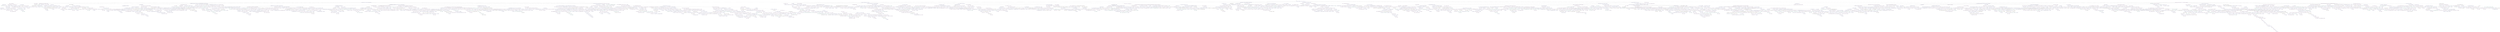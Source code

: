 digraph ntree {
"u0n0p1" [
 shape="circle"
 label=""
];
"u0n0":f1 -> "u0n0p1" [
 id=1 
 ]; 
"u-2n0p1" [
 shape="circle"
 label=""
];
"u-2n0":f1 -> "u-2n0p1" [
 id=2 
 ]; 
"u-2n1p1" [
 shape="circle"
 label=""
];
"u-2n1":f1 -> "u-2n1p1" [
 id=3 
 ]; 
"u-158180858n93p1" [
 shape="circle"
 label=""
];
"u-158180858n93":f1 -> "u-158180858n93p1" [
 id=4 
 ]; 
"u-2n144p2" [
 shape="circle"
 label=""
];
"u-2n144":f2 -> "u-2n144p2" [
 id=5 
 ]; 

 "u704448390n5075" [
label="<f0>u704448390\nn5075|<f0a>\<|<f1>^6789_y6789_y6789_y6789_y\n(visible)|<fe>\>"
shape="record"
color="cyan1"
];
"u-2n144p2" -> "u704448390n5075":f0 [
 id=6 
];
"u-2n144p5" [
 shape="circle"
 label=""
];
"u-2n144":f5 -> "u-2n144p5" [
 id=7 
 ]; 

 "u-158180858n1010" [
label="<f0>u-158180858\nn1010|<f0a>\<|<f1>^1234_x1234_x1234_x1234_x\n(visible)|<fe>\>"
shape="record"
color="darkviolet"
];
"u-2n144p5" -> "u-158180858n1010":f0 [
 id=8 
];

 "u-2n144" [
label="<f0>u-2\nn144|<f0a>\<|<f1>^word_5w\n(visible)|<f2>|<f3>ord_5w\n(hidden)|<f4>ord_\n(visible)|<f5>|<f6>5word\n(hidden)|<f7>_5\n(visible)|<fe>\>"
shape="record"
color="blue"
];
"u-158180858n93p1" -> "u-2n144":f0 [
 id=9 
];
"u-158180858n93p3" [
 shape="circle"
 label=""
];
"u-158180858n93":f3 -> "u-158180858n93p3" [
 id=10 
 ]; 
"u-158180858n180p3" [
 shape="circle"
 label=""
];
"u-158180858n180":f3 -> "u-158180858n180p3" [
 id=11 
 ]; 

 "u-2n270" [
label="<f0>u-2\nn270|<f0a>\<|<f1>^word_5word_5word_5word_5\n(visible)|<fe>\>"
shape="record"
color="blue"
];
"u-158180858n180p3" -> "u-2n270":f0 [
 id=12 
];
"u-158180858n180p6" [
 shape="circle"
 label=""
];
"u-158180858n180":f6 -> "u-158180858n180p6" [
 id=13 
 ]; 

 "u-2n416" [
label="<f0>u-2\nn416|<f0a>\<|<f1>^word_5word_5word_5word_5\n(visible)|<fe>\>"
shape="record"
color="blue"
];
"u-158180858n180p6" -> "u-2n416":f0 [
 id=14 
];
"u-158180858n180p9" [
 shape="circle"
 label=""
];
"u-158180858n180":f9 -> "u-158180858n180p9" [
 id=15 
 ]; 
"u-2n219p2" [
 shape="circle"
 label=""
];
"u-2n219":f2 -> "u-2n219p2" [
 id=16 
 ]; 
"u-2n264p1" [
 shape="circle"
 label=""
];
"u-2n264":f1 -> "u-2n264p1" [
 id=17 
 ]; 
"u-2n563p2" [
 shape="circle"
 label=""
];
"u-2n563":f2 -> "u-2n563p2" [
 id=18 
 ]; 

 "u-2n774" [
label="<f0>u-2\nn774|<f0a>\<|<f1>^word_5word_5word_5word_5\n(visible)|<fe>\>"
shape="record"
color="blue"
];
"u-2n563p2" -> "u-2n774":f0 [
 id=19 
];
"u-2n563p5" [
 shape="circle"
 label=""
];
"u-2n563":f5 -> "u-2n563p5" [
 id=20 
 ]; 

 "u-158180858n782" [
label="<f0>u-158180858\nn782|<f0a>\<|<f1>^1234_x1234_x1234_x1234_x\n(visible)|<fe>\>"
shape="record"
color="darkviolet"
];
"u-2n563p5" -> "u-158180858n782":f0 [
 id=21 
];

 "u-2n563" [
label="<f0>u-2\nn563|<f0a>\<|<f1>^word_\n(visible)|<f2>|<f3>5word_\n(hidden)|<f4>5word_5word_\n(visible)|<f5>|<f6>5\n(hidden)|<fe>\>"
shape="record"
color="blue"
];
"u-2n264p1" -> "u-2n563":f0 [
 id=22 
];
"u-2n264p4" [
 shape="circle"
 label=""
];
"u-2n264":f4 -> "u-2n264p4" [
 id=23 
 ]; 
"u-2n321p2" [
 shape="circle"
 label=""
];
"u-2n321":f2 -> "u-2n321p2" [
 id=24 
 ]; 
"u-2n371p2" [
 shape="circle"
 label=""
];
"u-2n371":f2 -> "u-2n371p2" [
 id=25 
 ]; 

 "u-158180858n567" [
label="<f0>u-158180858\nn567|<f0a>\<|<f1>^1234_x1234_x1234_x1234_x\n(visible)|<fe>\>"
shape="record"
color="darkviolet"
];
"u-2n371p2" -> "u-158180858n567":f0 [
 id=26 
];
"u-2n371p5" [
 shape="circle"
 label=""
];
"u-2n371":f5 -> "u-2n371p5" [
 id=27 
 ]; 
"u-158180858n924p1" [
 shape="circle"
 label=""
];
"u-158180858n924":f1 -> "u-158180858n924p1" [
 id=28 
 ]; 

 "u-158180858n1090" [
label="<f0>u-158180858\nn1090|<f0a>\<|<f1>^\n(visible)|<f2>1234_x\n(hidden)|<f3>1234_x\n(hidden)|<f4>1234_x\n(hidden)|<f5>1234_x\n(hidden)|<f6>1234_x1234_x1234_x1234_x^...\n(visible)|<fe>\>"
shape="record"
color="darkviolet"
];
"u-158180858n924p1" -> "u-158180858n1090":f0 [
 id=29 
];

 "u-158180858n924" [
label="<f0>u-158180858\nn924|<f0a>\<|<f1>|<f2>^123\n(hidden)|<f3>4_x1234_x1234_x1234_x\n(visible)|<fe>\>"
shape="record"
color="darkviolet"
];
"u-2n371p5" -> "u-158180858n924":f0 [
 id=30 
];

 "u-2n371" [
label="<f0>u-2\nn371|<f0a>\<|<f1>^word_5word\n(visible)|<f2>|<f3>_5word_5w\n(hidden)|<f4>ord_5\n(visible)|<f5>|<fe>\>"
shape="record"
color="blue"
];
"u-2n321p2" -> "u-2n371":f0 [
 id=31 
];
"u-2n321p6" [
 shape="circle"
 label=""
];
"u-2n321":f6 -> "u-2n321p6" [
 id=32 
 ]; 

 "u703341191n4833" [
label="<f0>u703341191\nn4833|<f0a>\<|<f1>^sing_0sing_0sing_0sing_0\n(visible)|<fe>\>"
shape="record"
color="tan4"
];
"u-2n321p6" -> "u703341191n4833":f0 [
 id=33 
];

 "u-2n321" [
label="<f0>u-2\nn321|<f0a>\<|<f1>^wor\n(visible)|<f2>|<f3>d\n(hidden)|<f4>_5wo\n(hidden)|<f5>rd_5word_5word_\n(visible)|<f6>|<f7>5\n(hidden)|<fe>\>"
shape="record"
color="blue"
];
"u-2n264p4" -> "u-2n321":f0 [
 id=34 
];
"u-2n264p6" [
 shape="circle"
 label=""
];
"u-2n264":f6 -> "u-2n264p6" [
 id=35 
 ]; 
"u-158180858n343p3" [
 shape="circle"
 label=""
];
"u-158180858n343":f3 -> "u-158180858n343p3" [
 id=36 
 ]; 
"u-2n828p2" [
 shape="circle"
 label=""
];
"u-2n828":f2 -> "u-2n828p2" [
 id=37 
 ]; 

 "u-158180858n996" [
label="<f0>u-158180858\nn996|<f0a>\<|<f1>^1234_x1234_x1234_x1234_x\n(visible)|<fe>\>"
shape="record"
color="darkviolet"
];
"u-2n828p2" -> "u-158180858n996":f0 [
 id=38 
];

 "u-2n828" [
label="<f0>u-2\nn828|<f0a>\<|<f1>^word_5word_5word_5word\n(visible)|<f2>|<f3>_5\n(hidden)|<fe>\>"
shape="record"
color="blue"
];
"u-158180858n343p3" -> "u-2n828":f0 [
 id=39 
];
"u-158180858n343p6" [
 shape="circle"
 label=""
];
"u-158180858n343":f6 -> "u-158180858n343p6" [
 id=40 
 ]; 

 "u-2n960" [
label="<f0>u-2\nn960|<f0a>\<|<f1>^word_5word_5word_5word_5...\n(visible)|<fe>\>"
shape="record"
color="blue"
];
"u-158180858n343p6" -> "u-2n960":f0 [
 id=41 
];

 "u-158180858n343" [
label="<f0>u-158180858\nn343|<f0a>\<|<f1>^1234_\n(hidden)|<f2>x1\n(visible)|<f3>|<f4>234_x1\n(hidden)|<f5>234_x\n(visible)|<f6>|<f7>123\n(hidden)|<f8>4_x\n(visible)|<fe>\>"
shape="record"
color="darkviolet"
];
"u-2n264p6" -> "u-158180858n343":f0 [
 id=42 
];

 "u-2n264" [
label="<f0>u-2\nn264|<f0a>\<|<f1>|<f2>^word_5\n(hidden)|<f3>wor\n(visible)|<f4>|<f5>d_5\n(hidden)|<f6>|<f7>wo\n(hidden)|<f8>rd_5word_5\n(visible)|<fe>\>"
shape="record"
color="blue"
];
"u-2n219p2" -> "u-2n264":f0 [
 id=43 
];
"u-2n219p5" [
 shape="circle"
 label=""
];
"u-2n219":f5 -> "u-2n219p5" [
 id=44 
 ]; 
"u-158180858n419p7" [
 shape="circle"
 label=""
];
"u-158180858n419":f7 -> "u-158180858n419p7" [
 id=45 
 ]; 
"u-2n345p2" [
 shape="circle"
 label=""
];
"u-2n345":f2 -> "u-2n345p2" [
 id=46 
 ]; 
"u704448390n5061p2" [
 shape="circle"
 label=""
];
"u704448390n5061":f2 -> "u704448390n5061p2" [
 id=47 
 ]; 
"u-2n811p2" [
 shape="circle"
 label=""
];
"u-2n811":f2 -> "u-2n811p2" [
 id=48 
 ]; 

 "u704448390n5229" [
label="<f0>u704448390\nn5229|<f0a>\<|<f1>^6789_y6789_y6789_y6789_y\n(visible)|<fe>\>"
shape="record"
color="cyan1"
];
"u-2n811p2" -> "u704448390n5229":f0 [
 id=49 
];

 "u-2n811" [
label="<f0>u-2\nn811|<f0a>\<|<f1>^word_5word_5w\n(visible)|<f2>|<f3>ord_5w\n(hidden)|<f4>ord_5\n(visible)|<fe>\>"
shape="record"
color="blue"
];
"u704448390n5061p2" -> "u-2n811":f0 [
 id=50 
];

 "u704448390n5061" [
label="<f0>u704448390\nn5061|<f0a>\<|<f1>^6789_y6\n(visible)|<f2>|<f3>78\n(hidden)|<f4>9_y6789_y6789_y\n(visible)|<fe>\>"
shape="record"
color="cyan1"
];
"u-2n345p2" -> "u704448390n5061":f0 [
 id=51 
];
"u-2n345p5" [
 shape="circle"
 label=""
];
"u-2n345":f5 -> "u-2n345p5" [
 id=52 
 ]; 

 "u-2n887" [
label="<f0>u-2\nn887|<f0a>\<|<f1>^word_5word_5word_5word_5\n(visible)|<fe>\>"
shape="record"
color="blue"
];
"u-2n345p5" -> "u-2n887":f0 [
 id=53 
];

 "u-2n345" [
label="<f0>u-2\nn345|<f0a>\<|<f1>^word_5word\n(visible)|<f2>|<f3>_\n(hidden)|<f4>5word_5wo\n(visible)|<f5>|<f6>rd_\n(hidden)|<f7>5\n(visible)|<fe>\>"
shape="record"
color="blue"
];
"u-158180858n419p7" -> "u-2n345":f0 [
 id=54 
];

 "u-158180858n419" [
label="<f0>u-158180858\nn419|<f0a>\<|<f1>^\n(visible)|<f2>1234_x\n(hidden)|<f3>1234_x\n(hidden)|<f4>1234_x\n(hidden)|<f5>1234_x\n(hidden)|<f6>1234_x1234\n(visible)|<f7>|<f8>_x1234\n(hidden)|<f9>_x123\n(visible)|<f10>4_x\n(hidden)|<f11>^1234_x1234_x1234_x1234_x\n(visible)|<fe>\>"
shape="record"
color="darkviolet"
];
"u-2n219p5" -> "u-158180858n419":f0 [
 id=55 
];

 "u-2n219" [
label="<f0>u-2\nn219|<f0a>\<|<f1>^wo\n(visible)|<f2>|<f3>rd_5word_\n(hidden)|<f4>5word_5wo\n(visible)|<f5>|<f6>rd_5\n(hidden)|<fe>\>"
shape="record"
color="blue"
];
"u-158180858n180p9" -> "u-2n219":f0 [
 id=56 
];
"u-158180858n180p13" [
 shape="circle"
 label=""
];
"u-158180858n180":f13 -> "u-158180858n180p13" [
 id=57 
 ]; 
"u-2n470p2" [
 shape="circle"
 label=""
];
"u-2n470":f2 -> "u-2n470p2" [
 id=58 
 ]; 
"u-158180858n1134p2" [
 shape="circle"
 label=""
];
"u-158180858n1134":f2 -> "u-158180858n1134p2" [
 id=59 
 ]; 

 "u-2n1051" [
label="<f0>u-2\nn1051|<f0a>\<|<f1>^word_5word_5word_5word_5\n(visible)|<fe>\>"
shape="record"
color="blue"
];
"u-158180858n1134p2" -> "u-2n1051":f0 [
 id=60 
];

 "u-158180858n1134" [
label="<f0>u-158180858\nn1134|<f0a>\<|<f1>^1234_x1234_x1234_x1\n(visible)|<f2>|<f3>23\n(hidden)|<f4>4_x\n(visible)|<fe>\>"
shape="record"
color="darkviolet"
];
"u-2n470p2" -> "u-158180858n1134":f0 [
 id=61 
];

 "u-2n470" [
label="<f0>u-2\nn470|<f0a>\<|<f1>^word_5\n(visible)|<f2>|<f3>wo\n(hidden)|<f4>rd_5word_5word_5\n(visible)|<fe>\>"
shape="record"
color="blue"
];
"u-158180858n180p13" -> "u-2n470":f0 [
 id=62 
];

 "u-158180858n180" [
label="<f0>u-158180858\nn180|<f0a>\<|<f1>^1\n(hidden)|<f2>234_x1\n(visible)|<f3>|<f4>234_x12\n(hidden)|<f5>34_x1234_x^1234_\n(visible)|<f6>|<f7>x\n(hidden)|<f8>12\n(visible)|<f9>|<f10>34_x12\n(hidden)|<f11>34_x\n(hidden)|<f12>1234_x12\n(visible)|<f13>|<f14>34_\n(hidden)|<f15>x\n(visible)|<fe>\>"
shape="record"
color="darkviolet"
];
"u-158180858n93p3" -> "u-158180858n180":f0 [
 id=63 
];
"u-158180858n93p6" [
 shape="circle"
 label=""
];
"u-158180858n93":f6 -> "u-158180858n93p6" [
 id=64 
 ]; 
"u-2n102p2" [
 shape="circle"
 label=""
];
"u-2n102":f2 -> "u-2n102p2" [
 id=65 
 ]; 

 "u703341191n4977" [
label="<f0>u703341191\nn4977|<f0a>\<|<f1>^sing_0sing_0sing_0sing_0\n(visible)|<fe>\>"
shape="record"
color="tan4"
];
"u-2n102p2" -> "u703341191n4977":f0 [
 id=66 
];
"u-2n102p5" [
 shape="circle"
 label=""
];
"u-2n102":f5 -> "u-2n102p5" [
 id=67 
 ]; 
"u-158180858n195p2" [
 shape="circle"
 label=""
];
"u-158180858n195":f2 -> "u-158180858n195p2" [
 id=68 
 ]; 
"u-2n389p2" [
 shape="circle"
 label=""
];
"u-2n389":f2 -> "u-2n389p2" [
 id=69 
 ]; 

 "u-158180858n514" [
label="<f0>u-158180858\nn514|<f0a>\<|<f1>^1234_x1234_x1234_x1234_x\n(visible)|<fe>\>"
shape="record"
color="darkviolet"
];
"u-2n389p2" -> "u-158180858n514":f0 [
 id=70 
];

 "u-2n389" [
label="<f0>u-2\nn389|<f0a>\<|<f1>^word_5word_5word_5wor\n(visible)|<f2>|<f3>d_5\n(hidden)|<fe>\>"
shape="record"
color="blue"
];
"u-158180858n195p2" -> "u-2n389":f0 [
 id=71 
];
"u-158180858n195p6" [
 shape="circle"
 label=""
];
"u-158180858n195":f6 -> "u-158180858n195p6" [
 id=72 
 ]; 

 "u-2n966" [
label="<f0>u-2\nn966|<f0a>\<|<f1>^word_5word_5word_5word_5...\n(visible)|<fe>\>"
shape="record"
color="blue"
];
"u-158180858n195p6" -> "u-2n966":f0 [
 id=73 
];

 "u-158180858n195" [
label="<f0>u-158180858\nn195|<f0a>\<|<f1>^1234_\n(visible)|<f2>|<f3>x1\n(hidden)|<f4>234\n(hidden)|<f5>_x12\n(visible)|<f6>|<f7>34_x1\n(hidden)|<f8>234_x\n(visible)|<fe>\>"
shape="record"
color="darkviolet"
];
"u-2n102p5" -> "u-158180858n195":f0 [
 id=74 
];

 "u-2n102" [
label="<f0>u-2\nn102|<f0a>\<|<f1>^wor\n(visible)|<f2>|<f3>d_5\n(hidden)|<f4>word_\n(visible)|<f5>|<f6>5word_\n(hidden)|<f7>5word_5\n(visible)|<fe>\>"
shape="record"
color="blue"
];
"u-158180858n93p6" -> "u-2n102":f0 [
 id=75 
];

 "u-158180858n93" [
label="<f0>u-158180858\nn93|<f0a>\<|<f1>|<f2>^12\n(hidden)|<f3>|<f4>34_\n(hidden)|<f5>x1234_x\n(visible)|<f6>|<f7>1234_x\n(hidden)|<f8>1234_x\n(visible)|<fe>\>"
shape="record"
color="darkviolet"
];
"u-2n1p1" -> "u-158180858n93":f0 [
 id=76 
];
"u-2n1p4" [
 shape="circle"
 label=""
];
"u-2n1":f4 -> "u-2n1p4" [
 id=77 
 ]; 
"u-158180858n206p2" [
 shape="circle"
 label=""
];
"u-158180858n206":f2 -> "u-158180858n206p2" [
 id=78 
 ]; 

 "u-103810153n2286" [
label="<f0>u-103810153\nn2286|<f0a>\<|<f1>^sing_0sing_0sing_0sing_0\n(visible)|<fe>\>"
shape="record"
color="black"
];
"u-158180858n206p2" -> "u-103810153n2286":f0 [
 id=79 
];

 "u-158180858n206" [
label="<f0>u-158180858\nn206|<f0a>\<|<f1>^12\n(visible)|<f2>|<f3>34_x1234_\n(hidden)|<f4>x1234_x1234_x\n(visible)|<fe>\>"
shape="record"
color="darkviolet"
];
"u-2n1p4" -> "u-158180858n206":f0 [
 id=80 
];
"u-2n1p6" [
 shape="circle"
 label=""
];
"u-2n1":f6 -> "u-2n1p6" [
 id=81 
 ]; 
"u-158180858n95p3" [
 shape="circle"
 label=""
];
"u-158180858n95":f3 -> "u-158180858n95p3" [
 id=82 
 ]; 

 "u704448390n5120" [
label="<f0>u704448390\nn5120|<f0a>\<|<f1>^6789_y6789_y6789_y6789_y\n(visible)|<fe>\>"
shape="record"
color="cyan1"
];
"u-158180858n95p3" -> "u704448390n5120":f0 [
 id=83 
];
"u-158180858n95p6" [
 shape="circle"
 label=""
];
"u-158180858n95":f6 -> "u-158180858n95p6" [
 id=84 
 ]; 
"u-2n441p2" [
 shape="circle"
 label=""
];
"u-2n441":f2 -> "u-2n441p2" [
 id=85 
 ]; 
"u-101070430n2670p2" [
 shape="circle"
 label=""
];
"u-101070430n2670":f2 -> "u-101070430n2670p2" [
 id=86 
 ]; 

 "u-158180858n850" [
label="<f0>u-158180858\nn850|<f0a>\<|<f1>^1234_x1234_x1234_x1234_x\n(visible)|<fe>\>"
shape="record"
color="darkviolet"
];
"u-101070430n2670p2" -> "u-158180858n850":f0 [
 id=87 
];
"u-101070430n2670p5" [
 shape="circle"
 label=""
];
"u-101070430n2670":f5 -> "u-101070430n2670p5" [
 id=88 
 ]; 

 "u-158180858n913" [
label="<f0>u-158180858\nn913|<f0a>\<|<f1>^1234_x1234_x1234_x1234_x\n(visible)|<fe>\>"
shape="record"
color="darkviolet"
];
"u-101070430n2670p5" -> "u-158180858n913":f0 [
 id=89 
];

 "u-101070430n2670" [
label="<f0>u-101070430\nn2670|<f0a>\<|<f1>^6789_y6\n(visible)|<f2>|<f3>789_\n(hidden)|<f4>y678\n(visible)|<f5>|<f6>9_\n(hidden)|<f7>y6789_y\n(visible)|<fe>\>"
shape="record"
color="black"
];
"u-2n441p2" -> "u-101070430n2670":f0 [
 id=90 
];
"u-2n441p5" [
 shape="circle"
 label=""
];
"u-2n441":f5 -> "u-2n441p5" [
 id=91 
 ]; 
"u-2n769p2" [
 shape="circle"
 label=""
];
"u-2n769":f2 -> "u-2n769p2" [
 id=92 
 ]; 

 "u-2n961" [
label="<f0>u-2\nn961|<f0a>\<|<f1>^word_5word_5word_5word_5\n(visible)|<fe>\>"
shape="record"
color="blue"
];
"u-2n769p2" -> "u-2n961":f0 [
 id=93 
];
"u-2n769p5" [
 shape="circle"
 label=""
];
"u-2n769":f5 -> "u-2n769p5" [
 id=94 
 ]; 

 "u704448390n5250" [
label="<f0>u704448390\nn5250|<f0a>\<|<f1>^6789_y6789_y6789_y6789_y\n(visible)|<fe>\>"
shape="record"
color="cyan1"
];
"u-2n769p5" -> "u704448390n5250":f0 [
 id=95 
];

 "u-2n769" [
label="<f0>u-2\nn769|<f0a>\<|<f1>^word_5word_5word_5word_5...\n(visible)|<f2>|<f3>word_5wor\n(hidden)|<f4>d\n(visible)|<f5>|<f6>_5\n(hidden)|<f7>word_5\n(visible)|<fe>\>"
shape="record"
color="blue"
];
"u-2n441p5" -> "u-2n769":f0 [
 id=96 
];

 "u-2n441" [
label="<f0>u-2\nn441|<f0a>\<|<f1>^word_5word\n(visible)|<f2>|<f3>_5w\n(hidden)|<f4>ord_5wo\n(visible)|<f5>|<f6>rd_\n(hidden)|<f7>5\n(visible)|<fe>\>"
shape="record"
color="blue"
];
"u-158180858n95p6" -> "u-2n441":f0 [
 id=97 
];
"u-158180858n95p11" [
 shape="circle"
 label=""
];
"u-158180858n95":f11 -> "u-158180858n95p11" [
 id=98 
 ]; 
"u-158180858n114p2" [
 shape="circle"
 label=""
];
"u-158180858n114":f2 -> "u-158180858n114p2" [
 id=99 
 ]; 
"u-2n240p2" [
 shape="circle"
 label=""
];
"u-2n240":f2 -> "u-2n240p2" [
 id=100 
 ]; 

 "u-2n729" [
label="<f0>u-2\nn729|<f0a>\<|<f1>^word_5word_5word_5word_5\n(visible)|<fe>\>"
shape="record"
color="blue"
];
"u-2n240p2" -> "u-2n729":f0 [
 id=101 
];

 "u-2n240" [
label="<f0>u-2\nn240|<f0a>\<|<f1>^wor\n(visible)|<f2>|<f3>d_5word_\n(hidden)|<f4>5word_5word_5\n(visible)|<fe>\>"
shape="record"
color="blue"
];
"u-158180858n114p2" -> "u-2n240":f0 [
 id=102 
];
"u-158180858n114p4" [
 shape="circle"
 label=""
];
"u-158180858n114":f4 -> "u-158180858n114p4" [
 id=103 
 ]; 
"u-2n226p3" [
 shape="circle"
 label=""
];
"u-2n226":f3 -> "u-2n226p3" [
 id=104 
 ]; 
"u-101070430n2609p2" [
 shape="circle"
 label=""
];
"u-101070430n2609":f2 -> "u-101070430n2609p2" [
 id=105 
 ]; 
"u-158180858n797p2" [
 shape="circle"
 label=""
];
"u-158180858n797":f2 -> "u-158180858n797p2" [
 id=106 
 ]; 
"u-103810153n2324p1" [
 shape="circle"
 label=""
];
"u-103810153n2324":f1 -> "u-103810153n2324p1" [
 id=107 
 ]; 

 "u-2n1003" [
label="<f0>u-2\nn1003|<f0a>\<|<f1>^word_5word_5word_5word_5\n(visible)|<fe>\>"
shape="record"
color="blue"
];
"u-103810153n2324p1" -> "u-2n1003":f0 [
 id=108 
];

 "u-103810153n2324" [
label="<f0>u-103810153\nn2324|<f0a>\<|<f1>|<f2>^sing_\n(hidden)|<f3>0sing_0sing_0sing_0\n(visible)|<fe>\>"
shape="record"
color="black"
];
"u-158180858n797p2" -> "u-103810153n2324":f0 [
 id=109 
];

 "u-158180858n797" [
label="<f0>u-158180858\nn797|<f0a>\<|<f1>^1234_x\n(visible)|<f2>|<f3>1234\n(hidden)|<f4>_x1234_x1234_x\n(visible)|<fe>\>"
shape="record"
color="darkviolet"
];
"u-101070430n2609p2" -> "u-158180858n797":f0 [
 id=110 
];
"u-101070430n2609p5" [
 shape="circle"
 label=""
];
"u-101070430n2609":f5 -> "u-101070430n2609p5" [
 id=111 
 ]; 
"u703341191n4889p7" [
 shape="circle"
 label=""
];
"u703341191n4889":f7 -> "u703341191n4889p7" [
 id=112 
 ]; 

 "u-2n860" [
label="<f0>u-2\nn860|<f0a>\<|<f1>^word_5word_5word_5word_5\n(visible)|<fe>\>"
shape="record"
color="blue"
];
"u703341191n4889p7" -> "u-2n860":f0 [
 id=113 
];

 "u703341191n4889" [
label="<f0>u703341191\nn4889|<f0a>\<|<f1>^\n(visible)|<f2>sing_0\n(hidden)|<f3>sing_0\n(hidden)|<f4>sing_0\n(hidden)|<f5>sing_0\n(hidden)|<f6>sing\n(visible)|<f7>|<f8>_0sin\n(hidden)|<f9>g_0sing_0sing_0\n(visible)|<fe>\>"
shape="record"
color="tan4"
];
"u-101070430n2609p5" -> "u703341191n4889":f0 [
 id=114 
];

 "u-101070430n2609" [
label="<f0>u-101070430\nn2609|<f0a>\<|<f1>^6789_y678\n(visible)|<f2>|<f3>9_y\n(hidden)|<f4>6789_\n(visible)|<f5>|<f6>y6789\n(hidden)|<f7>_y\n(visible)|<fe>\>"
shape="record"
color="black"
];
"u-2n226p3" -> "u-101070430n2609":f0 [
 id=115 
];
"u-2n226p6" [
 shape="circle"
 label=""
];
"u-2n226":f6 -> "u-2n226p6" [
 id=116 
 ]; 
"u-103810153n2297p2" [
 shape="circle"
 label=""
];
"u-103810153n2297":f2 -> "u-103810153n2297p2" [
 id=117 
 ]; 

 "u-158180858n873" [
label="<f0>u-158180858\nn873|<f0a>\<|<f1>^1234_x1234_x1234_x1234_x\n(visible)|<fe>\>"
shape="record"
color="darkviolet"
];
"u-103810153n2297p2" -> "u-158180858n873":f0 [
 id=118 
];
"u-103810153n2297p4" [
 shape="circle"
 label=""
];
"u-103810153n2297":f4 -> "u-103810153n2297p4" [
 id=119 
 ]; 

 "u-2n629" [
label="<f0>u-2\nn629|<f0a>\<|<f1>^wo\n(hidden)|<f2>rd_5word_5word_5word_5\n(visible)|<fe>\>"
shape="record"
color="blue"
];
"u-103810153n2297p4" -> "u-2n629":f0 [
 id=120 
];

 "u-103810153n2297" [
label="<f0>u-103810153\nn2297|<f0a>\<|<f1>^sing_0sing_0sin\n(visible)|<f2>|<f3>g_0sin\n(hidden)|<f4>|<f5>g_0\n(hidden)|<fe>\>"
shape="record"
color="black"
];
"u-2n226p6" -> "u-103810153n2297":f0 [
 id=121 
];

 "u-2n226" [
label="<f0>u-2\nn226|<f0a>\<|<f1>^word\n(hidden)|<f2>_\n(visible)|<f3>|<f4>5word_\n(hidden)|<f5>5word_\n(visible)|<f6>|<f7>5word\n(hidden)|<f8>_5\n(visible)|<fe>\>"
shape="record"
color="blue"
];
"u-158180858n114p4" -> "u-2n226":f0 [
 id=122 
];

 "u-158180858n114" [
label="<f0>u-158180858\nn114|<f0a>\<|<f1>^1234_\n(visible)|<f2>|<f3>x1\n(hidden)|<f4>|<f5>234_x1234\n(hidden)|<f6>_x1234_x\n(visible)|<fe>\>"
shape="record"
color="darkviolet"
];
"u-158180858n95p11" -> "u-158180858n114":f0 [
 id=123 
];
"u-158180858n95p14" [
 shape="circle"
 label=""
];
"u-158180858n95":f14 -> "u-158180858n95p14" [
 id=124 
 ]; 
"u-2n208p2" [
 shape="circle"
 label=""
];
"u-2n208":f2 -> "u-2n208p2" [
 id=125 
 ]; 
"u-2n233p7" [
 shape="circle"
 label=""
];
"u-2n233":f7 -> "u-2n233p7" [
 id=126 
 ]; 

 "u-2n1039" [
label="<f0>u-2\nn1039|<f0a>\<|<f1>^word_5word_5word_5word_5\n(visible)|<fe>\>"
shape="record"
color="blue"
];
"u-2n233p7" -> "u-2n1039":f0 [
 id=127 
];
"u-2n233p10" [
 shape="circle"
 label=""
];
"u-2n233":f10 -> "u-2n233p10" [
 id=128 
 ]; 

 "u-2n1040" [
label="<f0>u-2\nn1040|<f0a>\<|<f1>^word_5word_5word_5word_5\n(visible)|<fe>\>"
shape="record"
color="blue"
];
"u-2n233p10" -> "u-2n1040":f0 [
 id=129 
];
"u-2n233p13" [
 shape="circle"
 label=""
];
"u-2n233":f13 -> "u-2n233p13" [
 id=130 
 ]; 

 "u-158180858n1008" [
label="<f0>u-158180858\nn1008|<f0a>\<|<f1>^1234_x1234_x1234_x1234_x\n(visible)|<fe>\>"
shape="record"
color="darkviolet"
];
"u-2n233p13" -> "u-158180858n1008":f0 [
 id=131 
];

 "u-2n233" [
label="<f0>u-2\nn233|<f0a>\<|<f1>^\n(visible)|<f2>word_5\n(hidden)|<f3>word_5\n(hidden)|<f4>word_5\n(hidden)|<f5>word_5\n(hidden)|<f6>word_5word_\n(visible)|<f7>|<f8>5\n(hidden)|<f9>wo\n(visible)|<f10>|<f11>r\n(hidden)|<f12>d_5wor\n(visible)|<f13>|<f14>d_5\n(hidden)|<fe>\>"
shape="record"
color="blue"
];
"u-2n208p2" -> "u-2n233":f0 [
 id=132 
];

 "u-2n208" [
label="<f0>u-2\nn208|<f0a>\<|<f1>^word_5\n(visible)|<f2>|<f3>word_\n(hidden)|<f4>5\n(hidden)|<f5>word_5word_5\n(visible)|<fe>\>"
shape="record"
color="blue"
];
"u-158180858n95p14" -> "u-2n208":f0 [
 id=133 
];

 "u-158180858n95" [
label="<f0>u-158180858\nn95|<f0a>\<|<f1>^123\n(hidden)|<f2>4_x1234_x1\n(visible)|<f3>|<f4>23\n(hidden)|<f5>4_x\n(visible)|<f6>|<f7>123\n(hidden)|<f8>4_\n(visible)|<f9>x\n(hidden)|<f10>^1234_x12\n(visible)|<f11>|<f12>34_x12\n(hidden)|<f13>3\n(visible)|<f14>|<f15>4_x\n(hidden)|<f16>1234_x\n(visible)|<fe>\>"
shape="record"
color="darkviolet"
];
"u-2n1p6" -> "u-158180858n95":f0 [
 id=134 
];
"u-2n1p8" [
 shape="circle"
 label=""
];
"u-2n1":f8 -> "u-2n1p8" [
 id=135 
 ]; 
"u-2n4p4" [
 shape="circle"
 label=""
];
"u-2n4":f4 -> "u-2n4p4" [
 id=136 
 ]; 
"u-103810153n2253p2" [
 shape="circle"
 label=""
];
"u-103810153n2253":f2 -> "u-103810153n2253p2" [
 id=137 
 ]; 
"u-2n191p2" [
 shape="circle"
 label=""
];
"u-2n191":f2 -> "u-2n191p2" [
 id=138 
 ]; 
"u-2n297p2" [
 shape="circle"
 label=""
];
"u-2n297":f2 -> "u-2n297p2" [
 id=139 
 ]; 
"u-158180858n602p1" [
 shape="circle"
 label=""
];
"u-158180858n602":f1 -> "u-158180858n602p1" [
 id=140 
 ]; 
"u-158180858n667p2" [
 shape="circle"
 label=""
];
"u-158180858n667":f2 -> "u-158180858n667p2" [
 id=141 
 ]; 

 "u-2n776" [
label="<f0>u-2\nn776|<f0a>\<|<f1>^word_5word_5word_5word_5\n(visible)|<fe>\>"
shape="record"
color="blue"
];
"u-158180858n667p2" -> "u-2n776":f0 [
 id=142 
];

 "u-158180858n667" [
label="<f0>u-158180858\nn667|<f0a>\<|<f1>^1234\n(visible)|<f2>|<f3>_x1234_\n(hidden)|<f4>x1234_x1234_x\n(visible)|<fe>\>"
shape="record"
color="darkviolet"
];
"u-158180858n602p1" -> "u-158180858n667":f0 [
 id=143 
];
"u-158180858n602p4" [
 shape="circle"
 label=""
];
"u-158180858n602":f4 -> "u-158180858n602p4" [
 id=144 
 ]; 

 "u703341191n4970" [
label="<f0>u703341191\nn4970|<f0a>\<|<f1>^sing_0sing_0sing_0sing_0\n(visible)|<fe>\>"
shape="record"
color="tan4"
];
"u-158180858n602p4" -> "u703341191n4970":f0 [
 id=145 
];

 "u-158180858n602" [
label="<f0>u-158180858\nn602|<f0a>\<|<f1>|<f2>^123\n(hidden)|<f3>4_x1234_x1\n(visible)|<f4>|<f5>234_x12\n(hidden)|<f6>34_x\n(visible)|<fe>\>"
shape="record"
color="darkviolet"
];
"u-2n297p2" -> "u-158180858n602":f0 [
 id=146 
];

 "u-2n297" [
label="<f0>u-2\nn297|<f0a>\<|<f1>^word_5wor\n(visible)|<f2>|<f3>d_\n(hidden)|<f4>5word_5word_5\n(visible)|<fe>\>"
shape="record"
color="blue"
];
"u-2n191p2" -> "u-2n297":f0 [
 id=147 
];

 "u-2n191" [
label="<f0>u-2\nn191|<f0a>\<|<f1>^word\n(visible)|<f2>|<f3>_5w\n(hidden)|<f4>ord_5word_5word_5\n(visible)|<fe>\>"
shape="record"
color="blue"
];
"u-103810153n2253p2" -> "u-2n191":f0 [
 id=148 
];
"u-103810153n2253p5" [
 shape="circle"
 label=""
];
"u-103810153n2253":f5 -> "u-103810153n2253p5" [
 id=149 
 ]; 
"u-2n301p2" [
 shape="circle"
 label=""
];
"u-2n301":f2 -> "u-2n301p2" [
 id=150 
 ]; 

 "u-2n361" [
label="<f0>u-2\nn361|<f0a>\<|<f1>^\n(visible)|<f2>word_5\n(hidden)|<f3>word_5\n(hidden)|<f4>word_5\n(hidden)|<f5>word_5\n(hidden)|<f6>word_5word_5word_5word_5\n(visible)|<fe>\>"
shape="record"
color="blue"
];
"u-2n301p2" -> "u-2n361":f0 [
 id=151 
];
"u-2n301p5" [
 shape="circle"
 label=""
];
"u-2n301":f5 -> "u-2n301p5" [
 id=152 
 ]; 

 "u-2n647" [
label="<f0>u-2\nn647|<f0a>\<|<f1>^word_5word_5word_5word_5\n(visible)|<fe>\>"
shape="record"
color="blue"
];
"u-2n301p5" -> "u-2n647":f0 [
 id=153 
];
"u-2n301p7" [
 shape="circle"
 label=""
];
"u-2n301":f7 -> "u-2n301p7" [
 id=154 
 ]; 
"u-158180858n444p8" [
 shape="circle"
 label=""
];
"u-158180858n444":f8 -> "u-158180858n444p8" [
 id=155 
 ]; 

 "u-158180858n994" [
label="<f0>u-158180858\nn994|<f0a>\<|<f1>^1234_x1234_x1234_x1234_x\n(visible)|<fe>\>"
shape="record"
color="darkviolet"
];
"u-158180858n444p8" -> "u-158180858n994":f0 [
 id=156 
];
"u-158180858n444p11" [
 shape="circle"
 label=""
];
"u-158180858n444":f11 -> "u-158180858n444p11" [
 id=157 
 ]; 
"u-158180858n465p2" [
 shape="circle"
 label=""
];
"u-158180858n465":f2 -> "u-158180858n465p2" [
 id=158 
 ]; 
"u-2n471p7" [
 shape="circle"
 label=""
];
"u-2n471":f7 -> "u-2n471p7" [
 id=159 
 ]; 

 "u-158180858n1111" [
label="<f0>u-158180858\nn1111|<f0a>\<|<f1>^1234_x1234_x1234_x1234_x\n(visible)|<fe>\>"
shape="record"
color="darkviolet"
];
"u-2n471p7" -> "u-158180858n1111":f0 [
 id=160 
];

 "u-2n471" [
label="<f0>u-2\nn471|<f0a>\<|<f1>^\n(visible)|<f2>word_5\n(hidden)|<f3>word_5\n(hidden)|<f4>word_5\n(hidden)|<f5>word_5\n(hidden)|<f6>word_5word_5word_5wo\n(visible)|<f7>|<f8>r\n(hidden)|<f9>d_5\n(visible)|<fe>\>"
shape="record"
color="blue"
];
"u-158180858n465p2" -> "u-2n471":f0 [
 id=161 
];
"u-158180858n465p5" [
 shape="circle"
 label=""
];
"u-158180858n465":f5 -> "u-158180858n465p5" [
 id=162 
 ]; 
"u704448390n5144p2" [
 shape="circle"
 label=""
];
"u704448390n5144":f2 -> "u704448390n5144p2" [
 id=163 
 ]; 

 "u-2n921" [
label="<f0>u-2\nn921|<f0a>\<|<f1>^word_5word_5word_5word_5\n(visible)|<fe>\>"
shape="record"
color="blue"
];
"u704448390n5144p2" -> "u-2n921":f0 [
 id=164 
];

 "u704448390n5144" [
label="<f0>u704448390\nn5144|<f0a>\<|<f1>^6789_y6789_y67\n(visible)|<f2>|<f3>89_y67\n(hidden)|<f4>89_y\n(visible)|<fe>\>"
shape="record"
color="cyan1"
];
"u-158180858n465p5" -> "u704448390n5144":f0 [
 id=165 
];
"u-158180858n465p7" [
 shape="circle"
 label=""
];
"u-158180858n465":f7 -> "u-158180858n465p7" [
 id=166 
 ]; 

 "u703341191n4847" [
label="<f0>u703341191\nn4847|<f0a>\<|<f1>^\n(hidden)|<f2>sing_0sing_0sing_0sing_0\n(visible)|<fe>\>"
shape="record"
color="tan4"
];
"u-158180858n465p7" -> "u703341191n4847":f0 [
 id=167 
];

 "u-158180858n465" [
label="<f0>u-158180858\nn465|<f0a>\<|<f1>^1234_x12\n(visible)|<f2>|<f3>34_x1234_\n(hidden)|<f4>x1\n(visible)|<f5>|<f6>2\n(hidden)|<f7>|<f8>34_x\n(hidden)|<fe>\>"
shape="record"
color="darkviolet"
];
"u-158180858n444p11" -> "u-158180858n465":f0 [
 id=168 
];

 "u-158180858n444" [
label="<f0>u-158180858\nn444|<f0a>\<|<f1>^\n(hidden)|<f2>1234_x\n(hidden)|<f3>1234_x\n(hidden)|<f4>1234_x\n(hidden)|<f5>1234_x\n(hidden)|<f6>123\n(hidden)|<f7>4\n(visible)|<f8>|<f9>_x12\n(hidden)|<f10>34_\n(visible)|<f11>|<f12>x1234\n(hidden)|<f13>_x1\n(hidden)|<f14>234_x\n(visible)|<fe>\>"
shape="record"
color="darkviolet"
];
"u-2n301p7" -> "u-158180858n444":f0 [
 id=169 
];
"u-2n301p12" [
 shape="circle"
 label=""
];
"u-2n301":f12 -> "u-2n301p12" [
 id=170 
 ]; 
"u704448390n5115p2" [
 shape="circle"
 label=""
];
"u704448390n5115":f2 -> "u704448390n5115p2" [
 id=171 
 ]; 
"u703341191n4903p2" [
 shape="circle"
 label=""
];
"u703341191n4903":f2 -> "u703341191n4903p2" [
 id=172 
 ]; 

 "u-158180858n1115" [
label="<f0>u-158180858\nn1115|<f0a>\<|<f1>^1234_x1234_x1234_x1234_x\n(visible)|<fe>\>"
shape="record"
color="darkviolet"
];
"u703341191n4903p2" -> "u-158180858n1115":f0 [
 id=173 
];

 "u703341191n4903" [
label="<f0>u703341191\nn4903|<f0a>\<|<f1>^sin\n(visible)|<f2>|<f3>g_0sing_0\n(hidden)|<f4>sing_0sing_0^sing_0sing_0...\n(visible)|<fe>\>"
shape="record"
color="tan4"
];
"u704448390n5115p2" -> "u703341191n4903":f0 [
 id=174 
];

 "u704448390n5115" [
label="<f0>u704448390\nn5115|<f0a>\<|<f1>^6789_y6789_y\n(visible)|<f2>|<f3>6789_y6\n(hidden)|<f4>789_y\n(visible)|<fe>\>"
shape="record"
color="cyan1"
];
"u-2n301p12" -> "u704448390n5115":f0 [
 id=175 
];

 "u-2n301" [
label="<f0>u-2\nn301|<f0a>\<|<f1>^\n(visible)|<f2>|<f3>word_\n(hidden)|<f4>5w\n(visible)|<f5>|<f6>ord\n(hidden)|<f7>|<f8>_\n(hidden)|<f9>5word_5w\n(visible)|<f10>ord_5\n(hidden)|<f11>^word_5word_5wo\n(visible)|<f12>|<f13>rd_5word_\n(hidden)|<f14>5\n(visible)|<fe>\>"
shape="record"
color="blue"
];
"u-103810153n2253p5" -> "u-2n301":f0 [
 id=176 
];

 "u-103810153n2253" [
label="<f0>u-103810153\nn2253|<f0a>\<|<f1>^\n(visible)|<f2>|<f3>si\n(hidden)|<f4>ng_0sing_0sing\n(visible)|<f5>|<f6>_0sing_0\n(hidden)|<fe>\>"
shape="record"
color="black"
];
"u-2n4p4" -> "u-103810153n2253":f0 [
 id=177 
];
"u-2n4p7" [
 shape="circle"
 label=""
];
"u-2n4":f7 -> "u-2n4p7" [
 id=178 
 ]; 
"u-2n25p2" [
 shape="circle"
 label=""
];
"u-2n25":f2 -> "u-2n25p2" [
 id=179 
 ]; 
"u-2n58p7" [
 shape="circle"
 label=""
];
"u-2n58":f7 -> "u-2n58p7" [
 id=180 
 ]; 
"u-158180858n173p2" [
 shape="circle"
 label=""
];
"u-158180858n173":f2 -> "u-158180858n173p2" [
 id=181 
 ]; 
"u-158180858n191p2" [
 shape="circle"
 label=""
];
"u-158180858n191":f2 -> "u-158180858n191p2" [
 id=182 
 ]; 
"u-158180858n370p2" [
 shape="circle"
 label=""
];
"u-158180858n370":f2 -> "u-158180858n370p2" [
 id=183 
 ]; 

 "u704448390n5172" [
label="<f0>u704448390\nn5172|<f0a>\<|<f1>^6789_y6789_y6789_y6789_y\n(visible)|<fe>\>"
shape="record"
color="cyan1"
];
"u-158180858n370p2" -> "u704448390n5172":f0 [
 id=184 
];

 "u-158180858n370" [
label="<f0>u-158180858\nn370|<f0a>\<|<f1>^1234_x1234_x1234_x1234_x\n(visible)|<f2>|<fe>\>"
shape="record"
color="darkviolet"
];
"u-158180858n191p2" -> "u-158180858n370":f0 [
 id=185 
];
"u-158180858n191p5" [
 shape="circle"
 label=""
];
"u-158180858n191":f5 -> "u-158180858n191p5" [
 id=186 
 ]; 

 "u-103810153n2284" [
label="<f0>u-103810153\nn2284|<f0a>\<|<f1>^sing_0s\n(hidden)|<f2>ing_0sing_0sing_0\n(visible)|<fe>\>"
shape="record"
color="black"
];
"u-158180858n191p5" -> "u-103810153n2284":f0 [
 id=187 
];
"u-158180858n191p8" [
 shape="circle"
 label=""
];
"u-158180858n191":f8 -> "u-158180858n191p8" [
 id=188 
 ]; 
"u-158180858n441p2" [
 shape="circle"
 label=""
];
"u-158180858n441":f2 -> "u-158180858n441p2" [
 id=189 
 ]; 

 "u-2n657" [
label="<f0>u-2\nn657|<f0a>\<|<f1>^word_5word_5word_5word_5\n(visible)|<fe>\>"
shape="record"
color="blue"
];
"u-158180858n441p2" -> "u-2n657":f0 [
 id=190 
];

 "u-158180858n441" [
label="<f0>u-158180858\nn441|<f0a>\<|<f1>^12\n(visible)|<f2>|<f3>34_x12\n(hidden)|<f4>34_x1234_x12\n(visible)|<f5>34_x\n(hidden)|<f6>^1234_x1234_x1234_x1234_x\n(visible)|<fe>\>"
shape="record"
color="darkviolet"
];
"u-158180858n191p8" -> "u-158180858n441":f0 [
 id=191 
];
"u-158180858n191p11" [
 shape="circle"
 label=""
];
"u-158180858n191":f11 -> "u-158180858n191p11" [
 id=192 
 ]; 

 "u-2n976" [
label="<f0>u-2\nn976|<f0a>\<|<f1>^word_5word_5word_5word_5...\n(visible)|<fe>\>"
shape="record"
color="blue"
];
"u-158180858n191p11" -> "u-2n976":f0 [
 id=193 
];

 "u-158180858n191" [
label="<f0>u-158180858\nn191|<f0a>\<|<f1>^12\n(visible)|<f2>|<f3>34_x12\n(hidden)|<f4>3\n(hidden)|<f5>|<f6>4_\n(hidden)|<f7>x12\n(visible)|<f8>|<f9>34_x1234_\n(hidden)|<f10>x\n(visible)|<f11>|<fe>\>"
shape="record"
color="darkviolet"
];
"u-158180858n173p2" -> "u-158180858n191":f0 [
 id=194 
];
"u-158180858n173p6" [
 shape="circle"
 label=""
];
"u-158180858n173":f6 -> "u-158180858n173p6" [
 id=195 
 ]; 
"u-2n159p2" [
 shape="circle"
 label=""
];
"u-2n159":f2 -> "u-2n159p2" [
 id=196 
 ]; 
"u-158180858n353p2" [
 shape="circle"
 label=""
];
"u-158180858n353":f2 -> "u-158180858n353p2" [
 id=197 
 ]; 

 "u-158180858n915" [
label="<f0>u-158180858\nn915|<f0a>\<|<f1>^1234_x1234_x1234_x1234_x\n(visible)|<fe>\>"
shape="record"
color="darkviolet"
];
"u-158180858n353p2" -> "u-158180858n915":f0 [
 id=198 
];

 "u-158180858n353" [
label="<f0>u-158180858\nn353|<f0a>\<|<f1>^1234_x1234_x1\n(visible)|<f2>|<f3>234_x12\n(hidden)|<f4>34_x\n(visible)|<fe>\>"
shape="record"
color="darkviolet"
];
"u-2n159p2" -> "u-158180858n353":f0 [
 id=199 
];
"u-2n159p5" [
 shape="circle"
 label=""
];
"u-2n159":f5 -> "u-2n159p5" [
 id=200 
 ]; 

 "u704448390n5058" [
label="<f0>u704448390\nn5058|<f0a>\<|<f1>^6789_y6789_y6789_y6789_y\n(visible)|<fe>\>"
shape="record"
color="cyan1"
];
"u-2n159p5" -> "u704448390n5058":f0 [
 id=201 
];
"u-2n159p8" [
 shape="circle"
 label=""
];
"u-2n159":f8 -> "u-2n159p8" [
 id=202 
 ]; 
"u-158180858n889p2" [
 shape="circle"
 label=""
];
"u-158180858n889":f2 -> "u-158180858n889p2" [
 id=203 
 ]; 
"u-2n919p1" [
 shape="circle"
 label=""
];
"u-2n919":f1 -> "u-2n919p1" [
 id=204 
 ]; 

 "u-2n931" [
label="<f0>u-2\nn931|<f0a>\<|<f1>^word_5word_5word_5word_5\n(visible)|<fe>\>"
shape="record"
color="blue"
];
"u-2n919p1" -> "u-2n931":f0 [
 id=205 
];

 "u-2n919" [
label="<f0>u-2\nn919|<f0a>\<|<f1>|<f2>^word_5wo\n(hidden)|<f3>rd_5word_5word_5^word_5wo...\n(visible)|<fe>\>"
shape="record"
color="blue"
];
"u-158180858n889p2" -> "u-2n919":f0 [
 id=206 
];

 "u-158180858n889" [
label="<f0>u-158180858\nn889|<f0a>\<|<f1>^\n(visible)|<f2>|<f3>1234_\n(hidden)|<f4>x1234_x1234_x1234_x\n(visible)|<fe>\>"
shape="record"
color="darkviolet"
];
"u-2n159p8" -> "u-158180858n889":f0 [
 id=207 
];
"u-2n159p10" [
 shape="circle"
 label=""
];
"u-2n159":f10 -> "u-2n159p10" [
 id=208 
 ]; 
"u-158180858n251p10" [
 shape="circle"
 label=""
];
"u-158180858n251":f10 -> "u-158180858n251p10" [
 id=209 
 ]; 

 "u-158180858n883" [
label="<f0>u-158180858\nn883|<f0a>\<|<f1>^1234_x1234_x1234_x1234_x\n(visible)|<fe>\>"
shape="record"
color="darkviolet"
];
"u-158180858n251p10" -> "u-158180858n883":f0 [
 id=210 
];

 "u-158180858n251" [
label="<f0>u-158180858\nn251|<f0a>\<|<f1>^\n(hidden)|<f2>1234_x1234_x1234_x1\n(visible)|<f3>234_x\n(hidden)|<f4>^\n(visible)|<f5>1234_x\n(hidden)|<f6>1234_x\n(hidden)|<f7>1234_x\n(hidden)|<f8>1234_x\n(hidden)|<f9>1234_x\n(visible)|<f10>|<f11>1234_x123\n(hidden)|<f12>4_x1234_x\n(visible)|<fe>\>"
shape="record"
color="darkviolet"
];
"u-2n159p10" -> "u-158180858n251":f0 [
 id=211 
];

 "u-2n159" [
label="<f0>u-2\nn159|<f0a>\<|<f1>^wor\n(visible)|<f2>|<f3>d_\n(hidden)|<f4>5\n(visible)|<f5>|<f6>word_5\n(hidden)|<f7>wor\n(visible)|<f8>|<f9>d_\n(hidden)|<f10>|<f11>5word_5\n(hidden)|<fe>\>"
shape="record"
color="blue"
];
"u-158180858n173p6" -> "u-2n159":f0 [
 id=212 
];

 "u-158180858n173" [
label="<f0>u-158180858\nn173|<f0a>\<|<f1>^1234_x1234_x1\n(visible)|<f2>|<f3>234_\n(hidden)|<f4>x12\n(hidden)|<f5>34_\n(visible)|<f6>|<f7>x\n(hidden)|<fe>\>"
shape="record"
color="darkviolet"
];
"u-2n58p7" -> "u-158180858n173":f0 [
 id=213 
];

 "u-2n58" [
label="<f0>u-2\nn58|<f0a>\<|<f1>^\n(visible)|<f2>word_5\n(hidden)|<f3>word_5\n(hidden)|<f4>word_5\n(hidden)|<f5>word_5\n(hidden)|<f6>wor\n(visible)|<f7>|<f8>d_5wo\n(hidden)|<f9>rd_5word\n(hidden)|<f10>_5wo\n(hidden)|<f11>rd_5\n(visible)|<fe>\>"
shape="record"
color="blue"
];
"u-2n25p2" -> "u-2n58":f0 [
 id=214 
];
"u-2n25p5" [
 shape="circle"
 label=""
];
"u-2n25":f5 -> "u-2n25p5" [
 id=215 
 ]; 
"u-158180858n188p1" [
 shape="circle"
 label=""
];
"u-158180858n188":f1 -> "u-158180858n188p1" [
 id=216 
 ]; 

 "u-2n235" [
label="<f0>u-2\nn235|<f0a>\<|<f1>^word_5word_5word_5word_5\n(visible)|<fe>\>"
shape="record"
color="blue"
];
"u-158180858n188p1" -> "u-2n235":f0 [
 id=217 
];
"u-158180858n188p4" [
 shape="circle"
 label=""
];
"u-158180858n188":f4 -> "u-158180858n188p4" [
 id=218 
 ]; 
"u-2n167p2" [
 shape="circle"
 label=""
];
"u-2n167":f2 -> "u-2n167p2" [
 id=219 
 ]; 
"u-2n252p2" [
 shape="circle"
 label=""
];
"u-2n252":f2 -> "u-2n252p2" [
 id=220 
 ]; 
"u-2n331p2" [
 shape="circle"
 label=""
];
"u-2n331":f2 -> "u-2n331p2" [
 id=221 
 ]; 

 "u-2n882" [
label="<f0>u-2\nn882|<f0a>\<|<f1>^word_5word_5word_5word_5...\n(visible)|<fe>\>"
shape="record"
color="blue"
];
"u-2n331p2" -> "u-2n882":f0 [
 id=222 
];
"u-2n331p4" [
 shape="circle"
 label=""
];
"u-2n331":f4 -> "u-2n331p4" [
 id=223 
 ]; 
"u-158180858n490p3" [
 shape="circle"
 label=""
];
"u-158180858n490":f3 -> "u-158180858n490p3" [
 id=224 
 ]; 
"u-2n504p2" [
 shape="circle"
 label=""
];
"u-2n504":f2 -> "u-2n504p2" [
 id=225 
 ]; 

 "u-2n590" [
label="<f0>u-2\nn590|<f0a>\<|<f1>^word_5word_5word_5word_5\n(visible)|<fe>\>"
shape="record"
color="blue"
];
"u-2n504p2" -> "u-2n590":f0 [
 id=226 
];

 "u-2n504" [
label="<f0>u-2\nn504|<f0a>\<|<f1>^word_5word_\n(visible)|<f2>|<f3>5word_\n(hidden)|<f4>5word_5\n(visible)|<fe>\>"
shape="record"
color="blue"
];
"u-158180858n490p3" -> "u-2n504":f0 [
 id=227 
];

 "u-158180858n490" [
label="<f0>u-158180858\nn490|<f0a>\<|<f1>^1234\n(hidden)|<f2>_x1234_x12\n(visible)|<f3>|<f4>34_x1234\n(hidden)|<f5>_x\n(visible)|<fe>\>"
shape="record"
color="darkviolet"
];
"u-2n331p4" -> "u-158180858n490":f0 [
 id=228 
];
"u-2n331p7" [
 shape="circle"
 label=""
];
"u-2n331":f7 -> "u-2n331p7" [
 id=229 
 ]; 

 "u-2n857" [
label="<f0>u-2\nn857|<f0a>\<|<f1>^\n(visible)|<f2>word_5\n(hidden)|<f3>word_5\n(hidden)|<f4>word_5\n(hidden)|<f5>word_5\n(hidden)|<f6>word_5word_5word_5word_5\n(visible)|<fe>\>"
shape="record"
color="blue"
];
"u-2n331p7" -> "u-2n857":f0 [
 id=230 
];

 "u-2n331" [
label="<f0>u-2\nn331|<f0a>\<|<f1>^word_5word_5word_5word_5...\n(visible)|<f2>|<f3>_5w\n(hidden)|<f4>|<f5>ord_\n(hidden)|<f6>5word\n(visible)|<f7>|<f8>_\n(hidden)|<f9>5word_5\n(visible)|<fe>\>"
shape="record"
color="blue"
];
"u-2n252p2" -> "u-2n331":f0 [
 id=231 
];
"u-2n252p9" [
 shape="circle"
 label=""
];
"u-2n252":f9 -> "u-2n252p9" [
 id=232 
 ]; 
"u-2n325p2" [
 shape="circle"
 label=""
];
"u-2n325":f2 -> "u-2n325p2" [
 id=233 
 ]; 

 "u-158180858n744" [
label="<f0>u-158180858\nn744|<f0a>\<|<f1>^1234_x1234_x1234_x1234_x\n(visible)|<fe>\>"
shape="record"
color="darkviolet"
];
"u-2n325p2" -> "u-158180858n744":f0 [
 id=234 
];
"u-2n325p5" [
 shape="circle"
 label=""
];
"u-2n325":f5 -> "u-2n325p5" [
 id=235 
 ]; 
"u-158180858n654p2" [
 shape="circle"
 label=""
];
"u-158180858n654":f2 -> "u-158180858n654p2" [
 id=236 
 ]; 

 "u-158180858n708" [
label="<f0>u-158180858\nn708|<f0a>\<|<f1>^\n(visible)|<f2>1234_x\n(hidden)|<f3>1234_x\n(hidden)|<f4>1234_x\n(hidden)|<f5>1234_x\n(hidden)|<f6>1234_x1234_x1234_x1234_x\n(visible)|<fe>\>"
shape="record"
color="darkviolet"
];
"u-158180858n654p2" -> "u-158180858n708":f0 [
 id=237 
];
"u-158180858n654p5" [
 shape="circle"
 label=""
];
"u-158180858n654":f5 -> "u-158180858n654p5" [
 id=238 
 ]; 

 "u-2n1028" [
label="<f0>u-2\nn1028|<f0a>\<|<f1>^word_5word_5word_5word_5\n(visible)|<fe>\>"
shape="record"
color="blue"
];
"u-158180858n654p5" -> "u-2n1028":f0 [
 id=239 
];
"u-158180858n654p8" [
 shape="circle"
 label=""
];
"u-158180858n654":f8 -> "u-158180858n654p8" [
 id=240 
 ]; 
"u-2n664p2" [
 shape="circle"
 label=""
];
"u-2n664":f2 -> "u-2n664p2" [
 id=241 
 ]; 
"u-158180858n750p2" [
 shape="circle"
 label=""
];
"u-158180858n750":f2 -> "u-158180858n750p2" [
 id=242 
 ]; 

 "u-158180858n799" [
label="<f0>u-158180858\nn799|<f0a>\<|<f1>^1234_x1234_x1234_x1234_x...\n(visible)|<fe>\>"
shape="record"
color="darkviolet"
];
"u-158180858n750p2" -> "u-158180858n799":f0 [
 id=243 
];

 "u-158180858n750" [
label="<f0>u-158180858\nn750|<f0a>\<|<f1>^12\n(visible)|<f2>|<f3>34_x12\n(hidden)|<f4>34_x1234_x1234_x\n(visible)|<fe>\>"
shape="record"
color="darkviolet"
];
"u-2n664p2" -> "u-158180858n750":f0 [
 id=244 
];

 "u-2n664" [
label="<f0>u-2\nn664|<f0a>\<|<f1>^wor\n(visible)|<f2>|<f3>d_5\n(hidden)|<f4>word_5word_5word_5\n(visible)|<fe>\>"
shape="record"
color="blue"
];
"u-158180858n654p8" -> "u-2n664":f0 [
 id=245 
];

 "u-158180858n654" [
label="<f0>u-158180858\nn654|<f0a>\<|<f1>^1234_x12\n(visible)|<f2>|<f3>34_x1234\n(hidden)|<f4>_\n(visible)|<f5>|<f6>x1\n(hidden)|<f7>2\n(visible)|<f8>|<f9>34_x\n(hidden)|<fe>\>"
shape="record"
color="darkviolet"
];
"u-2n325p5" -> "u-158180858n654":f0 [
 id=246 
];

 "u-2n325" [
label="<f0>u-2\nn325|<f0a>\<|<f1>^word\n(visible)|<f2>|<f3>_5word_\n(hidden)|<f4>5word_5wor\n(visible)|<f5>|<f6>d_5^w\n(hidden)|<f7>ord_5word_5word_5word_5\n(visible)|<fe>\>"
shape="record"
color="blue"
];
"u-2n252p9" -> "u-2n325":f0 [
 id=247 
];
"u-2n252p13" [
 shape="circle"
 label=""
];
"u-2n252":f13 -> "u-2n252p13" [
 id=248 
 ]; 
"u703341191n4859p2" [
 shape="circle"
 label=""
];
"u703341191n4859":f2 -> "u703341191n4859p2" [
 id=249 
 ]; 
"u703341191n4885p2" [
 shape="circle"
 label=""
];
"u703341191n4885":f2 -> "u703341191n4885p2" [
 id=250 
 ]; 
"u-2n696p2" [
 shape="circle"
 label=""
];
"u-2n696":f2 -> "u-2n696p2" [
 id=251 
 ]; 
"u703341191n4946p2" [
 shape="circle"
 label=""
];
"u703341191n4946":f2 -> "u703341191n4946p2" [
 id=252 
 ]; 
"u-2n846p2" [
 shape="circle"
 label=""
];
"u-2n846":f2 -> "u-2n846p2" [
 id=253 
 ]; 

 "u-158180858n1137" [
label="<f0>u-158180858\nn1137|<f0a>\<|<f1>^1234_x1234_x1234_x1234_x\n(visible)|<fe>\>"
shape="record"
color="darkviolet"
];
"u-2n846p2" -> "u-158180858n1137":f0 [
 id=254 
];
"u-2n846p5" [
 shape="circle"
 label=""
];
"u-2n846":f5 -> "u-2n846p5" [
 id=255 
 ]; 
"u-2n896p2" [
 shape="circle"
 label=""
];
"u-2n896":f2 -> "u-2n896p2" [
 id=256 
 ]; 

 "u-2n984" [
label="<f0>u-2\nn984|<f0a>\<|<f1>^word_5word_5word_5word_5\n(visible)|<fe>\>"
shape="record"
color="blue"
];
"u-2n896p2" -> "u-2n984":f0 [
 id=257 
];

 "u-2n896" [
label="<f0>u-2\nn896|<f0a>\<|<f1>^word_5word_5wo\n(visible)|<f2>|<f3>rd_5word\n(hidden)|<f4>_5\n(visible)|<fe>\>"
shape="record"
color="blue"
];
"u-2n846p5" -> "u-2n896":f0 [
 id=258 
];

 "u-2n846" [
label="<f0>u-2\nn846|<f0a>\<|<f1>^word_5word_5wo\n(visible)|<f2>|<f3>rd_5w\n(hidden)|<f4>ord\n(visible)|<f5>|<f6>_\n(hidden)|<f7>5\n(visible)|<fe>\>"
shape="record"
color="blue"
];
"u703341191n4946p2" -> "u-2n846":f0 [
 id=259 
];

 "u703341191n4946" [
label="<f0>u703341191\nn4946|<f0a>\<|<f1>^si\n(visible)|<f2>|<f3>ng_0sing_\n(hidden)|<f4>0sing_0sing_0\n(visible)|<fe>\>"
shape="record"
color="tan4"
];
"u-2n696p2" -> "u703341191n4946":f0 [
 id=260 
];

 "u-2n696" [
label="<f0>u-2\nn696|<f0a>\<|<f1>^word_5wor\n(visible)|<f2>|<f3>d_5word_\n(hidden)|<f4>5word_5\n(visible)|<fe>\>"
shape="record"
color="blue"
];
"u703341191n4885p2" -> "u-2n696":f0 [
 id=261 
];

 "u703341191n4885" [
label="<f0>u703341191\nn4885|<f0a>\<|<f1>^sing\n(visible)|<f2>|<f3>_0sing\n(hidden)|<f4>_0sing_0sing_0\n(visible)|<fe>\>"
shape="record"
color="tan4"
];
"u703341191n4859p2" -> "u703341191n4885":f0 [
 id=262 
];
"u703341191n4859p5" [
 shape="circle"
 label=""
];
"u703341191n4859":f5 -> "u703341191n4859p5" [
 id=263 
 ]; 

 "u-158180858n1103" [
label="<f0>u-158180858\nn1103|<f0a>\<|<f1>^1234_x1234_x1234_x1234_x\n(visible)|<fe>\>"
shape="record"
color="darkviolet"
];
"u703341191n4859p5" -> "u-158180858n1103":f0 [
 id=264 
];
"u703341191n4859p8" [
 shape="circle"
 label=""
];
"u703341191n4859":f8 -> "u703341191n4859p8" [
 id=265 
 ]; 

 "u-2n699" [
label="<f0>u-2\nn699|<f0a>\<|<f1>^word_5word_5word_5word_5\n(visible)|<fe>\>"
shape="record"
color="blue"
];
"u703341191n4859p8" -> "u-2n699":f0 [
 id=266 
];

 "u703341191n4859" [
label="<f0>u703341191\nn4859|<f0a>\<|<f1>^sing_0\n(visible)|<f2>|<f3>s\n(hidden)|<f4>ing_\n(visible)|<f5>|<f6>0sing_0\n(hidden)|<f7>si\n(visible)|<f8>|<f9>ng\n(hidden)|<f10>_0\n(visible)|<fe>\>"
shape="record"
color="tan4"
];
"u-2n252p13" -> "u703341191n4859":f0 [
 id=267 
];
"u-2n252p15" [
 shape="circle"
 label=""
];
"u-2n252":f15 -> "u-2n252p15" [
 id=268 
 ]; 
"u704448390n5072p3" [
 shape="circle"
 label=""
];
"u704448390n5072":f3 -> "u704448390n5072p3" [
 id=269 
 ]; 
"u703341191n4876p2" [
 shape="circle"
 label=""
];
"u703341191n4876":f2 -> "u703341191n4876p2" [
 id=270 
 ]; 

 "u-158180858n1130" [
label="<f0>u-158180858\nn1130|<f0a>\<|<f1>^1234_x1234_x1234_x1234_x\n(visible)|<fe>\>"
shape="record"
color="darkviolet"
];
"u703341191n4876p2" -> "u-158180858n1130":f0 [
 id=271 
];

 "u703341191n4876" [
label="<f0>u703341191\nn4876|<f0a>\<|<f1>^sing_0sing_0sing_0sing_\n(visible)|<f2>|<f3>0\n(hidden)|<fe>\>"
shape="record"
color="tan4"
];
"u704448390n5072p3" -> "u703341191n4876":f0 [
 id=272 
];

 "u704448390n5072" [
label="<f0>u704448390\nn5072|<f0a>\<|<f1>^\n(hidden)|<f2>6\n(visible)|<f3>|<f4>789_y67\n(hidden)|<f5>89_y678\n(hidden)|<f6>9_y6789_y\n(visible)|<fe>\>"
shape="record"
color="cyan1"
];
"u-2n252p15" -> "u704448390n5072":f0 [
 id=273 
];

 "u-2n252" [
label="<f0>u-2\nn252|<f0a>\<|<f1>^\n(visible)|<f2>|<f3>word_5\n(hidden)|<f4>word_5\n(hidden)|<f5>word_5\n(hidden)|<f6>word_5\n(hidden)|<f7>wo\n(hidden)|<f8>rd_5word_5word_5word_5\n(visible)|<f9>|<f10>^w\n(hidden)|<f11>o\n(hidden)|<f12>rd_5word_5word_5wo\n(visible)|<f13>|<f14>rd\n(hidden)|<f15>|<f16>_5\n(hidden)|<fe>\>"
shape="record"
color="blue"
];
"u-2n167p2" -> "u-2n252":f0 [
 id=274 
];
"u-2n167p5" [
 shape="circle"
 label=""
];
"u-2n167":f5 -> "u-2n167p5" [
 id=275 
 ]; 
"u-103810153n2260p3" [
 shape="circle"
 label=""
];
"u-103810153n2260":f3 -> "u-103810153n2260p3" [
 id=276 
 ]; 
"u-2n261p2" [
 shape="circle"
 label=""
];
"u-2n261":f2 -> "u-2n261p2" [
 id=277 
 ]; 
"u-103810153n2272p2" [
 shape="circle"
 label=""
];
"u-103810153n2272":f2 -> "u-103810153n2272p2" [
 id=278 
 ]; 
"u-2n558p9" [
 shape="circle"
 label=""
];
"u-2n558":f9 -> "u-2n558p9" [
 id=279 
 ]; 
"u-2n747p7" [
 shape="circle"
 label=""
];
"u-2n747":f7 -> "u-2n747p7" [
 id=280 
 ]; 

 "u-2n883" [
label="<f0>u-2\nn883|<f0a>\<|<f1>^word_5word_5word_5word_5\n(visible)|<fe>\>"
shape="record"
color="blue"
];
"u-2n747p7" -> "u-2n883":f0 [
 id=281 
];
"u-2n747p10" [
 shape="circle"
 label=""
];
"u-2n747":f10 -> "u-2n747p10" [
 id=282 
 ]; 

 "u-158180858n881" [
label="<f0>u-158180858\nn881|<f0a>\<|<f1>^1234_x1234_x1234_x1234_x...\n(visible)|<fe>\>"
shape="record"
color="darkviolet"
];
"u-2n747p10" -> "u-158180858n881":f0 [
 id=283 
];

 "u-2n747" [
label="<f0>u-2\nn747|<f0a>\<|<f1>^\n(visible)|<f2>word_5\n(hidden)|<f3>word_5\n(hidden)|<f4>word_5\n(hidden)|<f5>word_5\n(hidden)|<f6>word_5word_5word_\n(visible)|<f7>|<f8>5word_5\n(hidden)|<f9>^word_5wor\n(visible)|<f10>|<f11>d_5wor\n(hidden)|<f12>d_5word_5word_5\n(visible)|<fe>\>"
shape="record"
color="blue"
];
"u-2n558p9" -> "u-2n747":f0 [
 id=284 
];

 "u-2n558" [
label="<f0>u-2\nn558|<f0a>\<|<f1>^\n(visible)|<f2>word_5\n(hidden)|<f3>word_5\n(hidden)|<f4>word_5\n(hidden)|<f5>word_5\n(hidden)|<f6>word_5word_5word_5word_\n(visible)|<f7>5\n(hidden)|<f8>^word_5wor\n(visible)|<f9>|<f10>d_5word\n(hidden)|<f11>_5word_5\n(visible)|<fe>\>"
shape="record"
color="blue"
];
"u-103810153n2272p2" -> "u-2n558":f0 [
 id=285 
];

 "u-103810153n2272" [
label="<f0>u-103810153\nn2272|<f0a>\<|<f1>^sing_0sing_0sing_0\n(visible)|<f2>|<f3>si\n(hidden)|<f4>ng\n(hidden)|<f5>_0\n(visible)|<fe>\>"
shape="record"
color="black"
];
"u-2n261p2" -> "u-103810153n2272":f0 [
 id=286 
];
"u-2n261p5" [
 shape="circle"
 label=""
];
"u-2n261":f5 -> "u-2n261p5" [
 id=287 
 ]; 
"u-158180858n556p1" [
 shape="circle"
 label=""
];
"u-158180858n556":f1 -> "u-158180858n556p1" [
 id=288 
 ]; 

 "u-2n794" [
label="<f0>u-2\nn794|<f0a>\<|<f1>^word_5word_5word_5word_5\n(visible)|<fe>\>"
shape="record"
color="blue"
];
"u-158180858n556p1" -> "u-2n794":f0 [
 id=289 
];

 "u-158180858n556" [
label="<f0>u-158180858\nn556|<f0a>\<|<f1>|<f2>^\n(hidden)|<f3>1234_x\n(hidden)|<f4>1234_x\n(hidden)|<f5>1234_x\n(hidden)|<f6>1234_x\n(hidden)|<f7>12\n(hidden)|<f8>34_x1234_x1234_x1234_x\n(visible)|<fe>\>"
shape="record"
color="darkviolet"
];
"u-2n261p5" -> "u-158180858n556":f0 [
 id=290 
];

 "u-2n261" [
label="<f0>u-2\nn261|<f0a>\<|<f1>^word_5word_5word_5word_5...\n(visible)|<f2>|<f3>_5w\n(hidden)|<f4>ord_5wo\n(visible)|<f5>|<f6>rd_5\n(hidden)|<f7>^\n(hidden)|<f8>word_5\n(hidden)|<f9>word_5\n(hidden)|<f10>word_5\n(hidden)|<f11>word_5\n(hidden)|<f12>word_5wo\n(hidden)|<f13>rd_5word_5word_5\n(visible)|<fe>\>"
shape="record"
color="blue"
];
"u-103810153n2260p3" -> "u-2n261":f0 [
 id=291 
];

 "u-103810153n2260" [
label="<f0>u-103810153\nn2260|<f0a>\<|<f1>^s\n(hidden)|<f2>ing_0sing_0si\n(visible)|<f3>|<f4>n\n(hidden)|<f5>g_0s\n(hidden)|<f6>ing_0\n(visible)|<fe>\>"
shape="record"
color="black"
];
"u-2n167p5" -> "u-103810153n2260":f0 [
 id=292 
];

 "u-2n167" [
label="<f0>u-2\nn167|<f0a>\<|<f1>^\n(visible)|<f2>|<f3>wor\n(hidden)|<f4>d_5wo\n(hidden)|<f5>|<f6>rd\n(hidden)|<f7>_5word_5word_5\n(visible)|<fe>\>"
shape="record"
color="blue"
];
"u-158180858n188p4" -> "u-2n167":f0 [
 id=293 
];
"u-158180858n188p7" [
 shape="circle"
 label=""
];
"u-158180858n188":f7 -> "u-158180858n188p7" [
 id=294 
 ]; 
"u-158180858n539p2" [
 shape="circle"
 label=""
];
"u-158180858n539":f2 -> "u-158180858n539p2" [
 id=295 
 ]; 
"u-2n615p2" [
 shape="circle"
 label=""
];
"u-2n615":f2 -> "u-2n615p2" [
 id=296 
 ]; 

 "u-2n768" [
label="<f0>u-2\nn768|<f0a>\<|<f1>^word_5word_5word_5word_5\n(visible)|<fe>\>"
shape="record"
color="blue"
];
"u-2n615p2" -> "u-2n768":f0 [
 id=297 
];

 "u-2n615" [
label="<f0>u-2\nn615|<f0a>\<|<f1>^w\n(visible)|<f2>|<f3>ord_5wo\n(hidden)|<f4>rd_5word_5word_5\n(visible)|<fe>\>"
shape="record"
color="blue"
];
"u-158180858n539p2" -> "u-2n615":f0 [
 id=298 
];
"u-158180858n539p5" [
 shape="circle"
 label=""
];
"u-158180858n539":f5 -> "u-158180858n539p5" [
 id=299 
 ]; 
"u-2n899p2" [
 shape="circle"
 label=""
];
"u-2n899":f2 -> "u-2n899p2" [
 id=300 
 ]; 

 "u-158180858n1048" [
label="<f0>u-158180858\nn1048|<f0a>\<|<f1>^1234_x1234_x1234_x1234_x\n(visible)|<fe>\>"
shape="record"
color="darkviolet"
];
"u-2n899p2" -> "u-158180858n1048":f0 [
 id=301 
];

 "u-2n899" [
label="<f0>u-2\nn899|<f0a>\<|<f1>^word_5word_5wo\n(visible)|<f2>|<f3>rd_5\n(hidden)|<f4>word_5\n(visible)|<fe>\>"
shape="record"
color="blue"
];
"u-158180858n539p5" -> "u-2n899":f0 [
 id=302 
];
"u-158180858n539p8" [
 shape="circle"
 label=""
];
"u-158180858n539":f8 -> "u-158180858n539p8" [
 id=303 
 ]; 

 "u-158180858n1056" [
label="<f0>u-158180858\nn1056|<f0a>\<|<f1>^1234_x1234_x1234_x1234_x...\n(visible)|<fe>\>"
shape="record"
color="darkviolet"
];
"u-158180858n539p8" -> "u-158180858n1056":f0 [
 id=304 
];

 "u-158180858n539" [
label="<f0>u-158180858\nn539|<f0a>\<|<f1>^1234_\n(visible)|<f2>|<f3>x\n(hidden)|<f4>1\n(visible)|<f5>|<f6>2\n(hidden)|<f7>34_x\n(visible)|<f8>|<f9>1234_x\n(hidden)|<f10>1234_x\n(visible)|<fe>\>"
shape="record"
color="darkviolet"
];
"u-158180858n188p7" -> "u-158180858n539":f0 [
 id=305 
];
"u-158180858n188p9" [
 shape="circle"
 label=""
];
"u-158180858n188":f9 -> "u-158180858n188p9" [
 id=306 
 ]; 
"u-158180858n311p2" [
 shape="circle"
 label=""
];
"u-158180858n311":f2 -> "u-158180858n311p2" [
 id=307 
 ]; 

 "u703341191n4873" [
label="<f0>u703341191\nn4873|<f0a>\<|<f1>^\n(visible)|<f2>sing_0\n(hidden)|<f3>sing_0\n(hidden)|<f4>sing_0\n(hidden)|<f5>sing_0\n(hidden)|<f6>sing_0sing_0sing_0sing_0\n(visible)|<fe>\>"
shape="record"
color="tan4"
];
"u-158180858n311p2" -> "u703341191n4873":f0 [
 id=308 
];
"u-158180858n311p5" [
 shape="circle"
 label=""
];
"u-158180858n311":f5 -> "u-158180858n311p5" [
 id=309 
 ]; 
"u-158180858n959p7" [
 shape="circle"
 label=""
];
"u-158180858n959":f7 -> "u-158180858n959p7" [
 id=310 
 ]; 

 "u-2n983" [
label="<f0>u-2\nn983|<f0a>\<|<f1>^word_5word_5word_5word_5\n(visible)|<fe>\>"
shape="record"
color="blue"
];
"u-158180858n959p7" -> "u-2n983":f0 [
 id=311 
];

 "u-158180858n959" [
label="<f0>u-158180858\nn959|<f0a>\<|<f1>^\n(visible)|<f2>1234_x\n(hidden)|<f3>1234_x\n(hidden)|<f4>1234_x\n(hidden)|<f5>1234_x\n(hidden)|<f6>1234_x1234_x1234\n(visible)|<f7>|<f8>_x123\n(hidden)|<f9>4_x\n(visible)|<fe>\>"
shape="record"
color="darkviolet"
];
"u-158180858n311p5" -> "u-158180858n959":f0 [
 id=312 
];
"u-158180858n311p7" [
 shape="circle"
 label=""
];
"u-158180858n311":f7 -> "u-158180858n311p7" [
 id=313 
 ]; 
"u-2n241p7" [
 shape="circle"
 label=""
];
"u-2n241":f7 -> "u-2n241p7" [
 id=314 
 ]; 

 "u-2n250" [
label="<f0>u-2\nn250|<f0a>\<|<f1>^\n(hidden)|<f2>word_5word_5word_5word_5\n(visible)|<fe>\>"
shape="record"
color="blue"
];
"u-2n241p7" -> "u-2n250":f0 [
 id=315 
];
"u-2n241p10" [
 shape="circle"
 label=""
];
"u-2n241":f10 -> "u-2n241p10" [
 id=316 
 ]; 
"u-158180858n383p2" [
 shape="circle"
 label=""
];
"u-158180858n383":f2 -> "u-158180858n383p2" [
 id=317 
 ]; 
"u-158180858n589p2" [
 shape="circle"
 label=""
];
"u-158180858n589":f2 -> "u-158180858n589p2" [
 id=318 
 ]; 
"u-2n646p2" [
 shape="circle"
 label=""
];
"u-2n646":f2 -> "u-2n646p2" [
 id=319 
 ]; 

 "u-158180858n908" [
label="<f0>u-158180858\nn908|<f0a>\<|<f1>^1234_x1234_x1234_x1234_x\n(visible)|<fe>\>"
shape="record"
color="darkviolet"
];
"u-2n646p2" -> "u-158180858n908":f0 [
 id=320 
];
"u-2n646p5" [
 shape="circle"
 label=""
];
"u-2n646":f5 -> "u-2n646p5" [
 id=321 
 ]; 

 "u-2n692" [
label="<f0>u-2\nn692|<f0a>\<|<f1>^word_5word_5word_5word_5\n(visible)|<fe>\>"
shape="record"
color="blue"
];
"u-2n646p5" -> "u-2n692":f0 [
 id=322 
];

 "u-2n646" [
label="<f0>u-2\nn646|<f0a>\<|<f1>^word_5word_5word_5w\n(visible)|<f2>|<f3>ord_5^\n(hidden)|<f4>word_5word_5wo\n(visible)|<f5>|<f6>r\n(hidden)|<f7>d_5word_5word_5\n(visible)|<fe>\>"
shape="record"
color="blue"
];
"u-158180858n589p2" -> "u-2n646":f0 [
 id=323 
];

 "u-158180858n589" [
label="<f0>u-158180858\nn589|<f0a>\<|<f1>^1234_x1234_\n(visible)|<f2>|<f3>x1234_x12\n(hidden)|<f4>34_x\n(visible)|<fe>\>"
shape="record"
color="darkviolet"
];
"u-158180858n383p2" -> "u-158180858n589":f0 [
 id=324 
];
"u-158180858n383p5" [
 shape="circle"
 label=""
];
"u-158180858n383":f5 -> "u-158180858n383p5" [
 id=325 
 ]; 

 "u-2n777" [
label="<f0>u-2\nn777|<f0a>\<|<f1>^word_5word_5word_5word_5...\n(visible)|<f2>word_5\n(hidden)|<f3>word_5\n(hidden)|<f4>word_5\n(hidden)|<f5>word_5\n(hidden)|<f6>word_5word_5word_5word_5\n(visible)|<fe>\>"
shape="record"
color="blue"
];
"u-158180858n383p5" -> "u-2n777":f0 [
 id=326 
];

 "u-158180858n383" [
label="<f0>u-158180858\nn383|<f0a>\<|<f1>^12\n(visible)|<f2>|<f3>34\n(hidden)|<f4>_x1234_x12\n(visible)|<f5>|<f6>3\n(hidden)|<f7>4_x1234_x\n(visible)|<fe>\>"
shape="record"
color="darkviolet"
];
"u-2n241p10" -> "u-158180858n383":f0 [
 id=327 
];
"u-2n241p13" [
 shape="circle"
 label=""
];
"u-2n241":f13 -> "u-2n241p13" [
 id=328 
 ]; 
"u-2n460p7" [
 shape="circle"
 label=""
];
"u-2n460":f7 -> "u-2n460p7" [
 id=329 
 ]; 

 "u-158180858n757" [
label="<f0>u-158180858\nn757|<f0a>\<|<f1>^1234_x1234_x1234_x1234_x\n(visible)|<fe>\>"
shape="record"
color="darkviolet"
];
"u-2n460p7" -> "u-158180858n757":f0 [
 id=330 
];

 "u-2n460" [
label="<f0>u-2\nn460|<f0a>\<|<f1>^\n(visible)|<f2>word_5\n(hidden)|<f3>word_5\n(hidden)|<f4>word_5\n(hidden)|<f5>word_5\n(hidden)|<f6>word\n(visible)|<f7>|<f8>_5word_5w\n(hidden)|<f9>ord_5word_5\n(visible)|<fe>\>"
shape="record"
color="blue"
];
"u-2n241p13" -> "u-2n460":f0 [
 id=331 
];
"u-2n241p15" [
 shape="circle"
 label=""
];
"u-2n241":f15 -> "u-2n241p15" [
 id=332 
 ]; 
"u-158180858n371p3" [
 shape="circle"
 label=""
];
"u-158180858n371":f3 -> "u-158180858n371p3" [
 id=333 
 ]; 

 "u-158180858n659" [
label="<f0>u-158180858\nn659|<f0a>\<|<f1>^\n(visible)|<f2>1234_x\n(hidden)|<f3>1234_x\n(hidden)|<f4>1234_x\n(hidden)|<f5>1234_x\n(hidden)|<f6>1234_x1234_x1234_x1234_x\n(visible)|<fe>\>"
shape="record"
color="darkviolet"
];
"u-158180858n371p3" -> "u-158180858n659":f0 [
 id=334 
];

 "u-158180858n371" [
label="<f0>u-158180858\nn371|<f0a>\<|<f1>^1234_x1\n(hidden)|<f2>23\n(visible)|<f3>|<f4>4_x1234_x\n(hidden)|<f5>1234_x\n(visible)|<fe>\>"
shape="record"
color="darkviolet"
];
"u-2n241p15" -> "u-158180858n371":f0 [
 id=335 
];

 "u-2n241" [
label="<f0>u-2\nn241|<f0a>\<|<f1>^\n(hidden)|<f2>word_5\n(hidden)|<f3>word_5\n(hidden)|<f4>word_5\n(hidden)|<f5>word_5\n(hidden)|<f6>w\n(hidden)|<f7>|<f8>ord_\n(hidden)|<f9>5word_5\n(visible)|<f10>|<f11>word_5wo\n(hidden)|<f12>r\n(visible)|<f13>|<f14>d\n(hidden)|<f15>|<f16>_5\n(hidden)|<fe>\>"
shape="record"
color="blue"
];
"u-158180858n311p7" -> "u-2n241":f0 [
 id=336 
];
"u-158180858n311p11" [
 shape="circle"
 label=""
];
"u-158180858n311":f11 -> "u-158180858n311p11" [
 id=337 
 ]; 
"u-2n243p2" [
 shape="circle"
 label=""
];
"u-2n243":f2 -> "u-2n243p2" [
 id=338 
 ]; 
"u-101070430n2619p2" [
 shape="circle"
 label=""
];
"u-101070430n2619":f2 -> "u-101070430n2619p2" [
 id=339 
 ]; 

 "u-2n527" [
label="<f0>u-2\nn527|<f0a>\<|<f1>^word_5word_5word_5word_5\n(visible)|<fe>\>"
shape="record"
color="blue"
];
"u-101070430n2619p2" -> "u-2n527":f0 [
 id=340 
];

 "u-101070430n2619" [
label="<f0>u-101070430\nn2619|<f0a>\<|<f1>^6789\n(visible)|<f2>|<f3>_y6789_y6\n(hidden)|<f4>789_y6789_y\n(visible)|<fe>\>"
shape="record"
color="black"
];
"u-2n243p2" -> "u-101070430n2619":f0 [
 id=341 
];
"u-2n243p5" [
 shape="circle"
 label=""
];
"u-2n243":f5 -> "u-2n243p5" [
 id=342 
 ]; 

 "u-158180858n745" [
label="<f0>u-158180858\nn745|<f0a>\<|<f1>^1234_x1234_x1234_x1234_x\n(visible)|<fe>\>"
shape="record"
color="darkviolet"
];
"u-2n243p5" -> "u-158180858n745":f0 [
 id=343 
];
"u-2n243p8" [
 shape="circle"
 label=""
];
"u-2n243":f8 -> "u-2n243p8" [
 id=344 
 ]; 
"u-158180858n322p2" [
 shape="circle"
 label=""
];
"u-158180858n322":f2 -> "u-158180858n322p2" [
 id=345 
 ]; 
"u703341191n4852p7" [
 shape="circle"
 label=""
];
"u703341191n4852":f7 -> "u703341191n4852p7" [
 id=346 
 ]; 

 "u-2n853" [
label="<f0>u-2\nn853|<f0a>\<|<f1>^word_5word_5word_5word_5\n(visible)|<fe>\>"
shape="record"
color="blue"
];
"u703341191n4852p7" -> "u-2n853":f0 [
 id=347 
];

 "u703341191n4852" [
label="<f0>u703341191\nn4852|<f0a>\<|<f1>^\n(visible)|<f2>sing_0\n(hidden)|<f3>sing_0\n(hidden)|<f4>sing_0\n(hidden)|<f5>sing_0\n(hidden)|<f6>sing_\n(visible)|<f7>|<f8>0\n(hidden)|<f9>sing_0sing_0sing_0\n(visible)|<fe>\>"
shape="record"
color="tan4"
];
"u-158180858n322p2" -> "u703341191n4852":f0 [
 id=348 
];

 "u-158180858n322" [
label="<f0>u-158180858\nn322|<f0a>\<|<f1>^1234_x1234_x1234_x1234_\n(visible)|<f2>|<f3>x\n(hidden)|<fe>\>"
shape="record"
color="darkviolet"
];
"u-2n243p8" -> "u-158180858n322":f0 [
 id=349 
];
"u-2n243p11" [
 shape="circle"
 label=""
];
"u-2n243":f11 -> "u-2n243p11" [
 id=350 
 ]; 

 "u-101070430n2621" [
label="<f0>u-101070430\nn2621|<f0a>\<|<f1>^\n(hidden)|<f2>6789_y6789_y6789_y6789_y\n(visible)|<fe>\>"
shape="record"
color="black"
];
"u-2n243p11" -> "u-101070430n2621":f0 [
 id=351 
];

 "u-2n243" [
label="<f0>u-2\nn243|<f0a>\<|<f1>^word\n(visible)|<f2>|<f3>_5wor\n(hidden)|<f4>d_5word_5word_5^wor\n(visible)|<f5>|<f6>d\n(hidden)|<f7>_5word_5word_5w\n(visible)|<f8>|<f9>o\n(hidden)|<f10>rd\n(hidden)|<f11>|<f12>_5wo\n(hidden)|<f13>rd_5\n(visible)|<fe>\>"
shape="record"
color="blue"
];
"u-158180858n311p11" -> "u-2n243":f0 [
 id=352 
];

 "u-158180858n311" [
label="<f0>u-158180858\nn311|<f0a>\<|<f1>^1234\n(visible)|<f2>|<f3>_\n(hidden)|<f4>x123\n(visible)|<f5>|<f6>4_x1\n(hidden)|<f7>|<f8>234_x1\n(hidden)|<f9>23\n(hidden)|<f10>4_x\n(visible)|<f11>|<fe>\>"
shape="record"
color="darkviolet"
];
"u-158180858n188p9" -> "u-158180858n311":f0 [
 id=353 
];
"u-158180858n188p13" [
 shape="circle"
 label=""
];
"u-158180858n188":f13 -> "u-158180858n188p13" [
 id=354 
 ]; 

 "u-2n630" [
label="<f0>u-2\nn630|<f0a>\<|<f1>^word_5word_5word_5word_5\n(visible)|<fe>\>"
shape="record"
color="blue"
];
"u-158180858n188p13" -> "u-2n630":f0 [
 id=355 
];
"u-158180858n188p16" [
 shape="circle"
 label=""
];
"u-158180858n188":f16 -> "u-158180858n188p16" [
 id=356 
 ]; 
"u-2n168p2" [
 shape="circle"
 label=""
];
"u-2n168":f2 -> "u-2n168p2" [
 id=357 
 ]; 

 "u-2n940" [
label="<f0>u-2\nn940|<f0a>\<|<f1>^\n(visible)|<f2>word_5\n(hidden)|<f3>word_5\n(hidden)|<f4>word_5\n(hidden)|<f5>word_5\n(hidden)|<f6>word_5word_5word_5word_5^...\n(visible)|<fe>\>"
shape="record"
color="blue"
];
"u-2n168p2" -> "u-2n940":f0 [
 id=358 
];
"u-2n168p5" [
 shape="circle"
 label=""
];
"u-2n168":f5 -> "u-2n168p5" [
 id=359 
 ]; 

 "u703341191n4968" [
label="<f0>u703341191\nn4968|<f0a>\<|<f1>^\n(visible)|<f2>sing_0\n(hidden)|<f3>sing_0\n(hidden)|<f4>sing_0\n(hidden)|<f5>sing_0\n(hidden)|<f6>sing_0sing_0sing_0sing_0\n(visible)|<fe>\>"
shape="record"
color="tan4"
];
"u-2n168p5" -> "u703341191n4968":f0 [
 id=360 
];

 "u-2n168" [
label="<f0>u-2\nn168|<f0a>\<|<f1>^word_5word_\n(visible)|<f2>|<f3>5wo\n(hidden)|<f4>rd_5word\n(visible)|<f5>|<f6>_5\n(hidden)|<fe>\>"
shape="record"
color="blue"
];
"u-158180858n188p16" -> "u-2n168":f0 [
 id=361 
];

 "u-158180858n188" [
label="<f0>u-158180858\nn188|<f0a>\<|<f1>|<f2>^1\n(hidden)|<f3>234_x1234_x\n(visible)|<f4>|<f5>1\n(hidden)|<f6>234_x\n(visible)|<f7>|<f8>123\n(hidden)|<f9>|<f10>4_x^12\n(hidden)|<f11>34_x12\n(hidden)|<f12>34_\n(visible)|<f13>|<f14>x123\n(hidden)|<f15>4_x123\n(visible)|<f16>|<f17>4_x1234\n(hidden)|<f18>_x\n(hidden)|<fe>\>"
shape="record"
color="darkviolet"
];
"u-2n25p5" -> "u-158180858n188":f0 [
 id=362 
];

 "u-2n25" [
label="<f0>u-2\nn25|<f0a>\<|<f1>^\n(visible)|<f2>|<f3>word_5wo\n(hidden)|<f4>rd_5wor\n(visible)|<f5>|<f6>d_5word_\n(hidden)|<f7>5\n(hidden)|<fe>\>"
shape="record"
color="blue"
];
"u-2n4p7" -> "u-2n25":f0 [
 id=363 
];
"u-2n4p11" [
 shape="circle"
 label=""
];
"u-2n4":f11 -> "u-2n4p11" [
 id=364 
 ]; 
"u-158180858n157p2" [
 shape="circle"
 label=""
];
"u-158180858n157":f2 -> "u-158180858n157p2" [
 id=365 
 ]; 
"u-158180858n351p2" [
 shape="circle"
 label=""
];
"u-158180858n351":f2 -> "u-158180858n351p2" [
 id=366 
 ]; 
"u704448390n5149p2" [
 shape="circle"
 label=""
];
"u704448390n5149":f2 -> "u704448390n5149p2" [
 id=367 
 ]; 

 "u-2n885" [
label="<f0>u-2\nn885|<f0a>\<|<f1>^word_5word_5word_5word_5\n(visible)|<fe>\>"
shape="record"
color="blue"
];
"u704448390n5149p2" -> "u-2n885":f0 [
 id=368 
];

 "u704448390n5149" [
label="<f0>u704448390\nn5149|<f0a>\<|<f1>^678\n(visible)|<f2>|<f3>9_y6789_y\n(hidden)|<f4>6789_y6789_y\n(visible)|<fe>\>"
shape="record"
color="cyan1"
];
"u-158180858n351p2" -> "u704448390n5149":f0 [
 id=369 
];

 "u-158180858n351" [
label="<f0>u-158180858\nn351|<f0a>\<|<f1>^1234_x1234_x1234_x1234_x\n(visible)|<f2>|<fe>\>"
shape="record"
color="darkviolet"
];
"u-158180858n157p2" -> "u-158180858n351":f0 [
 id=370 
];
"u-158180858n157p4" [
 shape="circle"
 label=""
];
"u-158180858n157":f4 -> "u-158180858n157p4" [
 id=371 
 ]; 
"u-158180858n284p3" [
 shape="circle"
 label=""
];
"u-158180858n284":f3 -> "u-158180858n284p3" [
 id=372 
 ]; 

 "u-158180858n928" [
label="<f0>u-158180858\nn928|<f0a>\<|<f1>^1234_x1234_x1234_x1234_x\n(visible)|<fe>\>"
shape="record"
color="darkviolet"
];
"u-158180858n284p3" -> "u-158180858n928":f0 [
 id=373 
];

 "u-158180858n284" [
label="<f0>u-158180858\nn284|<f0a>\<|<f1>^1234_\n(hidden)|<f2>x1234_x\n(visible)|<f3>|<f4>1234\n(hidden)|<f5>_x1234_x\n(visible)|<fe>\>"
shape="record"
color="darkviolet"
];
"u-158180858n157p4" -> "u-158180858n284":f0 [
 id=374 
];
"u-158180858n157p7" [
 shape="circle"
 label=""
];
"u-158180858n157":f7 -> "u-158180858n157p7" [
 id=375 
 ]; 
"u-2n174p2" [
 shape="circle"
 label=""
];
"u-2n174":f2 -> "u-2n174p2" [
 id=376 
 ]; 

 "u-158180858n1117" [
label="<f0>u-158180858\nn1117|<f0a>\<|<f1>^1234_x1234_x1234_x1234_x\n(visible)|<fe>\>"
shape="record"
color="darkviolet"
];
"u-2n174p2" -> "u-158180858n1117":f0 [
 id=377 
];
"u-2n174p4" [
 shape="circle"
 label=""
];
"u-2n174":f4 -> "u-2n174p4" [
 id=378 
 ]; 
"u704448390n5125p2" [
 shape="circle"
 label=""
];
"u704448390n5125":f2 -> "u704448390n5125p2" [
 id=379 
 ]; 

 "u-158180858n860" [
label="<f0>u-158180858\nn860|<f0a>\<|<f1>^1234_x1234_x1234_x1234_x\n(visible)|<fe>\>"
shape="record"
color="darkviolet"
];
"u704448390n5125p2" -> "u-158180858n860":f0 [
 id=380 
];

 "u704448390n5125" [
label="<f0>u704448390\nn5125|<f0a>\<|<f1>^678\n(hidden)|<f2>|<f3>9\n(hidden)|<f4>_y6789_y6789_y6789_y\n(visible)|<fe>\>"
shape="record"
color="cyan1"
];
"u-2n174p4" -> "u704448390n5125":f0 [
 id=381 
];
"u-2n174p9" [
 shape="circle"
 label=""
];
"u-2n174":f9 -> "u-2n174p9" [
 id=382 
 ]; 
"u-2n408p2" [
 shape="circle"
 label=""
];
"u-2n408":f2 -> "u-2n408p2" [
 id=383 
 ]; 

 "u-158180858n955" [
label="<f0>u-158180858\nn955|<f0a>\<|<f1>^1234_x1234_x1234_x1234_x\n(visible)|<fe>\>"
shape="record"
color="darkviolet"
];
"u-2n408p2" -> "u-158180858n955":f0 [
 id=384 
];

 "u-2n408" [
label="<f0>u-2\nn408|<f0a>\<|<f1>^word_5w\n(visible)|<f2>|<f3>ord_5wor\n(hidden)|<f4>d_5\n(visible)|<f5>word_5\n(hidden)|<f6>^word_5word_5word_5word_5\n(visible)|<fe>\>"
shape="record"
color="blue"
];
"u-2n174p9" -> "u-2n408":f0 [
 id=385 
];
"u-2n174p13" [
 shape="circle"
 label=""
];
"u-2n174":f13 -> "u-2n174p13" [
 id=386 
 ]; 

 "u-158180858n977" [
label="<f0>u-158180858\nn977|<f0a>\<|<f1>^1234_x1234_x1234_x1234_x\n(visible)|<fe>\>"
shape="record"
color="darkviolet"
];
"u-2n174p13" -> "u-158180858n977":f0 [
 id=387 
];

 "u-2n174" [
label="<f0>u-2\nn174|<f0a>\<|<f1>^word_5word_5w\n(visible)|<f2>|<f3>ord_\n(hidden)|<f4>|<f5>5word_\n(hidden)|<f6>5\n(hidden)|<f7>^w\n(hidden)|<f8>ord_\n(visible)|<f9>|<f10>5word_5w\n(hidden)|<f11>o\n(hidden)|<f12>r\n(visible)|<f13>|<f14>d_5wo\n(hidden)|<f15>rd_5\n(visible)|<fe>\>"
shape="record"
color="blue"
];
"u-158180858n157p7" -> "u-2n174":f0 [
 id=388 
];
"u-158180858n157p9" [
 shape="circle"
 label=""
];
"u-158180858n157":f9 -> "u-158180858n157p9" [
 id=389 
 ]; 
"u-2n93p4" [
 shape="circle"
 label=""
];
"u-2n93":f4 -> "u-2n93p4" [
 id=390 
 ]; 
"u-158180858n328p2" [
 shape="circle"
 label=""
];
"u-158180858n328":f2 -> "u-158180858n328p2" [
 id=391 
 ]; 
"u704448390n5081p2" [
 shape="circle"
 label=""
];
"u704448390n5081":f2 -> "u704448390n5081p2" [
 id=392 
 ]; 
"u-158180858n890p2" [
 shape="circle"
 label=""
];
"u-158180858n890":f2 -> "u-158180858n890p2" [
 id=393 
 ]; 

 "u-158180858n909" [
label="<f0>u-158180858\nn909|<f0a>\<|<f1>^1234_x1234_x1234_x1234_x\n(visible)|<fe>\>"
shape="record"
color="darkviolet"
];
"u-158180858n890p2" -> "u-158180858n909":f0 [
 id=394 
];

 "u-158180858n890" [
label="<f0>u-158180858\nn890|<f0a>\<|<f1>^1234_x\n(visible)|<f2>|<f3>1234_x1\n(hidden)|<f4>234_x1234_x\n(visible)|<fe>\>"
shape="record"
color="darkviolet"
];
"u704448390n5081p2" -> "u-158180858n890":f0 [
 id=395 
];

 "u704448390n5081" [
label="<f0>u704448390\nn5081|<f0a>\<|<f1>^6789_y6789_y\n(visible)|<f2>|<f3>6789_y\n(hidden)|<f4>6789_y\n(visible)|<fe>\>"
shape="record"
color="cyan1"
];
"u-158180858n328p2" -> "u704448390n5081":f0 [
 id=396 
];

 "u-158180858n328" [
label="<f0>u-158180858\nn328|<f0a>\<|<f1>^1234_x1234_x1234_x1234_x\n(visible)|<f2>|<fe>\>"
shape="record"
color="darkviolet"
];
"u-2n93p4" -> "u-158180858n328":f0 [
 id=397 
];
"u-2n93p7" [
 shape="circle"
 label=""
];
"u-2n93":f7 -> "u-2n93p7" [
 id=398 
 ]; 
"u704448390n5052p3" [
 shape="circle"
 label=""
];
"u704448390n5052":f3 -> "u704448390n5052p3" [
 id=399 
 ]; 
"u-2n474p2" [
 shape="circle"
 label=""
];
"u-2n474":f2 -> "u-2n474p2" [
 id=400 
 ]; 
"u-2n548p2" [
 shape="circle"
 label=""
];
"u-2n548":f2 -> "u-2n548p2" [
 id=401 
 ]; 
"u704448390n5247p2" [
 shape="circle"
 label=""
];
"u704448390n5247":f2 -> "u704448390n5247p2" [
 id=402 
 ]; 

 "u-158180858n1018" [
label="<f0>u-158180858\nn1018|<f0a>\<|<f1>^1234_x1234_x1234_x1234_x\n(visible)|<fe>\>"
shape="record"
color="darkviolet"
];
"u704448390n5247p2" -> "u-158180858n1018":f0 [
 id=403 
];

 "u704448390n5247" [
label="<f0>u704448390\nn5247|<f0a>\<|<f1>^6789_y6789_y67\n(visible)|<f2>|<f3>89_y6789_\n(hidden)|<f4>y\n(visible)|<fe>\>"
shape="record"
color="cyan1"
];
"u-2n548p2" -> "u704448390n5247":f0 [
 id=404 
];
"u-2n548p5" [
 shape="circle"
 label=""
];
"u-2n548":f5 -> "u-2n548p5" [
 id=405 
 ]; 
"u-2n638p2" [
 shape="circle"
 label=""
];
"u-2n638":f2 -> "u-2n638p2" [
 id=406 
 ]; 
"u704448390n5154p2" [
 shape="circle"
 label=""
];
"u704448390n5154":f2 -> "u704448390n5154p2" [
 id=407 
 ]; 
"u704448390n5193p2" [
 shape="circle"
 label=""
];
"u704448390n5193":f2 -> "u704448390n5193p2" [
 id=408 
 ]; 

 "u-158180858n941" [
label="<f0>u-158180858\nn941|<f0a>\<|<f1>^1234_x1234_x1234_x1234_x\n(visible)|<fe>\>"
shape="record"
color="darkviolet"
];
"u704448390n5193p2" -> "u-158180858n941":f0 [
 id=409 
];

 "u704448390n5193" [
label="<f0>u704448390\nn5193|<f0a>\<|<f1>^6789_y6789_y6789\n(visible)|<f2>|<f3>_y6789_y\n(hidden)|<fe>\>"
shape="record"
color="cyan1"
];
"u704448390n5154p2" -> "u704448390n5193":f0 [
 id=410 
];

 "u704448390n5154" [
label="<f0>u704448390\nn5154|<f0a>\<|<f1>^6789_y6789_y6\n(visible)|<f2>|<f3>789_y67\n(hidden)|<f4>8\n(hidden)|<f5>9_y\n(visible)|<fe>\>"
shape="record"
color="cyan1"
];
"u-2n638p2" -> "u704448390n5154":f0 [
 id=411 
];

 "u-2n638" [
label="<f0>u-2\nn638|<f0a>\<|<f1>^word_5word_5word_5wo\n(visible)|<f2>|<f3>rd_5\n(hidden)|<fe>\>"
shape="record"
color="blue"
];
"u-2n548p5" -> "u-2n638":f0 [
 id=412 
];

 "u-2n548" [
label="<f0>u-2\nn548|<f0a>\<|<f1>^word_5w\n(visible)|<f2>|<f3>ord_5\n(hidden)|<f4>word_5wo\n(visible)|<f5>|<f6>rd_5^\n(hidden)|<f7>word_5word_5word_5word_5w...\n(visible)|<fe>\>"
shape="record"
color="blue"
];
"u-2n474p2" -> "u-2n548":f0 [
 id=413 
];

 "u-2n474" [
label="<f0>u-2\nn474|<f0a>\<|<f1>^wor\n(visible)|<f2>|<f3>d_5w\n(hidden)|<f4>ord_5word_5word_5\n(visible)|<fe>\>"
shape="record"
color="blue"
];
"u704448390n5052p3" -> "u-2n474":f0 [
 id=414 
];

 "u704448390n5052" [
label="<f0>u704448390\nn5052|<f0a>\<|<f1>^6\n(hidden)|<f2>789_y6789_y\n(visible)|<f3>|<f4>6789_y6\n(hidden)|<f5>789_y\n(visible)|<fe>\>"
shape="record"
color="cyan1"
];
"u-2n93p7" -> "u704448390n5052":f0 [
 id=415 
];
"u-2n93p9" [
 shape="circle"
 label=""
];
"u-2n93":f9 -> "u-2n93p9" [
 id=416 
 ]; 
"u-158180858n201p3" [
 shape="circle"
 label=""
];
"u-158180858n201":f3 -> "u-158180858n201p3" [
 id=417 
 ]; 
"u-2n133p2" [
 shape="circle"
 label=""
];
"u-2n133":f2 -> "u-2n133p2" [
 id=418 
 ]; 
"u-158180858n233p2" [
 shape="circle"
 label=""
];
"u-158180858n233":f2 -> "u-158180858n233p2" [
 id=419 
 ]; 
"u-2n541p2" [
 shape="circle"
 label=""
];
"u-2n541":f2 -> "u-2n541p2" [
 id=420 
 ]; 

 "u-2n819" [
label="<f0>u-2\nn819|<f0a>\<|<f1>^word_5word_5word_5word_5\n(visible)|<fe>\>"
shape="record"
color="blue"
];
"u-2n541p2" -> "u-2n819":f0 [
 id=421 
];
"u-2n541p5" [
 shape="circle"
 label=""
];
"u-2n541":f5 -> "u-2n541p5" [
 id=422 
 ]; 

 "u-2n716" [
label="<f0>u-2\nn716|<f0a>\<|<f1>^word_5word_5word_5word_5\n(visible)|<fe>\>"
shape="record"
color="blue"
];
"u-2n541p5" -> "u-2n716":f0 [
 id=423 
];

 "u-2n541" [
label="<f0>u-2\nn541|<f0a>\<|<f1>^word_5word_5word_\n(visible)|<f2>|<f3>5word_\n(hidden)|<f4>5^word_5word_5wor\n(visible)|<f5>|<f6>d_5word\n(hidden)|<f7>_5word_5\n(visible)|<fe>\>"
shape="record"
color="blue"
];
"u-158180858n233p2" -> "u-2n541":f0 [
 id=424 
];

 "u-158180858n233" [
label="<f0>u-158180858\nn233|<f0a>\<|<f1>^1234_x1234_x1234\n(visible)|<f2>|<f3>_\n(hidden)|<f4>x1234_x\n(visible)|<fe>\>"
shape="record"
color="darkviolet"
];
"u-2n133p2" -> "u-158180858n233":f0 [
 id=425 
];
"u-2n133p5" [
 shape="circle"
 label=""
];
"u-2n133":f5 -> "u-2n133p5" [
 id=426 
 ]; 
"u-158180858n597p2" [
 shape="circle"
 label=""
];
"u-158180858n597":f2 -> "u-158180858n597p2" [
 id=427 
 ]; 

 "u-101070430n2648" [
label="<f0>u-101070430\nn2648|<f0a>\<|<f1>^6789_y6789_y6789_y6789_y\n(visible)|<fe>\>"
shape="record"
color="black"
];
"u-158180858n597p2" -> "u-101070430n2648":f0 [
 id=428 
];

 "u-158180858n597" [
label="<f0>u-158180858\nn597|<f0a>\<|<f1>^1234_x1234_x1234_x123\n(visible)|<f2>|<f3>4_x\n(hidden)|<fe>\>"
shape="record"
color="darkviolet"
];
"u-2n133p5" -> "u-158180858n597":f0 [
 id=429 
];
"u-2n133p8" [
 shape="circle"
 label=""
];
"u-2n133":f8 -> "u-2n133p8" [
 id=430 
 ]; 
"u-103810153n2278p2" [
 shape="circle"
 label=""
];
"u-103810153n2278":f2 -> "u-103810153n2278p2" [
 id=431 
 ]; 

 "u704448390n5085" [
label="<f0>u704448390\nn5085|<f0a>\<|<f1>^6789_y6789_y6789_y6789_y\n(visible)|<fe>\>"
shape="record"
color="cyan1"
];
"u-103810153n2278p2" -> "u704448390n5085":f0 [
 id=432 
];
"u-103810153n2278p5" [
 shape="circle"
 label=""
];
"u-103810153n2278":f5 -> "u-103810153n2278p5" [
 id=433 
 ]; 

 "u-2n603" [
label="<f0>u-2\nn603|<f0a>\<|<f1>^word_5word_5word_5word_5\n(visible)|<fe>\>"
shape="record"
color="blue"
];
"u-103810153n2278p5" -> "u-2n603":f0 [
 id=434 
];

 "u-103810153n2278" [
label="<f0>u-103810153\nn2278|<f0a>\<|<f1>^sing_0sing_0\n(visible)|<f2>|<f3>sin\n(hidden)|<f4>g_0sing\n(visible)|<f5>|<f6>_0\n(hidden)|<fe>\>"
shape="record"
color="black"
];
"u-2n133p8" -> "u-103810153n2278":f0 [
 id=435 
];

 "u-2n133" [
label="<f0>u-2\nn133|<f0a>\<|<f1>^\n(visible)|<f2>|<f3>wor\n(hidden)|<f4>d_\n(visible)|<f5>|<f6>5word_\n(hidden)|<f7>5w\n(visible)|<f8>|<f9>ord\n(hidden)|<f10>_5wo\n(hidden)|<f11>rd_5\n(visible)|<fe>\>"
shape="record"
color="blue"
];
"u-158180858n201p3" -> "u-2n133":f0 [
 id=436 
];

 "u-158180858n201" [
label="<f0>u-158180858\nn201|<f0a>\<|<f1>^12\n(hidden)|<f2>34_\n(visible)|<f3>|<f4>x1234_x12\n(hidden)|<f5>34_x1234_x\n(visible)|<fe>\>"
shape="record"
color="darkviolet"
];
"u-2n93p9" -> "u-158180858n201":f0 [
 id=437 
];

 "u-2n93" [
label="<f0>u-2\nn93|<f0a>\<|<f1>^wo\n(hidden)|<f2>rd_5word\n(hidden)|<f3>_5wo\n(visible)|<f4>|<f5>rd_\n(hidden)|<f6>5wor\n(hidden)|<f7>|<f8>d_5\n(hidden)|<f9>|<fe>\>"
shape="record"
color="blue"
];
"u-158180858n157p9" -> "u-2n93":f0 [
 id=438 
];

 "u-158180858n157" [
label="<f0>u-158180858\nn157|<f0a>\<|<f1>^123\n(visible)|<f2>|<f3>4_x123\n(hidden)|<f4>|<f5>4_\n(hidden)|<f6>x1234_\n(visible)|<f7>|<f8>x\n(hidden)|<f9>|<f10>1\n(hidden)|<f11>23\n(hidden)|<f12>4_x\n(visible)|<fe>\>"
shape="record"
color="darkviolet"
];
"u-2n4p11" -> "u-158180858n157":f0 [
 id=439 
];
"u-2n4p14" [
 shape="circle"
 label=""
];
"u-2n4":f14 -> "u-2n4p14" [
 id=440 
 ]; 

 "u-158180858n278" [
label="<f0>u-158180858\nn278|<f0a>\<|<f1>^1234_x1234_x1234_x1234_x\n(visible)|<fe>\>"
shape="record"
color="darkviolet"
];
"u-2n4p14" -> "u-158180858n278":f0 [
 id=441 
];
"u-2n4p17" [
 shape="circle"
 label=""
];
"u-2n4":f17 -> "u-2n4p17" [
 id=442 
 ]; 
"u-2n489p2" [
 shape="circle"
 label=""
];
"u-2n489":f2 -> "u-2n489p2" [
 id=443 
 ]; 

 "u-158180858n957" [
label="<f0>u-158180858\nn957|<f0a>\<|<f1>^1234_x1234_x1234_x1234_x\n(visible)|<fe>\>"
shape="record"
color="darkviolet"
];
"u-2n489p2" -> "u-158180858n957":f0 [
 id=444 
];
"u-2n489p5" [
 shape="circle"
 label=""
];
"u-2n489":f5 -> "u-2n489p5" [
 id=445 
 ]; 
"u704448390n5179p2" [
 shape="circle"
 label=""
];
"u704448390n5179":f2 -> "u704448390n5179p2" [
 id=446 
 ]; 

 "u-158180858n969" [
label="<f0>u-158180858\nn969|<f0a>\<|<f1>^1234_x1234_x1234_x1234_x\n(visible)|<fe>\>"
shape="record"
color="darkviolet"
];
"u704448390n5179p2" -> "u-158180858n969":f0 [
 id=447 
];

 "u704448390n5179" [
label="<f0>u704448390\nn5179|<f0a>\<|<f1>^6789_y6789_y67\n(visible)|<f2>|<f3>8\n(hidden)|<f4>9_y6789_y\n(visible)|<fe>\>"
shape="record"
color="cyan1"
];
"u-2n489p5" -> "u704448390n5179":f0 [
 id=448 
];

 "u-2n489" [
label="<f0>u-2\nn489|<f0a>\<|<f1>^word_5w\n(visible)|<f2>|<f3>or\n(hidden)|<f4>d_5word_5word_5^word_5wor...\n(visible)|<f5>|<f6>rd_5\n(hidden)|<fe>\>"
shape="record"
color="blue"
];
"u-2n4p17" -> "u-2n489":f0 [
 id=449 
];
"u-2n4p19" [
 shape="circle"
 label=""
];
"u-2n4":f19 -> "u-2n4p19" [
 id=450 
 ]; 
"u-103810153n2283p4" [
 shape="circle"
 label=""
];
"u-103810153n2283":f4 -> "u-103810153n2283p4" [
 id=451 
 ]; 

 "u-2n537" [
label="<f0>u-2\nn537|<f0a>\<|<f1>^word_5word_5word_5word_5\n(visible)|<fe>\>"
shape="record"
color="blue"
];
"u-103810153n2283p4" -> "u-2n537":f0 [
 id=452 
];

 "u-103810153n2283" [
label="<f0>u-103810153\nn2283|<f0a>\<|<f1>^\n(hidden)|<f2>s\n(hidden)|<f3>ing_0sing_0\n(visible)|<f4>|<f5>sing_0si\n(hidden)|<f6>ng_0\n(visible)|<fe>\>"
shape="record"
color="black"
];
"u-2n4p19" -> "u-103810153n2283":f0 [
 id=453 
];
"u-2n4p26" [
 shape="circle"
 label=""
];
"u-2n4":f26 -> "u-2n4p26" [
 id=454 
 ]; 
"u-2n306p7" [
 shape="circle"
 label=""
];
"u-2n306":f7 -> "u-2n306p7" [
 id=455 
 ]; 
"u-158180858n451p7" [
 shape="circle"
 label=""
];
"u-158180858n451":f7 -> "u-158180858n451p7" [
 id=456 
 ]; 

 "u-158180858n868" [
label="<f0>u-158180858\nn868|<f0a>\<|<f1>^1234_x1234_x1234_x1234_x\n(visible)|<fe>\>"
shape="record"
color="darkviolet"
];
"u-158180858n451p7" -> "u-158180858n868":f0 [
 id=457 
];

 "u-158180858n451" [
label="<f0>u-158180858\nn451|<f0a>\<|<f1>^\n(visible)|<f2>1234_x\n(hidden)|<f3>1234_x\n(hidden)|<f4>1234_x\n(hidden)|<f5>1234_x\n(hidden)|<f6>1234_x1234_x1234\n(visible)|<f7>|<f8>_x1234_\n(hidden)|<f9>x\n(visible)|<fe>\>"
shape="record"
color="darkviolet"
];
"u-2n306p7" -> "u-158180858n451":f0 [
 id=458 
];
"u-2n306p10" [
 shape="circle"
 label=""
];
"u-2n306":f10 -> "u-2n306p10" [
 id=459 
 ]; 
"u-158180858n606p2" [
 shape="circle"
 label=""
];
"u-158180858n606":f2 -> "u-158180858n606p2" [
 id=460 
 ]; 

 "u-158180858n1011" [
label="<f0>u-158180858\nn1011|<f0a>\<|<f1>^1234_x1234_x1234_x1234_x\n(visible)|<fe>\>"
shape="record"
color="darkviolet"
];
"u-158180858n606p2" -> "u-158180858n1011":f0 [
 id=461 
];
"u-158180858n606p4" [
 shape="circle"
 label=""
];
"u-158180858n606":f4 -> "u-158180858n606p4" [
 id=462 
 ]; 
"u-158180858n964p2" [
 shape="circle"
 label=""
];
"u-158180858n964":f2 -> "u-158180858n964p2" [
 id=463 
 ]; 

 "u-158180858n990" [
label="<f0>u-158180858\nn990|<f0a>\<|<f1>^1234_x1234_x1234_x1234_x\n(visible)|<fe>\>"
shape="record"
color="darkviolet"
];
"u-158180858n964p2" -> "u-158180858n990":f0 [
 id=464 
];

 "u-158180858n964" [
label="<f0>u-158180858\nn964|<f0a>\<|<f1>^1234_x1234_x\n(visible)|<f2>|<f3>1234_x\n(hidden)|<f4>1234_x\n(visible)|<fe>\>"
shape="record"
color="darkviolet"
];
"u-158180858n606p4" -> "u-158180858n964":f0 [
 id=465 
];

 "u-158180858n606" [
label="<f0>u-158180858\nn606|<f0a>\<|<f1>^1234_x12\n(visible)|<f2>|<f3>34_x12\n(hidden)|<f4>|<f5>34_x1234_\n(hidden)|<f6>x\n(visible)|<fe>\>"
shape="record"
color="darkviolet"
];
"u-2n306p10" -> "u-158180858n606":f0 [
 id=466 
];

 "u-2n306" [
label="<f0>u-2\nn306|<f0a>\<|<f1>^\n(visible)|<f2>word_5\n(hidden)|<f3>word_5\n(hidden)|<f4>word_5\n(hidden)|<f5>word_5\n(hidden)|<f6>word_5word_5word_5w\n(visible)|<f7>|<f8>ord_5^wo\n(hidden)|<f9>rd_5word_5word_5word_5wo\n(visible)|<f10>|<f11>rd_5\n(hidden)|<fe>\>"
shape="record"
color="blue"
];
"u-2n4p26" -> "u-2n306":f0 [
 id=467 
];
"u-2n4p30" [
 shape="circle"
 label=""
];
"u-2n4":f30 -> "u-2n4p30" [
 id=468 
 ]; 
"u-158180858n321p7" [
 shape="circle"
 label=""
];
"u-158180858n321":f7 -> "u-158180858n321p7" [
 id=469 
 ]; 

 "u-103810153n2307" [
label="<f0>u-103810153\nn2307|<f0a>\<|<f1>^sing_0sing_0sing_0sing_0\n(visible)|<fe>\>"
shape="record"
color="black"
];
"u-158180858n321p7" -> "u-103810153n2307":f0 [
 id=470 
];

 "u-158180858n321" [
label="<f0>u-158180858\nn321|<f0a>\<|<f1>^\n(visible)|<f2>1234_x\n(hidden)|<f3>1234_x\n(hidden)|<f4>1234_x\n(hidden)|<f5>1234_x\n(hidden)|<f6>1234_\n(visible)|<f7>|<f8>x1234_x12\n(hidden)|<f9>34_x1234_x\n(visible)|<fe>\>"
shape="record"
color="darkviolet"
];
"u-2n4p30" -> "u-158180858n321":f0 [
 id=471 
];

 "u-2n4" [
label="<f0>u-2\nn4|<f0a>\<|<f1>^w\n(hidden)|<f2>ord_5wo\n(hidden)|<f3>r\n(visible)|<f4>|<f5>d_\n(hidden)|<f6>5wor\n(visible)|<f7>|<f8>d_\n(hidden)|<f9>5wo\n(hidden)|<f10>r\n(visible)|<f11>|<f12>d\n(hidden)|<f13>_5^word_5word\n(visible)|<f14>|<f15>_5wor\n(hidden)|<f16>d\n(visible)|<f17>|<f18>_5word_5\n(hidden)|<f19>|<f20>^word_5\n(hidden)|<f21>word_5\n(hidden)|<f22>word_5\n(hidden)|<f23>word_5\n(hidden)|<f24>word_5\n(hidden)|<f25>word_5w\n(visible)|<f26>|<f27>ord\n(hidden)|<f28>_5wo\n(hidden)|<f29>rd_5word_5^word_5\n(visible)|<f30>|<f31>word_5wor\n(hidden)|<f32>d_5word_5word_5\n(visible)|<fe>\>"
shape="record"
color="blue"
];
"u-2n1p8" -> "u-2n4":f0 [
 id=472 
];
"u-2n1p11" [
 shape="circle"
 label=""
];
"u-2n1":f11 -> "u-2n1p11" [
 id=473 
 ]; 
"u-2n5p2" [
 shape="circle"
 label=""
];
"u-2n5":f2 -> "u-2n5p2" [
 id=474 
 ]; 
"u-2n8p8" [
 shape="circle"
 label=""
];
"u-2n8":f8 -> "u-2n8p8" [
 id=475 
 ]; 
"u-2n27p1" [
 shape="circle"
 label=""
];
"u-2n27":f1 -> "u-2n27p1" [
 id=476 
 ]; 
"u-2n518p2" [
 shape="circle"
 label=""
];
"u-2n518":f2 -> "u-2n518p2" [
 id=477 
 ]; 

 "u-158180858n1052" [
label="<f0>u-158180858\nn1052|<f0a>\<|<f1>^1234_x1234_x1234_x1234_x\n(visible)|<fe>\>"
shape="record"
color="darkviolet"
];
"u-2n518p2" -> "u-158180858n1052":f0 [
 id=478 
];
"u-2n518p12" [
 shape="circle"
 label=""
];
"u-2n518":f12 -> "u-2n518p12" [
 id=479 
 ]; 

 "u-2n824" [
label="<f0>u-2\nn824|<f0a>\<|<f1>^word_5word_5word_5word_5\n(visible)|<fe>\>"
shape="record"
color="blue"
];
"u-2n518p12" -> "u-2n824":f0 [
 id=480 
];

 "u-2n518" [
label="<f0>u-2\nn518|<f0a>\<|<f1>^word_5word_5word_5\n(visible)|<f2>|<f3>wo\n(hidden)|<f4>rd_5\n(hidden)|<f5>^\n(hidden)|<f6>word_5\n(hidden)|<f7>word_5\n(hidden)|<f8>word_5\n(hidden)|<f9>word_5\n(hidden)|<f10>wor\n(hidden)|<f11>d_5word_5word_5word_5^wor...\n(visible)|<f12>|<f13>o\n(hidden)|<f14>rd_5word_5\n(visible)|<fe>\>"
shape="record"
color="blue"
];
"u-2n27p1" -> "u-2n518":f0 [
 id=481 
];
"u-2n27p4" [
 shape="circle"
 label=""
];
"u-2n27":f4 -> "u-2n27p4" [
 id=482 
 ]; 
"u-2n135p2" [
 shape="circle"
 label=""
];
"u-2n135":f2 -> "u-2n135p2" [
 id=483 
 ]; 

 "u704448390n5116" [
label="<f0>u704448390\nn5116|<f0a>\<|<f1>^6789_y6789_y6789_y6789_y\n(visible)|<fe>\>"
shape="record"
color="cyan1"
];
"u-2n135p2" -> "u704448390n5116":f0 [
 id=484 
];
"u-2n135p5" [
 shape="circle"
 label=""
];
"u-2n135":f5 -> "u-2n135p5" [
 id=485 
 ]; 
"u-2n697p2" [
 shape="circle"
 label=""
];
"u-2n697":f2 -> "u-2n697p2" [
 id=486 
 ]; 

 "u704448390n5180" [
label="<f0>u704448390\nn5180|<f0a>\<|<f1>^6789_y6789_y6789_y6789_y\n(visible)|<fe>\>"
shape="record"
color="cyan1"
];
"u-2n697p2" -> "u704448390n5180":f0 [
 id=487 
];
"u-2n697p5" [
 shape="circle"
 label=""
];
"u-2n697":f5 -> "u-2n697p5" [
 id=488 
 ]; 

 "u-158180858n935" [
label="<f0>u-158180858\nn935|<f0a>\<|<f1>^1234_x1234_x1234_x1234_x\n(visible)|<fe>\>"
shape="record"
color="darkviolet"
];
"u-2n697p5" -> "u-158180858n935":f0 [
 id=489 
];

 "u-2n697" [
label="<f0>u-2\nn697|<f0a>\<|<f1>^word_5word_5word_5word_5...\n(visible)|<f2>|<f3>d_\n(hidden)|<f4>5word_5wor\n(visible)|<f5>|<f6>d\n(hidden)|<f7>_5word_5word_5\n(visible)|<fe>\>"
shape="record"
color="blue"
];
"u-2n135p5" -> "u-2n697":f0 [
 id=490 
];
"u-2n135p8" [
 shape="circle"
 label=""
];
"u-2n135":f8 -> "u-2n135p8" [
 id=491 
 ]; 
"u-2n256p2" [
 shape="circle"
 label=""
];
"u-2n256":f2 -> "u-2n256p2" [
 id=492 
 ]; 

 "u-103810153n2293" [
label="<f0>u-103810153\nn2293|<f0a>\<|<f1>^sing_0sing_0sing_0sing_0\n(visible)|<fe>\>"
shape="record"
color="black"
];
"u-2n256p2" -> "u-103810153n2293":f0 [
 id=493 
];
"u-2n256p5" [
 shape="circle"
 label=""
];
"u-2n256":f5 -> "u-2n256p5" [
 id=494 
 ]; 
"u-158180858n366p2" [
 shape="circle"
 label=""
];
"u-158180858n366":f2 -> "u-158180858n366p2" [
 id=495 
 ]; 
"u-2n491p2" [
 shape="circle"
 label=""
];
"u-2n491":f2 -> "u-2n491p2" [
 id=496 
 ]; 

 "u-2n1026" [
label="<f0>u-2\nn1026|<f0a>\<|<f1>^word_5word_5word_5word_5\n(visible)|<fe>\>"
shape="record"
color="blue"
];
"u-2n491p2" -> "u-2n1026":f0 [
 id=497 
];
"u-2n491p5" [
 shape="circle"
 label=""
];
"u-2n491":f5 -> "u-2n491p5" [
 id=498 
 ]; 
"u-158180858n612p2" [
 shape="circle"
 label=""
];
"u-158180858n612":f2 -> "u-158180858n612p2" [
 id=499 
 ]; 

 "u-2n1024" [
label="<f0>u-2\nn1024|<f0a>\<|<f1>^word_5word_5word_5word_5\n(visible)|<fe>\>"
shape="record"
color="blue"
];
"u-158180858n612p2" -> "u-2n1024":f0 [
 id=500 
];
"u-158180858n612p6" [
 shape="circle"
 label=""
];
"u-158180858n612":f6 -> "u-158180858n612p6" [
 id=501 
 ]; 
"u-2n763p2" [
 shape="circle"
 label=""
];
"u-2n763":f2 -> "u-2n763p2" [
 id=502 
 ]; 
"u-158180858n875p2" [
 shape="circle"
 label=""
];
"u-158180858n875":f2 -> "u-158180858n875p2" [
 id=503 
 ]; 

 "u-2n932" [
label="<f0>u-2\nn932|<f0a>\<|<f1>^word_5word_5word_5word_5\n(visible)|<fe>\>"
shape="record"
color="blue"
];
"u-158180858n875p2" -> "u-2n932":f0 [
 id=504 
];

 "u-158180858n875" [
label="<f0>u-158180858\nn875|<f0a>\<|<f1>^1234_x1234\n(visible)|<f2>|<f3>_x1234_x1\n(hidden)|<f4>234_x^1234_x1234_x1234_x1...\n(visible)|<fe>\>"
shape="record"
color="darkviolet"
];
"u-2n763p2" -> "u-158180858n875":f0 [
 id=505 
];

 "u-2n763" [
label="<f0>u-2\nn763|<f0a>\<|<f1>^w\n(visible)|<f2>|<f3>ord_5w\n(hidden)|<f4>ord_5word_5word_5\n(visible)|<fe>\>"
shape="record"
color="blue"
];
"u-158180858n612p6" -> "u-2n763":f0 [
 id=506 
];

 "u-158180858n612" [
label="<f0>u-158180858\nn612|<f0a>\<|<f1>^1234_x1234_x1234_x1234_\n(visible)|<f2>|<f3>x^12\n(hidden)|<f4>34_x1234_x12\n(visible)|<f5>34_x1234\n(visible)|<f6>|<f7>_\n(hidden)|<f8>x1234_x\n(visible)|<f9>1234_x\n(hidden)|<fe>\>"
shape="record"
color="darkviolet"
];
"u-2n491p5" -> "u-158180858n612":f0 [
 id=507 
];

 "u-2n491" [
label="<f0>u-2\nn491|<f0a>\<|<f1>^wo\n(visible)|<f2>|<f3>rd_5word\n(hidden)|<f4>_5word_\n(visible)|<f5>|<f6>5word\n(hidden)|<f7>_5\n(visible)|<fe>\>"
shape="record"
color="blue"
];
"u-158180858n366p2" -> "u-2n491":f0 [
 id=508 
];

 "u-158180858n366" [
label="<f0>u-158180858\nn366|<f0a>\<|<f1>^1234_x12\n(visible)|<f2>|<f3>34_x1234\n(hidden)|<f4>_x1234_x\n(visible)|<fe>\>"
shape="record"
color="darkviolet"
];
"u-2n256p5" -> "u-158180858n366":f0 [
 id=509 
];

 "u-2n256" [
label="<f0>u-2\nn256|<f0a>\<|<f1>^word_5word\n(visible)|<f2>|<f3>_5word_5w\n(hidden)|<f4>ord\n(visible)|<f5>|<f6>_5\n(hidden)|<fe>\>"
shape="record"
color="blue"
];
"u-2n135p8" -> "u-2n256":f0 [
 id=510 
];

 "u-2n135" [
label="<f0>u-2\nn135|<f0a>\<|<f1>^w\n(visible)|<f2>|<f3>o\n(hidden)|<f4>rd_5wo\n(visible)|<f5>|<f6>rd\n(hidden)|<f7>_\n(visible)|<f8>|<f9>5wo\n(hidden)|<f10>rd_5word_5\n(visible)|<fe>\>"
shape="record"
color="blue"
];
"u-2n27p4" -> "u-2n135":f0 [
 id=511 
];
"u-2n27p6" [
 shape="circle"
 label=""
];
"u-2n27":f6 -> "u-2n27p6" [
 id=512 
 ]; 
"u-158180858n112p1" [
 shape="circle"
 label=""
];
"u-158180858n112":f1 -> "u-158180858n112p1" [
 id=513 
 ]; 
"u-2n104p3" [
 shape="circle"
 label=""
];
"u-2n104":f3 -> "u-2n104p3" [
 id=514 
 ]; 
"u-103810153n2304p2" [
 shape="circle"
 label=""
];
"u-103810153n2304":f2 -> "u-103810153n2304p2" [
 id=515 
 ]; 

 "u-2n875" [
label="<f0>u-2\nn875|<f0a>\<|<f1>^word_5word_5word_5word_5\n(visible)|<fe>\>"
shape="record"
color="blue"
];
"u-103810153n2304p2" -> "u-2n875":f0 [
 id=516 
];
"u-103810153n2304p5" [
 shape="circle"
 label=""
];
"u-103810153n2304":f5 -> "u-103810153n2304p5" [
 id=517 
 ]; 

 "u-158180858n813" [
label="<f0>u-158180858\nn813|<f0a>\<|<f1>^\n(visible)|<f2>1234_x\n(hidden)|<f3>1234_x\n(hidden)|<f4>1234_x\n(hidden)|<f5>1234_x\n(hidden)|<f6>1234_x1234_x1234_x1234_x\n(visible)|<fe>\>"
shape="record"
color="darkviolet"
];
"u-103810153n2304p5" -> "u-158180858n813":f0 [
 id=518 
];

 "u-103810153n2304" [
label="<f0>u-103810153\nn2304|<f0a>\<|<f1>^si\n(visible)|<f2>|<f3>ng_0si\n(hidden)|<f4>ng_0sing_\n(visible)|<f5>|<f6>0si\n(hidden)|<f7>ng_0\n(visible)|<fe>\>"
shape="record"
color="black"
];
"u-2n104p3" -> "u-103810153n2304":f0 [
 id=519 
];
"u-2n104p6" [
 shape="circle"
 label=""
];
"u-2n104":f6 -> "u-2n104p6" [
 id=520 
 ]; 

 "u-158180858n204" [
label="<f0>u-158180858\nn204|<f0a>\<|<f1>^1234_x1234_x1234_x1234_x\n(visible)|<fe>\>"
shape="record"
color="darkviolet"
];
"u-2n104p6" -> "u-158180858n204":f0 [
 id=521 
];

 "u-2n104" [
label="<f0>u-2\nn104|<f0a>\<|<f1>^w\n(hidden)|<f2>ord\n(visible)|<f3>|<f4>_5word_\n(hidden)|<f5>5word_\n(visible)|<f6>|<f7>5word\n(hidden)|<f8>_5\n(visible)|<fe>\>"
shape="record"
color="blue"
];
"u-158180858n112p1" -> "u-2n104":f0 [
 id=522 
];
"u-158180858n112p4" [
 shape="circle"
 label=""
];
"u-158180858n112":f4 -> "u-158180858n112p4" [
 id=523 
 ]; 

 "u704448390n5152" [
label="<f0>u704448390\nn5152|<f0a>\<|<f1>^6789_y6789_y6789_y6789_y\n(visible)|<fe>\>"
shape="record"
color="cyan1"
];
"u-158180858n112p4" -> "u704448390n5152":f0 [
 id=524 
];
"u-158180858n112p8" [
 shape="circle"
 label=""
];
"u-158180858n112":f8 -> "u-158180858n112p8" [
 id=525 
 ]; 
"u-158180858n368p8" [
 shape="circle"
 label=""
];
"u-158180858n368":f8 -> "u-158180858n368p8" [
 id=526 
 ]; 
"u-158180858n385p2" [
 shape="circle"
 label=""
];
"u-158180858n385":f2 -> "u-158180858n385p2" [
 id=527 
 ]; 
"u-2n395p2" [
 shape="circle"
 label=""
];
"u-2n395":f2 -> "u-2n395p2" [
 id=528 
 ]; 

 "u-2n1050" [
label="<f0>u-2\nn1050|<f0a>\<|<f1>^word_5word_5word_5word_5\n(visible)|<fe>\>"
shape="record"
color="blue"
];
"u-2n395p2" -> "u-2n1050":f0 [
 id=529 
];
"u-2n395p5" [
 shape="circle"
 label=""
];
"u-2n395":f5 -> "u-2n395p5" [
 id=530 
 ]; 
"u-2n438p7" [
 shape="circle"
 label=""
];
"u-2n438":f7 -> "u-2n438p7" [
 id=531 
 ]; 

 "u-158180858n1074" [
label="<f0>u-158180858\nn1074|<f0a>\<|<f1>^1234_x1234_x1234_x1234_x\n(visible)|<fe>\>"
shape="record"
color="darkviolet"
];
"u-2n438p7" -> "u-158180858n1074":f0 [
 id=532 
];

 "u-2n438" [
label="<f0>u-2\nn438|<f0a>\<|<f1>^\n(visible)|<f2>word_5\n(hidden)|<f3>word_5\n(hidden)|<f4>word_5\n(hidden)|<f5>word_5\n(hidden)|<f6>word_5wo\n(visible)|<f7>|<f8>rd_5w\n(hidden)|<f9>ord_5word_5^\n(visible)|<f10>word_5\n(hidden)|<f11>word_5\n(hidden)|<f12>word_5\n(hidden)|<f13>word_5\n(hidden)|<f14>word_5word_5word_5word_5^...\n(visible)|<fe>\>"
shape="record"
color="blue"
];
"u-2n395p5" -> "u-2n438":f0 [
 id=533 
];

 "u-2n395" [
label="<f0>u-2\nn395|<f0a>\<|<f1>^wo\n(visible)|<f2>|<f3>rd_5w\n(hidden)|<f4>ord\n(visible)|<f5>|<f6>_5w\n(hidden)|<f7>ord_\n(hidden)|<f8>5word_5^word_5word_5word_...\n(visible)|<fe>\>"
shape="record"
color="blue"
];
"u-158180858n385p2" -> "u-2n395":f0 [
 id=534 
];
"u-158180858n385p5" [
 shape="circle"
 label=""
];
"u-158180858n385":f5 -> "u-158180858n385p5" [
 id=535 
 ]; 
"u-2n570p1" [
 shape="circle"
 label=""
];
"u-2n570":f1 -> "u-2n570p1" [
 id=536 
 ]; 
"u-158180858n1079p2" [
 shape="circle"
 label=""
];
"u-158180858n1079":f2 -> "u-158180858n1079p2" [
 id=537 
 ]; 

 "u-158180858n1131" [
label="<f0>u-158180858\nn1131|<f0a>\<|<f1>^\n(visible)|<f2>1234_x\n(hidden)|<f3>1234_x\n(hidden)|<f4>1234_x\n(hidden)|<f5>1234_x\n(hidden)|<f6>1234_x1234_x1234_x1234_x\n(visible)|<fe>\>"
shape="record"
color="darkviolet"
];
"u-158180858n1079p2" -> "u-158180858n1131":f0 [
 id=538 
];

 "u-158180858n1079" [
label="<f0>u-158180858\nn1079|<f0a>\<|<f1>^1234_x1234\n(visible)|<f2>|<f3>_x1234_x\n(hidden)|<f4>1234_x\n(visible)|<fe>\>"
shape="record"
color="darkviolet"
];
"u-2n570p1" -> "u-158180858n1079":f0 [
 id=539 
];
"u-2n570p4" [
 shape="circle"
 label=""
];
"u-2n570":f4 -> "u-2n570p4" [
 id=540 
 ]; 

 "u-158180858n1085" [
label="<f0>u-158180858\nn1085|<f0a>\<|<f1>^1234_x1234_x1234_x1234_x\n(visible)|<fe>\>"
shape="record"
color="darkviolet"
];
"u-2n570p4" -> "u-158180858n1085":f0 [
 id=541 
];

 "u-2n570" [
label="<f0>u-2\nn570|<f0a>\<|<f1>|<f2>^wo\n(hidden)|<f3>rd_5word_5word\n(visible)|<f4>|<f5>_5word\n(hidden)|<f6>_5\n(visible)|<fe>\>"
shape="record"
color="blue"
];
"u-158180858n385p5" -> "u-2n570":f0 [
 id=542 
];

 "u-158180858n385" [
label="<f0>u-158180858\nn385|<f0a>\<|<f1>^1234\n(visible)|<f2>|<f3>_x1\n(hidden)|<f4>234_x1234_x1234_x^12\n(visible)|<f5>|<f6>34_x1234_\n(hidden)|<f7>x1234_x1234_x1234_x\n(visible)|<fe>\>"
shape="record"
color="darkviolet"
];
"u-158180858n368p8" -> "u-158180858n385":f0 [
 id=543 
];
"u-158180858n368p11" [
 shape="circle"
 label=""
];
"u-158180858n368":f11 -> "u-158180858n368p11" [
 id=544 
 ]; 
"u-2n415p1" [
 shape="circle"
 label=""
];
"u-2n415":f1 -> "u-2n415p1" [
 id=545 
 ]; 

 "u-2n762" [
label="<f0>u-2\nn762|<f0a>\<|<f1>^word_5word_5word_5word_5\n(visible)|<fe>\>"
shape="record"
color="blue"
];
"u-2n415p1" -> "u-2n762":f0 [
 id=546 
];
"u-2n415p4" [
 shape="circle"
 label=""
];
"u-2n415":f4 -> "u-2n415p4" [
 id=547 
 ]; 

 "u-158180858n849" [
label="<f0>u-158180858\nn849|<f0a>\<|<f1>^1234_x1234_x1234_x1234_x\n(visible)|<fe>\>"
shape="record"
color="darkviolet"
];
"u-2n415p4" -> "u-158180858n849":f0 [
 id=548 
];

 "u-2n415" [
label="<f0>u-2\nn415|<f0a>\<|<f1>|<f2>^word_\n(hidden)|<f3>5\n(visible)|<f4>|<f5>word_5wo\n(hidden)|<f6>rd_5word_5\n(visible)|<fe>\>"
shape="record"
color="blue"
];
"u-158180858n368p11" -> "u-2n415":f0 [
 id=549 
];

 "u-158180858n368" [
label="<f0>u-158180858\nn368|<f0a>\<|<f1>^\n(hidden)|<f2>1234_x\n(hidden)|<f3>1234_x\n(hidden)|<f4>1234_x\n(hidden)|<f5>1234_x\n(hidden)|<f6>1\n(hidden)|<f7>234_x1234\n(visible)|<f8>|<f9>_x1234_\n(hidden)|<f10>x1\n(visible)|<f11>|<f12>234\n(hidden)|<f13>_x\n(visible)|<fe>\>"
shape="record"
color="darkviolet"
];
"u-158180858n112p8" -> "u-158180858n368":f0 [
 id=550 
];
"u-158180858n112p11" [
 shape="circle"
 label=""
];
"u-158180858n112":f11 -> "u-158180858n112p11" [
 id=551 
 ]; 

 "u-2n526" [
label="<f0>u-2\nn526|<f0a>\<|<f1>^word_5word_5word_5word_5\n(visible)|<fe>\>"
shape="record"
color="blue"
];
"u-158180858n112p11" -> "u-2n526":f0 [
 id=552 
];
"u-158180858n112p14" [
 shape="circle"
 label=""
];
"u-158180858n112":f14 -> "u-158180858n112p14" [
 id=553 
 ]; 
"u703341191n4855p2" [
 shape="circle"
 label=""
];
"u703341191n4855":f2 -> "u703341191n4855p2" [
 id=554 
 ]; 

 "u-158180858n837" [
label="<f0>u-158180858\nn837|<f0a>\<|<f1>^1234_x1234_x1234_x1234_x\n(visible)|<fe>\>"
shape="record"
color="darkviolet"
];
"u703341191n4855p2" -> "u-158180858n837":f0 [
 id=555 
];
"u703341191n4855p5" [
 shape="circle"
 label=""
];
"u703341191n4855":f5 -> "u703341191n4855p5" [
 id=556 
 ]; 
"u-158180858n896p2" [
 shape="circle"
 label=""
];
"u-158180858n896":f2 -> "u-158180858n896p2" [
 id=557 
 ]; 

 "u-158180858n1071" [
label="<f0>u-158180858\nn1071|<f0a>\<|<f1>^1234_x1234_x1234_x1234_x\n(visible)|<fe>\>"
shape="record"
color="darkviolet"
];
"u-158180858n896p2" -> "u-158180858n1071":f0 [
 id=558 
];

 "u-158180858n896" [
label="<f0>u-158180858\nn896|<f0a>\<|<f1>^1234_x123\n(visible)|<f2>|<f3>4_x1234\n(hidden)|<f4>_x1234_x\n(visible)|<fe>\>"
shape="record"
color="darkviolet"
];
"u703341191n4855p5" -> "u-158180858n896":f0 [
 id=559 
];

 "u703341191n4855" [
label="<f0>u703341191\nn4855|<f0a>\<|<f1>^si\n(visible)|<f2>|<f3>ng_0sin\n(hidden)|<f4>g_0sing_0sin\n(visible)|<f5>|<f6>g\n(hidden)|<f7>_0\n(visible)|<fe>\>"
shape="record"
color="tan4"
];
"u-158180858n112p14" -> "u703341191n4855":f0 [
 id=560 
];

 "u-158180858n112" [
label="<f0>u-158180858\nn112|<f0a>\<|<f1>|<f2>^123\n(hidden)|<f3>4_x1234_x1234_x12\n(visible)|<f4>|<f5>34\n(hidden)|<f6>_x\n(hidden)|<f7>^1\n(hidden)|<f8>|<f9>234_x123\n(hidden)|<f10>4_x12\n(visible)|<f11>|<f12>34_\n(hidden)|<f13>x1\n(visible)|<f14>|<f15>2\n(hidden)|<f16>34_x\n(hidden)|<f17>^1234\n(hidden)|<f18>_x1234_x1234_x1234_x\n(visible)|<fe>\>"
shape="record"
color="darkviolet"
];
"u-2n27p6" -> "u-158180858n112":f0 [
 id=561 
];
"u-2n27p13" [
 shape="circle"
 label=""
];
"u-2n27":f13 -> "u-2n27p13" [
 id=562 
 ]; 
"u-158180858n554p2" [
 shape="circle"
 label=""
];
"u-158180858n554":f2 -> "u-158180858n554p2" [
 id=563 
 ]; 
"u-158180858n640p2" [
 shape="circle"
 label=""
];
"u-158180858n640":f2 -> "u-158180858n640p2" [
 id=564 
 ]; 

 "u-158180858n992" [
label="<f0>u-158180858\nn992|<f0a>\<|<f1>^1234_x1234_x1234_x1234_x...\n(visible)|<fe>\>"
shape="record"
color="darkviolet"
];
"u-158180858n640p2" -> "u-158180858n992":f0 [
 id=565 
];
"u-158180858n640p7" [
 shape="circle"
 label=""
];
"u-158180858n640":f7 -> "u-158180858n640p7" [
 id=566 
 ]; 
"u-158180858n773p1" [
 shape="circle"
 label=""
];
"u-158180858n773":f1 -> "u-158180858n773p1" [
 id=567 
 ]; 

 "u-158180858n1035" [
label="<f0>u-158180858\nn1035|<f0a>\<|<f1>^1234_x1234_x1234_x1234_x\n(visible)|<fe>\>"
shape="record"
color="darkviolet"
];
"u-158180858n773p1" -> "u-158180858n1035":f0 [
 id=568 
];
"u-158180858n773p9" [
 shape="circle"
 label=""
];
"u-158180858n773":f9 -> "u-158180858n773p9" [
 id=569 
 ]; 

 "u-2n792" [
label="<f0>u-2\nn792|<f0a>\<|<f1>^\n(visible)|<f2>word_5\n(hidden)|<f3>word_5\n(hidden)|<f4>word_5\n(hidden)|<f5>word_5\n(hidden)|<f6>word_5word_5word_5word_5\n(visible)|<fe>\>"
shape="record"
color="blue"
];
"u-158180858n773p9" -> "u-2n792":f0 [
 id=570 
];

 "u-158180858n773" [
label="<f0>u-158180858\nn773|<f0a>\<|<f1>|<f2>^\n(hidden)|<f3>1234_x\n(hidden)|<f4>1234_x\n(hidden)|<f5>1234_x\n(hidden)|<f6>1234_x\n(hidden)|<f7>12\n(hidden)|<f8>34_\n(visible)|<f9>|<f10>x12\n(hidden)|<f11>34_x1234_x1234_x\n(visible)|<fe>\>"
shape="record"
color="darkviolet"
];
"u-158180858n640p7" -> "u-158180858n773":f0 [
 id=571 
];

 "u-158180858n640" [
label="<f0>u-158180858\nn640|<f0a>\<|<f1>^1234_x1234_x1234_x1234_x...\n(visible)|<f2>|<f3>34\n(hidden)|<f4>_x1234_x1234_\n(visible)|<f5>x\n(hidden)|<f6>^12\n(visible)|<f7>|<f8>34_x1\n(hidden)|<f9>234_x1234_x1234_\n(visible)|<f10>x\n(hidden)|<f11>^\n(visible)|<f12>1234_x\n(hidden)|<f13>1234_x\n(hidden)|<f14>1234_x\n(hidden)|<f15>1234_x\n(hidden)|<f16>1234_x1234_x1234_x1234_x\n(visible)|<fe>\>"
shape="record"
color="darkviolet"
];
"u-158180858n554p2" -> "u-158180858n640":f0 [
 id=572 
];
"u-158180858n554p6" [
 shape="circle"
 label=""
];
"u-158180858n554":f6 -> "u-158180858n554p6" [
 id=573 
 ]; 

 "u-158180858n619" [
label="<f0>u-158180858\nn619|<f0a>\<|<f1>^1234_x1234_x1234_x1234_x\n(visible)|<fe>\>"
shape="record"
color="darkviolet"
];
"u-158180858n554p6" -> "u-158180858n619":f0 [
 id=574 
];

 "u-158180858n554" [
label="<f0>u-158180858\nn554|<f0a>\<|<f1>^1234_x1234_x\n(visible)|<f2>|<f3>1234_x12\n(hidden)|<f4>34_\n(hidden)|<f5>x^\n(visible)|<f6>|<f7>1234_x12\n(hidden)|<f8>34_x1234_x1234_x1234_x\n(visible)|<fe>\>"
shape="record"
color="darkviolet"
];
"u-2n27p13" -> "u-158180858n554":f0 [
 id=575 
];
"u-2n27p15" [
 shape="circle"
 label=""
];
"u-2n27":f15 -> "u-2n27p15" [
 id=576 
 ]; 
"u-2n121p2" [
 shape="circle"
 label=""
];
"u-2n121":f2 -> "u-2n121p2" [
 id=577 
 ]; 

 "u-2n1009" [
label="<f0>u-2\nn1009|<f0a>\<|<f1>^word_5word_5word_5word_5\n(visible)|<fe>\>"
shape="record"
color="blue"
];
"u-2n121p2" -> "u-2n1009":f0 [
 id=578 
];
"u-2n121p5" [
 shape="circle"
 label=""
];
"u-2n121":f5 -> "u-2n121p5" [
 id=579 
 ]; 

 "u-158180858n987" [
label="<f0>u-158180858\nn987|<f0a>\<|<f1>^1234_x1234_x1234_x1234_x\n(visible)|<fe>\>"
shape="record"
color="darkviolet"
];
"u-2n121p5" -> "u-158180858n987":f0 [
 id=580 
];

 "u-2n121" [
label="<f0>u-2\nn121|<f0a>\<|<f1>^word\n(visible)|<f2>|<f3>_5wor\n(hidden)|<f4>d\n(visible)|<f5>|<f6>_5word_\n(hidden)|<f7>5word_5\n(hidden)|<f8>^\n(hidden)|<f9>word_5\n(hidden)|<f10>word_5\n(hidden)|<f11>word_5\n(hidden)|<f12>word_5\n(hidden)|<f13>word_5word_5word_5word_5\n(visible)|<fe>\>"
shape="record"
color="blue"
];
"u-2n27p15" -> "u-2n121":f0 [
 id=581 
];
"u-2n27p19" [
 shape="circle"
 label=""
];
"u-2n27":f19 -> "u-2n27p19" [
 id=582 
 ]; 
"u-2n109p1" [
 shape="circle"
 label=""
];
"u-2n109":f1 -> "u-2n109p1" [
 id=583 
 ]; 
"u-158180858n224p7" [
 shape="circle"
 label=""
];
"u-158180858n224":f7 -> "u-158180858n224p7" [
 id=584 
 ]; 
"u-101070430n2610p1" [
 shape="circle"
 label=""
];
"u-101070430n2610":f1 -> "u-101070430n2610p1" [
 id=585 
 ]; 

 "u-158180858n1030" [
label="<f0>u-158180858\nn1030|<f0a>\<|<f1>^\n(visible)|<f2>1234_x\n(hidden)|<f3>1234_x\n(hidden)|<f4>1234_x\n(hidden)|<f5>1234_x\n(hidden)|<f6>1234_x1234_x1234_x1234_x^...\n(visible)|<fe>\>"
shape="record"
color="darkviolet"
];
"u-101070430n2610p1" -> "u-158180858n1030":f0 [
 id=586 
];
"u-101070430n2610p9" [
 shape="circle"
 label=""
];
"u-101070430n2610":f9 -> "u-101070430n2610p9" [
 id=587 
 ]; 

 "u-2n521" [
label="<f0>u-2\nn521|<f0a>\<|<f1>^word_5word_5word_5word_\n(visible)|<f2>5\n(hidden)|<f3>^word_5word_5word_5word_5\n(visible)|<fe>\>"
shape="record"
color="blue"
];
"u-101070430n2610p9" -> "u-2n521":f0 [
 id=588 
];
"u-101070430n2610p11" [
 shape="circle"
 label=""
];
"u-101070430n2610":f11 -> "u-101070430n2610p11" [
 id=589 
 ]; 

 "u-158180858n395" [
label="<f0>u-158180858\nn395|<f0a>\<|<f1>^1234\n(hidden)|<f2>_x1234_x1234_x1234_x\n(visible)|<fe>\>"
shape="record"
color="darkviolet"
];
"u-101070430n2610p11" -> "u-158180858n395":f0 [
 id=590 
];
"u-101070430n2610p14" [
 shape="circle"
 label=""
];
"u-101070430n2610":f14 -> "u-101070430n2610p14" [
 id=591 
 ]; 
"u-158180858n557p2" [
 shape="circle"
 label=""
];
"u-158180858n557":f2 -> "u-158180858n557p2" [
 id=592 
 ]; 

 "u-2n711" [
label="<f0>u-2\nn711|<f0a>\<|<f1>^\n(visible)|<f2>word_5\n(hidden)|<f3>word_5\n(hidden)|<f4>word_5\n(hidden)|<f5>word_5\n(hidden)|<f6>word_5word_5word_5word_5^...\n(visible)|<fe>\>"
shape="record"
color="blue"
];
"u-158180858n557p2" -> "u-2n711":f0 [
 id=593 
];

 "u-158180858n557" [
label="<f0>u-158180858\nn557|<f0a>\<|<f1>^1234_x1234_x1234_x1234_\n(visible)|<f2>|<f3>x\n(hidden)|<fe>\>"
shape="record"
color="darkviolet"
];
"u-101070430n2610p14" -> "u-158180858n557":f0 [
 id=594 
];

 "u-101070430n2610" [
label="<f0>u-101070430\nn2610|<f0a>\<|<f1>|<f2>^\n(hidden)|<f3>6789_y\n(hidden)|<f4>6789_y\n(hidden)|<f5>6789_y\n(hidden)|<f6>6789_y\n(hidden)|<f7>6789_y6\n(hidden)|<f8>789\n(visible)|<f9>|<f10>_y6\n(hidden)|<f11>|<f12>78\n(hidden)|<f13>9_y6\n(visible)|<f14>|<f15>78\n(hidden)|<f16>9_y\n(hidden)|<fe>\>"
shape="record"
color="black"
];
"u-158180858n224p7" -> "u-101070430n2610":f0 [
 id=595 
];
"u-158180858n224p11" [
 shape="circle"
 label=""
];
"u-158180858n224":f11 -> "u-158180858n224p11" [
 id=596 
 ]; 
"u-158180858n264p2" [
 shape="circle"
 label=""
];
"u-158180858n264":f2 -> "u-158180858n264p2" [
 id=597 
 ]; 
"u-2n278p2" [
 shape="circle"
 label=""
];
"u-2n278":f2 -> "u-2n278p2" [
 id=598 
 ]; 

 "u-158180858n993" [
label="<f0>u-158180858\nn993|<f0a>\<|<f1>^1234_x1234_x1234_x1234_x\n(visible)|<fe>\>"
shape="record"
color="darkviolet"
];
"u-2n278p2" -> "u-158180858n993":f0 [
 id=599 
];
"u-2n278p5" [
 shape="circle"
 label=""
];
"u-2n278":f5 -> "u-2n278p5" [
 id=600 
 ]; 
"u-158180858n389p2" [
 shape="circle"
 label=""
];
"u-158180858n389":f2 -> "u-158180858n389p2" [
 id=601 
 ]; 

 "u704448390n5169" [
label="<f0>u704448390\nn5169|<f0a>\<|<f1>^6789_y6789_y6789_y6789_y\n(visible)|<fe>\>"
shape="record"
color="cyan1"
];
"u-158180858n389p2" -> "u704448390n5169":f0 [
 id=602 
];
"u-158180858n389p5" [
 shape="circle"
 label=""
];
"u-158180858n389":f5 -> "u-158180858n389p5" [
 id=603 
 ]; 

 "u-158180858n488" [
label="<f0>u-158180858\nn488|<f0a>\<|<f1>^\n(visible)|<f2>1234_x\n(hidden)|<f3>1234_x\n(hidden)|<f4>1234_x\n(hidden)|<f5>1234_x\n(hidden)|<f6>1234_x1234_x1234_x1234_x\n(visible)|<fe>\>"
shape="record"
color="darkviolet"
];
"u-158180858n389p5" -> "u-158180858n488":f0 [
 id=604 
];

 "u-158180858n389" [
label="<f0>u-158180858\nn389|<f0a>\<|<f1>^\n(visible)|<f2>|<f3>1234_x\n(hidden)|<f4>12\n(visible)|<f5>|<f6>3\n(hidden)|<f7>4_x1234_x1234_x\n(visible)|<fe>\>"
shape="record"
color="darkviolet"
];
"u-2n278p5" -> "u-158180858n389":f0 [
 id=605 
];
"u-2n278p9" [
 shape="circle"
 label=""
];
"u-2n278":f9 -> "u-2n278p9" [
 id=606 
 ]; 
"u-2n583p2" [
 shape="circle"
 label=""
];
"u-2n583":f2 -> "u-2n583p2" [
 id=607 
 ]; 
"u-103810153n2301p2" [
 shape="circle"
 label=""
];
"u-103810153n2301":f2 -> "u-103810153n2301p2" [
 id=608 
 ]; 

 "u-158180858n998" [
label="<f0>u-158180858\nn998|<f0a>\<|<f1>^1234_x1234_x1234_x1234_x...\n(visible)|<fe>\>"
shape="record"
color="darkviolet"
];
"u-103810153n2301p2" -> "u-158180858n998":f0 [
 id=609 
];

 "u-103810153n2301" [
label="<f0>u-103810153\nn2301|<f0a>\<|<f1>^sing_0sing_0sing_0sing_0\n(visible)|<f2>|<f3>^si\n(hidden)|<f4>ng_0sing_0sing_0sing_0sin...\n(visible)|<fe>\>"
shape="record"
color="black"
];
"u-2n583p2" -> "u-103810153n2301":f0 [
 id=610 
];

 "u-2n583" [
label="<f0>u-2\nn583|<f0a>\<|<f1>^word_5word_5word_5word_\n(visible)|<f2>|<f3>5\n(hidden)|<fe>\>"
shape="record"
color="blue"
];
"u-2n278p9" -> "u-2n583":f0 [
 id=611 
];

 "u-2n278" [
label="<f0>u-2\nn278|<f0a>\<|<f1>^word_5word_5w\n(visible)|<f2>|<f3>ord\n(hidden)|<f4>_5word_\n(visible)|<f5>|<f6>5\n(hidden)|<f7>^wo\n(hidden)|<f8>rd_5word_5word_5w\n(visible)|<f9>|<f10>ord_\n(hidden)|<f11>5\n(hidden)|<fe>\>"
shape="record"
color="blue"
];
"u-158180858n264p2" -> "u-2n278":f0 [
 id=612 
];
"u-158180858n264p6" [
 shape="circle"
 label=""
];
"u-158180858n264":f6 -> "u-158180858n264p6" [
 id=613 
 ]; 
"u703341191n4882p2" [
 shape="circle"
 label=""
];
"u703341191n4882":f2 -> "u703341191n4882p2" [
 id=614 
 ]; 

 "u-2n955" [
label="<f0>u-2\nn955|<f0a>\<|<f1>^word_5word_5word_5word_5\n(visible)|<fe>\>"
shape="record"
color="blue"
];
"u703341191n4882p2" -> "u-2n955":f0 [
 id=615 
];
"u703341191n4882p5" [
 shape="circle"
 label=""
];
"u703341191n4882":f5 -> "u703341191n4882p5" [
 id=616 
 ]; 

 "u-2n956" [
label="<f0>u-2\nn956|<f0a>\<|<f1>^word_5word_5word_5word_5\n(visible)|<fe>\>"
shape="record"
color="blue"
];
"u703341191n4882p5" -> "u-2n956":f0 [
 id=617 
];

 "u703341191n4882" [
label="<f0>u703341191\nn4882|<f0a>\<|<f1>^sing_0sing_0sing_\n(visible)|<f2>|<f3>0s\n(hidden)|<f4>i\n(visible)|<f5>|<f6>ng_\n(hidden)|<f7>0\n(visible)|<fe>\>"
shape="record"
color="tan4"
];
"u-158180858n264p6" -> "u703341191n4882":f0 [
 id=618 
];

 "u-158180858n264" [
label="<f0>u-158180858\nn264|<f0a>\<|<f1>^1234_x12\n(visible)|<f2>|<f3>34_x123\n(hidden)|<f4>4\n(hidden)|<f5>_x1234\n(hidden)|<f6>|<f7>_x\n(hidden)|<fe>\>"
shape="record"
color="darkviolet"
];
"u-158180858n224p11" -> "u-158180858n264":f0 [
 id=619 
];

 "u-158180858n224" [
label="<f0>u-158180858\nn224|<f0a>\<|<f1>^\n(visible)|<f2>1234_x\n(hidden)|<f3>1234_x\n(hidden)|<f4>1234_x\n(hidden)|<f5>1234_x\n(hidden)|<f6>12\n(visible)|<f7>|<f8>34_x\n(hidden)|<f9>1234\n(hidden)|<f10>_x12\n(visible)|<f11>|<f12>34_x123\n(hidden)|<f13>4_x\n(hidden)|<fe>\>"
shape="record"
color="darkviolet"
];
"u-2n109p1" -> "u-158180858n224":f0 [
 id=620 
];
"u-2n109p3" [
 shape="circle"
 label=""
];
"u-2n109":f3 -> "u-2n109p3" [
 id=621 
 ]; 
"u-158180858n200p4" [
 shape="circle"
 label=""
];
"u-158180858n200":f4 -> "u-158180858n200p4" [
 id=622 
 ]; 

 "u-2n512" [
label="<f0>u-2\nn512|<f0a>\<|<f1>^word_5word_5word_5word_5\n(visible)|<fe>\>"
shape="record"
color="blue"
];
"u-158180858n200p4" -> "u-2n512":f0 [
 id=623 
];

 "u-158180858n200" [
label="<f0>u-158180858\nn200|<f0a>\<|<f1>^\n(hidden)|<f2>1\n(hidden)|<f3>234_x1234_x\n(visible)|<f4>|<f5>123\n(hidden)|<f6>4_x1234_x\n(visible)|<fe>\>"
shape="record"
color="darkviolet"
];
"u-2n109p3" -> "u-158180858n200":f0 [
 id=624 
];
"u-2n109p6" [
 shape="circle"
 label=""
];
"u-2n109":f6 -> "u-2n109p6" [
 id=625 
 ]; 

 "u-103810153n2277" [
label="<f0>u-103810153\nn2277|<f0a>\<|<f1>^sing_0sing_0sing_0sing_0\n(visible)|<fe>\>"
shape="record"
color="black"
];
"u-2n109p6" -> "u-103810153n2277":f0 [
 id=626 
];
"u-2n109p8" [
 shape="circle"
 label=""
];
"u-2n109":f8 -> "u-2n109p8" [
 id=627 
 ]; 

 "u-158180858n226" [
label="<f0>u-158180858\nn226|<f0a>\<|<f1>^1234_x1234_x1234_x1234_x\n(visible)|<fe>\>"
shape="record"
color="darkviolet"
];
"u-2n109p8" -> "u-158180858n226":f0 [
 id=628 
];
"u-2n109p11" [
 shape="circle"
 label=""
];
"u-2n109":f11 -> "u-2n109p11" [
 id=629 
 ]; 
"u-2n258p2" [
 shape="circle"
 label=""
];
"u-2n258":f2 -> "u-2n258p2" [
 id=630 
 ]; 

 "u-2n884" [
label="<f0>u-2\nn884|<f0a>\<|<f1>^\n(visible)|<f2>word_5\n(hidden)|<f3>word_5\n(hidden)|<f4>word_5\n(hidden)|<f5>word_5\n(hidden)|<f6>word_5word_5word_5word_5\n(visible)|<fe>\>"
shape="record"
color="blue"
];
"u-2n258p2" -> "u-2n884":f0 [
 id=631 
];
"u-2n258p5" [
 shape="circle"
 label=""
];
"u-2n258":f5 -> "u-2n258p5" [
 id=632 
 ]; 

 "u-2n430" [
label="<f0>u-2\nn430|<f0a>\<|<f1>^word_5word_5word_5word_5\n(visible)|<fe>\>"
shape="record"
color="blue"
];
"u-2n258p5" -> "u-2n430":f0 [
 id=633 
];

 "u-2n258" [
label="<f0>u-2\nn258|<f0a>\<|<f1>^word\n(visible)|<f2>|<f3>_5wor\n(hidden)|<f4>d_5w\n(visible)|<f5>|<f6>ord_\n(hidden)|<f7>5word_5\n(visible)|<fe>\>"
shape="record"
color="blue"
];
"u-2n109p11" -> "u-2n258":f0 [
 id=634 
];

 "u-2n109" [
label="<f0>u-2\nn109|<f0a>\<|<f1>|<f2>^\n(hidden)|<f3>|<f4>w\n(hidden)|<f5>ord\n(visible)|<f6>|<f7>_5w\n(hidden)|<f8>|<f9>ord_5wor\n(hidden)|<f10>d\n(visible)|<f11>|<f12>_\n(hidden)|<f13>5word_5\n(visible)|<fe>\>"
shape="record"
color="blue"
];
"u-2n27p19" -> "u-2n109":f0 [
 id=635 
];
"u-2n27p21" [
 shape="circle"
 label=""
];
"u-2n27":f21 -> "u-2n27p21" [
 id=636 
 ]; 
"u-158180858n166p3" [
 shape="circle"
 label=""
];
"u-158180858n166":f3 -> "u-158180858n166p3" [
 id=637 
 ]; 
"u-158180858n532p2" [
 shape="circle"
 label=""
];
"u-158180858n532":f2 -> "u-158180858n532p2" [
 id=638 
 ]; 
"u-158180858n580p2" [
 shape="circle"
 label=""
];
"u-158180858n580":f2 -> "u-158180858n580p2" [
 id=639 
 ]; 
"u-158180858n740p7" [
 shape="circle"
 label=""
];
"u-158180858n740":f7 -> "u-158180858n740p7" [
 id=640 
 ]; 

 "u-2n771" [
label="<f0>u-2\nn771|<f0a>\<|<f1>^\n(visible)|<f2>word_5\n(hidden)|<f3>word_5\n(hidden)|<f4>word_5\n(hidden)|<f5>word_5\n(hidden)|<f6>word_5word_5word_5word_5\n(visible)|<fe>\>"
shape="record"
color="blue"
];
"u-158180858n740p7" -> "u-2n771":f0 [
 id=641 
];

 "u-158180858n740" [
label="<f0>u-158180858\nn740|<f0a>\<|<f1>^\n(visible)|<f2>1234_x\n(hidden)|<f3>1234_x\n(hidden)|<f4>1234_x\n(hidden)|<f5>1234_x\n(hidden)|<f6>1234_x1234_x1234_x1234_x\n(visible)|<f7>|<fe>\>"
shape="record"
color="darkviolet"
];
"u-158180858n580p2" -> "u-158180858n740":f0 [
 id=642 
];

 "u-158180858n580" [
label="<f0>u-158180858\nn580|<f0a>\<|<f1>^1\n(visible)|<f2>|<f3>234_x\n(hidden)|<f4>1234_x1\n(hidden)|<f5>234_x1234_x\n(visible)|<fe>\>"
shape="record"
color="darkviolet"
];
"u-158180858n532p2" -> "u-158180858n580":f0 [
 id=643 
];

 "u-158180858n532" [
label="<f0>u-158180858\nn532|<f0a>\<|<f1>^1234_x1234_\n(visible)|<f2>|<f3>x1234_x1\n(hidden)|<f4>234_x\n(visible)|<fe>\>"
shape="record"
color="darkviolet"
];
"u-158180858n166p3" -> "u-158180858n532":f0 [
 id=644 
];
"u-158180858n166p5" [
 shape="circle"
 label=""
];
"u-158180858n166":f5 -> "u-158180858n166p5" [
 id=645 
 ]; 
"u-2n339p3" [
 shape="circle"
 label=""
];
"u-2n339":f3 -> "u-2n339p3" [
 id=646 
 ]; 
"u-158180858n427p2" [
 shape="circle"
 label=""
];
"u-158180858n427":f2 -> "u-158180858n427p2" [
 id=647 
 ]; 
"u-2n457p1" [
 shape="circle"
 label=""
];
"u-2n457":f1 -> "u-2n457p1" [
 id=648 
 ]; 

 "u-2n549" [
label="<f0>u-2\nn549|<f0a>\<|<f1>^word_5word_5word_5word_5\n(visible)|<fe>\>"
shape="record"
color="blue"
];
"u-2n457p1" -> "u-2n549":f0 [
 id=649 
];

 "u-2n457" [
label="<f0>u-2\nn457|<f0a>\<|<f1>|<f2>^word_5w\n(hidden)|<f3>ord_5word_5word_5\n(visible)|<fe>\>"
shape="record"
color="blue"
];
"u-158180858n427p2" -> "u-2n457":f0 [
 id=650 
];

 "u-158180858n427" [
label="<f0>u-158180858\nn427|<f0a>\<|<f1>^1234_x1234_x1234_x1\n(visible)|<f2>|<f3>234_x\n(hidden)|<fe>\>"
shape="record"
color="darkviolet"
];
"u-2n339p3" -> "u-158180858n427":f0 [
 id=651 
];
"u-2n339p7" [
 shape="circle"
 label=""
];
"u-2n339":f7 -> "u-2n339p7" [
 id=652 
 ]; 

 "u-158180858n1017" [
label="<f0>u-158180858\nn1017|<f0a>\<|<f1>^1234_x1234_x1234_x1234_x\n(visible)|<fe>\>"
shape="record"
color="darkviolet"
];
"u-2n339p7" -> "u-158180858n1017":f0 [
 id=653 
];
"u-2n339p10" [
 shape="circle"
 label=""
];
"u-2n339":f10 -> "u-2n339p10" [
 id=654 
 ]; 

 "u-2n864" [
label="<f0>u-2\nn864|<f0a>\<|<f1>^\n(visible)|<f2>word_5\n(hidden)|<f3>word_5\n(hidden)|<f4>word_5\n(hidden)|<f5>word_5\n(hidden)|<f6>word_5word_5word\n(visible)|<f7>_5word_5\n(hidden)|<f8>^\n(visible)|<f9>word_5\n(hidden)|<f10>word_5\n(hidden)|<f11>word_5\n(hidden)|<f12>word_5\n(hidden)|<f13>word_5word_5word_5word_5\n(visible)|<fe>\>"
shape="record"
color="blue"
];
"u-2n339p10" -> "u-2n864":f0 [
 id=655 
];

 "u-2n339" [
label="<f0>u-2\nn339|<f0a>\<|<f1>^w\n(hidden)|<f2>ord_\n(visible)|<f3>|<f4>5\n(hidden)|<f5>wo\n(hidden)|<f6>rd_5\n(visible)|<f7>|<f8>word_5wo\n(hidden)|<f9>rd_5^word_5word\n(visible)|<f10>|<f11>_5w\n(hidden)|<f12>ord_5word_5word_5\n(visible)|<fe>\>"
shape="record"
color="blue"
];
"u-158180858n166p5" -> "u-2n339":f0 [
 id=656 
];

 "u-158180858n166" [
label="<f0>u-158180858\nn166|<f0a>\<|<f1>^123\n(hidden)|<f2>4_x1234_x1234\n(visible)|<f3>|<f4>_\n(hidden)|<f5>|<f6>x1234_x\n(hidden)|<fe>\>"
shape="record"
color="darkviolet"
];
"u-2n27p21" -> "u-158180858n166":f0 [
 id=657 
];

 "u-2n27" [
label="<f0>u-2\nn27|<f0a>\<|<f1>|<f2>^word_5w\n(hidden)|<f3>ord_5wor\n(visible)|<f4>|<f5>d_\n(hidden)|<f6>|<f7>5w\n(hidden)|<f8>o\n(hidden)|<f9>r\n(hidden)|<f10>d_\n(visible)|<f11>5\n(hidden)|<f12>^word_5word_5word_5word_5...\n(visible)|<f13>|<f14>ord\n(hidden)|<f15>|<f16>_5word\n(hidden)|<f17>_\n(hidden)|<f18>5word_5wor\n(visible)|<f19>|<f20>d_5\n(hidden)|<f21>|<f22>word_5\n(hidden)|<fe>\>"
shape="record"
color="blue"
];
"u-2n8p8" -> "u-2n27":f0 [
 id=658 
];
"u-2n8p11" [
 shape="circle"
 label=""
];
"u-2n8":f11 -> "u-2n8p11" [
 id=659 
 ]; 
"u-2n19p9" [
 shape="circle"
 label=""
];
"u-2n19":f9 -> "u-2n19p9" [
 id=660 
 ]; 
"u-2n364p2" [
 shape="circle"
 label=""
];
"u-2n364":f2 -> "u-2n364p2" [
 id=661 
 ]; 
"u-101070430n2636p2" [
 shape="circle"
 label=""
];
"u-101070430n2636":f2 -> "u-101070430n2636p2" [
 id=662 
 ]; 
"u-158180858n583p1" [
 shape="circle"
 label=""
];
"u-158180858n583":f1 -> "u-158180858n583p1" [
 id=663 
 ]; 
"u703341191n4898p2" [
 shape="circle"
 label=""
];
"u703341191n4898":f2 -> "u703341191n4898p2" [
 id=664 
 ]; 
"u-2n676p2" [
 shape="circle"
 label=""
];
"u-2n676":f2 -> "u-2n676p2" [
 id=665 
 ]; 

 "u-158180858n1024" [
label="<f0>u-158180858\nn1024|<f0a>\<|<f1>^\n(visible)|<f2>1234_x\n(hidden)|<f3>1234_x\n(hidden)|<f4>1234_x1234_x1234_x1234_x^...\n(visible)|<fe>\>"
shape="record"
color="darkviolet"
];
"u-2n676p2" -> "u-158180858n1024":f0 [
 id=666 
];
"u-2n676p5" [
 shape="circle"
 label=""
];
"u-2n676":f5 -> "u-2n676p5" [
 id=667 
 ]; 
"u-2n923p1" [
 shape="circle"
 label=""
];
"u-2n923":f1 -> "u-2n923p1" [
 id=668 
 ]; 

 "u-158180858n1036" [
label="<f0>u-158180858\nn1036|<f0a>\<|<f1>^1234_x1234_x1234_x1234_x\n(visible)|<fe>\>"
shape="record"
color="darkviolet"
];
"u-2n923p1" -> "u-158180858n1036":f0 [
 id=669 
];

 "u-2n923" [
label="<f0>u-2\nn923|<f0a>\<|<f1>|<f2>^w\n(hidden)|<f3>ord_5word_5word_5word_5\n(visible)|<fe>\>"
shape="record"
color="blue"
];
"u-2n676p5" -> "u-2n923":f0 [
 id=670 
];

 "u-2n676" [
label="<f0>u-2\nn676|<f0a>\<|<f1>^word_5word_5\n(visible)|<f2>|<f3>wo\n(hidden)|<f4>rd_5word_5^word_5word_5w\n(visible)|<f5>|<f6>ord_5w\n(hidden)|<f7>ord_5word_5\n(visible)|<fe>\>"
shape="record"
color="blue"
];
"u703341191n4898p2" -> "u-2n676":f0 [
 id=671 
];

 "u703341191n4898" [
label="<f0>u703341191\nn4898|<f0a>\<|<f1>^sing_0s\n(visible)|<f2>|<f3>ing_0si\n(hidden)|<f4>ng_0sing_0\n(visible)|<fe>\>"
shape="record"
color="tan4"
];
"u-158180858n583p1" -> "u703341191n4898":f0 [
 id=672 
];
"u-158180858n583p4" [
 shape="circle"
 label=""
];
"u-158180858n583":f4 -> "u-158180858n583p4" [
 id=673 
 ]; 

 "u-158180858n631" [
label="<f0>u-158180858\nn631|<f0a>\<|<f1>^1234_x1234_x1234_x1234_x\n(visible)|<fe>\>"
shape="record"
color="darkviolet"
];
"u-158180858n583p4" -> "u-158180858n631":f0 [
 id=674 
];
"u-158180858n583p7" [
 shape="circle"
 label=""
];
"u-158180858n583":f7 -> "u-158180858n583p7" [
 id=675 
 ]; 
"u-158180858n656p2" [
 shape="circle"
 label=""
];
"u-158180858n656":f2 -> "u-158180858n656p2" [
 id=676 
 ]; 

 "u-2n1054" [
label="<f0>u-2\nn1054|<f0a>\<|<f1>^word_5word_5word_5word_5\n(visible)|<fe>\>"
shape="record"
color="blue"
];
"u-158180858n656p2" -> "u-2n1054":f0 [
 id=677 
];

 "u-158180858n656" [
label="<f0>u-158180858\nn656|<f0a>\<|<f1>^1234_x1234_x1234_x12\n(visible)|<f2>|<f3>34\n(hidden)|<f4>_x\n(visible)|<fe>\>"
shape="record"
color="darkviolet"
];
"u-158180858n583p7" -> "u-158180858n656":f0 [
 id=678 
];

 "u-158180858n583" [
label="<f0>u-158180858\nn583|<f0a>\<|<f1>|<f2>^1234_x\n(hidden)|<f3>1234\n(visible)|<f4>|<f5>_\n(hidden)|<f6>x\n(visible)|<f7>|<f8>1234_x123\n(hidden)|<f9>4_x\n(visible)|<fe>\>"
shape="record"
color="darkviolet"
];
"u-101070430n2636p2" -> "u-158180858n583":f0 [
 id=679 
];

 "u-101070430n2636" [
label="<f0>u-101070430\nn2636|<f0a>\<|<f1>^6789_y6789_y6789_y6789_\n(visible)|<f2>|<f3>y\n(hidden)|<fe>\>"
shape="record"
color="black"
];
"u-2n364p2" -> "u-101070430n2636":f0 [
 id=680 
];
"u-2n364p6" [
 shape="circle"
 label=""
];
"u-2n364":f6 -> "u-2n364p6" [
 id=681 
 ]; 

 "u-158180858n825" [
label="<f0>u-158180858\nn825|<f0a>\<|<f1>^1234_x1234_x1234_x1234_x\n(visible)|<fe>\>"
shape="record"
color="darkviolet"
];
"u-2n364p6" -> "u-158180858n825":f0 [
 id=682 
];

 "u-2n364" [
label="<f0>u-2\nn364|<f0a>\<|<f1>^\n(visible)|<f2>|<f3>wo\n(hidden)|<f4>rd\n(hidden)|<f5>_5word_\n(visible)|<f6>|<f7>5word_5\n(hidden)|<f8>word_5\n(visible)|<fe>\>"
shape="record"
color="blue"
];
"u-2n19p9" -> "u-2n364":f0 [
 id=683 
];
"u-2n19p11" [
 shape="circle"
 label=""
];
"u-2n19":f11 -> "u-2n19p11" [
 id=684 
 ]; 
"u-2n90p3" [
 shape="circle"
 label=""
];
"u-2n90":f3 -> "u-2n90p3" [
 id=685 
 ]; 

 "u-158180858n733" [
label="<f0>u-158180858\nn733|<f0a>\<|<f1>^1234_x1234_x1234_x1234_x\n(visible)|<fe>\>"
shape="record"
color="darkviolet"
];
"u-2n90p3" -> "u-158180858n733":f0 [
 id=686 
];
"u-2n90p5" [
 shape="circle"
 label=""
];
"u-2n90":f5 -> "u-2n90p5" [
 id=687 
 ]; 
"u-2n120p2" [
 shape="circle"
 label=""
];
"u-2n120":f2 -> "u-2n120p2" [
 id=688 
 ]; 
"u-2n597p3" [
 shape="circle"
 label=""
];
"u-2n597":f3 -> "u-2n597p3" [
 id=689 
 ]; 
"u703341191n4905p1" [
 shape="circle"
 label=""
];
"u703341191n4905":f1 -> "u703341191n4905p1" [
 id=690 
 ]; 

 "u-2n952" [
label="<f0>u-2\nn952|<f0a>\<|<f1>^word_5word_5word_5word_5...\n(visible)|<fe>\>"
shape="record"
color="blue"
];
"u703341191n4905p1" -> "u-2n952":f0 [
 id=691 
];

 "u703341191n4905" [
label="<f0>u703341191\nn4905|<f0a>\<|<f1>|<f2>^sing_0s\n(hidden)|<f3>ing_0sing_0sing_0\n(visible)|<fe>\>"
shape="record"
color="tan4"
];
"u-2n597p3" -> "u703341191n4905":f0 [
 id=692 
];

 "u-2n597" [
label="<f0>u-2\nn597|<f0a>\<|<f1>^\n(hidden)|<f2>w\n(visible)|<f3>|<f4>ord\n(hidden)|<f5>_5word_5word_5word_5\n(visible)|<fe>\>"
shape="record"
color="blue"
];
"u-2n120p2" -> "u-2n597":f0 [
 id=693 
];
"u-2n120p4" [
 shape="circle"
 label=""
];
"u-2n120":f4 -> "u-2n120p4" [
 id=694 
 ]; 
"u704448390n5073p7" [
 shape="circle"
 label=""
];
"u704448390n5073":f7 -> "u704448390n5073p7" [
 id=695 
 ]; 

 "u-2n734" [
label="<f0>u-2\nn734|<f0a>\<|<f1>^word_5word_5word_5word_5\n(visible)|<fe>\>"
shape="record"
color="blue"
];
"u704448390n5073p7" -> "u-2n734":f0 [
 id=696 
];
"u704448390n5073p12" [
 shape="circle"
 label=""
];
"u704448390n5073":f12 -> "u704448390n5073p12" [
 id=697 
 ]; 

 "u-158180858n985" [
label="<f0>u-158180858\nn985|<f0a>\<|<f1>^1234_x1234_x1234_x1234_x\n(visible)|<fe>\>"
shape="record"
color="darkviolet"
];
"u704448390n5073p12" -> "u-158180858n985":f0 [
 id=698 
];

 "u704448390n5073" [
label="<f0>u704448390\nn5073|<f0a>\<|<f1>^\n(visible)|<f2>6789_y\n(hidden)|<f3>6789_y\n(hidden)|<f4>6789_y\n(hidden)|<f5>6789_y\n(hidden)|<f6>6789_y6789_y6\n(visible)|<f7>|<f8>789_y6\n(hidden)|<f9>789_\n(visible)|<f10>y\n(hidden)|<f11>^6\n(visible)|<f12>|<f13>789_y\n(hidden)|<f14>6789_y6789_y6789_y\n(visible)|<fe>\>"
shape="record"
color="cyan1"
];
"u-2n120p4" -> "u704448390n5073":f0 [
 id=699 
];
"u-2n120p8" [
 shape="circle"
 label=""
];
"u-2n120":f8 -> "u-2n120p8" [
 id=700 
 ]; 

 "u-2n392" [
label="<f0>u-2\nn392|<f0a>\<|<f1>^word_5word_5word_5word_5\n(visible)|<fe>\>"
shape="record"
color="blue"
];
"u-2n120p8" -> "u-2n392":f0 [
 id=701 
];
"u-2n120p18" [
 shape="circle"
 label=""
];
"u-2n120":f18 -> "u-2n120p18" [
 id=702 
 ]; 
"u-158180858n354p2" [
 shape="circle"
 label=""
];
"u-158180858n354":f2 -> "u-158180858n354p2" [
 id=703 
 ]; 
"u-158180858n420p2" [
 shape="circle"
 label=""
];
"u-158180858n420":f2 -> "u-158180858n420p2" [
 id=704 
 ]; 
"u-158180858n752p2" [
 shape="circle"
 label=""
];
"u-158180858n752":f2 -> "u-158180858n752p2" [
 id=705 
 ]; 

 "u704448390n5219" [
label="<f0>u704448390\nn5219|<f0a>\<|<f1>^\n(visible)|<f2>6789_y\n(hidden)|<f3>6789_y\n(hidden)|<f4>6789_y\n(hidden)|<f5>6789_y\n(hidden)|<f6>6789_y6789_y6789_y6789_y\n(visible)|<fe>\>"
shape="record"
color="cyan1"
];
"u-158180858n752p2" -> "u704448390n5219":f0 [
 id=706 
];

 "u-158180858n752" [
label="<f0>u-158180858\nn752|<f0a>\<|<f1>^123\n(visible)|<f2>|<f3>4_x12\n(hidden)|<f4>34_x1234_x1234_x\n(visible)|<fe>\>"
shape="record"
color="darkviolet"
];
"u-158180858n420p2" -> "u-158180858n752":f0 [
 id=707 
];

 "u-158180858n420" [
label="<f0>u-158180858\nn420|<f0a>\<|<f1>^1234_x1234_x1234_x1234_x...\n(visible)|<f2>|<f3>4_x\n(hidden)|<f4>1234_x1234_x1234_x\n(visible)|<fe>\>"
shape="record"
color="darkviolet"
];
"u-158180858n354p2" -> "u-158180858n420":f0 [
 id=708 
];
"u-158180858n354p5" [
 shape="circle"
 label=""
];
"u-158180858n354":f5 -> "u-158180858n354p5" [
 id=709 
 ]; 

 "u-2n654" [
label="<f0>u-2\nn654|<f0a>\<|<f1>^word_5word_5word_5word_5\n(visible)|<fe>\>"
shape="record"
color="blue"
];
"u-158180858n354p5" -> "u-2n654":f0 [
 id=710 
];

 "u-158180858n354" [
label="<f0>u-158180858\nn354|<f0a>\<|<f1>^1234_x1234_x1234_x\n(visible)|<f2>|<f3>1\n(hidden)|<f4>234\n(visible)|<f5>|<f6>_x\n(hidden)|<fe>\>"
shape="record"
color="darkviolet"
];
"u-2n120p18" -> "u-158180858n354":f0 [
 id=711 
];

 "u-2n120" [
label="<f0>u-2\nn120|<f0a>\<|<f1>^word_\n(hidden)|<f2>|<f3>5word\n(hidden)|<f4>|<f5>_5\n(hidden)|<f6>w\n(hidden)|<f7>ord_\n(visible)|<f8>|<f9>5word\n(hidden)|<f10>_5\n(hidden)|<f11>^\n(hidden)|<f12>word_5\n(hidden)|<f13>word_5\n(hidden)|<f14>word_5\n(hidden)|<f15>word_5\n(hidden)|<f16>w\n(hidden)|<f17>ord_5wor\n(visible)|<f18>|<f19>d_\n(hidden)|<f20>5w\n(hidden)|<f21>ord_5word_5\n(visible)|<fe>\>"
shape="record"
color="blue"
];
"u-2n90p5" -> "u-2n120":f0 [
 id=712 
];

 "u-2n90" [
label="<f0>u-2\nn90|<f0a>\<|<f1>^wo\n(hidden)|<f2>rd_\n(visible)|<f3>|<f4>5w\n(hidden)|<f5>|<f6>o\n(hidden)|<f7>rd_5word_5word_5\n(visible)|<fe>\>"
shape="record"
color="blue"
];
"u-2n19p11" -> "u-2n90":f0 [
 id=713 
];

 "u-2n19" [
label="<f0>u-2\nn19|<f0a>\<|<f1>^\n(hidden)|<f2>word_5\n(hidden)|<f3>word_5\n(hidden)|<f4>word_5\n(hidden)|<f5>word_5\n(hidden)|<f6>w\n(hidden)|<f7>ord\n(hidden)|<f8>_5word_5\n(visible)|<f9>|<f10>word_\n(hidden)|<f11>|<f12>5\n(hidden)|<f13>word_5\n(visible)|<fe>\>"
shape="record"
color="blue"
];
"u-2n8p11" -> "u-2n19":f0 [
 id=714 
];
"u-2n8p14" [
 shape="circle"
 label=""
];
"u-2n8":f14 -> "u-2n8p14" [
 id=715 
 ]; 
"u-158180858n130p1" [
 shape="circle"
 label=""
];
"u-158180858n130":f1 -> "u-158180858n130p1" [
 id=716 
 ]; 
"u-103810153n2251p2" [
 shape="circle"
 label=""
];
"u-103810153n2251":f2 -> "u-103810153n2251p2" [
 id=717 
 ]; 
"u-2n221p7" [
 shape="circle"
 label=""
];
"u-2n221":f7 -> "u-2n221p7" [
 id=718 
 ]; 
"u703341191n4851p2" [
 shape="circle"
 label=""
];
"u703341191n4851":f2 -> "u703341191n4851p2" [
 id=719 
 ]; 

 "u703341191n4986" [
label="<f0>u703341191\nn4986|<f0a>\<|<f1>^sing_0sing_0sing_0sing_0\n(visible)|<fe>\>"
shape="record"
color="tan4"
];
"u703341191n4851p2" -> "u703341191n4986":f0 [
 id=720 
];

 "u703341191n4851" [
label="<f0>u703341191\nn4851|<f0a>\<|<f1>^sing_\n(visible)|<f2>|<f3>0sing_0\n(hidden)|<f4>sing_0sing_0\n(visible)|<fe>\>"
shape="record"
color="tan4"
];
"u-2n221p7" -> "u703341191n4851":f0 [
 id=721 
];
"u-2n221p10" [
 shape="circle"
 label=""
];
"u-2n221":f10 -> "u-2n221p10" [
 id=722 
 ]; 

 "u-158180858n976" [
label="<f0>u-158180858\nn976|<f0a>\<|<f1>^1234_x1234_x1234_x1234_x\n(visible)|<fe>\>"
shape="record"
color="darkviolet"
];
"u-2n221p10" -> "u-158180858n976":f0 [
 id=723 
];
"u-2n221p13" [
 shape="circle"
 label=""
];
"u-2n221":f13 -> "u-2n221p13" [
 id=724 
 ]; 

 "u703341191n4962" [
label="<f0>u703341191\nn4962|<f0a>\<|<f1>^sing_0sing_0sing_0sing_0\n(visible)|<fe>\>"
shape="record"
color="tan4"
];
"u-2n221p13" -> "u703341191n4962":f0 [
 id=725 
];
"u-2n221p15" [
 shape="circle"
 label=""
];
"u-2n221":f15 -> "u-2n221p15" [
 id=726 
 ]; 
"u-158180858n439p3" [
 shape="circle"
 label=""
];
"u-158180858n439":f3 -> "u-158180858n439p3" [
 id=727 
 ]; 
"u-2n435p1" [
 shape="circle"
 label=""
];
"u-2n435":f1 -> "u-2n435p1" [
 id=728 
 ]; 

 "u-158180858n1058" [
label="<f0>u-158180858\nn1058|<f0a>\<|<f1>^1234_x1234_x1234_x1234_x\n(visible)|<fe>\>"
shape="record"
color="darkviolet"
];
"u-2n435p1" -> "u-158180858n1058":f0 [
 id=729 
];
"u-2n435p4" [
 shape="circle"
 label=""
];
"u-2n435":f4 -> "u-2n435p4" [
 id=730 
 ]; 

 "u-2n497" [
label="<f0>u-2\nn497|<f0a>\<|<f1>^word_5word_5word_5word_5\n(visible)|<fe>\>"
shape="record"
color="blue"
];
"u-2n435p4" -> "u-2n497":f0 [
 id=731 
];
"u-2n435p7" [
 shape="circle"
 label=""
];
"u-2n435":f7 -> "u-2n435p7" [
 id=732 
 ]; 

 "u704448390n5083" [
label="<f0>u704448390\nn5083|<f0a>\<|<f1>^6789_y6789_y6789_y6789_y\n(visible)|<fe>\>"
shape="record"
color="cyan1"
];
"u-2n435p7" -> "u704448390n5083":f0 [
 id=733 
];

 "u-2n435" [
label="<f0>u-2\nn435|<f0a>\<|<f1>|<f2>^word_5w\n(hidden)|<f3>ord_5wo\n(visible)|<f4>|<f5>rd_\n(hidden)|<f6>5word\n(visible)|<f7>|<f8>_5\n(hidden)|<fe>\>"
shape="record"
color="blue"
];
"u-158180858n439p3" -> "u-2n435":f0 [
 id=734 
];
"u-158180858n439p7" [
 shape="circle"
 label=""
];
"u-158180858n439":f7 -> "u-158180858n439p7" [
 id=735 
 ]; 
"u-2n409p2" [
 shape="circle"
 label=""
];
"u-2n409":f2 -> "u-2n409p2" [
 id=736 
 ]; 
"u-2n463p2" [
 shape="circle"
 label=""
];
"u-2n463":f2 -> "u-2n463p2" [
 id=737 
 ]; 
"u-158180858n1028p2" [
 shape="circle"
 label=""
];
"u-158180858n1028":f2 -> "u-158180858n1028p2" [
 id=738 
 ]; 

 "u-2n1060" [
label="<f0>u-2\nn1060|<f0a>\<|<f1>^word_5word_5word_5\n(visible)|<fe>\>"
shape="record"
color="blue"
];
"u-158180858n1028p2" -> "u-2n1060":f0 [
 id=739 
];

 "u-158180858n1028" [
label="<f0>u-158180858\nn1028|<f0a>\<|<f1>^1234_x1234_x1234_x1234\n(visible)|<f2>|<f3>_x\n(hidden)|<fe>\>"
shape="record"
color="darkviolet"
];
"u-2n463p2" -> "u-158180858n1028":f0 [
 id=740 
];

 "u-2n463" [
label="<f0>u-2\nn463|<f0a>\<|<f1>^word_5word\n(visible)|<f2>|<f3>_5wor\n(hidden)|<f4>d_5word\n(hidden)|<f5>_5\n(visible)|<fe>\>"
shape="record"
color="blue"
];
"u-2n409p2" -> "u-2n463":f0 [
 id=741 
];

 "u-2n409" [
label="<f0>u-2\nn409|<f0a>\<|<f1>^\n(visible)|<f2>|<f3>wor\n(hidden)|<f4>d_5word_5word_5word_5\n(visible)|<fe>\>"
shape="record"
color="blue"
];
"u-158180858n439p7" -> "u-2n409":f0 [
 id=742 
];
"u-158180858n439p10" [
 shape="circle"
 label=""
];
"u-158180858n439":f10 -> "u-158180858n439p10" [
 id=743 
 ]; 
"u703341191n4974p2" [
 shape="circle"
 label=""
];
"u703341191n4974":f2 -> "u703341191n4974p2" [
 id=744 
 ]; 

 "u-2n845" [
label="<f0>u-2\nn845|<f0a>\<|<f1>^word_5word_5word_5word_5\n(visible)|<fe>\>"
shape="record"
color="blue"
];
"u703341191n4974p2" -> "u-2n845":f0 [
 id=745 
];

 "u703341191n4974" [
label="<f0>u703341191\nn4974|<f0a>\<|<f1>^sing_0sin\n(visible)|<f2>|<f3>g\n(hidden)|<f4>_0sing_0sing_0\n(visible)|<fe>\>"
shape="record"
color="tan4"
];
"u-158180858n439p10" -> "u703341191n4974":f0 [
 id=746 
];

 "u-158180858n439" [
label="<f0>u-158180858\nn439|<f0a>\<|<f1>^123\n(hidden)|<f2>4_\n(visible)|<f3>|<f4>x1234\n(hidden)|<f5>_x1\n(hidden)|<f6>2\n(visible)|<f7>|<f8>34_x123\n(hidden)|<f9>4_x\n(visible)|<f10>|<fe>\>"
shape="record"
color="darkviolet"
];
"u-2n221p15" -> "u-158180858n439":f0 [
 id=747 
];
"u-2n221p19" [
 shape="circle"
 label=""
];
"u-2n221":f19 -> "u-2n221p19" [
 id=748 
 ]; 

 "u703341191n4922" [
label="<f0>u703341191\nn4922|<f0a>\<|<f1>^sing_0sing_0sing_0sing_0\n(visible)|<fe>\>"
shape="record"
color="tan4"
];
"u-2n221p19" -> "u703341191n4922":f0 [
 id=749 
];

 "u-2n221" [
label="<f0>u-2\nn221|<f0a>\<|<f1>^\n(visible)|<f2>word_5\n(hidden)|<f3>word_5\n(hidden)|<f4>word_5\n(hidden)|<f5>word_5\n(hidden)|<f6>w\n(visible)|<f7>|<f8>or\n(hidden)|<f9>d_5word_5word_5word\n(visible)|<f10>|<f11>_5^\n(hidden)|<f12>w\n(visible)|<f13>|<f14>ord_\n(hidden)|<f15>|<f16>5wo\n(hidden)|<f17>rd_5\n(hidden)|<f18>word\n(visible)|<f19>|<f20>_5word\n(hidden)|<f21>_5word_5\n(visible)|<fe>\>"
shape="record"
color="blue"
];
"u-103810153n2251p2" -> "u-2n221":f0 [
 id=750 
];

 "u-103810153n2251" [
label="<f0>u-103810153\nn2251|<f0a>\<|<f1>^sing_\n(visible)|<f2>|<f3>0sing_\n(hidden)|<f4>0sing_0sing_0\n(visible)|<fe>\>"
shape="record"
color="black"
];
"u-158180858n130p1" -> "u-103810153n2251":f0 [
 id=751 
];
"u-158180858n130p4" [
 shape="circle"
 label=""
];
"u-158180858n130":f4 -> "u-158180858n130p4" [
 id=752 
 ]; 
"u-158180858n135p2" [
 shape="circle"
 label=""
];
"u-158180858n135":f2 -> "u-158180858n135p2" [
 id=753 
 ]; 
"u-158180858n252p2" [
 shape="circle"
 label=""
];
"u-158180858n252":f2 -> "u-158180858n252p2" [
 id=754 
 ]; 
"u-158180858n831p2" [
 shape="circle"
 label=""
];
"u-158180858n831":f2 -> "u-158180858n831p2" [
 id=755 
 ]; 

 "u-2n991" [
label="<f0>u-2\nn991|<f0a>\<|<f1>^word_5word_5word_5word_5\n(visible)|<fe>\>"
shape="record"
color="blue"
];
"u-158180858n831p2" -> "u-2n991":f0 [
 id=756 
];

 "u-158180858n831" [
label="<f0>u-158180858\nn831|<f0a>\<|<f1>^1234_x1234_x1234_x1\n(visible)|<f2>|<f3>23\n(hidden)|<f4>4_x\n(visible)|<fe>\>"
shape="record"
color="darkviolet"
];
"u-158180858n252p2" -> "u-158180858n831":f0 [
 id=757 
];
"u-158180858n252p4" [
 shape="circle"
 label=""
];
"u-158180858n252":f4 -> "u-158180858n252p4" [
 id=758 
 ]; 
"u-158180858n464p2" [
 shape="circle"
 label=""
];
"u-158180858n464":f2 -> "u-158180858n464p2" [
 id=759 
 ]; 

 "u-158180858n790" [
label="<f0>u-158180858\nn790|<f0a>\<|<f1>^1234_x1234_x1234_x1234_x\n(visible)|<fe>\>"
shape="record"
color="darkviolet"
];
"u-158180858n464p2" -> "u-158180858n790":f0 [
 id=760 
];
"u-158180858n464p5" [
 shape="circle"
 label=""
];
"u-158180858n464":f5 -> "u-158180858n464p5" [
 id=761 
 ]; 

 "u-158180858n1029" [
label="<f0>u-158180858\nn1029|<f0a>\<|<f1>^1234_x1234_x1234_x1234_x\n(visible)|<fe>\>"
shape="record"
color="darkviolet"
];
"u-158180858n464p5" -> "u-158180858n1029":f0 [
 id=762 
];
"u-158180858n464p8" [
 shape="circle"
 label=""
];
"u-158180858n464":f8 -> "u-158180858n464p8" [
 id=763 
 ]; 

 "u-158180858n533" [
label="<f0>u-158180858\nn533|<f0a>\<|<f1>^\n(visible)|<f2>1234_x\n(hidden)|<f3>1234_x\n(hidden)|<f4>1234_x\n(hidden)|<f5>1234_x\n(hidden)|<f6>1234_x1234_x1234_x1234_x^...\n(visible)|<fe>\>"
shape="record"
color="darkviolet"
];
"u-158180858n464p8" -> "u-158180858n533":f0 [
 id=764 
];

 "u-158180858n464" [
label="<f0>u-158180858\nn464|<f0a>\<|<f1>^1234_x1\n(visible)|<f2>|<f3>234_\n(hidden)|<f4>x\n(visible)|<f5>|<f6>1234_x\n(hidden)|<f7>12\n(visible)|<f8>|<f9>3\n(hidden)|<f10>4_x\n(visible)|<fe>\>"
shape="record"
color="darkviolet"
];
"u-158180858n252p4" -> "u-158180858n464":f0 [
 id=765 
];
"u-158180858n252p7" [
 shape="circle"
 label=""
];
"u-158180858n252":f7 -> "u-158180858n252p7" [
 id=766 
 ]; 
"u-2n503p2" [
 shape="circle"
 label=""
];
"u-2n503":f2 -> "u-2n503p2" [
 id=767 
 ]; 

 "u-158180858n794" [
label="<f0>u-158180858\nn794|<f0a>\<|<f1>^1234_x1234_x1234_x1234_x\n(visible)|<fe>\>"
shape="record"
color="darkviolet"
];
"u-2n503p2" -> "u-158180858n794":f0 [
 id=768 
];

 "u-2n503" [
label="<f0>u-2\nn503|<f0a>\<|<f1>^word_5word_5w\n(visible)|<f2>|<f3>ord_5w\n(hidden)|<f4>ord_5\n(visible)|<fe>\>"
shape="record"
color="blue"
];
"u-158180858n252p7" -> "u-2n503":f0 [
 id=769 
];

 "u-158180858n252" [
label="<f0>u-158180858\nn252|<f0a>\<|<f1>^123\n(visible)|<f2>|<f3>4_x1234_\n(hidden)|<f4>|<f5>x1\n(hidden)|<f6>234_x123\n(visible)|<f7>|<f8>4_x\n(hidden)|<fe>\>"
shape="record"
color="darkviolet"
];
"u-158180858n135p2" -> "u-158180858n252":f0 [
 id=770 
];

 "u-158180858n135" [
label="<f0>u-158180858\nn135|<f0a>\<|<f1>^1234_x123\n(visible)|<f2>|<f3>4_x1234\n(hidden)|<f4>_x1234_x\n(visible)|<fe>\>"
shape="record"
color="darkviolet"
];
"u-158180858n130p4" -> "u-158180858n135":f0 [
 id=771 
];

 "u-158180858n130" [
label="<f0>u-158180858\nn130|<f0a>\<|<f1>|<f2>^1234_\n(hidden)|<f3>x1234_x\n(visible)|<f4>|<f5>1234_x123\n(hidden)|<f6>4_x^1234_x1234_x1234_x123...\n(visible)|<fe>\>"
shape="record"
color="darkviolet"
];
"u-2n8p14" -> "u-158180858n130":f0 [
 id=772 
];
"u-2n8p17" [
 shape="circle"
 label=""
];
"u-2n8":f17 -> "u-2n8p17" [
 id=773 
 ]; 
"u-158180858n400p8" [
 shape="circle"
 label=""
];
"u-158180858n400":f8 -> "u-158180858n400p8" [
 id=774 
 ]; 

 "u-158180858n423" [
label="<f0>u-158180858\nn423|<f0a>\<|<f1>^1234_x1234_x1234_x1234_x\n(visible)|<fe>\>"
shape="record"
color="darkviolet"
];
"u-158180858n400p8" -> "u-158180858n423":f0 [
 id=775 
];
"u-158180858n400p10" [
 shape="circle"
 label=""
];
"u-158180858n400":f10 -> "u-158180858n400p10" [
 id=776 
 ]; 
"u-158180858n411p3" [
 shape="circle"
 label=""
];
"u-158180858n411":f3 -> "u-158180858n411p3" [
 id=777 
 ]; 

 "u-2n388" [
label="<f0>u-2\nn388|<f0a>\<|<f1>^word_5word_5word_5word_5\n(visible)|<fe>\>"
shape="record"
color="blue"
];
"u-158180858n411p3" -> "u-2n388":f0 [
 id=778 
];
"u-158180858n411p6" [
 shape="circle"
 label=""
];
"u-158180858n411":f6 -> "u-158180858n411p6" [
 id=779 
 ]; 
"u-2n698p2" [
 shape="circle"
 label=""
];
"u-2n698":f2 -> "u-2n698p2" [
 id=780 
 ]; 

 "u-158180858n963" [
label="<f0>u-158180858\nn963|<f0a>\<|<f1>^1234_x1234_x1234_x1234_x\n(visible)|<fe>\>"
shape="record"
color="darkviolet"
];
"u-2n698p2" -> "u-158180858n963":f0 [
 id=781 
];

 "u-2n698" [
label="<f0>u-2\nn698|<f0a>\<|<f1>^word_5wor\n(visible)|<f2>|<f3>d_5wo\n(hidden)|<f4>rd_5word_5\n(visible)|<fe>\>"
shape="record"
color="blue"
];
"u-158180858n411p6" -> "u-2n698":f0 [
 id=782 
];

 "u-158180858n411" [
label="<f0>u-158180858\nn411|<f0a>\<|<f1>^1234_x1\n(hidden)|<f2>2\n(visible)|<f3>|<f4>34_x1234\n(hidden)|<f5>_x12\n(visible)|<f6>|<f7>34_x\n(hidden)|<fe>\>"
shape="record"
color="darkviolet"
];
"u-158180858n400p10" -> "u-158180858n411":f0 [
 id=783 
];
"u-158180858n400p13" [
 shape="circle"
 label=""
];
"u-158180858n400":f13 -> "u-158180858n400p13" [
 id=784 
 ]; 
"u-2n746p2" [
 shape="circle"
 label=""
];
"u-2n746":f2 -> "u-2n746p2" [
 id=785 
 ]; 

 "u-2n814" [
label="<f0>u-2\nn814|<f0a>\<|<f1>^word_5word_5word_5word_5\n(visible)|<fe>\>"
shape="record"
color="blue"
];
"u-2n746p2" -> "u-2n814":f0 [
 id=786 
];

 "u-2n746" [
label="<f0>u-2\nn746|<f0a>\<|<f1>^\n(visible)|<f2>|<f3>word_5wor\n(hidden)|<f4>d_5word_5word_5\n(visible)|<fe>\>"
shape="record"
color="blue"
];
"u-158180858n400p13" -> "u-2n746":f0 [
 id=787 
];
"u-158180858n400p16" [
 shape="circle"
 label=""
];
"u-158180858n400":f16 -> "u-158180858n400p16" [
 id=788 
 ]; 

 "u-2n431" [
label="<f0>u-2\nn431|<f0a>\<|<f1>^word_5word_5word_5word_5\n(visible)|<fe>\>"
shape="record"
color="blue"
];
"u-158180858n400p16" -> "u-2n431":f0 [
 id=789 
];
"u-158180858n400p18" [
 shape="circle"
 label=""
];
"u-158180858n400":f18 -> "u-158180858n400p18" [
 id=790 
 ]; 
"u704448390n5056p2" [
 shape="circle"
 label=""
];
"u704448390n5056":f2 -> "u704448390n5056p2" [
 id=791 
 ]; 

 "u-158180858n882" [
label="<f0>u-158180858\nn882|<f0a>\<|<f1>^1234_x1234_x1234_x1234_x\n(visible)|<fe>\>"
shape="record"
color="darkviolet"
];
"u704448390n5056p2" -> "u-158180858n882":f0 [
 id=792 
];

 "u704448390n5056" [
label="<f0>u704448390\nn5056|<f0a>\<|<f1>^6789_y6789_y6789\n(visible)|<f2>|<f3>_\n(hidden)|<f4>y6789_y\n(visible)|<fe>\>"
shape="record"
color="cyan1"
];
"u-158180858n400p18" -> "u704448390n5056":f0 [
 id=793 
];

 "u-158180858n400" [
label="<f0>u-158180858\nn400|<f0a>\<|<f1>^\n(hidden)|<f2>1234_x\n(hidden)|<f3>1234_x\n(hidden)|<f4>1234_x\n(hidden)|<f5>1234_x\n(hidden)|<f6>1\n(hidden)|<f7>234_x1234_x1234_x1234\n(visible)|<f8>|<f9>_\n(hidden)|<f10>|<f11>x^1234_\n(hidden)|<f12>x1\n(visible)|<f13>|<f14>234_x1\n(hidden)|<f15>2\n(visible)|<f16>|<f17>34_x123\n(hidden)|<f18>|<f19>4\n(hidden)|<f20>_x1234_x\n(visible)|<fe>\>"
shape="record"
color="darkviolet"
];
"u-2n8p17" -> "u-158180858n400":f0 [
 id=794 
];
"u-2n8p19" [
 shape="circle"
 label=""
];
"u-2n8":f19 -> "u-2n8p19" [
 id=795 
 ]; 
"u-158180858n116p3" [
 shape="circle"
 label=""
];
"u-158180858n116":f3 -> "u-158180858n116p3" [
 id=796 
 ]; 

 "u-158180858n446" [
label="<f0>u-158180858\nn446|<f0a>\<|<f1>^1234_x1234_x1234_x1234_x\n(visible)|<fe>\>"
shape="record"
color="darkviolet"
];
"u-158180858n116p3" -> "u-158180858n446":f0 [
 id=797 
];
"u-158180858n116p6" [
 shape="circle"
 label=""
];
"u-158180858n116":f6 -> "u-158180858n116p6" [
 id=798 
 ]; 
"u-158180858n246p2" [
 shape="circle"
 label=""
];
"u-158180858n246":f2 -> "u-158180858n246p2" [
 id=799 
 ]; 
"u-158180858n286p2" [
 shape="circle"
 label=""
];
"u-158180858n286":f2 -> "u-158180858n286p2" [
 id=800 
 ]; 

 "u-101070430n2627" [
label="<f0>u-101070430\nn2627|<f0a>\<|<f1>^6789_y6789_y6789_y6789_y\n(visible)|<fe>\>"
shape="record"
color="black"
];
"u-158180858n286p2" -> "u-101070430n2627":f0 [
 id=801 
];

 "u-158180858n286" [
label="<f0>u-158180858\nn286|<f0a>\<|<f1>^1234_x1234_x12\n(visible)|<f2>|<f3>3\n(hidden)|<f4>4_x1234_x\n(visible)|<fe>\>"
shape="record"
color="darkviolet"
];
"u-158180858n246p2" -> "u-158180858n286":f0 [
 id=802 
];

 "u-158180858n246" [
label="<f0>u-158180858\nn246|<f0a>\<|<f1>^1234_x1234_x1234_x1234\n(visible)|<f2>|<f3>_\n(hidden)|<f4>x\n(visible)|<fe>\>"
shape="record"
color="darkviolet"
];
"u-158180858n116p6" -> "u-158180858n246":f0 [
 id=803 
];
"u-158180858n116p9" [
 shape="circle"
 label=""
];
"u-158180858n116":f9 -> "u-158180858n116p9" [
 id=804 
 ]; 
"u-2n107p2" [
 shape="circle"
 label=""
];
"u-2n107":f2 -> "u-2n107p2" [
 id=805 
 ]; 
"u703341191n4856p2" [
 shape="circle"
 label=""
];
"u703341191n4856":f2 -> "u703341191n4856p2" [
 id=806 
 ]; 
"u703341191n4866p2" [
 shape="circle"
 label=""
];
"u703341191n4866":f2 -> "u703341191n4866p2" [
 id=807 
 ]; 

 "u-2n829" [
label="<f0>u-2\nn829|<f0a>\<|<f1>^word_5word_5word_5word_5\n(visible)|<fe>\>"
shape="record"
color="blue"
];
"u703341191n4866p2" -> "u-2n829":f0 [
 id=808 
];

 "u703341191n4866" [
label="<f0>u703341191\nn4866|<f0a>\<|<f1>^sing_0sing_0si\n(visible)|<f2>|<f3>ng_0sing\n(hidden)|<f4>_0\n(visible)|<fe>\>"
shape="record"
color="tan4"
];
"u703341191n4856p2" -> "u703341191n4866":f0 [
 id=809 
];
"u703341191n4856p5" [
 shape="circle"
 label=""
];
"u703341191n4856":f5 -> "u703341191n4856p5" [
 id=810 
 ]; 
"u-158180858n637p1" [
 shape="circle"
 label=""
];
"u-158180858n637":f1 -> "u-158180858n637p1" [
 id=811 
 ]; 

 "u-2n655" [
label="<f0>u-2\nn655|<f0a>\<|<f1>^word_5word_5word_5word_5...\n(visible)|<fe>\>"
shape="record"
color="blue"
];
"u-158180858n637p1" -> "u-2n655":f0 [
 id=812 
];

 "u-158180858n637" [
label="<f0>u-158180858\nn637|<f0a>\<|<f1>|<f2>^\n(hidden)|<f3>1234_x\n(hidden)|<f4>1234_x\n(hidden)|<f5>1234_x\n(hidden)|<f6>1234_x\n(hidden)|<f7>1234_x1234_x1234_x1234_x\n(visible)|<fe>\>"
shape="record"
color="darkviolet"
];
"u703341191n4856p5" -> "u-158180858n637":f0 [
 id=813 
];

 "u703341191n4856" [
label="<f0>u703341191\nn4856|<f0a>\<|<f1>^sing_0sing_0s\n(visible)|<f2>|<f3>ing_0\n(hidden)|<f4>si\n(visible)|<f5>|<f6>n\n(hidden)|<f7>g_0\n(visible)|<fe>\>"
shape="record"
color="tan4"
];
"u-2n107p2" -> "u703341191n4856":f0 [
 id=814 
];

 "u-2n107" [
label="<f0>u-2\nn107|<f0a>\<|<f1>^\n(visible)|<f2>|<f3>wor\n(hidden)|<f4>d_5word_5word_5word_5\n(visible)|<fe>\>"
shape="record"
color="blue"
];
"u-158180858n116p9" -> "u-2n107":f0 [
 id=815 
];
"u-158180858n116p12" [
 shape="circle"
 label=""
];
"u-158180858n116":f12 -> "u-158180858n116p12" [
 id=816 
 ]; 
"u-158180858n443p2" [
 shape="circle"
 label=""
];
"u-158180858n443":f2 -> "u-158180858n443p2" [
 id=817 
 ]; 
"u-158180858n655p2" [
 shape="circle"
 label=""
];
"u-158180858n655":f2 -> "u-158180858n655p2" [
 id=818 
 ]; 

 "u-2n605" [
label="<f0>u-2\nn605|<f0a>\<|<f1>^word_5word_5word_5word_5\n(visible)|<fe>\>"
shape="record"
color="blue"
];
"u-158180858n655p2" -> "u-2n605":f0 [
 id=819 
];
"u-158180858n655p5" [
 shape="circle"
 label=""
];
"u-158180858n655":f5 -> "u-158180858n655p5" [
 id=820 
 ]; 
"u-2n636p7" [
 shape="circle"
 label=""
];
"u-2n636":f7 -> "u-2n636p7" [
 id=821 
 ]; 

 "u-158180858n808" [
label="<f0>u-158180858\nn808|<f0a>\<|<f1>^\n(visible)|<f2>1234_x\n(hidden)|<f3>1234_x\n(hidden)|<f4>1234_x\n(hidden)|<f5>1234_x\n(hidden)|<f6>1234_x1234_x1234_x1234_x\n(visible)|<fe>\>"
shape="record"
color="darkviolet"
];
"u-2n636p7" -> "u-158180858n808":f0 [
 id=822 
];
"u-2n636p9" [
 shape="circle"
 label=""
];
"u-2n636":f9 -> "u-2n636p9" [
 id=823 
 ]; 
"u-158180858n717p3" [
 shape="circle"
 label=""
];
"u-158180858n717":f3 -> "u-158180858n717p3" [
 id=824 
 ]; 
"u-158180858n861p2" [
 shape="circle"
 label=""
];
"u-158180858n861":f2 -> "u-158180858n861p2" [
 id=825 
 ]; 

 "u-2n785" [
label="<f0>u-2\nn785|<f0a>\<|<f1>^\n(visible)|<f2>word_5\n(hidden)|<f3>word_5\n(hidden)|<f4>word_5\n(hidden)|<f5>word_5\n(hidden)|<f6>word_5word_5word_5word_5\n(visible)|<fe>\>"
shape="record"
color="blue"
];
"u-158180858n861p2" -> "u-2n785":f0 [
 id=826 
];
"u-158180858n861p5" [
 shape="circle"
 label=""
];
"u-158180858n861":f5 -> "u-158180858n861p5" [
 id=827 
 ]; 
"u-158180858n864p2" [
 shape="circle"
 label=""
];
"u-158180858n864":f2 -> "u-158180858n864p2" [
 id=828 
 ]; 
"u-158180858n1021p2" [
 shape="circle"
 label=""
];
"u-158180858n1021":f2 -> "u-158180858n1021p2" [
 id=829 
 ]; 

 "u-158180858n1023" [
label="<f0>u-158180858\nn1023|<f0a>\<|<f1>^1234_x1234_x1234_x1234_x\n(visible)|<fe>\>"
shape="record"
color="darkviolet"
];
"u-158180858n1021p2" -> "u-158180858n1023":f0 [
 id=830 
];

 "u-158180858n1021" [
label="<f0>u-158180858\nn1021|<f0a>\<|<f1>^1234_x1234_x\n(visible)|<f2>|<f3>1234_x12\n(hidden)|<f4>34_x\n(visible)|<fe>\>"
shape="record"
color="darkviolet"
];
"u-158180858n864p2" -> "u-158180858n1021":f0 [
 id=831 
];

 "u-158180858n864" [
label="<f0>u-158180858\nn864|<f0a>\<|<f1>^1234_x123\n(visible)|<f2>|<f3>4_x1234_\n(hidden)|<f4>x1234_x\n(visible)|<fe>\>"
shape="record"
color="darkviolet"
];
"u-158180858n861p5" -> "u-158180858n864":f0 [
 id=832 
];

 "u-158180858n861" [
label="<f0>u-158180858\nn861|<f0a>\<|<f1>^12\n(visible)|<f2>|<f3>34_x\n(hidden)|<f4>1234_x1234_x1234_x^1234_x...\n(visible)|<f5>|<f6>x1234_x1\n(hidden)|<f7>234_x\n(visible)|<fe>\>"
shape="record"
color="darkviolet"
];
"u-158180858n717p3" -> "u-158180858n861":f0 [
 id=833 
];

 "u-158180858n717" [
label="<f0>u-158180858\nn717|<f0a>\<|<f1>^1234_x\n(hidden)|<f2>1\n(visible)|<f3>|<f4>234_x\n(hidden)|<f5>1234_x1\n(visible)|<f6>234_x\n(hidden)|<f7>^1234_x1234_x1234_x1234_x\n(visible)|<fe>\>"
shape="record"
color="darkviolet"
];
"u-2n636p9" -> "u-158180858n717":f0 [
 id=834 
];

 "u-2n636" [
label="<f0>u-2\nn636|<f0a>\<|<f1>^\n(visible)|<f2>word_5\n(hidden)|<f3>word_5\n(hidden)|<f4>word_5\n(hidden)|<f5>word_5\n(hidden)|<f6>word_5w\n(visible)|<f7>|<f8>o\n(hidden)|<f9>|<f10>rd_\n(hidden)|<f11>5\n(hidden)|<f12>word_5word_5\n(visible)|<fe>\>"
shape="record"
color="blue"
];
"u-158180858n655p5" -> "u-2n636":f0 [
 id=835 
];

 "u-158180858n655" [
label="<f0>u-158180858\nn655|<f0a>\<|<f1>^1234_x1\n(visible)|<f2>|<f3>2\n(hidden)|<f4>34_x1234_x1\n(visible)|<f5>|<f6>234_x\n(hidden)|<fe>\>"
shape="record"
color="darkviolet"
];
"u-158180858n443p2" -> "u-158180858n655":f0 [
 id=836 
];

 "u-158180858n443" [
label="<f0>u-158180858\nn443|<f0a>\<|<f1>^1234_x1\n(visible)|<f2>|<f3>23\n(hidden)|<f4>4\n(hidden)|<f5>_x1234_x1234_x\n(visible)|<fe>\>"
shape="record"
color="darkviolet"
];
"u-158180858n116p12" -> "u-158180858n443":f0 [
 id=837 
];
"u-158180858n116p14" [
 shape="circle"
 label=""
];
"u-158180858n116":f14 -> "u-158180858n116p14" [
 id=838 
 ]; 
"u-158180858n335p3" [
 shape="circle"
 label=""
];
"u-158180858n335":f3 -> "u-158180858n335p3" [
 id=839 
 ]; 

 "u-158180858n565" [
label="<f0>u-158180858\nn565|<f0a>\<|<f1>^1234_x1234_x1234_x1234_x\n(visible)|<fe>\>"
shape="record"
color="darkviolet"
];
"u-158180858n335p3" -> "u-158180858n565":f0 [
 id=840 
];
"u-158180858n335p6" [
 shape="circle"
 label=""
];
"u-158180858n335":f6 -> "u-158180858n335p6" [
 id=841 
 ]; 

 "u-2n934" [
label="<f0>u-2\nn934|<f0a>\<|<f1>^word_5word_5word_5word_5\n(visible)|<fe>\>"
shape="record"
color="blue"
];
"u-158180858n335p6" -> "u-2n934":f0 [
 id=842 
];

 "u-158180858n335" [
label="<f0>u-158180858\nn335|<f0a>\<|<f1>^12\n(hidden)|<f2>34_x1234_x123\n(visible)|<f3>|<f4>4_x12\n(hidden)|<f5>34_\n(visible)|<f6>|<f7>x\n(hidden)|<fe>\>"
shape="record"
color="darkviolet"
];
"u-158180858n116p14" -> "u-158180858n335":f0 [
 id=843 
];
"u-158180858n116p16" [
 shape="circle"
 label=""
];
"u-158180858n116":f16 -> "u-158180858n116p16" [
 id=844 
 ]; 
"u-158180858n129p2" [
 shape="circle"
 label=""
];
"u-158180858n129":f2 -> "u-158180858n129p2" [
 id=845 
 ]; 
"u-158180858n227p2" [
 shape="circle"
 label=""
];
"u-158180858n227":f2 -> "u-158180858n227p2" [
 id=846 
 ]; 
"u-2n216p4" [
 shape="circle"
 label=""
];
"u-2n216":f4 -> "u-2n216p4" [
 id=847 
 ]; 
"u-158180858n341p2" [
 shape="circle"
 label=""
];
"u-158180858n341":f2 -> "u-158180858n341p2" [
 id=848 
 ]; 

 "u-2n487" [
label="<f0>u-2\nn487|<f0a>\<|<f1>^word_5word_5word_5word_5\n(visible)|<fe>\>"
shape="record"
color="blue"
];
"u-158180858n341p2" -> "u-2n487":f0 [
 id=849 
];
"u-158180858n341p5" [
 shape="circle"
 label=""
];
"u-158180858n341":f5 -> "u-158180858n341p5" [
 id=850 
 ]; 
"u-2n421p2" [
 shape="circle"
 label=""
];
"u-2n421":f2 -> "u-2n421p2" [
 id=851 
 ]; 
"u703341191n4893p2" [
 shape="circle"
 label=""
];
"u703341191n4893":f2 -> "u703341191n4893p2" [
 id=852 
 ]; 

 "u-158180858n1151" [
label="<f0>u-158180858\nn1151|<f0a>\<|<f1>^1234_x1234_x1234_x1234_x\n(visible)|<fe>\>"
shape="record"
color="darkviolet"
];
"u703341191n4893p2" -> "u-158180858n1151":f0 [
 id=853 
];
"u703341191n4893p4" [
 shape="circle"
 label=""
];
"u703341191n4893":f4 -> "u703341191n4893p4" [
 id=854 
 ]; 

 "u-2n665" [
label="<f0>u-2\nn665|<f0a>\<|<f1>^\n(hidden)|<f2>word_5word_5word_5word_5\n(visible)|<fe>\>"
shape="record"
color="blue"
];
"u703341191n4893p4" -> "u-2n665":f0 [
 id=855 
];
"u703341191n4893p7" [
 shape="circle"
 label=""
];
"u703341191n4893":f7 -> "u703341191n4893p7" [
 id=856 
 ]; 

 "u704448390n5231" [
label="<f0>u704448390\nn5231|<f0a>\<|<f1>^6789_y6789_y6789_y6789_y\n(visible)|<fe>\>"
shape="record"
color="cyan1"
];
"u703341191n4893p7" -> "u704448390n5231":f0 [
 id=857 
];

 "u703341191n4893" [
label="<f0>u703341191\nn4893|<f0a>\<|<f1>^\n(visible)|<f2>|<f3>sin\n(hidden)|<f4>|<f5>g_\n(hidden)|<f6>0si\n(visible)|<f7>|<f8>n\n(hidden)|<f9>g_0sing_0sing_0\n(visible)|<fe>\>"
shape="record"
color="tan4"
];
"u-2n421p2" -> "u703341191n4893":f0 [
 id=858 
];
"u-2n421p7" [
 shape="circle"
 label=""
];
"u-2n421":f7 -> "u-2n421p7" [
 id=859 
 ]; 
"u-158180858n694p2" [
 shape="circle"
 label=""
];
"u-158180858n694":f2 -> "u-158180858n694p2" [
 id=860 
 ]; 
"u-2n730p2" [
 shape="circle"
 label=""
];
"u-2n730":f2 -> "u-2n730p2" [
 id=861 
 ]; 

 "u-158180858n895" [
label="<f0>u-158180858\nn895|<f0a>\<|<f1>^1234_x1234_x1234_x1234_x\n(visible)|<fe>\>"
shape="record"
color="darkviolet"
];
"u-2n730p2" -> "u-158180858n895":f0 [
 id=862 
];

 "u-2n730" [
label="<f0>u-2\nn730|<f0a>\<|<f1>^word_5word_5wo\n(visible)|<f2>|<f3>rd_5word\n(hidden)|<f4>_5^word_5word_5word_5word...\n(visible)|<fe>\>"
shape="record"
color="blue"
];
"u-158180858n694p2" -> "u-2n730":f0 [
 id=863 
];
"u-158180858n694p5" [
 shape="circle"
 label=""
];
"u-158180858n694":f5 -> "u-158180858n694p5" [
 id=864 
 ]; 

 "u-2n837" [
label="<f0>u-2\nn837|<f0a>\<|<f1>^word_5word_5word_5word_5\n(visible)|<fe>\>"
shape="record"
color="blue"
];
"u-158180858n694p5" -> "u-2n837":f0 [
 id=865 
];

 "u-158180858n694" [
label="<f0>u-158180858\nn694|<f0a>\<|<f1>^1234_x1234_x1234_x1234_x...\n(visible)|<f2>|<f3>1\n(hidden)|<f4>234_x1234_x1234\n(visible)|<f5>|<f6>_x\n(hidden)|<fe>\>"
shape="record"
color="darkviolet"
];
"u-2n421p7" -> "u-158180858n694":f0 [
 id=866 
];

 "u-2n421" [
label="<f0>u-2\nn421|<f0a>\<|<f1>^word_\n(visible)|<f2>|<f3>5wor\n(hidden)|<f4>d_5word_5wo\n(visible)|<f5>rd_5\n(hidden)|<f6>^word_5w\n(visible)|<f7>|<f8>or\n(hidden)|<f9>d_5wo\n(hidden)|<f10>rd_5word_5\n(visible)|<fe>\>"
shape="record"
color="blue"
];
"u-158180858n341p5" -> "u-2n421":f0 [
 id=867 
];
"u-158180858n341p14" [
 shape="circle"
 label=""
];
"u-158180858n341":f14 -> "u-158180858n341p14" [
 id=868 
 ]; 

 "u-2n628" [
label="<f0>u-2\nn628|<f0a>\<|<f1>^\n(visible)|<f2>word_5\n(hidden)|<f3>word_5\n(hidden)|<f4>word_5\n(hidden)|<f5>word_5\n(hidden)|<f6>word_5word_5word_5word_5\n(visible)|<fe>\>"
shape="record"
color="blue"
];
"u-158180858n341p14" -> "u-2n628":f0 [
 id=869 
];
"u-158180858n341p17" [
 shape="circle"
 label=""
];
"u-158180858n341":f17 -> "u-158180858n341p17" [
 id=870 
 ]; 

 "u-2n667" [
label="<f0>u-2\nn667|<f0a>\<|<f1>^word_5word_5word_5word_5\n(visible)|<fe>\>"
shape="record"
color="blue"
];
"u-158180858n341p17" -> "u-2n667":f0 [
 id=871 
];

 "u-158180858n341" [
label="<f0>u-158180858\nn341|<f0a>\<|<f1>^1234_x1\n(visible)|<f2>|<f3>234_\n(hidden)|<f4>x1234_x1234_x^1234_\n(visible)|<f5>|<f6>x\n(hidden)|<f7>1234_x\n(hidden)|<f8>1234_x\n(hidden)|<f9>1234_x\n(hidden)|<f10>1234_x\n(hidden)|<f11>12\n(hidden)|<f12>34_x\n(hidden)|<f13>12\n(visible)|<f14>|<f15>34_x\n(hidden)|<f16>1234_x123\n(visible)|<f17>|<f18>4_x\n(hidden)|<fe>\>"
shape="record"
color="darkviolet"
];
"u-2n216p4" -> "u-158180858n341":f0 [
 id=872 
];

 "u-2n216" [
label="<f0>u-2\nn216|<f0a>\<|<f1>^wor\n(hidden)|<f2>d_\n(hidden)|<f3>5word_5word_5w\n(visible)|<f4>|<f5>ord_5\n(hidden)|<fe>\>"
shape="record"
color="blue"
];
"u-158180858n227p2" -> "u-2n216":f0 [
 id=873 
];
"u-158180858n227p6" [
 shape="circle"
 label=""
];
"u-158180858n227":f6 -> "u-158180858n227p6" [
 id=874 
 ]; 
"u-158180858n291p7" [
 shape="circle"
 label=""
];
"u-158180858n291":f7 -> "u-158180858n291p7" [
 id=875 
 ]; 

 "u-158180858n701" [
label="<f0>u-158180858\nn701|<f0a>\<|<f1>^\n(visible)|<f2>1234_x\n(hidden)|<f3>1234_x\n(hidden)|<f4>1234_x\n(hidden)|<f5>1234_x\n(hidden)|<f6>1234_x1234_x1234_x1234_x\n(visible)|<fe>\>"
shape="record"
color="darkviolet"
];
"u-158180858n291p7" -> "u-158180858n701":f0 [
 id=876 
];

 "u-158180858n291" [
label="<f0>u-158180858\nn291|<f0a>\<|<f1>^\n(visible)|<f2>1234_x\n(hidden)|<f3>1234_x\n(hidden)|<f4>1234_x\n(hidden)|<f5>1234_x\n(hidden)|<f6>1234_x1234_x12\n(visible)|<f7>|<f8>34_x\n(hidden)|<f9>1234_x\n(visible)|<fe>\>"
shape="record"
color="darkviolet"
];
"u-158180858n227p6" -> "u-158180858n291":f0 [
 id=877 
];
"u-158180858n227p9" [
 shape="circle"
 label=""
];
"u-158180858n227":f9 -> "u-158180858n227p9" [
 id=878 
 ]; 
"u-2n188p1" [
 shape="circle"
 label=""
];
"u-2n188":f1 -> "u-2n188p1" [
 id=879 
 ]; 
"u-103810153n2273p7" [
 shape="circle"
 label=""
];
"u-103810153n2273":f7 -> "u-103810153n2273p7" [
 id=880 
 ]; 

 "u704448390n5054" [
label="<f0>u704448390\nn5054|<f0a>\<|<f1>^6789_y6789_y6789_y6789_y\n(visible)|<fe>\>"
shape="record"
color="cyan1"
];
"u-103810153n2273p7" -> "u704448390n5054":f0 [
 id=881 
];

 "u-103810153n2273" [
label="<f0>u-103810153\nn2273|<f0a>\<|<f1>^\n(visible)|<f2>sing_0\n(hidden)|<f3>sing_0\n(hidden)|<f4>sing_0\n(hidden)|<f5>sing_0\n(hidden)|<f6>sing_0sing_0sing\n(visible)|<f7>|<f8>_0si\n(hidden)|<f9>ng_0\n(visible)|<fe>\>"
shape="record"
color="black"
];
"u-2n188p1" -> "u-103810153n2273":f0 [
 id=882 
];
"u-2n188p9" [
 shape="circle"
 label=""
];
"u-2n188":f9 -> "u-2n188p9" [
 id=883 
 ]; 

 "u-2n890" [
label="<f0>u-2\nn890|<f0a>\<|<f1>^word_5word_5word_5word_5\n(visible)|<fe>\>"
shape="record"
color="blue"
];
"u-2n188p9" -> "u-2n890":f0 [
 id=884 
];

 "u-2n188" [
label="<f0>u-2\nn188|<f0a>\<|<f1>|<f2>^\n(hidden)|<f3>word_5\n(hidden)|<f4>word_5\n(hidden)|<f5>word_5\n(hidden)|<f6>word_5\n(hidden)|<f7>word_5\n(hidden)|<f8>wor\n(visible)|<f9>|<f10>d_\n(hidden)|<f11>5word_5word\n(visible)|<f12>_5\n(hidden)|<f13>^word_5word_5word_5word_5\n(visible)|<fe>\>"
shape="record"
color="blue"
];
"u-158180858n227p9" -> "u-2n188":f0 [
 id=885 
];

 "u-158180858n227" [
label="<f0>u-158180858\nn227|<f0a>\<|<f1>^\n(hidden)|<f2>|<f3>1234_x123\n(hidden)|<f4>4_x12\n(hidden)|<f5>34_\n(visible)|<f6>|<f7>x123\n(hidden)|<f8>4_x\n(visible)|<f9>|<fe>\>"
shape="record"
color="darkviolet"
];
"u-158180858n129p2" -> "u-158180858n227":f0 [
 id=886 
];
"u-158180858n129p10" [
 shape="circle"
 label=""
];
"u-158180858n129":f10 -> "u-158180858n129p10" [
 id=887 
 ]; 
"u-2n67p3" [
 shape="circle"
 label=""
];
"u-2n67":f3 -> "u-2n67p3" [
 id=888 
 ]; 
"u-2n113p2" [
 shape="circle"
 label=""
];
"u-2n113":f2 -> "u-2n113p2" [
 id=889 
 ]; 
"u-2n251p2" [
 shape="circle"
 label=""
];
"u-2n251":f2 -> "u-2n251p2" [
 id=890 
 ]; 
"u-103810153n2266p2" [
 shape="circle"
 label=""
];
"u-103810153n2266":f2 -> "u-103810153n2266p2" [
 id=891 
 ]; 
"u-103810153n2276p2" [
 shape="circle"
 label=""
];
"u-103810153n2276":f2 -> "u-103810153n2276p2" [
 id=892 
 ]; 

 "u-2n581" [
label="<f0>u-2\nn581|<f0a>\<|<f1>^word_5word_5word_5word_5\n(visible)|<fe>\>"
shape="record"
color="blue"
];
"u-103810153n2276p2" -> "u-2n581":f0 [
 id=893 
];

 "u-103810153n2276" [
label="<f0>u-103810153\nn2276|<f0a>\<|<f1>^sing_0sing_0sin\n(visible)|<f2>|<f3>g_0si\n(hidden)|<f4>ng_0\n(visible)|<fe>\>"
shape="record"
color="black"
];
"u-103810153n2266p2" -> "u-103810153n2276":f0 [
 id=894 
];

 "u-103810153n2266" [
label="<f0>u-103810153\nn2266|<f0a>\<|<f1>^sing_0sing_0sing_0\n(visible)|<f2>|<f3>s\n(hidden)|<f4>ing_0\n(visible)|<fe>\>"
shape="record"
color="black"
];
"u-2n251p2" -> "u-103810153n2266":f0 [
 id=895 
];
"u-2n251p5" [
 shape="circle"
 label=""
];
"u-2n251":f5 -> "u-2n251p5" [
 id=896 
 ]; 
"u-101070430n2630p2" [
 shape="circle"
 label=""
];
"u-101070430n2630":f2 -> "u-101070430n2630p2" [
 id=897 
 ]; 

 "u-158180858n768" [
label="<f0>u-158180858\nn768|<f0a>\<|<f1>^\n(visible)|<f2>1234_x\n(hidden)|<f3>1234_x\n(hidden)|<f4>1234_x\n(hidden)|<f5>1234_x\n(hidden)|<f6>1234_x1234_x1234_x1234_x\n(visible)|<fe>\>"
shape="record"
color="darkviolet"
];
"u-101070430n2630p2" -> "u-158180858n768":f0 [
 id=898 
];

 "u-101070430n2630" [
label="<f0>u-101070430\nn2630|<f0a>\<|<f1>^6789_y6789_y6789\n(visible)|<f2>|<f3>_y\n(hidden)|<f4>6789_y\n(visible)|<fe>\>"
shape="record"
color="black"
];
"u-2n251p5" -> "u-101070430n2630":f0 [
 id=899 
];

 "u-2n251" [
label="<f0>u-2\nn251|<f0a>\<|<f1>^\n(visible)|<f2>|<f3>wor\n(hidden)|<f4>d_5word_5word_5word_\n(visible)|<f5>|<f6>5\n(hidden)|<fe>\>"
shape="record"
color="blue"
];
"u-2n113p2" -> "u-2n251":f0 [
 id=900 
];

 "u-2n113" [
label="<f0>u-2\nn113|<f0a>\<|<f1>^word_5word_\n(visible)|<f2>|<f3>5word_5w\n(hidden)|<f4>or\n(hidden)|<f5>d_5\n(visible)|<fe>\>"
shape="record"
color="blue"
];
"u-2n67p3" -> "u-2n113":f0 [
 id=901 
];
"u-2n67p6" [
 shape="circle"
 label=""
];
"u-2n67":f6 -> "u-2n67p6" [
 id=902 
 ]; 
"u-158180858n160p2" [
 shape="circle"
 label=""
];
"u-158180858n160":f2 -> "u-158180858n160p2" [
 id=903 
 ]; 
"u704448390n5079p2" [
 shape="circle"
 label=""
];
"u704448390n5079":f2 -> "u704448390n5079p2" [
 id=904 
 ]; 
"u-2n879p2" [
 shape="circle"
 label=""
];
"u-2n879":f2 -> "u-2n879p2" [
 id=905 
 ]; 

 "u-2n974" [
label="<f0>u-2\nn974|<f0a>\<|<f1>^word_5word_5word_5word_5...\n(visible)|<f2>word_5\n(hidden)|<f3>word_5\n(hidden)|<f4>word_5\n(hidden)|<f5>word_5\n(hidden)|<f6>word_5word_5word_5word_5\n(visible)|<fe>\>"
shape="record"
color="blue"
];
"u-2n879p2" -> "u-2n974":f0 [
 id=906 
];
"u-2n879p5" [
 shape="circle"
 label=""
];
"u-2n879":f5 -> "u-2n879p5" [
 id=907 
 ]; 

 "u-158180858n1146" [
label="<f0>u-158180858\nn1146|<f0a>\<|<f1>^1234_x1234_x1234_x1234_x\n(visible)|<fe>\>"
shape="record"
color="darkviolet"
];
"u-2n879p5" -> "u-158180858n1146":f0 [
 id=908 
];

 "u-2n879" [
label="<f0>u-2\nn879|<f0a>\<|<f1>^w\n(visible)|<f2>|<f3>ord_5w\n(hidden)|<f4>ord_5word_5word_5\n(visible)|<f5>|<fe>\>"
shape="record"
color="blue"
];
"u704448390n5079p2" -> "u-2n879":f0 [
 id=909 
];
"u704448390n5079p6" [
 shape="circle"
 label=""
];
"u704448390n5079":f6 -> "u704448390n5079p6" [
 id=910 
 ]; 

 "u-2n1057" [
label="<f0>u-2\nn1057|<f0a>\<|<f1>^word_5word_5word_5word_5\n(visible)|<fe>\>"
shape="record"
color="blue"
];
"u704448390n5079p6" -> "u-2n1057":f0 [
 id=911 
];

 "u704448390n5079" [
label="<f0>u704448390\nn5079|<f0a>\<|<f1>^6789_y\n(visible)|<f2>|<f3>6789_y6\n(hidden)|<f4>78\n(hidden)|<f5>9_y6\n(visible)|<f6>|<f7>7\n(hidden)|<f8>89_y\n(visible)|<fe>\>"
shape="record"
color="cyan1"
];
"u-158180858n160p2" -> "u704448390n5079":f0 [
 id=912 
];

 "u-158180858n160" [
label="<f0>u-158180858\nn160|<f0a>\<|<f1>^1234_x1\n(visible)|<f2>|<f3>234_x\n(hidden)|<f4>1234_x1234_x\n(visible)|<fe>\>"
shape="record"
color="darkviolet"
];
"u-2n67p6" -> "u-158180858n160":f0 [
 id=913 
];
"u-2n67p9" [
 shape="circle"
 label=""
];
"u-2n67":f9 -> "u-2n67p9" [
 id=914 
 ]; 

 "u-158180858n550" [
label="<f0>u-158180858\nn550|<f0a>\<|<f1>^1234_x1234_x1234_x1234_x\n(visible)|<fe>\>"
shape="record"
color="darkviolet"
];
"u-2n67p9" -> "u-158180858n550":f0 [
 id=915 
];

 "u-2n67" [
label="<f0>u-2\nn67|<f0a>\<|<f1>^wor\n(hidden)|<f2>d_5word\n(visible)|<f3>|<f4>_5wor\n(hidden)|<f5>d_\n(visible)|<f6>|<f7>5wo\n(hidden)|<f8>rd\n(visible)|<f9>|<f10>_5\n(hidden)|<fe>\>"
shape="record"
color="blue"
];
"u-158180858n129p10" -> "u-2n67":f0 [
 id=916 
];
"u-158180858n129p13" [
 shape="circle"
 label=""
];
"u-158180858n129":f13 -> "u-158180858n129p13" [
 id=917 
 ]; 
"u-158180858n149p7" [
 shape="circle"
 label=""
];
"u-158180858n149":f7 -> "u-158180858n149p7" [
 id=918 
 ]; 

 "u-2n538" [
label="<f0>u-2\nn538|<f0a>\<|<f1>^\n(visible)|<f2>word_5\n(hidden)|<f3>word_5\n(hidden)|<f4>word_5\n(hidden)|<f5>word_5\n(hidden)|<f6>word_5word_5word_5word_5\n(visible)|<fe>\>"
shape="record"
color="blue"
];
"u-158180858n149p7" -> "u-2n538":f0 [
 id=919 
];
"u-158180858n149p9" [
 shape="circle"
 label=""
];
"u-158180858n149":f9 -> "u-158180858n149p9" [
 id=920 
 ]; 

 "u-158180858n300" [
label="<f0>u-158180858\nn300|<f0a>\<|<f1>^\n(hidden)|<f2>1234_x1234_x1234_x1234_x\n(visible)|<fe>\>"
shape="record"
color="darkviolet"
];
"u-158180858n149p9" -> "u-158180858n300":f0 [
 id=921 
];

 "u-158180858n149" [
label="<f0>u-158180858\nn149|<f0a>\<|<f1>^\n(hidden)|<f2>1234_x\n(hidden)|<f3>1234_x\n(hidden)|<f4>1234_x\n(hidden)|<f5>1234_x\n(hidden)|<f6>1234_x1234_\n(visible)|<f7>|<f8>x1\n(hidden)|<f9>|<f10>2\n(hidden)|<f11>34_x1234_x\n(visible)|<fe>\>"
shape="record"
color="darkviolet"
];
"u-158180858n129p13" -> "u-158180858n149":f0 [
 id=922 
];
"u-158180858n129p16" [
 shape="circle"
 label=""
];
"u-158180858n129":f16 -> "u-158180858n129p16" [
 id=923 
 ]; 
"u-158180858n953p7" [
 shape="circle"
 label=""
];
"u-158180858n953":f7 -> "u-158180858n953p7" [
 id=924 
 ]; 

 "u-158180858n961" [
label="<f0>u-158180858\nn961|<f0a>\<|<f1>^1234_x1234_x1234_x1234_x\n(visible)|<fe>\>"
shape="record"
color="darkviolet"
];
"u-158180858n953p7" -> "u-158180858n961":f0 [
 id=925 
];

 "u-158180858n953" [
label="<f0>u-158180858\nn953|<f0a>\<|<f1>^\n(visible)|<f2>1234_x\n(hidden)|<f3>1234_x\n(hidden)|<f4>1234_x\n(hidden)|<f5>1234_x\n(hidden)|<f6>1234_x1234_x1234_x1234_\n(visible)|<f7>|<f8>x^1\n(hidden)|<f9>234_x1234_x1234_x1234_x12...\n(visible)|<fe>\>"
shape="record"
color="darkviolet"
];
"u-158180858n129p16" -> "u-158180858n953":f0 [
 id=926 
];
"u-158180858n129p18" [
 shape="circle"
 label=""
];
"u-158180858n129":f18 -> "u-158180858n129p18" [
 id=927 
 ]; 
"u-158180858n430p3" [
 shape="circle"
 label=""
];
"u-158180858n430":f3 -> "u-158180858n430p3" [
 id=928 
 ]; 

 "u703341191n4915" [
label="<f0>u703341191\nn4915|<f0a>\<|<f1>^sing_0sing_0sing_0sing_0\n(visible)|<fe>\>"
shape="record"
color="tan4"
];
"u-158180858n430p3" -> "u703341191n4915":f0 [
 id=929 
];

 "u-158180858n430" [
label="<f0>u-158180858\nn430|<f0a>\<|<f1>^1\n(hidden)|<f2>234_x1234_x1234_x1234\n(visible)|<f3>|<f4>_x\n(hidden)|<fe>\>"
shape="record"
color="darkviolet"
];
"u-158180858n129p18" -> "u-158180858n430":f0 [
 id=930 
];
"u-158180858n129p23" [
 shape="circle"
 label=""
];
"u-158180858n129":f23 -> "u-158180858n129p23" [
 id=931 
 ]; 
"u-158180858n244p2" [
 shape="circle"
 label=""
];
"u-158180858n244":f2 -> "u-158180858n244p2" [
 id=932 
 ]; 
"u-158180858n282p2" [
 shape="circle"
 label=""
];
"u-158180858n282":f2 -> "u-158180858n282p2" [
 id=933 
 ]; 

 "u-158180858n436" [
label="<f0>u-158180858\nn436|<f0a>\<|<f1>^1234_x1234_x1234_x1234_x\n(visible)|<fe>\>"
shape="record"
color="darkviolet"
];
"u-158180858n282p2" -> "u-158180858n436":f0 [
 id=934 
];
"u-158180858n282p5" [
 shape="circle"
 label=""
];
"u-158180858n282":f5 -> "u-158180858n282p5" [
 id=935 
 ]; 
"u704448390n5066p2" [
 shape="circle"
 label=""
];
"u704448390n5066":f2 -> "u704448390n5066p2" [
 id=936 
 ]; 
"u-158180858n660p2" [
 shape="circle"
 label=""
];
"u-158180858n660":f2 -> "u-158180858n660p2" [
 id=937 
 ]; 

 "u-158180858n1132" [
label="<f0>u-158180858\nn1132|<f0a>\<|<f1>^1234_x1234_x1234_x1234_x\n(visible)|<fe>\>"
shape="record"
color="darkviolet"
];
"u-158180858n660p2" -> "u-158180858n1132":f0 [
 id=938 
];

 "u-158180858n660" [
label="<f0>u-158180858\nn660|<f0a>\<|<f1>^1234_x1234_x1234_x\n(visible)|<f2>|<f3>1234_\n(hidden)|<f4>x\n(visible)|<fe>\>"
shape="record"
color="darkviolet"
];
"u704448390n5066p2" -> "u-158180858n660":f0 [
 id=939 
];
"u704448390n5066p4" [
 shape="circle"
 label=""
];
"u704448390n5066":f4 -> "u704448390n5066p4" [
 id=940 
 ]; 

 "u703341191n4844" [
label="<f0>u703341191\nn4844|<f0a>\<|<f1>^\n(hidden)|<f2>sing_0\n(hidden)|<f3>sing_0\n(hidden)|<f4>sing_0\n(hidden)|<f5>sing_0\n(hidden)|<f6>sing\n(hidden)|<f7>_0sing_0sing_0sing_0\n(visible)|<fe>\>"
shape="record"
color="tan4"
];
"u704448390n5066p4" -> "u703341191n4844":f0 [
 id=941 
];

 "u704448390n5066" [
label="<f0>u704448390\nn5066|<f0a>\<|<f1>^6789_y6789\n(visible)|<f2>|<f3>_y\n(hidden)|<f4>|<f5>6789_\n(hidden)|<f6>y6789_y\n(visible)|<fe>\>"
shape="record"
color="cyan1"
];
"u-158180858n282p5" -> "u704448390n5066":f0 [
 id=942 
];

 "u-158180858n282" [
label="<f0>u-158180858\nn282|<f0a>\<|<f1>^1234_\n(visible)|<f2>|<f3>x12\n(hidden)|<f4>34_x1234_\n(visible)|<f5>|<f6>x1234_x\n(hidden)|<fe>\>"
shape="record"
color="darkviolet"
];
"u-158180858n244p2" -> "u-158180858n282":f0 [
 id=943 
];
"u-158180858n244p5" [
 shape="circle"
 label=""
];
"u-158180858n244":f5 -> "u-158180858n244p5" [
 id=944 
 ]; 

 "u-158180858n769" [
label="<f0>u-158180858\nn769|<f0a>\<|<f1>^1234_x1234_x1234_x1234_x\n(visible)|<fe>\>"
shape="record"
color="darkviolet"
];
"u-158180858n244p5" -> "u-158180858n769":f0 [
 id=945 
];
"u-158180858n244p7" [
 shape="circle"
 label=""
];
"u-158180858n244":f7 -> "u-158180858n244p7" [
 id=946 
 ]; 

 "u-2n539" [
label="<f0>u-2\nn539|<f0a>\<|<f1>^word\n(hidden)|<f2>_5word_5word_5word_5\n(visible)|<fe>\>"
shape="record"
color="blue"
];
"u-158180858n244p7" -> "u-2n539":f0 [
 id=947 
];

 "u-158180858n244" [
label="<f0>u-158180858\nn244|<f0a>\<|<f1>^\n(visible)|<f2>|<f3>1234_x\n(hidden)|<f4>1234_\n(visible)|<f5>|<f6>x123\n(hidden)|<f7>|<f8>4\n(hidden)|<f9>_x1234_x\n(visible)|<fe>\>"
shape="record"
color="darkviolet"
];
"u-158180858n129p23" -> "u-158180858n244":f0 [
 id=948 
];
"u-158180858n129p26" [
 shape="circle"
 label=""
];
"u-158180858n129":f26 -> "u-158180858n129p26" [
 id=949 
 ]; 

 "u704448390n5076" [
label="<f0>u704448390\nn5076|<f0a>\<|<f1>^6789_y6789_y6789_y6789_y...\n(visible)|<fe>\>"
shape="record"
color="cyan1"
];
"u-158180858n129p26" -> "u704448390n5076":f0 [
 id=950 
];
"u-158180858n129p30" [
 shape="circle"
 label=""
];
"u-158180858n129":f30 -> "u-158180858n129p30" [
 id=951 
 ]; 
"u704448390n5122p2" [
 shape="circle"
 label=""
];
"u704448390n5122":f2 -> "u704448390n5122p2" [
 id=952 
 ]; 
"u-158180858n927p2" [
 shape="circle"
 label=""
];
"u-158180858n927":f2 -> "u-158180858n927p2" [
 id=953 
 ]; 

 "u-158180858n1033" [
label="<f0>u-158180858\nn1033|<f0a>\<|<f1>^1234_x1234_x1234_x1234_x\n(visible)|<fe>\>"
shape="record"
color="darkviolet"
];
"u-158180858n927p2" -> "u-158180858n1033":f0 [
 id=954 
];

 "u-158180858n927" [
label="<f0>u-158180858\nn927|<f0a>\<|<f1>^\n(visible)|<f2>|<f3>1234\n(hidden)|<f4>_x1234_x1234_x1234_x\n(visible)|<fe>\>"
shape="record"
color="darkviolet"
];
"u704448390n5122p2" -> "u-158180858n927":f0 [
 id=955 
];

 "u704448390n5122" [
label="<f0>u704448390\nn5122|<f0a>\<|<f1>^6\n(visible)|<f2>|<f3>789_\n(hidden)|<f4>y6789_y6789_y6789_y\n(visible)|<fe>\>"
shape="record"
color="cyan1"
];
"u-158180858n129p30" -> "u704448390n5122":f0 [
 id=956 
];

 "u-158180858n129" [
label="<f0>u-158180858\nn129|<f0a>\<|<f1>^\n(hidden)|<f2>|<f3>1234_x\n(hidden)|<f4>1234_x\n(hidden)|<f5>1234_x\n(hidden)|<f6>1234_x\n(hidden)|<f7>1\n(hidden)|<f8>234_x\n(hidden)|<f9>12\n(hidden)|<f10>|<f11>3\n(hidden)|<f12>4_\n(hidden)|<f13>|<f14>x1234_x\n(hidden)|<f15>1234_x^1234_x12\n(visible)|<f16>|<f17>34_x1\n(hidden)|<f18>|<f19>234_x1\n(hidden)|<f20>23\n(hidden)|<f21>4_x\n(hidden)|<f22>^123\n(hidden)|<f23>|<f24>4_x1234\n(hidden)|<f25>_x1234_x\n(visible)|<f26>|<f27>1234_x\n(hidden)|<f28>^1234\n(hidden)|<f29>_x1234_x1234\n(visible)|<f30>|<f31>_x1234_\n(hidden)|<f32>x\n(visible)|<fe>\>"
shape="record"
color="darkviolet"
];
"u-158180858n116p16" -> "u-158180858n129":f0 [
 id=957 
];

 "u-158180858n116" [
label="<f0>u-158180858\nn116|<f0a>\<|<f1>^123\n(hidden)|<f2>4_x1234_x1234_\n(visible)|<f3>|<f4>x\n(hidden)|<f5>1234\n(visible)|<f6>|<f7>_\n(hidden)|<f8>x^12\n(visible)|<f9>|<f10>34_x1234_\n(hidden)|<f11>x12\n(visible)|<f12>|<f13>34_\n(hidden)|<f14>|<f15>x12\n(hidden)|<f16>|<f17>34_x123\n(hidden)|<f18>4_\n(hidden)|<f19>x\n(hidden)|<fe>\>"
shape="record"
color="darkviolet"
];
"u-2n8p19" -> "u-158180858n116":f0 [
 id=958 
];
"u-2n8p21" [
 shape="circle"
 label=""
];
"u-2n8":f21 -> "u-2n8p21" [
 id=959 
 ]; 

 "u-158180858n100" [
label="<f0>u-158180858\nn100|<f0a>\<|<f1>^1234\n(hidden)|<f2>_x123\n(hidden)|<f3>4\n(hidden)|<f4>_x1234_x1234_x\n(visible)|<fe>\>"
shape="record"
color="darkviolet"
];
"u-2n8p21" -> "u-158180858n100":f0 [
 id=960 
];
"u-2n8p23" [
 shape="circle"
 label=""
];
"u-2n8":f23 -> "u-2n8p23" [
 id=961 
 ]; 
"u-2n12p7" [
 shape="circle"
 label=""
];
"u-2n12":f7 -> "u-2n12p7" [
 id=962 
 ]; 
"u-158180858n548p2" [
 shape="circle"
 label=""
];
"u-158180858n548":f2 -> "u-158180858n548p2" [
 id=963 
 ]; 

 "u-2n555" [
label="<f0>u-2\nn555|<f0a>\<|<f1>^word_5word_5word_5word_5\n(visible)|<fe>\>"
shape="record"
color="blue"
];
"u-158180858n548p2" -> "u-2n555":f0 [
 id=964 
];

 "u-158180858n548" [
label="<f0>u-158180858\nn548|<f0a>\<|<f1>^1234_x123\n(visible)|<f2>|<f3>4_x12\n(hidden)|<f4>34_x1234_x^1234_x1234_x12...\n(visible)|<fe>\>"
shape="record"
color="darkviolet"
];
"u-2n12p7" -> "u-158180858n548":f0 [
 id=965 
];
"u-2n12p10" [
 shape="circle"
 label=""
];
"u-2n12":f10 -> "u-2n12p10" [
 id=966 
 ]; 
"u-2n103p2" [
 shape="circle"
 label=""
];
"u-2n103":f2 -> "u-2n103p2" [
 id=967 
 ]; 
"u-101070430n2616p7" [
 shape="circle"
 label=""
];
"u-101070430n2616":f7 -> "u-101070430n2616p7" [
 id=968 
 ]; 

 "u-158180858n926" [
label="<f0>u-158180858\nn926|<f0a>\<|<f1>^1234_x1234_x1234_x1234_x\n(visible)|<fe>\>"
shape="record"
color="darkviolet"
];
"u-101070430n2616p7" -> "u-158180858n926":f0 [
 id=969 
];
"u-101070430n2616p9" [
 shape="circle"
 label=""
];
"u-101070430n2616":f9 -> "u-101070430n2616p9" [
 id=970 
 ]; 
"u703341191n4857p2" [
 shape="circle"
 label=""
];
"u703341191n4857":f2 -> "u703341191n4857p2" [
 id=971 
 ]; 
"u-101070430n2652p2" [
 shape="circle"
 label=""
];
"u-101070430n2652":f2 -> "u-101070430n2652p2" [
 id=972 
 ]; 
"u704448390n5142p2" [
 shape="circle"
 label=""
];
"u704448390n5142":f2 -> "u704448390n5142p2" [
 id=973 
 ]; 
"u-101070430n2653p2" [
 shape="circle"
 label=""
];
"u-101070430n2653":f2 -> "u-101070430n2653p2" [
 id=974 
 ]; 
"u704448390n5143p2" [
 shape="circle"
 label=""
];
"u704448390n5143":f2 -> "u704448390n5143p2" [
 id=975 
 ]; 

 "u-101070430n2654" [
label="<f0>u-101070430\nn2654|<f0a>\<|<f1>6789_y\n(visible)|<fe>\>"
shape="record"
color="black"
];
"u704448390n5143p2" -> "u-101070430n2654":f0 [
 id=976 
];
"u704448390n5143p4" [
 shape="circle"
 label=""
];
"u704448390n5143":f4 -> "u704448390n5143p4" [
 id=977 
 ]; 

 "u-101070430n2655" [
label="<f0>u-101070430\nn2655|<f0a>\<|<f1>6789_y6789_y\n(visible)|<fe>\>"
shape="record"
color="black"
];
"u704448390n5143p4" -> "u-101070430n2655":f0 [
 id=978 
];

 "u704448390n5143" [
label="<f0>u704448390\nn5143|<f0a>\<|<f1>6789_y6789_y6789_y\n(visible)|<f2>|<f3>6789_y\n(visible)|<f4>|<fe>\>"
shape="record"
color="cyan1"
];
"u-101070430n2653p2" -> "u704448390n5143":f0 [
 id=979 
];

 "u-101070430n2653" [
label="<f0>u-101070430\nn2653|<f0a>\<|<f1>6789_y\n(visible)|<f2>|<fe>\>"
shape="record"
color="black"
];
"u704448390n5142p2" -> "u-101070430n2653":f0 [
 id=980 
];

 "u704448390n5142" [
label="<f0>u704448390\nn5142|<f0a>\<|<f1>^\n(visible)|<f2>|<fe>\>"
shape="record"
color="cyan1"
];
"u-101070430n2652p2" -> "u704448390n5142":f0 [
 id=981 
];

 "u-101070430n2652" [
label="<f0>u-101070430\nn2652|<f0a>\<|<f1>^\n(visible)|<f2>|<fe>\>"
shape="record"
color="black"
];
"u703341191n4857p2" -> "u-101070430n2652":f0 [
 id=982 
];
"u703341191n4857p5" [
 shape="circle"
 label=""
];
"u703341191n4857":f5 -> "u703341191n4857p5" [
 id=983 
 ]; 

 "u703341191n4860" [
label="<f0>u703341191\nn4860|<f0a>\<|<f1>^sing_0\n(hidden)|<f2>sing_0sing_0sing_0\n(visible)|<fe>\>"
shape="record"
color="tan4"
];
"u703341191n4857p5" -> "u703341191n4860":f0 [
 id=984 
];

 "u703341191n4857" [
label="<f0>u703341191\nn4857|<f0a>\<|<f1>^sing_0sing_0s\n(visible)|<f2>|<f3>i\n(hidden)|<f4>ng\n(hidden)|<f5>|<f6>_0si\n(hidden)|<f7>ng_0\n(visible)|<fe>\>"
shape="record"
color="tan4"
];
"u-101070430n2616p9" -> "u703341191n4857":f0 [
 id=985 
];
"u-101070430n2616p12" [
 shape="circle"
 label=""
];
"u-101070430n2616":f12 -> "u-101070430n2616p12" [
 id=986 
 ]; 
"u-158180858n493p1" [
 shape="circle"
 label=""
];
"u-158180858n493":f1 -> "u-158180858n493p1" [
 id=987 
 ]; 
"u-2n612p7" [
 shape="circle"
 label=""
];
"u-2n612":f7 -> "u-2n612p7" [
 id=988 
 ]; 

 "u-2n1012" [
label="<f0>u-2\nn1012|<f0a>\<|<f1>^\n(visible)|<f2>word_5\n(hidden)|<f3>word_5\n(hidden)|<f4>word_5\n(hidden)|<f5>word_5\n(hidden)|<f6>word_5word_5word_5word_5\n(visible)|<fe>\>"
shape="record"
color="blue"
];
"u-2n612p7" -> "u-2n1012":f0 [
 id=989 
];

 "u-2n612" [
label="<f0>u-2\nn612|<f0a>\<|<f1>^\n(visible)|<f2>word_5\n(hidden)|<f3>word_5\n(hidden)|<f4>word_5\n(hidden)|<f5>word_5\n(hidden)|<f6>wor\n(visible)|<f7>|<f8>d_5w\n(hidden)|<f9>ord_5word_5word_5\n(visible)|<fe>\>"
shape="record"
color="blue"
];
"u-158180858n493p1" -> "u-2n612":f0 [
 id=990 
];
"u-158180858n493p11" [
 shape="circle"
 label=""
];
"u-158180858n493":f11 -> "u-158180858n493p11" [
 id=991 
 ]; 

 "u-158180858n921" [
label="<f0>u-158180858\nn921|<f0a>\<|<f1>^1234_x1234_x1234_x1234_x\n(visible)|<fe>\>"
shape="record"
color="darkviolet"
];
"u-158180858n493p11" -> "u-158180858n921":f0 [
 id=992 
];
"u-158180858n493p14" [
 shape="circle"
 label=""
];
"u-158180858n493":f14 -> "u-158180858n493p14" [
 id=993 
 ]; 

 "u-2n900" [
label="<f0>u-2\nn900|<f0a>\<|<f1>^word_5word_5word_5word_5\n(visible)|<fe>\>"
shape="record"
color="blue"
];
"u-158180858n493p14" -> "u-2n900":f0 [
 id=994 
];
"u-158180858n493p17" [
 shape="circle"
 label=""
];
"u-158180858n493":f17 -> "u-158180858n493p17" [
 id=995 
 ]; 

 "u703341191n4896" [
label="<f0>u703341191\nn4896|<f0a>\<|<f1>^sing_0sing_0sing_0sing_0\n(visible)|<fe>\>"
shape="record"
color="tan4"
];
"u-158180858n493p17" -> "u703341191n4896":f0 [
 id=996 
];
"u-158180858n493p20" [
 shape="circle"
 label=""
];
"u-158180858n493":f20 -> "u-158180858n493p20" [
 id=997 
 ]; 
"u-2n800p7" [
 shape="circle"
 label=""
];
"u-2n800":f7 -> "u-2n800p7" [
 id=998 
 ]; 

 "u-2n989" [
label="<f0>u-2\nn989|<f0a>\<|<f1>^word_5word_5word_5word_5\n(visible)|<fe>\>"
shape="record"
color="blue"
];
"u-2n800p7" -> "u-2n989":f0 [
 id=999 
];

 "u-2n800" [
label="<f0>u-2\nn800|<f0a>\<|<f1>^\n(visible)|<f2>word_5\n(hidden)|<f3>word_5\n(hidden)|<f4>word_5\n(hidden)|<f5>word_5\n(hidden)|<f6>word_5w\n(visible)|<f7>|<f8>ord_5wo\n(hidden)|<f9>rd_5word_5\n(visible)|<fe>\>"
shape="record"
color="blue"
];
"u-158180858n493p20" -> "u-2n800":f0 [
 id=1000 
];

 "u-158180858n493" [
label="<f0>u-158180858\nn493|<f0a>\<|<f1>|<f2>^1\n(hidden)|<f3>234_x1234_x1234_x1234\n(visible)|<f4>_x\n(hidden)|<f5>^\n(visible)|<f6>1234_x\n(hidden)|<f7>1234_x\n(hidden)|<f8>1234_x\n(hidden)|<f9>1234_x\n(hidden)|<f10>1234_x123\n(visible)|<f11>|<f12>4_x1234_\n(hidden)|<f13>x1234_\n(visible)|<f14>|<f15>x^123\n(hidden)|<f16>4_x123\n(visible)|<f17>|<f18>4_x1234_\n(hidden)|<f19>x123\n(visible)|<f20>|<f21>4_x1234_x\n(hidden)|<fe>\>"
shape="record"
color="darkviolet"
];
"u-101070430n2616p12" -> "u-158180858n493":f0 [
 id=1001 
];
"u-101070430n2616p15" [
 shape="circle"
 label=""
];
"u-101070430n2616":f15 -> "u-101070430n2616p15" [
 id=1002 
 ]; 
"u-158180858n675p2" [
 shape="circle"
 label=""
];
"u-158180858n675":f2 -> "u-158180858n675p2" [
 id=1003 
 ]; 

 "u-101070430n2664" [
label="<f0>u-101070430\nn2664|<f0a>\<|<f1>^6789_y6789_y6789_y6789_y\n(visible)|<fe>\>"
shape="record"
color="black"
];
"u-158180858n675p2" -> "u-101070430n2664":f0 [
 id=1004 
];

 "u-158180858n675" [
label="<f0>u-158180858\nn675|<f0a>\<|<f1>^1234_x1234\n(visible)|<f2>|<f3>_x1234\n(hidden)|<f4>_x1234_x\n(visible)|<fe>\>"
shape="record"
color="darkviolet"
];
"u-101070430n2616p15" -> "u-158180858n675":f0 [
 id=1005 
];

 "u-101070430n2616" [
label="<f0>u-101070430\nn2616|<f0a>\<|<f1>^\n(visible)|<f2>6789_y\n(hidden)|<f3>6789_y\n(hidden)|<f4>6789_y\n(hidden)|<f5>6789_y\n(hidden)|<f6>6789_y6789_y6789_y6789_y^...\n(visible)|<f7>|<f8>_y6789_\n(hidden)|<f9>|<f10>y\n(hidden)|<f11>678\n(visible)|<f12>|<f13>9_y6789_\n(hidden)|<f14>y6789_\n(visible)|<f15>|<f16>y\n(hidden)|<fe>\>"
shape="record"
color="black"
];
"u-2n103p2" -> "u-101070430n2616":f0 [
 id=1006 
];
"u-2n103p5" [
 shape="circle"
 label=""
];
"u-2n103":f5 -> "u-2n103p5" [
 id=1007 
 ]; 
"u-2n130p8" [
 shape="circle"
 label=""
];
"u-2n130":f8 -> "u-2n130p8" [
 id=1008 
 ]; 
"u-2n195p2" [
 shape="circle"
 label=""
];
"u-2n195":f2 -> "u-2n195p2" [
 id=1009 
 ]; 

 "u-2n823" [
label="<f0>u-2\nn823|<f0a>\<|<f1>^word_5word_5word_5word_5\n(visible)|<fe>\>"
shape="record"
color="blue"
];
"u-2n195p2" -> "u-2n823":f0 [
 id=1010 
];
"u-2n195p4" [
 shape="circle"
 label=""
];
"u-2n195":f4 -> "u-2n195p4" [
 id=1011 
 ]; 
"u-158180858n664p3" [
 shape="circle"
 label=""
];
"u-158180858n664":f3 -> "u-158180858n664p3" [
 id=1012 
 ]; 

 "u-2n1052" [
label="<f0>u-2\nn1052|<f0a>\<|<f1>^word_5word_5word_5word_5\n(visible)|<fe>\>"
shape="record"
color="blue"
];
"u-158180858n664p3" -> "u-2n1052":f0 [
 id=1013 
];

 "u-158180858n664" [
label="<f0>u-158180858\nn664|<f0a>\<|<f1>^\n(hidden)|<f2>1234_x12\n(visible)|<f3>|<f4>34_x\n(hidden)|<f5>1234_x1234_x\n(visible)|<fe>\>"
shape="record"
color="darkviolet"
];
"u-2n195p4" -> "u-158180858n664":f0 [
 id=1014 
];
"u-2n195p9" [
 shape="circle"
 label=""
];
"u-2n195":f9 -> "u-2n195p9" [
 id=1015 
 ]; 
"u-2n411p2" [
 shape="circle"
 label=""
];
"u-2n411":f2 -> "u-2n411p2" [
 id=1016 
 ]; 
"u704448390n5098p7" [
 shape="circle"
 label=""
];
"u704448390n5098":f7 -> "u704448390n5098p7" [
 id=1017 
 ]; 

 "u-103810153n2320" [
label="<f0>u-103810153\nn2320|<f0a>\<|<f1>^sing_0sing_0sing_0sing_0\n(visible)|<fe>\>"
shape="record"
color="black"
];
"u704448390n5098p7" -> "u-103810153n2320":f0 [
 id=1018 
];

 "u704448390n5098" [
label="<f0>u704448390\nn5098|<f0a>\<|<f1>^6789_y6789_y6789_y6789_y...\n(visible)|<f2>6789_y\n(hidden)|<f3>6789_y\n(hidden)|<f4>6789_y\n(hidden)|<f5>6789_y\n(hidden)|<f6>6789_y6789_y6789_y6789_\n(visible)|<f7>|<f8>y\n(hidden)|<fe>\>"
shape="record"
color="cyan1"
];
"u-2n411p2" -> "u704448390n5098":f0 [
 id=1019 
];

 "u-2n411" [
label="<f0>u-2\nn411|<f0a>\<|<f1>^wor\n(visible)|<f2>|<f3>d_5word_\n(hidden)|<f4>5word_5\n(hidden)|<f5>word_5\n(visible)|<fe>\>"
shape="record"
color="blue"
];
"u-2n195p9" -> "u-2n411":f0 [
 id=1020 
];

 "u-2n195" [
label="<f0>u-2\nn195|<f0a>\<|<f1>^wo\n(visible)|<f2>|<f3>rd_5word\n(hidden)|<f4>|<f5>_5wor\n(hidden)|<f6>d_5w\n(visible)|<f7>ord_5\n(hidden)|<f8>^word_5\n(visible)|<f9>|<f10>w\n(hidden)|<f11>ord_5word_5word_5\n(visible)|<fe>\>"
shape="record"
color="blue"
];
"u-2n130p8" -> "u-2n195":f0 [
 id=1021 
];
"u-2n130p12" [
 shape="circle"
 label=""
];
"u-2n130":f12 -> "u-2n130p12" [
 id=1022 
 ]; 
"u-158180858n809p2" [
 shape="circle"
 label=""
];
"u-158180858n809":f2 -> "u-158180858n809p2" [
 id=1023 
 ]; 

 "u-2n737" [
label="<f0>u-2\nn737|<f0a>\<|<f1>^word_5word_5word_5word_5\n(visible)|<fe>\>"
shape="record"
color="blue"
];
"u-158180858n809p2" -> "u-2n737":f0 [
 id=1024 
];

 "u-158180858n809" [
label="<f0>u-158180858\nn809|<f0a>\<|<f1>^1234_x1234\n(visible)|<f2>|<f3>_x123\n(hidden)|<f4>4_x1234_x\n(visible)|<fe>\>"
shape="record"
color="darkviolet"
];
"u-2n130p12" -> "u-158180858n809":f0 [
 id=1025 
];
"u-2n130p15" [
 shape="circle"
 label=""
];
"u-2n130":f15 -> "u-2n130p15" [
 id=1026 
 ]; 
"u-158180858n467p2" [
 shape="circle"
 label=""
];
"u-158180858n467":f2 -> "u-158180858n467p2" [
 id=1027 
 ]; 

 "u-158180858n480" [
label="<f0>u-158180858\nn480|<f0a>\<|<f1>^1234_x1234_x1234_x1234_x...\n(visible)|<fe>\>"
shape="record"
color="darkviolet"
];
"u-158180858n467p2" -> "u-158180858n480":f0 [
 id=1028 
];

 "u-158180858n467" [
label="<f0>u-158180858\nn467|<f0a>\<|<f1>^1234\n(visible)|<f2>|<f3>_x\n(hidden)|<f4>1234_x1234_x1234_x\n(visible)|<fe>\>"
shape="record"
color="darkviolet"
];
"u-2n130p15" -> "u-158180858n467":f0 [
 id=1029 
];
"u-2n130p17" [
 shape="circle"
 label=""
];
"u-2n130":f17 -> "u-2n130p17" [
 id=1030 
 ]; 
"u-2n247p3" [
 shape="circle"
 label=""
];
"u-2n247":f3 -> "u-2n247p3" [
 id=1031 
 ]; 

 "u-158180858n402" [
label="<f0>u-158180858\nn402|<f0a>\<|<f1>^1234_x1234_x1234_x1234_x\n(visible)|<fe>\>"
shape="record"
color="darkviolet"
];
"u-2n247p3" -> "u-158180858n402":f0 [
 id=1032 
];

 "u-2n247" [
label="<f0>u-2\nn247|<f0a>\<|<f1>^wo\n(hidden)|<f2>rd_5word_5word_5w\n(visible)|<f3>|<f4>ord_5\n(hidden)|<fe>\>"
shape="record"
color="blue"
];
"u-2n130p17" -> "u-2n247":f0 [
 id=1033 
];
"u-2n130p22" [
 shape="circle"
 label=""
];
"u-2n130":f22 -> "u-2n130p22" [
 id=1034 
 ]; 
"u-2n280p2" [
 shape="circle"
 label=""
];
"u-2n280":f2 -> "u-2n280p2" [
 id=1035 
 ]; 

 "u-158180858n601" [
label="<f0>u-158180858\nn601|<f0a>\<|<f1>^1234_x1234_x1234_x1234_x\n(visible)|<fe>\>"
shape="record"
color="darkviolet"
];
"u-2n280p2" -> "u-158180858n601":f0 [
 id=1036 
];

 "u-2n280" [
label="<f0>u-2\nn280|<f0a>\<|<f1>^word_5word_5wor\n(visible)|<f2>|<f3>d\n(hidden)|<f4>_5word_5\n(visible)|<fe>\>"
shape="record"
color="blue"
];
"u-2n130p22" -> "u-2n280":f0 [
 id=1037 
];

 "u-2n130" [
label="<f0>u-2\nn130|<f0a>\<|<f1>^\n(hidden)|<f2>word_5\n(hidden)|<f3>word_5\n(hidden)|<f4>word_5\n(hidden)|<f5>word_5\n(hidden)|<f6>word_5\n(hidden)|<f7>wo\n(visible)|<f8>|<f9>rd_5w\n(hidden)|<f10>o\n(hidden)|<f11>rd_\n(visible)|<f12>|<f13>5\n(hidden)|<f14>wo\n(visible)|<f15>|<f16>rd_\n(hidden)|<f17>|<f18>5\n(hidden)|<f19>^w\n(hidden)|<f20>ord\n(hidden)|<f21>_5word_5word\n(visible)|<f22>|<f23>_5word\n(hidden)|<f24>_5\n(visible)|<fe>\>"
shape="record"
color="blue"
];
"u-2n103p5" -> "u-2n130":f0 [
 id=1038 
];

 "u-2n103" [
label="<f0>u-2\nn103|<f0a>\<|<f1>^word_5word_5wor\n(visible)|<f2>|<f3>d_\n(hidden)|<f4>5\n(hidden)|<f5>|<f6>word\n(hidden)|<f7>_5\n(hidden)|<fe>\>"
shape="record"
color="blue"
];
"u-2n12p10" -> "u-2n103":f0 [
 id=1039 
];
"u-2n12p14" [
 shape="circle"
 label=""
];
"u-2n12":f14 -> "u-2n12p14" [
 id=1040 
 ]; 

 "u-2n602" [
label="<f0>u-2\nn602|<f0a>\<|<f1>^word_5word_5word_5word_5\n(visible)|<fe>\>"
shape="record"
color="blue"
];
"u-2n12p14" -> "u-2n602":f0 [
 id=1041 
];
"u-2n12p16" [
 shape="circle"
 label=""
];
"u-2n12":f16 -> "u-2n12p16" [
 id=1042 
 ]; 
"u-158180858n117p2" [
 shape="circle"
 label=""
];
"u-158180858n117":f2 -> "u-158180858n117p2" [
 id=1043 
 ]; 

 "u-158180858n326" [
label="<f0>u-158180858\nn326|<f0a>\<|<f1>^12\n(hidden)|<f2>34_x1234_x1234_x1234_x\n(visible)|<fe>\>"
shape="record"
color="darkviolet"
];
"u-158180858n117p2" -> "u-158180858n326":f0 [
 id=1044 
];
"u-158180858n117p4" [
 shape="circle"
 label=""
];
"u-158180858n117":f4 -> "u-158180858n117p4" [
 id=1045 
 ]; 
"u-158180858n242p2" [
 shape="circle"
 label=""
];
"u-158180858n242":f2 -> "u-158180858n242p2" [
 id=1046 
 ]; 
"u-2n222p2" [
 shape="circle"
 label=""
];
"u-2n222":f2 -> "u-2n222p2" [
 id=1047 
 ]; 

 "u-2n506" [
label="<f0>u-2\nn506|<f0a>\<|<f1>^word_5word_5word_5word_5\n(visible)|<fe>\>"
shape="record"
color="blue"
];
"u-2n222p2" -> "u-2n506":f0 [
 id=1048 
];

 "u-2n222" [
label="<f0>u-2\nn222|<f0a>\<|<f1>^word_5word_5wo\n(visible)|<f2>|<f3>rd_5\n(hidden)|<f4>word_5\n(visible)|<fe>\>"
shape="record"
color="blue"
];
"u-158180858n242p2" -> "u-2n222":f0 [
 id=1049 
];
"u-158180858n242p5" [
 shape="circle"
 label=""
];
"u-158180858n242":f5 -> "u-158180858n242p5" [
 id=1050 
 ]; 

 "u-158180858n1072" [
label="<f0>u-158180858\nn1072|<f0a>\<|<f1>^1234_x1234_x1234_x1234_x\n(visible)|<fe>\>"
shape="record"
color="darkviolet"
];
"u-158180858n242p5" -> "u-158180858n1072":f0 [
 id=1051 
];
"u-158180858n242p10" [
 shape="circle"
 label=""
];
"u-158180858n242":f10 -> "u-158180858n242p10" [
 id=1052 
 ]; 
"u-2n367p7" [
 shape="circle"
 label=""
];
"u-2n367":f7 -> "u-2n367p7" [
 id=1053 
 ]; 

 "u-158180858n841" [
label="<f0>u-158180858\nn841|<f0a>\<|<f1>^1234_x1234_x1234_x1234_x\n(visible)|<fe>\>"
shape="record"
color="darkviolet"
];
"u-2n367p7" -> "u-158180858n841":f0 [
 id=1054 
];

 "u-2n367" [
label="<f0>u-2\nn367|<f0a>\<|<f1>^\n(visible)|<f2>word_5\n(hidden)|<f3>word_5\n(hidden)|<f4>word_5\n(hidden)|<f5>word_5\n(hidden)|<f6>word_5word_5word\n(visible)|<f7>|<f8>_\n(hidden)|<f9>5word_5\n(visible)|<fe>\>"
shape="record"
color="blue"
];
"u-158180858n242p10" -> "u-2n367":f0 [
 id=1055 
];
"u-158180858n242p13" [
 shape="circle"
 label=""
];
"u-158180858n242":f13 -> "u-158180858n242p13" [
 id=1056 
 ]; 
"u-2n903p2" [
 shape="circle"
 label=""
];
"u-2n903":f2 -> "u-2n903p2" [
 id=1057 
 ]; 

 "u-158180858n1133" [
label="<f0>u-158180858\nn1133|<f0a>\<|<f1>^1234_x1234_x1234_x1234_x\n(visible)|<fe>\>"
shape="record"
color="darkviolet"
];
"u-2n903p2" -> "u-158180858n1133":f0 [
 id=1058 
];

 "u-2n903" [
label="<f0>u-2\nn903|<f0a>\<|<f1>^word_5word_5w\n(visible)|<f2>|<f3>ord_\n(hidden)|<f4>5word_5\n(visible)|<fe>\>"
shape="record"
color="blue"
];
"u-158180858n242p13" -> "u-2n903":f0 [
 id=1059 
];

 "u-158180858n242" [
label="<f0>u-158180858\nn242|<f0a>\<|<f1>^1234_x\n(hidden)|<f2>|<f3>1234\n(hidden)|<f4>_x1\n(visible)|<f5>|<f6>2\n(hidden)|<f7>34_x1234_\n(visible)|<f8>x\n(hidden)|<f9>^1234_x12\n(visible)|<f10>|<f11>34\n(hidden)|<f12>_x1234_x123\n(visible)|<f13>|<f14>4_\n(hidden)|<f15>x\n(visible)|<fe>\>"
shape="record"
color="darkviolet"
];
"u-158180858n117p4" -> "u-158180858n242":f0 [
 id=1060 
];
"u-158180858n117p7" [
 shape="circle"
 label=""
];
"u-158180858n117":f7 -> "u-158180858n117p7" [
 id=1061 
 ]; 
"u-2n263p2" [
 shape="circle"
 label=""
];
"u-2n263":f2 -> "u-2n263p2" [
 id=1062 
 ]; 

 "u-158180858n581" [
label="<f0>u-158180858\nn581|<f0a>\<|<f1>^1234_x1234_x1234_x1234_x\n(visible)|<fe>\>"
shape="record"
color="darkviolet"
];
"u-2n263p2" -> "u-158180858n581":f0 [
 id=1063 
];
"u-2n263p5" [
 shape="circle"
 label=""
];
"u-2n263":f5 -> "u-2n263p5" [
 id=1064 
 ]; 

 "u-158180858n1125" [
label="<f0>u-158180858\nn1125|<f0a>\<|<f1>^1234_x1234_x1234_x1234_x\n(visible)|<fe>\>"
shape="record"
color="darkviolet"
];
"u-2n263p5" -> "u-158180858n1125":f0 [
 id=1065 
];

 "u-2n263" [
label="<f0>u-2\nn263|<f0a>\<|<f1>^word_5word_\n(visible)|<f2>|<f3>5word_5w\n(hidden)|<f4>ord\n(visible)|<f5>|<f6>_5\n(hidden)|<fe>\>"
shape="record"
color="blue"
];
"u-158180858n117p7" -> "u-2n263":f0 [
 id=1066 
];

 "u-158180858n117" [
label="<f0>u-158180858\nn117|<f0a>\<|<f1>^1234\n(hidden)|<f2>|<f3>_x\n(hidden)|<f4>|<f5>1234_\n(hidden)|<f6>x1234_x1234_x\n(visible)|<f7>|<fe>\>"
shape="record"
color="darkviolet"
];
"u-2n12p16" -> "u-158180858n117":f0 [
 id=1067 
];

 "u-2n12" [
label="<f0>u-2\nn12|<f0a>\<|<f1>^\n(hidden)|<f2>word_5\n(hidden)|<f3>word_5\n(hidden)|<f4>word_5\n(hidden)|<f5>word_5\n(hidden)|<f6>word_\n(visible)|<f7>|<f8>5word_5\n(hidden)|<f9>wo\n(visible)|<f10>|<f11>rd_\n(hidden)|<f12>5w\n(hidden)|<f13>o\n(visible)|<f14>|<f15>r\n(hidden)|<f16>|<f17>d_5\n(hidden)|<fe>\>"
shape="record"
color="blue"
];
"u-2n8p23" -> "u-2n12":f0 [
 id=1068 
];
"u-2n8p26" [
 shape="circle"
 label=""
];
"u-2n8":f26 -> "u-2n8p26" [
 id=1069 
 ]; 
"u-2n29p3" [
 shape="circle"
 label=""
];
"u-2n29":f3 -> "u-2n29p3" [
 id=1070 
 ]; 
"u-158180858n151p3" [
 shape="circle"
 label=""
];
"u-158180858n151":f3 -> "u-158180858n151p3" [
 id=1071 
 ]; 
"u-158180858n174p3" [
 shape="circle"
 label=""
];
"u-158180858n174":f3 -> "u-158180858n174p3" [
 id=1072 
 ]; 

 "u-158180858n424" [
label="<f0>u-158180858\nn424|<f0a>\<|<f1>^1234_x1234_x1234_x1234_x\n(visible)|<fe>\>"
shape="record"
color="darkviolet"
];
"u-158180858n174p3" -> "u-158180858n424":f0 [
 id=1073 
];
"u-158180858n174p6" [
 shape="circle"
 label=""
];
"u-158180858n174":f6 -> "u-158180858n174p6" [
 id=1074 
 ]; 
"u-2n160p2" [
 shape="circle"
 label=""
];
"u-2n160":f2 -> "u-2n160p2" [
 id=1075 
 ]; 
"u-2n194p2" [
 shape="circle"
 label=""
];
"u-2n194":f2 -> "u-2n194p2" [
 id=1076 
 ]; 
"u-158180858n355p7" [
 shape="circle"
 label=""
];
"u-158180858n355":f7 -> "u-158180858n355p7" [
 id=1077 
 ]; 
"u-2n770p2" [
 shape="circle"
 label=""
];
"u-2n770":f2 -> "u-2n770p2" [
 id=1078 
 ]; 

 "u-158180858n894" [
label="<f0>u-158180858\nn894|<f0a>\<|<f1>^1234_x1234_x1234_x1234_x\n(visible)|<fe>\>"
shape="record"
color="darkviolet"
];
"u-2n770p2" -> "u-158180858n894":f0 [
 id=1079 
];

 "u-2n770" [
label="<f0>u-2\nn770|<f0a>\<|<f1>^word_5word_5word_5\n(visible)|<f2>|<f3>wo\n(hidden)|<f4>rd_5^word_5word_5word_5wo...\n(visible)|<fe>\>"
shape="record"
color="blue"
];
"u-158180858n355p7" -> "u-2n770":f0 [
 id=1080 
];

 "u-158180858n355" [
label="<f0>u-158180858\nn355|<f0a>\<|<f1>^\n(visible)|<f2>1234_x\n(hidden)|<f3>1234_x\n(hidden)|<f4>1234_x\n(hidden)|<f5>1234_x\n(hidden)|<f6>1234_x\n(visible)|<f7>|<f8>1234_x1\n(hidden)|<f9>234_x1234_x\n(visible)|<fe>\>"
shape="record"
color="darkviolet"
];
"u-2n194p2" -> "u-158180858n355":f0 [
 id=1081 
];
"u-2n194p5" [
 shape="circle"
 label=""
];
"u-2n194":f5 -> "u-2n194p5" [
 id=1082 
 ]; 

 "u704448390n5236" [
label="<f0>u704448390\nn5236|<f0a>\<|<f1>^6789_y6789_y6789_y6789_y\n(visible)|<fe>\>"
shape="record"
color="cyan1"
];
"u-2n194p5" -> "u704448390n5236":f0 [
 id=1083 
];

 "u-2n194" [
label="<f0>u-2\nn194|<f0a>\<|<f1>^word_5word\n(visible)|<f2>|<f3>_5wor\n(hidden)|<f4>d_5word\n(visible)|<f5>|<f6>_5\n(hidden)|<fe>\>"
shape="record"
color="blue"
];
"u-2n160p2" -> "u-2n194":f0 [
 id=1084 
];
"u-2n160p8" [
 shape="circle"
 label=""
];
"u-2n160":f8 -> "u-2n160p8" [
 id=1085 
 ]; 

 "u-158180858n1144" [
label="<f0>u-158180858\nn1144|<f0a>\<|<f1>^1234_x1234_x1234_x1234_x\n(visible)|<fe>\>"
shape="record"
color="darkviolet"
];
"u-2n160p8" -> "u-158180858n1144":f0 [
 id=1086 
];

 "u-2n160" [
label="<f0>u-2\nn160|<f0a>\<|<f1>^w\n(visible)|<f2>|<f3>o\n(hidden)|<f4>r\n(hidden)|<f5>d_5word_5word_5\n(visible)|<f6>word_5\n(hidden)|<f7>^word_5word_\n(visible)|<f8>|<f9>5wor\n(hidden)|<f10>d_5word_5^word_5\n(visible)|<f11>word_5\n(hidden)|<f12>word_5\n(hidden)|<f13>word_5\n(hidden)|<f14>word_5\n(hidden)|<f15>word_5word_5word_5word_5\n(visible)|<fe>\>"
shape="record"
color="blue"
];
"u-158180858n174p6" -> "u-2n160":f0 [
 id=1087 
];
"u-158180858n174p12" [
 shape="circle"
 label=""
];
"u-158180858n174":f12 -> "u-158180858n174p12" [
 id=1088 
 ]; 
"u-2n105p7" [
 shape="circle"
 label=""
];
"u-2n105":f7 -> "u-2n105p7" [
 id=1089 
 ]; 
"u-158180858n1081p2" [
 shape="circle"
 label=""
];
"u-158180858n1081":f2 -> "u-158180858n1081p2" [
 id=1090 
 ]; 

 "u-158180858n1096" [
label="<f0>u-158180858\nn1096|<f0a>\<|<f1>^1234_x1234_x1234_x1234_x\n(visible)|<fe>\>"
shape="record"
color="darkviolet"
];
"u-158180858n1081p2" -> "u-158180858n1096":f0 [
 id=1091 
];

 "u-158180858n1081" [
label="<f0>u-158180858\nn1081|<f0a>\<|<f1>^1234_x1234_x1\n(visible)|<f2>|<f3>234_x1234\n(hidden)|<f4>_x\n(visible)|<fe>\>"
shape="record"
color="darkviolet"
];
"u-2n105p7" -> "u-158180858n1081":f0 [
 id=1092 
];
"u-2n105p9" [
 shape="circle"
 label=""
];
"u-2n105":f9 -> "u-2n105p9" [
 id=1093 
 ]; 
"u-2n186p2" [
 shape="circle"
 label=""
];
"u-2n186":f2 -> "u-2n186p2" [
 id=1094 
 ]; 
"u-158180858n394p2" [
 shape="circle"
 label=""
];
"u-158180858n394":f2 -> "u-158180858n394p2" [
 id=1095 
 ]; 
"u-101070430n2633p2" [
 shape="circle"
 label=""
];
"u-101070430n2633":f2 -> "u-101070430n2633p2" [
 id=1096 
 ]; 
"u704448390n5108p2" [
 shape="circle"
 label=""
];
"u704448390n5108":f2 -> "u704448390n5108p2" [
 id=1097 
 ]; 

 "u704448390n5118" [
label="<f0>u704448390\nn5118|<f0a>\<|<f1>^6789_y6789_y6789_y6789_y\n(visible)|<fe>\>"
shape="record"
color="cyan1"
];
"u704448390n5108p2" -> "u704448390n5118":f0 [
 id=1098 
];

 "u704448390n5108" [
label="<f0>u704448390\nn5108|<f0a>\<|<f1>^6789_y6789_y67\n(visible)|<f2>|<f3>89\n(hidden)|<f4>_y6789_y\n(visible)|<fe>\>"
shape="record"
color="cyan1"
];
"u-101070430n2633p2" -> "u704448390n5108":f0 [
 id=1099 
];

 "u-101070430n2633" [
label="<f0>u-101070430\nn2633|<f0a>\<|<f1>^6789_y6789_y67\n(visible)|<f2>|<f3>89\n(hidden)|<f4>_y6789_y\n(visible)|<fe>\>"
shape="record"
color="black"
];
"u-158180858n394p2" -> "u-101070430n2633":f0 [
 id=1100 
];

 "u-158180858n394" [
label="<f0>u-158180858\nn394|<f0a>\<|<f1>^1234_x1234_x1234_x123\n(visible)|<f2>|<f3>4_\n(hidden)|<f4>x\n(visible)|<fe>\>"
shape="record"
color="darkviolet"
];
"u-2n186p2" -> "u-158180858n394":f0 [
 id=1101 
];
"u-2n186p5" [
 shape="circle"
 label=""
];
"u-2n186":f5 -> "u-2n186p5" [
 id=1102 
 ]; 

 "u704448390n5170" [
label="<f0>u704448390\nn5170|<f0a>\<|<f1>^6789_y6789_y6789_y6789_y\n(visible)|<fe>\>"
shape="record"
color="cyan1"
];
"u-2n186p5" -> "u704448390n5170":f0 [
 id=1103 
];

 "u-2n186" [
label="<f0>u-2\nn186|<f0a>\<|<f1>^\n(hidden)|<f2>|<f3>word_5\n(hidden)|<f4>w\n(visible)|<f5>|<f6>ord_5wo\n(hidden)|<f7>rd_5word_5\n(visible)|<fe>\>"
shape="record"
color="blue"
];
"u-2n105p9" -> "u-2n186":f0 [
 id=1104 
];
"u-2n105p12" [
 shape="circle"
 label=""
];
"u-2n105":f12 -> "u-2n105p12" [
 id=1105 
 ]; 
"u-158180858n280p2" [
 shape="circle"
 label=""
];
"u-158180858n280":f2 -> "u-158180858n280p2" [
 id=1106 
 ]; 

 "u-2n354" [
label="<f0>u-2\nn354|<f0a>\<|<f1>^word_5word_5word_5word_5\n(visible)|<fe>\>"
shape="record"
color="blue"
];
"u-158180858n280p2" -> "u-2n354":f0 [
 id=1107 
];
"u-158180858n280p5" [
 shape="circle"
 label=""
];
"u-158180858n280":f5 -> "u-158180858n280p5" [
 id=1108 
 ]; 

 "u-2n1013" [
label="<f0>u-2\nn1013|<f0a>\<|<f1>^word_5word_5word_5word_5\n(visible)|<fe>\>"
shape="record"
color="blue"
];
"u-158180858n280p5" -> "u-2n1013":f0 [
 id=1109 
];
"u-158180858n280p7" [
 shape="circle"
 label=""
];
"u-158180858n280":f7 -> "u-158180858n280p7" [
 id=1110 
 ]; 

 "u-158180858n899" [
label="<f0>u-158180858\nn899|<f0a>\<|<f1>^\n(visible)|<f2>1234_x\n(hidden)|<f3>1234_x\n(hidden)|<f4>1234_x\n(hidden)|<f5>1234_x\n(hidden)|<f6>1234_x1234_x1234_x1234_x\n(visible)|<fe>\>"
shape="record"
color="darkviolet"
];
"u-158180858n280p7" -> "u-158180858n899":f0 [
 id=1111 
];

 "u-158180858n280" [
label="<f0>u-158180858\nn280|<f0a>\<|<f1>^\n(visible)|<f2>|<f3>12\n(hidden)|<f4>34_x\n(visible)|<f5>|<f6>1234_x\n(hidden)|<f7>|<f8>1234\n(hidden)|<f9>_x1234_x\n(visible)|<fe>\>"
shape="record"
color="darkviolet"
];
"u-2n105p12" -> "u-158180858n280":f0 [
 id=1112 
];
"u-2n105p14" [
 shape="circle"
 label=""
];
"u-2n105":f14 -> "u-2n105p14" [
 id=1113 
 ]; 
"u-158180858n184p3" [
 shape="circle"
 label=""
];
"u-158180858n184":f3 -> "u-158180858n184p3" [
 id=1114 
 ]; 
"u-2n119p2" [
 shape="circle"
 label=""
];
"u-2n119":f2 -> "u-2n119p2" [
 id=1115 
 ]; 
"u-2n304p2" [
 shape="circle"
 label=""
];
"u-2n304":f2 -> "u-2n304p2" [
 id=1116 
 ]; 
"u-2n351p2" [
 shape="circle"
 label=""
];
"u-2n351":f2 -> "u-2n351p2" [
 id=1117 
 ]; 
"u-2n719p2" [
 shape="circle"
 label=""
];
"u-2n719":f2 -> "u-2n719p2" [
 id=1118 
 ]; 
"u-2n723p2" [
 shape="circle"
 label=""
];
"u-2n723":f2 -> "u-2n723p2" [
 id=1119 
 ]; 

 "u-2n861" [
label="<f0>u-2\nn861|<f0a>\<|<f1>^word_5word_5word_5word_5\n(visible)|<fe>\>"
shape="record"
color="blue"
];
"u-2n723p2" -> "u-2n861":f0 [
 id=1120 
];

 "u-2n723" [
label="<f0>u-2\nn723|<f0a>\<|<f1>^word_5wo\n(visible)|<f2>|<f3>rd_5w\n(hidden)|<f4>ord_5word_5\n(visible)|<fe>\>"
shape="record"
color="blue"
];
"u-2n719p2" -> "u-2n723":f0 [
 id=1121 
];

 "u-2n719" [
label="<f0>u-2\nn719|<f0a>\<|<f1>^word_5wor\n(visible)|<f2>|<f3>d_5w\n(hidden)|<f4>ord_5word_5\n(visible)|<fe>\>"
shape="record"
color="blue"
];
"u-2n351p2" -> "u-2n719":f0 [
 id=1122 
];

 "u-2n351" [
label="<f0>u-2\nn351|<f0a>\<|<f1>^word_5word_5wor\n(visible)|<f2>|<f3>d_5\n(hidden)|<f4>word_5\n(visible)|<fe>\>"
shape="record"
color="blue"
];
"u-2n304p2" -> "u-2n351":f0 [
 id=1123 
];

 "u-2n304" [
label="<f0>u-2\nn304|<f0a>\<|<f1>^word\n(visible)|<f2>|<f3>_5\n(hidden)|<f4>word_5word_5word_5\n(visible)|<fe>\>"
shape="record"
color="blue"
];
"u-2n119p2" -> "u-2n304":f0 [
 id=1124 
];

 "u-2n119" [
label="<f0>u-2\nn119|<f0a>\<|<f1>^word_5word_5wo\n(visible)|<f2>|<f3>rd\n(hidden)|<f4>_5word_5\n(visible)|<fe>\>"
shape="record"
color="blue"
];
"u-158180858n184p3" -> "u-2n119":f0 [
 id=1125 
];

 "u-158180858n184" [
label="<f0>u-158180858\nn184|<f0a>\<|<f1>^12\n(hidden)|<f2>3\n(visible)|<f3>|<f4>4_x1234_x\n(hidden)|<f5>1234_x1234_x\n(visible)|<fe>\>"
shape="record"
color="darkviolet"
];
"u-2n105p14" -> "u-158180858n184":f0 [
 id=1126 
];

 "u-2n105" [
label="<f0>u-2\nn105|<f0a>\<|<f1>^\n(visible)|<f2>word_5\n(hidden)|<f3>word_5\n(hidden)|<f4>word_5\n(hidden)|<f5>word_5\n(hidden)|<f6>wo\n(visible)|<f7>|<f8>rd_5\n(hidden)|<f9>|<f10>wor\n(hidden)|<f11>d_\n(visible)|<f12>|<f13>5\n(hidden)|<f14>|<f15>word_\n(hidden)|<f16>5word_5\n(visible)|<fe>\>"
shape="record"
color="blue"
];
"u-158180858n174p12" -> "u-2n105":f0 [
 id=1127 
];
"u-158180858n174p17" [
 shape="circle"
 label=""
];
"u-158180858n174":f17 -> "u-158180858n174p17" [
 id=1128 
 ]; 

 "u-2n942" [
label="<f0>u-2\nn942|<f0a>\<|<f1>^word_5word_5word_5word_5\n(visible)|<fe>\>"
shape="record"
color="blue"
];
"u-158180858n174p17" -> "u-2n942":f0 [
 id=1129 
];
"u-158180858n174p19" [
 shape="circle"
 label=""
];
"u-158180858n174":f19 -> "u-158180858n174p19" [
 id=1130 
 ]; 
"u-158180858n305p7" [
 shape="circle"
 label=""
];
"u-158180858n305":f7 -> "u-158180858n305p7" [
 id=1131 
 ]; 

 "u-158180858n1100" [
label="<f0>u-158180858\nn1100|<f0a>\<|<f1>^1234_x1234_x1234_x1234_x\n(visible)|<fe>\>"
shape="record"
color="darkviolet"
];
"u-158180858n305p7" -> "u-158180858n1100":f0 [
 id=1132 
];

 "u-158180858n305" [
label="<f0>u-158180858\nn305|<f0a>\<|<f1>^\n(hidden)|<f2>1234_x\n(hidden)|<f3>1234_x\n(hidden)|<f4>1234_x\n(hidden)|<f5>1234_x\n(hidden)|<f6>123\n(visible)|<f7>|<f8>4_x1234\n(hidden)|<f9>_x1234_x1234_x\n(visible)|<fe>\>"
shape="record"
color="darkviolet"
];
"u-158180858n174p19" -> "u-158180858n305":f0 [
 id=1133 
];
"u-158180858n174p22" [
 shape="circle"
 label=""
];
"u-158180858n174":f22 -> "u-158180858n174p22" [
 id=1134 
 ]; 

 "u-2n199" [
label="<f0>u-2\nn199|<f0a>\<|<f1>^word_5word_5word_5word_5\n(visible)|<fe>\>"
shape="record"
color="blue"
];
"u-158180858n174p22" -> "u-2n199":f0 [
 id=1135 
];

 "u-158180858n174" [
label="<f0>u-158180858\nn174|<f0a>\<|<f1>^1\n(hidden)|<f2>234_x123\n(visible)|<f3>|<f4>4_x\n(hidden)|<f5>1234_\n(visible)|<f6>|<f7>x12\n(hidden)|<f8>34_x\n(hidden)|<f9>^\n(hidden)|<f10>12\n(hidden)|<f11>34_x1\n(visible)|<f12>|<f13>23\n(hidden)|<f14>4_x1234_x1\n(visible)|<f15>234_x\n(hidden)|<f16>^12\n(visible)|<f17>|<f18>34_x123\n(hidden)|<f19>|<f20>4_x\n(hidden)|<f21>1234_x123\n(visible)|<f22>|<f23>4_x\n(hidden)|<fe>\>"
shape="record"
color="darkviolet"
];
"u-158180858n151p3" -> "u-158180858n174":f0 [
 id=1136 
];

 "u-158180858n151" [
label="<f0>u-158180858\nn151|<f0a>\<|<f1>^1\n(hidden)|<f2>2\n(hidden)|<f3>|<f4>34_x123\n(hidden)|<f5>4_x\n(hidden)|<f6>1\n(hidden)|<f7>23\n(hidden)|<f8>4_x1234_\n(visible)|<f9>x\n(hidden)|<f10>^1234_x1234_x1234_x1234_x\n(visible)|<fe>\>"
shape="record"
color="darkviolet"
];
"u-2n29p3" -> "u-158180858n151":f0 [
 id=1137 
];
"u-2n29p14" [
 shape="circle"
 label=""
];
"u-2n29":f14 -> "u-2n29p14" [
 id=1138 
 ]; 

 "u-2n754" [
label="<f0>u-2\nn754|<f0a>\<|<f1>^\n(visible)|<f2>word_5\n(hidden)|<f3>word_5\n(hidden)|<f4>word_5\n(hidden)|<f5>word_5\n(hidden)|<f6>word_5word_5word_5word_5^...\n(visible)|<fe>\>"
shape="record"
color="blue"
];
"u-2n29p14" -> "u-2n754":f0 [
 id=1139 
];
"u-2n29p16" [
 shape="circle"
 label=""
];
"u-2n29":f16 -> "u-2n29p16" [
 id=1140 
 ]; 

 "u-2n443" [
label="<f0>u-2\nn443|<f0a>\<|<f1>^word\n(hidden)|<f2>_5word_5w\n(hidden)|<f3>ord_5word_5\n(visible)|<fe>\>"
shape="record"
color="blue"
];
"u-2n29p16" -> "u-2n443":f0 [
 id=1141 
];
"u-2n29p26" [
 shape="circle"
 label=""
];
"u-2n29":f26 -> "u-2n29p26" [
 id=1142 
 ]; 
"u-158180858n384p2" [
 shape="circle"
 label=""
];
"u-158180858n384":f2 -> "u-158180858n384p2" [
 id=1143 
 ]; 

 "u703341191n4883" [
label="<f0>u703341191\nn4883|<f0a>\<|<f1>^sing_0sing_0sing_0sing_0\n(visible)|<fe>\>"
shape="record"
color="tan4"
];
"u-158180858n384p2" -> "u703341191n4883":f0 [
 id=1144 
];
"u-158180858n384p5" [
 shape="circle"
 label=""
];
"u-158180858n384":f5 -> "u-158180858n384p5" [
 id=1145 
 ]; 

 "u703341191n4899" [
label="<f0>u703341191\nn4899|<f0a>\<|<f1>^sing_0sing_0sing_0sing_0\n(visible)|<fe>\>"
shape="record"
color="tan4"
];
"u-158180858n384p5" -> "u703341191n4899":f0 [
 id=1146 
];
"u-158180858n384p8" [
 shape="circle"
 label=""
];
"u-158180858n384":f8 -> "u-158180858n384p8" [
 id=1147 
 ]; 

 "u-158180858n989" [
label="<f0>u-158180858\nn989|<f0a>\<|<f1>^\n(visible)|<f2>1234_x\n(hidden)|<f3>1234_x\n(hidden)|<f4>1234_x\n(hidden)|<f5>1234_x\n(hidden)|<f6>1234_x1234_x1234_x1234_x\n(visible)|<fe>\>"
shape="record"
color="darkviolet"
];
"u-158180858n384p8" -> "u-158180858n989":f0 [
 id=1148 
];

 "u-158180858n384" [
label="<f0>u-158180858\nn384|<f0a>\<|<f1>^123\n(visible)|<f2>|<f3>4_x1234\n(hidden)|<f4>_x1\n(visible)|<f5>|<f6>234_x\n(hidden)|<f7>1234_x^1\n(visible)|<f8>|<f9>234_x\n(hidden)|<f10>1234_x1234_x1234_x1234_x\n(visible)|<fe>\>"
shape="record"
color="darkviolet"
];
"u-2n29p26" -> "u-158180858n384":f0 [
 id=1149 
];
"u-2n29p29" [
 shape="circle"
 label=""
];
"u-2n29":f29 -> "u-2n29p29" [
 id=1150 
 ]; 

 "u-158180858n616" [
label="<f0>u-158180858\nn616|<f0a>\<|<f1>^\n(visible)|<f2>1234_x\n(hidden)|<f3>1234_x\n(hidden)|<f4>1234_x\n(hidden)|<f5>1234_x\n(hidden)|<f6>1234_x1234_x1234_x1234_x\n(visible)|<fe>\>"
shape="record"
color="darkviolet"
];
"u-2n29p29" -> "u-158180858n616":f0 [
 id=1151 
];
"u-2n29p32" [
 shape="circle"
 label=""
];
"u-2n29":f32 -> "u-2n29p32" [
 id=1152 
 ]; 
"u-101070430n2668p2" [
 shape="circle"
 label=""
];
"u-101070430n2668":f2 -> "u-101070430n2668p2" [
 id=1153 
 ]; 

 "u-158180858n1031" [
label="<f0>u-158180858\nn1031|<f0a>\<|<f1>^1234_x1234_x1234_x1234_x\n(visible)|<fe>\>"
shape="record"
color="darkviolet"
];
"u-101070430n2668p2" -> "u-158180858n1031":f0 [
 id=1154 
];

 "u-101070430n2668" [
label="<f0>u-101070430\nn2668|<f0a>\<|<f1>^6789_y6789_y6789_y6789_y...\n(visible)|<f2>|<f3>9_y\n(hidden)|<fe>\>"
shape="record"
color="black"
];
"u-2n29p32" -> "u-101070430n2668":f0 [
 id=1155 
];

 "u-2n29" [
label="<f0>u-2\nn29|<f0a>\<|<f1>^\n(hidden)|<f2>w\n(hidden)|<f3>|<f4>ord_\n(hidden)|<f5>5w\n(hidden)|<f6>ord_5wor\n(visible)|<f7>d_5word_5\n(hidden)|<f8>^\n(visible)|<f9>word_5\n(hidden)|<f10>word_5\n(hidden)|<f11>word_5\n(hidden)|<f12>word_5\n(hidden)|<f13>word_5word_\n(visible)|<f14>|<f15>5\n(hidden)|<f16>|<f17>w\n(hidden)|<f18>ord_5w\n(visible)|<f19>ord_5\n(hidden)|<f20>^\n(visible)|<f21>word_5\n(hidden)|<f22>word_5\n(hidden)|<f23>word_5\n(hidden)|<f24>word_5\n(hidden)|<f25>word_5word_5word_5word\n(visible)|<f26>|<f27>_5\n(hidden)|<f28>^word\n(visible)|<f29>|<f30>_5word_\n(hidden)|<f31>5word_5word_5\n(visible)|<f32>|<f33>word_5\n(hidden)|<fe>\>"
shape="record"
color="blue"
];
"u-2n8p26" -> "u-2n29":f0 [
 id=1156 
];

 "u-2n8" [
label="<f0>u-2\nn8|<f0a>\<|<f1>^\n(hidden)|<f2>word_5\n(hidden)|<f3>word_5\n(hidden)|<f4>word_5\n(hidden)|<f5>word_5\n(hidden)|<f6>w\n(hidden)|<f7>or\n(visible)|<f8>|<f9>d_5word_\n(hidden)|<f10>5word\n(hidden)|<f11>|<f12>_5word\n(hidden)|<f13>_5^\n(visible)|<f14>|<f15>w\n(hidden)|<f16>o\n(hidden)|<f17>|<f18>rd\n(hidden)|<f19>|<f20>_5wo\n(hidden)|<f21>|<f22>rd_\n(hidden)|<f23>|<f24>5\n(hidden)|<f25>w\n(hidden)|<f26>|<f27>ord_5wor\n(hidden)|<f28>d_\n(hidden)|<f29>5\n(hidden)|<f30>word_\n(hidden)|<f31>5\n(visible)|<fe>\>"
shape="record"
color="blue"
];
"u-2n5p2" -> "u-2n8":f0 [
 id=1157 
];
"u-2n5p5" [
 shape="circle"
 label=""
];
"u-2n5":f5 -> "u-2n5p5" [
 id=1158 
 ]; 
"u-2n7p1" [
 shape="circle"
 label=""
];
"u-2n7":f1 -> "u-2n7p1" [
 id=1159 
 ]; 
"u-158180858n147p2" [
 shape="circle"
 label=""
];
"u-158180858n147":f2 -> "u-158180858n147p2" [
 id=1160 
 ]; 
"u-2n146p2" [
 shape="circle"
 label=""
];
"u-2n146":f2 -> "u-2n146p2" [
 id=1161 
 ]; 
"u-158180858n352p2" [
 shape="circle"
 label=""
];
"u-158180858n352":f2 -> "u-158180858n352p2" [
 id=1162 
 ]; 
"u-2n341p2" [
 shape="circle"
 label=""
];
"u-2n341":f2 -> "u-2n341p2" [
 id=1163 
 ]; 
"u-158180858n511p1" [
 shape="circle"
 label=""
];
"u-158180858n511":f1 -> "u-158180858n511p1" [
 id=1164 
 ]; 

 "u-158180858n700" [
label="<f0>u-158180858\nn700|<f0a>\<|<f1>^1234_x1234_x1234_x1234_x\n(visible)|<fe>\>"
shape="record"
color="darkviolet"
];
"u-158180858n511p1" -> "u-158180858n700":f0 [
 id=1165 
];
"u-158180858n511p10" [
 shape="circle"
 label=""
];
"u-158180858n511":f10 -> "u-158180858n511p10" [
 id=1166 
 ]; 

 "u-2n908" [
label="<f0>u-2\nn908|<f0a>\<|<f1>^word_5word_5word_5word_5\n(visible)|<fe>\>"
shape="record"
color="blue"
];
"u-158180858n511p10" -> "u-2n908":f0 [
 id=1167 
];

 "u-158180858n511" [
label="<f0>u-158180858\nn511|<f0a>\<|<f1>|<f2>^\n(hidden)|<f3>1234_x\n(hidden)|<f4>1234_x\n(hidden)|<f5>1234_x\n(hidden)|<f6>1234_x\n(hidden)|<f7>1234_x1234_x1234_x1234\n(visible)|<f8>_x\n(hidden)|<f9>^1234_\n(visible)|<f10>|<f11>x1234_\n(hidden)|<f12>x1234_x1234_x\n(visible)|<fe>\>"
shape="record"
color="darkviolet"
];
"u-2n341p2" -> "u-158180858n511":f0 [
 id=1168 
];
"u-2n341p6" [
 shape="circle"
 label=""
];
"u-2n341":f6 -> "u-2n341p6" [
 id=1169 
 ]; 

 "u-2n1048" [
label="<f0>u-2\nn1048|<f0a>\<|<f1>^word_5word_5word_5word_5\n(visible)|<fe>\>"
shape="record"
color="blue"
];
"u-2n341p6" -> "u-2n1048":f0 [
 id=1170 
];
"u-2n341p9" [
 shape="circle"
 label=""
];
"u-2n341":f9 -> "u-2n341p9" [
 id=1171 
 ]; 

 "u-2n670" [
label="<f0>u-2\nn670|<f0a>\<|<f1>^word_5word_5word_5word_5\n(visible)|<fe>\>"
shape="record"
color="blue"
];
"u-2n341p9" -> "u-2n670":f0 [
 id=1172 
];
"u-2n341p12" [
 shape="circle"
 label=""
];
"u-2n341":f12 -> "u-2n341p12" [
 id=1173 
 ]; 
"u-2n509p2" [
 shape="circle"
 label=""
];
"u-2n509":f2 -> "u-2n509p2" [
 id=1174 
 ]; 
"u-158180858n608p2" [
 shape="circle"
 label=""
];
"u-158180858n608":f2 -> "u-158180858n608p2" [
 id=1175 
 ]; 
"u-158180858n682p2" [
 shape="circle"
 label=""
];
"u-158180858n682":f2 -> "u-158180858n682p2" [
 id=1176 
 ]; 

 "u-2n993" [
label="<f0>u-2\nn993|<f0a>\<|<f1>^word_5word_5word_5word_5\n(visible)|<fe>\>"
shape="record"
color="blue"
];
"u-158180858n682p2" -> "u-2n993":f0 [
 id=1177 
];

 "u-158180858n682" [
label="<f0>u-158180858\nn682|<f0a>\<|<f1>^123\n(visible)|<f2>|<f3>4\n(hidden)|<f4>_x1234_x1234_x1234_x\n(visible)|<fe>\>"
shape="record"
color="darkviolet"
];
"u-158180858n608p2" -> "u-158180858n682":f0 [
 id=1178 
];
"u-158180858n608p5" [
 shape="circle"
 label=""
];
"u-158180858n608":f5 -> "u-158180858n608p5" [
 id=1179 
 ]; 

 "u-2n712" [
label="<f0>u-2\nn712|<f0a>\<|<f1>^word_5word_5word_5word_5\n(visible)|<fe>\>"
shape="record"
color="blue"
];
"u-158180858n608p5" -> "u-2n712":f0 [
 id=1180 
];
"u-158180858n608p8" [
 shape="circle"
 label=""
];
"u-158180858n608":f8 -> "u-158180858n608p8" [
 id=1181 
 ]; 
"u-2n656p2" [
 shape="circle"
 label=""
];
"u-2n656":f2 -> "u-2n656p2" [
 id=1182 
 ]; 

 "u-2n1038" [
label="<f0>u-2\nn1038|<f0a>\<|<f1>^word_5word_5word_5word_5...\n(visible)|<fe>\>"
shape="record"
color="blue"
];
"u-2n656p2" -> "u-2n1038":f0 [
 id=1183 
];

 "u-2n656" [
label="<f0>u-2\nn656|<f0a>\<|<f1>^word_5word_5wo\n(visible)|<f2>|<f3>rd_5wor\n(hidden)|<f4>d_5\n(visible)|<fe>\>"
shape="record"
color="blue"
];
"u-158180858n608p8" -> "u-2n656":f0 [
 id=1184 
];

 "u-158180858n608" [
label="<f0>u-158180858\nn608|<f0a>\<|<f1>^12\n(visible)|<f2>|<f3>3\n(hidden)|<f4>4_x1234_x1234_x1\n(visible)|<f5>|<f6>2\n(hidden)|<f7>34_x^1234_x1234_x12\n(visible)|<f8>|<f9>34\n(hidden)|<f10>_x1234_x1234_x\n(visible)|<fe>\>"
shape="record"
color="darkviolet"
];
"u-2n509p2" -> "u-158180858n608":f0 [
 id=1185 
];

 "u-2n509" [
label="<f0>u-2\nn509|<f0a>\<|<f1>^word_\n(visible)|<f2>|<f3>5word\n(hidden)|<f4>_5word_5word_5\n(visible)|<fe>\>"
shape="record"
color="blue"
];
"u-2n341p12" -> "u-2n509":f0 [
 id=1186 
];
"u-2n341p15" [
 shape="circle"
 label=""
];
"u-2n341":f15 -> "u-2n341p15" [
 id=1187 
 ]; 

 "u704448390n5245" [
label="<f0>u704448390\nn5245|<f0a>\<|<f1>^6789_y6789_y6789_y6789_y\n(visible)|<fe>\>"
shape="record"
color="cyan1"
];
"u-2n341p15" -> "u704448390n5245":f0 [
 id=1188 
];

 "u-2n341" [
label="<f0>u-2\nn341|<f0a>\<|<f1>^word_5\n(visible)|<f2>|<f3>word\n(hidden)|<f4>_5wor\n(hidden)|<f5>d_5word_\n(visible)|<f6>|<f7>5^wor\n(hidden)|<f8>d_5word_\n(visible)|<f9>|<f10>5wor\n(hidden)|<f11>d_5wo\n(visible)|<f12>|<f13>rd_5w\n(hidden)|<f14>ord_\n(visible)|<f15>|<f16>5\n(hidden)|<fe>\>"
shape="record"
color="blue"
];
"u-158180858n352p2" -> "u-2n341":f0 [
 id=1189 
];
"u-158180858n352p5" [
 shape="circle"
 label=""
];
"u-158180858n352":f5 -> "u-158180858n352p5" [
 id=1190 
 ]; 
"u703341191n4845p2" [
 shape="circle"
 label=""
];
"u703341191n4845":f2 -> "u703341191n4845p2" [
 id=1191 
 ]; 

 "u-158180858n1126" [
label="<f0>u-158180858\nn1126|<f0a>\<|<f1>^1234_x1234_x1234_x1234_x\n(visible)|<fe>\>"
shape="record"
color="darkviolet"
];
"u703341191n4845p2" -> "u-158180858n1126":f0 [
 id=1192 
];

 "u703341191n4845" [
label="<f0>u703341191\nn4845|<f0a>\<|<f1>^sing_0sing_0sing_0sing\n(visible)|<f2>|<f3>_0\n(hidden)|<fe>\>"
shape="record"
color="tan4"
];
"u-158180858n352p5" -> "u703341191n4845":f0 [
 id=1193 
];

 "u-158180858n352" [
label="<f0>u-158180858\nn352|<f0a>\<|<f1>^1\n(visible)|<f2>|<f3>234_\n(hidden)|<f4>x123\n(visible)|<f5>|<f6>4_\n(hidden)|<f7>x1234_x\n(hidden)|<f8>1234_x\n(visible)|<fe>\>"
shape="record"
color="darkviolet"
];
"u-2n146p2" -> "u-158180858n352":f0 [
 id=1194 
];

 "u-2n146" [
label="<f0>u-2\nn146|<f0a>\<|<f1>^wo\n(visible)|<f2>|<f3>rd_5wor\n(hidden)|<f4>d_5word_5word_5\n(visible)|<fe>\>"
shape="record"
color="blue"
];
"u-158180858n147p2" -> "u-2n146":f0 [
 id=1195 
];
"u-158180858n147p5" [
 shape="circle"
 label=""
];
"u-158180858n147":f5 -> "u-158180858n147p5" [
 id=1196 
 ]; 
"u-2n201p1" [
 shape="circle"
 label=""
];
"u-2n201":f1 -> "u-2n201p1" [
 id=1197 
 ]; 

 "u-2n862" [
label="<f0>u-2\nn862|<f0a>\<|<f1>^word_5word_5word_5word_5\n(visible)|<fe>\>"
shape="record"
color="blue"
];
"u-2n201p1" -> "u-2n862":f0 [
 id=1198 
];
"u-2n201p4" [
 shape="circle"
 label=""
];
"u-2n201":f4 -> "u-2n201p4" [
 id=1199 
 ]; 
"u-2n229p2" [
 shape="circle"
 label=""
];
"u-2n229":f2 -> "u-2n229p2" [
 id=1200 
 ]; 

 "u-2n622" [
label="<f0>u-2\nn622|<f0a>\<|<f1>^word_5word_5word_5word_5\n(visible)|<fe>\>"
shape="record"
color="blue"
];
"u-2n229p2" -> "u-2n622":f0 [
 id=1201 
];

 "u-2n229" [
label="<f0>u-2\nn229|<f0a>\<|<f1>^word_5word_5word_5wo\n(visible)|<f2>|<f3>rd_\n(hidden)|<f4>5\n(visible)|<fe>\>"
shape="record"
color="blue"
];
"u-2n201p4" -> "u-2n229":f0 [
 id=1202 
];

 "u-2n201" [
label="<f0>u-2\nn201|<f0a>\<|<f1>|<f2>^word\n(hidden)|<f3>_5word_5word_\n(visible)|<f4>|<f5>5wo\n(hidden)|<f6>rd_5\n(visible)|<fe>\>"
shape="record"
color="blue"
];
"u-158180858n147p5" -> "u-2n201":f0 [
 id=1203 
];
"u-158180858n147p8" [
 shape="circle"
 label=""
];
"u-158180858n147":f8 -> "u-158180858n147p8" [
 id=1204 
 ]; 
"u-158180858n243p2" [
 shape="circle"
 label=""
];
"u-158180858n243":f2 -> "u-158180858n243p2" [
 id=1205 
 ]; 
"u-2n177p2" [
 shape="circle"
 label=""
];
"u-2n177":f2 -> "u-2n177p2" [
 id=1206 
 ]; 

 "u-2n508" [
label="<f0>u-2\nn508|<f0a>\<|<f1>^\n(visible)|<f2>word_5\n(hidden)|<f3>word_5\n(hidden)|<f4>word_5\n(hidden)|<f5>word_5\n(hidden)|<f6>word_5word_5word_5word_\n(visible)|<f7>5\n(hidden)|<f8>^\n(visible)|<f9>word_5\n(hidden)|<f10>word_5\n(hidden)|<f11>word_5\n(hidden)|<f12>word_5\n(hidden)|<f13>word_5word_5word_5word_5\n(visible)|<fe>\>"
shape="record"
color="blue"
];
"u-2n177p2" -> "u-2n508":f0 [
 id=1207 
];
"u-2n177p6" [
 shape="circle"
 label=""
];
"u-2n177":f6 -> "u-2n177p6" [
 id=1208 
 ]; 
"u-158180858n262p2" [
 shape="circle"
 label=""
];
"u-158180858n262":f2 -> "u-158180858n262p2" [
 id=1209 
 ]; 
"u-158180858n821p7" [
 shape="circle"
 label=""
];
"u-158180858n821":f7 -> "u-158180858n821p7" [
 id=1210 
 ]; 
"u704448390n5208p2" [
 shape="circle"
 label=""
];
"u704448390n5208":f2 -> "u704448390n5208p2" [
 id=1211 
 ]; 

 "u703341191n4969" [
label="<f0>u703341191\nn4969|<f0a>\<|<f1>^sing_0sing_0sing_0sing_0\n(visible)|<fe>\>"
shape="record"
color="tan4"
];
"u704448390n5208p2" -> "u703341191n4969":f0 [
 id=1212 
];
"u704448390n5208p5" [
 shape="circle"
 label=""
];
"u704448390n5208":f5 -> "u704448390n5208p5" [
 id=1213 
 ]; 

 "u-158180858n871" [
label="<f0>u-158180858\nn871|<f0a>\<|<f1>^1234_x1234_x1234_x1234_x\n(visible)|<fe>\>"
shape="record"
color="darkviolet"
];
"u704448390n5208p5" -> "u-158180858n871":f0 [
 id=1214 
];

 "u704448390n5208" [
label="<f0>u704448390\nn5208|<f0a>\<|<f1>^6789_y6\n(visible)|<f2>|<f3>789_y67\n(hidden)|<f4>89_y6789_y^6789_y6789_y67...\n(visible)|<f5>|<f6>9_y6789_y\n(hidden)|<fe>\>"
shape="record"
color="cyan1"
];
"u-158180858n821p7" -> "u704448390n5208":f0 [
 id=1215 
];

 "u-158180858n821" [
label="<f0>u-158180858\nn821|<f0a>\<|<f1>^\n(visible)|<f2>1234_x\n(hidden)|<f3>1234_x\n(hidden)|<f4>1234_x\n(hidden)|<f5>1234_x\n(hidden)|<f6>1234_x1234_x12\n(visible)|<f7>|<f8>3\n(hidden)|<f9>4_x\n(visible)|<f10>1234_x\n(hidden)|<f11>^1234_x1234_x1234_x1234_x\n(visible)|<fe>\>"
shape="record"
color="darkviolet"
];
"u-158180858n262p2" -> "u-158180858n821":f0 [
 id=1216 
];

 "u-158180858n262" [
label="<f0>u-158180858\nn262|<f0a>\<|<f1>^1234\n(visible)|<f2>|<f3>_x1234_\n(hidden)|<f4>x1\n(hidden)|<f5>234_x1234_x\n(visible)|<fe>\>"
shape="record"
color="darkviolet"
];
"u-2n177p6" -> "u-158180858n262":f0 [
 id=1217 
];

 "u-2n177" [
label="<f0>u-2\nn177|<f0a>\<|<f1>^word_5word_5\n(visible)|<f2>|<f3>wor\n(hidden)|<f4>d_5\n(hidden)|<f5>w\n(visible)|<f6>|<f7>o\n(hidden)|<f8>rd_5\n(visible)|<fe>\>"
shape="record"
color="blue"
];
"u-158180858n243p2" -> "u-2n177":f0 [
 id=1218 
];
"u-158180858n243p5" [
 shape="circle"
 label=""
];
"u-158180858n243":f5 -> "u-158180858n243p5" [
 id=1219 
 ]; 

 "u-101070430n2617" [
label="<f0>u-101070430\nn2617|<f0a>\<|<f1>^6789_y6789_y6789_y6789_y\n(visible)|<fe>\>"
shape="record"
color="black"
];
"u-158180858n243p5" -> "u-101070430n2617":f0 [
 id=1220 
];
"u-158180858n243p8" [
 shape="circle"
 label=""
];
"u-158180858n243":f8 -> "u-158180858n243p8" [
 id=1221 
 ]; 
"u-2n410p2" [
 shape="circle"
 label=""
];
"u-2n410":f2 -> "u-2n410p2" [
 id=1222 
 ]; 
"u-158180858n863p1" [
 shape="circle"
 label=""
];
"u-158180858n863":f1 -> "u-158180858n863p1" [
 id=1223 
 ]; 

 "u-158180858n1147" [
label="<f0>u-158180858\nn1147|<f0a>\<|<f1>^1234_x1234_x1234_x1234_x\n(visible)|<fe>\>"
shape="record"
color="darkviolet"
];
"u-158180858n863p1" -> "u-158180858n1147":f0 [
 id=1224 
];
"u-158180858n863p4" [
 shape="circle"
 label=""
];
"u-158180858n863":f4 -> "u-158180858n863p4" [
 id=1225 
 ]; 

 "u-158180858n1032" [
label="<f0>u-158180858\nn1032|<f0a>\<|<f1>^1234_x1234_x1234_x1234_x\n(visible)|<fe>\>"
shape="record"
color="darkviolet"
];
"u-158180858n863p4" -> "u-158180858n1032":f0 [
 id=1226 
];

 "u-158180858n863" [
label="<f0>u-158180858\nn863|<f0a>\<|<f1>|<f2>^1\n(hidden)|<f3>234_\n(visible)|<f4>|<f5>x1\n(hidden)|<f6>234_x1234_x1234_x\n(visible)|<fe>\>"
shape="record"
color="darkviolet"
];
"u-2n410p2" -> "u-158180858n863":f0 [
 id=1227 
];

 "u-2n410" [
label="<f0>u-2\nn410|<f0a>\<|<f1>^word_5wo\n(visible)|<f2>|<f3>r\n(hidden)|<f4>d_5word_5word_5\n(visible)|<fe>\>"
shape="record"
color="blue"
];
"u-158180858n243p8" -> "u-2n410":f0 [
 id=1228 
];

 "u-158180858n243" [
label="<f0>u-158180858\nn243|<f0a>\<|<f1>^1234\n(visible)|<f2>|<f3>_x1\n(hidden)|<f4>234_x12\n(visible)|<f5>|<f6>34\n(hidden)|<f7>_x\n(visible)|<f8>|<f9>1234_\n(hidden)|<f10>x\n(visible)|<fe>\>"
shape="record"
color="darkviolet"
];
"u-158180858n147p8" -> "u-158180858n243":f0 [
 id=1229 
];

 "u-158180858n147" [
label="<f0>u-158180858\nn147|<f0a>\<|<f1>^\n(visible)|<f2>|<f3>12\n(hidden)|<f4>34_x\n(visible)|<f5>|<f6>12\n(hidden)|<f7>34_x1234_\n(visible)|<f8>|<f9>x12\n(hidden)|<f10>34_x\n(visible)|<fe>\>"
shape="record"
color="darkviolet"
];
"u-2n7p1" -> "u-158180858n147":f0 [
 id=1230 
];
"u-2n7p4" [
 shape="circle"
 label=""
];
"u-2n7":f4 -> "u-2n7p4" [
 id=1231 
 ]; 
"u-158180858n193p2" [
 shape="circle"
 label=""
];
"u-158180858n193":f2 -> "u-158180858n193p2" [
 id=1232 
 ]; 
"u704448390n5068p2" [
 shape="circle"
 label=""
];
"u704448390n5068":f2 -> "u704448390n5068p2" [
 id=1233 
 ]; 

 "u-158180858n1150" [
label="<f0>u-158180858\nn1150|<f0a>\<|<f1>^1234_x1234_x1234_x1234_x\n(visible)|<fe>\>"
shape="record"
color="darkviolet"
];
"u704448390n5068p2" -> "u-158180858n1150":f0 [
 id=1234 
];

 "u704448390n5068" [
label="<f0>u704448390\nn5068|<f0a>\<|<f1>^6789_y6789_y67\n(visible)|<f2>|<f3>89_y6\n(hidden)|<f4>789_y\n(visible)|<fe>\>"
shape="record"
color="cyan1"
];
"u-158180858n193p2" -> "u704448390n5068":f0 [
 id=1235 
];
"u-158180858n193p5" [
 shape="circle"
 label=""
];
"u-158180858n193":f5 -> "u-158180858n193p5" [
 id=1236 
 ]; 

 "u703341191n4979" [
label="<f0>u703341191\nn4979|<f0a>\<|<f1>^sing_0sing_0sing_0sing_0\n(visible)|<fe>\>"
shape="record"
color="tan4"
];
"u-158180858n193p5" -> "u703341191n4979":f0 [
 id=1237 
];

 "u-158180858n193" [
label="<f0>u-158180858\nn193|<f0a>\<|<f1>^1\n(visible)|<f2>|<f3>234_x12\n(hidden)|<f4>34_x1234_\n(visible)|<f5>|<f6>x12\n(hidden)|<f7>34_x\n(visible)|<fe>\>"
shape="record"
color="darkviolet"
];
"u-2n7p4" -> "u-158180858n193":f0 [
 id=1238 
];
"u-2n7p7" [
 shape="circle"
 label=""
];
"u-2n7":f7 -> "u-2n7p7" [
 id=1239 
 ]; 

 "u-158180858n962" [
label="<f0>u-158180858\nn962|<f0a>\<|<f1>^1234_x1234_x1234_x1234_x\n(visible)|<fe>\>"
shape="record"
color="darkviolet"
];
"u-2n7p7" -> "u-158180858n962":f0 [
 id=1240 
];

 "u-2n7" [
label="<f0>u-2\nn7|<f0a>\<|<f1>|<f2>^word\n(hidden)|<f3>_5word_5w\n(visible)|<f4>|<f5>o\n(hidden)|<f6>rd_5w\n(visible)|<f7>|<f8>or\n(hidden)|<f9>d_5\n(visible)|<fe>\>"
shape="record"
color="blue"
];
"u-2n5p5" -> "u-2n7":f0 [
 id=1241 
];
"u-2n5p8" [
 shape="circle"
 label=""
];
"u-2n5":f8 -> "u-2n5p8" [
 id=1242 
 ]; 
"u-2n155p2" [
 shape="circle"
 label=""
];
"u-2n155":f2 -> "u-2n155p2" [
 id=1243 
 ]; 

 "u-158180858n367" [
label="<f0>u-158180858\nn367|<f0a>\<|<f1>^1234_x1234_x1234_x1234_x\n(visible)|<fe>\>"
shape="record"
color="darkviolet"
];
"u-2n155p2" -> "u-158180858n367":f0 [
 id=1244 
];

 "u-2n155" [
label="<f0>u-2\nn155|<f0a>\<|<f1>^w\n(visible)|<f2>|<f3>ord_5wo\n(hidden)|<f4>rd_5word_5word_5\n(visible)|<fe>\>"
shape="record"
color="blue"
];
"u-2n5p8" -> "u-2n155":f0 [
 id=1245 
];
"u-2n5p13" [
 shape="circle"
 label=""
];
"u-2n5":f13 -> "u-2n5p13" [
 id=1246 
 ]; 
"u704448390n5087p2" [
 shape="circle"
 label=""
];
"u704448390n5087":f2 -> "u704448390n5087p2" [
 id=1247 
 ]; 

 "u-2n798" [
label="<f0>u-2\nn798|<f0a>\<|<f1>^word_5word_5word_5word_5\n(visible)|<fe>\>"
shape="record"
color="blue"
];
"u704448390n5087p2" -> "u-2n798":f0 [
 id=1248 
];
"u704448390n5087p5" [
 shape="circle"
 label=""
];
"u704448390n5087":f5 -> "u704448390n5087p5" [
 id=1249 
 ]; 

 "u-158180858n598" [
label="<f0>u-158180858\nn598|<f0a>\<|<f1>^1234_x1234_x1234_x1234_x\n(visible)|<fe>\>"
shape="record"
color="darkviolet"
];
"u704448390n5087p5" -> "u-158180858n598":f0 [
 id=1250 
];

 "u704448390n5087" [
label="<f0>u704448390\nn5087|<f0a>\<|<f1>^6789_y6789_y6789_y678\n(visible)|<f2>|<f3>9_y^6789\n(hidden)|<f4>_\n(visible)|<f5>|<f6>y\n(hidden)|<f7>6789_y\n(hidden)|<f8>6789_y\n(hidden)|<f9>6789_y\n(hidden)|<f10>6789_y\n(hidden)|<f11>6789_y6789_y6789_y6789_y^...\n(visible)|<fe>\>"
shape="record"
color="cyan1"
];
"u-2n5p13" -> "u704448390n5087":f0 [
 id=1251 
];
"u-2n5p15" [
 shape="circle"
 label=""
];
"u-2n5":f15 -> "u-2n5p15" [
 id=1252 
 ]; 
"u-158180858n92p7" [
 shape="circle"
 label=""
];
"u-158180858n92":f7 -> "u-158180858n92p7" [
 id=1253 
 ]; 
"u-158180858n164p2" [
 shape="circle"
 label=""
];
"u-158180858n164":f2 -> "u-158180858n164p2" [
 id=1254 
 ]; 
"u-2n269p2" [
 shape="circle"
 label=""
];
"u-2n269":f2 -> "u-2n269p2" [
 id=1255 
 ]; 
"u-158180858n378p2" [
 shape="circle"
 label=""
];
"u-158180858n378":f2 -> "u-158180858n378p2" [
 id=1256 
 ]; 

 "u-158180858n620" [
label="<f0>u-158180858\nn620|<f0a>\<|<f1>^1234_x1234_x1234_x1234_x\n(visible)|<fe>\>"
shape="record"
color="darkviolet"
];
"u-158180858n378p2" -> "u-158180858n620":f0 [
 id=1257 
];
"u-158180858n378p5" [
 shape="circle"
 label=""
];
"u-158180858n378":f5 -> "u-158180858n378p5" [
 id=1258 
 ]; 

 "u703341191n4888" [
label="<f0>u703341191\nn4888|<f0a>\<|<f1>^sing_0sing_0sing_0sing_0\n(visible)|<fe>\>"
shape="record"
color="tan4"
];
"u-158180858n378p5" -> "u703341191n4888":f0 [
 id=1259 
];

 "u-158180858n378" [
label="<f0>u-158180858\nn378|<f0a>\<|<f1>^123\n(visible)|<f2>|<f3>4_x12\n(hidden)|<f4>34_x1234_\n(visible)|<f5>|<f6>x1234\n(hidden)|<f7>_x\n(visible)|<fe>\>"
shape="record"
color="darkviolet"
];
"u-2n269p2" -> "u-158180858n378":f0 [
 id=1260 
];
"u-2n269p7" [
 shape="circle"
 label=""
];
"u-2n269":f7 -> "u-2n269p7" [
 id=1261 
 ]; 

 "u-158180858n805" [
label="<f0>u-158180858\nn805|<f0a>\<|<f1>^1234_x1234_x1234_x1234_x\n(visible)|<fe>\>"
shape="record"
color="darkviolet"
];
"u-2n269p7" -> "u-158180858n805":f0 [
 id=1262 
];

 "u-2n269" [
label="<f0>u-2\nn269|<f0a>\<|<f1>^\n(visible)|<f2>|<f3>word_5w\n(hidden)|<f4>ord_5word_5word_\n(visible)|<f5>5\n(hidden)|<f6>^word_5word_5\n(visible)|<f7>|<f8>word_\n(hidden)|<f9>5word_5\n(visible)|<fe>\>"
shape="record"
color="blue"
];
"u-158180858n164p2" -> "u-2n269":f0 [
 id=1263 
];
"u-158180858n164p6" [
 shape="circle"
 label=""
];
"u-158180858n164":f6 -> "u-158180858n164p6" [
 id=1264 
 ]; 
"u-158180858n847p2" [
 shape="circle"
 label=""
];
"u-158180858n847":f2 -> "u-158180858n847p2" [
 id=1265 
 ]; 

 "u-103810153n2321" [
label="<f0>u-103810153\nn2321|<f0a>\<|<f1>^sing_0sing_0sing_0sing_0\n(visible)|<fe>\>"
shape="record"
color="black"
];
"u-158180858n847p2" -> "u-103810153n2321":f0 [
 id=1266 
];

 "u-158180858n847" [
label="<f0>u-158180858\nn847|<f0a>\<|<f1>^1234_x\n(visible)|<f2>|<f3>1234_x123\n(hidden)|<f4>4_x1234_x^1234_x1234_x123...\n(visible)|<fe>\>"
shape="record"
color="darkviolet"
];
"u-158180858n164p6" -> "u-158180858n847":f0 [
 id=1267 
];
"u-158180858n164p8" [
 shape="circle"
 label=""
];
"u-158180858n164":f8 -> "u-158180858n164p8" [
 id=1268 
 ]; 
"u-158180858n215p3" [
 shape="circle"
 label=""
];
"u-158180858n215":f3 -> "u-158180858n215p3" [
 id=1269 
 ]; 
"u-101070430n2623p7" [
 shape="circle"
 label=""
];
"u-101070430n2623":f7 -> "u-101070430n2623p7" [
 id=1270 
 ]; 

 "u-158180858n801" [
label="<f0>u-158180858\nn801|<f0a>\<|<f1>^\n(visible)|<f2>1234_x\n(hidden)|<f3>1234_x\n(hidden)|<f4>1234_x\n(hidden)|<f5>1234_x\n(hidden)|<f6>1234_x1234_x1234_x1234_x\n(visible)|<fe>\>"
shape="record"
color="darkviolet"
];
"u-101070430n2623p7" -> "u-158180858n801":f0 [
 id=1271 
];

 "u-101070430n2623" [
label="<f0>u-101070430\nn2623|<f0a>\<|<f1>^\n(visible)|<f2>6789_y\n(hidden)|<f3>6789_y\n(hidden)|<f4>6789_y\n(hidden)|<f5>6789_y\n(hidden)|<f6>67\n(visible)|<f7>|<f8>89_y6789_\n(hidden)|<f9>y6789_y6789_y\n(visible)|<fe>\>"
shape="record"
color="black"
];
"u-158180858n215p3" -> "u-101070430n2623":f0 [
 id=1272 
];
"u-158180858n215p6" [
 shape="circle"
 label=""
];
"u-158180858n215":f6 -> "u-158180858n215p6" [
 id=1273 
 ]; 
"u-2n613p2" [
 shape="circle"
 label=""
];
"u-2n613":f2 -> "u-2n613p2" [
 id=1274 
 ]; 

 "u-158180858n1143" [
label="<f0>u-158180858\nn1143|<f0a>\<|<f1>^1234_x1234_x1234_x1234_x...\n(visible)|<fe>\>"
shape="record"
color="darkviolet"
];
"u-2n613p2" -> "u-158180858n1143":f0 [
 id=1275 
];

 "u-2n613" [
label="<f0>u-2\nn613|<f0a>\<|<f1>^word_5word_5\n(visible)|<f2>|<f3>word_5wo\n(hidden)|<f4>rd_5\n(visible)|<fe>\>"
shape="record"
color="blue"
];
"u-158180858n215p6" -> "u-2n613":f0 [
 id=1276 
];

 "u-158180858n215" [
label="<f0>u-158180858\nn215|<f0a>\<|<f1>^1\n(hidden)|<f2>234_x12\n(visible)|<f3>|<f4>34_x123\n(hidden)|<f5>4_x\n(visible)|<f6>|<f7>1234\n(hidden)|<f8>_x\n(visible)|<fe>\>"
shape="record"
color="darkviolet"
];
"u-158180858n164p8" -> "u-158180858n215":f0 [
 id=1277 
];
"u-158180858n164p13" [
 shape="circle"
 label=""
];
"u-158180858n164":f13 -> "u-158180858n164p13" [
 id=1278 
 ]; 

 "u-2n486" [
label="<f0>u-2\nn486|<f0a>\<|<f1>^\n(visible)|<f2>word_5\n(hidden)|<f3>word_5\n(hidden)|<f4>word_5\n(hidden)|<f5>word_5\n(hidden)|<f6>word_5word_5word_5word_5\n(visible)|<fe>\>"
shape="record"
color="blue"
];
"u-158180858n164p13" -> "u-2n486":f0 [
 id=1279 
];

 "u-158180858n164" [
label="<f0>u-158180858\nn164|<f0a>\<|<f1>^1234\n(visible)|<f2>|<f3>_x\n(hidden)|<f4>123\n(hidden)|<f5>4_x123\n(visible)|<f6>|<f7>4\n(hidden)|<f8>|<f9>_x12\n(hidden)|<f10>34_\n(visible)|<f11>x\n(hidden)|<f12>^1234\n(visible)|<f13>|<f14>_x1234_\n(hidden)|<f15>x1234_x1234_x\n(visible)|<fe>\>"
shape="record"
color="darkviolet"
];
"u-158180858n92p7" -> "u-158180858n164":f0 [
 id=1280 
];
"u-158180858n92p10" [
 shape="circle"
 label=""
];
"u-158180858n92":f10 -> "u-158180858n92p10" [
 id=1281 
 ]; 
"u-158180858n217p7" [
 shape="circle"
 label=""
];
"u-158180858n217":f7 -> "u-158180858n217p7" [
 id=1282 
 ]; 
"u-158180858n237p2" [
 shape="circle"
 label=""
];
"u-158180858n237":f2 -> "u-158180858n237p2" [
 id=1283 
 ]; 
"u-2n257p1" [
 shape="circle"
 label=""
];
"u-2n257":f1 -> "u-2n257p1" [
 id=1284 
 ]; 
"u-2n295p2" [
 shape="circle"
 label=""
];
"u-2n295":f2 -> "u-2n295p2" [
 id=1285 
 ]; 
"u703341191n4834p2" [
 shape="circle"
 label=""
];
"u703341191n4834":f2 -> "u703341191n4834p2" [
 id=1286 
 ]; 
"u-158180858n999p2" [
 shape="circle"
 label=""
];
"u-158180858n999":f2 -> "u-158180858n999p2" [
 id=1287 
 ]; 

 "u-158180858n1107" [
label="<f0>u-158180858\nn1107|<f0a>\<|<f1>^1234_x1234_x1234_x1234_x\n(visible)|<fe>\>"
shape="record"
color="darkviolet"
];
"u-158180858n999p2" -> "u-158180858n1107":f0 [
 id=1288 
];
"u-158180858n999p4" [
 shape="circle"
 label=""
];
"u-158180858n999":f4 -> "u-158180858n999p4" [
 id=1289 
 ]; 

 "u-158180858n1006" [
label="<f0>u-158180858\nn1006|<f0a>\<|<f1>^1234_\n(hidden)|<f2>x1234_x1234_x1234_x\n(visible)|<fe>\>"
shape="record"
color="darkviolet"
];
"u-158180858n999p4" -> "u-158180858n1006":f0 [
 id=1290 
];

 "u-158180858n999" [
label="<f0>u-158180858\nn999|<f0a>\<|<f1>^1234_x1234_x1234_x1234_x...\n(visible)|<f2>|<f3>x1\n(hidden)|<f4>|<f5>234\n(hidden)|<f6>_x1234_x\n(visible)|<fe>\>"
shape="record"
color="darkviolet"
];
"u703341191n4834p2" -> "u-158180858n999":f0 [
 id=1291 
];
"u703341191n4834p5" [
 shape="circle"
 label=""
];
"u703341191n4834":f5 -> "u703341191n4834p5" [
 id=1292 
 ]; 
"u704448390n5168p7" [
 shape="circle"
 label=""
];
"u704448390n5168":f7 -> "u704448390n5168p7" [
 id=1293 
 ]; 

 "u-2n962" [
label="<f0>u-2\nn962|<f0a>\<|<f1>^word_5word_5word_5word_5\n(visible)|<fe>\>"
shape="record"
color="blue"
];
"u704448390n5168p7" -> "u-2n962":f0 [
 id=1294 
];

 "u704448390n5168" [
label="<f0>u704448390\nn5168|<f0a>\<|<f1>^\n(visible)|<f2>6789_y\n(hidden)|<f3>6789_y\n(hidden)|<f4>6789_y\n(hidden)|<f5>6789_y\n(hidden)|<f6>6789_y6789_y6789_y6789\n(visible)|<f7>|<f8>_y\n(hidden)|<fe>\>"
shape="record"
color="cyan1"
];
"u703341191n4834p5" -> "u704448390n5168":f0 [
 id=1295 
];
"u703341191n4834p9" [
 shape="circle"
 label=""
];
"u703341191n4834":f9 -> "u703341191n4834p9" [
 id=1296 
 ]; 
"u704448390n5090p2" [
 shape="circle"
 label=""
];
"u704448390n5090":f2 -> "u704448390n5090p2" [
 id=1297 
 ]; 
"u-158180858n1038p2" [
 shape="circle"
 label=""
];
"u-158180858n1038":f2 -> "u-158180858n1038p2" [
 id=1298 
 ]; 

 "u-158180858n1119" [
label="<f0>u-158180858\nn1119|<f0a>\<|<f1>^1234_x1234_x1234_x1234_x\n(visible)|<fe>\>"
shape="record"
color="darkviolet"
];
"u-158180858n1038p2" -> "u-158180858n1119":f0 [
 id=1299 
];

 "u-158180858n1038" [
label="<f0>u-158180858\nn1038|<f0a>\<|<f1>^\n(visible)|<f2>|<f3>1234_x12\n(hidden)|<f4>34_x1234_x1234_x\n(visible)|<fe>\>"
shape="record"
color="darkviolet"
];
"u704448390n5090p2" -> "u-158180858n1038":f0 [
 id=1300 
];
"u704448390n5090p5" [
 shape="circle"
 label=""
];
"u704448390n5090":f5 -> "u704448390n5090p5" [
 id=1301 
 ]; 
"u-2n582p2" [
 shape="circle"
 label=""
];
"u-2n582":f2 -> "u-2n582p2" [
 id=1302 
 ]; 

 "u-2n585" [
label="<f0>u-2\nn585|<f0a>\<|<f1>^word_5word_5word_5word_5\n(visible)|<fe>\>"
shape="record"
color="blue"
];
"u-2n582p2" -> "u-2n585":f0 [
 id=1303 
];
"u-2n582p5" [
 shape="circle"
 label=""
];
"u-2n582":f5 -> "u-2n582p5" [
 id=1304 
 ]; 

 "u-2n842" [
label="<f0>u-2\nn842|<f0a>\<|<f1>^\n(visible)|<f2>word_5\n(hidden)|<f3>word_5\n(hidden)|<f4>word_5\n(hidden)|<f5>word_5\n(hidden)|<f6>word_5word_5word_5word_5\n(visible)|<fe>\>"
shape="record"
color="blue"
];
"u-2n582p5" -> "u-2n842":f0 [
 id=1305 
];

 "u-2n582" [
label="<f0>u-2\nn582|<f0a>\<|<f1>^wor\n(visible)|<f2>|<f3>d_5wor\n(hidden)|<f4>d_5w\n(visible)|<f5>|<f6>ord_5wor\n(hidden)|<f7>d_5\n(visible)|<fe>\>"
shape="record"
color="blue"
];
"u704448390n5090p5" -> "u-2n582":f0 [
 id=1306 
];

 "u704448390n5090" [
label="<f0>u704448390\nn5090|<f0a>\<|<f1>^6\n(visible)|<f2>|<f3>789_y6\n(hidden)|<f4>789_y\n(visible)|<f5>|<f6>67\n(hidden)|<f7>89_y6789_y\n(visible)|<fe>\>"
shape="record"
color="cyan1"
];
"u703341191n4834p9" -> "u704448390n5090":f0 [
 id=1307 
];

 "u703341191n4834" [
label="<f0>u703341191\nn4834|<f0a>\<|<f1>^sing\n(visible)|<f2>|<f3>_0sing\n(hidden)|<f4>_0si\n(visible)|<f5>|<f6>n\n(hidden)|<f7>g_0sing\n(hidden)|<f8>_0\n(visible)|<f9>|<fe>\>"
shape="record"
color="tan4"
];
"u-2n295p2" -> "u703341191n4834":f0 [
 id=1308 
];
"u-2n295p5" [
 shape="circle"
 label=""
];
"u-2n295":f5 -> "u-2n295p5" [
 id=1309 
 ]; 

 "u-158180858n521" [
label="<f0>u-158180858\nn521|<f0a>\<|<f1>^1234_x1234_x1234_x1234_x\n(visible)|<fe>\>"
shape="record"
color="darkviolet"
];
"u-2n295p5" -> "u-158180858n521":f0 [
 id=1310 
];

 "u-2n295" [
label="<f0>u-2\nn295|<f0a>\<|<f1>^word_\n(visible)|<f2>|<f3>5w\n(hidden)|<f4>ord_5wor\n(hidden)|<f5>|<f6>d_5wo\n(hidden)|<f7>rd_5\n(visible)|<fe>\>"
shape="record"
color="blue"
];
"u-2n257p1" -> "u-2n295":f0 [
 id=1311 
];
"u-2n257p4" [
 shape="circle"
 label=""
];
"u-2n257":f4 -> "u-2n257p4" [
 id=1312 
 ]; 

 "u-2n437" [
label="<f0>u-2\nn437|<f0a>\<|<f1>^word_5word_5word_5word_5\n(visible)|<fe>\>"
shape="record"
color="blue"
];
"u-2n257p4" -> "u-2n437":f0 [
 id=1313 
];

 "u-2n257" [
label="<f0>u-2\nn257|<f0a>\<|<f1>|<f2>^\n(hidden)|<f3>wor\n(visible)|<f4>|<f5>d_5word_\n(hidden)|<f6>5word_5word_5\n(visible)|<fe>\>"
shape="record"
color="blue"
];
"u-158180858n237p2" -> "u-2n257":f0 [
 id=1314 
];
"u-158180858n237p5" [
 shape="circle"
 label=""
];
"u-158180858n237":f5 -> "u-158180858n237p5" [
 id=1315 
 ]; 

 "u-158180858n483" [
label="<f0>u-158180858\nn483|<f0a>\<|<f1>^1234_x1234_x1234_x1234_x...\n(visible)|<fe>\>"
shape="record"
color="darkviolet"
];
"u-158180858n237p5" -> "u-158180858n483":f0 [
 id=1316 
];

 "u-158180858n237" [
label="<f0>u-158180858\nn237|<f0a>\<|<f1>^1234_x1\n(visible)|<f2>|<f3>234\n(hidden)|<f4>_\n(visible)|<f5>|<f6>x1234\n(hidden)|<f7>_x1234_x\n(visible)|<fe>\>"
shape="record"
color="darkviolet"
];
"u-158180858n217p7" -> "u-158180858n237":f0 [
 id=1317 
];
"u-158180858n217p10" [
 shape="circle"
 label=""
];
"u-158180858n217":f10 -> "u-158180858n217p10" [
 id=1318 
 ]; 

 "u-158180858n1124" [
label="<f0>u-158180858\nn1124|<f0a>\<|<f1>^\n(visible)|<f2>1234_x\n(hidden)|<f3>1234_x\n(hidden)|<f4>1234_x\n(hidden)|<f5>1234_x\n(hidden)|<f6>1234_x1234_x1234_x1234_x\n(visible)|<fe>\>"
shape="record"
color="darkviolet"
];
"u-158180858n217p10" -> "u-158180858n1124":f0 [
 id=1319 
];

 "u-158180858n217" [
label="<f0>u-158180858\nn217|<f0a>\<|<f1>^\n(visible)|<f2>1234_x\n(hidden)|<f3>1234_x\n(hidden)|<f4>1234_x\n(hidden)|<f5>1234_x\n(hidden)|<f6>1234_x12\n(visible)|<f7>|<f8>34_x12\n(hidden)|<f9>34_\n(visible)|<f10>|<f11>x123\n(hidden)|<f12>4_x\n(visible)|<fe>\>"
shape="record"
color="darkviolet"
];
"u-158180858n92p10" -> "u-158180858n217":f0 [
 id=1320 
];
"u-158180858n92p12" [
 shape="circle"
 label=""
];
"u-158180858n92":f12 -> "u-158180858n92p12" [
 id=1321 
 ]; 
"u-2n43p3" [
 shape="circle"
 label=""
];
"u-2n43":f3 -> "u-2n43p3" [
 id=1322 
 ]; 
"u-158180858n729p7" [
 shape="circle"
 label=""
];
"u-158180858n729":f7 -> "u-158180858n729p7" [
 id=1323 
 ]; 

 "u703341191n4961" [
label="<f0>u703341191\nn4961|<f0a>\<|<f1>^sing_0sing_0sing_0sing_0\n(visible)|<fe>\>"
shape="record"
color="tan4"
];
"u-158180858n729p7" -> "u703341191n4961":f0 [
 id=1324 
];
"u-158180858n729p10" [
 shape="circle"
 label=""
];
"u-158180858n729":f10 -> "u-158180858n729p10" [
 id=1325 
 ]; 

 "u704448390n5205" [
label="<f0>u704448390\nn5205|<f0a>\<|<f1>^6789_y6789_y6789_y6789_y\n(visible)|<fe>\>"
shape="record"
color="cyan1"
];
"u-158180858n729p10" -> "u704448390n5205":f0 [
 id=1326 
];
"u-158180858n729p13" [
 shape="circle"
 label=""
];
"u-158180858n729":f13 -> "u-158180858n729p13" [
 id=1327 
 ]; 

 "u-158180858n762" [
label="<f0>u-158180858\nn762|<f0a>\<|<f1>^1234_x1234_x1234_x1234_x\n(visible)|<fe>\>"
shape="record"
color="darkviolet"
];
"u-158180858n729p13" -> "u-158180858n762":f0 [
 id=1328 
];

 "u-158180858n729" [
label="<f0>u-158180858\nn729|<f0a>\<|<f1>^\n(visible)|<f2>1234_x\n(hidden)|<f3>1234_x\n(hidden)|<f4>1234_x\n(hidden)|<f5>1234_x\n(hidden)|<f6>1234_x1234_x123\n(visible)|<f7>|<f8>4\n(hidden)|<f9>_x1234_x^1234_x1234_x12\n(visible)|<f10>|<f11>34_x12\n(hidden)|<f12>34_x1234\n(visible)|<f13>|<f14>_\n(hidden)|<f15>x\n(visible)|<fe>\>"
shape="record"
color="darkviolet"
];
"u-2n43p3" -> "u-158180858n729":f0 [
 id=1329 
];
"u-2n43p5" [
 shape="circle"
 label=""
];
"u-2n43":f5 -> "u-2n43p5" [
 id=1330 
 ]; 
"u-2n98p8" [
 shape="circle"
 label=""
];
"u-2n98":f8 -> "u-2n98p8" [
 id=1331 
 ]; 
"u-158180858n190p2" [
 shape="circle"
 label=""
];
"u-158180858n190":f2 -> "u-158180858n190p2" [
 id=1332 
 ]; 
"u-2n524p1" [
 shape="circle"
 label=""
];
"u-2n524":f1 -> "u-2n524p1" [
 id=1333 
 ]; 
"u703341191n4880p2" [
 shape="circle"
 label=""
];
"u703341191n4880":f2 -> "u703341191n4880p2" [
 id=1334 
 ]; 

 "u703341191n4971" [
label="<f0>u703341191\nn4971|<f0a>\<|<f1>^sing_0sing_0sing_0sing_0...\n(visible)|<fe>\>"
shape="record"
color="tan4"
];
"u703341191n4880p2" -> "u703341191n4971":f0 [
 id=1335 
];
"u703341191n4880p5" [
 shape="circle"
 label=""
];
"u703341191n4880":f5 -> "u703341191n4880p5" [
 id=1336 
 ]; 

 "u-2n594" [
label="<f0>u-2\nn594|<f0a>\<|<f1>^word_5word_5word_5word_5\n(visible)|<fe>\>"
shape="record"
color="blue"
];
"u703341191n4880p5" -> "u-2n594":f0 [
 id=1337 
];

 "u703341191n4880" [
label="<f0>u703341191\nn4880|<f0a>\<|<f1>^sing_\n(visible)|<f2>|<f3>0s\n(hidden)|<f4>ing_0sing_0s\n(visible)|<f5>|<f6>ing\n(hidden)|<f7>_0\n(visible)|<fe>\>"
shape="record"
color="tan4"
];
"u-2n524p1" -> "u703341191n4880":f0 [
 id=1338 
];

 "u-2n524" [
label="<f0>u-2\nn524|<f0a>\<|<f1>|<f2>^w\n(hidden)|<f3>ord_5word_5word_5\n(visible)|<f4>word_5\n(hidden)|<f5>^word_5word_5word_5word_5\n(visible)|<fe>\>"
shape="record"
color="blue"
];
"u-158180858n190p2" -> "u-2n524":f0 [
 id=1339 
];
"u-158180858n190p4" [
 shape="circle"
 label=""
];
"u-158180858n190":f4 -> "u-158180858n190p4" [
 id=1340 
 ]; 
"u-2n265p4" [
 shape="circle"
 label=""
];
"u-2n265":f4 -> "u-2n265p4" [
 id=1341 
 ]; 

 "u-2n695" [
label="<f0>u-2\nn695|<f0a>\<|<f1>^word_5word_5word_5word_5\n(visible)|<fe>\>"
shape="record"
color="blue"
];
"u-2n265p4" -> "u-2n695":f0 [
 id=1342 
];

 "u-2n265" [
label="<f0>u-2\nn265|<f0a>\<|<f1>^wo\n(hidden)|<f2>rd\n(hidden)|<f3>_5word_5word_5w\n(visible)|<f4>|<f5>o\n(hidden)|<f6>rd_5\n(visible)|<fe>\>"
shape="record"
color="blue"
];
"u-158180858n190p4" -> "u-2n265":f0 [
 id=1343 
];

 "u-158180858n190" [
label="<f0>u-158180858\nn190|<f0a>\<|<f1>^123\n(visible)|<f2>|<f3>4_x12\n(hidden)|<f4>|<f5>34_x123\n(hidden)|<f6>4_x1234_x\n(visible)|<fe>\>"
shape="record"
color="darkviolet"
];
"u-2n98p8" -> "u-158180858n190":f0 [
 id=1344 
];
"u-2n98p11" [
 shape="circle"
 label=""
];
"u-2n98":f11 -> "u-2n98p11" [
 id=1345 
 ]; 
"u-158180858n697p2" [
 shape="circle"
 label=""
];
"u-158180858n697":f2 -> "u-158180858n697p2" [
 id=1346 
 ]; 
"u-158180858n818p2" [
 shape="circle"
 label=""
];
"u-158180858n818":f2 -> "u-158180858n818p2" [
 id=1347 
 ]; 

 "u-2n753" [
label="<f0>u-2\nn753|<f0a>\<|<f1>^word_5word_5word_5word_5\n(visible)|<fe>\>"
shape="record"
color="blue"
];
"u-158180858n818p2" -> "u-2n753":f0 [
 id=1348 
];

 "u-158180858n818" [
label="<f0>u-158180858\nn818|<f0a>\<|<f1>^1234_x1234_x1234_x1\n(visible)|<f2>|<f3>234_x\n(hidden)|<fe>\>"
shape="record"
color="darkviolet"
];
"u-158180858n697p2" -> "u-158180858n818":f0 [
 id=1349 
];

 "u-158180858n697" [
label="<f0>u-158180858\nn697|<f0a>\<|<f1>^1234_x1234\n(visible)|<f2>|<f3>_x1234_\n(hidden)|<f4>x12\n(hidden)|<f5>34_x\n(visible)|<fe>\>"
shape="record"
color="darkviolet"
];
"u-2n98p11" -> "u-158180858n697":f0 [
 id=1350 
];

 "u-2n98" [
label="<f0>u-2\nn98|<f0a>\<|<f1>^\n(hidden)|<f2>word_5\n(hidden)|<f3>word_5\n(hidden)|<f4>word_5\n(hidden)|<f5>word_5\n(hidden)|<f6>w\n(hidden)|<f7>ord_5word_5word\n(visible)|<f8>|<f9>_5wor\n(hidden)|<f10>d_\n(visible)|<f11>|<f12>5\n(hidden)|<fe>\>"
shape="record"
color="blue"
];
"u-2n43p5" -> "u-2n98":f0 [
 id=1351 
];
"u-2n43p9" [
 shape="circle"
 label=""
];
"u-2n43":f9 -> "u-2n43p9" [
 id=1352 
 ]; 
"u-158180858n388p2" [
 shape="circle"
 label=""
];
"u-158180858n388":f2 -> "u-158180858n388p2" [
 id=1353 
 ]; 
"u-2n337p2" [
 shape="circle"
 label=""
];
"u-2n337":f2 -> "u-2n337p2" [
 id=1354 
 ]; 

 "u-2n352" [
label="<f0>u-2\nn352|<f0a>\<|<f1>^word_5word_5word_5word_5\n(visible)|<fe>\>"
shape="record"
color="blue"
];
"u-2n337p2" -> "u-2n352":f0 [
 id=1355 
];

 "u-2n337" [
label="<f0>u-2\nn337|<f0a>\<|<f1>^word\n(visible)|<f2>|<f3>_5word_5w\n(hidden)|<f4>ord_5word_5\n(visible)|<fe>\>"
shape="record"
color="blue"
];
"u-158180858n388p2" -> "u-2n337":f0 [
 id=1356 
];

 "u-158180858n388" [
label="<f0>u-158180858\nn388|<f0a>\<|<f1>^1234_x1234_x1234_x1234_\n(visible)|<f2>|<f3>x\n(hidden)|<fe>\>"
shape="record"
color="darkviolet"
];
"u-2n43p9" -> "u-158180858n388":f0 [
 id=1357 
];
"u-2n43p11" [
 shape="circle"
 label=""
];
"u-2n43":f11 -> "u-2n43p11" [
 id=1358 
 ]; 
"u-2n110p3" [
 shape="circle"
 label=""
];
"u-2n110":f3 -> "u-2n110p3" [
 id=1359 
 ]; 
"u-2n150p1" [
 shape="circle"
 label=""
];
"u-2n150":f1 -> "u-2n150p1" [
 id=1360 
 ]; 
"u-158180858n309p2" [
 shape="circle"
 label=""
];
"u-158180858n309":f2 -> "u-158180858n309p2" [
 id=1361 
 ]; 
"u-2n793p2" [
 shape="circle"
 label=""
];
"u-2n793":f2 -> "u-2n793p2" [
 id=1362 
 ]; 

 "u704448390n5244" [
label="<f0>u704448390\nn5244|<f0a>\<|<f1>^6789_y6789_y6789_y6789_y\n(visible)|<fe>\>"
shape="record"
color="cyan1"
];
"u-2n793p2" -> "u704448390n5244":f0 [
 id=1363 
];
"u-2n793p4" [
 shape="circle"
 label=""
];
"u-2n793":f4 -> "u-2n793p4" [
 id=1364 
 ]; 

 "u-2n850" [
label="<f0>u-2\nn850|<f0a>\<|<f1>^word_5\n(hidden)|<f2>word_5word_5word_5\n(visible)|<fe>\>"
shape="record"
color="blue"
];
"u-2n793p4" -> "u-2n850":f0 [
 id=1365 
];

 "u-2n793" [
label="<f0>u-2\nn793|<f0a>\<|<f1>^w\n(visible)|<f2>|<f3>o\n(hidden)|<f4>|<f5>rd_5wor\n(hidden)|<f6>d_5word_5word_5\n(visible)|<fe>\>"
shape="record"
color="blue"
];
"u-158180858n309p2" -> "u-2n793":f0 [
 id=1366 
];
"u-158180858n309p5" [
 shape="circle"
 label=""
];
"u-158180858n309":f5 -> "u-158180858n309p5" [
 id=1367 
 ]; 

 "u-2n626" [
label="<f0>u-2\nn626|<f0a>\<|<f1>^word_5word_5word_5word_5\n(visible)|<fe>\>"
shape="record"
color="blue"
];
"u-158180858n309p5" -> "u-2n626":f0 [
 id=1368 
];

 "u-158180858n309" [
label="<f0>u-158180858\nn309|<f0a>\<|<f1>^123\n(visible)|<f2>|<f3>4_x1\n(hidden)|<f4>234_x\n(visible)|<f5>|<f6>1234_x1\n(hidden)|<f7>234_x\n(visible)|<fe>\>"
shape="record"
color="darkviolet"
];
"u-2n150p1" -> "u-158180858n309":f0 [
 id=1369 
];
"u-2n150p4" [
 shape="circle"
 label=""
];
"u-2n150":f4 -> "u-2n150p4" [
 id=1370 
 ]; 
"u-158180858n408p2" [
 shape="circle"
 label=""
];
"u-158180858n408":f2 -> "u-158180858n408p2" [
 id=1371 
 ]; 
"u-2n355p7" [
 shape="circle"
 label=""
];
"u-2n355":f7 -> "u-2n355p7" [
 id=1372 
 ]; 
"u-2n428p2" [
 shape="circle"
 label=""
];
"u-2n428":f2 -> "u-2n428p2" [
 id=1373 
 ]; 

 "u-2n820" [
label="<f0>u-2\nn820|<f0a>\<|<f1>^word_5word_5word_5word_5\n(visible)|<fe>\>"
shape="record"
color="blue"
];
"u-2n428p2" -> "u-2n820":f0 [
 id=1374 
];
"u-2n428p5" [
 shape="circle"
 label=""
];
"u-2n428":f5 -> "u-2n428p5" [
 id=1375 
 ]; 

 "u-158180858n949" [
label="<f0>u-158180858\nn949|<f0a>\<|<f1>^1234_x1234_x1234_x1234_x\n(visible)|<fe>\>"
shape="record"
color="darkviolet"
];
"u-2n428p5" -> "u-158180858n949":f0 [
 id=1376 
];

 "u-2n428" [
label="<f0>u-2\nn428|<f0a>\<|<f1>^word\n(visible)|<f2>|<f3>_5word_5\n(hidden)|<f4>word_5wo\n(visible)|<f5>|<f6>rd_5\n(hidden)|<fe>\>"
shape="record"
color="blue"
];
"u-2n355p7" -> "u-2n428":f0 [
 id=1377 
];
"u-2n355p10" [
 shape="circle"
 label=""
];
"u-2n355":f10 -> "u-2n355p10" [
 id=1378 
 ]; 
"u-2n413p3" [
 shape="circle"
 label=""
];
"u-2n413":f3 -> "u-2n413p3" [
 id=1379 
 ]; 
"u-158180858n609p2" [
 shape="circle"
 label=""
];
"u-158180858n609":f2 -> "u-158180858n609p2" [
 id=1380 
 ]; 

 "u-2n617" [
label="<f0>u-2\nn617|<f0a>\<|<f1>^word_5word_5word_5word_5\n(visible)|<fe>\>"
shape="record"
color="blue"
];
"u-158180858n609p2" -> "u-2n617":f0 [
 id=1381 
];

 "u-158180858n609" [
label="<f0>u-158180858\nn609|<f0a>\<|<f1>^1234_x1234_x1234_x12\n(visible)|<f2>|<f3>34\n(hidden)|<f4>_x\n(visible)|<fe>\>"
shape="record"
color="darkviolet"
];
"u-2n413p3" -> "u-158180858n609":f0 [
 id=1382 
];

 "u-2n413" [
label="<f0>u-2\nn413|<f0a>\<|<f1>^\n(hidden)|<f2>word_5word_5wo\n(visible)|<f3>|<f4>rd\n(hidden)|<f5>_5word_\n(visible)|<f6>5\n(hidden)|<f7>^word_5word_5word_5word_5\n(visible)|<fe>\>"
shape="record"
color="blue"
];
"u-2n355p10" -> "u-2n413":f0 [
 id=1383 
];

 "u-2n355" [
label="<f0>u-2\nn355|<f0a>\<|<f1>^\n(visible)|<f2>word_5\n(hidden)|<f3>word_5\n(hidden)|<f4>word_5\n(hidden)|<f5>word_5\n(hidden)|<f6>w\n(visible)|<f7>|<f8>ord_\n(hidden)|<f9>5wor\n(hidden)|<f10>|<f11>d_5word_5\n(hidden)|<f12>wor\n(hidden)|<f13>d_5\n(visible)|<fe>\>"
shape="record"
color="blue"
];
"u-158180858n408p2" -> "u-2n355":f0 [
 id=1384 
];

 "u-158180858n408" [
label="<f0>u-158180858\nn408|<f0a>\<|<f1>^1234_x1234_x12\n(visible)|<f2>|<f3>34_x12\n(hidden)|<f4>34_x\n(visible)|<fe>\>"
shape="record"
color="darkviolet"
];
"u-2n150p4" -> "u-158180858n408":f0 [
 id=1385 
];
"u-2n150p7" [
 shape="circle"
 label=""
];
"u-2n150":f7 -> "u-2n150p7" [
 id=1386 
 ]; 

 "u703341191n4887" [
label="<f0>u703341191\nn4887|<f0a>\<|<f1>^sing_0sing_0sing_0sing_0\n(visible)|<fe>\>"
shape="record"
color="tan4"
];
"u-2n150p7" -> "u703341191n4887":f0 [
 id=1387 
];

 "u-2n150" [
label="<f0>u-2\nn150|<f0a>\<|<f1>|<f2>^word_5wo\n(hidden)|<f3>rd_5w\n(visible)|<f4>|<f5>ord_\n(hidden)|<f6>5word_5\n(visible)|<f7>|<fe>\>"
shape="record"
color="blue"
];
"u-2n110p3" -> "u-2n150":f0 [
 id=1388 
];
"u-2n110p5" [
 shape="circle"
 label=""
];
"u-2n110":f5 -> "u-2n110p5" [
 id=1389 
 ]; 
"u-158180858n186p3" [
 shape="circle"
 label=""
];
"u-158180858n186":f3 -> "u-158180858n186p3" [
 id=1390 
 ]; 
"u-158180858n189p2" [
 shape="circle"
 label=""
];
"u-158180858n189":f2 -> "u-158180858n189p2" [
 id=1391 
 ]; 
"u-158180858n269p3" [
 shape="circle"
 label=""
];
"u-158180858n269":f3 -> "u-158180858n269p3" [
 id=1392 
 ]; 
"u-158180858n329p2" [
 shape="circle"
 label=""
];
"u-158180858n329":f2 -> "u-158180858n329p2" [
 id=1393 
 ]; 

 "u-103810153n2330" [
label="<f0>u-103810153\nn2330|<f0a>\<|<f1>^sing_0sing_0sing_0sing_0\n(visible)|<fe>\>"
shape="record"
color="black"
];
"u-158180858n329p2" -> "u-103810153n2330":f0 [
 id=1394 
];

 "u-158180858n329" [
label="<f0>u-158180858\nn329|<f0a>\<|<f1>^1234_x1234_x1234_x1\n(visible)|<f2>|<f3>234_x\n(hidden)|<fe>\>"
shape="record"
color="darkviolet"
];
"u-158180858n269p3" -> "u-158180858n329":f0 [
 id=1395 
];
"u-158180858n269p7" [
 shape="circle"
 label=""
];
"u-158180858n269":f7 -> "u-158180858n269p7" [
 id=1396 
 ]; 
"u-2n212p2" [
 shape="circle"
 label=""
];
"u-2n212":f2 -> "u-2n212p2" [
 id=1397 
 ]; 
"u-2n317p7" [
 shape="circle"
 label=""
];
"u-2n317":f7 -> "u-2n317p7" [
 id=1398 
 ]; 
"u703341191n4848p2" [
 shape="circle"
 label=""
];
"u703341191n4848":f2 -> "u703341191n4848p2" [
 id=1399 
 ]; 

 "u-2n586" [
label="<f0>u-2\nn586|<f0a>\<|<f1>^\n(visible)|<f2>word_5\n(hidden)|<f3>word_5\n(hidden)|<f4>word_5\n(hidden)|<f5>word_5\n(hidden)|<f6>word_5word_5word_5word_5\n(visible)|<fe>\>"
shape="record"
color="blue"
];
"u703341191n4848p2" -> "u-2n586":f0 [
 id=1400 
];

 "u703341191n4848" [
label="<f0>u703341191\nn4848|<f0a>\<|<f1>^si\n(visible)|<f2>|<f3>ng_0sin\n(hidden)|<f4>g_0sing_0sing_0\n(visible)|<fe>\>"
shape="record"
color="tan4"
];
"u-2n317p7" -> "u703341191n4848":f0 [
 id=1401 
];

 "u-2n317" [
label="<f0>u-2\nn317|<f0a>\<|<f1>^\n(visible)|<f2>word_5\n(hidden)|<f3>word_5\n(hidden)|<f4>word_5\n(hidden)|<f5>word_5\n(hidden)|<f6>word_5word_5word_\n(visible)|<f7>|<f8>5word_5\n(hidden)|<fe>\>"
shape="record"
color="blue"
];
"u-2n212p2" -> "u-2n317":f0 [
 id=1402 
];

 "u-2n212" [
label="<f0>u-2\nn212|<f0a>\<|<f1>^word_5word_5w\n(visible)|<f2>|<f3>ord_5wor\n(hidden)|<f4>d_\n(hidden)|<f5>5\n(visible)|<fe>\>"
shape="record"
color="blue"
];
"u-158180858n269p7" -> "u-2n212":f0 [
 id=1403 
];

 "u-158180858n269" [
label="<f0>u-158180858\nn269|<f0a>\<|<f1>^123\n(hidden)|<f2>4_x1234\n(visible)|<f3>|<f4>_x1234_\n(hidden)|<f5>x1\n(hidden)|<f6>234\n(visible)|<f7>|<f8>_x\n(hidden)|<fe>\>"
shape="record"
color="darkviolet"
];
"u-158180858n189p2" -> "u-158180858n269":f0 [
 id=1404 
];
"u-158180858n189p10" [
 shape="circle"
 label=""
];
"u-158180858n189":f10 -> "u-158180858n189p10" [
 id=1405 
 ]; 

 "u-103810153n2271" [
label="<f0>u-103810153\nn2271|<f0a>\<|<f1>^sing_0sing_0sing_0sing_0\n(visible)|<fe>\>"
shape="record"
color="black"
];
"u-158180858n189p10" -> "u-103810153n2271":f0 [
 id=1406 
];
"u-158180858n189p13" [
 shape="circle"
 label=""
];
"u-158180858n189":f13 -> "u-158180858n189p13" [
 id=1407 
 ]; 

 "u-2n851" [
label="<f0>u-2\nn851|<f0a>\<|<f1>^word_5word_5word_5word_5\n(visible)|<fe>\>"
shape="record"
color="blue"
];
"u-158180858n189p13" -> "u-2n851":f0 [
 id=1408 
];
"u-158180858n189p15" [
 shape="circle"
 label=""
];
"u-158180858n189":f15 -> "u-158180858n189p15" [
 id=1409 
 ]; 
"u-158180858n499p3" [
 shape="circle"
 label=""
];
"u-158180858n499":f3 -> "u-158180858n499p3" [
 id=1410 
 ]; 
"u-101070430n2660p2" [
 shape="circle"
 label=""
];
"u-101070430n2660":f2 -> "u-101070430n2660p2" [
 id=1411 
 ]; 

 "u-158180858n991" [
label="<f0>u-158180858\nn991|<f0a>\<|<f1>^1234_x1234_x1234_x1234_x\n(visible)|<fe>\>"
shape="record"
color="darkviolet"
];
"u-101070430n2660p2" -> "u-158180858n991":f0 [
 id=1412 
];
"u-101070430n2660p5" [
 shape="circle"
 label=""
];
"u-101070430n2660":f5 -> "u-101070430n2660p5" [
 id=1413 
 ]; 

 "u-2n868" [
label="<f0>u-2\nn868|<f0a>\<|<f1>^word_5word_5word_5word_5\n(visible)|<fe>\>"
shape="record"
color="blue"
];
"u-101070430n2660p5" -> "u-2n868":f0 [
 id=1414 
];

 "u-101070430n2660" [
label="<f0>u-101070430\nn2660|<f0a>\<|<f1>^6789_y6789_\n(visible)|<f2>|<f3>y6\n(hidden)|<f4>789_y6\n(visible)|<f5>|<f6>78\n(hidden)|<f7>9_y\n(visible)|<fe>\>"
shape="record"
color="black"
];
"u-158180858n499p3" -> "u-101070430n2660":f0 [
 id=1415 
];

 "u-158180858n499" [
label="<f0>u-158180858\nn499|<f0a>\<|<f1>^1234_\n(hidden)|<f2>x12\n(visible)|<f3>|<f4>3\n(hidden)|<f5>4_x1234_x1234_x\n(visible)|<fe>\>"
shape="record"
color="darkviolet"
];
"u-158180858n189p15" -> "u-158180858n499":f0 [
 id=1416 
];
"u-158180858n189p17" [
 shape="circle"
 label=""
];
"u-158180858n189":f17 -> "u-158180858n189p17" [
 id=1417 
 ]; 
"u-158180858n290p3" [
 shape="circle"
 label=""
];
"u-158180858n290":f3 -> "u-158180858n290p3" [
 id=1418 
 ]; 
"u-2n289p2" [
 shape="circle"
 label=""
];
"u-2n289":f2 -> "u-2n289p2" [
 id=1419 
 ]; 
"u-158180858n421p2" [
 shape="circle"
 label=""
];
"u-158180858n421":f2 -> "u-158180858n421p2" [
 id=1420 
 ]; 

 "u-2n773" [
label="<f0>u-2\nn773|<f0a>\<|<f1>^word_5word_5word_5word_5...\n(visible)|<fe>\>"
shape="record"
color="blue"
];
"u-158180858n421p2" -> "u-2n773":f0 [
 id=1421 
];

 "u-158180858n421" [
label="<f0>u-158180858\nn421|<f0a>\<|<f1>^1234_x1234_x1234_x123\n(visible)|<f2>|<f3>4_x\n(hidden)|<fe>\>"
shape="record"
color="darkviolet"
];
"u-2n289p2" -> "u-158180858n421":f0 [
 id=1422 
];
"u-2n289p4" [
 shape="circle"
 label=""
];
"u-2n289":f4 -> "u-2n289p4" [
 id=1423 
 ]; 
"u-2n333p4" [
 shape="circle"
 label=""
];
"u-2n333":f4 -> "u-2n333p4" [
 id=1424 
 ]; 
"u-2n520p2" [
 shape="circle"
 label=""
];
"u-2n520":f2 -> "u-2n520p2" [
 id=1425 
 ]; 

 "u-2n717" [
label="<f0>u-2\nn717|<f0a>\<|<f1>^word_5word_5word_5word_5\n(visible)|<fe>\>"
shape="record"
color="blue"
];
"u-2n520p2" -> "u-2n717":f0 [
 id=1426 
];
"u-2n520p5" [
 shape="circle"
 label=""
];
"u-2n520":f5 -> "u-2n520p5" [
 id=1427 
 ]; 

 "u-158180858n668" [
label="<f0>u-158180858\nn668|<f0a>\<|<f1>^1234_x1234_x1234_x1234_x\n(visible)|<fe>\>"
shape="record"
color="darkviolet"
];
"u-2n520p5" -> "u-158180858n668":f0 [
 id=1428 
];

 "u-2n520" [
label="<f0>u-2\nn520|<f0a>\<|<f1>^w\n(visible)|<f2>|<f3>ord_5wor\n(hidden)|<f4>d\n(visible)|<f5>|<f6>_5word\n(hidden)|<f7>_5word_5\n(visible)|<fe>\>"
shape="record"
color="blue"
];
"u-2n333p4" -> "u-2n520":f0 [
 id=1429 
];
"u-2n333p7" [
 shape="circle"
 label=""
];
"u-2n333":f7 -> "u-2n333p7" [
 id=1430 
 ]; 

 "u-158180858n786" [
label="<f0>u-158180858\nn786|<f0a>\<|<f1>^1234_x1234_x1234_x1234_x\n(visible)|<fe>\>"
shape="record"
color="darkviolet"
];
"u-2n333p7" -> "u-158180858n786":f0 [
 id=1431 
];

 "u-2n333" [
label="<f0>u-2\nn333|<f0a>\<|<f1>^wo\n(hidden)|<f2>rd_5wo\n(hidden)|<f3>rd_5\n(visible)|<f4>|<f5>word_5wo\n(hidden)|<f6>rd_\n(visible)|<f7>|<f8>5\n(hidden)|<fe>\>"
shape="record"
color="blue"
];
"u-2n289p4" -> "u-2n333":f0 [
 id=1432 
];
"u-2n289p8" [
 shape="circle"
 label=""
];
"u-2n289":f8 -> "u-2n289p8" [
 id=1433 
 ]; 
"u-2n514p2" [
 shape="circle"
 label=""
];
"u-2n514":f2 -> "u-2n514p2" [
 id=1434 
 ]; 

 "u703341191n4923" [
label="<f0>u703341191\nn4923|<f0a>\<|<f1>^sing_0sing_0sing_0sing_0\n(visible)|<fe>\>"
shape="record"
color="tan4"
];
"u-2n514p2" -> "u703341191n4923":f0 [
 id=1435 
];
"u-2n514p5" [
 shape="circle"
 label=""
];
"u-2n514":f5 -> "u-2n514p5" [
 id=1436 
 ]; 

 "u-158180858n1001" [
label="<f0>u-158180858\nn1001|<f0a>\<|<f1>^\n(visible)|<f2>1234_x\n(hidden)|<f3>1234_x\n(hidden)|<f4>1234_x\n(hidden)|<f5>1234_x\n(hidden)|<f6>1234_x1234_x1234_x1234_x\n(visible)|<fe>\>"
shape="record"
color="darkviolet"
];
"u-2n514p5" -> "u-158180858n1001":f0 [
 id=1437 
];

 "u-2n514" [
label="<f0>u-2\nn514|<f0a>\<|<f1>^w\n(visible)|<f2>|<f3>ord_\n(hidden)|<f4>5wo\n(visible)|<f5>|<f6>rd_5wor\n(hidden)|<f7>d_5word_5\n(visible)|<fe>\>"
shape="record"
color="blue"
];
"u-2n289p8" -> "u-2n514":f0 [
 id=1438 
];
"u-2n289p11" [
 shape="circle"
 label=""
];
"u-2n289":f11 -> "u-2n289p11" [
 id=1439 
 ]; 
"u703341191n4861p2" [
 shape="circle"
 label=""
];
"u703341191n4861":f2 -> "u703341191n4861p2" [
 id=1440 
 ]; 
"u-2n589p2" [
 shape="circle"
 label=""
];
"u-2n589":f2 -> "u-2n589p2" [
 id=1441 
 ]; 
"u703341191n4917p2" [
 shape="circle"
 label=""
];
"u703341191n4917":f2 -> "u703341191n4917p2" [
 id=1442 
 ]; 

 "u-2n835" [
label="<f0>u-2\nn835|<f0a>\<|<f1>^word_5word_5word_5word_5\n(visible)|<fe>\>"
shape="record"
color="blue"
];
"u703341191n4917p2" -> "u-2n835":f0 [
 id=1443 
];
"u703341191n4917p5" [
 shape="circle"
 label=""
];
"u703341191n4917":f5 -> "u703341191n4917p5" [
 id=1444 
 ]; 

 "u-158180858n1105" [
label="<f0>u-158180858\nn1105|<f0a>\<|<f1>^1234_x1234_x1234_x1234_x\n(visible)|<fe>\>"
shape="record"
color="darkviolet"
];
"u703341191n4917p5" -> "u-158180858n1105":f0 [
 id=1445 
];

 "u703341191n4917" [
label="<f0>u703341191\nn4917|<f0a>\<|<f1>^s\n(visible)|<f2>|<f3>i\n(hidden)|<f4>ng_0sing_0sing_0sing_\n(visible)|<f5>|<f6>0\n(hidden)|<fe>\>"
shape="record"
color="tan4"
];
"u-2n589p2" -> "u703341191n4917":f0 [
 id=1446 
];

 "u-2n589" [
label="<f0>u-2\nn589|<f0a>\<|<f1>^word\n(visible)|<f2>|<f3>_5\n(hidden)|<f4>wor\n(hidden)|<f5>d_5word_5word_5\n(visible)|<fe>\>"
shape="record"
color="blue"
];
"u703341191n4861p2" -> "u-2n589":f0 [
 id=1447 
];

 "u703341191n4861" [
label="<f0>u703341191\nn4861|<f0a>\<|<f1>^sing_0sin\n(visible)|<f2>|<f3>g_0sing\n(hidden)|<f4>_0sing_0\n(visible)|<fe>\>"
shape="record"
color="tan4"
];
"u-2n289p11" -> "u703341191n4861":f0 [
 id=1448 
];

 "u-2n289" [
label="<f0>u-2\nn289|<f0a>\<|<f1>^wo\n(visible)|<f2>|<f3>rd\n(hidden)|<f4>|<f5>_\n(hidden)|<f6>5word_5\n(hidden)|<f7>word_\n(visible)|<f8>|<f9>5wo\n(hidden)|<f10>r\n(visible)|<f11>|<f12>d_5\n(hidden)|<fe>\>"
shape="record"
color="blue"
];
"u-158180858n290p3" -> "u-2n289":f0 [
 id=1449 
];

 "u-158180858n290" [
label="<f0>u-158180858\nn290|<f0a>\<|<f1>^1234_\n(hidden)|<f2>x1234_x1234_x1\n(visible)|<f3>|<f4>234_x\n(hidden)|<fe>\>"
shape="record"
color="darkviolet"
];
"u-158180858n189p17" -> "u-158180858n290":f0 [
 id=1450 
];
"u-158180858n189p22" [
 shape="circle"
 label=""
];
"u-158180858n189":f22 -> "u-158180858n189p22" [
 id=1451 
 ]; 

 "u-2n528" [
label="<f0>u-2\nn528|<f0a>\<|<f1>^word_5word_5word_5word_5\n(visible)|<fe>\>"
shape="record"
color="blue"
];
"u-158180858n189p22" -> "u-2n528":f0 [
 id=1452 
];

 "u-158180858n189" [
label="<f0>u-158180858\nn189|<f0a>\<|<f1>^\n(hidden)|<f2>|<f3>1234_x\n(hidden)|<f4>1234_x\n(hidden)|<f5>1234_x\n(hidden)|<f6>1234_x\n(hidden)|<f7>1\n(hidden)|<f8>234_x\n(hidden)|<f9>1234_x\n(visible)|<f10>|<f11>1234_x1\n(hidden)|<f12>234_x^123\n(visible)|<f13>|<f14>4\n(hidden)|<f15>|<f16>_\n(hidden)|<f17>|<f18>x1234\n(hidden)|<f19>_x1\n(hidden)|<f20>234_x1\n(hidden)|<f21>23\n(visible)|<f22>|<f23>4_x123\n(hidden)|<f24>4\n(visible)|<f25>_x\n(hidden)|<f26>^1234_x1234_x1234_x1234_x\n(visible)|<fe>\>"
shape="record"
color="darkviolet"
];
"u-158180858n186p3" -> "u-158180858n189":f0 [
 id=1453 
];
"u-158180858n186p6" [
 shape="circle"
 label=""
];
"u-158180858n186":f6 -> "u-158180858n186p6" [
 id=1454 
 ]; 

 "u-158180858n671" [
label="<f0>u-158180858\nn671|<f0a>\<|<f1>^1234_x1234_x1234_x1234_x\n(visible)|<fe>\>"
shape="record"
color="darkviolet"
];
"u-158180858n186p6" -> "u-158180858n671":f0 [
 id=1455 
];

 "u-158180858n186" [
label="<f0>u-158180858\nn186|<f0a>\<|<f1>^1234\n(hidden)|<f2>_\n(hidden)|<f3>|<f4>x1234_\n(hidden)|<f5>x1\n(visible)|<f6>|<f7>234\n(hidden)|<f8>_x\n(visible)|<f9>1234_x\n(hidden)|<f10>^1234_x1234_x1234_x1234_x\n(visible)|<fe>\>"
shape="record"
color="darkviolet"
];
"u-2n110p5" -> "u-158180858n186":f0 [
 id=1456 
];

 "u-2n110" [
label="<f0>u-2\nn110|<f0a>\<|<f1>^wo\n(hidden)|<f2>rd_5wo\n(hidden)|<f3>|<f4>rd\n(hidden)|<f5>|<f6>_5word_\n(hidden)|<f7>5wo\n(hidden)|<f8>rd_5\n(visible)|<fe>\>"
shape="record"
color="blue"
];
"u-2n43p11" -> "u-2n110":f0 [
 id=1457 
];
"u-2n43p13" [
 shape="circle"
 label=""
];
"u-2n43":f13 -> "u-2n43p13" [
 id=1458 
 ]; 
"u-158180858n161p3" [
 shape="circle"
 label=""
];
"u-158180858n161":f3 -> "u-158180858n161p3" [
 id=1459 
 ]; 
"u-158180858n183p2" [
 shape="circle"
 label=""
];
"u-158180858n183":f2 -> "u-158180858n183p2" [
 id=1460 
 ]; 
"u-2n183p2" [
 shape="circle"
 label=""
];
"u-2n183":f2 -> "u-2n183p2" [
 id=1461 
 ]; 
"u-2n203p2" [
 shape="circle"
 label=""
];
"u-2n203":f2 -> "u-2n203p2" [
 id=1462 
 ]; 
"u-158180858n599p2" [
 shape="circle"
 label=""
];
"u-158180858n599":f2 -> "u-158180858n599p2" [
 id=1463 
 ]; 

 "u-158180858n626" [
label="<f0>u-158180858\nn626|<f0a>\<|<f1>^1234_x1234_x1234_x1234_x\n(visible)|<fe>\>"
shape="record"
color="darkviolet"
];
"u-158180858n599p2" -> "u-158180858n626":f0 [
 id=1464 
];
"u-158180858n599p5" [
 shape="circle"
 label=""
];
"u-158180858n599":f5 -> "u-158180858n599p5" [
 id=1465 
 ]; 

 "u-158180858n952" [
label="<f0>u-158180858\nn952|<f0a>\<|<f1>^1234_x1234_x1234_x1234_x\n(visible)|<fe>\>"
shape="record"
color="darkviolet"
];
"u-158180858n599p5" -> "u-158180858n952":f0 [
 id=1466 
];

 "u-158180858n599" [
label="<f0>u-158180858\nn599|<f0a>\<|<f1>^1\n(visible)|<f2>|<f3>234_x1\n(hidden)|<f4>234_x1234_\n(visible)|<f5>|<f6>x\n(hidden)|<f7>1234_x\n(visible)|<fe>\>"
shape="record"
color="darkviolet"
];
"u-2n203p2" -> "u-158180858n599":f0 [
 id=1467 
];
"u-2n203p5" [
 shape="circle"
 label=""
];
"u-2n203":f5 -> "u-2n203p5" [
 id=1468 
 ]; 
"u-158180858n413p2" [
 shape="circle"
 label=""
];
"u-158180858n413":f2 -> "u-158180858n413p2" [
 id=1469 
 ]; 
"u-2n447p2" [
 shape="circle"
 label=""
];
"u-2n447":f2 -> "u-2n447p2" [
 id=1470 
 ]; 
"u703341191n4835p2" [
 shape="circle"
 label=""
];
"u703341191n4835":f2 -> "u703341191n4835p2" [
 id=1471 
 ]; 
"u-2n529p2" [
 shape="circle"
 label=""
];
"u-2n529":f2 -> "u-2n529p2" [
 id=1472 
 ]; 

 "u-2n906" [
label="<f0>u-2\nn906|<f0a>\<|<f1>^word_5word_5word_5word_5\n(visible)|<fe>\>"
shape="record"
color="blue"
];
"u-2n529p2" -> "u-2n906":f0 [
 id=1473 
];

 "u-2n529" [
label="<f0>u-2\nn529|<f0a>\<|<f1>^wor\n(visible)|<f2>|<f3>d_5word_\n(hidden)|<f4>5word_5word_5\n(visible)|<fe>\>"
shape="record"
color="blue"
];
"u703341191n4835p2" -> "u-2n529":f0 [
 id=1474 
];
"u703341191n4835p5" [
 shape="circle"
 label=""
];
"u703341191n4835":f5 -> "u703341191n4835p5" [
 id=1475 
 ]; 

 "u-158180858n811" [
label="<f0>u-158180858\nn811|<f0a>\<|<f1>^1234_x1234_x1234_x1234_x\n(visible)|<fe>\>"
shape="record"
color="darkviolet"
];
"u703341191n4835p5" -> "u-158180858n811":f0 [
 id=1476 
];
"u703341191n4835p7" [
 shape="circle"
 label=""
];
"u703341191n4835":f7 -> "u703341191n4835p7" [
 id=1477 
 ]; 

 "u-158180858n726" [
label="<f0>u-158180858\nn726|<f0a>\<|<f1>^12\n(hidden)|<f2>34_x1234_x1234_x1234_x\n(visible)|<fe>\>"
shape="record"
color="darkviolet"
];
"u703341191n4835p7" -> "u-158180858n726":f0 [
 id=1478 
];

 "u703341191n4835" [
label="<f0>u703341191\nn4835|<f0a>\<|<f1>^si\n(visible)|<f2>|<f3>ng_0\n(hidden)|<f4>sin\n(visible)|<f5>|<f6>g_0\n(hidden)|<f7>|<f8>sing_0sin\n(hidden)|<f9>g_0\n(visible)|<fe>\>"
shape="record"
color="tan4"
];
"u-2n447p2" -> "u703341191n4835":f0 [
 id=1479 
];

 "u-2n447" [
label="<f0>u-2\nn447|<f0a>\<|<f1>^word_5word_5word_5wor\n(visible)|<f2>|<f3>d_5\n(hidden)|<fe>\>"
shape="record"
color="blue"
];
"u-158180858n413p2" -> "u-2n447":f0 [
 id=1480 
];

 "u-158180858n413" [
label="<f0>u-158180858\nn413|<f0a>\<|<f1>^\n(visible)|<f2>|<f3>123\n(hidden)|<f4>4_x12\n(hidden)|<f5>34_x1234_x1234_x\n(visible)|<fe>\>"
shape="record"
color="darkviolet"
];
"u-2n203p5" -> "u-158180858n413":f0 [
 id=1481 
];
"u-2n203p8" [
 shape="circle"
 label=""
];
"u-2n203":f8 -> "u-2n203p8" [
 id=1482 
 ]; 

 "u704448390n5096" [
label="<f0>u704448390\nn5096|<f0a>\<|<f1>^6789_y6789_y6789_y6789_y\n(visible)|<fe>\>"
shape="record"
color="cyan1"
];
"u-2n203p8" -> "u704448390n5096":f0 [
 id=1483 
];
"u-2n203p11" [
 shape="circle"
 label=""
];
"u-2n203":f11 -> "u-2n203p11" [
 id=1484 
 ]; 
"u704448390n5242p7" [
 shape="circle"
 label=""
];
"u704448390n5242":f7 -> "u704448390n5242p7" [
 id=1485 
 ]; 

 "u-158180858n1007" [
label="<f0>u-158180858\nn1007|<f0a>\<|<f1>^1234_x1234_x1234_x1234_x\n(visible)|<fe>\>"
shape="record"
color="darkviolet"
];
"u704448390n5242p7" -> "u-158180858n1007":f0 [
 id=1486 
];

 "u704448390n5242" [
label="<f0>u704448390\nn5242|<f0a>\<|<f1>^\n(visible)|<f2>6789_y\n(hidden)|<f3>6789_y\n(hidden)|<f4>6789_y\n(hidden)|<f5>6789_y\n(hidden)|<f6>6789_y6789_y6789\n(visible)|<f7>|<f8>_y67\n(hidden)|<f9>89_y\n(visible)|<fe>\>"
shape="record"
color="cyan1"
];
"u-2n203p11" -> "u704448390n5242":f0 [
 id=1487 
];
"u-2n203p14" [
 shape="circle"
 label=""
];
"u-2n203":f14 -> "u-2n203p14" [
 id=1488 
 ]; 
"u-2n282p2" [
 shape="circle"
 label=""
];
"u-2n282":f2 -> "u-2n282p2" [
 id=1489 
 ]; 

 "u-158180858n742" [
label="<f0>u-158180858\nn742|<f0a>\<|<f1>^1234_x1234_x1234_x1234_x\n(visible)|<fe>\>"
shape="record"
color="darkviolet"
];
"u-2n282p2" -> "u-158180858n742":f0 [
 id=1490 
];

 "u-2n282" [
label="<f0>u-2\nn282|<f0a>\<|<f1>^word_5word_5word\n(visible)|<f2>|<f3>_5word_5\n(hidden)|<fe>\>"
shape="record"
color="blue"
];
"u-2n203p14" -> "u-2n282":f0 [
 id=1491 
];

 "u-2n203" [
label="<f0>u-2\nn203|<f0a>\<|<f1>^word_5w\n(visible)|<f2>|<f3>ord_5wor\n(hidden)|<f4>d\n(visible)|<f5>|<f6>_5\n(hidden)|<f7>wo\n(visible)|<f8>|<f9>rd_5^\n(hidden)|<f10>w\n(visible)|<f11>|<f12>or\n(hidden)|<f13>d_5wor\n(visible)|<f14>|<f15>d_5word_5\n(hidden)|<f16>word_5word_5\n(visible)|<fe>\>"
shape="record"
color="blue"
];
"u-2n183p2" -> "u-2n203":f0 [
 id=1492 
];

 "u-2n183" [
label="<f0>u-2\nn183|<f0a>\<|<f1>^word_5word\n(visible)|<f2>|<f3>_5word_5w\n(hidden)|<f4>ord_5\n(visible)|<fe>\>"
shape="record"
color="blue"
];
"u-158180858n183p2" -> "u-2n183":f0 [
 id=1493 
];
"u-158180858n183p5" [
 shape="circle"
 label=""
];
"u-158180858n183":f5 -> "u-158180858n183p5" [
 id=1494 
 ]; 

 "u-158180858n968" [
label="<f0>u-158180858\nn968|<f0a>\<|<f1>^1234_x1234_x1234_x1234_x\n(visible)|<fe>\>"
shape="record"
color="darkviolet"
];
"u-158180858n183p5" -> "u-158180858n968":f0 [
 id=1495 
];
"u-158180858n183p10" [
 shape="circle"
 label=""
];
"u-158180858n183":f10 -> "u-158180858n183p10" [
 id=1496 
 ]; 

 "u-2n237" [
label="<f0>u-2\nn237|<f0a>\<|<f1>^word_5word_5word_5word_5\n(visible)|<fe>\>"
shape="record"
color="blue"
];
"u-158180858n183p10" -> "u-2n237":f0 [
 id=1497 
];

 "u-158180858n183" [
label="<f0>u-158180858\nn183|<f0a>\<|<f1>^1234_\n(visible)|<f2>|<f3>x123\n(hidden)|<f4>4_\n(visible)|<f5>|<f6>x1234_x1\n(hidden)|<f7>2\n(visible)|<f8>34_x\n(hidden)|<f9>^1234_x1234_x1234_x123\n(visible)|<f10>|<f11>4_x\n(hidden)|<fe>\>"
shape="record"
color="darkviolet"
];
"u-158180858n161p3" -> "u-158180858n183":f0 [
 id=1498 
];
"u-158180858n161p8" [
 shape="circle"
 label=""
];
"u-158180858n161":f8 -> "u-158180858n161p8" [
 id=1499 
 ]; 
"u-2n807p7" [
 shape="circle"
 label=""
];
"u-2n807":f7 -> "u-2n807p7" [
 id=1500 
 ]; 
"u-2n847p2" [
 shape="circle"
 label=""
];
"u-2n847":f2 -> "u-2n847p2" [
 id=1501 
 ]; 

 "u-2n848" [
label="<f0>u-2\nn848|<f0a>\<|<f1>^word_5word_5word_5word_5\n(visible)|<fe>\>"
shape="record"
color="blue"
];
"u-2n847p2" -> "u-2n848":f0 [
 id=1502 
];

 "u-2n847" [
label="<f0>u-2\nn847|<f0a>\<|<f1>^word_5wor\n(visible)|<f2>|<f3>d_5word\n(hidden)|<f4>_5word_5^word_5word_5word...\n(visible)|<fe>\>"
shape="record"
color="blue"
];
"u-2n807p7" -> "u-2n847":f0 [
 id=1503 
];

 "u-2n807" [
label="<f0>u-2\nn807|<f0a>\<|<f1>^\n(visible)|<f2>word_5\n(hidden)|<f3>word_5\n(hidden)|<f4>word_5\n(hidden)|<f5>word_5\n(hidden)|<f6>word_5word_5word\n(visible)|<f7>|<f8>_5wor\n(hidden)|<f9>d_5\n(visible)|<fe>\>"
shape="record"
color="blue"
];
"u-158180858n161p8" -> "u-2n807":f0 [
 id=1504 
];
"u-158180858n161p10" [
 shape="circle"
 label=""
];
"u-158180858n161":f10 -> "u-158180858n161p10" [
 id=1505 
 ]; 
"u-2n169p1" [
 shape="circle"
 label=""
];
"u-2n169":f1 -> "u-2n169p1" [
 id=1506 
 ]; 
"u-2n451p2" [
 shape="circle"
 label=""
];
"u-2n451":f2 -> "u-2n451p2" [
 id=1507 
 ]; 

 "u-158180858n815" [
label="<f0>u-158180858\nn815|<f0a>\<|<f1>^1234_x1234_x1234_x1234_x\n(visible)|<fe>\>"
shape="record"
color="darkviolet"
];
"u-2n451p2" -> "u-158180858n815":f0 [
 id=1508 
];
"u-2n451p4" [
 shape="circle"
 label=""
];
"u-2n451":f4 -> "u-2n451p4" [
 id=1509 
 ]; 

 "u-158180858n685" [
label="<f0>u-158180858\nn685|<f0a>\<|<f1>^1234_\n(hidden)|<f2>x1234_x1234_x1234_x\n(visible)|<fe>\>"
shape="record"
color="darkviolet"
];
"u-2n451p4" -> "u-158180858n685":f0 [
 id=1510 
];
"u-2n451p7" [
 shape="circle"
 label=""
];
"u-2n451":f7 -> "u-2n451p7" [
 id=1511 
 ]; 
"u-158180858n933p2" [
 shape="circle"
 label=""
];
"u-158180858n933":f2 -> "u-158180858n933p2" [
 id=1512 
 ]; 

 "u-2n997" [
label="<f0>u-2\nn997|<f0a>\<|<f1>^\n(visible)|<f2>word_5\n(hidden)|<f3>word_5\n(hidden)|<f4>word_5\n(hidden)|<f5>word_5\n(hidden)|<f6>word_5word_5word_5word_5\n(visible)|<fe>\>"
shape="record"
color="blue"
];
"u-158180858n933p2" -> "u-2n997":f0 [
 id=1513 
];

 "u-158180858n933" [
label="<f0>u-158180858\nn933|<f0a>\<|<f1>^\n(visible)|<f2>|<f3>1234_x123\n(hidden)|<f4>4_x1234_x1234_x\n(visible)|<fe>\>"
shape="record"
color="darkviolet"
];
"u-2n451p7" -> "u-158180858n933":f0 [
 id=1514 
];

 "u-2n451" [
label="<f0>u-2\nn451|<f0a>\<|<f1>^wo\n(hidden)|<f2>|<f3>rd_\n(hidden)|<f4>|<f5>5wor\n(hidden)|<f6>d_5word_\n(visible)|<f7>|<f8>5wor\n(hidden)|<f9>d_5\n(visible)|<fe>\>"
shape="record"
color="blue"
];
"u-2n169p1" -> "u-2n451":f0 [
 id=1515 
];

 "u-2n169" [
label="<f0>u-2\nn169|<f0a>\<|<f1>|<f2>^\n(hidden)|<f3>word_5word_5word_5word_5\n(visible)|<fe>\>"
shape="record"
color="blue"
];
"u-158180858n161p10" -> "u-2n169":f0 [
 id=1516 
];

 "u-158180858n161" [
label="<f0>u-158180858\nn161|<f0a>\<|<f1>^1234_x1\n(hidden)|<f2>23\n(visible)|<f3>|<f4>4_\n(hidden)|<f5>x\n(hidden)|<f6>1234_\n(hidden)|<f7>x1\n(visible)|<f8>|<f9>234\n(hidden)|<f10>|<f11>_\n(hidden)|<f12>x\n(visible)|<fe>\>"
shape="record"
color="darkviolet"
];
"u-2n43p13" -> "u-158180858n161":f0 [
 id=1517 
];
"u-2n43p15" [
 shape="circle"
 label=""
];
"u-2n43":f15 -> "u-2n43p15" [
 id=1518 
 ]; 
"u-158180858n127p3" [
 shape="circle"
 label=""
];
"u-158180858n127":f3 -> "u-158180858n127p3" [
 id=1519 
 ]; 
"u-158180858n537p2" [
 shape="circle"
 label=""
];
"u-158180858n537":f2 -> "u-158180858n537p2" [
 id=1520 
 ]; 
"u703341191n4924p1" [
 shape="circle"
 label=""
];
"u703341191n4924":f1 -> "u703341191n4924p1" [
 id=1521 
 ]; 

 "u-158180858n1019" [
label="<f0>u-158180858\nn1019|<f0a>\<|<f1>^1234_x1234_x1234_x1234_x\n(visible)|<fe>\>"
shape="record"
color="darkviolet"
];
"u703341191n4924p1" -> "u-158180858n1019":f0 [
 id=1522 
];

 "u703341191n4924" [
label="<f0>u703341191\nn4924|<f0a>\<|<f1>|<f2>^\n(hidden)|<f3>sing_0\n(hidden)|<f4>sing_0\n(hidden)|<f5>sing_0\n(hidden)|<f6>sing_0\n(hidden)|<f7>sin\n(hidden)|<f8>g_0sing_0sing_0sing_0\n(visible)|<fe>\>"
shape="record"
color="tan4"
];
"u-158180858n537p2" -> "u703341191n4924":f0 [
 id=1523 
];

 "u-158180858n537" [
label="<f0>u-158180858\nn537|<f0a>\<|<f1>^1234_x1234_x\n(visible)|<f2>|<f3>1\n(hidden)|<f4>234_x1234_x\n(visible)|<fe>\>"
shape="record"
color="darkviolet"
];
"u-158180858n127p3" -> "u-158180858n537":f0 [
 id=1524 
];
"u-158180858n127p5" [
 shape="circle"
 label=""
];
"u-158180858n127":f5 -> "u-158180858n127p5" [
 id=1525 
 ]; 
"u-2n125p2" [
 shape="circle"
 label=""
];
"u-2n125":f2 -> "u-2n125p2" [
 id=1526 
 ]; 
"u-158180858n277p2" [
 shape="circle"
 label=""
];
"u-158180858n277":f2 -> "u-158180858n277p2" [
 id=1527 
 ]; 

 "u-2n445" [
label="<f0>u-2\nn445|<f0a>\<|<f1>^word_5word_5word_5wor\n(visible)|<f2>d_5\n(hidden)|<f3>^\n(visible)|<f4>word_5\n(hidden)|<f5>word_5\n(hidden)|<f6>word_5\n(hidden)|<f7>word_5\n(hidden)|<f8>word_5word_5word_5word_5^...\n(visible)|<fe>\>"
shape="record"
color="blue"
];
"u-158180858n277p2" -> "u-2n445":f0 [
 id=1528 
];

 "u-158180858n277" [
label="<f0>u-158180858\nn277|<f0a>\<|<f1>^\n(visible)|<f2>|<f3>123\n(hidden)|<f4>4_\n(hidden)|<f5>x1234_x1234_x1234_x\n(visible)|<fe>\>"
shape="record"
color="darkviolet"
];
"u-2n125p2" -> "u-158180858n277":f0 [
 id=1529 
];
"u-2n125p4" [
 shape="circle"
 label=""
];
"u-2n125":f4 -> "u-2n125p4" [
 id=1530 
 ]; 
"u-158180858n253p2" [
 shape="circle"
 label=""
];
"u-158180858n253":f2 -> "u-158180858n253p2" [
 id=1531 
 ]; 
"u-158180858n256p2" [
 shape="circle"
 label=""
];
"u-158180858n256":f2 -> "u-158180858n256p2" [
 id=1532 
 ]; 
"u-2n253p1" [
 shape="circle"
 label=""
];
"u-2n253":f1 -> "u-2n253p1" [
 id=1533 
 ]; 
"u-158180858n339p1" [
 shape="circle"
 label=""
];
"u-158180858n339":f1 -> "u-158180858n339p1" [
 id=1534 
 ]; 
"u-158180858n455p2" [
 shape="circle"
 label=""
];
"u-158180858n455":f2 -> "u-158180858n455p2" [
 id=1535 
 ]; 

 "u-2n866" [
label="<f0>u-2\nn866|<f0a>\<|<f1>^word_5word_5word_5word_5\n(visible)|<fe>\>"
shape="record"
color="blue"
];
"u-158180858n455p2" -> "u-2n866":f0 [
 id=1536 
];
"u-158180858n455p5" [
 shape="circle"
 label=""
];
"u-158180858n455":f5 -> "u-158180858n455p5" [
 id=1537 
 ]; 
"u-2n561p2" [
 shape="circle"
 label=""
];
"u-2n561":f2 -> "u-2n561p2" [
 id=1538 
 ]; 
"u-103810153n2319p2" [
 shape="circle"
 label=""
];
"u-103810153n2319":f2 -> "u-103810153n2319p2" [
 id=1539 
 ]; 

 "u-2n1019" [
label="<f0>u-2\nn1019|<f0a>\<|<f1>^\n(visible)|<f2>word_5\n(hidden)|<f3>word_5\n(hidden)|<f4>word_5\n(hidden)|<f5>word_5\n(hidden)|<f6>word_5word_5word_5word_5\n(visible)|<fe>\>"
shape="record"
color="blue"
];
"u-103810153n2319p2" -> "u-2n1019":f0 [
 id=1540 
];

 "u-103810153n2319" [
label="<f0>u-103810153\nn2319|<f0a>\<|<f1>^sing_\n(visible)|<f2>|<f3>0sing\n(hidden)|<f4>_0sing_0sing_0\n(visible)|<fe>\>"
shape="record"
color="black"
];
"u-2n561p2" -> "u-103810153n2319":f0 [
 id=1541 
];
"u-2n561p5" [
 shape="circle"
 label=""
];
"u-2n561":f5 -> "u-2n561p5" [
 id=1542 
 ]; 

 "u-158180858n929" [
label="<f0>u-158180858\nn929|<f0a>\<|<f1>^1234_x1234_x1234_x1234_x\n(visible)|<fe>\>"
shape="record"
color="darkviolet"
];
"u-2n561p5" -> "u-158180858n929":f0 [
 id=1543 
];
"u-2n561p7" [
 shape="circle"
 label=""
];
"u-2n561":f7 -> "u-2n561p7" [
 id=1544 
 ]; 
"u-2n562p3" [
 shape="circle"
 label=""
];
"u-2n562":f3 -> "u-2n562p3" [
 id=1545 
 ]; 
"u-2n895p2" [
 shape="circle"
 label=""
];
"u-2n895":f2 -> "u-2n895p2" [
 id=1546 
 ]; 

 "u-158180858n1104" [
label="<f0>u-158180858\nn1104|<f0a>\<|<f1>^1234_x1234_x1234_x1234_x...\n(visible)|<fe>\>"
shape="record"
color="darkviolet"
];
"u-2n895p2" -> "u-158180858n1104":f0 [
 id=1547 
];

 "u-2n895" [
label="<f0>u-2\nn895|<f0a>\<|<f1>^word_5word_5word_5word_5...\n(visible)|<f2>|<fe>\>"
shape="record"
color="blue"
];
"u-2n562p3" -> "u-2n895":f0 [
 id=1548 
];
"u-2n562p5" [
 shape="circle"
 label=""
];
"u-2n562":f5 -> "u-2n562p5" [
 id=1549 
 ]; 

 "u-158180858n756" [
label="<f0>u-158180858\nn756|<f0a>\<|<f1>^1234_x1\n(hidden)|<f2>2\n(hidden)|<f3>34_x1234_x1234_x\n(visible)|<fe>\>"
shape="record"
color="darkviolet"
];
"u-2n562p5" -> "u-158180858n756":f0 [
 id=1550 
];

 "u-2n562" [
label="<f0>u-2\nn562|<f0a>\<|<f1>^\n(hidden)|<f2>w\n(visible)|<f3>|<f4>o\n(hidden)|<f5>|<f6>rd_5word_\n(hidden)|<f7>5word_5word_5\n(visible)|<fe>\>"
shape="record"
color="blue"
];
"u-2n561p7" -> "u-2n562":f0 [
 id=1551 
];

 "u-2n561" [
label="<f0>u-2\nn561|<f0a>\<|<f1>^w\n(visible)|<f2>|<f3>ord\n(hidden)|<f4>_5wor\n(visible)|<f5>|<f6>d_5wor\n(hidden)|<f7>|<f8>d_\n(hidden)|<f9>5word_5\n(visible)|<fe>\>"
shape="record"
color="blue"
];
"u-158180858n455p5" -> "u-2n561":f0 [
 id=1552 
];

 "u-158180858n455" [
label="<f0>u-158180858\nn455|<f0a>\<|<f1>^1234_x1\n(visible)|<f2>|<f3>234_x12\n(hidden)|<f4>34_x123\n(visible)|<f5>|<f6>4_x\n(hidden)|<fe>\>"
shape="record"
color="darkviolet"
];
"u-158180858n339p1" -> "u-158180858n455":f0 [
 id=1553 
];

 "u-158180858n339" [
label="<f0>u-158180858\nn339|<f0a>\<|<f1>|<f2>^1234_x12\n(hidden)|<f3>34_x\n(hidden)|<f4>1234_x1234_x\n(visible)|<fe>\>"
shape="record"
color="darkviolet"
];
"u-2n253p1" -> "u-158180858n339":f0 [
 id=1554 
];
"u-2n253p4" [
 shape="circle"
 label=""
];
"u-2n253":f4 -> "u-2n253p4" [
 id=1555 
 ]; 
"u-158180858n500p1" [
 shape="circle"
 label=""
];
"u-158180858n500":f1 -> "u-158180858n500p1" [
 id=1556 
 ]; 

 "u-158180858n574" [
label="<f0>u-158180858\nn574|<f0a>\<|<f1>^1234_x1234_x1234_x1234_x\n(visible)|<fe>\>"
shape="record"
color="darkviolet"
];
"u-158180858n500p1" -> "u-158180858n574":f0 [
 id=1557 
];

 "u-158180858n500" [
label="<f0>u-158180858\nn500|<f0a>\<|<f1>|<f2>^\n(hidden)|<f3>1234_x1234_x1234_x1234_x\n(visible)|<fe>\>"
shape="record"
color="darkviolet"
];
"u-2n253p4" -> "u-158180858n500":f0 [
 id=1558 
];
"u-2n253p7" [
 shape="circle"
 label=""
];
"u-2n253":f7 -> "u-2n253p7" [
 id=1559 
 ]; 
"u-158180858n470p2" [
 shape="circle"
 label=""
];
"u-158180858n470":f2 -> "u-158180858n470p2" [
 id=1560 
 ]; 

 "u-2n914" [
label="<f0>u-2\nn914|<f0a>\<|<f1>^\n(visible)|<f2>word_5\n(hidden)|<f3>word_5\n(hidden)|<f4>word_5\n(hidden)|<f5>word_5\n(hidden)|<f6>word_5word_5word_5word_5\n(visible)|<fe>\>"
shape="record"
color="blue"
];
"u-158180858n470p2" -> "u-2n914":f0 [
 id=1561 
];
"u-158180858n470p5" [
 shape="circle"
 label=""
];
"u-158180858n470":f5 -> "u-158180858n470p5" [
 id=1562 
 ]; 

 "u703341191n4951" [
label="<f0>u703341191\nn4951|<f0a>\<|<f1>^sing_0sing_0sing_0sing_0\n(visible)|<fe>\>"
shape="record"
color="tan4"
];
"u-158180858n470p5" -> "u703341191n4951":f0 [
 id=1563 
];
"u-158180858n470p8" [
 shape="circle"
 label=""
];
"u-158180858n470":f8 -> "u-158180858n470p8" [
 id=1564 
 ]; 
"u-2n412p7" [
 shape="circle"
 label=""
];
"u-2n412":f7 -> "u-2n412p7" [
 id=1565 
 ]; 
"u-158180858n611p2" [
 shape="circle"
 label=""
];
"u-158180858n611":f2 -> "u-158180858n611p2" [
 id=1566 
 ]; 

 "u704448390n5234" [
label="<f0>u704448390\nn5234|<f0a>\<|<f1>^6789_y6789_y6789_y6789_y\n(visible)|<fe>\>"
shape="record"
color="cyan1"
];
"u-158180858n611p2" -> "u704448390n5234":f0 [
 id=1567 
];
"u-158180858n611p5" [
 shape="circle"
 label=""
];
"u-158180858n611":f5 -> "u-158180858n611p5" [
 id=1568 
 ]; 
"u703341191n4940p2" [
 shape="circle"
 label=""
];
"u703341191n4940":f2 -> "u703341191n4940p2" [
 id=1569 
 ]; 

 "u-2n809" [
label="<f0>u-2\nn809|<f0a>\<|<f1>^word_5word_5word_5word_5\n(visible)|<fe>\>"
shape="record"
color="blue"
];
"u703341191n4940p2" -> "u-2n809":f0 [
 id=1570 
];

 "u703341191n4940" [
label="<f0>u703341191\nn4940|<f0a>\<|<f1>^sing_0sing_0sing_0sing_0...\n(visible)|<f2>|<f3>g_0s\n(hidden)|<f4>ing_0sing_0\n(visible)|<fe>\>"
shape="record"
color="tan4"
];
"u-158180858n611p5" -> "u703341191n4940":f0 [
 id=1571 
];

 "u-158180858n611" [
label="<f0>u-158180858\nn611|<f0a>\<|<f1>^1234_x1234_x1234_\n(visible)|<f2>|<f3>x12\n(hidden)|<f4>34_x^1234_x1234_x1234_x12...\n(visible)|<f5>|<f6>1234_x\n(hidden)|<fe>\>"
shape="record"
color="darkviolet"
];
"u-2n412p7" -> "u-158180858n611":f0 [
 id=1572 
];
"u-2n412p9" [
 shape="circle"
 label=""
];
"u-2n412":f9 -> "u-2n412p9" [
 id=1573 
 ]; 

 "u-2n476" [
label="<f0>u-2\nn476|<f0a>\<|<f1>^word_\n(hidden)|<f2>5w\n(hidden)|<f3>ord_5word_5word_5\n(visible)|<fe>\>"
shape="record"
color="blue"
];
"u-2n412p9" -> "u-2n476":f0 [
 id=1574 
];
"u-2n412p11" [
 shape="circle"
 label=""
];
"u-2n412":f11 -> "u-2n412p11" [
 id=1575 
 ]; 
"u704448390n5057p7" [
 shape="circle"
 label=""
];
"u704448390n5057":f7 -> "u704448390n5057p7" [
 id=1576 
 ]; 
"u-158180858n1012p2" [
 shape="circle"
 label=""
];
"u-158180858n1012":f2 -> "u-158180858n1012p2" [
 id=1577 
 ]; 

 "u-158180858n1040" [
label="<f0>u-158180858\nn1040|<f0a>\<|<f1>^1234_x1234_x1234_x1234_x\n(visible)|<fe>\>"
shape="record"
color="darkviolet"
];
"u-158180858n1012p2" -> "u-158180858n1040":f0 [
 id=1578 
];
"u-158180858n1012p5" [
 shape="circle"
 label=""
];
"u-158180858n1012":f5 -> "u-158180858n1012p5" [
 id=1579 
 ]; 

 "u-2n1020" [
label="<f0>u-2\nn1020|<f0a>\<|<f1>^word_5word_5word_5word_5\n(visible)|<fe>\>"
shape="record"
color="blue"
];
"u-158180858n1012p5" -> "u-2n1020":f0 [
 id=1580 
];

 "u-158180858n1012" [
label="<f0>u-158180858\nn1012|<f0a>\<|<f1>^1234_x12\n(visible)|<f2>|<f3>34_x1234\n(hidden)|<f4>_x1234\n(visible)|<f5>|<f6>_x\n(hidden)|<fe>\>"
shape="record"
color="darkviolet"
];
"u704448390n5057p7" -> "u-158180858n1012":f0 [
 id=1581 
];

 "u704448390n5057" [
label="<f0>u704448390\nn5057|<f0a>\<|<f1>^\n(hidden)|<f2>6789_y\n(hidden)|<f3>6789_y\n(hidden)|<f4>6789_y\n(hidden)|<f5>6789_y\n(hidden)|<f6>6789_y6789_y6789_y67\n(visible)|<f7>|<f8>89_y\n(hidden)|<fe>\>"
shape="record"
color="cyan1"
];
"u-2n412p11" -> "u704448390n5057":f0 [
 id=1582 
];

 "u-2n412" [
label="<f0>u-2\nn412|<f0a>\<|<f1>^\n(visible)|<f2>word_5\n(hidden)|<f3>word_5\n(hidden)|<f4>word_5\n(hidden)|<f5>word_5\n(hidden)|<f6>word_5word\n(visible)|<f7>|<f8>_5w\n(hidden)|<f9>|<f10>ord_5wor\n(hidden)|<f11>|<f12>d_5\n(hidden)|<fe>\>"
shape="record"
color="blue"
];
"u-158180858n470p8" -> "u-2n412":f0 [
 id=1583 
];

 "u-158180858n470" [
label="<f0>u-158180858\nn470|<f0a>\<|<f1>^1234_x123\n(visible)|<f2>|<f3>4_x1\n(hidden)|<f4>234_x1234_x^1234_x1234_x1...\n(visible)|<f5>|<f6>x12\n(hidden)|<f7>3\n(visible)|<f8>|<f9>4_x\n(hidden)|<fe>\>"
shape="record"
color="darkviolet"
];
"u-2n253p7" -> "u-158180858n470":f0 [
 id=1584 
];

 "u-2n253" [
label="<f0>u-2\nn253|<f0a>\<|<f1>|<f2>^wo\n(hidden)|<f3>rd_5word_\n(visible)|<f4>|<f5>5\n(hidden)|<f6>word_5\n(visible)|<f7>|<f8>word_5\n(hidden)|<fe>\>"
shape="record"
color="blue"
];
"u-158180858n256p2" -> "u-2n253":f0 [
 id=1585 
];
"u-158180858n256p8" [
 shape="circle"
 label=""
];
"u-158180858n256":f8 -> "u-158180858n256p8" [
 id=1586 
 ]; 
"u-2n288p2" [
 shape="circle"
 label=""
];
"u-2n288":f2 -> "u-2n288p2" [
 id=1587 
 ]; 

 "u704448390n5164" [
label="<f0>u704448390\nn5164|<f0a>\<|<f1>^67\n(hidden)|<f2>89_y6789_y6789_y6789_y\n(visible)|<fe>\>"
shape="record"
color="cyan1"
];
"u-2n288p2" -> "u704448390n5164":f0 [
 id=1588 
];
"u-2n288p5" [
 shape="circle"
 label=""
];
"u-2n288":f5 -> "u-2n288p5" [
 id=1589 
 ]; 

 "u703341191n4892" [
label="<f0>u703341191\nn4892|<f0a>\<|<f1>^sing_0sing_0sing_0sing_0\n(visible)|<fe>\>"
shape="record"
color="tan4"
];
"u-2n288p5" -> "u703341191n4892":f0 [
 id=1590 
];

 "u-2n288" [
label="<f0>u-2\nn288|<f0a>\<|<f1>^wo\n(hidden)|<f2>|<f3>r\n(hidden)|<f4>d_5wor\n(visible)|<f5>|<f6>d_5\n(hidden)|<f7>word_5word_5\n(visible)|<fe>\>"
shape="record"
color="blue"
];
"u-158180858n256p8" -> "u-2n288":f0 [
 id=1591 
];
"u-158180858n256p10" [
 shape="circle"
 label=""
];
"u-158180858n256":f10 -> "u-158180858n256p10" [
 id=1592 
 ]; 
"u-158180858n270p3" [
 shape="circle"
 label=""
];
"u-158180858n270":f3 -> "u-158180858n270p3" [
 id=1593 
 ]; 
"u-158180858n315p2" [
 shape="circle"
 label=""
];
"u-158180858n315":f2 -> "u-158180858n315p2" [
 id=1594 
 ]; 

 "u-158180858n1110" [
label="<f0>u-158180858\nn1110|<f0a>\<|<f1>^1234_x1234_x1234_x1234_x\n(visible)|<fe>\>"
shape="record"
color="darkviolet"
];
"u-158180858n315p2" -> "u-158180858n1110":f0 [
 id=1595 
];
"u-158180858n315p5" [
 shape="circle"
 label=""
];
"u-158180858n315":f5 -> "u-158180858n315p5" [
 id=1596 
 ]; 
"u-101070430n2638p1" [
 shape="circle"
 label=""
];
"u-101070430n2638":f1 -> "u-101070430n2638p1" [
 id=1597 
 ]; 
"u-2n679p1" [
 shape="circle"
 label=""
];
"u-2n679":f1 -> "u-2n679p1" [
 id=1598 
 ]; 

 "u-158180858n803" [
label="<f0>u-158180858\nn803|<f0a>\<|<f1>^1234_x1234_x1234_x1234_x\n(visible)|<fe>\>"
shape="record"
color="darkviolet"
];
"u-2n679p1" -> "u-158180858n803":f0 [
 id=1599 
];

 "u-2n679" [
label="<f0>u-2\nn679|<f0a>\<|<f1>|<f2>^word_\n(hidden)|<f3>5word_5word_5word_5^word_...\n(visible)|<f4>word_5\n(hidden)|<f5>word_5\n(hidden)|<f6>word_5\n(hidden)|<f7>word_5\n(hidden)|<f8>word_5word_5word_5word_5\n(visible)|<fe>\>"
shape="record"
color="blue"
];
"u-101070430n2638p1" -> "u-2n679":f0 [
 id=1600 
];
"u-101070430n2638p4" [
 shape="circle"
 label=""
];
"u-101070430n2638":f4 -> "u-101070430n2638p4" [
 id=1601 
 ]; 
"u-2n577p2" [
 shape="circle"
 label=""
];
"u-2n577":f2 -> "u-2n577p2" [
 id=1602 
 ]; 

 "u-158180858n789" [
label="<f0>u-158180858\nn789|<f0a>\<|<f1>^1234_x1234_x1234_x1234_x\n(visible)|<fe>\>"
shape="record"
color="darkviolet"
];
"u-2n577p2" -> "u-158180858n789":f0 [
 id=1603 
];

 "u-2n577" [
label="<f0>u-2\nn577|<f0a>\<|<f1>^word_5\n(visible)|<f2>|<f3>word_5wo\n(hidden)|<f4>rd_5word_5\n(visible)|<fe>\>"
shape="record"
color="blue"
];
"u-101070430n2638p4" -> "u-2n577":f0 [
 id=1604 
];

 "u-101070430n2638" [
label="<f0>u-101070430\nn2638|<f0a>\<|<f1>|<f2>^6789_y67\n(hidden)|<f3>89_y6789_y6\n(visible)|<f4>|<f5>789_y\n(hidden)|<fe>\>"
shape="record"
color="black"
];
"u-158180858n315p5" -> "u-101070430n2638":f0 [
 id=1605 
];
"u-158180858n315p11" [
 shape="circle"
 label=""
];
"u-158180858n315":f11 -> "u-158180858n315p11" [
 id=1606 
 ]; 
"u-2n709p2" [
 shape="circle"
 label=""
];
"u-2n709":f2 -> "u-2n709p2" [
 id=1607 
 ]; 

 "u-2n876" [
label="<f0>u-2\nn876|<f0a>\<|<f1>^word_5word_5word_5word_5\n(visible)|<fe>\>"
shape="record"
color="blue"
];
"u-2n709p2" -> "u-2n876":f0 [
 id=1608 
];

 "u-2n709" [
label="<f0>u-2\nn709|<f0a>\<|<f1>^word_5word_5word_5\n(visible)|<f2>|<f3>w\n(hidden)|<f4>ord_5\n(visible)|<fe>\>"
shape="record"
color="blue"
];
"u-158180858n315p11" -> "u-2n709":f0 [
 id=1609 
];
"u-158180858n315p13" [
 shape="circle"
 label=""
];
"u-158180858n315":f13 -> "u-158180858n315p13" [
 id=1610 
 ]; 
"u-158180858n593p3" [
 shape="circle"
 label=""
];
"u-158180858n593":f3 -> "u-158180858n593p3" [
 id=1611 
 ]; 
"u703341191n4901p1" [
 shape="circle"
 label=""
];
"u703341191n4901":f1 -> "u703341191n4901p1" [
 id=1612 
 ]; 
"u704448390n5240p2" [
 shape="circle"
 label=""
];
"u704448390n5240":f2 -> "u704448390n5240p2" [
 id=1613 
 ]; 

 "u-2n947" [
label="<f0>u-2\nn947|<f0a>\<|<f1>^word_5word_5word_5word_5\n(visible)|<fe>\>"
shape="record"
color="blue"
];
"u704448390n5240p2" -> "u-2n947":f0 [
 id=1614 
];

 "u704448390n5240" [
label="<f0>u704448390\nn5240|<f0a>\<|<f1>^6789_y6789_y6789_y6789_y\n(visible)|<f2>|<fe>\>"
shape="record"
color="cyan1"
];
"u703341191n4901p1" -> "u704448390n5240":f0 [
 id=1615 
];
"u703341191n4901p5" [
 shape="circle"
 label=""
];
"u703341191n4901":f5 -> "u703341191n4901p5" [
 id=1616 
 ]; 

 "u-101070430n2663" [
label="<f0>u-101070430\nn2663|<f0a>\<|<f1>^6789_y6789_y6789_y6789_y\n(visible)|<fe>\>"
shape="record"
color="black"
];
"u703341191n4901p5" -> "u-101070430n2663":f0 [
 id=1617 
];
"u703341191n4901p8" [
 shape="circle"
 label=""
];
"u703341191n4901":f8 -> "u703341191n4901p8" [
 id=1618 
 ]; 

 "u-101070430n2659" [
label="<f0>u-101070430\nn2659|<f0a>\<|<f1>^6789_y6789_y6789_y6789_y\n(visible)|<fe>\>"
shape="record"
color="black"
];
"u703341191n4901p8" -> "u-101070430n2659":f0 [
 id=1619 
];

 "u703341191n4901" [
label="<f0>u703341191\nn4901|<f0a>\<|<f1>|<f2>^sing\n(hidden)|<f3>_\n(hidden)|<f4>0sin\n(visible)|<f5>|<f6>g_\n(hidden)|<f7>0sing_0sing_\n(visible)|<f8>|<f9>0\n(hidden)|<fe>\>"
shape="record"
color="tan4"
];
"u-158180858n593p3" -> "u703341191n4901":f0 [
 id=1620 
];
"u-158180858n593p7" [
 shape="circle"
 label=""
];
"u-158180858n593":f7 -> "u-158180858n593p7" [
 id=1621 
 ]; 
"u-2n543p2" [
 shape="circle"
 label=""
];
"u-2n543":f2 -> "u-2n543p2" [
 id=1622 
 ]; 

 "u-158180858n623" [
label="<f0>u-158180858\nn623|<f0a>\<|<f1>^1234_x1234_x1234_x1234_x\n(visible)|<fe>\>"
shape="record"
color="darkviolet"
];
"u-2n543p2" -> "u-158180858n623":f0 [
 id=1623 
];
"u-2n543p5" [
 shape="circle"
 label=""
];
"u-2n543":f5 -> "u-2n543p5" [
 id=1624 
 ]; 
"u-2n642p2" [
 shape="circle"
 label=""
];
"u-2n642":f2 -> "u-2n642p2" [
 id=1625 
 ]; 

 "u-2n996" [
label="<f0>u-2\nn996|<f0a>\<|<f1>^word_5word_5word_5word_5\n(visible)|<fe>\>"
shape="record"
color="blue"
];
"u-2n642p2" -> "u-2n996":f0 [
 id=1626 
];
"u-2n642p5" [
 shape="circle"
 label=""
];
"u-2n642":f5 -> "u-2n642p5" [
 id=1627 
 ]; 

 "u-158180858n967" [
label="<f0>u-158180858\nn967|<f0a>\<|<f1>^1234_x1234_x1234_x1234_x\n(visible)|<fe>\>"
shape="record"
color="darkviolet"
];
"u-2n642p5" -> "u-158180858n967":f0 [
 id=1628 
];

 "u-2n642" [
label="<f0>u-2\nn642|<f0a>\<|<f1>^w\n(visible)|<f2>|<f3>ord_5wor\n(hidden)|<f4>d_5word_5wo\n(visible)|<f5>|<f6>rd_5\n(hidden)|<fe>\>"
shape="record"
color="blue"
];
"u-2n543p5" -> "u-2n642":f0 [
 id=1629 
];

 "u-2n543" [
label="<f0>u-2\nn543|<f0a>\<|<f1>^wo\n(visible)|<f2>|<f3>rd_5word_\n(hidden)|<f4>5w\n(visible)|<f5>|<f6>ord_5wor\n(hidden)|<f7>d\n(hidden)|<f8>_5\n(visible)|<fe>\>"
shape="record"
color="blue"
];
"u-158180858n593p7" -> "u-2n543":f0 [
 id=1630 
];

 "u-158180858n593" [
label="<f0>u-158180858\nn593|<f0a>\<|<f1>^123\n(hidden)|<f2>4_x1234_\n(visible)|<f3>|<f4>x123\n(hidden)|<f5>4_x\n(hidden)|<f6>1234_\n(visible)|<f7>|<f8>x\n(hidden)|<fe>\>"
shape="record"
color="darkviolet"
];
"u-158180858n315p13" -> "u-158180858n593":f0 [
 id=1631 
];

 "u-158180858n315" [
label="<f0>u-158180858\nn315|<f0a>\<|<f1>^12\n(visible)|<f2>|<f3>34_x12\n(hidden)|<f4>34_x1\n(visible)|<f5>|<f6>234_x12\n(hidden)|<f7>34_x\n(hidden)|<f8>^\n(hidden)|<f9>12\n(hidden)|<f10>34_x1234_\n(visible)|<f11>|<f12>x12\n(hidden)|<f13>|<f14>34_x12\n(hidden)|<f15>3\n(hidden)|<f16>4_x\n(visible)|<fe>\>"
shape="record"
color="darkviolet"
];
"u-158180858n270p3" -> "u-158180858n315":f0 [
 id=1632 
];

 "u-158180858n270" [
label="<f0>u-158180858\nn270|<f0a>\<|<f1>^1\n(hidden)|<f2>234_x1234_x123\n(visible)|<f3>|<f4>4_x1234\n(hidden)|<f5>_x\n(hidden)|<fe>\>"
shape="record"
color="darkviolet"
];
"u-158180858n256p10" -> "u-158180858n270":f0 [
 id=1633 
];
"u-158180858n256p13" [
 shape="circle"
 label=""
];
"u-158180858n256":f13 -> "u-158180858n256p13" [
 id=1634 
 ]; 
"u-2n231p1" [
 shape="circle"
 label=""
];
"u-2n231":f1 -> "u-2n231p1" [
 id=1635 
 ]; 

 "u-158180858n1027" [
label="<f0>u-158180858\nn1027|<f0a>\<|<f1>^1234_x1234_x1234_x1234_x\n(visible)|<fe>\>"
shape="record"
color="darkviolet"
];
"u-2n231p1" -> "u-158180858n1027":f0 [
 id=1636 
];
"u-2n231p3" [
 shape="circle"
 label=""
];
"u-2n231":f3 -> "u-2n231p3" [
 id=1637 
 ]; 
"u-158180858n410p3" [
 shape="circle"
 label=""
];
"u-158180858n410":f3 -> "u-158180858n410p3" [
 id=1638 
 ]; 

 "u-2n1021" [
label="<f0>u-2\nn1021|<f0a>\<|<f1>^word_5word_5word\n(visible)|<f2>_5word_5\n(hidden)|<f3>^\n(visible)|<f4>word_5\n(hidden)|<f5>word_5\n(hidden)|<f6>word_5\n(hidden)|<f7>word_5\n(hidden)|<f8>word_5word_5word_5word_5^...\n(visible)|<fe>\>"
shape="record"
color="blue"
];
"u-158180858n410p3" -> "u-2n1021":f0 [
 id=1639 
];
"u-158180858n410p5" [
 shape="circle"
 label=""
];
"u-158180858n410":f5 -> "u-158180858n410p5" [
 id=1640 
 ]; 

 "u-2n971" [
label="<f0>u-2\nn971|<f0a>\<|<f1>^w\n(hidden)|<f2>ord_5word_5word_5word_5\n(hidden)|<fe>\>"
shape="record"
color="blue"
];
"u-158180858n410p5" -> "u-2n971":f0 [
 id=1641 
];

 "u-158180858n410" [
label="<f0>u-158180858\nn410|<f0a>\<|<f1>^12\n(hidden)|<f2>34_x123\n(visible)|<f3>|<f4>4\n(hidden)|<f5>|<f6>_x1234\n(hidden)|<f7>_x1234_x\n(hidden)|<fe>\>"
shape="record"
color="darkviolet"
];
"u-2n231p3" -> "u-158180858n410":f0 [
 id=1642 
];
"u-2n231p6" [
 shape="circle"
 label=""
];
"u-2n231":f6 -> "u-2n231p6" [
 id=1643 
 ]; 

 "u-158180858n938" [
label="<f0>u-158180858\nn938|<f0a>\<|<f1>^1234_x1234_x1234_x1234_x\n(hidden)|<fe>\>"
shape="record"
color="darkviolet"
];
"u-2n231p6" -> "u-158180858n938":f0 [
 id=1644 
];
"u-2n231p8" [
 shape="circle"
 label=""
];
"u-2n231":f8 -> "u-2n231p8" [
 id=1645 
 ]; 
"u-158180858n627p3" [
 shape="circle"
 label=""
];
"u-158180858n627":f3 -> "u-158180858n627p3" [
 id=1646 
 ]; 
"u-2n691p2" [
 shape="circle"
 label=""
];
"u-2n691":f2 -> "u-2n691p2" [
 id=1647 
 ]; 

 "u-103810153n2329" [
label="<f0>u-103810153\nn2329|<f0a>\<|<f1>^sing_0sing_0sing_0sing_0\n(hidden)|<fe>\>"
shape="record"
color="black"
];
"u-2n691p2" -> "u-103810153n2329":f0 [
 id=1648 
];

 "u-2n691" [
label="<f0>u-2\nn691|<f0a>\<|<f1>^word_5word_5word_5word_5\n(hidden)|<f2>|<fe>\>"
shape="record"
color="blue"
];
"u-158180858n627p3" -> "u-2n691":f0 [
 id=1649 
];
"u-158180858n627p7" [
 shape="circle"
 label=""
];
"u-158180858n627":f7 -> "u-158180858n627p7" [
 id=1650 
 ]; 
"u704448390n5126p2" [
 shape="circle"
 label=""
];
"u704448390n5126":f2 -> "u704448390n5126p2" [
 id=1651 
 ]; 

 "u-158180858n766" [
label="<f0>u-158180858\nn766|<f0a>\<|<f1>^1234_x1234_x1234_x1234_x\n(hidden)|<fe>\>"
shape="record"
color="darkviolet"
];
"u704448390n5126p2" -> "u-158180858n766":f0 [
 id=1652 
];

 "u704448390n5126" [
label="<f0>u704448390\nn5126|<f0a>\<|<f1>^6789_y678\n(hidden)|<f2>|<f3>9_y6789_y\n(hidden)|<f4>6789_y\n(hidden)|<fe>\>"
shape="record"
color="cyan1"
];
"u-158180858n627p7" -> "u704448390n5126":f0 [
 id=1653 
];

 "u-158180858n627" [
label="<f0>u-158180858\nn627|<f0a>\<|<f1>^1234_\n(hidden)|<f2>x1234_x1234\n(hidden)|<f3>|<f4>_\n(hidden)|<f5>x123\n(hidden)|<f6>4\n(hidden)|<f7>|<f8>_x\n(hidden)|<fe>\>"
shape="record"
color="darkviolet"
];
"u-2n231p8" -> "u-158180858n627":f0 [
 id=1654 
];

 "u-2n231" [
label="<f0>u-2\nn231|<f0a>\<|<f1>|<f2>^\n(hidden)|<f3>|<f4>word_5\n(hidden)|<f5>word_5\n(hidden)|<f6>|<f7>w\n(hidden)|<f8>|<f9>ord_5word\n(hidden)|<f10>_5\n(hidden)|<fe>\>"
shape="record"
color="blue"
];
"u-158180858n256p13" -> "u-2n231":f0 [
 id=1655 
];

 "u-158180858n256" [
label="<f0>u-158180858\nn256|<f0a>\<|<f1>^1\n(visible)|<f2>|<f3>234_x\n(hidden)|<f4>12\n(hidden)|<f5>34_\n(hidden)|<f6>x1\n(hidden)|<f7>234_x\n(hidden)|<f8>|<f9>1234_x^\n(hidden)|<f10>|<f11>1234\n(hidden)|<f12>_x\n(visible)|<f13>|<f14>1\n(hidden)|<f15>234_x1234_x1234_x1234_x\n(hidden)|<fe>\>"
shape="record"
color="darkviolet"
];
"u-158180858n253p2" -> "u-158180858n256":f0 [
 id=1656 
];

 "u-158180858n253" [
label="<f0>u-158180858\nn253|<f0a>\<|<f1>^\n(hidden)|<f2>|<f3>1234_x\n(hidden)|<f4>1234_x\n(hidden)|<f5>1234_x\n(hidden)|<f6>1234_x\n(hidden)|<f7>1234_x123\n(hidden)|<f8>4_x1234_x1234_x\n(hidden)|<fe>\>"
shape="record"
color="darkviolet"
];
"u-2n125p4" -> "u-158180858n253":f0 [
 id=1657 
];

 "u-2n125" [
label="<f0>u-2\nn125|<f0a>\<|<f1>^word_5wo\n(visible)|<f2>|<f3>rd_5wor\n(hidden)|<f4>|<f5>d_5w\n(hidden)|<f6>ord_5\n(hidden)|<fe>\>"
shape="record"
color="blue"
];
"u-158180858n127p5" -> "u-2n125":f0 [
 id=1658 
];
"u-158180858n127p8" [
 shape="circle"
 label=""
];
"u-158180858n127":f8 -> "u-158180858n127p8" [
 id=1659 
 ]; 
"u-2n111p1" [
 shape="circle"
 label=""
];
"u-2n111":f1 -> "u-2n111p1" [
 id=1660 
 ]; 
"u-2n376p2" [
 shape="circle"
 label=""
];
"u-2n376":f2 -> "u-2n376p2" [
 id=1661 
 ]; 

 "u703341191n4954" [
label="<f0>u703341191\nn4954|<f0a>\<|<f1>^sing_0sing_0sing_0sing_0\n(hidden)|<fe>\>"
shape="record"
color="tan4"
];
"u-2n376p2" -> "u703341191n4954":f0 [
 id=1662 
];
"u-2n376p5" [
 shape="circle"
 label=""
];
"u-2n376":f5 -> "u-2n376p5" [
 id=1663 
 ]; 
"u-158180858n513p2" [
 shape="circle"
 label=""
];
"u-158180858n513":f2 -> "u-158180858n513p2" [
 id=1664 
 ]; 
"u-101070430n2650p2" [
 shape="circle"
 label=""
];
"u-101070430n2650":f2 -> "u-101070430n2650p2" [
 id=1665 
 ]; 

 "u-158180858n866" [
label="<f0>u-158180858\nn866|<f0a>\<|<f1>^\n(hidden)|<f2>1234_x\n(hidden)|<f3>1234_x\n(hidden)|<f4>1234_x\n(hidden)|<f5>1234_x\n(hidden)|<f6>1234_x1234_x1234_x1234_x\n(hidden)|<fe>\>"
shape="record"
color="darkviolet"
];
"u-101070430n2650p2" -> "u-158180858n866":f0 [
 id=1666 
];
"u-101070430n2650p5" [
 shape="circle"
 label=""
];
"u-101070430n2650":f5 -> "u-101070430n2650p5" [
 id=1667 
 ]; 
"u-2n705p2" [
 shape="circle"
 label=""
];
"u-2n705":f2 -> "u-2n705p2" [
 id=1668 
 ]; 

 "u-158180858n820" [
label="<f0>u-158180858\nn820|<f0a>\<|<f1>^1234_x12\n(hidden)|<f2>34_x1234_x1234_x\n(hidden)|<f3>1234_x\n(hidden)|<fe>\>"
shape="record"
color="darkviolet"
];
"u-2n705p2" -> "u-158180858n820":f0 [
 id=1669 
];

 "u-2n705" [
label="<f0>u-2\nn705|<f0a>\<|<f1>^w\n(hidden)|<f2>|<f3>ord\n(hidden)|<f4>_5word_5word_5word_5\n(hidden)|<fe>\>"
shape="record"
color="blue"
];
"u-101070430n2650p5" -> "u-2n705":f0 [
 id=1670 
];

 "u-101070430n2650" [
label="<f0>u-101070430\nn2650|<f0a>\<|<f1>^6789_y6\n(hidden)|<f2>|<f3>789_y678\n(hidden)|<f4>9_y6789\n(hidden)|<f5>|<f6>_y\n(hidden)|<fe>\>"
shape="record"
color="black"
];
"u-158180858n513p2" -> "u-101070430n2650":f0 [
 id=1671 
];

 "u-158180858n513" [
label="<f0>u-158180858\nn513|<f0a>\<|<f1>^1234_x1234_x1234_x12\n(hidden)|<f2>|<f3>3\n(hidden)|<f4>4_x\n(hidden)|<fe>\>"
shape="record"
color="darkviolet"
];
"u-2n376p5" -> "u-158180858n513":f0 [
 id=1672 
];

 "u-2n376" [
label="<f0>u-2\nn376|<f0a>\<|<f1>^word_5word_5word_5word_5...\n(hidden)|<f2>|<f3>rd\n(hidden)|<f4>_5word_5word_5word_5\n(hidden)|<f5>|<f6>w\n(hidden)|<f7>ord_5\n(hidden)|<fe>\>"
shape="record"
color="blue"
];
"u-2n111p1" -> "u-2n376":f0 [
 id=1673 
];

 "u-2n111" [
label="<f0>u-2\nn111|<f0a>\<|<f1>|<f2>^word\n(hidden)|<f3>_5word_5word_5word_5\n(hidden)|<fe>\>"
shape="record"
color="blue"
];
"u-158180858n127p8" -> "u-2n111":f0 [
 id=1674 
];

 "u-158180858n127" [
label="<f0>u-158180858\nn127|<f0a>\<|<f1>^1234_x\n(hidden)|<f2>1\n(visible)|<f3>|<f4>234\n(hidden)|<f5>|<f6>_x1234_\n(hidden)|<f7>x1234_\n(hidden)|<f8>|<f9>x\n(hidden)|<fe>\>"
shape="record"
color="darkviolet"
];
"u-2n43p15" -> "u-158180858n127":f0 [
 id=1675 
];

 "u-2n43" [
label="<f0>u-2\nn43|<f0a>\<|<f1>^\n(hidden)|<f2>word_5\n(visible)|<f3>|<f4>wo\n(hidden)|<f5>|<f6>rd_5word_\n(hidden)|<f7>5\n(hidden)|<f8>w\n(visible)|<f9>|<f10>or\n(hidden)|<f11>|<f12>d\n(hidden)|<f13>|<f14>_\n(hidden)|<f15>|<f16>5\n(hidden)|<fe>\>"
shape="record"
color="blue"
];
"u-158180858n92p12" -> "u-2n43":f0 [
 id=1676 
];

 "u-158180858n92" [
label="<f0>u-158180858\nn92|<f0a>\<|<f1>^\n(hidden)|<f2>1234_x\n(hidden)|<f3>1234_x\n(hidden)|<f4>1234_x\n(hidden)|<f5>1234_x\n(hidden)|<f6>12\n(hidden)|<f7>|<f8>34\n(hidden)|<f9>_x1234_x1234_x\n(visible)|<f10>|<f11>12\n(hidden)|<f12>|<f13>34_\n(hidden)|<f14>x\n(hidden)|<fe>\>"
shape="record"
color="darkviolet"
];
"u-2n5p15" -> "u-158180858n92":f0 [
 id=1677 
];

 "u-2n5" [
label="<f0>u-2\nn5|<f0a>\<|<f1>^wor\n(hidden)|<f2>|<f3>d_5w\n(hidden)|<f4>or\n(visible)|<f5>|<f6>d_5word\n(hidden)|<f7>_\n(visible)|<f8>|<f9>5wo\n(hidden)|<f10>rd_5\n(hidden)|<f11>^wo\n(hidden)|<f12>rd_5word_5wor\n(visible)|<f13>|<f14>d_5w\n(hidden)|<f15>|<f16>ord_5\n(hidden)|<fe>\>"
shape="record"
color="blue"
];
"u-2n1p11" -> "u-2n5":f0 [
 id=1678 
];
"u-2n1p17" [
 shape="circle"
 label=""
];
"u-2n1":f17 -> "u-2n1p17" [
 id=1679 
 ]; 
"u-158180858n152p3" [
 shape="circle"
 label=""
];
"u-158180858n152":f3 -> "u-158180858n152p3" [
 id=1680 
 ]; 

 "u-2n764" [
label="<f0>u-2\nn764|<f0a>\<|<f1>^word_5word_5word_5word_5...\n(hidden)|<fe>\>"
shape="record"
color="blue"
];
"u-158180858n152p3" -> "u-2n764":f0 [
 id=1681 
];

 "u-158180858n152" [
label="<f0>u-158180858\nn152|<f0a>\<|<f1>^1\n(hidden)|<f2>234_x1234_x1234_x12\n(hidden)|<f3>|<f4>3\n(hidden)|<f5>4_x\n(hidden)|<fe>\>"
shape="record"
color="darkviolet"
];
"u-2n1p17" -> "u-158180858n152":f0 [
 id=1682 
];
"u-2n1p20" [
 shape="circle"
 label=""
];
"u-2n1":f20 -> "u-2n1p20" [
 id=1683 
 ]; 

 "u-158180858n833" [
label="<f0>u-158180858\nn833|<f0a>\<|<f1>^1234_x1234_x1234_x1234_x\n(hidden)|<fe>\>"
shape="record"
color="darkviolet"
];
"u-2n1p20" -> "u-158180858n833":f0 [
 id=1684 
];

 "u-2n1" [
label="<f0>u-2\nn1|<f0a>\<|<f1>|<f2>^wo\n(hidden)|<f3>rd_\n(visible)|<f4>|<f5>5wor\n(hidden)|<f6>|<f7>d_5w\n(hidden)|<f8>|<f9>o\n(hidden)|<f10>rd\n(hidden)|<f11>|<f12>_5wor\n(hidden)|<f13>d\n(hidden)|<f14>_\n(hidden)|<f15>5^word_\n(hidden)|<f16>5wor\n(hidden)|<f17>|<f18>d_5word_5\n(hidden)|<f19>word_\n(hidden)|<f20>|<f21>5\n(hidden)|<fe>\>"
shape="record"
color="blue"
];
"u-2n0p1" -> "u-2n1":f0 [
 id=1685 
];
"u-2n0p4" [
 shape="circle"
 label=""
];
"u-2n0":f4 -> "u-2n0p4" [
 id=1686 
 ]; 
"u-2n9p3" [
 shape="circle"
 label=""
];
"u-2n9":f3 -> "u-2n9p3" [
 id=1687 
 ]; 
"u-158180858n267p2" [
 shape="circle"
 label=""
];
"u-158180858n267":f2 -> "u-158180858n267p2" [
 id=1688 
 ]; 

 "u-2n564" [
label="<f0>u-2\nn564|<f0a>\<|<f1>^word_5word_5word_5word_5\n(hidden)|<fe>\>"
shape="record"
color="blue"
];
"u-158180858n267p2" -> "u-2n564":f0 [
 id=1689 
];
"u-158180858n267p4" [
 shape="circle"
 label=""
];
"u-158180858n267":f4 -> "u-158180858n267p4" [
 id=1690 
 ]; 

 "u-2n358" [
label="<f0>u-2\nn358|<f0a>\<|<f1>^wo\n(hidden)|<f2>rd_5word_5word_5word_5\n(hidden)|<fe>\>"
shape="record"
color="blue"
];
"u-158180858n267p4" -> "u-2n358":f0 [
 id=1691 
];

 "u-158180858n267" [
label="<f0>u-158180858\nn267|<f0a>\<|<f1>^1234_x1234_x1234_x1234\n(hidden)|<f2>|<f3>_\n(hidden)|<f4>|<f5>x\n(hidden)|<fe>\>"
shape="record"
color="darkviolet"
];
"u-2n9p3" -> "u-158180858n267":f0 [
 id=1692 
];
"u-2n9p5" [
 shape="circle"
 label=""
];
"u-2n9":f5 -> "u-2n9p5" [
 id=1693 
 ]; 
"u-2n34p4" [
 shape="circle"
 label=""
];
"u-2n34":f4 -> "u-2n34p4" [
 id=1694 
 ]; 
"u-158180858n108p2" [
 shape="circle"
 label=""
];
"u-158180858n108":f2 -> "u-158180858n108p2" [
 id=1695 
 ]; 
"u-2n35p1" [
 shape="circle"
 label=""
];
"u-2n35":f1 -> "u-2n35p1" [
 id=1696 
 ]; 
"u-158180858n225p2" [
 shape="circle"
 label=""
];
"u-158180858n225":f2 -> "u-158180858n225p2" [
 id=1697 
 ]; 
"u-158180858n261p4" [
 shape="circle"
 label=""
];
"u-158180858n261":f4 -> "u-158180858n261p4" [
 id=1698 
 ]; 

 "u-2n255" [
label="<f0>u-2\nn255|<f0a>\<|<f1>^word_5word_5word_5word_5\n(hidden)|<fe>\>"
shape="record"
color="blue"
];
"u-158180858n261p4" -> "u-2n255":f0 [
 id=1699 
];
"u-158180858n261p7" [
 shape="circle"
 label=""
];
"u-158180858n261":f7 -> "u-158180858n261p7" [
 id=1700 
 ]; 
"u704448390n5097p2" [
 shape="circle"
 label=""
];
"u704448390n5097":f2 -> "u704448390n5097p2" [
 id=1701 
 ]; 
"u-101070430n2641p2" [
 shape="circle"
 label=""
];
"u-101070430n2641":f2 -> "u-101070430n2641p2" [
 id=1702 
 ]; 
"u-158180858n764p2" [
 shape="circle"
 label=""
];
"u-158180858n764":f2 -> "u-158180858n764p2" [
 id=1703 
 ]; 

 "u-158180858n774" [
label="<f0>u-158180858\nn774|<f0a>\<|<f1>^1234_x1234_x1234_x1234_x\n(hidden)|<fe>\>"
shape="record"
color="darkviolet"
];
"u-158180858n764p2" -> "u-158180858n774":f0 [
 id=1704 
];

 "u-158180858n764" [
label="<f0>u-158180858\nn764|<f0a>\<|<f1>^1234_x1234_x12\n(hidden)|<f2>|<f3>34_x12\n(hidden)|<f4>34_x\n(hidden)|<fe>\>"
shape="record"
color="darkviolet"
];
"u-101070430n2641p2" -> "u-158180858n764":f0 [
 id=1705 
];
"u-101070430n2641p5" [
 shape="circle"
 label=""
];
"u-101070430n2641":f5 -> "u-101070430n2641p5" [
 id=1706 
 ]; 
"u-2n623p1" [
 shape="circle"
 label=""
];
"u-2n623":f1 -> "u-2n623p1" [
 id=1707 
 ]; 

 "u704448390n5145" [
label="<f0>u704448390\nn5145|<f0a>\<|<f1>^\n(hidden)|<f2>6789_y\n(hidden)|<f3>6789_y\n(hidden)|<f4>6789_y\n(hidden)|<f5>6789_y\n(hidden)|<f6>6789_y6789_y6789_y6789_y\n(hidden)|<f7>^6789_y6789_y6789_y6789_y\n(hidden)|<fe>\>"
shape="record"
color="cyan1"
];
"u-2n623p1" -> "u704448390n5145":f0 [
 id=1708 
];
"u-2n623p4" [
 shape="circle"
 label=""
];
"u-2n623":f4 -> "u-2n623p4" [
 id=1709 
 ]; 

 "u704448390n5211" [
label="<f0>u704448390\nn5211|<f0a>\<|<f1>^6789_y6789_y6789_y6789_y\n(hidden)|<fe>\>"
shape="record"
color="cyan1"
];
"u-2n623p4" -> "u704448390n5211":f0 [
 id=1710 
];

 "u-2n623" [
label="<f0>u-2\nn623|<f0a>\<|<f1>|<f2>^wor\n(hidden)|<f3>d_5word_\n(hidden)|<f4>|<f5>5word_5\n(hidden)|<f6>word_5\n(hidden)|<fe>\>"
shape="record"
color="blue"
];
"u-101070430n2641p5" -> "u-2n623":f0 [
 id=1711 
];

 "u-101070430n2641" [
label="<f0>u-101070430\nn2641|<f0a>\<|<f1>^67\n(hidden)|<f2>|<f3>89\n(hidden)|<f4>_y6789_y6\n(hidden)|<f5>|<f6>789_y67\n(hidden)|<f7>89_y\n(hidden)|<fe>\>"
shape="record"
color="black"
];
"u704448390n5097p2" -> "u-101070430n2641":f0 [
 id=1712 
];
"u704448390n5097p5" [
 shape="circle"
 label=""
];
"u704448390n5097":f5 -> "u704448390n5097p5" [
 id=1713 
 ]; 
"u-2n587p2" [
 shape="circle"
 label=""
];
"u-2n587":f2 -> "u-2n587p2" [
 id=1714 
 ]; 

 "u-158180858n816" [
label="<f0>u-158180858\nn816|<f0a>\<|<f1>^1234_x1234_x1234_x1234_x\n(hidden)|<fe>\>"
shape="record"
color="darkviolet"
];
"u-2n587p2" -> "u-158180858n816":f0 [
 id=1715 
];

 "u-2n587" [
label="<f0>u-2\nn587|<f0a>\<|<f1>^word_5word_5word_5word_5\n(hidden)|<f2>|<fe>\>"
shape="record"
color="blue"
];
"u704448390n5097p5" -> "u-2n587":f0 [
 id=1716 
];

 "u704448390n5097" [
label="<f0>u704448390\nn5097|<f0a>\<|<f1>^\n(hidden)|<f2>|<f3>6789_y678\n(hidden)|<f4>9_y6789_y678\n(hidden)|<f5>|<f6>9_y\n(hidden)|<fe>\>"
shape="record"
color="cyan1"
];
"u-158180858n261p7" -> "u704448390n5097":f0 [
 id=1717 
];

 "u-158180858n261" [
label="<f0>u-158180858\nn261|<f0a>\<|<f1>^1234_x1234_x1234_x123\n(hidden)|<f2>4_x\n(hidden)|<f3>^1\n(hidden)|<f4>|<f5>23\n(hidden)|<f6>4_x1234_x1234_x1234_\n(hidden)|<f7>|<f8>x\n(hidden)|<fe>\>"
shape="record"
color="darkviolet"
];
"u-158180858n225p2" -> "u-158180858n261":f0 [
 id=1718 
];

 "u-158180858n225" [
label="<f0>u-158180858\nn225|<f0a>\<|<f1>^1234_x12\n(hidden)|<f2>|<f3>34_x1\n(hidden)|<f4>23\n(hidden)|<f5>4_x1\n(hidden)|<f6>2\n(hidden)|<f7>34_x\n(hidden)|<fe>\>"
shape="record"
color="darkviolet"
];
"u-2n35p1" -> "u-158180858n225":f0 [
 id=1719 
];
"u-2n35p3" [
 shape="circle"
 label=""
];
"u-2n35":f3 -> "u-2n35p3" [
 id=1720 
 ]; 
"u-158180858n109p2" [
 shape="circle"
 label=""
];
"u-158180858n109":f2 -> "u-158180858n109p2" [
 id=1721 
 ]; 
"u-2n36p2" [
 shape="circle"
 label=""
];
"u-2n36":f2 -> "u-2n36p2" [
 id=1722 
 ]; 
"u-158180858n110p4" [
 shape="circle"
 label=""
];
"u-158180858n110":f4 -> "u-158180858n110p4" [
 id=1723 
 ]; 

 "u-2n420" [
label="<f0>u-2\nn420|<f0a>\<|<f1>^word_5word_5word_5word_5\n(hidden)|<fe>\>"
shape="record"
color="blue"
];
"u-158180858n110p4" -> "u-2n420":f0 [
 id=1724 
];
"u-158180858n110p6" [
 shape="circle"
 label=""
];
"u-158180858n110":f6 -> "u-158180858n110p6" [
 id=1725 
 ]; 
"u-158180858n181p3" [
 shape="circle"
 label=""
];
"u-158180858n181":f3 -> "u-158180858n181p3" [
 id=1726 
 ]; 

 "u-158180858n248" [
label="<f0>u-158180858\nn248|<f0a>\<|<f1>^1234_x1234_x1234_x1234_x\n(hidden)|<fe>\>"
shape="record"
color="darkviolet"
];
"u-158180858n181p3" -> "u-158180858n248":f0 [
 id=1727 
];
"u-158180858n181p6" [
 shape="circle"
 label=""
];
"u-158180858n181":f6 -> "u-158180858n181p6" [
 id=1728 
 ]; 
"u-2n185p2" [
 shape="circle"
 label=""
];
"u-2n185":f2 -> "u-2n185p2" [
 id=1729 
 ]; 

 "u-158180858n535" [
label="<f0>u-158180858\nn535|<f0a>\<|<f1>^1234_x1234_x1234_x1234_x\n(hidden)|<fe>\>"
shape="record"
color="darkviolet"
];
"u-2n185p2" -> "u-158180858n535":f0 [
 id=1730 
];
"u-2n185p5" [
 shape="circle"
 label=""
];
"u-2n185":f5 -> "u-2n185p5" [
 id=1731 
 ]; 

 "u704448390n5217" [
label="<f0>u704448390\nn5217|<f0a>\<|<f1>^6789_y6789_y6789_y6789_y\n(hidden)|<fe>\>"
shape="record"
color="cyan1"
];
"u-2n185p5" -> "u704448390n5217":f0 [
 id=1732 
];
"u-2n185p10" [
 shape="circle"
 label=""
];
"u-2n185":f10 -> "u-2n185p10" [
 id=1733 
 ]; 

 "u-2n775" [
label="<f0>u-2\nn775|<f0a>\<|<f1>^word_5word_5word_5word_5\n(hidden)|<fe>\>"
shape="record"
color="blue"
];
"u-2n185p10" -> "u-2n775":f0 [
 id=1734 
];

 "u-2n185" [
label="<f0>u-2\nn185|<f0a>\<|<f1>^wo\n(hidden)|<f2>|<f3>rd_\n(hidden)|<f4>5\n(hidden)|<f5>|<f6>word_5wor\n(hidden)|<f7>d_5word_\n(hidden)|<f8>5\n(hidden)|<f9>^word_5word_5word\n(hidden)|<f10>|<f11>_5\n(hidden)|<f12>word_5^word_5word_5word_5...\n(hidden)|<fe>\>"
shape="record"
color="blue"
];
"u-158180858n181p6" -> "u-2n185":f0 [
 id=1735 
];

 "u-158180858n181" [
label="<f0>u-158180858\nn181|<f0a>\<|<f1>^123\n(hidden)|<f2>4_x\n(hidden)|<f3>|<f4>1234_x1\n(hidden)|<f5>234_x1234_x\n(hidden)|<f6>|<fe>\>"
shape="record"
color="darkviolet"
];
"u-158180858n110p6" -> "u-158180858n181":f0 [
 id=1736 
];
"u-158180858n110p8" [
 shape="circle"
 label=""
];
"u-158180858n110":f8 -> "u-158180858n110p8" [
 id=1737 
 ]; 
"u-2n37p2" [
 shape="circle"
 label=""
];
"u-2n37":f2 -> "u-2n37p2" [
 id=1738 
 ]; 
"u-2n45p4" [
 shape="circle"
 label=""
];
"u-2n45":f4 -> "u-2n45p4" [
 id=1739 
 ]; 
"u-158180858n187p1" [
 shape="circle"
 label=""
];
"u-158180858n187":f1 -> "u-158180858n187p1" [
 id=1740 
 ]; 
"u704448390n5050p7" [
 shape="circle"
 label=""
];
"u704448390n5050":f7 -> "u704448390n5050p7" [
 id=1741 
 ]; 

 "u-103810153n2314" [
label="<f0>u-103810153\nn2314|<f0a>\<|<f1>^sing_0sing_0sing_0sing_0\n(hidden)|<fe>\>"
shape="record"
color="black"
];
"u704448390n5050p7" -> "u-103810153n2314":f0 [
 id=1742 
];
"u704448390n5050p10" [
 shape="circle"
 label=""
];
"u704448390n5050":f10 -> "u704448390n5050p10" [
 id=1743 
 ]; 

 "u-158180858n905" [
label="<f0>u-158180858\nn905|<f0a>\<|<f1>^1234_x1234_x1234_x1234_x\n(hidden)|<fe>\>"
shape="record"
color="darkviolet"
];
"u704448390n5050p10" -> "u-158180858n905":f0 [
 id=1744 
];

 "u704448390n5050" [
label="<f0>u704448390\nn5050|<f0a>\<|<f1>^\n(hidden)|<f2>6789_y\n(hidden)|<f3>6789_y\n(hidden)|<f4>6789_y\n(hidden)|<f5>6789_y\n(hidden)|<f6>6789_y6789_y6789_y67\n(hidden)|<f7>|<f8>89_y^67\n(hidden)|<f9>89_y678\n(hidden)|<f10>|<f11>9_y6\n(hidden)|<f12>789_y6789_y6789_y\n(hidden)|<fe>\>"
shape="record"
color="cyan1"
];
"u-158180858n187p1" -> "u704448390n5050":f0 [
 id=1745 
];
"u-158180858n187p4" [
 shape="circle"
 label=""
];
"u-158180858n187":f4 -> "u-158180858n187p4" [
 id=1746 
 ]; 

 "u704448390n5119" [
label="<f0>u704448390\nn5119|<f0a>\<|<f1>^6789_y6789_y6789_y6789_y\n(hidden)|<fe>\>"
shape="record"
color="cyan1"
];
"u-158180858n187p4" -> "u704448390n5119":f0 [
 id=1747 
];
"u-158180858n187p9" [
 shape="circle"
 label=""
];
"u-158180858n187":f9 -> "u-158180858n187p9" [
 id=1748 
 ]; 
"u-2n568p2" [
 shape="circle"
 label=""
];
"u-2n568":f2 -> "u-2n568p2" [
 id=1749 
 ]; 

 "u-101070430n2665" [
label="<f0>u-101070430\nn2665|<f0a>\<|<f1>^6789_y6789_y6789_y6789_y\n(hidden)|<fe>\>"
shape="record"
color="black"
];
"u-2n568p2" -> "u-101070430n2665":f0 [
 id=1750 
];
"u-2n568p5" [
 shape="circle"
 label=""
];
"u-2n568":f5 -> "u-2n568p5" [
 id=1751 
 ]; 

 "u-2n858" [
label="<f0>u-2\nn858|<f0a>\<|<f1>^word_5word_5word_5word_5\n(hidden)|<fe>\>"
shape="record"
color="blue"
];
"u-2n568p5" -> "u-2n858":f0 [
 id=1752 
];
"u-2n568p7" [
 shape="circle"
 label=""
];
"u-2n568":f7 -> "u-2n568p7" [
 id=1753 
 ]; 

 "u-2n701" [
label="<f0>u-2\nn701|<f0a>\<|<f1>^wor\n(hidden)|<f2>d_5word_5word_5word_5\n(hidden)|<fe>\>"
shape="record"
color="blue"
];
"u-2n568p7" -> "u-2n701":f0 [
 id=1754 
];
"u-2n568p10" [
 shape="circle"
 label=""
];
"u-2n568":f10 -> "u-2n568p10" [
 id=1755 
 ]; 

 "u703341191n4980" [
label="<f0>u703341191\nn4980|<f0a>\<|<f1>^\n(hidden)|<f2>sing_0\n(hidden)|<f3>sing_0\n(hidden)|<f4>sing_0\n(hidden)|<f5>sing_0\n(hidden)|<f6>sing_0sing_0sing_0sing_0\n(hidden)|<fe>\>"
shape="record"
color="tan4"
];
"u-2n568p10" -> "u703341191n4980":f0 [
 id=1756 
];

 "u-2n568" [
label="<f0>u-2\nn568|<f0a>\<|<f1>^word_5word_5\n(hidden)|<f2>|<f3>word_\n(hidden)|<f4>5word_5^word_5\n(hidden)|<f5>|<f6>word\n(hidden)|<f7>|<f8>_5wo\n(hidden)|<f9>rd_5word_\n(hidden)|<f10>|<f11>5wo\n(hidden)|<f12>rd_5\n(hidden)|<fe>\>"
shape="record"
color="blue"
];
"u-158180858n187p9" -> "u-2n568":f0 [
 id=1757 
];
"u-158180858n187p12" [
 shape="circle"
 label=""
];
"u-158180858n187":f12 -> "u-158180858n187p12" [
 id=1758 
 ]; 

 "u-2n580" [
label="<f0>u-2\nn580|<f0a>\<|<f1>^word_5word_5word_5word\n(hidden)|<f2>_5\n(hidden)|<f3>^word_5word_5word_5word_5\n(hidden)|<fe>\>"
shape="record"
color="blue"
];
"u-158180858n187p12" -> "u-2n580":f0 [
 id=1759 
];

 "u-158180858n187" [
label="<f0>u-158180858\nn187|<f0a>\<|<f1>|<f2>^1234_x1\n(hidden)|<f3>2\n(hidden)|<f4>|<f5>34_x12\n(hidden)|<f6>34_x1234_\n(hidden)|<f7>x\n(hidden)|<f8>^\n(hidden)|<f9>|<f10>12\n(hidden)|<f11>34_\n(hidden)|<f12>|<f13>x123\n(hidden)|<f14>4_x1234_x1234_x\n(hidden)|<fe>\>"
shape="record"
color="darkviolet"
];
"u-2n45p4" -> "u-158180858n187":f0 [
 id=1760 
];

 "u-2n45" [
label="<f0>u-2\nn45|<f0a>\<|<f1>^word_5w\n(hidden)|<f2>ord_5\n(hidden)|<f3>word_\n(hidden)|<f4>|<f5>5word\n(hidden)|<f6>_5\n(hidden)|<fe>\>"
shape="record"
color="blue"
];
"u-2n37p2" -> "u-2n45":f0 [
 id=1761 
];
"u-2n37p5" [
 shape="circle"
 label=""
];
"u-2n37":f5 -> "u-2n37p5" [
 id=1762 
 ]; 
"u-158180858n111p2" [
 shape="circle"
 label=""
];
"u-158180858n111":f2 -> "u-158180858n111p2" [
 id=1763 
 ]; 
"u-158180858n134p3" [
 shape="circle"
 label=""
];
"u-158180858n134":f3 -> "u-158180858n134p3" [
 id=1764 
 ]; 

 "u-103810153n2315" [
label="<f0>u-103810153\nn2315|<f0a>\<|<f1>^sing_0sing_0sing_0sing_0\n(hidden)|<fe>\>"
shape="record"
color="black"
];
"u-158180858n134p3" -> "u-103810153n2315":f0 [
 id=1765 
];
"u-158180858n134p5" [
 shape="circle"
 label=""
];
"u-158180858n134":f5 -> "u-158180858n134p5" [
 id=1766 
 ]; 
"u-158180858n240p3" [
 shape="circle"
 label=""
];
"u-158180858n240":f3 -> "u-158180858n240p3" [
 id=1767 
 ]; 
"u-158180858n414p2" [
 shape="circle"
 label=""
];
"u-158180858n414":f2 -> "u-158180858n414p2" [
 id=1768 
 ]; 

 "u-158180858n713" [
label="<f0>u-158180858\nn713|<f0a>\<|<f1>^1234_x1234_x1234_x1234_x\n(hidden)|<fe>\>"
shape="record"
color="darkviolet"
];
"u-158180858n414p2" -> "u-158180858n713":f0 [
 id=1769 
];
"u-158180858n414p5" [
 shape="circle"
 label=""
];
"u-158180858n414":f5 -> "u-158180858n414p5" [
 id=1770 
 ]; 

 "u-158180858n898" [
label="<f0>u-158180858\nn898|<f0a>\<|<f1>^1234_x1234_x1234_x1234_x\n(hidden)|<fe>\>"
shape="record"
color="darkviolet"
];
"u-158180858n414p5" -> "u-158180858n898":f0 [
 id=1771 
];
"u-158180858n414p7" [
 shape="circle"
 label=""
];
"u-158180858n414":f7 -> "u-158180858n414p7" [
 id=1772 
 ]; 
"u704448390n5086p3" [
 shape="circle"
 label=""
];
"u704448390n5086":f3 -> "u704448390n5086p3" [
 id=1773 
 ]; 
"u-2n601p2" [
 shape="circle"
 label=""
];
"u-2n601":f2 -> "u-2n601p2" [
 id=1774 
 ]; 

 "u-158180858n793" [
label="<f0>u-158180858\nn793|<f0a>\<|<f1>^1234_x1234_x1234_x1234_x\n(hidden)|<fe>\>"
shape="record"
color="darkviolet"
];
"u-2n601p2" -> "u-158180858n793":f0 [
 id=1775 
];
"u-2n601p5" [
 shape="circle"
 label=""
];
"u-2n601":f5 -> "u-2n601p5" [
 id=1776 
 ]; 

 "u-158180858n719" [
label="<f0>u-158180858\nn719|<f0a>\<|<f1>^1234_x1234_x1234_x1234_x\n(hidden)|<fe>\>"
shape="record"
color="darkviolet"
];
"u-2n601p5" -> "u-158180858n719":f0 [
 id=1777 
];

 "u-2n601" [
label="<f0>u-2\nn601|<f0a>\<|<f1>^word_5\n(hidden)|<f2>|<f3>word_5wo\n(hidden)|<f4>rd_5\n(hidden)|<f5>|<f6>word_5\n(hidden)|<fe>\>"
shape="record"
color="blue"
];
"u704448390n5086p3" -> "u-2n601":f0 [
 id=1778 
];

 "u704448390n5086" [
label="<f0>u704448390\nn5086|<f0a>\<|<f1>^\n(hidden)|<f2>6789_y6789_y6789_y6789\n(hidden)|<f3>|<f4>_y\n(hidden)|<fe>\>"
shape="record"
color="cyan1"
];
"u-158180858n414p7" -> "u704448390n5086":f0 [
 id=1779 
];

 "u-158180858n414" [
label="<f0>u-158180858\nn414|<f0a>\<|<f1>^1\n(hidden)|<f2>|<f3>234_x1234\n(hidden)|<f4>_x\n(hidden)|<f5>|<f6>1234_x1\n(hidden)|<f7>|<f8>234_x\n(hidden)|<fe>\>"
shape="record"
color="darkviolet"
];
"u-158180858n240p3" -> "u-158180858n414":f0 [
 id=1780 
];
"u-158180858n240p5" [
 shape="circle"
 label=""
];
"u-158180858n240":f5 -> "u-158180858n240p5" [
 id=1781 
 ]; 
"u-103810153n2255p3" [
 shape="circle"
 label=""
];
"u-103810153n2255":f3 -> "u-103810153n2255p3" [
 id=1782 
 ]; 
"u-2n481p2" [
 shape="circle"
 label=""
];
"u-2n481":f2 -> "u-2n481p2" [
 id=1783 
 ]; 

 "u-158180858n884" [
label="<f0>u-158180858\nn884|<f0a>\<|<f1>^1234_x1234_x1234_x1234_x...\n(hidden)|<fe>\>"
shape="record"
color="darkviolet"
];
"u-2n481p2" -> "u-158180858n884":f0 [
 id=1784 
];

 "u-2n481" [
label="<f0>u-2\nn481|<f0a>\<|<f1>^word\n(hidden)|<f2>|<f3>_5wor\n(hidden)|<f4>d_5word_5word_5\n(hidden)|<fe>\>"
shape="record"
color="blue"
];
"u-103810153n2255p3" -> "u-2n481":f0 [
 id=1785 
];

 "u-103810153n2255" [
label="<f0>u-103810153\nn2255|<f0a>\<|<f1>^s\n(hidden)|<f2>ing_0sin\n(hidden)|<f3>|<f4>g_0sing_0\n(hidden)|<f5>sing_0\n(hidden)|<fe>\>"
shape="record"
color="black"
];
"u-158180858n240p5" -> "u-103810153n2255":f0 [
 id=1786 
];
"u-158180858n240p8" [
 shape="circle"
 label=""
];
"u-158180858n240":f8 -> "u-158180858n240p8" [
 id=1787 
 ]; 
"u-158180858n495p1" [
 shape="circle"
 label=""
];
"u-158180858n495":f1 -> "u-158180858n495p1" [
 id=1788 
 ]; 
"u-158180858n674p2" [
 shape="circle"
 label=""
];
"u-158180858n674":f2 -> "u-158180858n674p2" [
 id=1789 
 ]; 

 "u-101070430n2677" [
label="<f0>u-101070430\nn2677|<f0a>\<|<f1>^6789_y6789_y6789_y6789_y\n(hidden)|<fe>\>"
shape="record"
color="black"
];
"u-158180858n674p2" -> "u-101070430n2677":f0 [
 id=1790 
];

 "u-158180858n674" [
label="<f0>u-158180858\nn674|<f0a>\<|<f1>^1234_x1234_\n(hidden)|<f2>|<f3>x1234_x1234_x\n(hidden)|<fe>\>"
shape="record"
color="darkviolet"
];
"u-158180858n495p1" -> "u-158180858n674":f0 [
 id=1791 
];
"u-158180858n495p4" [
 shape="circle"
 label=""
];
"u-158180858n495":f4 -> "u-158180858n495p4" [
 id=1792 
 ]; 

 "u703341191n4964" [
label="<f0>u703341191\nn4964|<f0a>\<|<f1>^sing_0sing_0sing_0sing_0\n(hidden)|<fe>\>"
shape="record"
color="tan4"
];
"u-158180858n495p4" -> "u703341191n4964":f0 [
 id=1793 
];

 "u-158180858n495" [
label="<f0>u-158180858\nn495|<f0a>\<|<f1>|<f2>^1234_x1\n(hidden)|<f3>234_\n(hidden)|<f4>|<f5>x1234\n(hidden)|<f6>_x1234_x\n(hidden)|<fe>\>"
shape="record"
color="darkviolet"
];
"u-158180858n240p8" -> "u-158180858n495":f0 [
 id=1794 
];

 "u-158180858n240" [
label="<f0>u-158180858\nn240|<f0a>\<|<f1>^12\n(hidden)|<f2>3\n(hidden)|<f3>|<f4>4_\n(hidden)|<f5>|<f6>x12\n(hidden)|<f7>34_x1234_\n(hidden)|<f8>|<f9>x1234\n(hidden)|<f10>_x\n(hidden)|<fe>\>"
shape="record"
color="darkviolet"
];
"u-158180858n134p5" -> "u-158180858n240":f0 [
 id=1795 
];

 "u-158180858n134" [
label="<f0>u-158180858\nn134|<f0a>\<|<f1>^12\n(hidden)|<f2>34_x1234\n(hidden)|<f3>|<f4>_x123\n(hidden)|<f5>|<f6>4\n(hidden)|<f7>_x1234_x\n(hidden)|<fe>\>"
shape="record"
color="darkviolet"
];
"u-158180858n111p2" -> "u-158180858n134":f0 [
 id=1796 
];
"u-158180858n111p5" [
 shape="circle"
 label=""
];
"u-158180858n111":f5 -> "u-158180858n111p5" [
 id=1797 
 ]; 
"u-2n38p2" [
 shape="circle"
 label=""
];
"u-2n38":f2 -> "u-2n38p2" [
 id=1798 
 ]; 
"u-158180858n399p2" [
 shape="circle"
 label=""
];
"u-158180858n399":f2 -> "u-158180858n399p2" [
 id=1799 
 ]; 

 "u-2n399" [
label="<f0>u-2\nn399|<f0a>\<|<f1>^word_5word_5word_5word_5\n(hidden)|<fe>\>"
shape="record"
color="blue"
];
"u-158180858n399p2" -> "u-2n399":f0 [
 id=1800 
];
"u-158180858n399p5" [
 shape="circle"
 label=""
];
"u-158180858n399":f5 -> "u-158180858n399p5" [
 id=1801 
 ]; 

 "u-2n672" [
label="<f0>u-2\nn672|<f0a>\<|<f1>^word_5word_5word_5word_5\n(hidden)|<fe>\>"
shape="record"
color="blue"
];
"u-158180858n399p5" -> "u-2n672":f0 [
 id=1802 
];

 "u-158180858n399" [
label="<f0>u-158180858\nn399|<f0a>\<|<f1>^1234_x1234_x1\n(hidden)|<f2>|<f3>234_x1234\n(hidden)|<f4>_x^1234_x1234_x1234_x1234...\n(hidden)|<f5>|<f6>x123\n(hidden)|<f7>4_x\n(hidden)|<fe>\>"
shape="record"
color="darkviolet"
];
"u-2n38p2" -> "u-158180858n399":f0 [
 id=1803 
];
"u-2n38p7" [
 shape="circle"
 label=""
];
"u-2n38":f7 -> "u-2n38p7" [
 id=1804 
 ]; 
"u-158180858n287p2" [
 shape="circle"
 label=""
];
"u-158180858n287":f2 -> "u-158180858n287p2" [
 id=1805 
 ]; 
"u-2n276p1" [
 shape="circle"
 label=""
];
"u-2n276":f1 -> "u-2n276p1" [
 id=1806 
 ]; 

 "u-158180858n506" [
label="<f0>u-158180858\nn506|<f0a>\<|<f1>^1234_x1234_x1234_x1234_x\n(hidden)|<fe>\>"
shape="record"
color="darkviolet"
];
"u-2n276p1" -> "u-158180858n506":f0 [
 id=1807 
];

 "u-2n276" [
label="<f0>u-2\nn276|<f0a>\<|<f1>|<f2>^word_5wo\n(hidden)|<f3>rd_5word_5word_5\n(hidden)|<fe>\>"
shape="record"
color="blue"
];
"u-158180858n287p2" -> "u-2n276":f0 [
 id=1808 
];

 "u-158180858n287" [
label="<f0>u-158180858\nn287|<f0a>\<|<f1>^1234_x1234_x1234_x\n(hidden)|<f2>|<f3>1234_\n(hidden)|<f4>x\n(hidden)|<fe>\>"
shape="record"
color="darkviolet"
];
"u-2n38p7" -> "u-158180858n287":f0 [
 id=1809 
];
"u-2n38p9" [
 shape="circle"
 label=""
];
"u-2n38":f9 -> "u-2n38p9" [
 id=1810 
 ]; 
"u-2n175p3" [
 shape="circle"
 label=""
];
"u-2n175":f3 -> "u-2n175p3" [
 id=1811 
 ]; 
"u-158180858n272p1" [
 shape="circle"
 label=""
];
"u-158180858n272":f1 -> "u-158180858n272p1" [
 id=1812 
 ]; 
"u-2n313p2" [
 shape="circle"
 label=""
];
"u-2n313":f2 -> "u-2n313p2" [
 id=1813 
 ]; 

 "u-158180858n558" [
label="<f0>u-158180858\nn558|<f0a>\<|<f1>^1234_x1234_x1234_x1234_x\n(hidden)|<fe>\>"
shape="record"
color="darkviolet"
];
"u-2n313p2" -> "u-158180858n558":f0 [
 id=1814 
];

 "u-2n313" [
label="<f0>u-2\nn313|<f0a>\<|<f1>^word_5word_5\n(hidden)|<f2>|<f3>word_5\n(hidden)|<f4>word_5\n(hidden)|<fe>\>"
shape="record"
color="blue"
];
"u-158180858n272p1" -> "u-2n313":f0 [
 id=1815 
];
"u-158180858n272p4" [
 shape="circle"
 label=""
];
"u-158180858n272":f4 -> "u-158180858n272p4" [
 id=1816 
 ]; 
"u-2n244p2" [
 shape="circle"
 label=""
];
"u-2n244":f2 -> "u-2n244p2" [
 id=1817 
 ]; 
"u-158180858n624p2" [
 shape="circle"
 label=""
];
"u-158180858n624":f2 -> "u-158180858n624p2" [
 id=1818 
 ]; 

 "u-158180858n912" [
label="<f0>u-158180858\nn912|<f0a>\<|<f1>^1234_x1234_x1234_x1234_x\n(hidden)|<fe>\>"
shape="record"
color="darkviolet"
];
"u-158180858n624p2" -> "u-158180858n912":f0 [
 id=1819 
];

 "u-158180858n624" [
label="<f0>u-158180858\nn624|<f0a>\<|<f1>^1234_x12\n(hidden)|<f2>|<f3>34_x123\n(hidden)|<f4>4_x1234_x\n(hidden)|<fe>\>"
shape="record"
color="darkviolet"
];
"u-2n244p2" -> "u-158180858n624":f0 [
 id=1820 
];

 "u-2n244" [
label="<f0>u-2\nn244|<f0a>\<|<f1>^word_5word_5word_\n(hidden)|<f2>|<f3>5w\n(hidden)|<f4>ord_5\n(hidden)|<fe>\>"
shape="record"
color="blue"
];
"u-158180858n272p4" -> "u-2n244":f0 [
 id=1821 
];
"u-158180858n272p14" [
 shape="circle"
 label=""
];
"u-158180858n272":f14 -> "u-158180858n272p14" [
 id=1822 
 ]; 

 "u-158180858n573" [
label="<f0>u-158180858\nn573|<f0a>\<|<f1>^1234_x1234_x1234_x1234_x\n(hidden)|<fe>\>"
shape="record"
color="darkviolet"
];
"u-158180858n272p14" -> "u-158180858n573":f0 [
 id=1823 
];
"u-158180858n272p19" [
 shape="circle"
 label=""
];
"u-158180858n272":f19 -> "u-158180858n272p19" [
 id=1824 
 ]; 
"u-2n478p7" [
 shape="circle"
 label=""
];
"u-2n478":f7 -> "u-2n478p7" [
 id=1825 
 ]; 
"u703341191n4868p2" [
 shape="circle"
 label=""
];
"u703341191n4868":f2 -> "u703341191n4868p2" [
 id=1826 
 ]; 
"u704448390n5196p2" [
 shape="circle"
 label=""
];
"u704448390n5196":f2 -> "u704448390n5196p2" [
 id=1827 
 ]; 

 "u-2n871" [
label="<f0>u-2\nn871|<f0a>\<|<f1>^word_5word_5word_5word_5\n(hidden)|<fe>\>"
shape="record"
color="blue"
];
"u704448390n5196p2" -> "u-2n871":f0 [
 id=1828 
];

 "u704448390n5196" [
label="<f0>u704448390\nn5196|<f0a>\<|<f1>^6789_y6789_y6789_y6789_y...\n(hidden)|<f2>|<f3>89_y\n(hidden)|<fe>\>"
shape="record"
color="cyan1"
];
"u703341191n4868p2" -> "u704448390n5196":f0 [
 id=1829 
];

 "u703341191n4868" [
label="<f0>u703341191\nn4868|<f0a>\<|<f1>^sing\n(hidden)|<f2>|<f3>_0sin\n(hidden)|<f4>g\n(hidden)|<f5>_0sing_0sing_0\n(hidden)|<fe>\>"
shape="record"
color="tan4"
];
"u-2n478p7" -> "u703341191n4868":f0 [
 id=1830 
];

 "u-2n478" [
label="<f0>u-2\nn478|<f0a>\<|<f1>^\n(hidden)|<f2>word_5\n(hidden)|<f3>word_5\n(hidden)|<f4>word_5\n(hidden)|<f5>word_5\n(hidden)|<f6>word_5word_5w\n(hidden)|<f7>|<f8>ord\n(hidden)|<f9>_5word_5\n(hidden)|<fe>\>"
shape="record"
color="blue"
];
"u-158180858n272p19" -> "u-2n478":f0 [
 id=1831 
];
"u-158180858n272p22" [
 shape="circle"
 label=""
];
"u-158180858n272":f22 -> "u-158180858n272p22" [
 id=1832 
 ]; 

 "u-158180858n900" [
label="<f0>u-158180858\nn900|<f0a>\<|<f1>^1234_x1234_x1234_x1234_x\n(hidden)|<fe>\>"
shape="record"
color="darkviolet"
];
"u-158180858n272p22" -> "u-158180858n900":f0 [
 id=1833 
];
"u-158180858n272p25" [
 shape="circle"
 label=""
];
"u-158180858n272":f25 -> "u-158180858n272p25" [
 id=1834 
 ]; 

 "u-2n600" [
label="<f0>u-2\nn600|<f0a>\<|<f1>^word_5word_5word_5word_5\n(hidden)|<fe>\>"
shape="record"
color="blue"
];
"u-158180858n272p25" -> "u-2n600":f0 [
 id=1835 
];

 "u-158180858n272" [
label="<f0>u-158180858\nn272|<f0a>\<|<f1>|<f2>^1234\n(hidden)|<f3>_x1234_\n(hidden)|<f4>|<f5>x\n(hidden)|<f6>1234_x\n(hidden)|<f7>1234_x\n(hidden)|<f8>^\n(hidden)|<f9>1234_x\n(hidden)|<f10>1234_x\n(hidden)|<f11>1234_x\n(hidden)|<f12>1234_x\n(hidden)|<f13>1234_x1234_x\n(hidden)|<f14>|<f15>1234_x12\n(hidden)|<f16>34\n(hidden)|<f17>_x\n(hidden)|<f18>^123\n(hidden)|<f19>|<f20>4_x\n(hidden)|<f21>1234_x\n(hidden)|<f22>|<f23>123\n(hidden)|<f24>4_x12\n(hidden)|<f25>|<f26>34_x\n(hidden)|<fe>\>"
shape="record"
color="darkviolet"
];
"u-2n175p3" -> "u-158180858n272":f0 [
 id=1836 
];
"u-2n175p5" [
 shape="circle"
 label=""
];
"u-2n175":f5 -> "u-2n175p5" [
 id=1837 
 ]; 
"u-158180858n259p5" [
 shape="circle"
 label=""
];
"u-158180858n259":f5 -> "u-158180858n259p5" [
 id=1838 
 ]; 

 "u-158180858n798" [
label="<f0>u-158180858\nn798|<f0a>\<|<f1>^1234_x1234_x1234_x1234_x\n(hidden)|<fe>\>"
shape="record"
color="darkviolet"
];
"u-158180858n259p5" -> "u-158180858n798":f0 [
 id=1839 
];

 "u-158180858n259" [
label="<f0>u-158180858\nn259|<f0a>\<|<f1>^123\n(hidden)|<f2>4_x12\n(hidden)|<f3>34\n(hidden)|<f4>_x1234\n(hidden)|<f5>|<f6>_x123\n(hidden)|<f7>4_x\n(hidden)|<fe>\>"
shape="record"
color="darkviolet"
];
"u-2n175p5" -> "u-158180858n259":f0 [
 id=1840 
];

 "u-2n175" [
label="<f0>u-2\nn175|<f0a>\<|<f1>^wo\n(hidden)|<f2>rd_5word_5wo\n(hidden)|<f3>|<f4>rd_5w\n(hidden)|<f5>|<f6>ord_5\n(hidden)|<fe>\>"
shape="record"
color="blue"
];
"u-2n38p9" -> "u-2n175":f0 [
 id=1841 
];

 "u-2n38" [
label="<f0>u-2\nn38|<f0a>\<|<f1>word_5word_5word\n(hidden)|<f2>|<f3>_\n(hidden)|<f4>5\n(hidden)|<f5>^\n(hidden)|<f6>wor\n(hidden)|<f7>|<f8>d_5wo\n(hidden)|<f9>|<f10>rd_\n(hidden)|<f11>5\n(hidden)|<f12>word_5word_5\n(hidden)|<fe>\>"
shape="record"
color="blue"
];
"u-158180858n111p5" -> "u-2n38":f0 [
 id=1842 
];

 "u-158180858n111" [
label="<f0>u-158180858\nn111|<f0a>\<|<f1>12\n(hidden)|<f2>|<f3>34_\n(hidden)|<f4>x\n(hidden)|<f5>|<fe>\>"
shape="record"
color="darkviolet"
];
"u-2n37p5" -> "u-158180858n111":f0 [
 id=1843 
];

 "u-2n37" [
label="<f0>u-2\nn37|<f0a>\<|<f1>wo\n(hidden)|<f2>|<f3>rd_\n(hidden)|<f4>5\n(hidden)|<f5>|<fe>\>"
shape="record"
color="blue"
];
"u-158180858n110p8" -> "u-2n37":f0 [
 id=1844 
];

 "u-158180858n110" [
label="<f0>u-158180858\nn110|<f0a>\<|<f1>12\n(hidden)|<f2>34_\n(hidden)|<f3>x\n(hidden)|<f4>|<f5>12\n(hidden)|<f6>|<f7>34_x\n(hidden)|<f8>|<fe>\>"
shape="record"
color="darkviolet"
];
"u-2n36p2" -> "u-158180858n110":f0 [
 id=1845 
];

 "u-2n36" [
label="<f0>u-2\nn36|<f0a>\<|<f1>word_5\n(hidden)|<f2>|<fe>\>"
shape="record"
color="blue"
];
"u-158180858n109p2" -> "u-2n36":f0 [
 id=1846 
];

 "u-158180858n109" [
label="<f0>u-158180858\nn109|<f0a>\<|<f1>1234_x\n(hidden)|<f2>|<fe>\>"
shape="record"
color="darkviolet"
];
"u-2n35p3" -> "u-158180858n109":f0 [
 id=1847 
];

 "u-2n35" [
label="<f0>u-2\nn35|<f0a>\<|<f1>|<f2>word_5\n(hidden)|<f3>|<fe>\>"
shape="record"
color="blue"
];
"u-158180858n108p2" -> "u-2n35":f0 [
 id=1848 
];

 "u-158180858n108" [
label="<f0>u-158180858\nn108|<f0a>\<|<f1>^\n(hidden)|<f2>|<fe>\>"
shape="record"
color="darkviolet"
];
"u-2n34p4" -> "u-158180858n108":f0 [
 id=1849 
];

 "u-2n34" [
label="<f0>u-2\nn34|<f0a>\<|<f1>^\n(hidden)|<f2>word_5\n(hidden)|<f3>word_5\n(hidden)|<f4>|<fe>\>"
shape="record"
color="blue"
];
"u-2n9p5" -> "u-2n34":f0 [
 id=1850 
];
"u-2n9p10" [
 shape="circle"
 label=""
];
"u-2n9":f10 -> "u-2n9p10" [
 id=1851 
 ]; 
"u-158180858n87p1" [
 shape="circle"
 label=""
];
"u-158180858n87":f1 -> "u-158180858n87p1" [
 id=1852 
 ]; 
"u-2n815p7" [
 shape="circle"
 label=""
];
"u-2n815":f7 -> "u-2n815p7" [
 id=1853 
 ]; 

 "u-158180858n951" [
label="<f0>u-158180858\nn951|<f0a>\<|<f1>^1234_x1234_x\n(hidden)|<fe>\>"
shape="record"
color="darkviolet"
];
"u-2n815p7" -> "u-158180858n951":f0 [
 id=1854 
];

 "u-2n815" [
label="<f0>u-2\nn815|<f0a>\<|<f1>^\n(hidden)|<f2>word_5\n(hidden)|<f3>word_5\n(hidden)|<f4>word_5\n(hidden)|<f5>word_5\n(hidden)|<f6>word_5word_5wo\n(hidden)|<f7>|<f8>rd_5\n(hidden)|<f9>word_5\n(hidden)|<fe>\>"
shape="record"
color="blue"
];
"u-158180858n87p1" -> "u-2n815":f0 [
 id=1855 
];
"u-158180858n87p4" [
 shape="circle"
 label=""
];
"u-158180858n87":f4 -> "u-158180858n87p4" [
 id=1856 
 ]; 
"u-2n149p2" [
 shape="circle"
 label=""
];
"u-2n149":f2 -> "u-2n149p2" [
 id=1857 
 ]; 

 "u-2n502" [
label="<f0>u-2\nn502|<f0a>\<|<f1>^word_5word_5word_5word_5\n(hidden)|<fe>\>"
shape="record"
color="blue"
];
"u-2n149p2" -> "u-2n502":f0 [
 id=1858 
];

 "u-2n149" [
label="<f0>u-2\nn149|<f0a>\<|<f1>^word\n(hidden)|<f2>|<f3>_5wo\n(hidden)|<f4>rd_5word_5word_5\n(hidden)|<fe>\>"
shape="record"
color="blue"
];
"u-158180858n87p4" -> "u-2n149":f0 [
 id=1859 
];
"u-158180858n87p6" [
 shape="circle"
 label=""
];
"u-158180858n87":f6 -> "u-158180858n87p6" [
 id=1860 
 ]; 
"u-2n96p3" [
 shape="circle"
 label=""
];
"u-2n96":f3 -> "u-2n96p3" [
 id=1861 
 ]; 

 "u-158180858n731" [
label="<f0>u-158180858\nn731|<f0a>\<|<f1>^1234_x1234_x1234_x1234_x...\n(hidden)|<fe>\>"
shape="record"
color="darkviolet"
];
"u-2n96p3" -> "u-158180858n731":f0 [
 id=1862 
];
"u-2n96p6" [
 shape="circle"
 label=""
];
"u-2n96":f6 -> "u-2n96p6" [
 id=1863 
 ]; 

 "u-158180858n482" [
label="<f0>u-158180858\nn482|<f0a>\<|<f1>^\n(hidden)|<f2>1234_x\n(hidden)|<f3>1234_x\n(hidden)|<f4>1234_x\n(hidden)|<f5>1234_x\n(hidden)|<f6>1234_x1234_x1234_x1234_x\n(hidden)|<fe>\>"
shape="record"
color="darkviolet"
];
"u-2n96p6" -> "u-158180858n482":f0 [
 id=1864 
];

 "u-2n96" [
label="<f0>u-2\nn96|<f0a>\<|<f1>^w\n(hidden)|<f2>ord_5wo\n(hidden)|<f3>|<f4>rd_5\n(hidden)|<f5>word_5word_\n(hidden)|<f6>|<f7>5\n(hidden)|<fe>\>"
shape="record"
color="blue"
];
"u-158180858n87p6" -> "u-2n96":f0 [
 id=1865 
];

 "u-158180858n87" [
label="<f0>u-158180858\nn87|<f0a>\<|<f1>|<f2>^1234\n(hidden)|<f3>_x1\n(hidden)|<f4>|<f5>234\n(hidden)|<f6>|<f7>_x1234_x1\n(hidden)|<f8>234_x\n(hidden)|<fe>\>"
shape="record"
color="darkviolet"
];
"u-2n9p10" -> "u-158180858n87":f0 [
 id=1866 
];
"u-2n9p12" [
 shape="circle"
 label=""
];
"u-2n9":f12 -> "u-2n9p12" [
 id=1867 
 ]; 
"u-2n10p4" [
 shape="circle"
 label=""
];
"u-2n10":f4 -> "u-2n10p4" [
 id=1868 
 ]; 
"u-2n425p2" [
 shape="circle"
 label=""
];
"u-2n425":f2 -> "u-2n425p2" [
 id=1869 
 ]; 
"u-2n433p2" [
 shape="circle"
 label=""
];
"u-2n433":f2 -> "u-2n433p2" [
 id=1870 
 ]; 
"u-158180858n679p2" [
 shape="circle"
 label=""
];
"u-158180858n679":f2 -> "u-158180858n679p2" [
 id=1871 
 ]; 

 "u-158180858n911" [
label="<f0>u-158180858\nn911|<f0a>\<|<f1>^\n(hidden)|<f2>1234_x\n(hidden)|<f3>1234_x\n(hidden)|<f4>1234_x\n(hidden)|<f5>1234_x\n(hidden)|<f6>1234_x1234_x1234_x1234_x\n(hidden)|<fe>\>"
shape="record"
color="darkviolet"
];
"u-158180858n679p2" -> "u-158180858n911":f0 [
 id=1872 
];
"u-158180858n679p4" [
 shape="circle"
 label=""
];
"u-158180858n679":f4 -> "u-158180858n679p4" [
 id=1873 
 ]; 

 "u-2n766" [
label="<f0>u-2\nn766|<f0a>\<|<f1>^\n(hidden)|<f2>word_5\n(hidden)|<f3>word_5\n(hidden)|<f4>word_5\n(hidden)|<f5>word_5\n(hidden)|<f6>w\n(hidden)|<f7>ord_5word_5word_5word_5^w...\n(hidden)|<fe>\>"
shape="record"
color="blue"
];
"u-158180858n679p4" -> "u-2n766":f0 [
 id=1874 
];

 "u-158180858n679" [
label="<f0>u-158180858\nn679|<f0a>\<|<f1>^1234_x1234_x1234_\n(hidden)|<f2>|<f3>x1234\n(hidden)|<f4>|<f5>_x\n(hidden)|<fe>\>"
shape="record"
color="darkviolet"
];
"u-2n433p2" -> "u-158180858n679":f0 [
 id=1875 
];
"u-2n433p4" [
 shape="circle"
 label=""
];
"u-2n433":f4 -> "u-2n433p4" [
 id=1876 
 ]; 
"u-158180858n563p4" [
 shape="circle"
 label=""
];
"u-158180858n563":f4 -> "u-158180858n563p4" [
 id=1877 
 ]; 

 "u-158180858n937" [
label="<f0>u-158180858\nn937|<f0a>\<|<f1>^1234_x1234_x1234_x1234_x\n(hidden)|<fe>\>"
shape="record"
color="darkviolet"
];
"u-158180858n563p4" -> "u-158180858n937":f0 [
 id=1878 
];

 "u-158180858n563" [
label="<f0>u-158180858\nn563|<f0a>\<|<f1>^\n(hidden)|<f2>12\n(hidden)|<f3>3\n(hidden)|<f4>|<f5>4_x\n(hidden)|<f6>1234_x1234_x1234_x^1234_x...\n(hidden)|<fe>\>"
shape="record"
color="darkviolet"
];
"u-2n433p4" -> "u-158180858n563":f0 [
 id=1879 
];

 "u-2n433" [
label="<f0>u-2\nn433|<f0a>\<|<f1>^wo\n(hidden)|<f2>|<f3>rd_5wo\n(hidden)|<f4>|<f5>rd_5w\n(hidden)|<f6>ord_5wor\n(hidden)|<f7>d_5\n(hidden)|<fe>\>"
shape="record"
color="blue"
];
"u-2n425p2" -> "u-2n433":f0 [
 id=1880 
];
"u-2n425p5" [
 shape="circle"
 label=""
];
"u-2n425":f5 -> "u-2n425p5" [
 id=1881 
 ]; 
"u-158180858n507p1" [
 shape="circle"
 label=""
];
"u-158180858n507":f1 -> "u-158180858n507p1" [
 id=1882 
 ]; 

 "u-2n935" [
label="<f0>u-2\nn935|<f0a>\<|<f1>^word_5word_5word_5word_5\n(hidden)|<fe>\>"
shape="record"
color="blue"
];
"u-158180858n507p1" -> "u-2n935":f0 [
 id=1883 
];

 "u-158180858n507" [
label="<f0>u-158180858\nn507|<f0a>\<|<f1>|<f2>^1234_\n(hidden)|<f3>x1234_x1234_x1234_x\n(hidden)|<fe>\>"
shape="record"
color="darkviolet"
];
"u-2n425p5" -> "u-158180858n507":f0 [
 id=1884 
];
"u-2n425p8" [
 shape="circle"
 label=""
];
"u-2n425":f8 -> "u-2n425p8" [
 id=1885 
 ]; 
"u-158180858n634p2" [
 shape="circle"
 label=""
];
"u-158180858n634":f2 -> "u-158180858n634p2" [
 id=1886 
 ]; 

 "u703341191n4878" [
label="<f0>u703341191\nn4878|<f0a>\<|<f1>^sing_0sing_0sing_0sing_0\n(hidden)|<fe>\>"
shape="record"
color="tan4"
];
"u-158180858n634p2" -> "u703341191n4878":f0 [
 id=1887 
];

 "u-158180858n634" [
label="<f0>u-158180858\nn634|<f0a>\<|<f1>^1\n(hidden)|<f2>|<f3>234\n(hidden)|<f4>_x1234_x1234_x1234_x\n(hidden)|<fe>\>"
shape="record"
color="darkviolet"
];
"u-2n425p8" -> "u-158180858n634":f0 [
 id=1888 
];
"u-2n425p11" [
 shape="circle"
 label=""
];
"u-2n425":f11 -> "u-2n425p11" [
 id=1889 
 ]; 
"u-2n830p7" [
 shape="circle"
 label=""
];
"u-2n830":f7 -> "u-2n830p7" [
 id=1890 
 ]; 

 "u-2n877" [
label="<f0>u-2\nn877|<f0a>\<|<f1>^word_5word_5word_5word_5\n(hidden)|<fe>\>"
shape="record"
color="blue"
];
"u-2n830p7" -> "u-2n877":f0 [
 id=1891 
];

 "u-2n830" [
label="<f0>u-2\nn830|<f0a>\<|<f1>^\n(hidden)|<f2>word_5\n(hidden)|<f3>word_5\n(hidden)|<f4>word_5\n(hidden)|<f5>word_5\n(hidden)|<f6>word_5word_5\n(hidden)|<f7>|<f8>word_5\n(hidden)|<f9>word_5\n(hidden)|<fe>\>"
shape="record"
color="blue"
];
"u-2n425p11" -> "u-2n830":f0 [
 id=1892 
];
"u-2n425p14" [
 shape="circle"
 label=""
];
"u-2n425":f14 -> "u-2n425p14" [
 id=1893 
 ]; 

 "u704448390n5130" [
label="<f0>u704448390\nn5130|<f0a>\<|<f1>^6789_y6789_y6789_y6789_y\n(hidden)|<fe>\>"
shape="record"
color="cyan1"
];
"u-2n425p14" -> "u704448390n5130":f0 [
 id=1894 
];

 "u-2n425" [
label="<f0>u-2\nn425|<f0a>\<|<f1>^word_5word_5word_5\n(hidden)|<f2>|<f3>wor\n(hidden)|<f4>d_5^word_5word\n(hidden)|<f5>|<f6>_5word\n(hidden)|<f7>_5wor\n(hidden)|<f8>|<f9>d\n(hidden)|<f10>_5wor\n(hidden)|<f11>|<f12>d\n(hidden)|<f13>_5\n(hidden)|<f14>|<fe>\>"
shape="record"
color="blue"
];
"u-2n10p4" -> "u-2n425":f0 [
 id=1895 
];
"u-2n10p6" [
 shape="circle"
 label=""
];
"u-2n10":f6 -> "u-2n10p6" [
 id=1896 
 ]; 
"u-158180858n90p4" [
 shape="circle"
 label=""
];
"u-158180858n90":f4 -> "u-158180858n90p4" [
 id=1897 
 ]; 
"u-101070430n2614p2" [
 shape="circle"
 label=""
];
"u-101070430n2614":f2 -> "u-101070430n2614p2" [
 id=1898 
 ]; 
"u-158180858n390p2" [
 shape="circle"
 label=""
];
"u-158180858n390":f2 -> "u-158180858n390p2" [
 id=1899 
 ]; 

 "u-158180858n792" [
label="<f0>u-158180858\nn792|<f0a>\<|<f1>^1234_x1234_x1234_x1234_x\n(hidden)|<fe>\>"
shape="record"
color="darkviolet"
];
"u-158180858n390p2" -> "u-158180858n792":f0 [
 id=1900 
];
"u-158180858n390p5" [
 shape="circle"
 label=""
];
"u-158180858n390":f5 -> "u-158180858n390p5" [
 id=1901 
 ]; 

 "u-2n708" [
label="<f0>u-2\nn708|<f0a>\<|<f1>^word_5word_5word_5word_5\n(hidden)|<fe>\>"
shape="record"
color="blue"
];
"u-158180858n390p5" -> "u-2n708":f0 [
 id=1902 
];
"u-158180858n390p7" [
 shape="circle"
 label=""
];
"u-158180858n390":f7 -> "u-158180858n390p7" [
 id=1903 
 ]; 

 "u-2n572" [
label="<f0>u-2\nn572|<f0a>\<|<f1>^word_\n(hidden)|<f2>5word_5word_5word_5\n(hidden)|<fe>\>"
shape="record"
color="blue"
];
"u-158180858n390p7" -> "u-2n572":f0 [
 id=1904 
];

 "u-158180858n390" [
label="<f0>u-158180858\nn390|<f0a>\<|<f1>^1234_x123\n(hidden)|<f2>|<f3>4_x1\n(hidden)|<f4>234_x123\n(hidden)|<f5>|<f6>4_x\n(hidden)|<f7>|<fe>\>"
shape="record"
color="darkviolet"
];
"u-101070430n2614p2" -> "u-158180858n390":f0 [
 id=1905 
];
"u-101070430n2614p6" [
 shape="circle"
 label=""
];
"u-101070430n2614":f6 -> "u-101070430n2614p6" [
 id=1906 
 ]; 

 "u-158180858n486" [
label="<f0>u-158180858\nn486|<f0a>\<|<f1>^1234_x1234_x1234_x1234_x\n(hidden)|<fe>\>"
shape="record"
color="darkviolet"
];
"u-101070430n2614p6" -> "u-158180858n486":f0 [
 id=1907 
];
"u-101070430n2614p9" [
 shape="circle"
 label=""
];
"u-101070430n2614":f9 -> "u-101070430n2614p9" [
 id=1908 
 ]; 
"u-158180858n904p2" [
 shape="circle"
 label=""
];
"u-158180858n904":f2 -> "u-158180858n904p2" [
 id=1909 
 ]; 

 "u-2n959" [
label="<f0>u-2\nn959|<f0a>\<|<f1>^word_5word_5word_5word_5\n(hidden)|<fe>\>"
shape="record"
color="blue"
];
"u-158180858n904p2" -> "u-2n959":f0 [
 id=1910 
];
"u-158180858n904p10" [
 shape="circle"
 label=""
];
"u-158180858n904":f10 -> "u-158180858n904p10" [
 id=1911 
 ]; 

 "u-158180858n1043" [
label="<f0>u-158180858\nn1043|<f0a>\<|<f1>^1234_x1234_x1234_x1234_x\n(hidden)|<fe>\>"
shape="record"
color="darkviolet"
];
"u-158180858n904p10" -> "u-158180858n1043":f0 [
 id=1912 
];

 "u-158180858n904" [
label="<f0>u-158180858\nn904|<f0a>\<|<f1>^1234_x1234\n(hidden)|<f2>|<f3>_x12\n(hidden)|<f4>34_x1234_x^1234_x\n(hidden)|<f5>1234_x\n(hidden)|<f6>1234_x\n(hidden)|<f7>1234_x\n(hidden)|<f8>1234_x\n(hidden)|<f9>1234_x1234_x1234_x\n(hidden)|<f10>|<f11>1\n(hidden)|<f12>234_x\n(hidden)|<fe>\>"
shape="record"
color="darkviolet"
];
"u-101070430n2614p9" -> "u-158180858n904":f0 [
 id=1913 
];
"u-101070430n2614p12" [
 shape="circle"
 label=""
];
"u-101070430n2614":f12 -> "u-101070430n2614p12" [
 id=1914 
 ]; 
"u-158180858n491p2" [
 shape="circle"
 label=""
];
"u-158180858n491":f2 -> "u-158180858n491p2" [
 id=1915 
 ]; 

 "u-158180858n781" [
label="<f0>u-158180858\nn781|<f0a>\<|<f1>^1234_x1234_x1234_x1234\n(hidden)|<f2>_x\n(hidden)|<f3>^1234_x1234_x1234_x1234_x\n(hidden)|<fe>\>"
shape="record"
color="darkviolet"
];
"u-158180858n491p2" -> "u-158180858n781":f0 [
 id=1916 
];

 "u-158180858n491" [
label="<f0>u-158180858\nn491|<f0a>\<|<f1>^\n(hidden)|<f2>|<f3>123\n(hidden)|<f4>4_\n(hidden)|<f5>x1234_x1234_x1234_x\n(hidden)|<fe>\>"
shape="record"
color="darkviolet"
];
"u-101070430n2614p12" -> "u-158180858n491":f0 [
 id=1917 
];
"u-101070430n2614p14" [
 shape="circle"
 label=""
];
"u-101070430n2614":f14 -> "u-101070430n2614p14" [
 id=1918 
 ]; 
"u-2n296p3" [
 shape="circle"
 label=""
];
"u-2n296":f3 -> "u-2n296p3" [
 id=1919 
 ]; 
"u-2n336p7" [
 shape="circle"
 label=""
];
"u-2n336":f7 -> "u-2n336p7" [
 id=1920 
 ]; 

 "u-158180858n515" [
label="<f0>u-158180858\nn515|<f0a>\<|<f1>^1234_x1234_x1234_x1234_x\n(hidden)|<fe>\>"
shape="record"
color="darkviolet"
];
"u-2n336p7" -> "u-158180858n515":f0 [
 id=1921 
];

 "u-2n336" [
label="<f0>u-2\nn336|<f0a>\<|<f1>^\n(hidden)|<f2>word_5\n(hidden)|<f3>word_5\n(hidden)|<f4>word_5\n(hidden)|<f5>word_5\n(hidden)|<f6>w\n(hidden)|<f7>|<f8>ord_5wo\n(hidden)|<f9>rd_5word_5word_5\n(hidden)|<fe>\>"
shape="record"
color="blue"
];
"u-2n296p3" -> "u-2n336":f0 [
 id=1922 
];

 "u-2n296" [
label="<f0>u-2\nn296|<f0a>\<|<f1>^word_\n(hidden)|<f2>5word_5wo\n(hidden)|<f3>|<f4>rd_\n(hidden)|<f5>5wor\n(hidden)|<f6>d_5\n(hidden)|<f7>^word_5word_5word_5word_5\n(hidden)|<fe>\>"
shape="record"
color="blue"
];
"u-101070430n2614p14" -> "u-2n296":f0 [
 id=1923 
];
"u-101070430n2614p18" [
 shape="circle"
 label=""
];
"u-101070430n2614":f18 -> "u-101070430n2614p18" [
 id=1924 
 ]; 

 "u-158180858n644" [
label="<f0>u-158180858\nn644|<f0a>\<|<f1>^\n(hidden)|<f2>1234_x\n(hidden)|<f3>1234_x\n(hidden)|<f4>1234_x\n(hidden)|<f5>1234_x\n(hidden)|<f6>1234_x1234_x1234_x1234_x\n(hidden)|<fe>\>"
shape="record"
color="darkviolet"
];
"u-101070430n2614p18" -> "u-158180858n644":f0 [
 id=1925 
];

 "u-101070430n2614" [
label="<f0>u-101070430\nn2614|<f0a>\<|<f1>^6789\n(hidden)|<f2>|<f3>_y678\n(hidden)|<f4>9_y6\n(hidden)|<f5>789_y6\n(hidden)|<f6>|<f7>789_y^678\n(hidden)|<f8>9_y6789_y6789_\n(hidden)|<f9>|<f10>y67\n(hidden)|<f11>89\n(hidden)|<f12>|<f13>_y\n(hidden)|<f14>|<f15>6\n(hidden)|<f16>789_y\n(hidden)|<f17>^6789_y6789_\n(hidden)|<f18>|<f19>y6789\n(hidden)|<f20>_y6789_y6789_y\n(hidden)|<fe>\>"
shape="record"
color="black"
];
"u-158180858n90p4" -> "u-101070430n2614":f0 [
 id=1926 
];
"u-158180858n90p7" [
 shape="circle"
 label=""
];
"u-158180858n90":f7 -> "u-158180858n90p7" [
 id=1927 
 ]; 
"u-2n396p2" [
 shape="circle"
 label=""
];
"u-2n396":f2 -> "u-2n396p2" [
 id=1928 
 ]; 
"u-2n584p2" [
 shape="circle"
 label=""
];
"u-2n584":f2 -> "u-2n584p2" [
 id=1929 
 ]; 

 "u704448390n5186" [
label="<f0>u704448390\nn5186|<f0a>\<|<f1>^6789_y6789_y6789_y6789_y\n(hidden)|<fe>\>"
shape="record"
color="cyan1"
];
"u-2n584p2" -> "u704448390n5186":f0 [
 id=1930 
];

 "u-2n584" [
label="<f0>u-2\nn584|<f0a>\<|<f1>^word_5w\n(hidden)|<f2>|<f3>ord_5wor\n(hidden)|<f4>d_5word_5\n(hidden)|<fe>\>"
shape="record"
color="blue"
];
"u-2n396p2" -> "u-2n584":f0 [
 id=1931 
];
"u-2n396p5" [
 shape="circle"
 label=""
];
"u-2n396":f5 -> "u-2n396p5" [
 id=1932 
 ]; 
"u-2n455p2" [
 shape="circle"
 label=""
];
"u-2n455":f2 -> "u-2n455p2" [
 id=1933 
 ]; 

 "u-158180858n676" [
label="<f0>u-158180858\nn676|<f0a>\<|<f1>^1234_x1234_x1234_x1234_x\n(hidden)|<fe>\>"
shape="record"
color="darkviolet"
];
"u-2n455p2" -> "u-158180858n676":f0 [
 id=1934 
];

 "u-2n455" [
label="<f0>u-2\nn455|<f0a>\<|<f1>^w\n(hidden)|<f2>|<f3>or\n(hidden)|<f4>d_5word_5word_5word_5\n(hidden)|<fe>\>"
shape="record"
color="blue"
];
"u-2n396p5" -> "u-2n455":f0 [
 id=1935 
];
"u-2n396p8" [
 shape="circle"
 label=""
];
"u-2n396":f8 -> "u-2n396p8" [
 id=1936 
 ]; 
"u-103810153n2279p2" [
 shape="circle"
 label=""
];
"u-103810153n2279":f2 -> "u-103810153n2279p2" [
 id=1937 
 ]; 

 "u-158180858n549" [
label="<f0>u-158180858\nn549|<f0a>\<|<f1>^1234_x1234_x1234_x1234_x...\n(hidden)|<f2>1234_x\n(hidden)|<f3>1234_x\n(hidden)|<f4>1234_x\n(hidden)|<f5>1234_x\n(hidden)|<f6>1234_x1234_x1234_x1234_x\n(hidden)|<fe>\>"
shape="record"
color="darkviolet"
];
"u-103810153n2279p2" -> "u-158180858n549":f0 [
 id=1938 
];

 "u-103810153n2279" [
label="<f0>u-103810153\nn2279|<f0a>\<|<f1>^si\n(hidden)|<f2>|<f3>ng\n(hidden)|<f4>_0sing_0sing_0sing_0\n(hidden)|<fe>\>"
shape="record"
color="black"
];
"u-2n396p8" -> "u-103810153n2279":f0 [
 id=1939 
];

 "u-2n396" [
label="<f0>u-2\nn396|<f0a>\<|<f1>^\n(hidden)|<f2>|<f3>wo\n(hidden)|<f4>rd_5word_5word_5word_5^wo...\n(hidden)|<f5>|<f6>_5wor\n(hidden)|<f7>d_5w\n(hidden)|<f8>|<f9>ord\n(hidden)|<f10>_\n(hidden)|<f11>5\n(hidden)|<f12>^word_5word_5word_5word_5\n(hidden)|<fe>\>"
shape="record"
color="blue"
];
"u-158180858n90p7" -> "u-2n396":f0 [
 id=1940 
];

 "u-158180858n90" [
label="<f0>u-158180858\nn90|<f0a>\<|<f1>^1234_\n(hidden)|<f2>x1\n(hidden)|<f3>234_x12\n(hidden)|<f4>|<f5>3\n(hidden)|<f6>4_x1234_x\n(hidden)|<f7>|<fe>\>"
shape="record"
color="darkviolet"
];
"u-2n10p6" -> "u-158180858n90":f0 [
 id=1941 
];
"u-2n10p10" [
 shape="circle"
 label=""
];
"u-2n10":f10 -> "u-2n10p10" [
 id=1942 
 ]; 
"u-2n30p2" [
 shape="circle"
 label=""
];
"u-2n30":f2 -> "u-2n30p2" [
 id=1943 
 ]; 

 "u-158180858n834" [
label="<f0>u-158180858\nn834|<f0a>\<|<f1>^1234_x1234_x1234_x1234_x...\n(hidden)|<f2>1234_x\n(hidden)|<f3>1234_x\n(hidden)|<f4>1234_x\n(hidden)|<f5>1234_x\n(hidden)|<f6>1234_x1234_x1234_x1234_x\n(hidden)|<fe>\>"
shape="record"
color="darkviolet"
];
"u-2n30p2" -> "u-158180858n834":f0 [
 id=1944 
];
"u-2n30p4" [
 shape="circle"
 label=""
];
"u-2n30":f4 -> "u-2n30p4" [
 id=1945 
 ]; 

 "u-2n273" [
label="<f0>u-2\nn273|<f0a>\<|<f1>^\n(hidden)|<f2>word_5word_5word_5word_5\n(hidden)|<fe>\>"
shape="record"
color="blue"
];
"u-2n30p4" -> "u-2n273":f0 [
 id=1946 
];
"u-2n30p7" [
 shape="circle"
 label=""
];
"u-2n30":f7 -> "u-2n30p7" [
 id=1947 
 ]; 
"u-2n60p2" [
 shape="circle"
 label=""
];
"u-2n60":f2 -> "u-2n60p2" [
 id=1948 
 ]; 

 "u-2n268" [
label="<f0>u-2\nn268|<f0a>\<|<f1>^word_5word_5word_5word_5\n(hidden)|<fe>\>"
shape="record"
color="blue"
];
"u-2n60p2" -> "u-2n268":f0 [
 id=1949 
];
"u-2n60p4" [
 shape="circle"
 label=""
];
"u-2n60":f4 -> "u-2n60p4" [
 id=1950 
 ]; 
"u-2n68p3" [
 shape="circle"
 label=""
];
"u-2n68":f3 -> "u-2n68p3" [
 id=1951 
 ]; 

 "u703341191n4928" [
label="<f0>u703341191\nn4928|<f0a>\<|<f1>^sing_0sing_0sing_0sing_0\n(hidden)|<fe>\>"
shape="record"
color="tan4"
];
"u-2n68p3" -> "u703341191n4928":f0 [
 id=1952 
];

 "u-2n68" [
label="<f0>u-2\nn68|<f0a>\<|<f1>^wo\n(hidden)|<f2>rd\n(hidden)|<f3>|<f4>_5word_\n(hidden)|<f5>5word_5word_5\n(hidden)|<fe>\>"
shape="record"
color="blue"
];
"u-2n60p4" -> "u-2n68":f0 [
 id=1953 
];
"u-2n60p7" [
 shape="circle"
 label=""
];
"u-2n60":f7 -> "u-2n60p7" [
 id=1954 
 ]; 

 "u-2n787" [
label="<f0>u-2\nn787|<f0a>\<|<f1>^word_5word_5word_5word_5...\n(hidden)|<fe>\>"
shape="record"
color="blue"
];
"u-2n60p7" -> "u-2n787":f0 [
 id=1955 
];
"u-2n60p9" [
 shape="circle"
 label=""
];
"u-2n60":f9 -> "u-2n60p9" [
 id=1956 
 ]; 
"u-158180858n297p2" [
 shape="circle"
 label=""
];
"u-158180858n297":f2 -> "u-158180858n297p2" [
 id=1957 
 ]; 

 "u-2n643" [
label="<f0>u-2\nn643|<f0a>\<|<f1>^word_5word_5word_5word_5\n(hidden)|<fe>\>"
shape="record"
color="blue"
];
"u-158180858n297p2" -> "u-2n643":f0 [
 id=1958 
];

 "u-158180858n297" [
label="<f0>u-158180858\nn297|<f0a>\<|<f1>^1234_x1234_x1234_x\n(hidden)|<f2>|<f3>1234_x\n(hidden)|<fe>\>"
shape="record"
color="darkviolet"
];
"u-2n60p9" -> "u-158180858n297":f0 [
 id=1959 
];

 "u-2n60" [
label="<f0>u-2\nn60|<f0a>\<|<f1>^word_5w\n(hidden)|<f2>|<f3>ord_5w\n(hidden)|<f4>|<f5>ord_5wo\n(hidden)|<f6>r\n(hidden)|<f7>|<f8>d\n(hidden)|<f9>|<f10>_5\n(hidden)|<fe>\>"
shape="record"
color="blue"
];
"u-2n30p7" -> "u-2n60":f0 [
 id=1960 
];
"u-2n30p10" [
 shape="circle"
 label=""
];
"u-2n30":f10 -> "u-2n30p10" [
 id=1961 
 ]; 
"u-158180858n115p1" [
 shape="circle"
 label=""
];
"u-158180858n115":f1 -> "u-158180858n115p1" [
 id=1962 
 ]; 
"u-158180858n162p2" [
 shape="circle"
 label=""
];
"u-158180858n162":f2 -> "u-158180858n162p2" [
 id=1963 
 ]; 
"u-101070430n2604p3" [
 shape="circle"
 label=""
];
"u-101070430n2604":f3 -> "u-101070430n2604p3" [
 id=1964 
 ]; 
"u-158180858n374p1" [
 shape="circle"
 label=""
];
"u-158180858n374":f1 -> "u-158180858n374p1" [
 id=1965 
 ]; 
"u-158180858n435p2" [
 shape="circle"
 label=""
];
"u-158180858n435":f2 -> "u-158180858n435p2" [
 id=1966 
 ]; 

 "u-101070430n2640" [
label="<f0>u-101070430\nn2640|<f0a>\<|<f1>^6789_y6789_y6789_y6789_y\n(hidden)|<fe>\>"
shape="record"
color="black"
];
"u-158180858n435p2" -> "u-101070430n2640":f0 [
 id=1967 
];
"u-158180858n435p5" [
 shape="circle"
 label=""
];
"u-158180858n435":f5 -> "u-158180858n435p5" [
 id=1968 
 ]; 
"u-2n422p2" [
 shape="circle"
 label=""
];
"u-2n422":f2 -> "u-2n422p2" [
 id=1969 
 ]; 
"u-158180858n534p2" [
 shape="circle"
 label=""
];
"u-158180858n534":f2 -> "u-158180858n534p2" [
 id=1970 
 ]; 

 "u-101070430n2651" [
label="<f0>u-101070430\nn2651|<f0a>\<|<f1>^6789_y6789_y6789_y6789_y\n(hidden)|<fe>\>"
shape="record"
color="black"
];
"u-158180858n534p2" -> "u-101070430n2651":f0 [
 id=1971 
];
"u-158180858n534p5" [
 shape="circle"
 label=""
];
"u-158180858n534":f5 -> "u-158180858n534p5" [
 id=1972 
 ]; 

 "u-2n784" [
label="<f0>u-2\nn784|<f0a>\<|<f1>^word_5word_5word_5word_5\n(hidden)|<fe>\>"
shape="record"
color="blue"
];
"u-158180858n534p5" -> "u-2n784":f0 [
 id=1973 
];

 "u-158180858n534" [
label="<f0>u-158180858\nn534|<f0a>\<|<f1>^1234_x1234_x1234_x1234_x\n(hidden)|<f2>|<f3>^1234_x12\n(hidden)|<f4>34\n(hidden)|<f5>|<f6>_x1234_x\n(hidden)|<f7>1234_x1234_x\n(hidden)|<fe>\>"
shape="record"
color="darkviolet"
];
"u-2n422p2" -> "u-158180858n534":f0 [
 id=1974 
];

 "u-2n422" [
label="<f0>u-2\nn422|<f0a>\<|<f1>^word_5word_5wor\n(hidden)|<f2>|<f3>d_5wor\n(hidden)|<f4>d_5\n(hidden)|<fe>\>"
shape="record"
color="blue"
];
"u-158180858n435p5" -> "u-2n422":f0 [
 id=1975 
];

 "u-158180858n435" [
label="<f0>u-158180858\nn435|<f0a>\<|<f1>^1234_x\n(hidden)|<f2>|<f3>123\n(hidden)|<f4>4\n(hidden)|<f5>|<f6>_x\n(hidden)|<f7>1234_x1234_x\n(hidden)|<fe>\>"
shape="record"
color="darkviolet"
];
"u-158180858n374p1" -> "u-158180858n435":f0 [
 id=1976 
];
"u-158180858n374p4" [
 shape="circle"
 label=""
];
"u-158180858n374":f4 -> "u-158180858n374p4" [
 id=1977 
 ]; 
"u-2n574p2" [
 shape="circle"
 label=""
];
"u-2n574":f2 -> "u-2n574p2" [
 id=1978 
 ]; 

 "u-158180858n855" [
label="<f0>u-158180858\nn855|<f0a>\<|<f1>^1234_x1234_x1234_x1234_x\n(hidden)|<fe>\>"
shape="record"
color="darkviolet"
];
"u-2n574p2" -> "u-158180858n855":f0 [
 id=1979 
];
"u-2n574p4" [
 shape="circle"
 label=""
];
"u-2n574":f4 -> "u-2n574p4" [
 id=1980 
 ]; 

 "u704448390n5197" [
label="<f0>u704448390\nn5197|<f0a>\<|<f1>^\n(hidden)|<f2>6789_y\n(hidden)|<f3>6789_y\n(hidden)|<f4>6789_y\n(hidden)|<f5>6789_y\n(hidden)|<f6>6789_y6789_y6789_y6789_y^...\n(hidden)|<fe>\>"
shape="record"
color="cyan1"
];
"u-2n574p4" -> "u704448390n5197":f0 [
 id=1981 
];

 "u-2n574" [
label="<f0>u-2\nn574|<f0a>\<|<f1>^word_5word_5word\n(hidden)|<f2>|<f3>_5wor\n(hidden)|<f4>|<f5>d\n(hidden)|<f6>_5\n(hidden)|<fe>\>"
shape="record"
color="blue"
];
"u-158180858n374p4" -> "u-2n574":f0 [
 id=1982 
];
"u-158180858n374p7" [
 shape="circle"
 label=""
];
"u-158180858n374":f7 -> "u-158180858n374p7" [
 id=1983 
 ]; 

 "u-2n742" [
label="<f0>u-2\nn742|<f0a>\<|<f1>^word_5word_5word_5word_5\n(hidden)|<fe>\>"
shape="record"
color="blue"
];
"u-158180858n374p7" -> "u-2n742":f0 [
 id=1984 
];

 "u-158180858n374" [
label="<f0>u-158180858\nn374|<f0a>\<|<f1>|<f2>^1234_x12\n(hidden)|<f3>34\n(hidden)|<f4>|<f5>_x1234\n(hidden)|<f6>_x\n(hidden)|<f7>|<f8>1234\n(hidden)|<f9>_x^1234_x1234_x1234_x1234...\n(hidden)|<f10>x\n(hidden)|<f11>^1234_x1234_x1234_x1234_x\n(hidden)|<fe>\>"
shape="record"
color="darkviolet"
];
"u-101070430n2604p3" -> "u-158180858n374":f0 [
 id=1985 
];

 "u-101070430n2604" [
label="<f0>u-101070430\nn2604|<f0a>\<|<f1>^6\n(hidden)|<f2>789_y\n(hidden)|<f3>|<f4>6789_y6\n(hidden)|<f5>789_y6\n(hidden)|<f6>789_y\n(hidden)|<fe>\>"
shape="record"
color="black"
];
"u-158180858n162p2" -> "u-101070430n2604":f0 [
 id=1986 
];
"u-158180858n162p9" [
 shape="circle"
 label=""
];
"u-158180858n162":f9 -> "u-158180858n162p9" [
 id=1987 
 ]; 
"u-158180858n207p2" [
 shape="circle"
 label=""
];
"u-158180858n207":f2 -> "u-158180858n207p2" [
 id=1988 
 ]; 

 "u-158180858n517" [
label="<f0>u-158180858\nn517|<f0a>\<|<f1>^1234_x1234_x1234_x1234_x\n(hidden)|<fe>\>"
shape="record"
color="darkviolet"
];
"u-158180858n207p2" -> "u-158180858n517":f0 [
 id=1989 
];
"u-158180858n207p5" [
 shape="circle"
 label=""
];
"u-158180858n207":f5 -> "u-158180858n207p5" [
 id=1990 
 ]; 

 "u-101070430n2611" [
label="<f0>u-101070430\nn2611|<f0a>\<|<f1>^6789_y6789_y6789_y6789_y\n(hidden)|<fe>\>"
shape="record"
color="black"
];
"u-158180858n207p5" -> "u-101070430n2611":f0 [
 id=1991 
];
"u-158180858n207p7" [
 shape="circle"
 label=""
];
"u-158180858n207":f7 -> "u-158180858n207p7" [
 id=1992 
 ]; 

 "u-158180858n316" [
label="<f0>u-158180858\nn316|<f0a>\<|<f1>^123\n(hidden)|<f2>4_x1234_x1234_x1234_x\n(hidden)|<fe>\>"
shape="record"
color="darkviolet"
];
"u-158180858n207p7" -> "u-158180858n316":f0 [
 id=1993 
];
"u-158180858n207p9" [
 shape="circle"
 label=""
];
"u-158180858n207":f9 -> "u-158180858n207p9" [
 id=1994 
 ]; 
"u-2n152p7" [
 shape="circle"
 label=""
];
"u-2n152":f7 -> "u-2n152p7" [
 id=1995 
 ]; 

 "u-158180858n645" [
label="<f0>u-158180858\nn645|<f0a>\<|<f1>^1234_x1234_x1234_x1234_x\n(hidden)|<fe>\>"
shape="record"
color="darkviolet"
];
"u-2n152p7" -> "u-158180858n645":f0 [
 id=1996 
];
"u-2n152p10" [
 shape="circle"
 label=""
];
"u-2n152":f10 -> "u-2n152p10" [
 id=1997 
 ]; 
"u-101070430n2606p2" [
 shape="circle"
 label=""
];
"u-101070430n2606":f2 -> "u-101070430n2606p2" [
 id=1998 
 ]; 

 "u-158180858n357" [
label="<f0>u-158180858\nn357|<f0a>\<|<f1>^1234_x1234_x1234_x1234_x\n(hidden)|<fe>\>"
shape="record"
color="darkviolet"
];
"u-101070430n2606p2" -> "u-158180858n357":f0 [
 id=1999 
];
"u-101070430n2606p5" [
 shape="circle"
 label=""
];
"u-101070430n2606":f5 -> "u-101070430n2606p5" [
 id=2000 
 ]; 
"u-158180858n342p2" [
 shape="circle"
 label=""
];
"u-158180858n342":f2 -> "u-158180858n342p2" [
 id=2001 
 ]; 

 "u-158180858n510" [
label="<f0>u-158180858\nn510|<f0a>\<|<f1>^1234_x1234_x1234_x1234_\n(hidden)|<f2>x\n(hidden)|<f3>^1234_x1234_x1234_x1234_x\n(hidden)|<fe>\>"
shape="record"
color="darkviolet"
];
"u-158180858n342p2" -> "u-158180858n510":f0 [
 id=2002 
];
"u-158180858n342p6" [
 shape="circle"
 label=""
];
"u-158180858n342":f6 -> "u-158180858n342p6" [
 id=2003 
 ]; 

 "u-158180858n858" [
label="<f0>u-158180858\nn858|<f0a>\<|<f1>^1234_x1234_x1234_x1234_x\n(hidden)|<fe>\>"
shape="record"
color="darkviolet"
];
"u-158180858n342p6" -> "u-158180858n858":f0 [
 id=2004 
];

 "u-158180858n342" [
label="<f0>u-158180858\nn342|<f0a>\<|<f1>^1234_x1234_x\n(hidden)|<f2>|<f3>1234_x12\n(hidden)|<f4>34_x^1\n(hidden)|<f5>234_x1234_x1234_x1234_\n(hidden)|<f6>|<f7>x1234_\n(hidden)|<f8>x\n(hidden)|<fe>\>"
shape="record"
color="darkviolet"
];
"u-101070430n2606p5" -> "u-158180858n342":f0 [
 id=2005 
];
"u-101070430n2606p8" [
 shape="circle"
 label=""
];
"u-101070430n2606":f8 -> "u-101070430n2606p8" [
 id=2006 
 ]; 
"u-2n344p2" [
 shape="circle"
 label=""
];
"u-2n344":f2 -> "u-2n344p2" [
 id=2007 
 ]; 
"u703341191n4838p2" [
 shape="circle"
 label=""
];
"u703341191n4838":f2 -> "u703341191n4838p2" [
 id=2008 
 ]; 

 "u704448390n5198" [
label="<f0>u704448390\nn5198|<f0a>\<|<f1>^6789_y6789_y6789_y6789_y\n(hidden)|<fe>\>"
shape="record"
color="cyan1"
];
"u703341191n4838p2" -> "u704448390n5198":f0 [
 id=2009 
];
"u703341191n4838p5" [
 shape="circle"
 label=""
];
"u703341191n4838":f5 -> "u703341191n4838p5" [
 id=2010 
 ]; 
"u-158180858n658p2" [
 shape="circle"
 label=""
];
"u-158180858n658":f2 -> "u-158180858n658p2" [
 id=2011 
 ]; 

 "u-2n731" [
label="<f0>u-2\nn731|<f0a>\<|<f1>^\n(hidden)|<f2>word_5\n(hidden)|<f3>word_5\n(hidden)|<f4>word_5\n(hidden)|<f5>word_5\n(hidden)|<f6>word_5word_5word_5word_5\n(hidden)|<fe>\>"
shape="record"
color="blue"
];
"u-158180858n658p2" -> "u-2n731":f0 [
 id=2012 
];
"u-158180858n658p4" [
 shape="circle"
 label=""
];
"u-158180858n658":f4 -> "u-158180858n658p4" [
 id=2013 
 ]; 

 "u-158180858n737" [
label="<f0>u-158180858\nn737|<f0a>\<|<f1>^\n(hidden)|<f2>1234_x1234_x1234_x1234_x\n(hidden)|<fe>\>"
shape="record"
color="darkviolet"
];
"u-158180858n658p4" -> "u-158180858n737":f0 [
 id=2014 
];

 "u-158180858n658" [
label="<f0>u-158180858\nn658|<f0a>\<|<f1>^1\n(hidden)|<f2>|<f3>2\n(hidden)|<f4>|<f5>34_x1234_\n(hidden)|<f6>x1234_x1234_x\n(hidden)|<fe>\>"
shape="record"
color="darkviolet"
];
"u703341191n4838p5" -> "u-158180858n658":f0 [
 id=2015 
];

 "u703341191n4838" [
label="<f0>u703341191\nn4838|<f0a>\<|<f1>^sing\n(hidden)|<f2>|<f3>_0sing\n(hidden)|<f4>_0sing_0\n(hidden)|<f5>|<f6>sin\n(hidden)|<f7>g_0\n(hidden)|<fe>\>"
shape="record"
color="tan4"
];
"u-2n344p2" -> "u703341191n4838":f0 [
 id=2016 
];

 "u-2n344" [
label="<f0>u-2\nn344|<f0a>\<|<f1>^word\n(hidden)|<f2>|<f3>_5word\n(hidden)|<f4>_5word_5word_5\n(hidden)|<fe>\>"
shape="record"
color="blue"
];
"u-101070430n2606p8" -> "u-2n344":f0 [
 id=2017 
];

 "u-101070430n2606" [
label="<f0>u-101070430\nn2606|<f0a>\<|<f1>^\n(hidden)|<f2>|<f3>6789_y678\n(hidden)|<f4>9_y\n(hidden)|<f5>|<f6>6789_y6\n(hidden)|<f7>789_y^6789_y6789_y6789_y6...\n(hidden)|<f8>|<f9>9_y6789_y\n(hidden)|<fe>\>"
shape="record"
color="black"
];
"u-2n152p10" -> "u-101070430n2606":f0 [
 id=2018 
];

 "u-2n152" [
label="<f0>u-2\nn152|<f0a>\<|<f1>^\n(hidden)|<f2>word_5\n(hidden)|<f3>word_5\n(hidden)|<f4>word_5\n(hidden)|<f5>word_5\n(hidden)|<f6>word_5word_5\n(hidden)|<f7>|<f8>w\n(hidden)|<f9>ord_5word_\n(hidden)|<f10>|<f11>5\n(hidden)|<fe>\>"
shape="record"
color="blue"
];
"u-158180858n207p9" -> "u-2n152":f0 [
 id=2019 
];
"u-158180858n207p11" [
 shape="circle"
 label=""
];
"u-158180858n207":f11 -> "u-158180858n207p11" [
 id=2020 
 ]; 
"u-2n143p2" [
 shape="circle"
 label=""
];
"u-2n143":f2 -> "u-2n143p2" [
 id=2021 
 ]; 

 "u-158180858n621" [
label="<f0>u-158180858\nn621|<f0a>\<|<f1>^1234_x1234_x1234_x1234_x\n(hidden)|<fe>\>"
shape="record"
color="darkviolet"
];
"u-2n143p2" -> "u-158180858n621":f0 [
 id=2022 
];

 "u-2n143" [
label="<f0>u-2\nn143|<f0a>\<|<f1>^word_5wo\n(hidden)|<f2>|<f3>r\n(hidden)|<f4>d_5word_5word_5\n(hidden)|<fe>\>"
shape="record"
color="blue"
];
"u-158180858n207p11" -> "u-2n143":f0 [
 id=2023 
];

 "u-158180858n207" [
label="<f0>u-158180858\nn207|<f0a>\<|<f1>^1234_\n(hidden)|<f2>|<f3>x12\n(hidden)|<f4>34\n(hidden)|<f5>|<f6>_x123\n(hidden)|<f7>|<f8>4_x1\n(hidden)|<f9>|<f10>234_\n(hidden)|<f11>|<f12>x\n(hidden)|<fe>\>"
shape="record"
color="darkviolet"
];
"u-158180858n162p9" -> "u-158180858n207":f0 [
 id=2024 
];

 "u-158180858n162" [
label="<f0>u-158180858\nn162|<f0a>\<|<f1>^\n(hidden)|<f2>|<f3>1234_x\n(hidden)|<f4>1234_x\n(hidden)|<f5>1234_x\n(hidden)|<f6>1234_x\n(hidden)|<f7>1234_\n(hidden)|<f8>x1234_x1234\n(hidden)|<f9>|<f10>_x\n(hidden)|<f11>1234\n(hidden)|<f12>_x\n(hidden)|<fe>\>"
shape="record"
color="darkviolet"
];
"u-158180858n115p1" -> "u-158180858n162":f0 [
 id=2025 
];
"u-158180858n115p4" [
 shape="circle"
 label=""
];
"u-158180858n115":f4 -> "u-158180858n115p4" [
 id=2026 
 ]; 

 "u-158180858n743" [
label="<f0>u-158180858\nn743|<f0a>\<|<f1>^1234_x1234_x1234_x1234_x\n(hidden)|<fe>\>"
shape="record"
color="darkviolet"
];
"u-158180858n115p4" -> "u-158180858n743":f0 [
 id=2027 
];

 "u-158180858n115" [
label="<f0>u-158180858\nn115|<f0a>\<|<f1>|<f2>^\n(hidden)|<f3>1234_x1234_x1234_x1\n(hidden)|<f4>|<f5>234\n(hidden)|<f6>_x\n(hidden)|<f7>^12\n(hidden)|<f8>34_x1234_x1234_x1234_x\n(hidden)|<fe>\>"
shape="record"
color="darkviolet"
];
"u-2n30p10" -> "u-158180858n115":f0 [
 id=2028 
];

 "u-2n30" [
label="<f0>u-2\nn30|<f0a>\<|<f1>^word_5wo\n(hidden)|<f2>|<f3>rd_\n(hidden)|<f4>|<f5>5wo\n(hidden)|<f6>rd_\n(hidden)|<f7>|<f8>5wo\n(hidden)|<f9>rd_5\n(hidden)|<f10>|<fe>\>"
shape="record"
color="blue"
];
"u-2n10p10" -> "u-2n30":f0 [
 id=2029 
];
"u-2n10p14" [
 shape="circle"
 label=""
];
"u-2n10":f14 -> "u-2n10p14" [
 id=2030 
 ]; 
"u-158180858n144p2" [
 shape="circle"
 label=""
];
"u-158180858n144":f2 -> "u-158180858n144p2" [
 id=2031 
 ]; 

 "u704448390n5088" [
label="<f0>u704448390\nn5088|<f0a>\<|<f1>^6789_y6789_y6789_y6789_y\n(hidden)|<fe>\>"
shape="record"
color="cyan1"
];
"u-158180858n144p2" -> "u704448390n5088":f0 [
 id=2032 
];

 "u-158180858n144" [
label="<f0>u-158180858\nn144|<f0a>\<|<f1>^1234_x1234_x1234_\n(hidden)|<f2>|<f3>x1234_\n(hidden)|<f4>x\n(hidden)|<fe>\>"
shape="record"
color="darkviolet"
];
"u-2n10p14" -> "u-158180858n144":f0 [
 id=2033 
];
"u-2n10p17" [
 shape="circle"
 label=""
];
"u-2n10":f17 -> "u-2n10p17" [
 id=2034 
 ]; 
"u-2n81p2" [
 shape="circle"
 label=""
];
"u-2n81":f2 -> "u-2n81p2" [
 id=2035 
 ]; 
"u-158180858n276p7" [
 shape="circle"
 label=""
];
"u-158180858n276":f7 -> "u-158180858n276p7" [
 id=2036 
 ]; 
"u-2n207p7" [
 shape="circle"
 label=""
];
"u-2n207":f7 -> "u-2n207p7" [
 id=2037 
 ]; 

 "u-2n556" [
label="<f0>u-2\nn556|<f0a>\<|<f1>^word_5word_5word_5word_5\n(hidden)|<fe>\>"
shape="record"
color="blue"
];
"u-2n207p7" -> "u-2n556":f0 [
 id=2038 
];
"u-2n207p12" [
 shape="circle"
 label=""
];
"u-2n207":f12 -> "u-2n207p12" [
 id=2039 
 ]; 

 "u-2n477" [
label="<f0>u-2\nn477|<f0a>\<|<f1>^word_5word_5word_5word_5\n(hidden)|<fe>\>"
shape="record"
color="blue"
];
"u-2n207p12" -> "u-2n477":f0 [
 id=2040 
];
"u-2n207p15" [
 shape="circle"
 label=""
];
"u-2n207":f15 -> "u-2n207p15" [
 id=2041 
 ]; 
"u-158180858n382p2" [
 shape="circle"
 label=""
];
"u-158180858n382":f2 -> "u-158180858n382p2" [
 id=2042 
 ]; 

 "u704448390n5093" [
label="<f0>u704448390\nn5093|<f0a>\<|<f1>^\n(hidden)|<f2>6789_y\n(hidden)|<f3>6789_y\n(hidden)|<f4>6789_y\n(hidden)|<f5>6789_y\n(hidden)|<f6>6789_y6789_y6789_y6789_y\n(hidden)|<fe>\>"
shape="record"
color="cyan1"
];
"u-158180858n382p2" -> "u704448390n5093":f0 [
 id=2043 
];
"u-158180858n382p5" [
 shape="circle"
 label=""
];
"u-158180858n382":f5 -> "u-158180858n382p5" [
 id=2044 
 ]; 
"u-2n536p2" [
 shape="circle"
 label=""
];
"u-2n536":f2 -> "u-2n536p2" [
 id=2045 
 ]; 

 "u-158180858n678" [
label="<f0>u-158180858\nn678|<f0a>\<|<f1>^1234_x1234_x1234_x1234_x\n(hidden)|<fe>\>"
shape="record"
color="darkviolet"
];
"u-2n536p2" -> "u-158180858n678":f0 [
 id=2046 
];

 "u-2n536" [
label="<f0>u-2\nn536|<f0a>\<|<f1>^word_5word_5wo\n(hidden)|<f2>|<f3>rd_5\n(hidden)|<f4>word_5\n(hidden)|<fe>\>"
shape="record"
color="blue"
];
"u-158180858n382p5" -> "u-2n536":f0 [
 id=2047 
];
"u-158180858n382p8" [
 shape="circle"
 label=""
];
"u-158180858n382":f8 -> "u-158180858n382p8" [
 id=2048 
 ]; 
"u-2n322p2" [
 shape="circle"
 label=""
];
"u-2n322":f2 -> "u-2n322p2" [
 id=2049 
 ]; 

 "u-2n560" [
label="<f0>u-2\nn560|<f0a>\<|<f1>^word_5word_5word_5word_5\n(hidden)|<fe>\>"
shape="record"
color="blue"
];
"u-2n322p2" -> "u-2n560":f0 [
 id=2050 
];

 "u-2n322" [
label="<f0>u-2\nn322|<f0a>\<|<f1>^word_5word\n(hidden)|<f2>|<f3>_5word_5w\n(hidden)|<f4>ord_5\n(hidden)|<fe>\>"
shape="record"
color="blue"
];
"u-158180858n382p8" -> "u-2n322":f0 [
 id=2051 
];

 "u-158180858n382" [
label="<f0>u-158180858\nn382|<f0a>\<|<f1>^1234_x123\n(hidden)|<f2>|<f3>4\n(hidden)|<f4>_x1234_\n(hidden)|<f5>|<f6>x12\n(hidden)|<f7>34_\n(hidden)|<f8>|<f9>x^1234_x1\n(hidden)|<f10>234_x1234_x1234_x1234_x\n(hidden)|<fe>\>"
shape="record"
color="darkviolet"
];
"u-2n207p15" -> "u-158180858n382":f0 [
 id=2052 
];

 "u-2n207" [
label="<f0>u-2\nn207|<f0a>\<|<f1>^\n(hidden)|<f2>word_5\n(hidden)|<f3>word_5\n(hidden)|<f4>word_5\n(hidden)|<f5>word_5\n(hidden)|<f6>wor\n(hidden)|<f7>|<f8>d_\n(hidden)|<f9>5word_5word_5wo\n(hidden)|<f10>rd_5\n(hidden)|<f11>^word_5word_5wo\n(hidden)|<f12>|<f13>rd_5w\n(hidden)|<f14>ord_5\n(hidden)|<f15>|<fe>\>"
shape="record"
color="blue"
];
"u-158180858n276p7" -> "u-2n207":f0 [
 id=2053 
];
"u-158180858n276p11" [
 shape="circle"
 label=""
];
"u-158180858n276":f11 -> "u-158180858n276p11" [
 id=2054 
 ]; 

 "u-2n227" [
label="<f0>u-2\nn227|<f0a>\<|<f1>^\n(hidden)|<f2>word_5\n(hidden)|<f3>word_5\n(hidden)|<f4>word_5\n(hidden)|<f5>word_5\n(hidden)|<f6>word_5word_5word_5word_5\n(hidden)|<fe>\>"
shape="record"
color="blue"
];
"u-158180858n276p11" -> "u-2n227":f0 [
 id=2055 
];

 "u-158180858n276" [
label="<f0>u-158180858\nn276|<f0a>\<|<f1>^\n(hidden)|<f2>1234_x\n(hidden)|<f3>1234_x\n(hidden)|<f4>1234_x\n(hidden)|<f5>1234_x\n(hidden)|<f6>1234\n(hidden)|<f7>|<f8>_x1\n(hidden)|<f9>234\n(hidden)|<f10>_x12\n(hidden)|<f11>|<f12>34_x1234\n(hidden)|<f13>_x\n(hidden)|<fe>\>"
shape="record"
color="darkviolet"
];
"u-2n81p2" -> "u-158180858n276":f0 [
 id=2056 
];
"u-2n81p4" [
 shape="circle"
 label=""
];
"u-2n81":f4 -> "u-2n81p4" [
 id=2057 
 ]; 
"u-158180858n156p3" [
 shape="circle"
 label=""
];
"u-158180858n156":f3 -> "u-158180858n156p3" [
 id=2058 
 ]; 

 "u-103810153n2305" [
label="<f0>u-103810153\nn2305|<f0a>\<|<f1>^sing_0sing_0sing_0sing_0\n(hidden)|<fe>\>"
shape="record"
color="black"
];
"u-158180858n156p3" -> "u-103810153n2305":f0 [
 id=2059 
];

 "u-158180858n156" [
label="<f0>u-158180858\nn156|<f0a>\<|<f1>^123\n(hidden)|<f2>4_x1234_x1234_x\n(hidden)|<f3>|<f4>1234_x\n(hidden)|<fe>\>"
shape="record"
color="darkviolet"
];
"u-2n81p4" -> "u-158180858n156":f0 [
 id=2060 
];
"u-2n81p7" [
 shape="circle"
 label=""
];
"u-2n81":f7 -> "u-2n81p7" [
 id=2061 
 ]; 
"u-158180858n260p3" [
 shape="circle"
 label=""
];
"u-158180858n260":f3 -> "u-158180858n260p3" [
 id=2062 
 ]; 

 "u-2n795" [
label="<f0>u-2\nn795|<f0a>\<|<f1>^word_5word_5word_5\n(hidden)|<fe>\>"
shape="record"
color="blue"
];
"u-158180858n260p3" -> "u-2n795":f0 [
 id=2063 
];
"u-158180858n260p6" [
 shape="circle"
 label=""
];
"u-158180858n260":f6 -> "u-158180858n260p6" [
 id=2064 
 ]; 
"u704448390n5107p2" [
 shape="circle"
 label=""
];
"u704448390n5107":f2 -> "u704448390n5107p2" [
 id=2065 
 ]; 
"u-2n897p2" [
 shape="circle"
 label=""
];
"u-2n897":f2 -> "u-2n897p2" [
 id=2066 
 ]; 

 "u-2n1005" [
label="<f0>u-2\nn1005|<f0a>\<|<f1>^\n(hidden)|<f2>word_5\n(hidden)|<f3>word_5\n(hidden)|<f4>word_5\n(hidden)|<f5>word_5\n(hidden)|<f6>word_5word_5word_5word_5\n(hidden)|<fe>\>"
shape="record"
color="blue"
];
"u-2n897p2" -> "u-2n1005":f0 [
 id=2067 
];

 "u-2n897" [
label="<f0>u-2\nn897|<f0a>\<|<f1>^word_5w\n(hidden)|<f2>|<f3>ord_5\n(hidden)|<f4>word_5word_5\n(hidden)|<fe>\>"
shape="record"
color="blue"
];
"u704448390n5107p2" -> "u-2n897":f0 [
 id=2068 
];
"u704448390n5107p5" [
 shape="circle"
 label=""
];
"u704448390n5107":f5 -> "u704448390n5107p5" [
 id=2069 
 ]; 

 "u-2n598" [
label="<f0>u-2\nn598|<f0a>\<|<f1>^\n(hidden)|<f2>word_5\n(hidden)|<f3>word_5\n(hidden)|<f4>word_5\n(hidden)|<f5>word_5\n(hidden)|<f6>word_5word_5word_5word_5\n(hidden)|<fe>\>"
shape="record"
color="blue"
];
"u704448390n5107p5" -> "u-2n598":f0 [
 id=2070 
];
"u704448390n5107p8" [
 shape="circle"
 label=""
];
"u704448390n5107":f8 -> "u704448390n5107p8" [
 id=2071 
 ]; 

 "u-2n1006" [
label="<f0>u-2\nn1006|<f0a>\<|<f1>^word_5word_5word_5word_5\n(hidden)|<fe>\>"
shape="record"
color="blue"
];
"u704448390n5107p8" -> "u-2n1006":f0 [
 id=2072 
];

 "u704448390n5107" [
label="<f0>u704448390\nn5107|<f0a>\<|<f1>^67\n(hidden)|<f2>|<f3>89_\n(hidden)|<f4>y6789_y6789\n(hidden)|<f5>|<f6>_y\n(hidden)|<f7>6789_y\n(hidden)|<f8>|<fe>\>"
shape="record"
color="cyan1"
];
"u-158180858n260p6" -> "u704448390n5107":f0 [
 id=2073 
];
"u-158180858n260p8" [
 shape="circle"
 label=""
];
"u-158180858n260":f8 -> "u-158180858n260p8" [
 id=2074 
 ]; 
"u-158180858n538p2" [
 shape="circle"
 label=""
];
"u-158180858n538":f2 -> "u-158180858n538p2" [
 id=2075 
 ]; 

 "u-158180858n903" [
label="<f0>u-158180858\nn903|<f0a>\<|<f1>^\n(hidden)|<f2>1234_x1234_x1234_x1234_x\n(hidden)|<fe>\>"
shape="record"
color="darkviolet"
];
"u-158180858n538p2" -> "u-158180858n903":f0 [
 id=2076 
];

 "u-158180858n538" [
label="<f0>u-158180858\nn538|<f0a>\<|<f1>^12\n(hidden)|<f2>|<f3>34_x\n(hidden)|<f4>1234_x1234_x1234_x\n(hidden)|<fe>\>"
shape="record"
color="darkviolet"
];
"u-158180858n260p8" -> "u-158180858n538":f0 [
 id=2077 
];
"u-158180858n260p11" [
 shape="circle"
 label=""
];
"u-158180858n260":f11 -> "u-158180858n260p11" [
 id=2078 
 ]; 
"u-158180858n693p2" [
 shape="circle"
 label=""
];
"u-158180858n693":f2 -> "u-158180858n693p2" [
 id=2079 
 ]; 

 "u-2n907" [
label="<f0>u-2\nn907|<f0a>\<|<f1>^\n(hidden)|<f2>word_5\n(hidden)|<f3>word_5\n(hidden)|<f4>word_5\n(hidden)|<f5>word_5\n(hidden)|<f6>word_5word_5word_5word_5^...\n(hidden)|<fe>\>"
shape="record"
color="blue"
];
"u-158180858n693p2" -> "u-2n907":f0 [
 id=2080 
];
"u-158180858n693p4" [
 shape="circle"
 label=""
];
"u-158180858n693":f4 -> "u-158180858n693p4" [
 id=2081 
 ]; 

 "u-2n645" [
label="<f0>u-2\nn645|<f0a>\<|<f1>^w\n(hidden)|<f2>ord_5word_5word_5word_5\n(hidden)|<fe>\>"
shape="record"
color="blue"
];
"u-158180858n693p4" -> "u-2n645":f0 [
 id=2082 
];
"u-158180858n693p7" [
 shape="circle"
 label=""
];
"u-158180858n693":f7 -> "u-158180858n693p7" [
 id=2083 
 ]; 

 "u-2n674" [
label="<f0>u-2\nn674|<f0a>\<|<f1>^word_5word_5word_5word_5\n(hidden)|<fe>\>"
shape="record"
color="blue"
];
"u-158180858n693p7" -> "u-2n674":f0 [
 id=2084 
];

 "u-158180858n693" [
label="<f0>u-158180858\nn693|<f0a>\<|<f1>^1234\n(hidden)|<f2>|<f3>_x1\n(hidden)|<f4>|<f5>234_x12\n(hidden)|<f6>3\n(hidden)|<f7>|<f8>4_x\n(hidden)|<f9>1234_x\n(hidden)|<fe>\>"
shape="record"
color="darkviolet"
];
"u-158180858n260p11" -> "u-158180858n693":f0 [
 id=2085 
];
"u-158180858n260p16" [
 shape="circle"
 label=""
];
"u-158180858n260":f16 -> "u-158180858n260p16" [
 id=2086 
 ]; 
"u-158180858n585p2" [
 shape="circle"
 label=""
];
"u-158180858n585":f2 -> "u-158180858n585p2" [
 id=2087 
 ]; 

 "u-158180858n695" [
label="<f0>u-158180858\nn695|<f0a>\<|<f1>^\n(hidden)|<f2>1234_x\n(hidden)|<f3>1234_x\n(hidden)|<f4>1234_x\n(hidden)|<f5>1234_x\n(hidden)|<f6>1234_x1234_x1234_x1234_x\n(hidden)|<fe>\>"
shape="record"
color="darkviolet"
];
"u-158180858n585p2" -> "u-158180858n695":f0 [
 id=2088 
];
"u-158180858n585p5" [
 shape="circle"
 label=""
];
"u-158180858n585":f5 -> "u-158180858n585p5" [
 id=2089 
 ]; 

 "u-158180858n755" [
label="<f0>u-158180858\nn755|<f0a>\<|<f1>^1234_x1234_x1234_x1234_x\n(hidden)|<fe>\>"
shape="record"
color="darkviolet"
];
"u-158180858n585p5" -> "u-158180858n755":f0 [
 id=2090 
];

 "u-158180858n585" [
label="<f0>u-158180858\nn585|<f0a>\<|<f1>^1234\n(hidden)|<f2>|<f3>_x12\n(hidden)|<f4>34_x\n(hidden)|<f5>|<f6>1234\n(hidden)|<f7>_x1234_x\n(hidden)|<fe>\>"
shape="record"
color="darkviolet"
];
"u-158180858n260p16" -> "u-158180858n585":f0 [
 id=2091 
];

 "u-158180858n260" [
label="<f0>u-158180858\nn260|<f0a>\<|<f1>^1\n(hidden)|<f2>23\n(hidden)|<f3>|<f4>4_\n(hidden)|<f5>x\n(hidden)|<f6>|<f7>12\n(hidden)|<f8>|<f9>34\n(hidden)|<f10>_x1234_x123\n(hidden)|<f11>|<f12>4\n(hidden)|<f13>_x\n(hidden)|<f14>^\n(hidden)|<f15>1234_x123\n(hidden)|<f16>|<f17>4\n(hidden)|<f18>_x1234_x1234_x\n(hidden)|<fe>\>"
shape="record"
color="darkviolet"
];
"u-2n81p7" -> "u-158180858n260":f0 [
 id=2092 
];

 "u-2n81" [
label="<f0>u-2\nn81|<f0a>\<|<f1>^wor\n(hidden)|<f2>|<f3>d\n(hidden)|<f4>|<f5>_5word_5\n(hidden)|<f6>w\n(hidden)|<f7>|<f8>ord\n(hidden)|<f9>_5\n(hidden)|<f10>word_5\n(hidden)|<fe>\>"
shape="record"
color="blue"
];
"u-2n10p17" -> "u-2n81":f0 [
 id=2093 
];

 "u-2n10" [
label="<f0>u-2\nn10|<f0a>\<|<f1>^w\n(hidden)|<f2>o\n(hidden)|<f3>rd_5wor\n(hidden)|<f4>|<f5>d\n(hidden)|<f6>|<f7>_5wo\n(hidden)|<f8>rd_5wo\n(hidden)|<f9>rd\n(hidden)|<f10>|<f11>_5^w\n(hidden)|<f12>o\n(hidden)|<f13>r\n(hidden)|<f14>|<f15>d_5word_5\n(hidden)|<f16>wor\n(hidden)|<f17>|<f18>d_5word\n(hidden)|<f19>_5word_5^word_5word_5word...\n(hidden)|<fe>\>"
shape="record"
color="blue"
];
"u-2n9p12" -> "u-2n10":f0 [
 id=2094 
];
"u-2n9p15" [
 shape="circle"
 label=""
];
"u-2n9":f15 -> "u-2n9p15" [
 id=2095 
 ]; 
"u-2n39p2" [
 shape="circle"
 label=""
];
"u-2n39":f2 -> "u-2n39p2" [
 id=2096 
 ]; 
"u-2n274p2" [
 shape="circle"
 label=""
];
"u-2n274":f2 -> "u-2n274p2" [
 id=2097 
 ]; 
"u-158180858n516p3" [
 shape="circle"
 label=""
];
"u-158180858n516":f3 -> "u-158180858n516p3" [
 id=2098 
 ]; 

 "u-158180858n736" [
label="<f0>u-158180858\nn736|<f0a>\<|<f1>^1234_x1234_x1234_x1234_x\n(hidden)|<fe>\>"
shape="record"
color="darkviolet"
];
"u-158180858n516p3" -> "u-158180858n736":f0 [
 id=2099 
];
"u-158180858n516p5" [
 shape="circle"
 label=""
];
"u-158180858n516":f5 -> "u-158180858n516p5" [
 id=2100 
 ]; 

 "u-158180858n651" [
label="<f0>u-158180858\nn651|<f0a>\<|<f1>^12\n(hidden)|<f2>34_x1234_x1234_x1234_x\n(hidden)|<fe>\>"
shape="record"
color="darkviolet"
];
"u-158180858n516p5" -> "u-158180858n651":f0 [
 id=2101 
];

 "u-158180858n516" [
label="<f0>u-158180858\nn516|<f0a>\<|<f1>^1\n(hidden)|<f2>234_x1234_x123\n(hidden)|<f3>|<f4>4_x\n(hidden)|<f5>|<f6>1234\n(hidden)|<f7>_x\n(hidden)|<fe>\>"
shape="record"
color="darkviolet"
];
"u-2n274p2" -> "u-158180858n516":f0 [
 id=2102 
];
"u-2n274p5" [
 shape="circle"
 label=""
];
"u-2n274":f5 -> "u-2n274p5" [
 id=2103 
 ]; 
"u-2n286p7" [
 shape="circle"
 label=""
];
"u-2n286":f7 -> "u-2n286p7" [
 id=2104 
 ]; 

 "u-158180858n540" [
label="<f0>u-158180858\nn540|<f0a>\<|<f1>^1234_x1234_x1234_x1234_x\n(hidden)|<fe>\>"
shape="record"
color="darkviolet"
];
"u-2n286p7" -> "u-158180858n540":f0 [
 id=2105 
];

 "u-2n286" [
label="<f0>u-2\nn286|<f0a>\<|<f1>^\n(hidden)|<f2>word_5\n(hidden)|<f3>word_5\n(hidden)|<f4>word_5\n(hidden)|<f5>word_5\n(hidden)|<f6>word_5word\n(hidden)|<f7>|<f8>_5wo\n(hidden)|<f9>rd_5word_5\n(hidden)|<fe>\>"
shape="record"
color="blue"
];
"u-2n274p5" -> "u-2n286":f0 [
 id=2106 
];
"u-2n274p8" [
 shape="circle"
 label=""
];
"u-2n274":f8 -> "u-2n274p8" [
 id=2107 
 ]; 
"u-2n400p2" [
 shape="circle"
 label=""
];
"u-2n400":f2 -> "u-2n400p2" [
 id=2108 
 ]; 

 "u-2n624" [
label="<f0>u-2\nn624|<f0a>\<|<f1>^word_5word_5word_5word_5\n(hidden)|<fe>\>"
shape="record"
color="blue"
];
"u-2n400p2" -> "u-2n624":f0 [
 id=2109 
];
"u-2n400p5" [
 shape="circle"
 label=""
];
"u-2n400":f5 -> "u-2n400p5" [
 id=2110 
 ]; 

 "u-158180858n542" [
label="<f0>u-158180858\nn542|<f0a>\<|<f1>^1234_x1234_x1234_x1234_x\n(hidden)|<fe>\>"
shape="record"
color="darkviolet"
];
"u-2n400p5" -> "u-158180858n542":f0 [
 id=2111 
];

 "u-2n400" [
label="<f0>u-2\nn400|<f0a>\<|<f1>^wor\n(hidden)|<f2>|<f3>d_5\n(hidden)|<f4>word_5word_5w\n(hidden)|<f5>|<f6>o\n(hidden)|<f7>rd_5\n(hidden)|<fe>\>"
shape="record"
color="blue"
];
"u-2n274p8" -> "u-2n400":f0 [
 id=2112 
];

 "u-2n274" [
label="<f0>u-2\nn274|<f0a>\<|<f1>^\n(hidden)|<f2>|<f3>wo\n(hidden)|<f4>rd_5word_5\n(hidden)|<f5>|<f6>wor\n(hidden)|<f7>d_\n(hidden)|<f8>|<f9>5w\n(hidden)|<f10>ord_5\n(hidden)|<fe>\>"
shape="record"
color="blue"
];
"u-2n39p2" -> "u-2n274":f0 [
 id=2113 
];
"u-2n39p4" [
 shape="circle"
 label=""
];
"u-2n39":f4 -> "u-2n39p4" [
 id=2114 
 ]; 
"u-2n41p3" [
 shape="circle"
 label=""
];
"u-2n41":f3 -> "u-2n41p3" [
 id=2115 
 ]; 

 "u-101070430n2618" [
label="<f0>u-101070430\nn2618|<f0a>\<|<f1>^6789_y6789_y6789_y6789_y\n(hidden)|<fe>\>"
shape="record"
color="black"
];
"u-2n41p3" -> "u-101070430n2618":f0 [
 id=2116 
];
"u-2n41p5" [
 shape="circle"
 label=""
];
"u-2n41":f5 -> "u-2n41p5" [
 id=2117 
 ]; 
"u-158180858n268p3" [
 shape="circle"
 label=""
];
"u-158180858n268":f3 -> "u-158180858n268p3" [
 id=2118 
 ]; 
"u-158180858n509p2" [
 shape="circle"
 label=""
];
"u-158180858n509":f2 -> "u-158180858n509p2" [
 id=2119 
 ]; 
"u-2n878p7" [
 shape="circle"
 label=""
];
"u-2n878":f7 -> "u-2n878p7" [
 id=2120 
 ]; 

 "u-158180858n972" [
label="<f0>u-158180858\nn972|<f0a>\<|<f1>^1234_x1234_x1234_x1234_x...\n(hidden)|<fe>\>"
shape="record"
color="darkviolet"
];
"u-2n878p7" -> "u-158180858n972":f0 [
 id=2121 
];

 "u-2n878" [
label="<f0>u-2\nn878|<f0a>\<|<f1>^\n(hidden)|<f2>word_5\n(hidden)|<f3>word_5\n(hidden)|<f4>word_5\n(hidden)|<f5>word_5\n(hidden)|<f6>word_5word_5word_5w\n(hidden)|<f7>|<f8>ord_\n(hidden)|<f9>5\n(hidden)|<fe>\>"
shape="record"
color="blue"
];
"u-158180858n509p2" -> "u-2n878":f0 [
 id=2122 
];
"u-158180858n509p5" [
 shape="circle"
 label=""
];
"u-158180858n509":f5 -> "u-158180858n509p5" [
 id=2123 
 ]; 

 "u703341191n4900" [
label="<f0>u703341191\nn4900|<f0a>\<|<f1>^sing_0sing_0sing_0sing_0\n(hidden)|<fe>\>"
shape="record"
color="tan4"
];
"u-158180858n509p5" -> "u703341191n4900":f0 [
 id=2124 
];
"u-158180858n509p10" [
 shape="circle"
 label=""
];
"u-158180858n509":f10 -> "u-158180858n509p10" [
 id=2125 
 ]; 
"u-2n920p8" [
 shape="circle"
 label=""
];
"u-2n920":f8 -> "u-2n920p8" [
 id=2126 
 ]; 

 "u-158180858n1149" [
label="<f0>u-158180858\nn1149|<f0a>\<|<f1>^1234_x1234_x1234_x1234_x...\n(visible)|<fe>\>"
shape="record"
color="darkviolet"
];
"u-2n920p8" -> "u-158180858n1149":f0 [
 id=2127 
];

 "u-2n920" [
label="<f0>u-2\nn920|<f0a>\<|<f1>^\n(hidden)|<f2>word_5\n(hidden)|<f3>word_5\n(hidden)|<f4>word_5\n(hidden)|<f5>word_5\n(hidden)|<f6>word_5word_\n(hidden)|<f7>5word_5wo\n(visible)|<f8>|<f9>rd_5\n(hidden)|<fe>\>"
shape="record"
color="blue"
];
"u-158180858n509p10" -> "u-2n920":f0 [
 id=2128 
];

 "u-158180858n509" [
label="<f0>u-158180858\nn509|<f0a>\<|<f1>^1\n(hidden)|<f2>|<f3>234_x1234\n(hidden)|<f4>_x1234_x1\n(hidden)|<f5>|<f6>2\n(hidden)|<f7>34_\n(hidden)|<f8>x\n(hidden)|<f9>^1234_x1234_x123\n(hidden)|<f10>|<f11>4_x1\n(hidden)|<f12>234_x\n(hidden)|<fe>\>"
shape="record"
color="darkviolet"
];
"u-158180858n268p3" -> "u-158180858n509":f0 [
 id=2129 
];
"u-158180858n268p6" [
 shape="circle"
 label=""
];
"u-158180858n268":f6 -> "u-158180858n268p6" [
 id=2130 
 ]; 

 "u-2n573" [
label="<f0>u-2\nn573|<f0a>\<|<f1>^word_5word_5word_5word_5\n(visible)|<fe>\>"
shape="record"
color="blue"
];
"u-158180858n268p6" -> "u-2n573":f0 [
 id=2131 
];
"u-158180858n268p11" [
 shape="circle"
 label=""
];
"u-158180858n268":f11 -> "u-158180858n268p11" [
 id=2132 
 ]; 
"u-158180858n547p2" [
 shape="circle"
 label=""
];
"u-158180858n547":f2 -> "u-158180858n547p2" [
 id=2133 
 ]; 
"u703341191n4839p2" [
 shape="circle"
 label=""
];
"u703341191n4839":f2 -> "u703341191n4839p2" [
 id=2134 
 ]; 

 "u-158180858n814" [
label="<f0>u-158180858\nn814|<f0a>\<|<f1>^1234_x1234_x1234_x1234_x\n(visible)|<fe>\>"
shape="record"
color="darkviolet"
];
"u703341191n4839p2" -> "u-158180858n814":f0 [
 id=2135 
];

 "u703341191n4839" [
label="<f0>u703341191\nn4839|<f0a>\<|<f1>^sing_0si\n(visible)|<f2>|<f3>ng_0sing\n(hidden)|<f4>_0sing_0\n(visible)|<fe>\>"
shape="record"
color="tan4"
];
"u-158180858n547p2" -> "u703341191n4839":f0 [
 id=2136 
];

 "u-158180858n547" [
label="<f0>u-158180858\nn547|<f0a>\<|<f1>^123\n(visible)|<f2>|<f3>4_x123\n(hidden)|<f4>4_x1234_x1234_x\n(visible)|<fe>\>"
shape="record"
color="darkviolet"
];
"u-158180858n268p11" -> "u-158180858n547":f0 [
 id=2137 
];

 "u-158180858n268" [
label="<f0>u-158180858\nn268|<f0a>\<|<f1>^1\n(hidden)|<f2>234_\n(hidden)|<f3>|<f4>x12\n(hidden)|<f5>34_\n(visible)|<f6>|<f7>x1234_x12\n(hidden)|<f8>3\n(visible)|<f9>4_x\n(hidden)|<f10>^1234_x\n(visible)|<f11>|<f12>1234_x12\n(hidden)|<f13>34_x1234_x\n(visible)|<fe>\>"
shape="record"
color="darkviolet"
];
"u-2n41p5" -> "u-158180858n268":f0 [
 id=2138 
];

 "u-2n41" [
label="<f0>u-2\nn41|<f0a>\<|<f1>^wor\n(hidden)|<f2>d_5word_5wo\n(hidden)|<f3>|<f4>rd_5\n(hidden)|<f5>|<f6>word_5\n(hidden)|<f7>^word_\n(hidden)|<f8>5word_5word_5word_5\n(visible)|<fe>\>"
shape="record"
color="blue"
];
"u-2n39p4" -> "u-2n41":f0 [
 id=2139 
];
"u-2n39p8" [
 shape="circle"
 label=""
];
"u-2n39":f8 -> "u-2n39p8" [
 id=2140 
 ]; 
"u-158180858n150p2" [
 shape="circle"
 label=""
];
"u-158180858n150":f2 -> "u-158180858n150p2" [
 id=2141 
 ]; 
"u-158180858n165p2" [
 shape="circle"
 label=""
];
"u-158180858n165":f2 -> "u-158180858n165p2" [
 id=2142 
 ]; 

 "u-158180858n454" [
label="<f0>u-158180858\nn454|<f0a>\<|<f1>^1234_x1234_x1234_x1234_x\n(visible)|<fe>\>"
shape="record"
color="darkviolet"
];
"u-158180858n165p2" -> "u-158180858n454":f0 [
 id=2143 
];
"u-158180858n165p5" [
 shape="circle"
 label=""
];
"u-158180858n165":f5 -> "u-158180858n165p5" [
 id=2144 
 ]; 
"u-2n158p2" [
 shape="circle"
 label=""
];
"u-2n158":f2 -> "u-2n158p2" [
 id=2145 
 ]; 
"u-158180858n356p2" [
 shape="circle"
 label=""
];
"u-158180858n356":f2 -> "u-158180858n356p2" [
 id=2146 
 ]; 

 "u-2n756" [
label="<f0>u-2\nn756|<f0a>\<|<f1>^word_5word_5word_5word_5...\n(visible)|<fe>\>"
shape="record"
color="blue"
];
"u-158180858n356p2" -> "u-2n756":f0 [
 id=2147 
];
"u-158180858n356p4" [
 shape="circle"
 label=""
];
"u-158180858n356":f4 -> "u-158180858n356p4" [
 id=2148 
 ]; 

 "u-158180858n720" [
label="<f0>u-158180858\nn720|<f0a>\<|<f1>^1234\n(hidden)|<f2>_x1234_x1234_x1234_x\n(visible)|<fe>\>"
shape="record"
color="darkviolet"
];
"u-158180858n356p4" -> "u-158180858n720":f0 [
 id=2149 
];
"u-158180858n356p7" [
 shape="circle"
 label=""
];
"u-158180858n356":f7 -> "u-158180858n356p7" [
 id=2150 
 ]; 
"u-2n382p2" [
 shape="circle"
 label=""
];
"u-2n382":f2 -> "u-2n382p2" [
 id=2151 
 ]; 

 "u-2n874" [
label="<f0>u-2\nn874|<f0a>\<|<f1>^word_5word_5word_5word_5\n(visible)|<fe>\>"
shape="record"
color="blue"
];
"u-2n382p2" -> "u-2n874":f0 [
 id=2152 
];
"u-2n382p4" [
 shape="circle"
 label=""
];
"u-2n382":f4 -> "u-2n382p4" [
 id=2153 
 ]; 

 "u704448390n5110" [
label="<f0>u704448390\nn5110|<f0a>\<|<f1>^67\n(hidden)|<f2>89_y6789_y6789_y6789_y\n(visible)|<fe>\>"
shape="record"
color="cyan1"
];
"u-2n382p4" -> "u704448390n5110":f0 [
 id=2154 
];

 "u-2n382" [
label="<f0>u-2\nn382|<f0a>\<|<f1>^word_5word_5word\n(visible)|<f2>|<f3>_5w\n(hidden)|<f4>|<f5>ord_5\n(hidden)|<f6>^word_5word_5word_5word_5...\n(visible)|<fe>\>"
shape="record"
color="blue"
];
"u-158180858n356p7" -> "u-2n382":f0 [
 id=2155 
];
"u-158180858n356p10" [
 shape="circle"
 label=""
];
"u-158180858n356":f10 -> "u-158180858n356p10" [
 id=2156 
 ]; 

 "u-2n641" [
label="<f0>u-2\nn641|<f0a>\<|<f1>^\n(visible)|<f2>word_5\n(hidden)|<f3>word_5\n(hidden)|<f4>word_5\n(hidden)|<f5>word_5\n(hidden)|<f6>word_5word_5word_5word_5^...\n(visible)|<fe>\>"
shape="record"
color="blue"
];
"u-158180858n356p10" -> "u-2n641":f0 [
 id=2157 
];

 "u-158180858n356" [
label="<f0>u-158180858\nn356|<f0a>\<|<f1>^1234_x\n(visible)|<f2>|<f3>1234\n(hidden)|<f4>|<f5>_x\n(hidden)|<f6>123\n(visible)|<f7>|<f8>4_x\n(hidden)|<f9>12\n(visible)|<f10>|<f11>34_x\n(hidden)|<fe>\>"
shape="record"
color="darkviolet"
];
"u-2n158p2" -> "u-158180858n356":f0 [
 id=2158 
];

 "u-2n158" [
label="<f0>u-2\nn158|<f0a>\<|<f1>^word_5word_5wo\n(visible)|<f2>|<f3>rd_5wo\n(hidden)|<f4>r\n(hidden)|<f5>d_5\n(visible)|<fe>\>"
shape="record"
color="blue"
];
"u-158180858n165p5" -> "u-2n158":f0 [
 id=2159 
];
"u-158180858n165p8" [
 shape="circle"
 label=""
];
"u-158180858n165":f8 -> "u-158180858n165p8" [
 id=2160 
 ]; 
"u-158180858n211p1" [
 shape="circle"
 label=""
];
"u-158180858n211":f1 -> "u-158180858n211p1" [
 id=2161 
 ]; 
"u-158180858n239p2" [
 shape="circle"
 label=""
];
"u-158180858n239":f2 -> "u-158180858n239p2" [
 id=2162 
 ]; 

 "u704448390n5175" [
label="<f0>u704448390\nn5175|<f0a>\<|<f1>^6789_y6789_y6789_y6789_y\n(visible)|<fe>\>"
shape="record"
color="cyan1"
];
"u-158180858n239p2" -> "u704448390n5175":f0 [
 id=2163 
];
"u-158180858n239p4" [
 shape="circle"
 label=""
];
"u-158180858n239":f4 -> "u-158180858n239p4" [
 id=2164 
 ]; 
"u-158180858n698p3" [
 shape="circle"
 label=""
];
"u-158180858n698":f3 -> "u-158180858n698p3" [
 id=2165 
 ]; 

 "u-2n660" [
label="<f0>u-2\nn660|<f0a>\<|<f1>^word_5word_5word_5word_5\n(visible)|<fe>\>"
shape="record"
color="blue"
];
"u-158180858n698p3" -> "u-2n660":f0 [
 id=2166 
];

 "u-158180858n698" [
label="<f0>u-158180858\nn698|<f0a>\<|<f1>^1\n(hidden)|<f2>234_x1234_\n(visible)|<f3>|<f4>x1234\n(hidden)|<f5>_x1234_x^1234_x1234_x1234...\n(visible)|<fe>\>"
shape="record"
color="darkviolet"
];
"u-158180858n239p4" -> "u-158180858n698":f0 [
 id=2167 
];

 "u-158180858n239" [
label="<f0>u-158180858\nn239|<f0a>\<|<f1>^1234\n(visible)|<f2>|<f3>_x1\n(hidden)|<f4>|<f5>234\n(hidden)|<f6>_x1234_x1234_x\n(visible)|<fe>\>"
shape="record"
color="darkviolet"
];
"u-158180858n211p1" -> "u-158180858n239":f0 [
 id=2168 
];
"u-158180858n211p4" [
 shape="circle"
 label=""
];
"u-158180858n211":f4 -> "u-158180858n211p4" [
 id=2169 
 ]; 
"u-158180858n332p2" [
 shape="circle"
 label=""
];
"u-158180858n332":f2 -> "u-158180858n332p2" [
 id=2170 
 ]; 
"u-158180858n344p2" [
 shape="circle"
 label=""
];
"u-158180858n344":f2 -> "u-158180858n344p2" [
 id=2171 
 ]; 
"u-2n591p2" [
 shape="circle"
 label=""
];
"u-2n591":f2 -> "u-2n591p2" [
 id=2172 
 ]; 
"u-2n707p2" [
 shape="circle"
 label=""
];
"u-2n707":f2 -> "u-2n707p2" [
 id=2173 
 ]; 

 "u-158180858n1015" [
label="<f0>u-158180858\nn1015|<f0a>\<|<f1>^1234_x1234_x1234_x1234_x\n(visible)|<fe>\>"
shape="record"
color="darkviolet"
];
"u-2n707p2" -> "u-158180858n1015":f0 [
 id=2174 
];

 "u-2n707" [
label="<f0>u-2\nn707|<f0a>\<|<f1>^word_5word_5word_5wor\n(visible)|<f2>|<f3>d_5\n(hidden)|<fe>\>"
shape="record"
color="blue"
];
"u-2n591p2" -> "u-2n707":f0 [
 id=2175 
];
"u-2n591p4" [
 shape="circle"
 label=""
];
"u-2n591":f4 -> "u-2n591p4" [
 id=2176 
 ]; 
"u703341191n4911p4" [
 shape="circle"
 label=""
];
"u703341191n4911":f4 -> "u703341191n4911p4" [
 id=2177 
 ]; 
"u-158180858n759p2" [
 shape="circle"
 label=""
];
"u-158180858n759":f2 -> "u-158180858n759p2" [
 id=2178 
 ]; 
"u-103810153n2317p2" [
 shape="circle"
 label=""
];
"u-103810153n2317":f2 -> "u-103810153n2317p2" [
 id=2179 
 ]; 

 "u-158180858n917" [
label="<f0>u-158180858\nn917|<f0a>\<|<f1>^1234_x1234_x1234_x1234_x\n(visible)|<fe>\>"
shape="record"
color="darkviolet"
];
"u-103810153n2317p2" -> "u-158180858n917":f0 [
 id=2180 
];

 "u-103810153n2317" [
label="<f0>u-103810153\nn2317|<f0a>\<|<f1>^sing_0sing_0sing_0s\n(visible)|<f2>|<f3>ing_\n(hidden)|<f4>0\n(visible)|<fe>\>"
shape="record"
color="black"
];
"u-158180858n759p2" -> "u-103810153n2317":f0 [
 id=2181 
];

 "u-158180858n759" [
label="<f0>u-158180858\nn759|<f0a>\<|<f1>^1234_x1234_x1234_x1\n(visible)|<f2>|<f3>234_x\n(hidden)|<fe>\>"
shape="record"
color="darkviolet"
];
"u703341191n4911p4" -> "u-158180858n759":f0 [
 id=2182 
];

 "u703341191n4911" [
label="<f0>u703341191\nn4911|<f0a>\<|<f1>^si\n(hidden)|<f2>ng_0s\n(hidden)|<f3>ing_0sin\n(visible)|<f4>|<f5>g_0\n(hidden)|<f6>sin\n(hidden)|<f7>g_0\n(visible)|<fe>\>"
shape="record"
color="tan4"
];
"u-2n591p4" -> "u703341191n4911":f0 [
 id=2183 
];
"u-2n591p7" [
 shape="circle"
 label=""
];
"u-2n591":f7 -> "u-2n591p7" [
 id=2184 
 ]; 

 "u-2n744" [
label="<f0>u-2\nn744|<f0a>\<|<f1>^word_5word_5word_5word_5\n(visible)|<fe>\>"
shape="record"
color="blue"
];
"u-2n591p7" -> "u-2n744":f0 [
 id=2185 
];

 "u-2n591" [
label="<f0>u-2\nn591|<f0a>\<|<f1>^word_5word_5word_\n(visible)|<f2>|<f3>5wo\n(hidden)|<f4>|<f5>rd_5^word\n(hidden)|<f6>_5word_5word_5word_5w\n(visible)|<f7>|<f8>o\n(hidden)|<f9>rd_5\n(visible)|<fe>\>"
shape="record"
color="blue"
];
"u-158180858n344p2" -> "u-2n591":f0 [
 id=2186 
];
"u-158180858n344p5" [
 shape="circle"
 label=""
];
"u-158180858n344":f5 -> "u-158180858n344p5" [
 id=2187 
 ]; 

 "u-158180858n907" [
label="<f0>u-158180858\nn907|<f0a>\<|<f1>^1234_x1234_x1234_x1234_x\n(visible)|<fe>\>"
shape="record"
color="darkviolet"
];
"u-158180858n344p5" -> "u-158180858n907":f0 [
 id=2188 
];
"u-158180858n344p7" [
 shape="circle"
 label=""
];
"u-158180858n344":f7 -> "u-158180858n344p7" [
 id=2189 
 ]; 

 "u-2n542" [
label="<f0>u-2\nn542|<f0a>\<|<f1>^wo\n(hidden)|<f2>rd_5word_5word_5word_5\n(visible)|<fe>\>"
shape="record"
color="blue"
];
"u-158180858n344p7" -> "u-2n542":f0 [
 id=2190 
];
"u-158180858n344p10" [
 shape="circle"
 label=""
];
"u-158180858n344":f10 -> "u-158180858n344p10" [
 id=2191 
 ]; 
"u704448390n5102p2" [
 shape="circle"
 label=""
];
"u704448390n5102":f2 -> "u704448390n5102p2" [
 id=2192 
 ]; 

 "u-2n1046" [
label="<f0>u-2\nn1046|<f0a>\<|<f1>^word_5word_5word_5word_5\n(visible)|<fe>\>"
shape="record"
color="blue"
];
"u704448390n5102p2" -> "u-2n1046":f0 [
 id=2193 
];

 "u704448390n5102" [
label="<f0>u704448390\nn5102|<f0a>\<|<f1>^6789_y6789_y6789_y\n(visible)|<f2>|<f3>6789_y\n(hidden)|<fe>\>"
shape="record"
color="cyan1"
];
"u-158180858n344p10" -> "u704448390n5102":f0 [
 id=2194 
];

 "u-158180858n344" [
label="<f0>u-158180858\nn344|<f0a>\<|<f1>^1234_x1234_x1\n(visible)|<f2>|<f3>234_x1\n(hidden)|<f4>234_x^123\n(visible)|<f5>|<f6>4_x12\n(hidden)|<f7>|<f8>34_x1234_\n(hidden)|<f9>x1234\n(visible)|<f10>|<f11>_x1234_x\n(hidden)|<fe>\>"
shape="record"
color="darkviolet"
];
"u-158180858n332p2" -> "u-158180858n344":f0 [
 id=2195 
];
"u-158180858n332p6" [
 shape="circle"
 label=""
];
"u-158180858n332":f6 -> "u-158180858n332p6" [
 id=2196 
 ]; 

 "u703341191n4906" [
label="<f0>u703341191\nn4906|<f0a>\<|<f1>^sing_0sing_0sing_0sing_0\n(visible)|<fe>\>"
shape="record"
color="tan4"
];
"u-158180858n332p6" -> "u703341191n4906":f0 [
 id=2197 
];
"u-158180858n332p8" [
 shape="circle"
 label=""
];
"u-158180858n332":f8 -> "u-158180858n332p8" [
 id=2198 
 ]; 
"u-2n365p3" [
 shape="circle"
 label=""
];
"u-2n365":f3 -> "u-2n365p3" [
 id=2199 
 ]; 

 "u-158180858n445" [
label="<f0>u-158180858\nn445|<f0a>\<|<f1>^1234_x1234_x1234_x1234_x\n(visible)|<fe>\>"
shape="record"
color="darkviolet"
];
"u-2n365p3" -> "u-158180858n445":f0 [
 id=2200 
];
"u-2n365p6" [
 shape="circle"
 label=""
];
"u-2n365":f6 -> "u-2n365p6" [
 id=2201 
 ]; 
"u-158180858n852p7" [
 shape="circle"
 label=""
];
"u-158180858n852":f7 -> "u-158180858n852p7" [
 id=2202 
 ]; 

 "u-2n859" [
label="<f0>u-2\nn859|<f0a>\<|<f1>^word_5word_5word_5word_5\n(visible)|<fe>\>"
shape="record"
color="blue"
];
"u-158180858n852p7" -> "u-2n859":f0 [
 id=2203 
];

 "u-158180858n852" [
label="<f0>u-158180858\nn852|<f0a>\<|<f1>^\n(visible)|<f2>1234_x\n(hidden)|<f3>1234_x\n(hidden)|<f4>1234_x\n(hidden)|<f5>1234_x\n(hidden)|<f6>1234_x1\n(visible)|<f7>|<f8>234\n(hidden)|<f9>_x1234_x1234_x\n(visible)|<fe>\>"
shape="record"
color="darkviolet"
];
"u-2n365p6" -> "u-158180858n852":f0 [
 id=2204 
];

 "u-2n365" [
label="<f0>u-2\nn365|<f0a>\<|<f1>^wo\n(hidden)|<f2>rd_\n(visible)|<f3>|<f4>5\n(hidden)|<f5>wor\n(visible)|<f6>|<f7>d_\n(hidden)|<f8>5word_5word_5\n(visible)|<fe>\>"
shape="record"
color="blue"
];
"u-158180858n332p8" -> "u-2n365":f0 [
 id=2205 
];

 "u-158180858n332" [
label="<f0>u-158180858\nn332|<f0a>\<|<f1>^1234_x1234_\n(visible)|<f2>|<f3>x12\n(hidden)|<f4>3\n(hidden)|<f5>4_x1234\n(visible)|<f6>|<f7>_\n(hidden)|<f8>|<f9>x\n(hidden)|<fe>\>"
shape="record"
color="darkviolet"
];
"u-158180858n211p4" -> "u-158180858n332":f0 [
 id=2206 
];

 "u-158180858n211" [
label="<f0>u-158180858\nn211|<f0a>\<|<f1>|<f2>^1234_x\n(hidden)|<f3>1234_x12\n(visible)|<f4>|<f5>34_\n(hidden)|<f6>x12\n(hidden)|<f7>34_x\n(visible)|<fe>\>"
shape="record"
color="darkviolet"
];
"u-158180858n165p8" -> "u-158180858n211":f0 [
 id=2207 
];

 "u-158180858n165" [
label="<f0>u-158180858\nn165|<f0a>\<|<f1>^\n(visible)|<f2>|<f3>1\n(hidden)|<f4>234_x12\n(visible)|<f5>|<f6>3\n(hidden)|<f7>4_x1\n(visible)|<f8>|<f9>234_\n(hidden)|<f10>x1234_x\n(visible)|<fe>\>"
shape="record"
color="darkviolet"
];
"u-158180858n150p2" -> "u-158180858n165":f0 [
 id=2208 
];
"u-158180858n150p5" [
 shape="circle"
 label=""
];
"u-158180858n150":f5 -> "u-158180858n150p5" [
 id=2209 
 ]; 
"u-158180858n177p1" [
 shape="circle"
 label=""
];
"u-158180858n177":f1 -> "u-158180858n177p1" [
 id=2210 
 ]; 
"u-2n267p2" [
 shape="circle"
 label=""
];
"u-2n267":f2 -> "u-2n267p2" [
 id=2211 
 ]; 
"u-2n804p2" [
 shape="circle"
 label=""
];
"u-2n804":f2 -> "u-2n804p2" [
 id=2212 
 ]; 

 "u-2n912" [
label="<f0>u-2\nn912|<f0a>\<|<f1>^word_5word_5word_5word_5\n(visible)|<fe>\>"
shape="record"
color="blue"
];
"u-2n804p2" -> "u-2n912":f0 [
 id=2213 
];
"u-2n804p5" [
 shape="circle"
 label=""
];
"u-2n804":f5 -> "u-2n804p5" [
 id=2214 
 ]; 

 "u-158180858n1106" [
label="<f0>u-158180858\nn1106|<f0a>\<|<f1>^1234_x1234_x1234_x1234_x\n(visible)|<fe>\>"
shape="record"
color="darkviolet"
];
"u-2n804p5" -> "u-158180858n1106":f0 [
 id=2215 
];

 "u-2n804" [
label="<f0>u-2\nn804|<f0a>\<|<f1>^word_5word\n(visible)|<f2>|<f3>_5w\n(hidden)|<f4>ord_5wor\n(visible)|<f5>|<f6>d_5\n(hidden)|<fe>\>"
shape="record"
color="blue"
];
"u-2n267p2" -> "u-2n804":f0 [
 id=2216 
];
"u-2n267p6" [
 shape="circle"
 label=""
];
"u-2n267":f6 -> "u-2n267p6" [
 id=2217 
 ]; 

 "u-158180858n984" [
label="<f0>u-158180858\nn984|<f0a>\<|<f1>^1234_x1234_x1234_x1234_x\n(visible)|<fe>\>"
shape="record"
color="darkviolet"
];
"u-2n267p6" -> "u-158180858n984":f0 [
 id=2218 
];

 "u-2n267" [
label="<f0>u-2\nn267|<f0a>\<|<f1>^word\n(visible)|<f2>|<f3>_5word_5\n(hidden)|<f4>wo\n(hidden)|<f5>rd_5word_\n(visible)|<f6>|<f7>5\n(hidden)|<fe>\>"
shape="record"
color="blue"
];
"u-158180858n177p1" -> "u-2n267":f0 [
 id=2219 
];
"u-158180858n177p5" [
 shape="circle"
 label=""
];
"u-158180858n177":f5 -> "u-158180858n177p5" [
 id=2220 
 ]; 
"u-158180858n377p2" [
 shape="circle"
 label=""
];
"u-158180858n377":f2 -> "u-158180858n377p2" [
 id=2221 
 ]; 
"u-158180858n473p2" [
 shape="circle"
 label=""
];
"u-158180858n473":f2 -> "u-158180858n473p2" [
 id=2222 
 ]; 

 "u-2n419" [
label="<f0>u-2\nn419|<f0a>\<|<f1>^\n(visible)|<f2>word_5\n(hidden)|<f3>word_5\n(hidden)|<f4>word_5\n(hidden)|<f5>word_5\n(hidden)|<f6>word_5word_5word_5word_5\n(visible)|<fe>\>"
shape="record"
color="blue"
];
"u-158180858n473p2" -> "u-2n419":f0 [
 id=2223 
];

 "u-158180858n473" [
label="<f0>u-158180858\nn473|<f0a>\<|<f1>^1234_x1\n(visible)|<f2>|<f3>234_x123\n(hidden)|<f4>4_x1234_x\n(visible)|<fe>\>"
shape="record"
color="darkviolet"
];
"u-158180858n377p2" -> "u-158180858n473":f0 [
 id=2224 
];
"u-158180858n377p5" [
 shape="circle"
 label=""
];
"u-158180858n377":f5 -> "u-158180858n377p5" [
 id=2225 
 ]; 

 "u-2n554" [
label="<f0>u-2\nn554|<f0a>\<|<f1>^word_5word_5word_\n(visible)|<f2>5word_5\n(hidden)|<f3>^word_5word_5word_5word_5\n(visible)|<fe>\>"
shape="record"
color="blue"
];
"u-158180858n377p5" -> "u-2n554":f0 [
 id=2226 
];
"u-158180858n377p8" [
 shape="circle"
 label=""
];
"u-158180858n377":f8 -> "u-158180858n377p8" [
 id=2227 
 ]; 
"u703341191n4853p2" [
 shape="circle"
 label=""
];
"u703341191n4853":f2 -> "u703341191n4853p2" [
 id=2228 
 ]; 

 "u-2n666" [
label="<f0>u-2\nn666|<f0a>\<|<f1>^\n(visible)|<f2>word_5\n(hidden)|<f3>word_5\n(hidden)|<f4>word_5\n(hidden)|<f5>word_5\n(hidden)|<f6>word_5word_5word_5word_5\n(visible)|<fe>\>"
shape="record"
color="blue"
];
"u703341191n4853p2" -> "u-2n666":f0 [
 id=2229 
];
"u703341191n4853p5" [
 shape="circle"
 label=""
];
"u703341191n4853":f5 -> "u703341191n4853p5" [
 id=2230 
 ]; 

 "u-158180858n622" [
label="<f0>u-158180858\nn622|<f0a>\<|<f1>^\n(visible)|<f2>1234_x\n(hidden)|<f3>1234_x\n(hidden)|<f4>1234_x\n(hidden)|<f5>1234_x\n(hidden)|<f6>1234_x1234_x1234_x1234_x\n(visible)|<fe>\>"
shape="record"
color="darkviolet"
];
"u703341191n4853p5" -> "u-158180858n622":f0 [
 id=2231 
];

 "u703341191n4853" [
label="<f0>u703341191\nn4853|<f0a>\<|<f1>^sing_0sing_0sing_0sing_0...\n(visible)|<f2>|<f3>ing_\n(hidden)|<f4>0s\n(visible)|<f5>|<f6>ing\n(hidden)|<f7>_0sing_0sing_0\n(visible)|<fe>\>"
shape="record"
color="tan4"
];
"u-158180858n377p8" -> "u703341191n4853":f0 [
 id=2232 
];
"u-158180858n377p11" [
 shape="circle"
 label=""
];
"u-158180858n377":f11 -> "u-158180858n377p11" [
 id=2233 
 ]; 
"u-158180858n647p2" [
 shape="circle"
 label=""
];
"u-158180858n647":f2 -> "u-158180858n647p2" [
 id=2234 
 ]; 

 "u-2n928" [
label="<f0>u-2\nn928|<f0a>\<|<f1>^word_5word_5word_5word_5\n(visible)|<fe>\>"
shape="record"
color="blue"
];
"u-158180858n647p2" -> "u-2n928":f0 [
 id=2235 
];

 "u-158180858n647" [
label="<f0>u-158180858\nn647|<f0a>\<|<f1>^1234_x1234_\n(visible)|<f2>|<f3>x1234_x1\n(hidden)|<f4>234_x\n(visible)|<fe>\>"
shape="record"
color="darkviolet"
];
"u-158180858n377p11" -> "u-158180858n647":f0 [
 id=2236 
];

 "u-158180858n377" [
label="<f0>u-158180858\nn377|<f0a>\<|<f1>^123\n(visible)|<f2>|<f3>4_x1\n(hidden)|<f4>234_\n(visible)|<f5>|<f6>x123\n(hidden)|<f7>4_x\n(visible)|<f8>|<f9>1\n(hidden)|<f10>2\n(visible)|<f11>|<f12>34\n(hidden)|<f13>_x\n(visible)|<fe>\>"
shape="record"
color="darkviolet"
];
"u-158180858n177p5" -> "u-158180858n377":f0 [
 id=2237 
];
"u-158180858n177p8" [
 shape="circle"
 label=""
];
"u-158180858n177":f8 -> "u-158180858n177p8" [
 id=2238 
 ]; 
"u-2n162p2" [
 shape="circle"
 label=""
];
"u-2n162":f2 -> "u-2n162p2" [
 id=2239 
 ]; 

 "u-2n713" [
label="<f0>u-2\nn713|<f0a>\<|<f1>^word_5word_5word_5word_5\n(visible)|<fe>\>"
shape="record"
color="blue"
];
"u-2n162p2" -> "u-2n713":f0 [
 id=2240 
];
"u-2n162p4" [
 shape="circle"
 label=""
];
"u-2n162":f4 -> "u-2n162p4" [
 id=2241 
 ]; 

 "u-101070430n2639" [
label="<f0>u-101070430\nn2639|<f0a>\<|<f1>^\n(hidden)|<f2>6789_y\n(hidden)|<f3>6789_y\n(hidden)|<f4>6789_y\n(hidden)|<f5>6789_y\n(hidden)|<f6>6\n(hidden)|<f7>789_y6789_y6789_y6789_y\n(visible)|<fe>\>"
shape="record"
color="black"
];
"u-2n162p4" -> "u-101070430n2639":f0 [
 id=2242 
];
"u-2n162p7" [
 shape="circle"
 label=""
];
"u-2n162":f7 -> "u-2n162p7" [
 id=2243 
 ]; 
"u-158180858n333p2" [
 shape="circle"
 label=""
];
"u-158180858n333":f2 -> "u-158180858n333p2" [
 id=2244 
 ]; 

 "u-158180858n461" [
label="<f0>u-158180858\nn461|<f0a>\<|<f1>^1234_x1234_x1234_x1234_x\n(visible)|<fe>\>"
shape="record"
color="darkviolet"
];
"u-158180858n333p2" -> "u-158180858n461":f0 [
 id=2245 
];
"u-158180858n333p5" [
 shape="circle"
 label=""
];
"u-158180858n333":f5 -> "u-158180858n333p5" [
 id=2246 
 ]; 

 "u-158180858n780" [
label="<f0>u-158180858\nn780|<f0a>\<|<f1>^1234_x1234_x1234_x1\n(visible)|<f2>234_x\n(hidden)|<f3>^1234_x1234_x1234_x1234_x\n(visible)|<fe>\>"
shape="record"
color="darkviolet"
];
"u-158180858n333p5" -> "u-158180858n780":f0 [
 id=2247 
];

 "u-158180858n333" [
label="<f0>u-158180858\nn333|<f0a>\<|<f1>^1234_x1\n(visible)|<f2>|<f3>234_x\n(hidden)|<f4>1\n(visible)|<f5>|<f6>2\n(hidden)|<f7>34_\n(hidden)|<f8>x1234_x\n(visible)|<fe>\>"
shape="record"
color="darkviolet"
];
"u-2n162p7" -> "u-158180858n333":f0 [
 id=2248 
];

 "u-2n162" [
label="<f0>u-2\nn162|<f0a>\<|<f1>^w\n(visible)|<f2>|<f3>ord_5w\n(hidden)|<f4>|<f5>ord_5word\n(hidden)|<f6>_5w\n(visible)|<f7>|<f8>ord_5\n(hidden)|<fe>\>"
shape="record"
color="blue"
];
"u-158180858n177p8" -> "u-2n162":f0 [
 id=2249 
];
"u-158180858n177p11" [
 shape="circle"
 label=""
];
"u-158180858n177":f11 -> "u-158180858n177p11" [
 id=2250 
 ]; 
"u-2n165p8" [
 shape="circle"
 label=""
];
"u-2n165":f8 -> "u-2n165p8" [
 id=2251 
 ]; 

 "u-158180858n545" [
label="<f0>u-158180858\nn545|<f0a>\<|<f1>^1234_x1234_x1234_x1234_x\n(visible)|<fe>\>"
shape="record"
color="darkviolet"
];
"u-2n165p8" -> "u-158180858n545":f0 [
 id=2252 
];
"u-2n165p10" [
 shape="circle"
 label=""
];
"u-2n165":f10 -> "u-2n165p10" [
 id=2253 
 ]; 
"u-158180858n279p1" [
 shape="circle"
 label=""
];
"u-158180858n279":f1 -> "u-158180858n279p1" [
 id=2254 
 ]; 

 "u704448390n5062" [
label="<f0>u704448390\nn5062|<f0a>\<|<f1>^67\n(hidden)|<f2>89_y6789_y6789_y6789_y\n(visible)|<fe>\>"
shape="record"
color="cyan1"
];
"u-158180858n279p1" -> "u704448390n5062":f0 [
 id=2255 
];
"u-158180858n279p3" [
 shape="circle"
 label=""
];
"u-158180858n279":f3 -> "u-158180858n279p3" [
 id=2256 
 ]; 
"u-2n224p3" [
 shape="circle"
 label=""
];
"u-2n224":f3 -> "u-2n224p3" [
 id=2257 
 ]; 

 "u-2n347" [
label="<f0>u-2\nn347|<f0a>\<|<f1>^\n(visible)|<f2>word_5\n(hidden)|<f3>word_5\n(hidden)|<f4>word_5\n(hidden)|<f5>word_5\n(hidden)|<f6>word_5word_5word_5word_5\n(visible)|<fe>\>"
shape="record"
color="blue"
];
"u-2n224p3" -> "u-2n347":f0 [
 id=2258 
];
"u-2n224p6" [
 shape="circle"
 label=""
];
"u-2n224":f6 -> "u-2n224p6" [
 id=2259 
 ]; 

 "u-2n1029" [
label="<f0>u-2\nn1029|<f0a>\<|<f1>^word_5word_5word_5word_5\n(visible)|<fe>\>"
shape="record"
color="blue"
];
"u-2n224p6" -> "u-2n1029":f0 [
 id=2260 
];
"u-2n224p8" [
 shape="circle"
 label=""
];
"u-2n224":f8 -> "u-2n224p8" [
 id=2261 
 ]; 

 "u703341191n4963" [
label="<f0>u703341191\nn4963|<f0a>\<|<f1>^si\n(hidden)|<f2>ng_0sing_0sing_0sing_0\n(visible)|<fe>\>"
shape="record"
color="tan4"
];
"u-2n224p8" -> "u703341191n4963":f0 [
 id=2262 
];

 "u-2n224" [
label="<f0>u-2\nn224|<f0a>\<|<f1>^wo\n(hidden)|<f2>rd_5\n(visible)|<f3>|<f4>word\n(hidden)|<f5>_\n(visible)|<f6>|<f7>5word\n(hidden)|<f8>|<f9>_5word_\n(hidden)|<f10>5\n(visible)|<fe>\>"
shape="record"
color="blue"
];
"u-158180858n279p3" -> "u-2n224":f0 [
 id=2263 
];
"u-158180858n279p6" [
 shape="circle"
 label=""
];
"u-158180858n279":f6 -> "u-158180858n279p6" [
 id=2264 
 ]; 
"u-158180858n638p2" [
 shape="circle"
 label=""
];
"u-158180858n638":f2 -> "u-158180858n638p2" [
 id=2265 
 ]; 

 "u-158180858n662" [
label="<f0>u-158180858\nn662|<f0a>\<|<f1>^1234_x1234_x1234_x1234_x\n(visible)|<fe>\>"
shape="record"
color="darkviolet"
];
"u-158180858n638p2" -> "u-158180858n662":f0 [
 id=2266 
];

 "u-158180858n638" [
label="<f0>u-158180858\nn638|<f0a>\<|<f1>^1234_x1234_x123\n(visible)|<f2>|<f3>4_x123\n(hidden)|<f4>4_x\n(visible)|<fe>\>"
shape="record"
color="darkviolet"
];
"u-158180858n279p6" -> "u-158180858n638":f0 [
 id=2267 
];
"u-158180858n279p8" [
 shape="circle"
 label=""
];
"u-158180858n279":f8 -> "u-158180858n279p8" [
 id=2268 
 ]; 

 "u-2n245" [
label="<f0>u-2\nn245|<f0a>\<|<f1>^w\n(hidden)|<f2>ord_5word_5word_5word_5\n(visible)|<fe>\>"
shape="record"
color="blue"
];
"u-158180858n279p8" -> "u-2n245":f0 [
 id=2269 
];

 "u-158180858n279" [
label="<f0>u-158180858\nn279|<f0a>\<|<f1>|<f2>^1\n(hidden)|<f3>|<f4>234_x12\n(hidden)|<f5>34_x1234_\n(visible)|<f6>|<f7>x\n(hidden)|<f8>|<f9>1234_x\n(hidden)|<fe>\>"
shape="record"
color="darkviolet"
];
"u-2n165p10" -> "u-158180858n279":f0 [
 id=2270 
];

 "u-2n165" [
label="<f0>u-2\nn165|<f0a>\<|<f1>^\n(hidden)|<f2>word_5\n(hidden)|<f3>word_5\n(hidden)|<f4>word_5\n(hidden)|<f5>word_5\n(hidden)|<f6>w\n(hidden)|<f7>ord_5word_5\n(visible)|<f8>|<f9>w\n(hidden)|<f10>|<f11>ord\n(hidden)|<f12>_5w\n(hidden)|<f13>ord_5\n(visible)|<fe>\>"
shape="record"
color="blue"
];
"u-158180858n177p11" -> "u-2n165":f0 [
 id=2271 
];

 "u-158180858n177" [
label="<f0>u-158180858\nn177|<f0a>\<|<f1>|<f2>^123\n(hidden)|<f3>4_x12\n(hidden)|<f4>34_x1234_x\n(visible)|<f5>|<f6>1\n(hidden)|<f7>2\n(visible)|<f8>|<f9>34\n(hidden)|<f10>_x\n(hidden)|<f11>|<fe>\>"
shape="record"
color="darkviolet"
];
"u-158180858n150p5" -> "u-158180858n177":f0 [
 id=2272 
];

 "u-158180858n150" [
label="<f0>u-158180858\nn150|<f0a>\<|<f1>^1\n(visible)|<f2>|<f3>234_x1\n(hidden)|<f4>234_x1\n(visible)|<f5>|<f6>234_x12\n(hidden)|<f7>34_x\n(hidden)|<fe>\>"
shape="record"
color="darkviolet"
];
"u-2n39p8" -> "u-158180858n150":f0 [
 id=2273 
];
"u-2n39p10" [
 shape="circle"
 label=""
];
"u-2n39":f10 -> "u-2n39p10" [
 id=2274 
 ]; 
"u-2n54p4" [
 shape="circle"
 label=""
];
"u-2n54":f4 -> "u-2n54p4" [
 id=2275 
 ]; 
"u-158180858n458p1" [
 shape="circle"
 label=""
];
"u-158180858n458":f1 -> "u-158180858n458p1" [
 id=2276 
 ]; 
"u-158180858n635p2" [
 shape="circle"
 label=""
];
"u-158180858n635":f2 -> "u-158180858n635p2" [
 id=2277 
 ]; 
"u-158180858n689p7" [
 shape="circle"
 label=""
];
"u-158180858n689":f7 -> "u-158180858n689p7" [
 id=2278 
 ]; 
"u704448390n5160p2" [
 shape="circle"
 label=""
];
"u704448390n5160":f2 -> "u704448390n5160p2" [
 id=2279 
 ]; 

 "u-158180858n1025" [
label="<f0>u-158180858\nn1025|<f0a>\<|<f1>^1234_x1234_x1234_x1234_x...\n(visible)|<fe>\>"
shape="record"
color="darkviolet"
];
"u704448390n5160p2" -> "u-158180858n1025":f0 [
 id=2280 
];
"u704448390n5160p9" [
 shape="circle"
 label=""
];
"u704448390n5160":f9 -> "u704448390n5160p9" [
 id=2281 
 ]; 

 "u703341191n4984" [
label="<f0>u703341191\nn4984|<f0a>\<|<f1>^sing_0sing_0sing_0sing_0\n(visible)|<fe>\>"
shape="record"
color="tan4"
];
"u704448390n5160p9" -> "u703341191n4984":f0 [
 id=2282 
];

 "u704448390n5160" [
label="<f0>u704448390\nn5160|<f0a>\<|<f1>^\n(visible)|<f2>|<f3>6789_y\n(hidden)|<f4>6789_y\n(hidden)|<f5>6789_y\n(hidden)|<f6>6789_y\n(hidden)|<f7>67\n(hidden)|<f8>89_y67\n(visible)|<f9>|<f10>89_y\n(hidden)|<f11>6789_y6789_y\n(visible)|<fe>\>"
shape="record"
color="cyan1"
];
"u-158180858n689p7" -> "u704448390n5160":f0 [
 id=2283 
];

 "u-158180858n689" [
label="<f0>u-158180858\nn689|<f0a>\<|<f1>^\n(visible)|<f2>1234_x\n(hidden)|<f3>1234_x\n(hidden)|<f4>1234_x\n(hidden)|<f5>1234_x\n(hidden)|<f6>1234_x1234_x1234_x1234_x\n(visible)|<f7>|<fe>\>"
shape="record"
color="darkviolet"
];
"u-158180858n635p2" -> "u-158180858n689":f0 [
 id=2284 
];

 "u-158180858n635" [
label="<f0>u-158180858\nn635|<f0a>\<|<f1>^1234_x1\n(visible)|<f2>|<f3>234\n(hidden)|<f4>_x12\n(hidden)|<f5>34_x1234_x\n(visible)|<fe>\>"
shape="record"
color="darkviolet"
];
"u-158180858n458p1" -> "u-158180858n635":f0 [
 id=2285 
];

 "u-158180858n458" [
label="<f0>u-158180858\nn458|<f0a>\<|<f1>|<f2>^\n(hidden)|<f3>1234_x\n(hidden)|<f4>1234_x\n(hidden)|<f5>1234_x\n(hidden)|<f6>1234_x\n(hidden)|<f7>1234\n(hidden)|<f8>_x1234_x1234_x1234_x\n(visible)|<fe>\>"
shape="record"
color="darkviolet"
];
"u-2n54p4" -> "u-158180858n458":f0 [
 id=2286 
];
"u-2n54p7" [
 shape="circle"
 label=""
];
"u-2n54":f7 -> "u-2n54p7" [
 id=2287 
 ]; 
"u-158180858n143p2" [
 shape="circle"
 label=""
];
"u-158180858n143":f2 -> "u-158180858n143p2" [
 id=2288 
 ]; 

 "u-103810153n2306" [
label="<f0>u-103810153\nn2306|<f0a>\<|<f1>^sing_0sing_0sing_0sing_0\n(visible)|<fe>\>"
shape="record"
color="black"
];
"u-158180858n143p2" -> "u-103810153n2306":f0 [
 id=2289 
];
"u-158180858n143p5" [
 shape="circle"
 label=""
];
"u-158180858n143":f5 -> "u-158180858n143p5" [
 id=2290 
 ]; 
"u-103810153n2258p7" [
 shape="circle"
 label=""
];
"u-103810153n2258":f7 -> "u-103810153n2258p7" [
 id=2291 
 ]; 
"u-2n373p2" [
 shape="circle"
 label=""
];
"u-2n373":f2 -> "u-2n373p2" [
 id=2292 
 ]; 

 "u-158180858n551" [
label="<f0>u-158180858\nn551|<f0a>\<|<f1>^1234_x1234_x1234_x1234_x\n(visible)|<fe>\>"
shape="record"
color="darkviolet"
];
"u-2n373p2" -> "u-158180858n551":f0 [
 id=2293 
];
"u-2n373p5" [
 shape="circle"
 label=""
];
"u-2n373":f5 -> "u-2n373p5" [
 id=2294 
 ]; 
"u-2n385p2" [
 shape="circle"
 label=""
];
"u-2n385":f2 -> "u-2n385p2" [
 id=2295 
 ]; 

 "u703341191n4862" [
label="<f0>u703341191\nn4862|<f0a>\<|<f1>^sing_0sing_0sing_0sing_0\n(visible)|<fe>\>"
shape="record"
color="tan4"
];
"u-2n385p2" -> "u703341191n4862":f0 [
 id=2296 
];
"u-2n385p9" [
 shape="circle"
 label=""
];
"u-2n385":f9 -> "u-2n385p9" [
 id=2297 
 ]; 

 "u-2n927" [
label="<f0>u-2\nn927|<f0a>\<|<f1>^\n(visible)|<f2>word_5\n(hidden)|<f3>word_5\n(hidden)|<f4>word_5\n(hidden)|<f5>word_5\n(hidden)|<f6>word_5word_5word_5word_5\n(visible)|<fe>\>"
shape="record"
color="blue"
];
"u-2n385p9" -> "u-2n927":f0 [
 id=2298 
];

 "u-2n385" [
label="<f0>u-2\nn385|<f0a>\<|<f1>^\n(visible)|<f2>|<f3>word_5\n(hidden)|<f4>word_5\n(hidden)|<f5>word_5\n(hidden)|<f6>word_5\n(hidden)|<f7>word\n(hidden)|<f8>_5wor\n(visible)|<f9>|<f10>d_5\n(hidden)|<f11>word_5word_5\n(visible)|<fe>\>"
shape="record"
color="blue"
];
"u-2n373p5" -> "u-2n385":f0 [
 id=2299 
];
"u-2n373p8" [
 shape="circle"
 label=""
];
"u-2n373":f8 -> "u-2n373p8" [
 id=2300 
 ]; 
"u-158180858n642p2" [
 shape="circle"
 label=""
];
"u-158180858n642":f2 -> "u-158180858n642p2" [
 id=2301 
 ]; 
"u-103810153n2303p2" [
 shape="circle"
 label=""
];
"u-103810153n2303":f2 -> "u-103810153n2303p2" [
 id=2302 
 ]; 

 "u-2n728" [
label="<f0>u-2\nn728|<f0a>\<|<f1>^word_5word_5word_5word_5\n(visible)|<fe>\>"
shape="record"
color="blue"
];
"u-103810153n2303p2" -> "u-2n728":f0 [
 id=2303 
];

 "u-103810153n2303" [
label="<f0>u-103810153\nn2303|<f0a>\<|<f1>^sing_0sing_0sin\n(visible)|<f2>|<f3>g_0sin\n(hidden)|<f4>g_0\n(visible)|<fe>\>"
shape="record"
color="black"
];
"u-158180858n642p2" -> "u-103810153n2303":f0 [
 id=2304 
];

 "u-158180858n642" [
label="<f0>u-158180858\nn642|<f0a>\<|<f1>^1234_x1234_\n(visible)|<f2>|<f3>x1234_x1\n(hidden)|<f4>234_x\n(visible)|<fe>\>"
shape="record"
color="darkviolet"
];
"u-2n373p8" -> "u-158180858n642":f0 [
 id=2305 
];

 "u-2n373" [
label="<f0>u-2\nn373|<f0a>\<|<f1>^w\n(visible)|<f2>|<f3>or\n(hidden)|<f4>d\n(visible)|<f5>|<f6>_5word_5\n(hidden)|<f7>word_5word_5\n(visible)|<f8>|<fe>\>"
shape="record"
color="blue"
];
"u-103810153n2258p7" -> "u-2n373":f0 [
 id=2306 
];
"u-103810153n2258p10" [
 shape="circle"
 label=""
];
"u-103810153n2258":f10 -> "u-103810153n2258p10" [
 id=2307 
 ]; 
"u-2n326p2" [
 shape="circle"
 label=""
];
"u-2n326":f2 -> "u-2n326p2" [
 id=2308 
 ]; 
"u-2n452p7" [
 shape="circle"
 label=""
];
"u-2n452":f7 -> "u-2n452p7" [
 id=2309 
 ]; 

 "u-2n507" [
label="<f0>u-2\nn507|<f0a>\<|<f1>^word_5word_5word_5word_5\n(visible)|<fe>\>"
shape="record"
color="blue"
];
"u-2n452p7" -> "u-2n507":f0 [
 id=2310 
];

 "u-2n452" [
label="<f0>u-2\nn452|<f0a>\<|<f1>^\n(hidden)|<f2>word_5\n(hidden)|<f3>word_5\n(hidden)|<f4>word_5\n(hidden)|<f5>word_5\n(hidden)|<f6>word_5word_\n(visible)|<f7>|<f8>5word_5\n(hidden)|<f9>word_5\n(visible)|<fe>\>"
shape="record"
color="blue"
];
"u-2n326p2" -> "u-2n452":f0 [
 id=2311 
];
"u-2n326p5" [
 shape="circle"
 label=""
];
"u-2n326":f5 -> "u-2n326p5" [
 id=2312 
 ]; 

 "u-158180858n1059" [
label="<f0>u-158180858\nn1059|<f0a>\<|<f1>^1234_x1234_x1234_x1234_x\n(visible)|<fe>\>"
shape="record"
color="darkviolet"
];
"u-2n326p5" -> "u-158180858n1059":f0 [
 id=2313 
];

 "u-2n326" [
label="<f0>u-2\nn326|<f0a>\<|<f1>^\n(hidden)|<f2>|<f3>word\n(hidden)|<f4>_5word_5\n(visible)|<f5>|<f6>word\n(hidden)|<f7>_5word_5\n(visible)|<fe>\>"
shape="record"
color="blue"
];
"u-103810153n2258p10" -> "u-2n326":f0 [
 id=2314 
];
"u-103810153n2258p13" [
 shape="circle"
 label=""
];
"u-103810153n2258":f13 -> "u-103810153n2258p13" [
 id=2315 
 ]; 
"u-2n403p2" [
 shape="circle"
 label=""
];
"u-2n403":f2 -> "u-2n403p2" [
 id=2316 
 ]; 

 "u-158180858n1108" [
label="<f0>u-158180858\nn1108|<f0a>\<|<f1>^\n(visible)|<f2>1234_x\n(hidden)|<f3>1234_x\n(hidden)|<f4>1234_x\n(hidden)|<fe>\>"
shape="record"
color="darkviolet"
];
"u-2n403p2" -> "u-158180858n1108":f0 [
 id=2317 
];
"u-2n403p5" [
 shape="circle"
 label=""
];
"u-2n403":f5 -> "u-2n403p5" [
 id=2318 
 ]; 
"u-103810153n2300p2" [
 shape="circle"
 label=""
];
"u-103810153n2300":f2 -> "u-103810153n2300p2" [
 id=2319 
 ]; 

 "u-158180858n932" [
label="<f0>u-158180858\nn932|<f0a>\<|<f1>^\n(visible)|<f2>1234_x\n(hidden)|<f3>1234_x\n(hidden)|<f4>1234_x\n(hidden)|<f5>1234_x\n(hidden)|<f6>1234_x1234_x1234_x1234_x\n(visible)|<fe>\>"
shape="record"
color="darkviolet"
];
"u-103810153n2300p2" -> "u-158180858n932":f0 [
 id=2320 
];
"u-103810153n2300p5" [
 shape="circle"
 label=""
];
"u-103810153n2300":f5 -> "u-103810153n2300p5" [
 id=2321 
 ]; 
"u-158180858n763p2" [
 shape="circle"
 label=""
];
"u-158180858n763":f2 -> "u-158180858n763p2" [
 id=2322 
 ]; 

 "u704448390n5199" [
label="<f0>u704448390\nn5199|<f0a>\<|<f1>^6789_y6789_y6789_y6789_y\n(visible)|<fe>\>"
shape="record"
color="cyan1"
];
"u-158180858n763p2" -> "u704448390n5199":f0 [
 id=2323 
];

 "u-158180858n763" [
label="<f0>u-158180858\nn763|<f0a>\<|<f1>^1234_x1234_x1234_x1234_x...\n(visible)|<f2>|<f3>x\n(hidden)|<fe>\>"
shape="record"
color="darkviolet"
];
"u-103810153n2300p5" -> "u-158180858n763":f0 [
 id=2324 
];

 "u-103810153n2300" [
label="<f0>u-103810153\nn2300|<f0a>\<|<f1>^sing_0sing_0sing_\n(visible)|<f2>|<f3>0\n(hidden)|<f4>si\n(visible)|<f5>|<f6>ng_0\n(hidden)|<fe>\>"
shape="record"
color="black"
];
"u-2n403p5" -> "u-103810153n2300":f0 [
 id=2325 
];

 "u-2n403" [
label="<f0>u-2\nn403|<f0a>\<|<f1>^word_5\n(visible)|<f2>|<f3>word_5\n(hidden)|<f4>wo\n(visible)|<f5>|<f6>rd_5word_\n(hidden)|<f7>5\n(hidden)|<fe>\>"
shape="record"
color="blue"
];
"u-103810153n2258p13" -> "u-2n403":f0 [
 id=2326 
];
"u-103810153n2258p17" [
 shape="circle"
 label=""
];
"u-103810153n2258":f17 -> "u-103810153n2258p17" [
 id=2327 
 ]; 
"u-2n303p2" [
 shape="circle"
 label=""
];
"u-2n303":f2 -> "u-2n303p2" [
 id=2328 
 ]; 

 "u-158180858n643" [
label="<f0>u-158180858\nn643|<f0a>\<|<f1>^1234_x1234_x1234_x1234_x\n(visible)|<fe>\>"
shape="record"
color="darkviolet"
];
"u-2n303p2" -> "u-158180858n643":f0 [
 id=2329 
];
"u-2n303p5" [
 shape="circle"
 label=""
];
"u-2n303":f5 -> "u-2n303p5" [
 id=2330 
 ]; 
"u-158180858n874p2" [
 shape="circle"
 label=""
];
"u-158180858n874":f2 -> "u-158180858n874p2" [
 id=2331 
 ]; 

 "u-158180858n982" [
label="<f0>u-158180858\nn982|<f0a>\<|<f1>^1234_x1234_x1234_x1234_x\n(visible)|<fe>\>"
shape="record"
color="darkviolet"
];
"u-158180858n874p2" -> "u-158180858n982":f0 [
 id=2332 
];

 "u-158180858n874" [
label="<f0>u-158180858\nn874|<f0a>\<|<f1>^1234_x1234_x1234_x12\n(visible)|<f2>|<f3>34_\n(hidden)|<f4>x\n(visible)|<fe>\>"
shape="record"
color="darkviolet"
];
"u-2n303p5" -> "u-158180858n874":f0 [
 id=2333 
];
"u-2n303p8" [
 shape="circle"
 label=""
];
"u-2n303":f8 -> "u-2n303p8" [
 id=2334 
 ]; 

 "u703341191n4985" [
label="<f0>u703341191\nn4985|<f0a>\<|<f1>^sing_0sing_0sing_0sing_0\n(visible)|<fe>\>"
shape="record"
color="tan4"
];
"u-2n303p8" -> "u703341191n4985":f0 [
 id=2335 
];
"u-2n303p10" [
 shape="circle"
 label=""
];
"u-2n303":f10 -> "u-2n303p10" [
 id=2336 
 ]; 
"u-158180858n463p3" [
 shape="circle"
 label=""
];
"u-158180858n463":f3 -> "u-158180858n463p3" [
 id=2337 
 ]; 

 "u-2n480" [
label="<f0>u-2\nn480|<f0a>\<|<f1>^word_5word_5word_5word_5\n(visible)|<fe>\>"
shape="record"
color="blue"
];
"u-158180858n463p3" -> "u-2n480":f0 [
 id=2338 
];

 "u-158180858n463" [
label="<f0>u-158180858\nn463|<f0a>\<|<f1>^\n(hidden)|<f2>123\n(visible)|<f3>|<f4>4_x123\n(hidden)|<f5>4_x1234_x1234_x\n(visible)|<fe>\>"
shape="record"
color="darkviolet"
];
"u-2n303p10" -> "u-158180858n463":f0 [
 id=2339 
];

 "u-2n303" [
label="<f0>u-2\nn303|<f0a>\<|<f1>^w\n(visible)|<f2>|<f3>ord_\n(hidden)|<f4>5word_5\n(visible)|<f5>|<f6>word_5wor\n(hidden)|<f7>d_5^word_5word_5\n(visible)|<f8>|<f9>word_5wo\n(hidden)|<f10>|<f11>r\n(hidden)|<f12>d_5word_5\n(visible)|<fe>\>"
shape="record"
color="blue"
];
"u-103810153n2258p17" -> "u-2n303":f0 [
 id=2340 
];

 "u-103810153n2258" [
label="<f0>u-103810153\nn2258|<f0a>\<|<f1>^\n(visible)|<f2>sing_0\n(hidden)|<f3>sing_0\n(hidden)|<f4>sing_0\n(hidden)|<f5>sing_0\n(hidden)|<f6>si\n(visible)|<f7>|<f8>ng_0sing_\n(hidden)|<f9>0\n(hidden)|<f10>|<f11>si\n(hidden)|<f12>ng_0sing_0^sing\n(visible)|<f13>|<f14>_\n(hidden)|<f15>0\n(hidden)|<f16>sing_0sing_0sing_0\n(visible)|<f17>|<f18>sing_0\n(hidden)|<fe>\>"
shape="record"
color="black"
];
"u-158180858n143p5" -> "u-103810153n2258":f0 [
 id=2341 
];
"u-158180858n143p9" [
 shape="circle"
 label=""
];
"u-158180858n143":f9 -> "u-158180858n143p9" [
 id=2342 
 ]; 

 "u-2n366" [
label="<f0>u-2\nn366|<f0a>\<|<f1>^word_5word_5word_5word_5\n(visible)|<fe>\>"
shape="record"
color="blue"
];
"u-158180858n143p9" -> "u-2n366":f0 [
 id=2343 
];

 "u-158180858n143" [
label="<f0>u-158180858\nn143|<f0a>\<|<f1>^\n(visible)|<f2>|<f3>12\n(hidden)|<f4>34_\n(visible)|<f5>|<f6>x1234\n(hidden)|<f7>_x\n(hidden)|<f8>1234\n(visible)|<f9>|<f10>_x1234\n(hidden)|<f11>_x\n(visible)|<fe>\>"
shape="record"
color="darkviolet"
];
"u-2n54p7" -> "u-158180858n143":f0 [
 id=2344 
];
"u-2n54p10" [
 shape="circle"
 label=""
];
"u-2n54":f10 -> "u-2n54p10" [
 id=2345 
 ]; 
"u-158180858n146p1" [
 shape="circle"
 label=""
];
"u-158180858n146":f1 -> "u-158180858n146p1" [
 id=2346 
 ]; 

 "u-158180858n325" [
label="<f0>u-158180858\nn325|<f0a>\<|<f1>^1234_x1234_x1234_x1234_x\n(visible)|<fe>\>"
shape="record"
color="darkviolet"
];
"u-158180858n146p1" -> "u-158180858n325":f0 [
 id=2347 
];
"u-158180858n146p3" [
 shape="circle"
 label=""
];
"u-158180858n146":f3 -> "u-158180858n146p3" [
 id=2348 
 ]; 

 "u-2n189" [
label="<f0>u-2\nn189|<f0a>\<|<f1>^word\n(hidden)|<f2>_5word_5word_5word_5\n(visible)|<fe>\>"
shape="record"
color="blue"
];
"u-158180858n146p3" -> "u-2n189":f0 [
 id=2349 
];
"u-158180858n146p6" [
 shape="circle"
 label=""
];
"u-158180858n146":f6 -> "u-158180858n146p6" [
 id=2350 
 ]; 

 "u-158180858n970" [
label="<f0>u-158180858\nn970|<f0a>\<|<f1>^1234_x1234_x1234_x1234_x\n(visible)|<fe>\>"
shape="record"
color="darkviolet"
];
"u-158180858n146p6" -> "u-158180858n970":f0 [
 id=2351 
];

 "u-158180858n146" [
label="<f0>u-158180858\nn146|<f0a>\<|<f1>|<f2>^\n(hidden)|<f3>|<f4>123\n(hidden)|<f5>4_x1234_x1234_x1\n(visible)|<f6>|<f7>23\n(hidden)|<f8>4_x\n(visible)|<fe>\>"
shape="record"
color="darkviolet"
];
"u-2n54p10" -> "u-158180858n146":f0 [
 id=2352 
];

 "u-2n54" [
label="<f0>u-2\nn54|<f0a>\<|<f1>^\n(hidden)|<f2>w\n(hidden)|<f3>ord_\n(visible)|<f4>|<f5>5\n(hidden)|<f6>word_5\n(visible)|<f7>|<f8>wor\n(hidden)|<f9>d\n(visible)|<f10>|<f11>_5word_\n(hidden)|<f12>5\n(visible)|<fe>\>"
shape="record"
color="blue"
];
"u-2n39p10" -> "u-2n54":f0 [
 id=2353 
];
"u-2n39p13" [
 shape="circle"
 label=""
];
"u-2n39":f13 -> "u-2n39p13" [
 id=2354 
 ]; 
"u-158180858n478p2" [
 shape="circle"
 label=""
];
"u-158180858n478":f2 -> "u-158180858n478p2" [
 id=2355 
 ]; 
"u703341191n4881p9" [
 shape="circle"
 label=""
];
"u703341191n4881":f9 -> "u703341191n4881p9" [
 id=2356 
 ]; 

 "u703341191n4960" [
label="<f0>u703341191\nn4960|<f0a>\<|<f1>^\n(visible)|<f2>sing_0\n(hidden)|<f3>sing_0\n(hidden)|<f4>sing_0\n(hidden)|<f5>sing_0\n(hidden)|<f6>sing_0sing_0sing_0sing_0\n(visible)|<fe>\>"
shape="record"
color="tan4"
];
"u703341191n4881p9" -> "u703341191n4960":f0 [
 id=2357 
];

 "u703341191n4881" [
label="<f0>u703341191\nn4881|<f0a>\<|<f1>^\n(visible)|<f2>sing_0\n(hidden)|<f3>sing_0\n(hidden)|<f4>sing_0\n(hidden)|<f5>sing_0\n(hidden)|<f6>sing_0sing_0sing_0sing_\n(visible)|<f7>0\n(hidden)|<f8>^sing_0sing\n(visible)|<f9>|<f10>_0sing_\n(hidden)|<f11>0sing_0^sing_0sing_0sing_...\n(visible)|<fe>\>"
shape="record"
color="tan4"
];
"u-158180858n478p2" -> "u703341191n4881":f0 [
 id=2358 
];

 "u-158180858n478" [
label="<f0>u-158180858\nn478|<f0a>\<|<f1>^\n(visible)|<f2>|<f3>1234_x12\n(hidden)|<f4>34_\n(hidden)|<f5>x1234_x1234_x\n(visible)|<fe>\>"
shape="record"
color="darkviolet"
];
"u-2n39p13" -> "u-158180858n478":f0 [
 id=2359 
];

 "u-2n39" [
label="<f0>u-2\nn39|<f0a>\<|<f1>^w\n(hidden)|<f2>|<f3>o\n(hidden)|<f4>|<f5>rd_5w\n(hidden)|<f6>ord_5wo\n(hidden)|<f7>r\n(visible)|<f8>|<f9>d\n(hidden)|<f10>|<f11>_5w\n(hidden)|<f12>ord\n(visible)|<f13>|<f14>_5\n(hidden)|<fe>\>"
shape="record"
color="blue"
];
"u-2n9p15" -> "u-2n39":f0 [
 id=2360 
];
"u-2n9p17" [
 shape="circle"
 label=""
];
"u-2n9":f17 -> "u-2n9p17" [
 id=2361 
 ]; 
"u-158180858n89p4" [
 shape="circle"
 label=""
];
"u-158180858n89":f4 -> "u-158180858n89p4" [
 id=2362 
 ]; 
"u-2n112p7" [
 shape="circle"
 label=""
];
"u-2n112":f7 -> "u-2n112p7" [
 id=2363 
 ]; 

 "u-158180858n582" [
label="<f0>u-158180858\nn582|<f0a>\<|<f1>^1234_x1234_x1234_x1234_x\n(visible)|<fe>\>"
shape="record"
color="darkviolet"
];
"u-2n112p7" -> "u-158180858n582":f0 [
 id=2364 
];

 "u-2n112" [
label="<f0>u-2\nn112|<f0a>\<|<f1>^\n(visible)|<f2>word_5\n(hidden)|<f3>word_5\n(hidden)|<f4>word_5\n(hidden)|<f5>word_5\n(hidden)|<f6>word_5wor\n(visible)|<f7>|<f8>d_\n(hidden)|<f9>5word_5word_5\n(visible)|<fe>\>"
shape="record"
color="blue"
];
"u-158180858n89p4" -> "u-2n112":f0 [
 id=2365 
];
"u-158180858n89p7" [
 shape="circle"
 label=""
];
"u-158180858n89":f7 -> "u-158180858n89p7" [
 id=2366 
 ]; 
"u-158180858n98p2" [
 shape="circle"
 label=""
];
"u-158180858n98":f2 -> "u-158180858n98p2" [
 id=2367 
 ]; 

 "u-2n181" [
label="<f0>u-2\nn181|<f0a>\<|<f1>^\n(visible)|<f2>word_5\n(hidden)|<f3>word_5\n(hidden)|<f4>word_5\n(hidden)|<f5>word_5\n(hidden)|<f6>word_5word_5word_5word_\n(visible)|<f7>5\n(hidden)|<f8>^word_5word_5word_5word_5\n(visible)|<fe>\>"
shape="record"
color="blue"
];
"u-158180858n98p2" -> "u-2n181":f0 [
 id=2368 
];
"u-158180858n98p5" [
 shape="circle"
 label=""
];
"u-158180858n98":f5 -> "u-158180858n98p5" [
 id=2369 
 ]; 
"u-2n249p3" [
 shape="circle"
 label=""
];
"u-2n249":f3 -> "u-2n249p3" [
 id=2370 
 ]; 
"u-2n675p2" [
 shape="circle"
 label=""
];
"u-2n675":f2 -> "u-2n675p2" [
 id=2371 
 ]; 

 "u-2n992" [
label="<f0>u-2\nn992|<f0a>\<|<f1>^word_5word_5word_5word_5...\n(visible)|<fe>\>"
shape="record"
color="blue"
];
"u-2n675p2" -> "u-2n992":f0 [
 id=2372 
];
"u-2n675p4" [
 shape="circle"
 label=""
];
"u-2n675":f4 -> "u-2n675p4" [
 id=2373 
 ]; 

 "u703341191n4933" [
label="<f0>u703341191\nn4933|<f0a>\<|<f1>^sing_\n(hidden)|<f2>0sing_0sing_0sing_0\n(visible)|<fe>\>"
shape="record"
color="tan4"
];
"u-2n675p4" -> "u703341191n4933":f0 [
 id=2374 
];

 "u-2n675" [
label="<f0>u-2\nn675|<f0a>\<|<f1>^word_5word_5wo\n(visible)|<f2>|<f3>rd_\n(hidden)|<f4>|<f5>5wor\n(hidden)|<f6>d_5\n(visible)|<fe>\>"
shape="record"
color="blue"
];
"u-2n249p3" -> "u-2n675":f0 [
 id=2375 
];
"u-2n249p6" [
 shape="circle"
 label=""
];
"u-2n249":f6 -> "u-2n249p6" [
 id=2376 
 ]; 
"u-158180858n484p2" [
 shape="circle"
 label=""
];
"u-158180858n484":f2 -> "u-158180858n484p2" [
 id=2377 
 ]; 
"u-158180858n625p2" [
 shape="circle"
 label=""
];
"u-158180858n625":f2 -> "u-158180858n625p2" [
 id=2378 
 ]; 

 "u703341191n4864" [
label="<f0>u703341191\nn4864|<f0a>\<|<f1>^sing_0sing_0sing_0sing_0\n(visible)|<fe>\>"
shape="record"
color="tan4"
];
"u-158180858n625p2" -> "u703341191n4864":f0 [
 id=2379 
];

 "u-158180858n625" [
label="<f0>u-158180858\nn625|<f0a>\<|<f1>^1234_x12\n(visible)|<f2>|<f3>3\n(hidden)|<f4>4_x1234_x1234_x\n(visible)|<fe>\>"
shape="record"
color="darkviolet"
];
"u-158180858n484p2" -> "u-158180858n625":f0 [
 id=2380 
];
"u-158180858n484p4" [
 shape="circle"
 label=""
];
"u-158180858n484":f4 -> "u-158180858n484p4" [
 id=2381 
 ]; 

 "u704448390n5106" [
label="<f0>u704448390\nn5106|<f0a>\<|<f1>^\n(hidden)|<f2>6789_y\n(hidden)|<f3>6789_y\n(hidden)|<f4>6789_y\n(hidden)|<f5>6789_y\n(hidden)|<f6>67\n(hidden)|<f7>89_y6789_y6789_y6789_y\n(visible)|<fe>\>"
shape="record"
color="cyan1"
];
"u-158180858n484p4" -> "u704448390n5106":f0 [
 id=2382 
];

 "u-158180858n484" [
label="<f0>u-158180858\nn484|<f0a>\<|<f1>^1234_x1234\n(visible)|<f2>|<f3>_x123\n(hidden)|<f4>|<f5>4_\n(hidden)|<f6>x1234_x^1234_x1234_x1234_...\n(visible)|<fe>\>"
shape="record"
color="darkviolet"
];
"u-2n249p6" -> "u-158180858n484":f0 [
 id=2383 
];
"u-2n249p8" [
 shape="circle"
 label=""
];
"u-2n249":f8 -> "u-2n249p8" [
 id=2384 
 ]; 

 "u-158180858n393" [
label="<f0>u-158180858\nn393|<f0a>\<|<f1>^\n(hidden)|<f2>1234_x\n(hidden)|<f3>1234_x\n(hidden)|<f4>1234_x\n(hidden)|<f5>1234_x\n(hidden)|<f6>12\n(hidden)|<f7>34_x1234_x1234_x1234_x\n(visible)|<fe>\>"
shape="record"
color="darkviolet"
];
"u-2n249p8" -> "u-158180858n393":f0 [
 id=2385 
];

 "u-2n249" [
label="<f0>u-2\nn249|<f0a>\<|<f1>^\n(hidden)|<f2>wor\n(visible)|<f3>|<f4>d_5word_5\n(hidden)|<f5>wo\n(visible)|<f6>|<f7>r\n(hidden)|<f8>|<f9>d_5wor\n(hidden)|<f10>d_5\n(visible)|<fe>\>"
shape="record"
color="blue"
];
"u-158180858n98p5" -> "u-2n249":f0 [
 id=2386 
];
"u-158180858n98p8" [
 shape="circle"
 label=""
];
"u-158180858n98":f8 -> "u-158180858n98p8" [
 id=2387 
 ]; 
"u-158180858n119p1" [
 shape="circle"
 label=""
];
"u-158180858n119":f1 -> "u-158180858n119p1" [
 id=2388 
 ]; 
"u-2n52p2" [
 shape="circle"
 label=""
];
"u-2n52":f2 -> "u-2n52p2" [
 id=2389 
 ]; 
"u-103810153n2285p2" [
 shape="circle"
 label=""
];
"u-103810153n2285":f2 -> "u-103810153n2285p2" [
 id=2390 
 ]; 

 "u-103810153n2309" [
label="<f0>u-103810153\nn2309|<f0a>\<|<f1>^sing_0sing_0sing_0sing_0\n(visible)|<fe>\>"
shape="record"
color="black"
];
"u-103810153n2285p2" -> "u-103810153n2309":f0 [
 id=2391 
];

 "u-103810153n2285" [
label="<f0>u-103810153\nn2285|<f0a>\<|<f1>^sing_0sing_0si\n(visible)|<f2>|<f3>ng_0\n(hidden)|<f4>sing_0\n(visible)|<fe>\>"
shape="record"
color="black"
];
"u-2n52p2" -> "u-103810153n2285":f0 [
 id=2392 
];
"u-2n52p5" [
 shape="circle"
 label=""
];
"u-2n52":f5 -> "u-2n52p5" [
 id=2393 
 ]; 
"u-158180858n218p2" [
 shape="circle"
 label=""
];
"u-158180858n218":f2 -> "u-158180858n218p2" [
 id=2394 
 ]; 
"u-2n147p1" [
 shape="circle"
 label=""
];
"u-2n147":f1 -> "u-2n147p1" [
 id=2395 
 ]; 

 "u704448390n5182" [
label="<f0>u704448390\nn5182|<f0a>\<|<f1>^\n(visible)|<f2>6789_y\n(hidden)|<f3>6789_y\n(hidden)|<f4>6789_y\n(hidden)|<f5>6789_y\n(hidden)|<f6>6789_y6789_y6789_y6789_y\n(visible)|<fe>\>"
shape="record"
color="cyan1"
];
"u-2n147p1" -> "u704448390n5182":f0 [
 id=2396 
];
"u-2n147p4" [
 shape="circle"
 label=""
];
"u-2n147":f4 -> "u-2n147p4" [
 id=2397 
 ]; 

 "u-2n836" [
label="<f0>u-2\nn836|<f0a>\<|<f1>^word_5word_5word_5word_5\n(visible)|<fe>\>"
shape="record"
color="blue"
];
"u-2n147p4" -> "u-2n836":f0 [
 id=2398 
];
"u-2n147p7" [
 shape="circle"
 label=""
];
"u-2n147":f7 -> "u-2n147p7" [
 id=2399 
 ]; 
"u-2n234p2" [
 shape="circle"
 label=""
];
"u-2n234":f2 -> "u-2n234p2" [
 id=2400 
 ]; 
"u-2n685p7" [
 shape="circle"
 label=""
];
"u-2n685":f7 -> "u-2n685p7" [
 id=2401 
 ]; 

 "u704448390n5235" [
label="<f0>u704448390\nn5235|<f0a>\<|<f1>^\n(visible)|<f2>6789_y\n(hidden)|<f3>6789_y\n(hidden)|<f4>6789_y\n(hidden)|<f5>6789_y\n(hidden)|<f6>6789_y6789_y6789_y6789_y\n(visible)|<fe>\>"
shape="record"
color="cyan1"
];
"u-2n685p7" -> "u704448390n5235":f0 [
 id=2402 
];

 "u-2n685" [
label="<f0>u-2\nn685|<f0a>\<|<f1>^\n(visible)|<f2>word_5\n(hidden)|<f3>word_5\n(hidden)|<f4>word_5\n(hidden)|<f5>word_5\n(hidden)|<f6>word_5word_5word_5wo\n(visible)|<f7>|<f8>rd_5\n(hidden)|<fe>\>"
shape="record"
color="blue"
];
"u-2n234p2" -> "u-2n685":f0 [
 id=2403 
];

 "u-2n234" [
label="<f0>u-2\nn234|<f0a>\<|<f1>^word_5word_5wor\n(visible)|<f2>|<f3>d_5wor\n(hidden)|<f4>d_\n(hidden)|<f5>5^word_5word_5word_5word_...\n(visible)|<fe>\>"
shape="record"
color="blue"
];
"u-2n147p7" -> "u-2n234":f0 [
 id=2404 
];
"u-2n147p11" [
 shape="circle"
 label=""
];
"u-2n147":f11 -> "u-2n147p11" [
 id=2405 
 ]; 
"u-158180858n296p1" [
 shape="circle"
 label=""
];
"u-158180858n296":f1 -> "u-158180858n296p1" [
 id=2406 
 ]; 

 "u-158180858n1135" [
label="<f0>u-158180858\nn1135|<f0a>\<|<f1>^1234_x1234_x1234_x1234_x\n(visible)|<fe>\>"
shape="record"
color="darkviolet"
];
"u-158180858n296p1" -> "u-158180858n1135":f0 [
 id=2407 
];
"u-158180858n296p3" [
 shape="circle"
 label=""
];
"u-158180858n296":f3 -> "u-158180858n296p3" [
 id=2408 
 ]; 
"u704448390n5185p2" [
 shape="circle"
 label=""
];
"u704448390n5185":f2 -> "u704448390n5185p2" [
 id=2409 
 ]; 

 "u-2n791" [
label="<f0>u-2\nn791|<f0a>\<|<f1>^\n(hidden)|<f2>word_5word_5word_5word_5\n(visible)|<fe>\>"
shape="record"
color="blue"
];
"u704448390n5185p2" -> "u-2n791":f0 [
 id=2410 
];

 "u704448390n5185" [
label="<f0>u704448390\nn5185|<f0a>\<|<f1>^678\n(hidden)|<f2>|<f3>9_y678\n(hidden)|<f4>9_y6789_y6789_y\n(visible)|<fe>\>"
shape="record"
color="cyan1"
];
"u-158180858n296p3" -> "u704448390n5185":f0 [
 id=2411 
];

 "u-158180858n296" [
label="<f0>u-158180858\nn296|<f0a>\<|<f1>|<f2>^12\n(hidden)|<f3>|<f4>34_x123\n(hidden)|<f5>4_x1234_x1234_x\n(visible)|<fe>\>"
shape="record"
color="darkviolet"
];
"u-2n147p11" -> "u-158180858n296":f0 [
 id=2412 
];

 "u-2n147" [
label="<f0>u-2\nn147|<f0a>\<|<f1>|<f2>^\n(hidden)|<f3>wo\n(visible)|<f4>|<f5>rd_5wo\n(hidden)|<f6>rd\n(visible)|<f7>|<f8>_\n(hidden)|<f9>5\n(hidden)|<f10>word_\n(visible)|<f11>|<f12>5word_5\n(hidden)|<fe>\>"
shape="record"
color="blue"
];
"u-158180858n218p2" -> "u-2n147":f0 [
 id=2413 
];

 "u-158180858n218" [
label="<f0>u-158180858\nn218|<f0a>\<|<f1>^1234_x1234_x1\n(visible)|<f2>|<f3>234_x1234\n(hidden)|<f4>_x\n(hidden)|<fe>\>"
shape="record"
color="darkviolet"
];
"u-2n52p5" -> "u-158180858n218":f0 [
 id=2414 
];
"u-2n52p8" [
 shape="circle"
 label=""
];
"u-2n52":f8 -> "u-2n52p8" [
 id=2415 
 ]; 
"u-2n87p2" [
 shape="circle"
 label=""
];
"u-2n87":f2 -> "u-2n87p2" [
 id=2416 
 ]; 
"u-2n101p1" [
 shape="circle"
 label=""
];
"u-2n101":f1 -> "u-2n101p1" [
 id=2417 
 ]; 
"u-2n271p2" [
 shape="circle"
 label=""
];
"u-2n271":f2 -> "u-2n271p2" [
 id=2418 
 ]; 

 "u-158180858n829" [
label="<f0>u-158180858\nn829|<f0a>\<|<f1>^1234_x1234_x1234_x1234_x\n(visible)|<fe>\>"
shape="record"
color="darkviolet"
];
"u-2n271p2" -> "u-158180858n829":f0 [
 id=2419 
];

 "u-2n271" [
label="<f0>u-2\nn271|<f0a>\<|<f1>^w\n(visible)|<f2>|<f3>or\n(hidden)|<f4>d_5word_5word_5word_5\n(visible)|<fe>\>"
shape="record"
color="blue"
];
"u-2n101p1" -> "u-2n271":f0 [
 id=2420 
];
"u-2n101p4" [
 shape="circle"
 label=""
];
"u-2n101":f4 -> "u-2n101p4" [
 id=2421 
 ]; 

 "u-2n532" [
label="<f0>u-2\nn532|<f0a>\<|<f1>^word_5word_5word_5word_5\n(visible)|<fe>\>"
shape="record"
color="blue"
];
"u-2n101p4" -> "u-2n532":f0 [
 id=2422 
];

 "u-2n101" [
label="<f0>u-2\nn101|<f0a>\<|<f1>|<f2>^word\n(hidden)|<f3>_5wor\n(visible)|<f4>|<f5>d_5word\n(hidden)|<f6>_5word_5\n(visible)|<fe>\>"
shape="record"
color="blue"
];
"u-2n87p2" -> "u-2n101":f0 [
 id=2423 
];
"u-2n87p5" [
 shape="circle"
 label=""
];
"u-2n87":f5 -> "u-2n87p5" [
 id=2424 
 ]; 
"u-2n689p2" [
 shape="circle"
 label=""
];
"u-2n689":f2 -> "u-2n689p2" [
 id=2425 
 ]; 

 "u703341191n4932" [
label="<f0>u703341191\nn4932|<f0a>\<|<f1>^sing_0sing_0sing_0sing_0\n(visible)|<fe>\>"
shape="record"
color="tan4"
];
"u-2n689p2" -> "u703341191n4932":f0 [
 id=2426 
];

 "u-2n689" [
label="<f0>u-2\nn689|<f0a>\<|<f1>^word_5word_5w\n(visible)|<f2>|<f3>ord_\n(hidden)|<f4>5word_5\n(visible)|<fe>\>"
shape="record"
color="blue"
];
"u-2n87p5" -> "u-2n689":f0 [
 id=2427 
];

 "u-2n87" [
label="<f0>u-2\nn87|<f0a>\<|<f1>^word_5wo\n(visible)|<f2>|<f3>rd_\n(hidden)|<f4>5\n(visible)|<f5>|<f6>word_5w\n(hidden)|<f7>ord_5\n(visible)|<fe>\>"
shape="record"
color="blue"
];
"u-2n52p8" -> "u-2n87":f0 [
 id=2428 
];
"u-2n52p11" [
 shape="circle"
 label=""
];
"u-2n52":f11 -> "u-2n52p11" [
 id=2429 
 ]; 
"u-2n122p2" [
 shape="circle"
 label=""
];
"u-2n122":f2 -> "u-2n122p2" [
 id=2430 
 ]; 
"u-158180858n476p2" [
 shape="circle"
 label=""
];
"u-158180858n476":f2 -> "u-158180858n476p2" [
 id=2431 
 ]; 

 "u704448390n5158" [
label="<f0>u704448390\nn5158|<f0a>\<|<f1>^6789_y6789_y6789_y6789_y\n(visible)|<fe>\>"
shape="record"
color="cyan1"
];
"u-158180858n476p2" -> "u704448390n5158":f0 [
 id=2432 
];

 "u-158180858n476" [
label="<f0>u-158180858\nn476|<f0a>\<|<f1>^1234_x1234_\n(visible)|<f2>|<f3>x1\n(hidden)|<f4>234_x1234_x\n(visible)|<fe>\>"
shape="record"
color="darkviolet"
];
"u-2n122p2" -> "u-158180858n476":f0 [
 id=2433 
];

 "u-2n122" [
label="<f0>u-2\nn122|<f0a>\<|<f1>^word_5word_5word_\n(visible)|<f2>|<f3>5\n(hidden)|<f4>word_5\n(visible)|<fe>\>"
shape="record"
color="blue"
];
"u-2n52p11" -> "u-2n122":f0 [
 id=2434 
];
"u-2n52p14" [
 shape="circle"
 label=""
];
"u-2n52":f14 -> "u-2n52p14" [
 id=2435 
 ]; 

 "u-2n780" [
label="<f0>u-2\nn780|<f0a>\<|<f1>^word_5word_5word_5word_5\n(visible)|<fe>\>"
shape="record"
color="blue"
];
"u-2n52p14" -> "u-2n780":f0 [
 id=2436 
];
"u-2n52p16" [
 shape="circle"
 label=""
];
"u-2n52":f16 -> "u-2n52p16" [
 id=2437 
 ]; 

 "u-2n658" [
label="<f0>u-2\nn658|<f0a>\<|<f1>^word\n(hidden)|<f2>_5word_5word_5word_5\n(visible)|<fe>\>"
shape="record"
color="blue"
];
"u-2n52p16" -> "u-2n658":f0 [
 id=2438 
];

 "u-2n52" [
label="<f0>u-2\nn52|<f0a>\<|<f1>^wor\n(visible)|<f2>|<f3>d_\n(hidden)|<f4>5\n(visible)|<f5>|<f6>wor\n(hidden)|<f7>d_\n(visible)|<f8>|<f9>5\n(hidden)|<f10>wo\n(visible)|<f11>|<f12>r\n(hidden)|<f13>d_5wo\n(visible)|<f14>|<f15>r\n(hidden)|<f16>|<f17>d_\n(hidden)|<f18>5\n(visible)|<fe>\>"
shape="record"
color="blue"
];
"u-158180858n119p1" -> "u-2n52":f0 [
 id=2439 
];
"u-158180858n119p4" [
 shape="circle"
 label=""
];
"u-158180858n119":f4 -> "u-158180858n119p4" [
 id=2440 
 ]; 

 "u-158180858n680" [
label="<f0>u-158180858\nn680|<f0a>\<|<f1>^1234_x1234_x1234_x1234_x\n(visible)|<fe>\>"
shape="record"
color="darkviolet"
];
"u-158180858n119p4" -> "u-158180858n680":f0 [
 id=2441 
];
"u-158180858n119p6" [
 shape="circle"
 label=""
];
"u-158180858n119":f6 -> "u-158180858n119p6" [
 id=2442 
 ]; 
"u-158180858n438p3" [
 shape="circle"
 label=""
];
"u-158180858n438":f3 -> "u-158180858n438p3" [
 id=2443 
 ]; 

 "u-2n669" [
label="<f0>u-2\nn669|<f0a>\<|<f1>^word_5word_5word_5word_5\n(visible)|<fe>\>"
shape="record"
color="blue"
];
"u-158180858n438p3" -> "u-2n669":f0 [
 id=2444 
];

 "u-158180858n438" [
label="<f0>u-158180858\nn438|<f0a>\<|<f1>^\n(hidden)|<f2>1234_x12\n(visible)|<f3>|<f4>34_x12\n(hidden)|<f5>34_x1234_x\n(visible)|<fe>\>"
shape="record"
color="darkviolet"
];
"u-158180858n119p6" -> "u-158180858n438":f0 [
 id=2445 
];
"u-158180858n119p8" [
 shape="circle"
 label=""
];
"u-158180858n119":f8 -> "u-158180858n119p8" [
 id=2446 
 ]; 

 "u-2n334" [
label="<f0>u-2\nn334|<f0a>\<|<f1>^word_5word_5word_5word_5\n(visible)|<fe>\>"
shape="record"
color="blue"
];
"u-158180858n119p8" -> "u-2n334":f0 [
 id=2447 
];

 "u-158180858n119" [
label="<f0>u-158180858\nn119|<f0a>\<|<f1>|<f2>^1234\n(hidden)|<f3>_x1234_x1234\n(visible)|<f4>|<f5>_x1234\n(hidden)|<f6>|<f7>_\n(hidden)|<f8>|<f9>x\n(hidden)|<fe>\>"
shape="record"
color="darkviolet"
];
"u-158180858n98p8" -> "u-158180858n119":f0 [
 id=2448 
];
"u-158180858n98p10" [
 shape="circle"
 label=""
];
"u-158180858n98":f10 -> "u-158180858n98p10" [
 id=2449 
 ]; 
"u-2n24p4" [
 shape="circle"
 label=""
];
"u-2n24":f4 -> "u-2n24p4" [
 id=2450 
 ]; 
"u-2n475p1" [
 shape="circle"
 label=""
];
"u-2n475":f1 -> "u-2n475p1" [
 id=2451 
 ]; 

 "u-158180858n691" [
label="<f0>u-158180858\nn691|<f0a>\<|<f1>^1234_x1234_x1234_x1234_x...\n(visible)|<fe>\>"
shape="record"
color="darkviolet"
];
"u-2n475p1" -> "u-158180858n691":f0 [
 id=2452 
];
"u-2n475p4" [
 shape="circle"
 label=""
];
"u-2n475":f4 -> "u-2n475p4" [
 id=2453 
 ]; 

 "u-158180858n1037" [
label="<f0>u-158180858\nn1037|<f0a>\<|<f1>^\n(visible)|<f2>1234_x\n(hidden)|<f3>1234_x\n(hidden)|<f4>1234_x\n(hidden)|<f5>1234_x\n(hidden)|<f6>1234_x1234_x1234_x1234_x\n(visible)|<fe>\>"
shape="record"
color="darkviolet"
];
"u-2n475p4" -> "u-158180858n1037":f0 [
 id=2454 
];

 "u-2n475" [
label="<f0>u-2\nn475|<f0a>\<|<f1>|<f2>^word_\n(hidden)|<f3>5word_5word\n(visible)|<f4>|<f5>_5word\n(hidden)|<f6>_5\n(visible)|<fe>\>"
shape="record"
color="blue"
];
"u-2n24p4" -> "u-2n475":f0 [
 id=2455 
];

 "u-2n24" [
label="<f0>u-2\nn24|<f0a>\<|<f1>^\n(hidden)|<f2>word_\n(hidden)|<f3>5word_5\n(visible)|<f4>|<f5>wor\n(hidden)|<f6>d_5word_5\n(visible)|<fe>\>"
shape="record"
color="blue"
];
"u-158180858n98p10" -> "u-2n24":f0 [
 id=2456 
];
"u-158180858n98p18" [
 shape="circle"
 label=""
];
"u-158180858n98":f18 -> "u-158180858n98p18" [
 id=2457 
 ]; 
"u-158180858n126p2" [
 shape="circle"
 label=""
];
"u-158180858n126":f2 -> "u-158180858n126p2" [
 id=2458 
 ]; 
"u-2n71p2" [
 shape="circle"
 label=""
];
"u-2n71":f2 -> "u-2n71p2" [
 id=2459 
 ]; 

 "u-2n248" [
label="<f0>u-2\nn248|<f0a>\<|<f1>^word_5word_5word_5word_5\n(visible)|<fe>\>"
shape="record"
color="blue"
];
"u-2n71p2" -> "u-2n248":f0 [
 id=2460 
];
"u-2n71p5" [
 shape="circle"
 label=""
];
"u-2n71":f5 -> "u-2n71p5" [
 id=2461 
 ]; 

 "u704448390n5210" [
label="<f0>u704448390\nn5210|<f0a>\<|<f1>^\n(visible)|<f2>6789_y\n(hidden)|<f3>6789_y\n(hidden)|<f4>6789_y\n(hidden)|<f5>6789_y\n(hidden)|<f6>6789_y6789_y6789_y6789_y\n(visible)|<fe>\>"
shape="record"
color="cyan1"
];
"u-2n71p5" -> "u704448390n5210":f0 [
 id=2462 
];

 "u-2n71" [
label="<f0>u-2\nn71|<f0a>\<|<f1>^word_5word_\n(visible)|<f2>|<f3>5word_5w\n(hidden)|<f4>o\n(visible)|<f5>|<f6>rd\n(hidden)|<f7>_5\n(visible)|<fe>\>"
shape="record"
color="blue"
];
"u-158180858n126p2" -> "u-2n71":f0 [
 id=2463 
];

 "u-158180858n126" [
label="<f0>u-158180858\nn126|<f0a>\<|<f1>^1234_x1234_x\n(visible)|<f2>|<f3>1234_x123\n(hidden)|<f4>4_x\n(visible)|<fe>\>"
shape="record"
color="darkviolet"
];
"u-158180858n98p18" -> "u-158180858n126":f0 [
 id=2464 
];
"u-158180858n98p21" [
 shape="circle"
 label=""
];
"u-158180858n98":f21 -> "u-158180858n98p21" [
 id=2465 
 ]; 
"u-2n211p1" [
 shape="circle"
 label=""
];
"u-2n211":f1 -> "u-2n211p1" [
 id=2466 
 ]; 
"u-2n316p2" [
 shape="circle"
 label=""
];
"u-2n316":f2 -> "u-2n316p2" [
 id=2467 
 ]; 

 "u-158180858n840" [
label="<f0>u-158180858\nn840|<f0a>\<|<f1>^1234_x1234_x1234_x1234_x\n(visible)|<fe>\>"
shape="record"
color="darkviolet"
];
"u-2n316p2" -> "u-158180858n840":f0 [
 id=2468 
];
"u-2n316p6" [
 shape="circle"
 label=""
];
"u-2n316":f6 -> "u-2n316p6" [
 id=2469 
 ]; 

 "u703341191n4957" [
label="<f0>u703341191\nn4957|<f0a>\<|<f1>^sing_0sing_0sing_0sing_0\n(visible)|<fe>\>"
shape="record"
color="tan4"
];
"u-2n316p6" -> "u703341191n4957":f0 [
 id=2470 
];

 "u-2n316" [
label="<f0>u-2\nn316|<f0a>\<|<f1>^word_5word_5word_5w\n(visible)|<f2>|<f3>ord_5\n(hidden)|<f4>^word_5w\n(hidden)|<f5>ord_5word_5wo\n(visible)|<f6>|<f7>rd_5^wor\n(hidden)|<f8>d_5word_5word_5word_5word...\n(visible)|<fe>\>"
shape="record"
color="blue"
];
"u-2n211p1" -> "u-2n316":f0 [
 id=2471 
];

 "u-2n211" [
label="<f0>u-2\nn211|<f0a>\<|<f1>|<f2>^word_\n(hidden)|<f3>5word_5word_5word_5\n(visible)|<fe>\>"
shape="record"
color="blue"
];
"u-158180858n98p21" -> "u-2n211":f0 [
 id=2472 
];
"u-158180858n98p32" [
 shape="circle"
 label=""
];
"u-158180858n98":f32 -> "u-158180858n98p32" [
 id=2473 
 ]; 
"u-2n302p2" [
 shape="circle"
 label=""
];
"u-2n302":f2 -> "u-2n302p2" [
 id=2474 
 ]; 

 "u-158180858n492" [
label="<f0>u-158180858\nn492|<f0a>\<|<f1>^1234_x1234_x1234_x1234_x\n(visible)|<fe>\>"
shape="record"
color="darkviolet"
];
"u-2n302p2" -> "u-158180858n492":f0 [
 id=2475 
];
"u-2n302p5" [
 shape="circle"
 label=""
];
"u-2n302":f5 -> "u-2n302p5" [
 id=2476 
 ]; 
"u-158180858n724p2" [
 shape="circle"
 label=""
];
"u-158180858n724":f2 -> "u-158180858n724p2" [
 id=2477 
 ]; 

 "u-158180858n1042" [
label="<f0>u-158180858\nn1042|<f0a>\<|<f1>^1234_x1234_x1234_x1234_x\n(visible)|<fe>\>"
shape="record"
color="darkviolet"
];
"u-158180858n724p2" -> "u-158180858n1042":f0 [
 id=2478 
];

 "u-158180858n724" [
label="<f0>u-158180858\nn724|<f0a>\<|<f1>^1234_x12\n(visible)|<f2>|<f3>3\n(hidden)|<f4>4_x1234_x1234_x\n(visible)|<fe>\>"
shape="record"
color="darkviolet"
];
"u-2n302p5" -> "u-158180858n724":f0 [
 id=2479 
];
"u-2n302p8" [
 shape="circle"
 label=""
];
"u-2n302":f8 -> "u-2n302p8" [
 id=2480 
 ]; 
"u-158180858n1109p2" [
 shape="circle"
 label=""
];
"u-158180858n1109":f2 -> "u-158180858n1109p2" [
 id=2481 
 ]; 

 "u-2n1025" [
label="<f0>u-2\nn1025|<f0a>\<|<f1>^word_5word_5word_5word_5\n(visible)|<fe>\>"
shape="record"
color="blue"
];
"u-158180858n1109p2" -> "u-2n1025":f0 [
 id=2482 
];

 "u-158180858n1109" [
label="<f0>u-158180858\nn1109|<f0a>\<|<f1>1234_x1\n(visible)|<f2>|<f3>234_x12\n(hidden)|<f4>34_x1234_x\n(visible)|<fe>\>"
shape="record"
color="darkviolet"
];
"u-2n302p8" -> "u-158180858n1109":f0 [
 id=2483 
];

 "u-2n302" [
label="<f0>u-2\nn302|<f0a>\<|<f1>^word\n(visible)|<f2>|<f3>_5word\n(hidden)|<f4>_\n(visible)|<f5>|<f6>5wo\n(hidden)|<f7>rd_5word_\n(visible)|<f8>|<f9>5\n(visible)|<fe>\>"
shape="record"
color="blue"
];
"u-158180858n98p32" -> "u-2n302":f0 [
 id=2484 
];
"u-158180858n98p35" [
 shape="circle"
 label=""
];
"u-158180858n98":f35 -> "u-158180858n98p35" [
 id=2485 
 ]; 

 "u-2n987" [
label="<f0>u-2\nn987|<f0a>\<|<f1>^word_5word_5word_5word_5\n(visible)|<fe>\>"
shape="record"
color="blue"
];
"u-158180858n98p35" -> "u-2n987":f0 [
 id=2486 
];
"u-158180858n98p38" [
 shape="circle"
 label=""
];
"u-158180858n98":f38 -> "u-158180858n98p38" [
 id=2487 
 ]; 

 "u-158180858n319" [
label="<f0>u-158180858\nn319|<f0a>\<|<f1>^1234_x1234_x1234_x1234_x\n(visible)|<fe>\>"
shape="record"
color="darkviolet"
];
"u-158180858n98p38" -> "u-158180858n319":f0 [
 id=2488 
];
"u-158180858n98p41" [
 shape="circle"
 label=""
];
"u-158180858n98":f41 -> "u-158180858n98p41" [
 id=2489 
 ]; 
"u-158180858n512p2" [
 shape="circle"
 label=""
];
"u-158180858n512":f2 -> "u-158180858n512p2" [
 id=2490 
 ]; 

 "u703341191n4872" [
label="<f0>u703341191\nn4872|<f0a>\<|<f1>^sing_0sing_0sing_0sing_0\n(visible)|<fe>\>"
shape="record"
color="tan4"
];
"u-158180858n512p2" -> "u703341191n4872":f0 [
 id=2491 
];

 "u-158180858n512" [
label="<f0>u-158180858\nn512|<f0a>\<|<f1>^123\n(visible)|<f2>|<f3>4_x1234_\n(hidden)|<f4>x1234_x1234_x\n(visible)|<fe>\>"
shape="record"
color="darkviolet"
];
"u-158180858n98p41" -> "u-158180858n512":f0 [
 id=2492 
];
"u-158180858n98p44" [
 shape="circle"
 label=""
];
"u-158180858n98":f44 -> "u-158180858n98p44" [
 id=2493 
 ]; 

 "u704448390n5246" [
label="<f0>u704448390\nn5246|<f0a>\<|<f1>^6789_y6789_y6789_y6789_y\n(visible)|<fe>\>"
shape="record"
color="cyan1"
];
"u-158180858n98p44" -> "u704448390n5246":f0 [
 id=2494 
];

 "u-158180858n98" [
label="<f0>u-158180858\nn98|<f0a>\<|<f1>^123\n(visible)|<f2>|<f3>4_x1234_\n(hidden)|<f4>x\n(hidden)|<f5>|<f6>1234\n(hidden)|<f7>_x1234_\n(visible)|<f8>|<f9>x^1234_\n(hidden)|<f10>|<f11>x\n(hidden)|<f12>1234_x\n(hidden)|<f13>1234_x\n(hidden)|<f14>1234_x\n(hidden)|<f15>1234_x\n(hidden)|<f16>1234_\n(hidden)|<f17>x\n(visible)|<f18>|<f19>1234_x12\n(hidden)|<f20>34\n(visible)|<f21>|<f22>_x1234_\n(hidden)|<f23>x\n(hidden)|<f24>^\n(hidden)|<f25>1234_x\n(hidden)|<f26>1234_x\n(hidden)|<f27>1234_x\n(hidden)|<f28>1234_x\n(hidden)|<f29>1234_x1234_x123\n(visible)|<f30>4_x1234_x\n(hidden)|<f31>^1234_x1234\n(visible)|<f32>|<f33>_x1234_\n(hidden)|<f34>x1234_x^1234_x\n(visible)|<f35>|<f36>12\n(hidden)|<f37>34_x1234_x\n(visible)|<f38>|<f39>1234_\n(hidden)|<f40>x12\n(visible)|<f41>|<f42>34_x\n(hidden)|<f43>^1234_x1234_x1234_x1234\n(visible)|<f44>|<f45>_x\n(hidden)|<fe>\>"
shape="record"
color="darkviolet"
];
"u-158180858n89p7" -> "u-158180858n98":f0 [
 id=2495 
];
"u-158180858n89p11" [
 shape="circle"
 label=""
];
"u-158180858n89":f11 -> "u-158180858n89p11" [
 id=2496 
 ]; 
"u-2n14p4" [
 shape="circle"
 label=""
];
"u-2n14":f4 -> "u-2n14p4" [
 id=2497 
 ]; 
"u-2n406p2" [
 shape="circle"
 label=""
];
"u-2n406":f2 -> "u-2n406p2" [
 id=2498 
 ]; 

 "u-158180858n946" [
label="<f0>u-158180858\nn946|<f0a>\<|<f1>^\n(visible)|<f2>1234_x\n(hidden)|<f3>1234_x\n(hidden)|<f4>1234_x\n(hidden)|<f5>1234_x\n(hidden)|<f6>1234_x1234_x1234_x1234_x\n(visible)|<fe>\>"
shape="record"
color="darkviolet"
];
"u-2n406p2" -> "u-158180858n946":f0 [
 id=2499 
];
"u-2n406p4" [
 shape="circle"
 label=""
];
"u-2n406":f4 -> "u-2n406p4" [
 id=2500 
 ]; 

 "u704448390n5148" [
label="<f0>u704448390\nn5148|<f0a>\<|<f1>^6789_\n(hidden)|<f2>y6789_y6789_y6789_y\n(visible)|<fe>\>"
shape="record"
color="cyan1"
];
"u-2n406p4" -> "u704448390n5148":f0 [
 id=2501 
];

 "u-2n406" [
label="<f0>u-2\nn406|<f0a>\<|<f1>^word_5word_5word_5word\n(visible)|<f2>|<f3>_\n(hidden)|<f4>|<f5>5\n(hidden)|<fe>\>"
shape="record"
color="blue"
];
"u-2n14p4" -> "u-2n406":f0 [
 id=2502 
];
"u-2n14p8" [
 shape="circle"
 label=""
];
"u-2n14":f8 -> "u-2n14p8" [
 id=2503 
 ]; 
"u-2n23p2" [
 shape="circle"
 label=""
];
"u-2n23":f2 -> "u-2n23p2" [
 id=2504 
 ]; 
"u-2n519p2" [
 shape="circle"
 label=""
];
"u-2n519":f2 -> "u-2n519p2" [
 id=2505 
 ]; 

 "u-2n759" [
label="<f0>u-2\nn759|<f0a>\<|<f1>^word_5word_5word_5word_5\n(visible)|<fe>\>"
shape="record"
color="blue"
];
"u-2n519p2" -> "u-2n759":f0 [
 id=2506 
];

 "u-2n519" [
label="<f0>u-2\nn519|<f0a>\<|<f1>^word_5wor\n(visible)|<f2>|<f3>d_5word_\n(hidden)|<f4>5word_5\n(visible)|<fe>\>"
shape="record"
color="blue"
];
"u-2n23p2" -> "u-2n519":f0 [
 id=2507 
];
"u-2n23p4" [
 shape="circle"
 label=""
];
"u-2n23":f4 -> "u-2n23p4" [
 id=2508 
 ]; 
"u-2n232p2" [
 shape="circle"
 label=""
];
"u-2n232":f2 -> "u-2n232p2" [
 id=2509 
 ]; 

 "u-158180858n978" [
label="<f0>u-158180858\nn978|<f0a>\<|<f1>^1234_x1234_x1234_x1234_x\n(visible)|<fe>\>"
shape="record"
color="darkviolet"
];
"u-2n232p2" -> "u-158180858n978":f0 [
 id=2510 
];
"u-2n232p5" [
 shape="circle"
 label=""
];
"u-2n232":f5 -> "u-2n232p5" [
 id=2511 
 ]; 
"u703341191n4836p2" [
 shape="circle"
 label=""
];
"u703341191n4836":f2 -> "u703341191n4836p2" [
 id=2512 
 ]; 
"u704448390n5151p2" [
 shape="circle"
 label=""
];
"u704448390n5151":f2 -> "u704448390n5151p2" [
 id=2513 
 ]; 

 "u-158180858n1053" [
label="<f0>u-158180858\nn1053|<f0a>\<|<f1>^1234_x1234_x1234_x1234_x\n(visible)|<fe>\>"
shape="record"
color="darkviolet"
];
"u704448390n5151p2" -> "u-158180858n1053":f0 [
 id=2514 
];
"u704448390n5151p4" [
 shape="circle"
 label=""
];
"u704448390n5151":f4 -> "u704448390n5151p4" [
 id=2515 
 ]; 

 "u-2n817" [
label="<f0>u-2\nn817|<f0a>\<|<f1>^wor\n(hidden)|<f2>d_5word_5word_5word_5\n(visible)|<fe>\>"
shape="record"
color="blue"
];
"u704448390n5151p4" -> "u-2n817":f0 [
 id=2516 
];

 "u704448390n5151" [
label="<f0>u704448390\nn5151|<f0a>\<|<f1>^6\n(visible)|<f2>|<f3>789_\n(hidden)|<f4>|<f5>y6789_\n(hidden)|<f6>y6789_y6789_\n(visible)|<f7>y\n(hidden)|<f8>^\n(visible)|<f9>6789_y\n(hidden)|<f10>6789_y\n(hidden)|<f11>6789_y\n(hidden)|<f12>6789_y\n(hidden)|<f13>6789_y6789_y6789_y6789_y\n(visible)|<fe>\>"
shape="record"
color="cyan1"
];
"u703341191n4836p2" -> "u704448390n5151":f0 [
 id=2517 
];

 "u703341191n4836" [
label="<f0>u703341191\nn4836|<f0a>\<|<f1>^sing_0s\n(visible)|<f2>|<f3>ing_\n(hidden)|<f4>0sin\n(hidden)|<f5>g_0sing_0\n(visible)|<fe>\>"
shape="record"
color="tan4"
];
"u-2n232p5" -> "u703341191n4836":f0 [
 id=2518 
];
"u-2n232p7" [
 shape="circle"
 label=""
];
"u-2n232":f7 -> "u-2n232p7" [
 id=2519 
 ]; 
"u-158180858n336p2" [
 shape="circle"
 label=""
];
"u-158180858n336":f2 -> "u-158180858n336p2" [
 id=2520 
 ]; 

 "u-2n290" [
label="<f0>u-2\nn290|<f0a>\<|<f1>^word_5word_5word_5word_5\n(visible)|<fe>\>"
shape="record"
color="blue"
];
"u-158180858n336p2" -> "u-2n290":f0 [
 id=2521 
];

 "u-158180858n336" [
label="<f0>u-158180858\nn336|<f0a>\<|<f1>^1234_x1234_x12\n(visible)|<f2>|<f3>3\n(hidden)|<f4>4_x1234_x\n(visible)|<fe>\>"
shape="record"
color="darkviolet"
];
"u-2n232p7" -> "u-158180858n336":f0 [
 id=2522 
];

 "u-2n232" [
label="<f0>u-2\nn232|<f0a>\<|<f1>^w\n(visible)|<f2>|<f3>o\n(hidden)|<f4>rd_5wo\n(visible)|<f5>|<f6>rd_5word\n(hidden)|<f7>|<f8>_5word_5\n(hidden)|<fe>\>"
shape="record"
color="blue"
];
"u-2n23p4" -> "u-2n232":f0 [
 id=2523 
];
"u-2n23p8" [
 shape="circle"
 label=""
];
"u-2n23":f8 -> "u-2n23p8" [
 id=2524 
 ]; 
"u-2n75p2" [
 shape="circle"
 label=""
];
"u-2n75":f2 -> "u-2n75p2" [
 id=2525 
 ]; 
"u-158180858n167p2" [
 shape="circle"
 label=""
];
"u-158180858n167":f2 -> "u-158180858n167p2" [
 id=2526 
 ]; 

 "u704448390n5183" [
label="<f0>u704448390\nn5183|<f0a>\<|<f1>^6789_y6789_y6789_y6789_y\n(visible)|<fe>\>"
shape="record"
color="cyan1"
];
"u-158180858n167p2" -> "u704448390n5183":f0 [
 id=2527 
];
"u-158180858n167p5" [
 shape="circle"
 label=""
];
"u-158180858n167":f5 -> "u-158180858n167p5" [
 id=2528 
 ]; 
"u-2n350p2" [
 shape="circle"
 label=""
];
"u-2n350":f2 -> "u-2n350p2" [
 id=2529 
 ]; 

 "u704448390n5139" [
label="<f0>u704448390\nn5139|<f0a>\<|<f1>^6789_y6789_y6789_y6789_y\n(visible)|<fe>\>"
shape="record"
color="cyan1"
];
"u-2n350p2" -> "u704448390n5139":f0 [
 id=2530 
];

 "u-2n350" [
label="<f0>u-2\nn350|<f0a>\<|<f1>^word_5word_5wor\n(visible)|<f2>|<f3>d_5word_\n(hidden)|<f4>5\n(visible)|<fe>\>"
shape="record"
color="blue"
];
"u-158180858n167p5" -> "u-2n350":f0 [
 id=2531 
];
"u-158180858n167p8" [
 shape="circle"
 label=""
];
"u-158180858n167":f8 -> "u-158180858n167p8" [
 id=2532 
 ]; 

 "u703341191n4973" [
label="<f0>u703341191\nn4973|<f0a>\<|<f1>^sing_0sing_0sing_0sing_0\n(visible)|<fe>\>"
shape="record"
color="tan4"
];
"u-158180858n167p8" -> "u703341191n4973":f0 [
 id=2533 
];

 "u-158180858n167" [
label="<f0>u-158180858\nn167|<f0a>\<|<f1>^123\n(visible)|<f2>|<f3>4_x\n(hidden)|<f4>1\n(visible)|<f5>|<f6>234_x\n(hidden)|<f7>1234_\n(visible)|<f8>|<f9>x1234\n(hidden)|<f10>_x\n(visible)|<fe>\>"
shape="record"
color="darkviolet"
];
"u-2n75p2" -> "u-158180858n167":f0 [
 id=2534 
];

 "u-2n75" [
label="<f0>u-2\nn75|<f0a>\<|<f1>^word_5word_\n(visible)|<f2>|<f3>5wo\n(hidden)|<f4>rd_5word_5\n(visible)|<fe>\>"
shape="record"
color="blue"
];
"u-2n23p8" -> "u-2n75":f0 [
 id=2535 
];
"u-2n23p18" [
 shape="circle"
 label=""
];
"u-2n23":f18 -> "u-2n23p18" [
 id=2536 
 ]; 
"u-101070430n2628p2" [
 shape="circle"
 label=""
];
"u-101070430n2628":f2 -> "u-101070430n2628p2" [
 id=2537 
 ]; 
"u-2n686p2" [
 shape="circle"
 label=""
];
"u-2n686":f2 -> "u-2n686p2" [
 id=2538 
 ]; 

 "u-103810153n2326" [
label="<f0>u-103810153\nn2326|<f0a>\<|<f1>^\n(visible)|<f2>sing_0\n(hidden)|<f3>sing_0\n(hidden)|<f4>sing_0\n(hidden)|<f5>sing_0\n(hidden)|<f6>sing_0sing_0sing_0sing_0\n(visible)|<fe>\>"
shape="record"
color="black"
];
"u-2n686p2" -> "u-103810153n2326":f0 [
 id=2539 
];

 "u-2n686" [
label="<f0>u-2\nn686|<f0a>\<|<f1>^word_5word_5word_\n(visible)|<f2>|<f3>5w\n(hidden)|<f4>ord_5\n(visible)|<fe>\>"
shape="record"
color="blue"
];
"u-101070430n2628p2" -> "u-2n686":f0 [
 id=2540 
];

 "u-101070430n2628" [
label="<f0>u-101070430\nn2628|<f0a>\<|<f1>^6789_y6789_y6\n(visible)|<f2>|<f3>789_y67\n(hidden)|<f4>89_y\n(visible)|<fe>\>"
shape="record"
color="black"
];
"u-2n23p18" -> "u-101070430n2628":f0 [
 id=2541 
];
"u-2n23p21" [
 shape="circle"
 label=""
];
"u-2n23":f21 -> "u-2n23p21" [
 id=2542 
 ]; 
"u-2n360p2" [
 shape="circle"
 label=""
];
"u-2n360":f2 -> "u-2n360p2" [
 id=2543 
 ]; 

 "u-2n951" [
label="<f0>u-2\nn951|<f0a>\<|<f1>^\n(visible)|<f2>word_5\n(hidden)|<f3>word_5\n(hidden)|<f4>word_5\n(hidden)|<f5>word_5\n(hidden)|<f6>word_5word_5word_5word_5^...\n(visible)|<f7>5\n(hidden)|<f8>^word_5word_5word_5word_5\n(visible)|<fe>\>"
shape="record"
color="blue"
];
"u-2n360p2" -> "u-2n951":f0 [
 id=2544 
];
"u-2n360p5" [
 shape="circle"
 label=""
];
"u-2n360":f5 -> "u-2n360p5" [
 id=2545 
 ]; 

 "u703341191n4947" [
label="<f0>u703341191\nn4947|<f0a>\<|<f1>^sing_\n(hidden)|<f2>0sing_0sing_0sing_0\n(visible)|<fe>\>"
shape="record"
color="tan4"
];
"u-2n360p5" -> "u703341191n4947":f0 [
 id=2546 
];
"u-2n360p7" [
 shape="circle"
 label=""
];
"u-2n360":f7 -> "u-2n360p7" [
 id=2547 
 ]; 
"u703341191n4944p8" [
 shape="circle"
 label=""
];
"u703341191n4944":f8 -> "u703341191n4944p8" [
 id=2548 
 ]; 

 "u-2n1011" [
label="<f0>u-2\nn1011|<f0a>\<|<f1>^word_5word_5word_5word_5\n(visible)|<fe>\>"
shape="record"
color="blue"
];
"u703341191n4944p8" -> "u-2n1011":f0 [
 id=2549 
];

 "u703341191n4944" [
label="<f0>u703341191\nn4944|<f0a>\<|<f1>^\n(hidden)|<f2>sing_0\n(hidden)|<f3>sing_0\n(hidden)|<f4>sing_0\n(hidden)|<f5>sing_0\n(hidden)|<f6>sin\n(hidden)|<f7>g_0sing_0sing_0si\n(visible)|<f8>|<f9>ng_\n(hidden)|<f10>0\n(visible)|<fe>\>"
shape="record"
color="tan4"
];
"u-2n360p7" -> "u703341191n4944":f0 [
 id=2550 
];

 "u-2n360" [
label="<f0>u-2\nn360|<f0a>\<|<f1>^word_5word_5w\n(visible)|<f2>|<f3>ord_5w\n(hidden)|<f4>or\n(hidden)|<f5>|<f6>d_5\n(hidden)|<f7>|<fe>\>"
shape="record"
color="blue"
];
"u-2n23p21" -> "u-2n360":f0 [
 id=2551 
];

 "u-2n23" [
label="<f0>u-2\nn23|<f0a>\<|<f1>^word_5\n(visible)|<f2>|<f3>w\n(hidden)|<f4>|<f5>ord_5w\n(hidden)|<f6>o\n(hidden)|<f7>rd_5\n(visible)|<f8>|<f9>wo\n(hidden)|<f10>rd\n(visible)|<f11>_5\n(hidden)|<f12>^\n(visible)|<f13>word_5\n(hidden)|<f14>word_5\n(hidden)|<f15>word_5\n(hidden)|<f16>word_5\n(hidden)|<f17>word\n(visible)|<f18>|<f19>_5\n(hidden)|<f20>word_5wo\n(visible)|<f21>|<f22>rd_5word_\n(hidden)|<f23>5\n(hidden)|<fe>\>"
shape="record"
color="blue"
];
"u-2n14p8" -> "u-2n23":f0 [
 id=2552 
];
"u-2n14p10" [
 shape="circle"
 label=""
];
"u-2n14":f10 -> "u-2n14p10" [
 id=2553 
 ]; 
"u-158180858n97p4" [
 shape="circle"
 label=""
];
"u-158180858n97":f4 -> "u-158180858n97p4" [
 id=2554 
 ]; 
"u-2n291p2" [
 shape="circle"
 label=""
];
"u-2n291":f2 -> "u-2n291p2" [
 id=2555 
 ]; 
"u-2n559p2" [
 shape="circle"
 label=""
];
"u-2n559":f2 -> "u-2n559p2" [
 id=2556 
 ]; 
"u704448390n5177p1" [
 shape="circle"
 label=""
];
"u704448390n5177":f1 -> "u704448390n5177p1" [
 id=2557 
 ]; 
"u703341191n4936p2" [
 shape="circle"
 label=""
];
"u703341191n4936":f2 -> "u703341191n4936p2" [
 id=2558 
 ]; 

 "u-158180858n1138" [
label="<f0>u-158180858\nn1138|<f0a>\<|<f1>^1234_x1234_x1234_x1234_x\n(visible)|<fe>\>"
shape="record"
color="darkviolet"
];
"u703341191n4936p2" -> "u-158180858n1138":f0 [
 id=2559 
];

 "u703341191n4936" [
label="<f0>u703341191\nn4936|<f0a>\<|<f1>^sing_0sing_0si\n(visible)|<f2>|<f3>ng_0si\n(hidden)|<f4>ng_0\n(visible)|<fe>\>"
shape="record"
color="tan4"
];
"u704448390n5177p1" -> "u703341191n4936":f0 [
 id=2560 
];

 "u704448390n5177" [
label="<f0>u704448390\nn5177|<f0a>\<|<f1>|<f2>^6789_y6\n(hidden)|<f3>789_y6789_y6789_y\n(visible)|<fe>\>"
shape="record"
color="cyan1"
];
"u-2n559p2" -> "u704448390n5177":f0 [
 id=2561 
];

 "u-2n559" [
label="<f0>u-2\nn559|<f0a>\<|<f1>^word_5word_5word_5wo\n(visible)|<f2>|<f3>rd_5\n(hidden)|<fe>\>"
shape="record"
color="blue"
];
"u-2n291p2" -> "u-2n559":f0 [
 id=2562 
];
"u-2n291p6" [
 shape="circle"
 label=""
];
"u-2n291":f6 -> "u-2n291p6" [
 id=2563 
 ]; 

 "u-2n821" [
label="<f0>u-2\nn821|<f0a>\<|<f1>^word_5word_5word_5word_5\n(visible)|<fe>\>"
shape="record"
color="blue"
];
"u-2n291p6" -> "u-2n821":f0 [
 id=2564 
];
"u-2n291p9" [
 shape="circle"
 label=""
];
"u-2n291":f9 -> "u-2n291p9" [
 id=2565 
 ]; 
"u-101070430n2649p2" [
 shape="circle"
 label=""
];
"u-101070430n2649":f2 -> "u-101070430n2649p2" [
 id=2566 
 ]; 

 "u-2n1034" [
label="<f0>u-2\nn1034|<f0a>\<|<f1>^word_5word_5word_5word_5\n(visible)|<fe>\>"
shape="record"
color="blue"
];
"u-101070430n2649p2" -> "u-2n1034":f0 [
 id=2567 
];

 "u-101070430n2649" [
label="<f0>u-101070430\nn2649|<f0a>\<|<f1>^67\n(visible)|<f2>|<f3>89_y6789\n(hidden)|<f4>_y6789_y6789_y\n(visible)|<fe>\>"
shape="record"
color="black"
];
"u-2n291p9" -> "u-101070430n2649":f0 [
 id=2568 
];

 "u-2n291" [
label="<f0>u-2\nn291|<f0a>\<|<f1>^word_5word_5wo\n(visible)|<f2>|<f3>rd_\n(hidden)|<f4>5wo\n(hidden)|<f5>rd_5^\n(visible)|<f6>|<f7>wo\n(hidden)|<f8>rd_5word_5\n(visible)|<f9>|<f10>word\n(hidden)|<f11>_5word_5word_5\n(visible)|<fe>\>"
shape="record"
color="blue"
];
"u-158180858n97p4" -> "u-2n291":f0 [
 id=2569 
];

 "u-158180858n97" [
label="<f0>u-158180858\nn97|<f0a>\<|<f1>^1\n(hidden)|<f2>234_x\n(hidden)|<f3>1234\n(visible)|<f4>|<f5>_x1234_x\n(hidden)|<f6>1234_x\n(visible)|<fe>\>"
shape="record"
color="darkviolet"
];
"u-2n14p10" -> "u-158180858n97":f0 [
 id=2570 
];
"u-2n14p13" [
 shape="circle"
 label=""
];
"u-2n14":f13 -> "u-2n14p13" [
 id=2571 
 ]; 
"u-158180858n306p2" [
 shape="circle"
 label=""
];
"u-158180858n306":f2 -> "u-158180858n306p2" [
 id=2572 
 ]; 
"u-158180858n449p2" [
 shape="circle"
 label=""
];
"u-158180858n449":f2 -> "u-158180858n449p2" [
 id=2573 
 ]; 
"u-158180858n560p2" [
 shape="circle"
 label=""
];
"u-158180858n560":f2 -> "u-158180858n560p2" [
 id=2574 
 ]; 

 "u-158180858n568" [
label="<f0>u-158180858\nn568|<f0a>\<|<f1>^1234_x1234_x1234_x1234_x\n(visible)|<fe>\>"
shape="record"
color="darkviolet"
];
"u-158180858n560p2" -> "u-158180858n568":f0 [
 id=2575 
];

 "u-158180858n560" [
label="<f0>u-158180858\nn560|<f0a>\<|<f1>^1234_x123\n(visible)|<f2>|<f3>4_x1234_x\n(hidden)|<f4>1234_x\n(visible)|<fe>\>"
shape="record"
color="darkviolet"
];
"u-158180858n449p2" -> "u-158180858n560":f0 [
 id=2576 
];

 "u-158180858n449" [
label="<f0>u-158180858\nn449|<f0a>\<|<f1>^1234_x123\n(visible)|<f2>|<f3>4_x1234_\n(hidden)|<f4>x1234_x\n(visible)|<fe>\>"
shape="record"
color="darkviolet"
];
"u-158180858n306p2" -> "u-158180858n449":f0 [
 id=2577 
];
"u-158180858n306p5" [
 shape="circle"
 label=""
];
"u-158180858n306":f5 -> "u-158180858n306p5" [
 id=2578 
 ]; 

 "u-158180858n788" [
label="<f0>u-158180858\nn788|<f0a>\<|<f1>^1234_x1234_x1234_x1234_x\n(visible)|<fe>\>"
shape="record"
color="darkviolet"
];
"u-158180858n306p5" -> "u-158180858n788":f0 [
 id=2579 
];

 "u-158180858n306" [
label="<f0>u-158180858\nn306|<f0a>\<|<f1>^1234\n(visible)|<f2>|<f3>_x12\n(hidden)|<f4>34_x\n(visible)|<f5>|<f6>123\n(hidden)|<f7>4_x1234_x\n(visible)|<fe>\>"
shape="record"
color="darkviolet"
];
"u-2n14p13" -> "u-158180858n306":f0 [
 id=2580 
];

 "u-2n14" [
label="<f0>u-2\nn14|<f0a>\<|<f1>^\n(hidden)|<f2>wor\n(hidden)|<f3>d_5\n(visible)|<f4>|<f5>w\n(hidden)|<f6>or\n(hidden)|<f7>d_5w\n(visible)|<f8>|<f9>ord_5\n(hidden)|<f10>|<f11>wo\n(hidden)|<f12>r\n(visible)|<f13>|<f14>d_5\n(hidden)|<fe>\>"
shape="record"
color="blue"
];
"u-158180858n89p11" -> "u-2n14":f0 [
 id=2581 
];

 "u-158180858n89" [
label="<f0>u-158180858\nn89|<f0a>\<|<f1>^12\n(hidden)|<f2>34\n(hidden)|<f3>_\n(visible)|<f4>|<f5>x1\n(hidden)|<f6>2\n(visible)|<f7>|<f8>34_x1234_\n(hidden)|<f9>x1\n(hidden)|<f10>23\n(hidden)|<f11>|<f12>4_x\n(hidden)|<fe>\>"
shape="record"
color="darkviolet"
];
"u-2n9p17" -> "u-158180858n89":f0 [
 id=2582 
];

 "u-2n9" [
label="<f0>u-2\nn9|<f0a>\<|<f1>^w\n(hidden)|<f2>o\n(hidden)|<f3>|<f4>r\n(hidden)|<f5>|<f6>d_5\n(hidden)|<f7>wor\n(hidden)|<f8>d\n(hidden)|<f9>_5w\n(hidden)|<f10>|<f11>o\n(hidden)|<f12>|<f13>r\n(hidden)|<f14>d_5w\n(hidden)|<f15>|<f16>ord_5\n(hidden)|<f17>|<fe>\>"
shape="record"
color="blue"
];
"u-2n0p4" -> "u-2n9":f0 [
 id=2583 
];
"u-2n0p9" [
 shape="circle"
 label=""
];
"u-2n0":f9 -> "u-2n0p9" [
 id=2584 
 ]; 
"u-2n51p2" [
 shape="circle"
 label=""
];
"u-2n51":f2 -> "u-2n51p2" [
 id=2585 
 ]; 
"u-2n153p3" [
 shape="circle"
 label=""
];
"u-2n153":f3 -> "u-2n153p3" [
 id=2586 
 ]; 
"u-2n192p2" [
 shape="circle"
 label=""
];
"u-2n192":f2 -> "u-2n192p2" [
 id=2587 
 ]; 
"u-158180858n785p2" [
 shape="circle"
 label=""
];
"u-158180858n785":f2 -> "u-158180858n785p2" [
 id=2588 
 ]; 

 "u-2n917" [
label="<f0>u-2\nn917|<f0a>\<|<f1>^word_5word_5word_5word_5...\n(visible)|<fe>\>"
shape="record"
color="blue"
];
"u-158180858n785p2" -> "u-2n917":f0 [
 id=2589 
];

 "u-158180858n785" [
label="<f0>u-158180858\nn785|<f0a>\<|<f1>^1234_x1234_x1234_x1\n(visible)|<f2>|<f3>234_x\n(hidden)|<fe>\>"
shape="record"
color="darkviolet"
];
"u-2n192p2" -> "u-158180858n785":f0 [
 id=2590 
];
"u-2n192p6" [
 shape="circle"
 label=""
];
"u-2n192":f6 -> "u-2n192p6" [
 id=2591 
 ]; 

 "u-103810153n2280" [
label="<f0>u-103810153\nn2280|<f0a>\<|<f1>^sing_0sing_0sing_0sing_0\n(visible)|<fe>\>"
shape="record"
color="black"
];
"u-2n192p6" -> "u-103810153n2280":f0 [
 id=2592 
];

 "u-2n192" [
label="<f0>u-2\nn192|<f0a>\<|<f1>^wor\n(visible)|<f2>|<f3>d_5wo\n(hidden)|<f4>rd_\n(hidden)|<f5>5word_5word\n(visible)|<f6>|<f7>_5\n(hidden)|<fe>\>"
shape="record"
color="blue"
];
"u-2n153p3" -> "u-2n192":f0 [
 id=2593 
];

 "u-2n153" [
label="<f0>u-2\nn153|<f0a>\<|<f1>^\n(hidden)|<f2>word_5word_5word_5wo\n(visible)|<f3>|<f4>r\n(hidden)|<f5>d_\n(hidden)|<f6>5\n(visible)|<fe>\>"
shape="record"
color="blue"
];
"u-2n51p2" -> "u-2n153":f0 [
 id=2594 
];
"u-2n51p5" [
 shape="circle"
 label=""
];
"u-2n51":f5 -> "u-2n51p5" [
 id=2595 
 ]; 
"u-103810153n2316p2" [
 shape="circle"
 label=""
];
"u-103810153n2316":f2 -> "u-103810153n2316p2" [
 id=2596 
 ]; 

 "u-158180858n906" [
label="<f0>u-158180858\nn906|<f0a>\<|<f1>^1234_x1234_x1234_x1234_x\n(visible)|<fe>\>"
shape="record"
color="darkviolet"
];
"u-103810153n2316p2" -> "u-158180858n906":f0 [
 id=2597 
];

 "u-103810153n2316" [
label="<f0>u-103810153\nn2316|<f0a>\<|<f1>^sing_0sing_0sing\n(visible)|<f2>|<f3>_0sing\n(hidden)|<f4>_0\n(visible)|<fe>\>"
shape="record"
color="black"
];
"u-2n51p5" -> "u-103810153n2316":f0 [
 id=2598 
];
"u-2n51p7" [
 shape="circle"
 label=""
];
"u-2n51":f7 -> "u-2n51p7" [
 id=2599 
 ]; 
"u-2n140p2" [
 shape="circle"
 label=""
];
"u-2n140":f2 -> "u-2n140p2" [
 id=2600 
 ]; 

 "u-2n465" [
label="<f0>u-2\nn465|<f0a>\<|<f1>^\n(hidden)|<f2>word_5\n(hidden)|<f3>word_5\n(hidden)|<f4>word_5\n(hidden)|<f5>word_5\n(hidden)|<f6>word_5\n(hidden)|<f7>word_5word_5word_5\n(visible)|<fe>\>"
shape="record"
color="blue"
];
"u-2n140p2" -> "u-2n465":f0 [
 id=2601 
];
"u-2n140p5" [
 shape="circle"
 label=""
];
"u-2n140":f5 -> "u-2n140p5" [
 id=2602 
 ]; 
"u-158180858n433p2" [
 shape="circle"
 label=""
];
"u-158180858n433":f2 -> "u-158180858n433p2" [
 id=2603 
 ]; 

 "u-2n834" [
label="<f0>u-2\nn834|<f0a>\<|<f1>^word_5word_5word_5word_5\n(visible)|<fe>\>"
shape="record"
color="blue"
];
"u-158180858n433p2" -> "u-2n834":f0 [
 id=2604 
];

 "u-158180858n433" [
label="<f0>u-158180858\nn433|<f0a>\<|<f1>^1234_x1234_x1\n(visible)|<f2>|<f3>234_x12\n(hidden)|<f4>34_x\n(visible)|<fe>\>"
shape="record"
color="darkviolet"
];
"u-2n140p5" -> "u-158180858n433":f0 [
 id=2605 
];
"u-2n140p8" [
 shape="circle"
 label=""
];
"u-2n140":f8 -> "u-2n140p8" [
 id=2606 
 ]; 

 "u-158180858n1120" [
label="<f0>u-158180858\nn1120|<f0a>\<|<f1>^1234_x1234_x1234_x1234_x\n(visible)|<fe>\>"
shape="record"
color="darkviolet"
];
"u-2n140p8" -> "u-158180858n1120":f0 [
 id=2607 
];

 "u-2n140" [
label="<f0>u-2\nn140|<f0a>\<|<f1>^\n(hidden)|<f2>|<f3>word_5\n(hidden)|<f4>word_\n(visible)|<f5>|<f6>5\n(hidden)|<f7>word\n(visible)|<f8>|<f9>_5word\n(hidden)|<f10>_5\n(visible)|<fe>\>"
shape="record"
color="blue"
];
"u-2n51p7" -> "u-2n140":f0 [
 id=2608 
];
"u-2n51p10" [
 shape="circle"
 label=""
];
"u-2n51":f10 -> "u-2n51p10" [
 id=2609 
 ]; 
"u-158180858n145p2" [
 shape="circle"
 label=""
];
"u-158180858n145":f2 -> "u-158180858n145p2" [
 id=2610 
 ]; 
"u704448390n5064p2" [
 shape="circle"
 label=""
];
"u704448390n5064":f2 -> "u704448390n5064p2" [
 id=2611 
 ]; 
"u-158180858n827p2" [
 shape="circle"
 label=""
];
"u-158180858n827":f2 -> "u-158180858n827p2" [
 id=2612 
 ]; 

 "u-158180858n1098" [
label="<f0>u-158180858\nn1098|<f0a>\<|<f1>^1234_x1234_x1234_x1234_x\n(visible)|<fe>\>"
shape="record"
color="darkviolet"
];
"u-158180858n827p2" -> "u-158180858n1098":f0 [
 id=2613 
];
"u-158180858n827p4" [
 shape="circle"
 label=""
];
"u-158180858n827":f4 -> "u-158180858n827p4" [
 id=2614 
 ]; 

 "u-103810153n2318" [
label="<f0>u-103810153\nn2318|<f0a>\<|<f1>^\n(hidden)|<f2>sing_0\n(hidden)|<f3>sing_0\n(hidden)|<f4>sing_0\n(hidden)|<f5>sing_0\n(hidden)|<f6>sing\n(hidden)|<f7>_0sing_0sing_0sing_0\n(visible)|<fe>\>"
shape="record"
color="black"
];
"u-158180858n827p4" -> "u-103810153n2318":f0 [
 id=2615 
];

 "u-158180858n827" [
label="<f0>u-158180858\nn827|<f0a>\<|<f1>^1234\n(visible)|<f2>|<f3>_x\n(hidden)|<f4>|<f5>1\n(hidden)|<f6>234_x1234_x1234_x\n(visible)|<fe>\>"
shape="record"
color="darkviolet"
];
"u704448390n5064p2" -> "u-158180858n827":f0 [
 id=2616 
];

 "u704448390n5064" [
label="<f0>u704448390\nn5064|<f0a>\<|<f1>^6789\n(visible)|<f2>|<f3>_y6789_y\n(hidden)|<f4>6789_y6789_y\n(visible)|<fe>\>"
shape="record"
color="cyan1"
];
"u-158180858n145p2" -> "u704448390n5064":f0 [
 id=2617 
];
"u-158180858n145p5" [
 shape="circle"
 label=""
];
"u-158180858n145":f5 -> "u-158180858n145p5" [
 id=2618 
 ]; 

 "u-2n259" [
label="<f0>u-2\nn259|<f0a>\<|<f1>^\n(visible)|<f2>word_5\n(hidden)|<f3>word_5\n(hidden)|<f4>word_5\n(hidden)|<f5>word_5\n(hidden)|<f6>word_5word_5word_5word_5\n(visible)|<fe>\>"
shape="record"
color="blue"
];
"u-158180858n145p5" -> "u-2n259":f0 [
 id=2619 
];
"u-158180858n145p7" [
 shape="circle"
 label=""
];
"u-158180858n145":f7 -> "u-158180858n145p7" [
 id=2620 
 ]; 
"u-158180858n257p2" [
 shape="circle"
 label=""
];
"u-158180858n257":f2 -> "u-158180858n257p2" [
 id=2621 
 ]; 
"u-103810153n2257p1" [
 shape="circle"
 label=""
];
"u-103810153n2257":f1 -> "u-103810153n2257p1" [
 id=2622 
 ]; 
"u-2n236p3" [
 shape="circle"
 label=""
];
"u-2n236":f3 -> "u-2n236p3" [
 id=2623 
 ]; 
"u-2n277p2" [
 shape="circle"
 label=""
];
"u-2n277":f2 -> "u-2n277p2" [
 id=2624 
 ]; 
"u-2n375p2" [
 shape="circle"
 label=""
];
"u-2n375":f2 -> "u-2n375p2" [
 id=2625 
 ]; 

 "u-158180858n778" [
label="<f0>u-158180858\nn778|<f0a>\<|<f1>^1234_x1234_x1234_x1234_x\n(visible)|<fe>\>"
shape="record"
color="darkviolet"
];
"u-2n375p2" -> "u-158180858n778":f0 [
 id=2626 
];

 "u-2n375" [
label="<f0>u-2\nn375|<f0a>\<|<f1>^w\n(visible)|<f2>|<f3>ord_5wor\n(hidden)|<f4>d_5word_5word_5^word_5wor...\n(visible)|<fe>\>"
shape="record"
color="blue"
];
"u-2n277p2" -> "u-2n375":f0 [
 id=2627 
];
"u-2n277p5" [
 shape="circle"
 label=""
];
"u-2n277":f5 -> "u-2n277p5" [
 id=2628 
 ]; 
"u-158180858n360p3" [
 shape="circle"
 label=""
];
"u-158180858n360":f3 -> "u-158180858n360p3" [
 id=2629 
 ]; 

 "u703341191n4832" [
label="<f0>u703341191\nn4832|<f0a>\<|<f1>^sing_0sing_0sing_0sing_0\n(visible)|<fe>\>"
shape="record"
color="tan4"
];
"u-158180858n360p3" -> "u703341191n4832":f0 [
 id=2630 
];

 "u-158180858n360" [
label="<f0>u-158180858\nn360|<f0a>\<|<f1>^1234_x\n(hidden)|<f2>1234_x1234\n(visible)|<f3>|<f4>_\n(hidden)|<f5>x1234_x\n(visible)|<fe>\>"
shape="record"
color="darkviolet"
];
"u-2n277p5" -> "u-158180858n360":f0 [
 id=2631 
];

 "u-2n277" [
label="<f0>u-2\nn277|<f0a>\<|<f1>^word_5word_5\n(visible)|<f2>|<f3>wor\n(hidden)|<f4>d_\n(hidden)|<f5>|<f6>5word_5\n(hidden)|<fe>\>"
shape="record"
color="blue"
];
"u-2n236p3" -> "u-2n277":f0 [
 id=2632 
];

 "u-2n236" [
label="<f0>u-2\nn236|<f0a>\<|<f1>^\n(hidden)|<f2>word_\n(visible)|<f3>|<f4>5word\n(hidden)|<f5>_5\n(hidden)|<f6>word_5word_5\n(visible)|<fe>\>"
shape="record"
color="blue"
];
"u-103810153n2257p1" -> "u-2n236":f0 [
 id=2633 
];
"u-103810153n2257p4" [
 shape="circle"
 label=""
];
"u-103810153n2257":f4 -> "u-103810153n2257p4" [
 id=2634 
 ]; 
"u-2n287p2" [
 shape="circle"
 label=""
];
"u-2n287":f2 -> "u-2n287p2" [
 id=2635 
 ]; 
"u-2n494p2" [
 shape="circle"
 label=""
];
"u-2n494":f2 -> "u-2n494p2" [
 id=2636 
 ]; 

 "u-158180858n851" [
label="<f0>u-158180858\nn851|<f0a>\<|<f1>^1234_x1234_x1234_x1234_x\n(visible)|<fe>\>"
shape="record"
color="darkviolet"
];
"u-2n494p2" -> "u-158180858n851":f0 [
 id=2637 
];

 "u-2n494" [
label="<f0>u-2\nn494|<f0a>\<|<f1>^word_5w\n(visible)|<f2>|<f3>ord\n(hidden)|<f4>_5word_5word_5\n(visible)|<fe>\>"
shape="record"
color="blue"
];
"u-2n287p2" -> "u-2n494":f0 [
 id=2638 
];
"u-2n287p5" [
 shape="circle"
 label=""
];
"u-2n287":f5 -> "u-2n287p5" [
 id=2639 
 ]; 
"u704448390n5074p2" [
 shape="circle"
 label=""
];
"u704448390n5074":f2 -> "u704448390n5074p2" [
 id=2640 
 ]; 

 "u-158180858n835" [
label="<f0>u-158180858\nn835|<f0a>\<|<f1>^1234_x1234_x1234_x1234_x\n(visible)|<fe>\>"
shape="record"
color="darkviolet"
];
"u704448390n5074p2" -> "u-158180858n835":f0 [
 id=2641 
];
"u704448390n5074p5" [
 shape="circle"
 label=""
];
"u704448390n5074":f5 -> "u704448390n5074p5" [
 id=2642 
 ]; 

 "u-158180858n950" [
label="<f0>u-158180858\nn950|<f0a>\<|<f1>^1234_x1234_x1234_x1234_x\n(visible)|<fe>\>"
shape="record"
color="darkviolet"
];
"u704448390n5074p5" -> "u-158180858n950":f0 [
 id=2643 
];

 "u704448390n5074" [
label="<f0>u704448390\nn5074|<f0a>\<|<f1>^6\n(visible)|<f2>|<f3>789_y678\n(hidden)|<f4>9\n(visible)|<f5>|<f6>_\n(hidden)|<f7>y6789_y6789_y\n(visible)|<fe>\>"
shape="record"
color="cyan1"
];
"u-2n287p5" -> "u704448390n5074":f0 [
 id=2644 
];
"u-2n287p10" [
 shape="circle"
 label=""
];
"u-2n287":f10 -> "u-2n287p10" [
 id=2645 
 ]; 
"u704448390n5113p2" [
 shape="circle"
 label=""
];
"u704448390n5113":f2 -> "u704448390n5113p2" [
 id=2646 
 ]; 

 "u-158180858n709" [
label="<f0>u-158180858\nn709|<f0a>\<|<f1>^1234_x1234_x1234_x1234_x\n(visible)|<fe>\>"
shape="record"
color="darkviolet"
];
"u704448390n5113p2" -> "u-158180858n709":f0 [
 id=2647 
];
"u704448390n5113p5" [
 shape="circle"
 label=""
];
"u704448390n5113":f5 -> "u704448390n5113p5" [
 id=2648 
 ]; 

 "u-2n634" [
label="<f0>u-2\nn634|<f0a>\<|<f1>^word_5word_5word_5word_5\n(visible)|<fe>\>"
shape="record"
color="blue"
];
"u704448390n5113p5" -> "u-2n634":f0 [
 id=2649 
];

 "u704448390n5113" [
label="<f0>u704448390\nn5113|<f0a>\<|<f1>^67\n(visible)|<f2>|<f3>89_y6789_\n(hidden)|<f4>y\n(visible)|<f5>|<f6>678\n(hidden)|<f7>9_y6789_y\n(visible)|<fe>\>"
shape="record"
color="cyan1"
];
"u-2n287p10" -> "u704448390n5113":f0 [
 id=2650 
];
"u-2n287p12" [
 shape="circle"
 label=""
];
"u-2n287":f12 -> "u-2n287p12" [
 id=2651 
 ]; 
"u-2n381p1" [
 shape="circle"
 label=""
];
"u-2n381":f1 -> "u-2n381p1" [
 id=2652 
 ]; 
"u-158180858n496p7" [
 shape="circle"
 label=""
];
"u-158180858n496":f7 -> "u-158180858n496p7" [
 id=2653 
 ]; 

 "u-158180858n559" [
label="<f0>u-158180858\nn559|<f0a>\<|<f1>^1\n(hidden)|<f2>234_x1234_x1234_x1234_x\n(visible)|<fe>\>"
shape="record"
color="darkviolet"
];
"u-158180858n496p7" -> "u-158180858n559":f0 [
 id=2654 
];
"u-158180858n496p10" [
 shape="circle"
 label=""
];
"u-158180858n496":f10 -> "u-158180858n496p10" [
 id=2655 
 ]; 
"u-158180858n639p2" [
 shape="circle"
 label=""
];
"u-158180858n639":f2 -> "u-158180858n639p2" [
 id=2656 
 ]; 

 "u703341191n4874" [
label="<f0>u703341191\nn4874|<f0a>\<|<f1>^sing_0sing_0sing_0sing_\n(visible)|<f2>0\n(hidden)|<f3>^sing_0sing_0sing_0sing_0...\n(visible)|<fe>\>"
shape="record"
color="tan4"
];
"u-158180858n639p2" -> "u703341191n4874":f0 [
 id=2657 
];

 "u-158180858n639" [
label="<f0>u-158180858\nn639|<f0a>\<|<f1>^1234_x1234_x1234_x123\n(visible)|<f2>|<f3>4_x\n(hidden)|<fe>\>"
shape="record"
color="darkviolet"
];
"u-158180858n496p10" -> "u-158180858n639":f0 [
 id=2658 
];

 "u-158180858n496" [
label="<f0>u-158180858\nn496|<f0a>\<|<f1>^\n(hidden)|<f2>1234_x\n(hidden)|<f3>1234_x\n(hidden)|<f4>1234_x\n(hidden)|<f5>1234_x\n(hidden)|<f6>12\n(hidden)|<f7>|<f8>34\n(hidden)|<f9>_\n(visible)|<f10>|<f11>x1234\n(hidden)|<f12>_\n(hidden)|<f13>x12\n(hidden)|<f14>34_x1234_x\n(visible)|<fe>\>"
shape="record"
color="darkviolet"
];
"u-2n381p1" -> "u-158180858n496":f0 [
 id=2659 
];

 "u-2n381" [
label="<f0>u-2\nn381|<f0a>\<|<f1>|<f2>^word_5wo\n(hidden)|<f3>rd_5word_5word_5\n(visible)|<fe>\>"
shape="record"
color="blue"
];
"u-2n287p12" -> "u-2n381":f0 [
 id=2660 
];
"u-2n287p15" [
 shape="circle"
 label=""
];
"u-2n287":f15 -> "u-2n287p15" [
 id=2661 
 ]; 

 "u-158180858n1142" [
label="<f0>u-158180858\nn1142|<f0a>\<|<f1>^1234_x1234_x1234_x1234_x\n(visible)|<fe>\>"
shape="record"
color="darkviolet"
];
"u-2n287p15" -> "u-158180858n1142":f0 [
 id=2662 
];

 "u-2n287" [
label="<f0>u-2\nn287|<f0a>\<|<f1>^word_5word_5\n(visible)|<f2>|<f3>w\n(hidden)|<f4>ord_\n(visible)|<f5>|<f6>5wor\n(hidden)|<f7>d_5\n(hidden)|<f8>^wor\n(hidden)|<f9>d_5word_5word\n(visible)|<f10>|<f11>_\n(hidden)|<f12>|<f13>5word_\n(hidden)|<f14>5\n(visible)|<f15>|<fe>\>"
shape="record"
color="blue"
];
"u-103810153n2257p4" -> "u-2n287":f0 [
 id=2663 
];

 "u-103810153n2257" [
label="<f0>u-103810153\nn2257|<f0a>\<|<f1>|<f2>^\n(hidden)|<f3>sing_0sing_0sing_0si\n(visible)|<f4>|<f5>ng_0\n(hidden)|<fe>\>"
shape="record"
color="black"
];
"u-158180858n257p2" -> "u-103810153n2257":f0 [
 id=2664 
];
"u-158180858n257p8" [
 shape="circle"
 label=""
];
"u-158180858n257":f8 -> "u-158180858n257p8" [
 id=2665 
 ]; 

 "u-158180858n1073" [
label="<f0>u-158180858\nn1073|<f0a>\<|<f1>^1234_x1234_x1234_x1234_x\n(visible)|<fe>\>"
shape="record"
color="darkviolet"
];
"u-158180858n257p8" -> "u-158180858n1073":f0 [
 id=2666 
];
"u-158180858n257p10" [
 shape="circle"
 label=""
];
"u-158180858n257":f10 -> "u-158180858n257p10" [
 id=2667 
 ]; 

 "u-2n440" [
label="<f0>u-2\nn440|<f0a>\<|<f1>^word_5\n(hidden)|<f2>word_5word_5word_5\n(visible)|<fe>\>"
shape="record"
color="blue"
];
"u-158180858n257p10" -> "u-2n440":f0 [
 id=2668 
];
"u-158180858n257p13" [
 shape="circle"
 label=""
];
"u-158180858n257":f13 -> "u-158180858n257p13" [
 id=2669 
 ]; 
"u-2n320p2" [
 shape="circle"
 label=""
];
"u-2n320":f2 -> "u-2n320p2" [
 id=2670 
 ]; 

 "u-2n889" [
label="<f0>u-2\nn889|<f0a>\<|<f1>^word_5word_5word_5word_5\n(visible)|<fe>\>"
shape="record"
color="blue"
];
"u-2n320p2" -> "u-2n889":f0 [
 id=2671 
];
"u-2n320p4" [
 shape="circle"
 label=""
];
"u-2n320":f4 -> "u-2n320p4" [
 id=2672 
 ]; 
"u-158180858n520p3" [
 shape="circle"
 label=""
];
"u-158180858n520":f3 -> "u-158180858n520p3" [
 id=2673 
 ]; 
"u704448390n5146p2" [
 shape="circle"
 label=""
];
"u704448390n5146":f2 -> "u704448390n5146p2" [
 id=2674 
 ]; 

 "u-2n1008" [
label="<f0>u-2\nn1008|<f0a>\<|<f1>^word_5word_5word_5word_5\n(visible)|<fe>\>"
shape="record"
color="blue"
];
"u704448390n5146p2" -> "u-2n1008":f0 [
 id=2675 
];

 "u704448390n5146" [
label="<f0>u704448390\nn5146|<f0a>\<|<f1>^6789_y6789_y67\n(visible)|<f2>|<f3>8\n(hidden)|<f4>9_y6789_y\n(visible)|<fe>\>"
shape="record"
color="cyan1"
];
"u-158180858n520p3" -> "u704448390n5146":f0 [
 id=2676 
];
"u-158180858n520p6" [
 shape="circle"
 label=""
];
"u-158180858n520":f6 -> "u-158180858n520p6" [
 id=2677 
 ]; 

 "u-2n854" [
label="<f0>u-2\nn854|<f0a>\<|<f1>^word_5word_5word_5word_5\n(visible)|<fe>\>"
shape="record"
color="blue"
];
"u-158180858n520p6" -> "u-2n854":f0 [
 id=2678 
];

 "u-158180858n520" [
label="<f0>u-158180858\nn520|<f0a>\<|<f1>^12\n(hidden)|<f2>34_x12\n(visible)|<f3>|<f4>3\n(hidden)|<f5>4_x12\n(visible)|<f6>|<f7>34\n(hidden)|<f8>_x1234_x\n(visible)|<fe>\>"
shape="record"
color="darkviolet"
];
"u-2n320p4" -> "u-158180858n520":f0 [
 id=2679 
];

 "u-2n320" [
label="<f0>u-2\nn320|<f0a>\<|<f1>^word_5word_5\n(visible)|<f2>|<f3>word_5\n(hidden)|<f4>|<f5>wo\n(hidden)|<f6>rd_5\n(visible)|<fe>\>"
shape="record"
color="blue"
];
"u-158180858n257p13" -> "u-2n320":f0 [
 id=2680 
];

 "u-158180858n257" [
label="<f0>u-158180858\nn257|<f0a>\<|<f1>^12\n(hidden)|<f2>|<f3>34_x1234\n(hidden)|<f4>_x1\n(hidden)|<f5>234_x1\n(hidden)|<f6>234_\n(hidden)|<f7>x^1234_x1234_x1234_x\n(visible)|<f8>|<f9>1\n(hidden)|<f10>|<f11>23\n(hidden)|<f12>4_x123\n(visible)|<f13>|<f14>4_\n(hidden)|<f15>x\n(visible)|<fe>\>"
shape="record"
color="darkviolet"
];
"u-158180858n145p7" -> "u-158180858n257":f0 [
 id=2681 
];

 "u-158180858n145" [
label="<f0>u-158180858\nn145|<f0a>\<|<f1>^1\n(visible)|<f2>|<f3>234_x1\n(hidden)|<f4>234_x1\n(visible)|<f5>|<f6>234_x\n(hidden)|<f7>|<f8>1234\n(hidden)|<f9>_x\n(visible)|<fe>\>"
shape="record"
color="darkviolet"
];
"u-2n51p10" -> "u-158180858n145":f0 [
 id=2682 
];
"u-2n51p17" [
 shape="circle"
 label=""
];
"u-2n51":f17 -> "u-2n51p17" [
 id=2683 
 ]; 
"u-2n66p3" [
 shape="circle"
 label=""
];
"u-2n66":f3 -> "u-2n66p3" [
 id=2684 
 ]; 
"u-103810153n2268p2" [
 shape="circle"
 label=""
];
"u-103810153n2268":f2 -> "u-103810153n2268p2" [
 id=2685 
 ]; 
"u-2n349p2" [
 shape="circle"
 label=""
];
"u-2n349":f2 -> "u-2n349p2" [
 id=2686 
 ]; 
"u-158180858n854p2" [
 shape="circle"
 label=""
];
"u-158180858n854":f2 -> "u-158180858n854p2" [
 id=2687 
 ]; 

 "u-2n1035" [
label="<f0>u-2\nn1035|<f0a>\<|<f1>^word_5word_5word_5word_5\n(visible)|<fe>\>"
shape="record"
color="blue"
];
"u-158180858n854p2" -> "u-2n1035":f0 [
 id=2688 
];

 "u-158180858n854" [
label="<f0>u-158180858\nn854|<f0a>\<|<f1>^1234_x1234_x123\n(visible)|<f2>|<f3>4_\n(hidden)|<f4>x1234_x\n(visible)|<fe>\>"
shape="record"
color="darkviolet"
];
"u-2n349p2" -> "u-158180858n854":f0 [
 id=2689 
];
"u-2n349p5" [
 shape="circle"
 label=""
];
"u-2n349":f5 -> "u-2n349p5" [
 id=2690 
 ]; 
"u704448390n5188p2" [
 shape="circle"
 label=""
];
"u704448390n5188":f2 -> "u704448390n5188p2" [
 id=2691 
 ]; 

 "u-2n802" [
label="<f0>u-2\nn802|<f0a>\<|<f1>^word_5word_5word_5word_5\n(visible)|<fe>\>"
shape="record"
color="blue"
];
"u704448390n5188p2" -> "u-2n802":f0 [
 id=2692 
];
"u704448390n5188p5" [
 shape="circle"
 label=""
];
"u704448390n5188":f5 -> "u704448390n5188p5" [
 id=2693 
 ]; 

 "u-2n741" [
label="<f0>u-2\nn741|<f0a>\<|<f1>^word_5word_5word_5word_5\n(visible)|<fe>\>"
shape="record"
color="blue"
];
"u704448390n5188p5" -> "u-2n741":f0 [
 id=2694 
];

 "u704448390n5188" [
label="<f0>u704448390\nn5188|<f0a>\<|<f1>^\n(visible)|<f2>|<f3>6789_y6\n(hidden)|<f4>789_\n(visible)|<f5>|<f6>y6789_y\n(hidden)|<f7>6789_y\n(visible)|<fe>\>"
shape="record"
color="cyan1"
];
"u-2n349p5" -> "u704448390n5188":f0 [
 id=2695 
];
"u-2n349p7" [
 shape="circle"
 label=""
];
"u-2n349":f7 -> "u-2n349p7" [
 id=2696 
 ]; 
"u-2n446p3" [
 shape="circle"
 label=""
];
"u-2n446":f3 -> "u-2n446p3" [
 id=2697 
 ]; 

 "u-2n913" [
label="<f0>u-2\nn913|<f0a>\<|<f1>^word_5word_5word_5word_5\n(visible)|<fe>\>"
shape="record"
color="blue"
];
"u-2n446p3" -> "u-2n913":f0 [
 id=2698 
];

 "u-2n446" [
label="<f0>u-2\nn446|<f0a>\<|<f1>^wo\n(hidden)|<f2>rd_5word_5word\n(visible)|<f3>|<f4>_5w\n(hidden)|<f5>ord_5\n(visible)|<fe>\>"
shape="record"
color="blue"
];
"u-2n349p7" -> "u-2n446":f0 [
 id=2699 
];

 "u-2n349" [
label="<f0>u-2\nn349|<f0a>\<|<f1>^word_5\n(visible)|<f2>|<f3>word_5wor\n(hidden)|<f4>d_5\n(visible)|<f5>|<f6>wo\n(hidden)|<f7>|<f8>rd\n(hidden)|<f9>_5\n(visible)|<fe>\>"
shape="record"
color="blue"
];
"u-103810153n2268p2" -> "u-2n349":f0 [
 id=2700 
];
"u-103810153n2268p5" [
 shape="circle"
 label=""
];
"u-103810153n2268":f5 -> "u-103810153n2268p5" [
 id=2701 
 ]; 

 "u-158180858n965" [
label="<f0>u-158180858\nn965|<f0a>\<|<f1>^1234_x1234_x1234_x1234_x\n(visible)|<fe>\>"
shape="record"
color="darkviolet"
];
"u-103810153n2268p5" -> "u-158180858n965":f0 [
 id=2702 
];

 "u-103810153n2268" [
label="<f0>u-103810153\nn2268|<f0a>\<|<f1>^s\n(visible)|<f2>|<f3>ing_0si\n(hidden)|<f4>ng_0sing_0\n(visible)|<f5>|<f6>s\n(hidden)|<f7>ing_0\n(visible)|<fe>\>"
shape="record"
color="black"
];
"u-2n66p3" -> "u-103810153n2268":f0 [
 id=2703 
];
"u-2n66p6" [
 shape="circle"
 label=""
];
"u-2n66":f6 -> "u-2n66p6" [
 id=2704 
 ]; 
"u-2n260p2" [
 shape="circle"
 label=""
];
"u-2n260":f2 -> "u-2n260p2" [
 id=2705 
 ]; 
"u704448390n5089p2" [
 shape="circle"
 label=""
];
"u704448390n5089":f2 -> "u704448390n5089p2" [
 id=2706 
 ]; 

 "u-158180858n649" [
label="<f0>u-158180858\nn649|<f0a>\<|<f1>^1234_x1234_x1234_x1234_x\n(visible)|<fe>\>"
shape="record"
color="darkviolet"
];
"u704448390n5089p2" -> "u-158180858n649":f0 [
 id=2707 
];

 "u704448390n5089" [
label="<f0>u704448390\nn5089|<f0a>\<|<f1>^6789_y6789_y6789_y\n(visible)|<f2>|<f3>6789_y\n(hidden)|<fe>\>"
shape="record"
color="cyan1"
];
"u-2n260p2" -> "u704448390n5089":f0 [
 id=2708 
];
"u-2n260p6" [
 shape="circle"
 label=""
];
"u-2n260":f6 -> "u-2n260p6" [
 id=2709 
 ]; 

 "u-2n963" [
label="<f0>u-2\nn963|<f0a>\<|<f1>^\n(visible)|<f2>word_5\n(hidden)|<f3>word_5\n(hidden)|<f4>word_5\n(hidden)|<f5>word_5\n(hidden)|<f6>word_5word_5word_5word_5\n(visible)|<fe>\>"
shape="record"
color="blue"
];
"u-2n260p6" -> "u-2n963":f0 [
 id=2710 
];

 "u-2n260" [
label="<f0>u-2\nn260|<f0a>\<|<f1>^wo\n(visible)|<f2>|<f3>rd_5wo\n(hidden)|<f4>rd_\n(hidden)|<f5>5wo\n(visible)|<f6>|<f7>rd_5w\n(hidden)|<f8>ord_5\n(visible)|<fe>\>"
shape="record"
color="blue"
];
"u-2n66p6" -> "u-2n260":f0 [
 id=2711 
];
"u-2n66p9" [
 shape="circle"
 label=""
];
"u-2n66":f9 -> "u-2n66p9" [
 id=2712 
 ]; 

 "u703341191n4843" [
label="<f0>u703341191\nn4843|<f0a>\<|<f1>^sing_0sing_0sing_0sing_0\n(visible)|<fe>\>"
shape="record"
color="tan4"
];
"u-2n66p9" -> "u703341191n4843":f0 [
 id=2713 
];
"u-2n66p14" [
 shape="circle"
 label=""
];
"u-2n66":f14 -> "u-2n66p14" [
 id=2714 
 ]; 

 "u-158180858n1127" [
label="<f0>u-158180858\nn1127|<f0a>\<|<f1>^1234_x1234_x1234_x1234_x\n(visible)|<fe>\>"
shape="record"
color="darkviolet"
];
"u-2n66p14" -> "u-158180858n1127":f0 [
 id=2715 
];

 "u-2n66" [
label="<f0>u-2\nn66|<f0a>\<|<f1>^wo\n(hidden)|<f2>rd_5word\n(visible)|<f3>|<f4>_5w\n(hidden)|<f5>o\n(visible)|<f6>|<f7>r\n(hidden)|<f8>d_5\n(visible)|<f9>|<f10>word\n(hidden)|<f11>_5\n(hidden)|<f12>^word\n(hidden)|<f13>_5word_5w\n(visible)|<f14>|<f15>ord_\n(hidden)|<f16>5word_5\n(visible)|<fe>\>"
shape="record"
color="blue"
];
"u-2n51p17" -> "u-2n66":f0 [
 id=2716 
];
"u-2n51p21" [
 shape="circle"
 label=""
];
"u-2n51":f21 -> "u-2n51p21" [
 id=2717 
 ]; 
"u-2n73p2" [
 shape="circle"
 label=""
];
"u-2n73":f2 -> "u-2n73p2" [
 id=2718 
 ]; 
"u-158180858n172p2" [
 shape="circle"
 label=""
];
"u-158180858n172":f2 -> "u-158180858n172p2" [
 id=2719 
 ]; 

 "u-101070430n2657" [
label="<f0>u-101070430\nn2657|<f0a>\<|<f1>^6789_y6789_y6789_y6789_y\n(visible)|<fe>\>"
shape="record"
color="black"
];
"u-158180858n172p2" -> "u-101070430n2657":f0 [
 id=2720 
];
"u-158180858n172p5" [
 shape="circle"
 label=""
];
"u-158180858n172":f5 -> "u-158180858n172p5" [
 id=2721 
 ]; 

 "u-158180858n397" [
label="<f0>u-158180858\nn397|<f0a>\<|<f1>^1234_x1234_x1234_x1234_x\n(visible)|<fe>\>"
shape="record"
color="darkviolet"
];
"u-158180858n172p5" -> "u-158180858n397":f0 [
 id=2722 
];

 "u-158180858n172" [
label="<f0>u-158180858\nn172|<f0a>\<|<f1>^1234_x1234_x1234_x1234_x...\n(visible)|<f2>|<f3>23\n(hidden)|<f4>4_\n(visible)|<f5>|<f6>x1234_x\n(hidden)|<f7>1234_x1234_x\n(visible)|<fe>\>"
shape="record"
color="darkviolet"
];
"u-2n73p2" -> "u-158180858n172":f0 [
 id=2723 
];
"u-2n73p5" [
 shape="circle"
 label=""
];
"u-2n73":f5 -> "u-2n73p5" [
 id=2724 
 ]; 
"u-2n534p2" [
 shape="circle"
 label=""
];
"u-2n534":f2 -> "u-2n534p2" [
 id=2725 
 ]; 

 "u-158180858n1009" [
label="<f0>u-158180858\nn1009|<f0a>\<|<f1>^\n(visible)|<f2>1234_x\n(hidden)|<f3>1234_x\n(hidden)|<f4>1234_x\n(hidden)|<f5>1234_x\n(hidden)|<f6>1234_x1234_x1234_x1234_x\n(visible)|<fe>\>"
shape="record"
color="darkviolet"
];
"u-2n534p2" -> "u-158180858n1009":f0 [
 id=2726 
];

 "u-2n534" [
label="<f0>u-2\nn534|<f0a>\<|<f1>^word_5word_5wo\n(visible)|<f2>|<f3>rd_5word_\n(hidden)|<f4>5\n(visible)|<fe>\>"
shape="record"
color="blue"
];
"u-2n73p5" -> "u-2n534":f0 [
 id=2727 
];
"u-2n73p8" [
 shape="circle"
 label=""
];
"u-2n73":f8 -> "u-2n73p8" [
 id=2728 
 ]; 
"u-158180858n405p1" [
 shape="circle"
 label=""
];
"u-158180858n405":f1 -> "u-158180858n405p1" [
 id=2729 
 ]; 
"u-158180858n867p2" [
 shape="circle"
 label=""
];
"u-158180858n867":f2 -> "u-158180858n867p2" [
 id=2730 
 ]; 

 "u-2n1017" [
label="<f0>u-2\nn1017|<f0a>\<|<f1>^word_5word_5word_5word_5\n(visible)|<fe>\>"
shape="record"
color="blue"
];
"u-158180858n867p2" -> "u-2n1017":f0 [
 id=2731 
];

 "u-158180858n867" [
label="<f0>u-158180858\nn867|<f0a>\<|<f1>^1234_x1\n(visible)|<f2>|<f3>234_\n(hidden)|<f4>x1234_x1234_x\n(visible)|<fe>\>"
shape="record"
color="darkviolet"
];
"u-158180858n405p1" -> "u-158180858n867":f0 [
 id=2732 
];

 "u-158180858n405" [
label="<f0>u-158180858\nn405|<f0a>\<|<f1>|<f2>^\n(hidden)|<f3>1234_x\n(hidden)|<f4>1234_x\n(hidden)|<f5>1234_x\n(hidden)|<f6>1234_x\n(hidden)|<f7>1\n(hidden)|<f8>234_x1234_x1234_x1234_x\n(visible)|<fe>\>"
shape="record"
color="darkviolet"
];
"u-2n73p8" -> "u-158180858n405":f0 [
 id=2733 
];

 "u-2n73" [
label="<f0>u-2\nn73|<f0a>\<|<f1>^w\n(visible)|<f2>|<f3>or\n(hidden)|<f4>d_\n(visible)|<f5>|<f6>5word_\n(hidden)|<f7>5word_5wo\n(visible)|<f8>|<f9>rd_5\n(hidden)|<fe>\>"
shape="record"
color="blue"
];
"u-2n51p21" -> "u-2n73":f0 [
 id=2734 
];

 "u-2n51" [
label="<f0>u-2\nn51|<f0a>\<|<f1>^wor\n(hidden)|<f2>|<f3>d_5\n(hidden)|<f4>word_5wor\n(visible)|<f5>|<f6>d\n(hidden)|<f7>|<f8>_\n(hidden)|<f9>5word_5^wor\n(visible)|<f10>|<f11>d_5\n(hidden)|<f12>word_5\n(hidden)|<f13>word_5\n(hidden)|<f14>word_5\n(hidden)|<f15>word_5\n(hidden)|<f16>wor\n(hidden)|<f17>|<f18>d_\n(hidden)|<f19>5word_\n(hidden)|<f20>5word_\n(visible)|<f21>|<f22>5wor\n(hidden)|<f23>d_5\n(hidden)|<fe>\>"
shape="record"
color="blue"
];
"u-2n0p9" -> "u-2n51":f0 [
 id=2735 
];
"u-2n0p12" [
 shape="circle"
 label=""
];
"u-2n0":f12 -> "u-2n0p12" [
 id=2736 
 ]; 
"u-2n26p7" [
 shape="circle"
 label=""
];
"u-2n26":f7 -> "u-2n26p7" [
 id=2737 
 ]; 
"u-158180858n595p2" [
 shape="circle"
 label=""
];
"u-158180858n595":f2 -> "u-158180858n595p2" [
 id=2738 
 ]; 

 "u704448390n5233" [
label="<f0>u704448390\nn5233|<f0a>\<|<f1>^6789_y6789_y6789_y6789_y\n(visible)|<fe>\>"
shape="record"
color="cyan1"
];
"u-158180858n595p2" -> "u704448390n5233":f0 [
 id=2739 
];

 "u-158180858n595" [
label="<f0>u-158180858\nn595|<f0a>\<|<f1>^1234_x1234_x1234_x12\n(visible)|<f2>|<f3>34_x\n(hidden)|<fe>\>"
shape="record"
color="darkviolet"
];
"u-2n26p7" -> "u-158180858n595":f0 [
 id=2740 
];
"u-2n26p9" [
 shape="circle"
 label=""
];
"u-2n26":f9 -> "u-2n26p9" [
 id=2741 
 ]; 
"u-2n78p3" [
 shape="circle"
 label=""
];
"u-2n78":f3 -> "u-2n78p3" [
 id=2742 
 ]; 
"u-158180858n199p2" [
 shape="circle"
 label=""
];
"u-158180858n199":f2 -> "u-158180858n199p2" [
 id=2743 
 ]; 

 "u-158180858n734" [
label="<f0>u-158180858\nn734|<f0a>\<|<f1>^\n(visible)|<f2>1234_x\n(hidden)|<f3>1234_x\n(hidden)|<f4>1234_x\n(hidden)|<f5>1234_x\n(hidden)|<f6>1234_x1234_x1234_x1234_x^...\n(visible)|<fe>\>"
shape="record"
color="darkviolet"
];
"u-158180858n199p2" -> "u-158180858n734":f0 [
 id=2744 
];
"u-158180858n199p4" [
 shape="circle"
 label=""
];
"u-158180858n199":f4 -> "u-158180858n199p4" [
 id=2745 
 ]; 

 "u-158180858n428" [
label="<f0>u-158180858\nn428|<f0a>\<|<f1>^1234_\n(hidden)|<f2>x1234_x1234_x1234_x\n(visible)|<fe>\>"
shape="record"
color="darkviolet"
];
"u-158180858n199p4" -> "u-158180858n428":f0 [
 id=2746 
];
"u-158180858n199p7" [
 shape="circle"
 label=""
];
"u-158180858n199":f7 -> "u-158180858n199p7" [
 id=2747 
 ]; 
"u-2n510p2" [
 shape="circle"
 label=""
];
"u-2n510":f2 -> "u-2n510p2" [
 id=2748 
 ]; 

 "u-158180858n930" [
label="<f0>u-158180858\nn930|<f0a>\<|<f1>^1234_x1234_x1234_x1234_x\n(visible)|<fe>\>"
shape="record"
color="darkviolet"
];
"u-2n510p2" -> "u-158180858n930":f0 [
 id=2749 
];

 "u-2n510" [
label="<f0>u-2\nn510|<f0a>\<|<f1>^w\n(visible)|<f2>|<f3>ord_5wor\n(hidden)|<f4>d_5word_5word_5\n(visible)|<fe>\>"
shape="record"
color="blue"
];
"u-158180858n199p7" -> "u-2n510":f0 [
 id=2750 
];

 "u-158180858n199" [
label="<f0>u-158180858\nn199|<f0a>\<|<f1>^1234_\n(visible)|<f2>|<f3>x12\n(hidden)|<f4>|<f5>34_x1234\n(hidden)|<f6>_x\n(visible)|<f7>|<f8>1234_x\n(hidden)|<fe>\>"
shape="record"
color="darkviolet"
];
"u-2n78p3" -> "u-158180858n199":f0 [
 id=2751 
];

 "u-2n78" [
label="<f0>u-2\nn78|<f0a>\<|<f1>^\n(hidden)|<f2>word_5word\n(visible)|<f3>|<f4>_5word_\n(hidden)|<f5>5w\n(hidden)|<f6>ord_5\n(visible)|<fe>\>"
shape="record"
color="blue"
];
"u-2n26p9" -> "u-2n78":f0 [
 id=2752 
];
"u-2n26p11" [
 shape="circle"
 label=""
];
"u-2n26":f11 -> "u-2n26p11" [
 id=2753 
 ]; 
"u-158180858n141p3" [
 shape="circle"
 label=""
];
"u-158180858n141":f3 -> "u-158180858n141p3" [
 id=2754 
 ]; 
"u-2n70p7" [
 shape="circle"
 label=""
];
"u-2n70":f7 -> "u-2n70p7" [
 id=2755 
 ]; 
"u-158180858n754p2" [
 shape="circle"
 label=""
];
"u-158180858n754":f2 -> "u-158180858n754p2" [
 id=2756 
 ]; 

 "u-2n1007" [
label="<f0>u-2\nn1007|<f0a>\<|<f1>^word_5word_5word_5word_5\n(visible)|<fe>\>"
shape="record"
color="blue"
];
"u-158180858n754p2" -> "u-2n1007":f0 [
 id=2757 
];

 "u-158180858n754" [
label="<f0>u-158180858\nn754|<f0a>\<|<f1>^1234_x1234_\n(visible)|<f2>|<f3>x1\n(hidden)|<f4>234_x1234_x\n(visible)|<fe>\>"
shape="record"
color="darkviolet"
];
"u-2n70p7" -> "u-158180858n754":f0 [
 id=2758 
];
"u-2n70p9" [
 shape="circle"
 label=""
];
"u-2n70":f9 -> "u-2n70p9" [
 id=2759 
 ]; 

 "u-2n134" [
label="<f0>u-2\nn134|<f0a>\<|<f1>^w\n(hidden)|<f2>ord_5word_5word_5word_5\n(visible)|<fe>\>"
shape="record"
color="blue"
];
"u-2n70p9" -> "u-2n134":f0 [
 id=2760 
];
"u-2n70p12" [
 shape="circle"
 label=""
];
"u-2n70":f12 -> "u-2n70p12" [
 id=2761 
 ]; 
"u-158180858n182p2" [
 shape="circle"
 label=""
];
"u-158180858n182":f2 -> "u-158180858n182p2" [
 id=2762 
 ]; 

 "u-158180858n212" [
label="<f0>u-158180858\nn212|<f0a>\<|<f1>^1234_x1234_x1234_x1234_x\n(visible)|<fe>\>"
shape="record"
color="darkviolet"
];
"u-158180858n182p2" -> "u-158180858n212":f0 [
 id=2763 
];
"u-158180858n182p9" [
 shape="circle"
 label=""
];
"u-158180858n182":f9 -> "u-158180858n182p9" [
 id=2764 
 ]; 
"u-2n126p2" [
 shape="circle"
 label=""
];
"u-2n126":f2 -> "u-2n126p2" [
 id=2765 
 ]; 
"u-158180858n241p2" [
 shape="circle"
 label=""
];
"u-158180858n241":f2 -> "u-158180858n241p2" [
 id=2766 
 ]; 
"u-2n182p2" [
 shape="circle"
 label=""
];
"u-2n182":f2 -> "u-2n182p2" [
 id=2767 
 ]; 
"u-158180858n398p2" [
 shape="circle"
 label=""
];
"u-158180858n398":f2 -> "u-158180858n398p2" [
 id=2768 
 ]; 

 "u-2n739" [
label="<f0>u-2\nn739|<f0a>\<|<f1>^\n(visible)|<f2>word_5\n(hidden)|<f3>word_5\n(hidden)|<f4>word_5\n(hidden)|<f5>word_5\n(hidden)|<f6>word_5word_5word_5word_5\n(visible)|<fe>\>"
shape="record"
color="blue"
];
"u-158180858n398p2" -> "u-2n739":f0 [
 id=2769 
];

 "u-158180858n398" [
label="<f0>u-158180858\nn398|<f0a>\<|<f1>^1234_x1234_\n(visible)|<f2>|<f3>x1234_x\n(hidden)|<f4>1234_x\n(visible)|<fe>\>"
shape="record"
color="darkviolet"
];
"u-2n182p2" -> "u-158180858n398":f0 [
 id=2770 
];

 "u-2n182" [
label="<f0>u-2\nn182|<f0a>\<|<f1>^word\n(visible)|<f2>|<f3>_5word\n(hidden)|<f4>_5word_5word_5\n(visible)|<fe>\>"
shape="record"
color="blue"
];
"u-158180858n241p2" -> "u-2n182":f0 [
 id=2771 
];
"u-158180858n241p5" [
 shape="circle"
 label=""
];
"u-158180858n241":f5 -> "u-158180858n241p5" [
 id=2772 
 ]; 
"u-158180858n475p2" [
 shape="circle"
 label=""
];
"u-158180858n475":f2 -> "u-158180858n475p2" [
 id=2773 
 ]; 
"u-2n397p7" [
 shape="circle"
 label=""
];
"u-2n397":f7 -> "u-2n397p7" [
 id=2774 
 ]; 

 "u-2n569" [
label="<f0>u-2\nn569|<f0a>\<|<f1>^word_5word_5word_5wo\n(visible)|<f2>rd_5\n(hidden)|<f3>^word_5word_5word_5word_5\n(visible)|<fe>\>"
shape="record"
color="blue"
];
"u-2n397p7" -> "u-2n569":f0 [
 id=2775 
];

 "u-2n397" [
label="<f0>u-2\nn397|<f0a>\<|<f1>^\n(visible)|<f2>word_5\n(hidden)|<f3>word_5\n(hidden)|<f4>word_5\n(hidden)|<f5>word_5\n(hidden)|<f6>wor\n(visible)|<f7>|<f8>d_5word_5\n(hidden)|<f9>word\n(hidden)|<f10>_5word_5\n(visible)|<fe>\>"
shape="record"
color="blue"
];
"u-158180858n475p2" -> "u-2n397":f0 [
 id=2776 
];

 "u-158180858n475" [
label="<f0>u-158180858\nn475|<f0a>\<|<f1>^1234_x123\n(visible)|<f2>|<f3>4_x1\n(hidden)|<f4>234_x1234_x\n(visible)|<fe>\>"
shape="record"
color="darkviolet"
];
"u-158180858n241p5" -> "u-158180858n475":f0 [
 id=2777 
];
"u-158180858n241p8" [
 shape="circle"
 label=""
];
"u-158180858n241":f8 -> "u-158180858n241p8" [
 id=2778 
 ]; 

 "u-158180858n610" [
label="<f0>u-158180858\nn610|<f0a>\<|<f1>^\n(visible)|<f2>1234_x\n(hidden)|<f3>1234_x\n(hidden)|<f4>1234_x\n(hidden)|<f5>1234_x\n(hidden)|<f6>1234_x1234_x1234_x1234_x\n(visible)|<fe>\>"
shape="record"
color="darkviolet"
];
"u-158180858n241p8" -> "u-158180858n610":f0 [
 id=2779 
];
"u-158180858n241p11" [
 shape="circle"
 label=""
];
"u-158180858n241":f11 -> "u-158180858n241p11" [
 id=2780 
 ]; 
"u-2n218p2" [
 shape="circle"
 label=""
];
"u-2n218":f2 -> "u-2n218p2" [
 id=2781 
 ]; 
"u-158180858n330p2" [
 shape="circle"
 label=""
];
"u-158180858n330":f2 -> "u-158180858n330p2" [
 id=2782 
 ]; 

 "u-158180858n1093" [
label="<f0>u-158180858\nn1093|<f0a>\<|<f1>^1234_x1234_x1234_x1234_x\n(visible)|<fe>\>"
shape="record"
color="darkviolet"
];
"u-158180858n330p2" -> "u-158180858n1093":f0 [
 id=2783 
];
"u-158180858n330p5" [
 shape="circle"
 label=""
];
"u-158180858n330":f5 -> "u-158180858n330p5" [
 id=2784 
 ]; 

 "u-2n898" [
label="<f0>u-2\nn898|<f0a>\<|<f1>^word_5word_5word_5word_5...\n(visible)|<fe>\>"
shape="record"
color="blue"
];
"u-158180858n330p5" -> "u-2n898":f0 [
 id=2785 
];
"u-158180858n330p10" [
 shape="circle"
 label=""
];
"u-158180858n330":f10 -> "u-158180858n330p10" [
 id=2786 
 ]; 

 "u-2n722" [
label="<f0>u-2\nn722|<f0a>\<|<f1>^word_5word_5word_5word_5\n(visible)|<fe>\>"
shape="record"
color="blue"
];
"u-158180858n330p10" -> "u-2n722":f0 [
 id=2787 
];

 "u-158180858n330" [
label="<f0>u-158180858\nn330|<f0a>\<|<f1>^\n(visible)|<f2>|<f3>1\n(hidden)|<f4>23\n(visible)|<f5>|<f6>4_x12\n(hidden)|<f7>34_x1234_x1234\n(visible)|<f8>_x\n(hidden)|<f9>^1234_x1234_x1234_x1234_x...\n(visible)|<f10>|<f11>234_x123\n(hidden)|<f12>4_x1234_x\n(visible)|<fe>\>"
shape="record"
color="darkviolet"
];
"u-2n218p2" -> "u-158180858n330":f0 [
 id=2788 
];
"u-2n218p6" [
 shape="circle"
 label=""
];
"u-2n218":f6 -> "u-2n218p6" [
 id=2789 
 ]; 
"u-158180858n530p2" [
 shape="circle"
 label=""
];
"u-158180858n530":f2 -> "u-158180858n530p2" [
 id=2790 
 ]; 
"u-2n449p2" [
 shape="circle"
 label=""
];
"u-2n449":f2 -> "u-2n449p2" [
 id=2791 
 ]; 

 "u-158180858n758" [
label="<f0>u-158180858\nn758|<f0a>\<|<f1>^1234_x1234_x1234_x1234_x\n(visible)|<fe>\>"
shape="record"
color="darkviolet"
];
"u-2n449p2" -> "u-158180858n758":f0 [
 id=2792 
];

 "u-2n449" [
label="<f0>u-2\nn449|<f0a>\<|<f1>^word_5w\n(visible)|<f2>|<f3>ord_\n(hidden)|<f4>5word_5word_5\n(visible)|<fe>\>"
shape="record"
color="blue"
];
"u-158180858n530p2" -> "u-2n449":f0 [
 id=2793 
];

 "u-158180858n530" [
label="<f0>u-158180858\nn530|<f0a>\<|<f1>^1234_x1234_x1234_\n(visible)|<f2>|<f3>x1234_x\n(hidden)|<fe>\>"
shape="record"
color="darkviolet"
];
"u-2n218p6" -> "u-158180858n530":f0 [
 id=2794 
];

 "u-2n218" [
label="<f0>u-2\nn218|<f0a>\<|<f1>^\n(visible)|<f2>|<f3>word_5\n(hidden)|<f4>word_5\n(hidden)|<f5>w\n(visible)|<f6>|<f7>ord_\n(hidden)|<f8>5word_5\n(visible)|<fe>\>"
shape="record"
color="blue"
];
"u-158180858n241p11" -> "u-2n218":f0 [
 id=2795 
];
"u-158180858n241p21" [
 shape="circle"
 label=""
];
"u-158180858n241":f21 -> "u-158180858n241p21" [
 id=2796 
 ]; 

 "u-2n839" [
label="<f0>u-2\nn839|<f0a>\<|<f1>^word_5word_5word_5word_5\n(visible)|<fe>\>"
shape="record"
color="blue"
];
"u-158180858n241p21" -> "u-2n839":f0 [
 id=2797 
];
"u-158180858n241p24" [
 shape="circle"
 label=""
];
"u-158180858n241":f24 -> "u-158180858n241p24" [
 id=2798 
 ]; 
"u-2n566p2" [
 shape="circle"
 label=""
];
"u-2n566":f2 -> "u-2n566p2" [
 id=2799 
 ]; 

 "u704448390n5216" [
label="<f0>u704448390\nn5216|<f0a>\<|<f1>^6789_y6789_y6789_y6789_y\n(visible)|<fe>\>"
shape="record"
color="cyan1"
];
"u-2n566p2" -> "u704448390n5216":f0 [
 id=2800 
];

 "u-2n566" [
label="<f0>u-2\nn566|<f0a>\<|<f1>^word_5word_5wor\n(visible)|<f2>|<f3>d_5wo\n(hidden)|<f4>rd_5\n(visible)|<fe>\>"
shape="record"
color="blue"
];
"u-158180858n241p24" -> "u-2n566":f0 [
 id=2801 
];

 "u-158180858n241" [
label="<f0>u-158180858\nn241|<f0a>\<|<f1>^123\n(visible)|<f2>|<f3>4_x\n(hidden)|<f4>1234\n(visible)|<f5>|<f6>_\n(hidden)|<f7>x1\n(visible)|<f8>|<f9>2\n(hidden)|<f10>34_\n(visible)|<f11>|<f12>x123\n(hidden)|<f13>4_\n(visible)|<f14>x\n(hidden)|<f15>^\n(visible)|<f16>1234_x\n(hidden)|<f17>1234_x\n(hidden)|<f18>1234_x\n(hidden)|<f19>1234_x\n(hidden)|<f20>12\n(visible)|<f21>|<f22>34_\n(hidden)|<f23>x123\n(visible)|<f24>|<f25>4_\n(hidden)|<f26>x1234_x1234_x\n(visible)|<fe>\>"
shape="record"
color="darkviolet"
];
"u-2n126p2" -> "u-158180858n241":f0 [
 id=2802 
];
"u-2n126p6" [
 shape="circle"
 label=""
];
"u-2n126":f6 -> "u-2n126p6" [
 id=2803 
 ]; 

 "u-158180858n663" [
label="<f0>u-158180858\nn663|<f0a>\<|<f1>^1234_x1234_x1234_x1234_x\n(visible)|<fe>\>"
shape="record"
color="darkviolet"
];
"u-2n126p6" -> "u-158180858n663":f0 [
 id=2804 
];

 "u-2n126" [
label="<f0>u-2\nn126|<f0a>\<|<f1>^word_\n(visible)|<f2>|<f3>5\n(hidden)|<f4>word_5w\n(hidden)|<f5>ord\n(visible)|<f6>|<f7>_5word\n(hidden)|<f8>_5\n(visible)|<fe>\>"
shape="record"
color="blue"
];
"u-158180858n182p9" -> "u-2n126":f0 [
 id=2805 
];

 "u-158180858n182" [
label="<f0>u-158180858\nn182|<f0a>\<|<f1>^\n(visible)|<f2>|<f3>1234_x\n(hidden)|<f4>1234_x\n(hidden)|<f5>1234_x\n(hidden)|<f6>1234_x\n(hidden)|<f7>1234_x\n(hidden)|<f8>1234_\n(visible)|<f9>|<f10>x\n(hidden)|<f11>1234_x1234_x^1234_x1234_x...\n(visible)|<fe>\>"
shape="record"
color="darkviolet"
];
"u-2n70p12" -> "u-158180858n182":f0 [
 id=2806 
];
"u-2n70p17" [
 shape="circle"
 label=""
];
"u-2n70":f17 -> "u-2n70p17" [
 id=2807 
 ]; 

 "u-2n651" [
label="<f0>u-2\nn651|<f0a>\<|<f1>^word_5word_5word_5word_5\n(visible)|<fe>\>"
shape="record"
color="blue"
];
"u-2n70p17" -> "u-2n651":f0 [
 id=2808 
];
"u-2n70p20" [
 shape="circle"
 label=""
];
"u-2n70":f20 -> "u-2n70p20" [
 id=2809 
 ]; 

 "u-2n970" [
label="<f0>u-2\nn970|<f0a>\<|<f1>^word_5word_5word_5word_5\n(visible)|<fe>\>"
shape="record"
color="blue"
];
"u-2n70p20" -> "u-2n970":f0 [
 id=2810 
];
"u-2n70p23" [
 shape="circle"
 label=""
];
"u-2n70":f23 -> "u-2n70p23" [
 id=2811 
 ]; 

 "u704448390n5203" [
label="<f0>u704448390\nn5203|<f0a>\<|<f1>^6789_y6789_y6789_y6789_y\n(visible)|<fe>\>"
shape="record"
color="cyan1"
];
"u-2n70p23" -> "u704448390n5203":f0 [
 id=2812 
];

 "u-2n70" [
label="<f0>u-2\nn70|<f0a>\<|<f1>^\n(visible)|<f2>word_5\n(hidden)|<f3>word_5\n(hidden)|<f4>word_5\n(hidden)|<f5>word_5\n(hidden)|<f6>word\n(visible)|<f7>|<f8>_5wo\n(hidden)|<f9>|<f10>rd_\n(hidden)|<f11>5word_\n(visible)|<f12>|<f13>5word\n(hidden)|<f14>_5\n(hidden)|<f15>^wor\n(hidden)|<f16>d_5\n(hidden)|<f17>|<f18>wor\n(hidden)|<f19>d_\n(visible)|<f20>|<f21>5wor\n(hidden)|<f22>d_5word\n(visible)|<f23>|<f24>_5\n(hidden)|<fe>\>"
shape="record"
color="blue"
];
"u-158180858n141p3" -> "u-2n70":f0 [
 id=2813 
];

 "u-158180858n141" [
label="<f0>u-158180858\nn141|<f0a>\<|<f1>^1234\n(hidden)|<f2>_x123\n(visible)|<f3>|<f4>4_x12\n(hidden)|<f5>34_\n(hidden)|<f6>x1234\n(hidden)|<f7>_x\n(visible)|<fe>\>"
shape="record"
color="darkviolet"
];
"u-2n26p11" -> "u-158180858n141":f0 [
 id=2814 
];
"u-2n26p14" [
 shape="circle"
 label=""
];
"u-2n26":f14 -> "u-2n26p14" [
 id=2815 
 ]; 
"u-158180858n105p7" [
 shape="circle"
 label=""
];
"u-158180858n105":f7 -> "u-158180858n105p7" [
 id=2816 
 ]; 
"u-2n40p1" [
 shape="circle"
 label=""
];
"u-2n40":f1 -> "u-2n40p1" [
 id=2817 
 ]; 

 "u-2n148" [
label="<f0>u-2\nn148|<f0a>\<|<f1>^word_5word_5word_5wor\n(visible)|<f2>d_5\n(hidden)|<f3>^word_5word_5word_5word_5\n(visible)|<fe>\>"
shape="record"
color="blue"
];
"u-2n40p1" -> "u-2n148":f0 [
 id=2818 
];
"u-2n40p4" [
 shape="circle"
 label=""
];
"u-2n40":f4 -> "u-2n40p4" [
 id=2819 
 ]; 
"u-158180858n179p3" [
 shape="circle"
 label=""
];
"u-158180858n179":f3 -> "u-158180858n179p3" [
 id=2820 
 ]; 

 "u-158180858n1034" [
label="<f0>u-158180858\nn1034|<f0a>\<|<f1>^1234_x1234_x1234_x1234_x\n(visible)|<fe>\>"
shape="record"
color="darkviolet"
];
"u-158180858n179p3" -> "u-158180858n1034":f0 [
 id=2821 
];
"u-158180858n179p6" [
 shape="circle"
 label=""
];
"u-158180858n179":f6 -> "u-158180858n179p6" [
 id=2822 
 ]; 

 "u-158180858n870" [
label="<f0>u-158180858\nn870|<f0a>\<|<f1>^1234_x1234_x1234_x1234_x\n(visible)|<fe>\>"
shape="record"
color="darkviolet"
];
"u-158180858n179p6" -> "u-158180858n870":f0 [
 id=2823 
];

 "u-158180858n179" [
label="<f0>u-158180858\nn179|<f0a>\<|<f1>^\n(hidden)|<f2>12\n(visible)|<f3>|<f4>34_x\n(hidden)|<f5>1234_x1234_\n(visible)|<f6>|<f7>x\n(hidden)|<f8>1234_x\n(visible)|<fe>\>"
shape="record"
color="darkviolet"
];
"u-2n40p4" -> "u-158180858n179":f0 [
 id=2824 
];
"u-2n40p7" [
 shape="circle"
 label=""
];
"u-2n40":f7 -> "u-2n40p7" [
 id=2825 
 ]; 
"u-158180858n302p2" [
 shape="circle"
 label=""
];
"u-158180858n302":f2 -> "u-158180858n302p2" [
 id=2826 
 ]; 
"u-2n936p2" [
 shape="circle"
 label=""
];
"u-2n936":f2 -> "u-2n936p2" [
 id=2827 
 ]; 

 "u-158180858n1054" [
label="<f0>u-158180858\nn1054|<f0a>\<|<f1>^1234_x1234_x1234_x1234_x\n(visible)|<fe>\>"
shape="record"
color="darkviolet"
];
"u-2n936p2" -> "u-158180858n1054":f0 [
 id=2828 
];

 "u-2n936" [
label="<f0>u-2\nn936|<f0a>\<|<f1>^word_5word_5wo\n(visible)|<f2>|<f3>rd_5w\n(hidden)|<f4>ord_5\n(visible)|<fe>\>"
shape="record"
color="blue"
];
"u-158180858n302p2" -> "u-2n936":f0 [
 id=2829 
];
"u-158180858n302p5" [
 shape="circle"
 label=""
];
"u-158180858n302":f5 -> "u-158180858n302p5" [
 id=2830 
 ]; 
"u704448390n5080p7" [
 shape="circle"
 label=""
];
"u704448390n5080":f7 -> "u704448390n5080p7" [
 id=2831 
 ]; 

 "u-2n827" [
label="<f0>u-2\nn827|<f0a>\<|<f1>^word_5word_5word_5word_5\n(visible)|<fe>\>"
shape="record"
color="blue"
];
"u704448390n5080p7" -> "u-2n827":f0 [
 id=2832 
];

 "u704448390n5080" [
label="<f0>u704448390\nn5080|<f0a>\<|<f1>^\n(visible)|<f2>6789_y\n(hidden)|<f3>6789_y\n(hidden)|<f4>6789_y\n(hidden)|<f5>6789_y\n(hidden)|<f6>6789_y6789_y6789_y\n(visible)|<f7>|<f8>6789_y\n(hidden)|<fe>\>"
shape="record"
color="cyan1"
];
"u-158180858n302p5" -> "u704448390n5080":f0 [
 id=2833 
];

 "u-158180858n302" [
label="<f0>u-158180858\nn302|<f0a>\<|<f1>^\n(visible)|<f2>|<f3>1234_\n(hidden)|<f4>x1234_x1234_x1234_\n(visible)|<f5>|<f6>x\n(hidden)|<fe>\>"
shape="record"
color="darkviolet"
];
"u-2n40p7" -> "u-158180858n302":f0 [
 id=2834 
];
"u-2n40p9" [
 shape="circle"
 label=""
];
"u-2n40":f9 -> "u-2n40p9" [
 id=2835 
 ]; 

 "u-2n47" [
label="<f0>u-2\nn47|<f0a>\<|<f1>^word_\n(hidden)|<f2>5wo\n(hidden)|<f3>rd_5word_5word_5\n(visible)|<fe>\>"
shape="record"
color="blue"
];
"u-2n40p9" -> "u-2n47":f0 [
 id=2836 
];
"u-2n40p12" [
 shape="circle"
 label=""
];
"u-2n40":f12 -> "u-2n40p12" [
 id=2837 
 ]; 

 "u-103810153n2254" [
label="<f0>u-103810153\nn2254|<f0a>\<|<f1>^sing_0sing_0sing_0sing_0\n(visible)|<fe>\>"
shape="record"
color="black"
];
"u-2n40p12" -> "u-103810153n2254":f0 [
 id=2838 
];
"u-2n40p15" [
 shape="circle"
 label=""
];
"u-2n40":f15 -> "u-2n40p15" [
 id=2839 
 ]; 
"u-101070430n2605p2" [
 shape="circle"
 label=""
];
"u-101070430n2605":f2 -> "u-101070430n2605p2" [
 id=2840 
 ]; 
"u-158180858n477p2" [
 shape="circle"
 label=""
];
"u-158180858n477":f2 -> "u-158180858n477p2" [
 id=2841 
 ]; 
"u-158180858n586p2" [
 shape="circle"
 label=""
];
"u-158180858n586":f2 -> "u-158180858n586p2" [
 id=2842 
 ]; 

 "u-158180858n885" [
label="<f0>u-158180858\nn885|<f0a>\<|<f1>^\n(visible)|<f2>1234_x\n(hidden)|<f3>1234_x\n(hidden)|<f4>1234_x\n(hidden)|<f5>1234_x\n(hidden)|<f6>1234_x1234_x1234_x1234_x\n(visible)|<fe>\>"
shape="record"
color="darkviolet"
];
"u-158180858n586p2" -> "u-158180858n885":f0 [
 id=2843 
];

 "u-158180858n586" [
label="<f0>u-158180858\nn586|<f0a>\<|<f1>^1234_x1234\n(visible)|<f2>|<f3>_x\n(hidden)|<f4>1234_x1234_x\n(visible)|<fe>\>"
shape="record"
color="darkviolet"
];
"u-158180858n477p2" -> "u-158180858n586":f0 [
 id=2844 
];
"u-158180858n477p5" [
 shape="circle"
 label=""
];
"u-158180858n477":f5 -> "u-158180858n477p5" [
 id=2845 
 ]; 
"u-2n424p2" [
 shape="circle"
 label=""
];
"u-2n424":f2 -> "u-2n424p2" [
 id=2846 
 ]; 

 "u-2n557" [
label="<f0>u-2\nn557|<f0a>\<|<f1>^word_5word_5word_5word_5\n(visible)|<fe>\>"
shape="record"
color="blue"
];
"u-2n424p2" -> "u-2n557":f0 [
 id=2847 
];

 "u-2n424" [
label="<f0>u-2\nn424|<f0a>\<|<f1>^\n(visible)|<f2>|<f3>word_\n(hidden)|<f4>5word_5word_5word_5\n(visible)|<fe>\>"
shape="record"
color="blue"
];
"u-158180858n477p5" -> "u-2n424":f0 [
 id=2848 
];

 "u-158180858n477" [
label="<f0>u-158180858\nn477|<f0a>\<|<f1>^1234_x123\n(visible)|<f2>|<f3>4_x1\n(hidden)|<f4>234_x1234_\n(visible)|<f5>|<f6>x^1234_x\n(hidden)|<f7>1234_x\n(hidden)|<f8>1234_x\n(hidden)|<f9>1234_x\n(hidden)|<f10>1234_x\n(hidden)|<f11>1234_x1234_x1234_x1234_x\n(visible)|<fe>\>"
shape="record"
color="darkviolet"
];
"u-101070430n2605p2" -> "u-158180858n477":f0 [
 id=2849 
];

 "u-101070430n2605" [
label="<f0>u-101070430\nn2605|<f0a>\<|<f1>^6789_y6789_y6789_\n(visible)|<f2>|<f3>y678\n(hidden)|<f4>9_y\n(visible)|<fe>\>"
shape="record"
color="black"
];
"u-2n40p15" -> "u-101070430n2605":f0 [
 id=2850 
];

 "u-2n40" [
label="<f0>u-2\nn40|<f0a>\<|<f1>|<f2>^word\n(hidden)|<f3>_5\n(hidden)|<f4>|<f5>w\n(hidden)|<f6>ord\n(visible)|<f7>|<f8>_5\n(hidden)|<f9>|<f10>wo\n(hidden)|<f11>rd_5wor\n(visible)|<f12>|<f13>d_5^wo\n(hidden)|<f14>rd_\n(visible)|<f15>|<f16>5word\n(hidden)|<f17>_5word_5word_5\n(visible)|<fe>\>"
shape="record"
color="blue"
];
"u-158180858n105p7" -> "u-2n40":f0 [
 id=2851 
];
"u-158180858n105p10" [
 shape="circle"
 label=""
];
"u-158180858n105":f10 -> "u-158180858n105p10" [
 id=2852 
 ]; 
"u-2n80p3" [
 shape="circle"
 label=""
];
"u-2n80":f3 -> "u-2n80p3" [
 id=2853 
 ]; 
"u-158180858n498p2" [
 shape="circle"
 label=""
];
"u-158180858n498":f2 -> "u-158180858n498p2" [
 id=2854 
 ]; 
"u703341191n4920p2" [
 shape="circle"
 label=""
];
"u703341191n4920":f2 -> "u703341191n4920p2" [
 id=2855 
 ]; 

 "u-2n998" [
label="<f0>u-2\nn998|<f0a>\<|<f1>^word_5word_5word_5word_5\n(visible)|<fe>\>"
shape="record"
color="blue"
];
"u703341191n4920p2" -> "u-2n998":f0 [
 id=2856 
];

 "u703341191n4920" [
label="<f0>u703341191\nn4920|<f0a>\<|<f1>^sin\n(visible)|<f2>|<f3>g\n(hidden)|<f4>_0sing_0sing_0sing_0\n(visible)|<fe>\>"
shape="record"
color="tan4"
];
"u-158180858n498p2" -> "u703341191n4920":f0 [
 id=2857 
];
"u-158180858n498p4" [
 shape="circle"
 label=""
];
"u-158180858n498":f4 -> "u-158180858n498p4" [
 id=2858 
 ]; 

 "u-158180858n707" [
label="<f0>u-158180858\nn707|<f0a>\<|<f1>^1234\n(hidden)|<f2>_x1234_x1234_x1234_x\n(visible)|<fe>\>"
shape="record"
color="darkviolet"
];
"u-158180858n498p4" -> "u-158180858n707":f0 [
 id=2859 
];

 "u-158180858n498" [
label="<f0>u-158180858\nn498|<f0a>\<|<f1>^\n(visible)|<f2>|<f3>12\n(hidden)|<f4>|<f5>34_\n(hidden)|<f6>x1234_x1234_x1234_x\n(visible)|<fe>\>"
shape="record"
color="darkviolet"
];
"u-2n80p3" -> "u-158180858n498":f0 [
 id=2860 
];
"u-2n80p5" [
 shape="circle"
 label=""
];
"u-2n80":f5 -> "u-2n80p5" [
 id=2861 
 ]; 
"u-2n173p7" [
 shape="circle"
 label=""
];
"u-2n173":f7 -> "u-2n173p7" [
 id=2862 
 ]; 
"u-158180858n696p2" [
 shape="circle"
 label=""
];
"u-158180858n696":f2 -> "u-158180858n696p2" [
 id=2863 
 ]; 

 "u703341191n4904" [
label="<f0>u703341191\nn4904|<f0a>\<|<f1>^sing_0sing_0sing_0sing_0\n(visible)|<fe>\>"
shape="record"
color="tan4"
];
"u-158180858n696p2" -> "u703341191n4904":f0 [
 id=2864 
];
"u-158180858n696p5" [
 shape="circle"
 label=""
];
"u-158180858n696":f5 -> "u-158180858n696p5" [
 id=2865 
 ]; 

 "u703341191n4938" [
label="<f0>u703341191\nn4938|<f0a>\<|<f1>^\n(visible)|<f2>sing_0\n(hidden)|<f3>sing_0\n(hidden)|<f4>sing_0\n(hidden)|<f5>sing_0\n(hidden)|<f6>sing_0sing_0sing_0sing_0\n(visible)|<fe>\>"
shape="record"
color="tan4"
];
"u-158180858n696p5" -> "u703341191n4938":f0 [
 id=2866 
];

 "u-158180858n696" [
label="<f0>u-158180858\nn696|<f0a>\<|<f1>^1234_\n(visible)|<f2>|<f3>x1234_x\n(hidden)|<f4>1234\n(visible)|<f5>|<f6>_x12\n(hidden)|<f7>34_x\n(visible)|<fe>\>"
shape="record"
color="darkviolet"
];
"u-2n173p7" -> "u-158180858n696":f0 [
 id=2867 
];

 "u-2n173" [
label="<f0>u-2\nn173|<f0a>\<|<f1>^\n(hidden)|<f2>word_5\n(hidden)|<f3>word_5\n(hidden)|<f4>word_5\n(hidden)|<f5>word_5\n(hidden)|<f6>word_5wo\n(visible)|<f7>|<f8>rd_5wor\n(hidden)|<f9>d_5word_5\n(visible)|<fe>\>"
shape="record"
color="blue"
];
"u-2n80p5" -> "u-2n173":f0 [
 id=2868 
];
"u-2n80p7" [
 shape="circle"
 label=""
];
"u-2n80":f7 -> "u-2n80p7" [
 id=2869 
 ]; 
"u-158180858n175p7" [
 shape="circle"
 label=""
];
"u-158180858n175":f7 -> "u-158180858n175p7" [
 id=2870 
 ]; 
"u-2n324p7" [
 shape="circle"
 label=""
];
"u-2n324":f7 -> "u-2n324p7" [
 id=2871 
 ]; 
"u-101070430n2624p2" [
 shape="circle"
 label=""
];
"u-101070430n2624":f2 -> "u-101070430n2624p2" [
 id=2872 
 ]; 
"u-2n436p2" [
 shape="circle"
 label=""
];
"u-2n436":f2 -> "u-2n436p2" [
 id=2873 
 ]; 
"u-2n458p1" [
 shape="circle"
 label=""
];
"u-2n458":f1 -> "u-2n458p1" [
 id=2874 
 ]; 
"u-158180858n564p7" [
 shape="circle"
 label=""
];
"u-158180858n564":f7 -> "u-158180858n564p7" [
 id=2875 
 ]; 

 "u-2n810" [
label="<f0>u-2\nn810|<f0a>\<|<f1>^word_5word_5word_5word_5\n(visible)|<fe>\>"
shape="record"
color="blue"
];
"u-158180858n564p7" -> "u-2n810":f0 [
 id=2876 
];

 "u-158180858n564" [
label="<f0>u-158180858\nn564|<f0a>\<|<f1>^\n(visible)|<f2>1234_x\n(hidden)|<f3>1234_x\n(hidden)|<f4>1234_x\n(hidden)|<f5>1234_x\n(hidden)|<f6>123\n(visible)|<f7>|<f8>4_x1\n(hidden)|<f9>234_x1234_x1234_x\n(visible)|<fe>\>"
shape="record"
color="darkviolet"
];
"u-2n458p1" -> "u-158180858n564":f0 [
 id=2877 
];
"u-2n458p4" [
 shape="circle"
 label=""
];
"u-2n458":f4 -> "u-2n458p4" [
 id=2878 
 ]; 
"u-101070430n2645p2" [
 shape="circle"
 label=""
];
"u-101070430n2645":f2 -> "u-101070430n2645p2" [
 id=2879 
 ]; 

 "u704448390n5171" [
label="<f0>u704448390\nn5171|<f0a>\<|<f1>^6789_y6789_y6789_y6789_y\n(visible)|<fe>\>"
shape="record"
color="cyan1"
];
"u-101070430n2645p2" -> "u704448390n5171":f0 [
 id=2880 
];
"u-101070430n2645p5" [
 shape="circle"
 label=""
];
"u-101070430n2645":f5 -> "u-101070430n2645p5" [
 id=2881 
 ]; 

 "u-2n812" [
label="<f0>u-2\nn812|<f0a>\<|<f1>^word_5word_5word_5word_5\n(visible)|<fe>\>"
shape="record"
color="blue"
];
"u-101070430n2645p5" -> "u-2n812":f0 [
 id=2882 
];
"u-101070430n2645p8" [
 shape="circle"
 label=""
];
"u-101070430n2645":f8 -> "u-101070430n2645p8" [
 id=2883 
 ]; 
"u-2n668p2" [
 shape="circle"
 label=""
];
"u-2n668":f2 -> "u-2n668p2" [
 id=2884 
 ]; 
"u-158180858n783p1" [
 shape="circle"
 label=""
];
"u-158180858n783":f1 -> "u-158180858n783p1" [
 id=2885 
 ]; 
"u-2n825p2" [
 shape="circle"
 label=""
];
"u-2n825":f2 -> "u-2n825p2" [
 id=2886 
 ]; 
"u-2n1041p2" [
 shape="circle"
 label=""
];
"u-2n1041":f2 -> "u-2n1041p2" [
 id=2887 
 ]; 

 "u-158180858n1141" [
label="<f0>u-158180858\nn1141|<f0a>\<|<f1>^1234_x1234_x1234_x1234_x\n(visible)|<fe>\>"
shape="record"
color="darkviolet"
];
"u-2n1041p2" -> "u-158180858n1141":f0 [
 id=2888 
];

 "u-2n1041" [
label="<f0>u-2\nn1041|<f0a>\<|<f1>^word_5word\n(visible)|<f2>|<f3>_\n(hidden)|<f4>5word_5word_5\n(visible)|<fe>\>"
shape="record"
color="blue"
];
"u-2n825p2" -> "u-2n1041":f0 [
 id=2889 
];

 "u-2n825" [
label="<f0>u-2\nn825|<f0a>\<|<f1>^word_5word_5wor\n(visible)|<f2>|<f3>d_\n(hidden)|<f4>5word_5\n(visible)|<fe>\>"
shape="record"
color="blue"
];
"u-158180858n783p1" -> "u-2n825":f0 [
 id=2890 
];
"u-158180858n783p4" [
 shape="circle"
 label=""
];
"u-158180858n783":f4 -> "u-158180858n783p4" [
 id=2891 
 ]; 

 "u-2n1042" [
label="<f0>u-2\nn1042|<f0a>\<|<f1>^word_5word_5word_5word_5\n(visible)|<fe>\>"
shape="record"
color="blue"
];
"u-158180858n783p4" -> "u-2n1042":f0 [
 id=2892 
];

 "u-158180858n783" [
label="<f0>u-158180858\nn783|<f0a>\<|<f1>|<f2>^1234_\n(hidden)|<f3>x1234_x1234\n(visible)|<f4>|<f5>_\n(hidden)|<f6>x1234_x\n(visible)|<fe>\>"
shape="record"
color="darkviolet"
];
"u-2n668p2" -> "u-158180858n783":f0 [
 id=2893 
];

 "u-2n668" [
label="<f0>u-2\nn668|<f0a>\<|<f1>^word_5word_5word_5word_5\n(visible)|<f2>|<fe>\>"
shape="record"
color="blue"
];
"u-101070430n2645p8" -> "u-2n668":f0 [
 id=2894 
];

 "u-101070430n2645" [
label="<f0>u-101070430\nn2645|<f0a>\<|<f1>^\n(visible)|<f2>|<f3>6789_\n(hidden)|<f4>y6\n(visible)|<f5>|<f6>789_y\n(hidden)|<f7>6789_\n(visible)|<f8>|<f9>y6789_y\n(hidden)|<fe>\>"
shape="record"
color="black"
];
"u-2n458p4" -> "u-101070430n2645":f0 [
 id=2895 
];

 "u-2n458" [
label="<f0>u-2\nn458|<f0a>\<|<f1>|<f2>^\n(hidden)|<f3>wor\n(visible)|<f4>|<f5>d_5wo\n(hidden)|<f6>rd\n(hidden)|<f7>_5wor\n(hidden)|<f8>d_5word_5\n(visible)|<fe>\>"
shape="record"
color="blue"
];
"u-2n436p2" -> "u-2n458":f0 [
 id=2896 
];
"u-2n436p5" [
 shape="circle"
 label=""
];
"u-2n436":f5 -> "u-2n436p5" [
 id=2897 
 ]; 
"u-158180858n677p2" [
 shape="circle"
 label=""
];
"u-158180858n677":f2 -> "u-158180858n677p2" [
 id=2898 
 ]; 

 "u-158180858n1099" [
label="<f0>u-158180858\nn1099|<f0a>\<|<f1>^1234_x1234_x1234_x1234_x\n(visible)|<fe>\>"
shape="record"
color="darkviolet"
];
"u-158180858n677p2" -> "u-158180858n1099":f0 [
 id=2899 
];

 "u-158180858n677" [
label="<f0>u-158180858\nn677|<f0a>\<|<f1>^1234_x1234_x12\n(visible)|<f2>|<f3>34_x1\n(hidden)|<f4>234_x^1234_x1234_x1234_x1...\n(visible)|<fe>\>"
shape="record"
color="darkviolet"
];
"u-2n436p5" -> "u-158180858n677":f0 [
 id=2900 
];

 "u-2n436" [
label="<f0>u-2\nn436|<f0a>\<|<f1>^word\n(visible)|<f2>|<f3>_5word_5\n(hidden)|<f4>wor\n(visible)|<f5>|<f6>d_5w\n(hidden)|<f7>ord_\n(hidden)|<f8>5\n(visible)|<fe>\>"
shape="record"
color="blue"
];
"u-101070430n2624p2" -> "u-2n436":f0 [
 id=2901 
];

 "u-101070430n2624" [
label="<f0>u-101070430\nn2624|<f0a>\<|<f1>^6789_y678\n(visible)|<f2>|<f3>9_y6789\n(hidden)|<f4>_y6789_y\n(visible)|<fe>\>"
shape="record"
color="black"
];
"u-2n324p7" -> "u-101070430n2624":f0 [
 id=2902 
];

 "u-2n324" [
label="<f0>u-2\nn324|<f0a>\<|<f1>^\n(visible)|<f2>word_5\n(hidden)|<f3>word_5\n(hidden)|<f4>word_5\n(hidden)|<f5>word_5\n(hidden)|<f6>word_5word_5wor\n(visible)|<f7>|<f8>d_5wo\n(hidden)|<f9>rd_5\n(visible)|<fe>\>"
shape="record"
color="blue"
];
"u-158180858n175p7" -> "u-2n324":f0 [
 id=2903 
];
"u-158180858n175p9" [
 shape="circle"
 label=""
];
"u-158180858n175":f9 -> "u-158180858n175p9" [
 id=2904 
 ]; 
"u-2n128p3" [
 shape="circle"
 label=""
];
"u-2n128":f3 -> "u-2n128p3" [
 id=2905 
 ]; 
"u-2n343p2" [
 shape="circle"
 label=""
];
"u-2n343":f2 -> "u-2n343p2" [
 id=2906 
 ]; 

 "u-2n1056" [
label="<f0>u-2\nn1056|<f0a>\<|<f1>^\n(visible)|<f2>word_5\n(hidden)|<f3>word_5\n(hidden)|<f4>word_5\n(hidden)|<f5>word_5\n(hidden)|<f6>word_5word_5word_5word_5\n(visible)|<fe>\>"
shape="record"
color="blue"
];
"u-2n343p2" -> "u-2n1056":f0 [
 id=2907 
];

 "u-2n343" [
label="<f0>u-2\nn343|<f0a>\<|<f1>^\n(visible)|<f2>|<f3>wor\n(hidden)|<f4>d_5word_5word_5word_5\n(visible)|<fe>\>"
shape="record"
color="blue"
];
"u-2n128p3" -> "u-2n343":f0 [
 id=2908 
];

 "u-2n128" [
label="<f0>u-2\nn128|<f0a>\<|<f1>^w\n(hidden)|<f2>ord_5word_5\n(visible)|<f3>|<f4>word_5wo\n(hidden)|<f5>rd_5\n(visible)|<fe>\>"
shape="record"
color="blue"
];
"u-158180858n175p9" -> "u-2n128":f0 [
 id=2909 
];

 "u-158180858n175" [
label="<f0>u-158180858\nn175|<f0a>\<|<f1>^\n(hidden)|<f2>1234_x\n(hidden)|<f3>1234_x\n(hidden)|<f4>1234_x\n(hidden)|<f5>1234_x\n(hidden)|<f6>1234_x1\n(visible)|<f7>|<f8>234_\n(hidden)|<f9>|<f10>x1234_x\n(hidden)|<f11>1234_x\n(visible)|<fe>\>"
shape="record"
color="darkviolet"
];
"u-2n80p7" -> "u-158180858n175":f0 [
 id=2910 
];
"u-2n80p10" [
 shape="circle"
 label=""
];
"u-2n80":f10 -> "u-2n80p10" [
 id=2911 
 ]; 
"u-158180858n258p7" [
 shape="circle"
 label=""
];
"u-158180858n258":f7 -> "u-158180858n258p7" [
 id=2912 
 ]; 

 "u703341191n4877" [
label="<f0>u703341191\nn4877|<f0a>\<|<f1>^sing_0sing_0sing_0sing_0\n(visible)|<fe>\>"
shape="record"
color="tan4"
];
"u-158180858n258p7" -> "u703341191n4877":f0 [
 id=2913 
];
"u-158180858n258p10" [
 shape="circle"
 label=""
];
"u-158180858n258":f10 -> "u-158180858n258p10" [
 id=2914 
 ]; 
"u-158180858n524p2" [
 shape="circle"
 label=""
];
"u-158180858n524":f2 -> "u-158180858n524p2" [
 id=2915 
 ]; 

 "u703341191n4943" [
label="<f0>u703341191\nn4943|<f0a>\<|<f1>^sing_0sing_0sing_0sing_0\n(visible)|<fe>\>"
shape="record"
color="tan4"
];
"u-158180858n524p2" -> "u703341191n4943":f0 [
 id=2916 
];

 "u-158180858n524" [
label="<f0>u-158180858\nn524|<f0a>\<|<f1>^1234_x1234_x123\n(visible)|<f2>|<f3>4\n(hidden)|<f4>_x1\n(visible)|<f5>234_x\n(hidden)|<f6>^1234_x1234_x1234_x1234_x\n(visible)|<fe>\>"
shape="record"
color="darkviolet"
];
"u-158180858n258p10" -> "u-158180858n524":f0 [
 id=2917 
];

 "u-158180858n258" [
label="<f0>u-158180858\nn258|<f0a>\<|<f1>^\n(visible)|<f2>1234_x\n(hidden)|<f3>1234_x\n(hidden)|<f4>1234_x\n(hidden)|<f5>1234_x\n(hidden)|<f6>1234_\n(visible)|<f7>|<f8>x1234\n(hidden)|<f9>_x12\n(visible)|<f10>|<f11>34_x12\n(hidden)|<f12>3\n(hidden)|<f13>4_x\n(visible)|<fe>\>"
shape="record"
color="darkviolet"
];
"u-2n80p10" -> "u-158180858n258":f0 [
 id=2918 
];

 "u-2n80" [
label="<f0>u-2\nn80|<f0a>\<|<f1>^w\n(hidden)|<f2>o\n(visible)|<f3>|<f4>rd_5w\n(hidden)|<f5>|<f6>o\n(hidden)|<f7>|<f8>rd_5\n(hidden)|<f9>word_5word\n(visible)|<f10>|<f11>_5\n(hidden)|<fe>\>"
shape="record"
color="blue"
];
"u-158180858n105p10" -> "u-2n80":f0 [
 id=2919 
];

 "u-158180858n105" [
label="<f0>u-158180858\nn105|<f0a>\<|<f1>^\n(visible)|<f2>1234_x\n(hidden)|<f3>1234_x\n(hidden)|<f4>1234_x\n(hidden)|<f5>1234_x\n(hidden)|<f6>1234_x12\n(visible)|<f7>|<f8>34_x1234_\n(hidden)|<f9>x123\n(hidden)|<f10>|<f11>4_x\n(hidden)|<fe>\>"
shape="record"
color="darkviolet"
];
"u-2n26p14" -> "u-158180858n105":f0 [
 id=2920 
];

 "u-2n26" [
label="<f0>u-2\nn26|<f0a>\<|<f1>^\n(visible)|<f2>word_5\n(hidden)|<f3>word_5\n(hidden)|<f4>word_5\n(hidden)|<f5>word_5\n(hidden)|<f6>word\n(visible)|<f7>|<f8>_5\n(hidden)|<f9>|<f10>word\n(hidden)|<f11>|<f12>_5word_5\n(hidden)|<f13>w\n(visible)|<f14>|<f15>o\n(hidden)|<f16>r\n(hidden)|<f17>d_5\n(hidden)|<fe>\>"
shape="record"
color="blue"
];
"u-2n0p12" -> "u-2n26":f0 [
 id=2921 
];
"u-2n0p14" [
 shape="circle"
 label=""
];
"u-2n0":f14 -> "u-2n0p14" [
 id=2922 
 ]; 
"u-2n2p4" [
 shape="circle"
 label=""
];
"u-2n2":f4 -> "u-2n2p4" [
 id=2923 
 ]; 
"u-2n3p2" [
 shape="circle"
 label=""
];
"u-2n3":f2 -> "u-2n3p2" [
 id=2924 
 ]; 
"u-158180858n661p2" [
 shape="circle"
 label=""
];
"u-158180858n661":f2 -> "u-158180858n661p2" [
 id=2925 
 ]; 
"u-158180858n806p2" [
 shape="circle"
 label=""
];
"u-158180858n806":f2 -> "u-158180858n806p2" [
 id=2926 
 ]; 

 "u-158180858n954" [
label="<f0>u-158180858\nn954|<f0a>\<|<f1>^1234_x1234_x1234_x1234_x\n(visible)|<fe>\>"
shape="record"
color="darkviolet"
];
"u-158180858n806p2" -> "u-158180858n954":f0 [
 id=2927 
];

 "u-158180858n806" [
label="<f0>u-158180858\nn806|<f0a>\<|<f1>^1234_x1234_x\n(visible)|<f2>|<f3>1234_x123\n(hidden)|<f4>4_x\n(visible)|<fe>\>"
shape="record"
color="darkviolet"
];
"u-158180858n661p2" -> "u-158180858n806":f0 [
 id=2928 
];

 "u-158180858n661" [
label="<f0>u-158180858\nn661|<f0a>\<|<f1>^123\n(visible)|<f2>|<f3>4_x1\n(hidden)|<f4>234_x1234_x1234_x\n(visible)|<fe>\>"
shape="record"
color="darkviolet"
];
"u-2n3p2" -> "u-158180858n661":f0 [
 id=2929 
];
"u-2n3p4" [
 shape="circle"
 label=""
];
"u-2n3":f4 -> "u-2n3p4" [
 id=2930 
 ]; 
"u-2n15p2" [
 shape="circle"
 label=""
];
"u-2n15":f2 -> "u-2n15p2" [
 id=2931 
 ]; 
"u-158180858n229p3" [
 shape="circle"
 label=""
];
"u-158180858n229":f3 -> "u-158180858n229p3" [
 id=2932 
 ]; 

 "u-2n196" [
label="<f0>u-2\nn196|<f0a>\<|<f1>^\n(visible)|<f2>word_5\n(hidden)|<f3>word_5\n(hidden)|<f4>word_5\n(hidden)|<f5>word_5\n(hidden)|<f6>word_5word_5word_5word_5\n(visible)|<fe>\>"
shape="record"
color="blue"
];
"u-158180858n229p3" -> "u-2n196":f0 [
 id=2933 
];
"u-158180858n229p6" [
 shape="circle"
 label=""
];
"u-158180858n229":f6 -> "u-158180858n229p6" [
 id=2934 
 ]; 
"u-2n485p2" [
 shape="circle"
 label=""
];
"u-2n485":f2 -> "u-2n485p2" [
 id=2935 
 ]; 

 "u-2n662" [
label="<f0>u-2\nn662|<f0a>\<|<f1>^word_5word_5word_5word_5\n(visible)|<fe>\>"
shape="record"
color="blue"
];
"u-2n485p2" -> "u-2n662":f0 [
 id=2936 
];
"u-2n485p5" [
 shape="circle"
 label=""
];
"u-2n485":f5 -> "u-2n485p5" [
 id=2937 
 ]; 

 "u-158180858n810" [
label="<f0>u-158180858\nn810|<f0a>\<|<f1>^1234_x1234_x1234_x1234_x\n(visible)|<fe>\>"
shape="record"
color="darkviolet"
];
"u-2n485p5" -> "u-158180858n810":f0 [
 id=2938 
];

 "u-2n485" [
label="<f0>u-2\nn485|<f0a>\<|<f1>^\n(visible)|<f2>|<f3>word\n(hidden)|<f4>_5word_5word_\n(visible)|<f5>|<f6>5word\n(hidden)|<f7>_5\n(visible)|<fe>\>"
shape="record"
color="blue"
];
"u-158180858n229p6" -> "u-2n485":f0 [
 id=2939 
];

 "u-158180858n229" [
label="<f0>u-158180858\nn229|<f0a>\<|<f1>^\n(hidden)|<f2>1\n(visible)|<f3>|<f4>234_x1\n(hidden)|<f5>234_x1234_x12\n(visible)|<f6>|<f7>34_x\n(hidden)|<fe>\>"
shape="record"
color="darkviolet"
];
"u-2n15p2" -> "u-158180858n229":f0 [
 id=2940 
];
"u-2n15p6" [
 shape="circle"
 label=""
];
"u-2n15":f6 -> "u-2n15p6" [
 id=2941 
 ]; 
"u-2n131p1" [
 shape="circle"
 label=""
];
"u-2n131":f1 -> "u-2n131p1" [
 id=2942 
 ]; 
"u-158180858n301p2" [
 shape="circle"
 label=""
];
"u-158180858n301":f2 -> "u-158180858n301p2" [
 id=2943 
 ]; 
"u-158180858n603p2" [
 shape="circle"
 label=""
];
"u-158180858n603":f2 -> "u-158180858n603p2" [
 id=2944 
 ]; 
"u704448390n5223p2" [
 shape="circle"
 label=""
];
"u704448390n5223":f2 -> "u704448390n5223p2" [
 id=2945 
 ]; 

 "u-2n1018" [
label="<f0>u-2\nn1018|<f0a>\<|<f1>^word_5word_5word_5word_5\n(visible)|<fe>\>"
shape="record"
color="blue"
];
"u704448390n5223p2" -> "u-2n1018":f0 [
 id=2946 
];

 "u704448390n5223" [
label="<f0>u704448390\nn5223|<f0a>\<|<f1>^6789_y6789\n(visible)|<f2>|<f3>_y6789_\n(hidden)|<f4>y6789_y\n(visible)|<fe>\>"
shape="record"
color="cyan1"
];
"u-158180858n603p2" -> "u704448390n5223":f0 [
 id=2947 
];
"u-158180858n603p5" [
 shape="circle"
 label=""
];
"u-158180858n603":f5 -> "u-158180858n603p5" [
 id=2948 
 ]; 

 "u-2n760" [
label="<f0>u-2\nn760|<f0a>\<|<f1>^\n(visible)|<f2>word_5\n(hidden)|<f3>word_5\n(hidden)|<f4>word_5\n(hidden)|<f5>word_5\n(hidden)|<f6>word_5word_5word_5word_5^...\n(visible)|<fe>\>"
shape="record"
color="blue"
];
"u-158180858n603p5" -> "u-2n760":f0 [
 id=2949 
];

 "u-158180858n603" [
label="<f0>u-158180858\nn603|<f0a>\<|<f1>^\n(visible)|<f2>|<f3>1234\n(hidden)|<f4>_\n(visible)|<f5>|<f6>x1234_x\n(hidden)|<f7>1234_x1234_x\n(visible)|<fe>\>"
shape="record"
color="darkviolet"
];
"u-158180858n301p2" -> "u-158180858n603":f0 [
 id=2950 
];
"u-158180858n301p5" [
 shape="circle"
 label=""
];
"u-158180858n301":f5 -> "u-158180858n301p5" [
 id=2951 
 ]; 
"u-158180858n562p2" [
 shape="circle"
 label=""
];
"u-158180858n562":f2 -> "u-158180858n562p2" [
 id=2952 
 ]; 
"u-103810153n2291p2" [
 shape="circle"
 label=""
];
"u-103810153n2291":f2 -> "u-103810153n2291p2" [
 id=2953 
 ]; 

 "u703341191n4967" [
label="<f0>u703341191\nn4967|<f0a>\<|<f1>^sing_0sing_0sing_0sing_0\n(visible)|<fe>\>"
shape="record"
color="tan4"
];
"u-103810153n2291p2" -> "u703341191n4967":f0 [
 id=2954 
];
"u-103810153n2291p4" [
 shape="circle"
 label=""
];
"u-103810153n2291":f4 -> "u-103810153n2291p4" [
 id=2955 
 ]; 
"u-2n609p2" [
 shape="circle"
 label=""
];
"u-2n609":f2 -> "u-2n609p2" [
 id=2956 
 ]; 

 "u-158180858n931" [
label="<f0>u-158180858\nn931|<f0a>\<|<f1>^1234_x1234_x1234_x1234_x\n(visible)|<fe>\>"
shape="record"
color="darkviolet"
];
"u-2n609p2" -> "u-158180858n931":f0 [
 id=2957 
];

 "u-2n609" [
label="<f0>u-2\nn609|<f0a>\<|<f1>^word_5w\n(visible)|<f2>|<f3>ord_5\n(hidden)|<f4>word_5word_5\n(visible)|<fe>\>"
shape="record"
color="blue"
];
"u-103810153n2291p4" -> "u-2n609":f0 [
 id=2958 
];
"u-103810153n2291p6" [
 shape="circle"
 label=""
];
"u-103810153n2291":f6 -> "u-103810153n2291p6" [
 id=2959 
 ]; 
"u-158180858n652p8" [
 shape="circle"
 label=""
];
"u-158180858n652":f8 -> "u-158180858n652p8" [
 id=2960 
 ]; 
"u-158180858n738p2" [
 shape="circle"
 label=""
];
"u-158180858n738":f2 -> "u-158180858n738p2" [
 id=2961 
 ]; 

 "u-158180858n966" [
label="<f0>u-158180858\nn966|<f0a>\<|<f1>^\n(visible)|<f2>1234_x\n(hidden)|<f3>1234_x\n(hidden)|<f4>1234_x\n(hidden)|<f5>1234_x\n(hidden)|<f6>1234_x1234_x1234_x1234_x\n(visible)|<fe>\>"
shape="record"
color="darkviolet"
];
"u-158180858n738p2" -> "u-158180858n966":f0 [
 id=2962 
];

 "u-158180858n738" [
label="<f0>u-158180858\nn738|<f0a>\<|<f1>^1234_x1234_x1234_x12\n(visible)|<f2>|<f3>3\n(hidden)|<f4>4_x\n(visible)|<fe>\>"
shape="record"
color="darkviolet"
];
"u-158180858n652p8" -> "u-158180858n738":f0 [
 id=2963 
];
"u-158180858n652p11" [
 shape="circle"
 label=""
];
"u-158180858n652":f11 -> "u-158180858n652p11" [
 id=2964 
 ]; 

 "u-2n772" [
label="<f0>u-2\nn772|<f0a>\<|<f1>^word_5word_5word_5word_5\n(visible)|<fe>\>"
shape="record"
color="blue"
];
"u-158180858n652p11" -> "u-2n772":f0 [
 id=2965 
];

 "u-158180858n652" [
label="<f0>u-158180858\nn652|<f0a>\<|<f1>^\n(hidden)|<f2>1234_x\n(hidden)|<f3>1234_x\n(hidden)|<f4>1234_x\n(hidden)|<f5>1234_x\n(hidden)|<f6>1\n(hidden)|<f7>234_x\n(visible)|<f8>|<f9>1234_x\n(hidden)|<f10>12\n(visible)|<f11>|<f12>34_x1234\n(hidden)|<f13>_x\n(visible)|<fe>\>"
shape="record"
color="darkviolet"
];
"u-103810153n2291p6" -> "u-158180858n652":f0 [
 id=2966 
];

 "u-103810153n2291" [
label="<f0>u-103810153\nn2291|<f0a>\<|<f1>^sing_0sing_0\n(visible)|<f2>|<f3>si\n(hidden)|<f4>|<f5>ng\n(hidden)|<f6>|<f7>_0si\n(hidden)|<f8>ng_0\n(visible)|<fe>\>"
shape="record"
color="black"
];
"u-158180858n562p2" -> "u-103810153n2291":f0 [
 id=2967 
];
"u-158180858n562p5" [
 shape="circle"
 label=""
];
"u-158180858n562":f5 -> "u-158180858n562p5" [
 id=2968 
 ]; 
"u703341191n4910p2" [
 shape="circle"
 label=""
];
"u703341191n4910":f2 -> "u703341191n4910p2" [
 id=2969 
 ]; 
"u-2n745p2" [
 shape="circle"
 label=""
];
"u-2n745":f2 -> "u-2n745p2" [
 id=2970 
 ]; 

 "u-158180858n1123" [
label="<f0>u-158180858\nn1123|<f0a>\<|<f1>^1234_x1234_x1234_x1234_x\n(visible)|<fe>\>"
shape="record"
color="darkviolet"
];
"u-2n745p2" -> "u-158180858n1123":f0 [
 id=2971 
];

 "u-2n745" [
label="<f0>u-2\nn745|<f0a>\<|<f1>^word_5word_5word_5word\n(visible)|<f2>|<f3>_5\n(hidden)|<fe>\>"
shape="record"
color="blue"
];
"u703341191n4910p2" -> "u-2n745":f0 [
 id=2972 
];

 "u703341191n4910" [
label="<f0>u703341191\nn4910|<f0a>\<|<f1>^sing_0sing_0sing_0sing_0...\n(visible)|<f2>|<f3>ing_\n(hidden)|<f4>0sing_0\n(hidden)|<f5>sing_0sing_0sing_0\n(visible)|<fe>\>"
shape="record"
color="tan4"
];
"u-158180858n562p5" -> "u703341191n4910":f0 [
 id=2973 
];
"u-158180858n562p8" [
 shape="circle"
 label=""
];
"u-158180858n562":f8 -> "u-158180858n562p8" [
 id=2974 
 ]; 

 "u-2n870" [
label="<f0>u-2\nn870|<f0a>\<|<f1>^word_5word_5word_5word_5\n(visible)|<fe>\>"
shape="record"
color="blue"
];
"u-158180858n562p8" -> "u-2n870":f0 [
 id=2975 
];

 "u-158180858n562" [
label="<f0>u-158180858\nn562|<f0a>\<|<f1>^123\n(visible)|<f2>|<f3>4_x1\n(hidden)|<f4>23\n(visible)|<f5>|<f6>4_x1\n(hidden)|<f7>234\n(visible)|<f8>|<f9>_x1234_x\n(hidden)|<fe>\>"
shape="record"
color="darkviolet"
];
"u-158180858n301p5" -> "u-158180858n562":f0 [
 id=2976 
];

 "u-158180858n301" [
label="<f0>u-158180858\nn301|<f0a>\<|<f1>^1234_x1234\n(visible)|<f2>|<f3>_x\n(hidden)|<f4>1\n(visible)|<f5>|<f6>234_x123\n(hidden)|<f7>4\n(hidden)|<f8>_x\n(visible)|<fe>\>"
shape="record"
color="darkviolet"
];
"u-2n131p1" -> "u-158180858n301":f0 [
 id=2977 
];
"u-2n131p4" [
 shape="circle"
 label=""
];
"u-2n131":f4 -> "u-2n131p4" [
 id=2978 
 ]; 
"u-2n374p7" [
 shape="circle"
 label=""
];
"u-2n374":f7 -> "u-2n374p7" [
 id=2979 
 ]; 
"u-2n482p2" [
 shape="circle"
 label=""
];
"u-2n482":f2 -> "u-2n482p2" [
 id=2980 
 ]; 

 "u-158180858n705" [
label="<f0>u-158180858\nn705|<f0a>\<|<f1>^1234_x1234_x1234_x1234_x\n(visible)|<fe>\>"
shape="record"
color="darkviolet"
];
"u-2n482p2" -> "u-158180858n705":f0 [
 id=2981 
];
"u-2n482p5" [
 shape="circle"
 label=""
];
"u-2n482":f5 -> "u-2n482p5" [
 id=2982 
 ]; 
"u704448390n5204p7" [
 shape="circle"
 label=""
];
"u704448390n5204":f7 -> "u704448390n5204p7" [
 id=2983 
 ]; 
"u-158180858n901p2" [
 shape="circle"
 label=""
];
"u-158180858n901":f2 -> "u-158180858n901p2" [
 id=2984 
 ]; 

 "u-2n873" [
label="<f0>u-2\nn873|<f0a>\<|<f1>^word_5word_5word_5word_5...\n(visible)|<fe>\>"
shape="record"
color="blue"
];
"u-158180858n901p2" -> "u-2n873":f0 [
 id=2985 
];

 "u-158180858n901" [
label="<f0>u-158180858\nn901|<f0a>\<|<f1>^1234_x1234_x1234_x1234_x\n(visible)|<f2>|<fe>\>"
shape="record"
color="darkviolet"
];
"u704448390n5204p7" -> "u-158180858n901":f0 [
 id=2986 
];

 "u704448390n5204" [
label="<f0>u704448390\nn5204|<f0a>\<|<f1>^\n(visible)|<f2>6789_y\n(hidden)|<f3>6789_y\n(hidden)|<f4>6789_y\n(hidden)|<f5>6789_y\n(hidden)|<f6>6789_y6789_y6789_y67\n(visible)|<f7>|<f8>89_y\n(hidden)|<fe>\>"
shape="record"
color="cyan1"
];
"u-2n482p5" -> "u704448390n5204":f0 [
 id=2987 
];

 "u-2n482" [
label="<f0>u-2\nn482|<f0a>\<|<f1>^word_5wor\n(visible)|<f2>|<f3>d_5w\n(hidden)|<f4>ord\n(visible)|<f5>|<f6>_5wor\n(hidden)|<f7>d_5\n(hidden)|<fe>\>"
shape="record"
color="blue"
];
"u-2n374p7" -> "u-2n482":f0 [
 id=2988 
];

 "u-2n374" [
label="<f0>u-2\nn374|<f0a>\<|<f1>^\n(visible)|<f2>word_5\n(hidden)|<f3>word_5\n(hidden)|<f4>word_5\n(hidden)|<f5>word_5\n(hidden)|<f6>word_5wo\n(visible)|<f7>|<f8>rd\n(hidden)|<f9>_5\n(hidden)|<f10>wo\n(hidden)|<f11>rd_5word_5^word_5word_5wo...\n(visible)|<fe>\>"
shape="record"
color="blue"
];
"u-2n131p4" -> "u-2n374":f0 [
 id=2989 
];
"u-2n131p7" [
 shape="circle"
 label=""
];
"u-2n131":f7 -> "u-2n131p7" [
 id=2990 
 ]; 
"u-101070430n2622p2" [
 shape="circle"
 label=""
];
"u-101070430n2622":f2 -> "u-101070430n2622p2" [
 id=2991 
 ]; 
"u-158180858n487p2" [
 shape="circle"
 label=""
];
"u-158180858n487":f2 -> "u-158180858n487p2" [
 id=2992 
 ]; 

 "u-2n1037" [
label="<f0>u-2\nn1037|<f0a>\<|<f1>^\n(visible)|<f2>word_5\n(hidden)|<f3>word_5\n(hidden)|<f4>word_5\n(hidden)|<f5>word_5\n(hidden)|<f6>word_5word_5word_5word_5\n(visible)|<fe>\>"
shape="record"
color="blue"
];
"u-158180858n487p2" -> "u-2n1037":f0 [
 id=2993 
];

 "u-158180858n487" [
label="<f0>u-158180858\nn487|<f0a>\<|<f1>^12\n(visible)|<f2>|<f3>34_x\n(hidden)|<f4>1234_x1234_x1234_x\n(visible)|<fe>\>"
shape="record"
color="darkviolet"
];
"u-101070430n2622p2" -> "u-158180858n487":f0 [
 id=2994 
];

 "u-101070430n2622" [
label="<f0>u-101070430\nn2622|<f0a>\<|<f1>^6789_y\n(visible)|<f2>|<f3>67\n(hidden)|<f4>89_y6789_y6789_y\n(visible)|<fe>\>"
shape="record"
color="black"
];
"u-2n131p7" -> "u-101070430n2622":f0 [
 id=2995 
];

 "u-2n131" [
label="<f0>u-2\nn131|<f0a>\<|<f1>|<f2>^word\n(hidden)|<f3>_5\n(visible)|<f4>|<f5>word\n(hidden)|<f6>_5\n(visible)|<f7>|<f8>wor\n(hidden)|<f9>d_5wo\n(visible)|<f10>rd_5\n(hidden)|<f11>^word_5word_5word_5word_5\n(visible)|<fe>\>"
shape="record"
color="blue"
];
"u-2n15p6" -> "u-2n131":f0 [
 id=2996 
];
"u-2n15p8" [
 shape="circle"
 label=""
];
"u-2n15":f8 -> "u-2n15p8" [
 id=2997 
 ]; 
"u-2n95p4" [
 shape="circle"
 label=""
];
"u-2n95":f4 -> "u-2n95p4" [
 id=2998 
 ]; 
"u-2n170p2" [
 shape="circle"
 label=""
];
"u-2n170":f2 -> "u-2n170p2" [
 id=2999 
 ]; 
"u-158180858n569p1" [
 shape="circle"
 label=""
];
"u-158180858n569":f1 -> "u-158180858n569p1" [
 id=3000 
 ]; 
"u703341191n4840p2" [
 shape="circle"
 label=""
];
"u703341191n4840":f2 -> "u703341191n4840p2" [
 id=3001 
 ]; 
"u-2n640p2" [
 shape="circle"
 label=""
];
"u-2n640":f2 -> "u-2n640p2" [
 id=3002 
 ]; 

 "u-158180858n765" [
label="<f0>u-158180858\nn765|<f0a>\<|<f1>^1234_x1234_x1234_x1234_x\n(visible)|<fe>\>"
shape="record"
color="darkviolet"
];
"u-2n640p2" -> "u-158180858n765":f0 [
 id=3003 
];

 "u-2n640" [
label="<f0>u-2\nn640|<f0a>\<|<f1>^word_\n(visible)|<f2>|<f3>5wor\n(hidden)|<f4>d_5word_5word_5^word_5wor...\n(visible)|<fe>\>"
shape="record"
color="blue"
];
"u703341191n4840p2" -> "u-2n640":f0 [
 id=3004 
];

 "u703341191n4840" [
label="<f0>u703341191\nn4840|<f0a>\<|<f1>^sing_0sing_0sing_0s\n(visible)|<f2>|<f3>ing_0\n(hidden)|<fe>\>"
shape="record"
color="tan4"
];
"u-158180858n569p1" -> "u703341191n4840":f0 [
 id=3005 
];
"u-158180858n569p5" [
 shape="circle"
 label=""
];
"u-158180858n569":f5 -> "u-158180858n569p5" [
 id=3006 
 ]; 

 "u-2n715" [
label="<f0>u-2\nn715|<f0a>\<|<f1>^word_5word_5word_5word_5\n(visible)|<fe>\>"
shape="record"
color="blue"
];
"u-158180858n569p5" -> "u-2n715":f0 [
 id=3007 
];

 "u-158180858n569" [
label="<f0>u-158180858\nn569|<f0a>\<|<f1>|<f2>^1234_x12\n(hidden)|<f3>34_\n(hidden)|<f4>x12\n(visible)|<f5>|<f6>34_x1234\n(hidden)|<f7>_x\n(visible)|<fe>\>"
shape="record"
color="darkviolet"
];
"u-2n170p2" -> "u-158180858n569":f0 [
 id=3008 
];
"u-2n170p5" [
 shape="circle"
 label=""
];
"u-2n170":f5 -> "u-2n170p5" [
 id=3009 
 ]; 

 "u703341191n4879" [
label="<f0>u703341191\nn4879|<f0a>\<|<f1>^sing_0sing_0sing_0sing_0\n(visible)|<fe>\>"
shape="record"
color="tan4"
];
"u-2n170p5" -> "u703341191n4879":f0 [
 id=3010 
];

 "u-2n170" [
label="<f0>u-2\nn170|<f0a>\<|<f1>^word_5w\n(visible)|<f2>|<f3>ord_5word\n(hidden)|<f4>_5wor\n(visible)|<f5>|<f6>d_\n(hidden)|<f7>5\n(visible)|<fe>\>"
shape="record"
color="blue"
];
"u-2n95p4" -> "u-2n170":f0 [
 id=3011 
];
"u-2n95p7" [
 shape="circle"
 label=""
];
"u-2n95":f7 -> "u-2n95p7" [
 id=3012 
 ]; 

 "u703341191n4975" [
label="<f0>u703341191\nn4975|<f0a>\<|<f1>^\n(visible)|<f2>sing_0\n(hidden)|<f3>sing_0\n(hidden)|<f4>sing_0\n(hidden)|<f5>sing_0\n(hidden)|<f6>sing_0sing_0sing_0sing_0\n(visible)|<fe>\>"
shape="record"
color="tan4"
];
"u-2n95p7" -> "u703341191n4975":f0 [
 id=3013 
];
"u-2n95p12" [
 shape="circle"
 label=""
];
"u-2n95":f12 -> "u-2n95p12" [
 id=3014 
 ]; 

 "u-158180858n826" [
label="<f0>u-158180858\nn826|<f0a>\<|<f1>^1234_x1234_x1234_x1234_x\n(visible)|<fe>\>"
shape="record"
color="darkviolet"
];
"u-2n95p12" -> "u-158180858n826":f0 [
 id=3015 
];

 "u-2n95" [
label="<f0>u-2\nn95|<f0a>\<|<f1>^wor\n(hidden)|<f2>d_5\n(hidden)|<f3>word_5word_5\n(visible)|<f4>|<f5>word_5^wo\n(hidden)|<f6>rd\n(visible)|<f7>|<f8>_5word_5\n(hidden)|<f9>word_5word_5\n(visible)|<f10>word_5\n(hidden)|<f11>^w\n(visible)|<f12>|<f13>or\n(hidden)|<f14>d_5word_5word_5word_5\n(visible)|<fe>\>"
shape="record"
color="blue"
];
"u-2n15p8" -> "u-2n95":f0 [
 id=3016 
];
"u-2n15p11" [
 shape="circle"
 label=""
];
"u-2n15":f11 -> "u-2n15p11" [
 id=3017 
 ]; 
"u-158180858n138p2" [
 shape="circle"
 label=""
];
"u-158180858n138":f2 -> "u-158180858n138p2" [
 id=3018 
 ]; 
"u-158180858n192p2" [
 shape="circle"
 label=""
];
"u-158180858n192":f2 -> "u-158180858n192p2" [
 id=3019 
 ]; 

 "u-103810153n2299" [
label="<f0>u-103810153\nn2299|<f0a>\<|<f1>^sing_0sing_0sing_0sing_0\n(visible)|<fe>\>"
shape="record"
color="black"
];
"u-158180858n192p2" -> "u-103810153n2299":f0 [
 id=3020 
];
"u-158180858n192p4" [
 shape="circle"
 label=""
];
"u-158180858n192":f4 -> "u-158180858n192p4" [
 id=3021 
 ]; 
"u-103810153n2263p2" [
 shape="circle"
 label=""
];
"u-103810153n2263":f2 -> "u-103810153n2263p2" [
 id=3022 
 ]; 
"u-158180858n407p2" [
 shape="circle"
 label=""
];
"u-158180858n407":f2 -> "u-158180858n407p2" [
 id=3023 
 ]; 

 "u-2n953" [
label="<f0>u-2\nn953|<f0a>\<|<f1>^word_5word_5word_5word_5\n(visible)|<fe>\>"
shape="record"
color="blue"
];
"u-158180858n407p2" -> "u-2n953":f0 [
 id=3024 
];
"u-158180858n407p5" [
 shape="circle"
 label=""
];
"u-158180858n407":f5 -> "u-158180858n407p5" [
 id=3025 
 ]; 

 "u-158180858n1092" [
label="<f0>u-158180858\nn1092|<f0a>\<|<f1>^1234_x1234_x1234_x1234_x\n(visible)|<fe>\>"
shape="record"
color="darkviolet"
];
"u-158180858n407p5" -> "u-158180858n1092":f0 [
 id=3026 
];
"u-158180858n407p8" [
 shape="circle"
 label=""
];
"u-158180858n407":f8 -> "u-158180858n407p8" [
 id=3027 
 ]; 
"u-2n390p2" [
 shape="circle"
 label=""
];
"u-2n390":f2 -> "u-2n390p2" [
 id=3028 
 ]; 
"u-158180858n607p2" [
 shape="circle"
 label=""
];
"u-158180858n607":f2 -> "u-158180858n607p2" [
 id=3029 
 ]; 

 "u-2n531" [
label="<f0>u-2\nn531|<f0a>\<|<f1>^word_5word_5word_5word_5\n(visible)|<fe>\>"
shape="record"
color="blue"
];
"u-158180858n607p2" -> "u-2n531":f0 [
 id=3030 
];

 "u-158180858n607" [
label="<f0>u-158180858\nn607|<f0a>\<|<f1>^\n(visible)|<f2>|<f3>1234_x12\n(hidden)|<f4>34_x1234_x1234_x\n(visible)|<fe>\>"
shape="record"
color="darkviolet"
];
"u-2n390p2" -> "u-158180858n607":f0 [
 id=3031 
];

 "u-2n390" [
label="<f0>u-2\nn390|<f0a>\<|<f1>^word_5word_5wor\n(visible)|<f2>|<f3>d_5w\n(hidden)|<f4>ord_5\n(visible)|<fe>\>"
shape="record"
color="blue"
];
"u-158180858n407p8" -> "u-2n390":f0 [
 id=3032 
];
"u-158180858n407p11" [
 shape="circle"
 label=""
];
"u-158180858n407":f11 -> "u-158180858n407p11" [
 id=3033 
 ]; 

 "u-2n973" [
label="<f0>u-2\nn973|<f0a>\<|<f1>^word_5word_5word_5word_5\n(visible)|<fe>\>"
shape="record"
color="blue"
];
"u-158180858n407p11" -> "u-2n973":f0 [
 id=3034 
];

 "u-158180858n407" [
label="<f0>u-158180858\nn407|<f0a>\<|<f1>^1234_x1234_x\n(visible)|<f2>|<f3>12\n(hidden)|<f4>34_x1234_\n(visible)|<f5>|<f6>x^1234_x1\n(hidden)|<f7>2\n(visible)|<f8>|<f9>34_x12\n(hidden)|<f10>34_x123\n(visible)|<f11>|<f12>4_x1234_\n(hidden)|<f13>x\n(hidden)|<f14>^\n(hidden)|<f15>1234_x1234_x1234_x1234_x\n(visible)|<fe>\>"
shape="record"
color="darkviolet"
];
"u-103810153n2263p2" -> "u-158180858n407":f0 [
 id=3035 
];

 "u-103810153n2263" [
label="<f0>u-103810153\nn2263|<f0a>\<|<f1>^sing_0\n(visible)|<f2>|<f3>sing_0sin\n(hidden)|<f4>g_0sing_\n(hidden)|<f5>0\n(visible)|<fe>\>"
shape="record"
color="black"
];
"u-158180858n192p4" -> "u-103810153n2263":f0 [
 id=3036 
];
"u-158180858n192p7" [
 shape="circle"
 label=""
];
"u-158180858n192":f7 -> "u-158180858n192p7" [
 id=3037 
 ]; 
"u704448390n5071p2" [
 shape="circle"
 label=""
];
"u704448390n5071":f2 -> "u704448390n5071p2" [
 id=3038 
 ]; 
"u-158180858n681p7" [
 shape="circle"
 label=""
];
"u-158180858n681":f7 -> "u-158180858n681p7" [
 id=3039 
 ]; 
"u703341191n4913p2" [
 shape="circle"
 label=""
];
"u703341191n4913":f2 -> "u703341191n4913p2" [
 id=3040 
 ]; 

 "u-158180858n777" [
label="<f0>u-158180858\nn777|<f0a>\<|<f1>^1234_x1234_x1234_x1234_x...\n(visible)|<fe>\>"
shape="record"
color="darkviolet"
];
"u703341191n4913p2" -> "u-158180858n777":f0 [
 id=3041 
];
"u703341191n4913p5" [
 shape="circle"
 label=""
];
"u703341191n4913":f5 -> "u703341191n4913p5" [
 id=3042 
 ]; 
"u704448390n5174p2" [
 shape="circle"
 label=""
];
"u704448390n5174":f2 -> "u704448390n5174p2" [
 id=3043 
 ]; 

 "u704448390n5221" [
label="<f0>u704448390\nn5221|<f0a>\<|<f1>^6789_y6789_y6789_y6789_y\n(visible)|<fe>\>"
shape="record"
color="cyan1"
];
"u704448390n5174p2" -> "u704448390n5221":f0 [
 id=3044 
];

 "u704448390n5174" [
label="<f0>u704448390\nn5174|<f0a>\<|<f1>^678\n(visible)|<f2>|<f3>9_\n(hidden)|<f4>y6789_y6789_y6789_y\n(visible)|<fe>\>"
shape="record"
color="cyan1"
];
"u703341191n4913p5" -> "u704448390n5174":f0 [
 id=3045 
];

 "u703341191n4913" [
label="<f0>u703341191\nn4913|<f0a>\<|<f1>^sing_0sing_0s\n(visible)|<f2>|<f3>i\n(hidden)|<f4>ng_0sing_0\n(visible)|<f5>|<fe>\>"
shape="record"
color="tan4"
];
"u-158180858n681p7" -> "u703341191n4913":f0 [
 id=3046 
];

 "u-158180858n681" [
label="<f0>u-158180858\nn681|<f0a>\<|<f1>^\n(visible)|<f2>1234_x\n(hidden)|<f3>1234_x\n(hidden)|<f4>1234_x\n(hidden)|<f5>1234_x\n(hidden)|<f6>12\n(visible)|<f7>|<f8>3\n(hidden)|<f9>4_x\n(hidden)|<f10>1234_x1234_x1234_x\n(visible)|<fe>\>"
shape="record"
color="darkviolet"
];
"u704448390n5071p2" -> "u-158180858n681":f0 [
 id=3047 
];

 "u704448390n5071" [
label="<f0>u704448390\nn5071|<f0a>\<|<f1>^6789_y\n(visible)|<f2>|<f3>6789_y6\n(hidden)|<f4>789_y6789_y\n(visible)|<fe>\>"
shape="record"
color="cyan1"
];
"u-158180858n192p7" -> "u704448390n5071":f0 [
 id=3048 
];
"u-158180858n192p9" [
 shape="circle"
 label=""
];
"u-158180858n192":f9 -> "u-158180858n192p9" [
 id=3049 
 ]; 
"u-2n171p3" [
 shape="circle"
 label=""
];
"u-2n171":f3 -> "u-2n171p3" [
 id=3050 
 ]; 
"u-158180858n485p2" [
 shape="circle"
 label=""
];
"u-158180858n485":f2 -> "u-158180858n485p2" [
 id=3051 
 ]; 
"u703341191n4965p2" [
 shape="circle"
 label=""
];
"u703341191n4965":f2 -> "u703341191n4965p2" [
 id=3052 
 ]; 

 "u-2n803" [
label="<f0>u-2\nn803|<f0a>\<|<f1>^word_5word_5word_5w\n(visible)|<f2>ord_5\n(hidden)|<f3>^word_5word_5word_5word_5\n(visible)|<fe>\>"
shape="record"
color="blue"
];
"u703341191n4965p2" -> "u-2n803":f0 [
 id=3053 
];

 "u703341191n4965" [
label="<f0>u703341191\nn4965|<f0a>\<|<f1>^sing_0sing_0sing_0\n(visible)|<f2>|<f3>sing_0\n(hidden)|<fe>\>"
shape="record"
color="tan4"
];
"u-158180858n485p2" -> "u703341191n4965":f0 [
 id=3054 
];

 "u-158180858n485" [
label="<f0>u-158180858\nn485|<f0a>\<|<f1>^1234_x1\n(visible)|<f2>|<f3>234_x1\n(hidden)|<f4>23\n(hidden)|<f5>4_\n(hidden)|<f6>x1234_x\n(visible)|<fe>\>"
shape="record"
color="darkviolet"
];
"u-2n171p3" -> "u-158180858n485":f0 [
 id=3055 
];
"u-2n171p5" [
 shape="circle"
 label=""
];
"u-2n171":f5 -> "u-2n171p5" [
 id=3056 
 ]; 
"u-158180858n468p3" [
 shape="circle"
 label=""
];
"u-158180858n468":f3 -> "u-158180858n468p3" [
 id=3057 
 ]; 
"u703341191n4867p2" [
 shape="circle"
 label=""
];
"u703341191n4867":f2 -> "u703341191n4867p2" [
 id=3058 
 ]; 

 "u704448390n5248" [
label="<f0>u704448390\nn5248|<f0a>\<|<f1>^6789_y6789_y6789_y6789_y\n(visible)|<fe>\>"
shape="record"
color="cyan1"
];
"u703341191n4867p2" -> "u704448390n5248":f0 [
 id=3059 
];

 "u703341191n4867" [
label="<f0>u703341191\nn4867|<f0a>\<|<f1>^sing\n(visible)|<f2>|<f3>_0sing_0s\n(hidden)|<f4>ing_0sing_0\n(visible)|<fe>\>"
shape="record"
color="tan4"
];
"u-158180858n468p3" -> "u703341191n4867":f0 [
 id=3060 
];

 "u-158180858n468" [
label="<f0>u-158180858\nn468|<f0a>\<|<f1>^1234_\n(hidden)|<f2>x1234_x1234_x1234\n(visible)|<f3>|<f4>_\n(hidden)|<f5>x\n(visible)|<fe>\>"
shape="record"
color="darkviolet"
];
"u-2n171p5" -> "u-158180858n468":f0 [
 id=3061 
];
"u-2n171p10" [
 shape="circle"
 label=""
];
"u-2n171":f10 -> "u-2n171p10" [
 id=3062 
 ]; 
"u704448390n5084p2" [
 shape="circle"
 label=""
];
"u704448390n5084":f2 -> "u704448390n5084p2" [
 id=3063 
 ]; 
"u-158180858n657p2" [
 shape="circle"
 label=""
];
"u-158180858n657":f2 -> "u-158180858n657p2" [
 id=3064 
 ]; 

 "u-2n681" [
label="<f0>u-2\nn681|<f0a>\<|<f1>^word_5word_5word_5word_5\n(visible)|<fe>\>"
shape="record"
color="blue"
];
"u-158180858n657p2" -> "u-2n681":f0 [
 id=3065 
];

 "u-158180858n657" [
label="<f0>u-158180858\nn657|<f0a>\<|<f1>^1234_x1234_x1234_x1234_x\n(visible)|<f2>|<fe>\>"
shape="record"
color="darkviolet"
];
"u704448390n5084p2" -> "u-158180858n657":f0 [
 id=3066 
];

 "u704448390n5084" [
label="<f0>u704448390\nn5084|<f0a>\<|<f1>^6789_y6789_y6789\n(visible)|<f2>|<f3>_y6789_\n(hidden)|<f4>y\n(hidden)|<fe>\>"
shape="record"
color="cyan1"
];
"u-2n171p10" -> "u704448390n5084":f0 [
 id=3067 
];
"u-2n171p12" [
 shape="circle"
 label=""
];
"u-2n171":f12 -> "u-2n171p12" [
 id=3068 
 ]; 
"u-158180858n425p7" [
 shape="circle"
 label=""
];
"u-158180858n425":f7 -> "u-158180858n425p7" [
 id=3069 
 ]; 
"u-2n356p2" [
 shape="circle"
 label=""
];
"u-2n356":f2 -> "u-2n356p2" [
 id=3070 
 ]; 
"u-158180858n735p2" [
 shape="circle"
 label=""
];
"u-158180858n735":f2 -> "u-158180858n735p2" [
 id=3071 
 ]; 

 "u-158180858n891" [
label="<f0>u-158180858\nn891|<f0a>\<|<f1>^1234_x1234_x1234_x1234_x\n(visible)|<fe>\>"
shape="record"
color="darkviolet"
];
"u-158180858n735p2" -> "u-158180858n891":f0 [
 id=3072 
];

 "u-158180858n735" [
label="<f0>u-158180858\nn735|<f0a>\<|<f1>^1234_x1234\n(visible)|<f2>|<f3>_x123\n(hidden)|<f4>4_x1234_x\n(visible)|<fe>\>"
shape="record"
color="darkviolet"
];
"u-2n356p2" -> "u-158180858n735":f0 [
 id=3073 
];
"u-2n356p5" [
 shape="circle"
 label=""
];
"u-2n356":f5 -> "u-2n356p5" [
 id=3074 
 ]; 

 "u-2n567" [
label="<f0>u-2\nn567|<f0a>\<|<f1>^word_5word_5word_5word_5\n(visible)|<fe>\>"
shape="record"
color="blue"
];
"u-2n356p5" -> "u-2n567":f0 [
 id=3075 
];

 "u-2n356" [
label="<f0>u-2\nn356|<f0a>\<|<f1>^w\n(visible)|<f2>|<f3>or\n(hidden)|<f4>d_5word_5word_\n(visible)|<f5>|<f6>5word\n(hidden)|<f7>_5\n(visible)|<fe>\>"
shape="record"
color="blue"
];
"u-158180858n425p7" -> "u-2n356":f0 [
 id=3076 
];

 "u-158180858n425" [
label="<f0>u-158180858\nn425|<f0a>\<|<f1>^\n(hidden)|<f2>1234_x\n(hidden)|<f3>1234_x\n(hidden)|<f4>1234_x\n(hidden)|<f5>1234_x\n(hidden)|<f6>1234_x1\n(hidden)|<f7>|<f8>23\n(hidden)|<f9>4_x1234_x1234_x\n(visible)|<fe>\>"
shape="record"
color="darkviolet"
];
"u-2n171p12" -> "u-158180858n425":f0 [
 id=3077 
];
"u-2n171p14" [
 shape="circle"
 label=""
];
"u-2n171":f14 -> "u-2n171p14" [
 id=3078 
 ]; 
"u-2n284p3" [
 shape="circle"
 label=""
];
"u-2n284":f3 -> "u-2n284p3" [
 id=3079 
 ]; 

 "u-2n786" [
label="<f0>u-2\nn786|<f0a>\<|<f1>^word_5word_5word_5word_5\n(visible)|<fe>\>"
shape="record"
color="blue"
];
"u-2n284p3" -> "u-2n786":f0 [
 id=3080 
];

 "u-2n284" [
label="<f0>u-2\nn284|<f0a>\<|<f1>^word\n(hidden)|<f2>_5word\n(visible)|<f3>|<f4>_5wo\n(hidden)|<f5>rd_5word_5\n(visible)|<fe>\>"
shape="record"
color="blue"
];
"u-2n171p14" -> "u-2n284":f0 [
 id=3081 
];
"u-2n171p16" [
 shape="circle"
 label=""
];
"u-2n171":f16 -> "u-2n171p16" [
 id=3082 
 ]; 

 "u-2n246" [
label="<f0>u-2\nn246|<f0a>\<|<f1>^word_5word_5word_5word_5\n(visible)|<fe>\>"
shape="record"
color="blue"
];
"u-2n171p16" -> "u-2n246":f0 [
 id=3083 
];

 "u-2n171" [
label="<f0>u-2\nn171|<f0a>\<|<f1>^word_\n(hidden)|<f2>5word_\n(visible)|<f3>|<f4>5wo\n(hidden)|<f5>|<f6>rd_5\n(hidden)|<f7>word_5\n(hidden)|<f8>^word\n(hidden)|<f9>_\n(visible)|<f10>|<f11>5wo\n(hidden)|<f12>|<f13>rd_\n(hidden)|<f14>|<f15>5\n(hidden)|<f16>|<f17>w\n(hidden)|<f18>ord_5word_5\n(visible)|<fe>\>"
shape="record"
color="blue"
];
"u-158180858n192p9" -> "u-2n171":f0 [
 id=3084 
];

 "u-158180858n192" [
label="<f0>u-158180858\nn192|<f0a>\<|<f1>^1234_x1234_x1234\n(visible)|<f2>|<f3>_\n(hidden)|<f4>|<f5>x\n(hidden)|<f6>12\n(visible)|<f7>|<f8>34\n(hidden)|<f9>|<f10>_x\n(hidden)|<fe>\>"
shape="record"
color="darkviolet"
];
"u-158180858n138p2" -> "u-158180858n192":f0 [
 id=3085 
];
"u-158180858n138p7" [
 shape="circle"
 label=""
];
"u-158180858n138":f7 -> "u-158180858n138p7" [
 id=3086 
 ]; 
"u-2n272p2" [
 shape="circle"
 label=""
];
"u-2n272":f2 -> "u-2n272p2" [
 id=3087 
 ]; 

 "u-158180858n1136" [
label="<f0>u-158180858\nn1136|<f0a>\<|<f1>^1234_x1234_x1234_x1234_x\n(visible)|<fe>\>"
shape="record"
color="darkviolet"
];
"u-2n272p2" -> "u-158180858n1136":f0 [
 id=3088 
];
"u-2n272p5" [
 shape="circle"
 label=""
];
"u-2n272":f5 -> "u-2n272p5" [
 id=3089 
 ]; 
"u-2n1000p2" [
 shape="circle"
 label=""
];
"u-2n1000":f2 -> "u-2n1000p2" [
 id=3090 
 ]; 

 "u-158180858n1116" [
label="<f0>u-158180858\nn1116|<f0a>\<|<f1>^\n(visible)|<f2>1234_x\n(hidden)|<f3>1234_x\n(hidden)|<f4>1234_x\n(hidden)|<f5>1234_x\n(hidden)|<f6>1234_x1234_x1234_x1234_x\n(visible)|<fe>\>"
shape="record"
color="darkviolet"
];
"u-2n1000p2" -> "u-158180858n1116":f0 [
 id=3091 
];

 "u-2n1000" [
label="<f0>u-2\nn1000|<f0a>\<|<f1>^word_5word_5word_5word_\n(visible)|<f2>|<f3>5\n(hidden)|<fe>\>"
shape="record"
color="blue"
];
"u-2n272p5" -> "u-2n1000":f0 [
 id=3092 
];
"u-2n272p9" [
 shape="circle"
 label=""
];
"u-2n272":f9 -> "u-2n272p9" [
 id=3093 
 ]; 
"u-103810153n2270p2" [
 shape="circle"
 label=""
];
"u-103810153n2270":f2 -> "u-103810153n2270p2" [
 id=3094 
 ]; 
"u704448390n5048p1" [
 shape="circle"
 label=""
];
"u704448390n5048":f1 -> "u704448390n5048p1" [
 id=3095 
 ]; 
"u703341191n4886p2" [
 shape="circle"
 label=""
];
"u703341191n4886":f2 -> "u703341191n4886p2" [
 id=3096 
 ]; 

 "u-158180858n1082" [
label="<f0>u-158180858\nn1082|<f0a>\<|<f1>^1234_x1234_x1234_x1234_x\n(visible)|<fe>\>"
shape="record"
color="darkviolet"
];
"u703341191n4886p2" -> "u-158180858n1082":f0 [
 id=3097 
];

 "u703341191n4886" [
label="<f0>u703341191\nn4886|<f0a>\<|<f1>^s\n(visible)|<f2>|<f3>ing_\n(hidden)|<f4>0sing_0sing_0sing_0\n(visible)|<fe>\>"
shape="record"
color="tan4"
];
"u704448390n5048p1" -> "u703341191n4886":f0 [
 id=3098 
];
"u704448390n5048p4" [
 shape="circle"
 label=""
];
"u704448390n5048":f4 -> "u704448390n5048p4" [
 id=3099 
 ]; 
"u-2n501p2" [
 shape="circle"
 label=""
];
"u-2n501":f2 -> "u-2n501p2" [
 id=3100 
 ]; 
"u-158180858n856p2" [
 shape="circle"
 label=""
];
"u-158180858n856":f2 -> "u-158180858n856p2" [
 id=3101 
 ]; 
"u704448390n5238p2" [
 shape="circle"
 label=""
];
"u704448390n5238":f2 -> "u704448390n5238p2" [
 id=3102 
 ]; 

 "u-2n918" [
label="<f0>u-2\nn918|<f0a>\<|<f1>^word_5word_5word_5word_5\n(visible)|<fe>\>"
shape="record"
color="blue"
];
"u704448390n5238p2" -> "u-2n918":f0 [
 id=3103 
];

 "u704448390n5238" [
label="<f0>u704448390\nn5238|<f0a>\<|<f1>^6789_y6789_y6789_y\n(visible)|<f2>|<f3>6789_y\n(hidden)|<fe>\>"
shape="record"
color="cyan1"
];
"u-158180858n856p2" -> "u704448390n5238":f0 [
 id=3104 
];

 "u-158180858n856" [
label="<f0>u-158180858\nn856|<f0a>\<|<f1>^12\n(visible)|<f2>|<f3>34_x\n(hidden)|<f4>1\n(hidden)|<f5>234_x1234_x1234_x\n(visible)|<fe>\>"
shape="record"
color="darkviolet"
];
"u-2n501p2" -> "u-158180858n856":f0 [
 id=3105 
];

 "u-2n501" [
label="<f0>u-2\nn501|<f0a>\<|<f1>^w\n(visible)|<f2>|<f3>or\n(hidden)|<f4>d_5word_5word_5word_5\n(visible)|<fe>\>"
shape="record"
color="blue"
];
"u704448390n5048p4" -> "u-2n501":f0 [
 id=3106 
];
"u704448390n5048p9" [
 shape="circle"
 label=""
];
"u704448390n5048":f9 -> "u704448390n5048p9" [
 id=3107 
 ]; 

 "u-2n595" [
label="<f0>u-2\nn595|<f0a>\<|<f1>^word_5word_5word_5word_5\n(visible)|<fe>\>"
shape="record"
color="blue"
];
"u704448390n5048p9" -> "u-2n595":f0 [
 id=3108 
];
"u704448390n5048p12" [
 shape="circle"
 label=""
];
"u704448390n5048":f12 -> "u704448390n5048p12" [
 id=3109 
 ]; 

 "u-158180858n1002" [
label="<f0>u-158180858\nn1002|<f0a>\<|<f1>^1234_x1234_x1234_x1234_x\n(visible)|<fe>\>"
shape="record"
color="darkviolet"
];
"u704448390n5048p12" -> "u-158180858n1002":f0 [
 id=3110 
];

 "u704448390n5048" [
label="<f0>u704448390\nn5048|<f0a>\<|<f1>|<f2>^67\n(hidden)|<f3>89_y67\n(visible)|<f4>|<f5>8\n(hidden)|<f6>9_y6789_y6789\n(visible)|<f7>_y\n(hidden)|<f8>^6789_y6789_y67\n(visible)|<f9>|<f10>89_y678\n(hidden)|<f11>9\n(visible)|<f12>|<f13>_y\n(hidden)|<fe>\>"
shape="record"
color="cyan1"
];
"u-103810153n2270p2" -> "u704448390n5048":f0 [
 id=3111 
];

 "u-103810153n2270" [
label="<f0>u-103810153\nn2270|<f0a>\<|<f1>^sing_0sing_0sing_0sing_0\n(visible)|<f2>|<fe>\>"
shape="record"
color="black"
];
"u-2n272p9" -> "u-103810153n2270":f0 [
 id=3112 
];

 "u-2n272" [
label="<f0>u-2\nn272|<f0a>\<|<f1>^w\n(visible)|<f2>|<f3>ord\n(hidden)|<f4>_5word_5\n(visible)|<f5>|<f6>wor\n(hidden)|<f7>d_5word\n(hidden)|<f8>_5^\n(visible)|<f9>|<f10>word_5\n(hidden)|<f11>word_5\n(hidden)|<f12>word_5\n(hidden)|<f13>word_5\n(hidden)|<f14>word_5\n(hidden)|<f15>word_5wor\n(hidden)|<f16>d_\n(hidden)|<f17>5wo\n(hidden)|<f18>rd_5word_5\n(visible)|<fe>\>"
shape="record"
color="blue"
];
"u-158180858n138p7" -> "u-2n272":f0 [
 id=3113 
];

 "u-158180858n138" [
label="<f0>u-158180858\nn138|<f0a>\<|<f1>^12\n(visible)|<f2>|<f3>34_x1\n(hidden)|<f4>234_x1\n(hidden)|<f5>2\n(hidden)|<f6>34_x1\n(visible)|<f7>|<f8>234_x\n(hidden)|<fe>\>"
shape="record"
color="darkviolet"
];
"u-2n15p11" -> "u-158180858n138":f0 [
 id=3114 
];

 "u-2n15" [
label="<f0>u-2\nn15|<f0a>\<|<f1>^\n(hidden)|<f2>|<f3>wo\n(hidden)|<f4>rd_\n(hidden)|<f5>5word_\n(visible)|<f6>|<f7>5wor\n(hidden)|<f8>|<f9>d_5\n(hidden)|<f10>wo\n(visible)|<f11>|<f12>rd\n(hidden)|<f13>_5\n(hidden)|<fe>\>"
shape="record"
color="blue"
];
"u-2n3p4" -> "u-2n15":f0 [
 id=3115 
];
"u-2n3p8" [
 shape="circle"
 label=""
];
"u-2n3":f8 -> "u-2n3p8" [
 id=3116 
 ]; 
"u-158180858n99p2" [
 shape="circle"
 label=""
];
"u-158180858n99":f2 -> "u-158180858n99p2" [
 id=3117 
 ]; 
"u-158180858n140p2" [
 shape="circle"
 label=""
];
"u-158180858n140":f2 -> "u-158180858n140p2" [
 id=3118 
 ]; 
"u-2n383p2" [
 shape="circle"
 label=""
];
"u-2n383":f2 -> "u-2n383p2" [
 id=3119 
 ]; 

 "u703341191n4925" [
label="<f0>u703341191\nn4925|<f0a>\<|<f1>^sing_0sing_0sing_0sing_0\n(visible)|<fe>\>"
shape="record"
color="tan4"
];
"u-2n383p2" -> "u703341191n4925":f0 [
 id=3120 
];
"u-2n383p5" [
 shape="circle"
 label=""
];
"u-2n383":f5 -> "u-2n383p5" [
 id=3121 
 ]; 
"u-2n496p2" [
 shape="circle"
 label=""
];
"u-2n496":f2 -> "u-2n496p2" [
 id=3122 
 ]; 
"u-158180858n787p7" [
 shape="circle"
 label=""
];
"u-158180858n787":f7 -> "u-158180858n787p7" [
 id=3123 
 ]; 

 "u-2n778" [
label="<f0>u-2\nn778|<f0a>\<|<f1>^word_5word_5word_5word_5\n(visible)|<fe>\>"
shape="record"
color="blue"
];
"u-158180858n787p7" -> "u-2n778":f0 [
 id=3124 
];

 "u-158180858n787" [
label="<f0>u-158180858\nn787|<f0a>\<|<f1>^\n(visible)|<f2>1234_x\n(hidden)|<f3>1234_x\n(hidden)|<f4>1234_x\n(hidden)|<f5>1234_x\n(hidden)|<f6>1234_x1234_x123\n(visible)|<f7>|<f8>4_x\n(hidden)|<f9>1234_x\n(visible)|<fe>\>"
shape="record"
color="darkviolet"
];
"u-2n496p2" -> "u-158180858n787":f0 [
 id=3125 
];

 "u-2n496" [
label="<f0>u-2\nn496|<f0a>\<|<f1>^word_5\n(visible)|<f2>|<f3>word_5wo\n(hidden)|<f4>rd_5word_5\n(visible)|<fe>\>"
shape="record"
color="blue"
];
"u-2n383p5" -> "u-2n496":f0 [
 id=3126 
];

 "u-2n383" [
label="<f0>u-2\nn383|<f0a>\<|<f1>^word_5wor\n(visible)|<f2>|<f3>d_\n(hidden)|<f4>5w\n(visible)|<f5>|<f6>ord_5wo\n(hidden)|<f7>rd_5\n(hidden)|<f8>^\n(hidden)|<f9>word_5\n(hidden)|<f10>word_5\n(hidden)|<f11>word_5\n(hidden)|<f12>word_5\n(hidden)|<f13>w\n(hidden)|<f14>ord_5word_5word_5word_5\n(visible)|<fe>\>"
shape="record"
color="blue"
];
"u-158180858n140p2" -> "u-2n383":f0 [
 id=3127 
];
"u-158180858n140p6" [
 shape="circle"
 label=""
];
"u-158180858n140":f6 -> "u-158180858n140p6" [
 id=3128 
 ]; 

 "u703341191n4869" [
label="<f0>u703341191\nn4869|<f0a>\<|<f1>^sing_0sing_0sing_0sing_0\n(visible)|<fe>\>"
shape="record"
color="tan4"
];
"u-158180858n140p6" -> "u703341191n4869":f0 [
 id=3129 
];
"u-158180858n140p8" [
 shape="circle"
 label=""
];
"u-158180858n140":f8 -> "u-158180858n140p8" [
 id=3130 
 ]; 
"u-158180858n387p3" [
 shape="circle"
 label=""
];
"u-158180858n387":f3 -> "u-158180858n387p3" [
 id=3131 
 ]; 
"u-158180858n503p2" [
 shape="circle"
 label=""
];
"u-158180858n503":f2 -> "u-158180858n503p2" [
 id=3132 
 ]; 

 "u-2n986" [
label="<f0>u-2\nn986|<f0a>\<|<f1>^word_5word_5word_5word_5\n(visible)|<fe>\>"
shape="record"
color="blue"
];
"u-158180858n503p2" -> "u-2n986":f0 [
 id=3133 
];
"u-158180858n503p5" [
 shape="circle"
 label=""
];
"u-158180858n503":f5 -> "u-158180858n503p5" [
 id=3134 
 ]; 
"u704448390n5127p2" [
 shape="circle"
 label=""
];
"u704448390n5127":f2 -> "u704448390n5127p2" [
 id=3135 
 ]; 
"u-103810153n2313p2" [
 shape="circle"
 label=""
];
"u-103810153n2313":f2 -> "u-103810153n2313p2" [
 id=3136 
 ]; 
"u-2n782p2" [
 shape="circle"
 label=""
];
"u-2n782":f2 -> "u-2n782p2" [
 id=3137 
 ]; 

 "u703341191n4972" [
label="<f0>u703341191\nn4972|<f0a>\<|<f1>^sing_0sing_0sing_0sing_0\n(visible)|<fe>\>"
shape="record"
color="tan4"
];
"u-2n782p2" -> "u703341191n4972":f0 [
 id=3138 
];

 "u-2n782" [
label="<f0>u-2\nn782|<f0a>\<|<f1>^word_5wor\n(visible)|<f2>|<f3>d_5word_5\n(hidden)|<f4>w\n(visible)|<f5>ord_5\n(hidden)|<f6>^word_5word_5word_5word_5\n(visible)|<fe>\>"
shape="record"
color="blue"
];
"u-103810153n2313p2" -> "u-2n782":f0 [
 id=3139 
];

 "u-103810153n2313" [
label="<f0>u-103810153\nn2313|<f0a>\<|<f1>^s\n(visible)|<f2>|<f3>ing_0s\n(hidden)|<f4>ing_0sing_0sing_0\n(visible)|<fe>\>"
shape="record"
color="black"
];
"u704448390n5127p2" -> "u-103810153n2313":f0 [
 id=3140 
];

 "u704448390n5127" [
label="<f0>u704448390\nn5127|<f0a>\<|<f1>^6789\n(visible)|<f2>|<f3>_y6789_y6\n(hidden)|<f4>789_y6789_y\n(visible)|<fe>\>"
shape="record"
color="cyan1"
];
"u-158180858n503p5" -> "u704448390n5127":f0 [
 id=3141 
];

 "u-158180858n503" [
label="<f0>u-158180858\nn503|<f0a>\<|<f1>^1\n(visible)|<f2>|<f3>2\n(hidden)|<f4>34_x1234_x12\n(visible)|<f5>|<f6>34_x1\n(hidden)|<f7>234_x\n(visible)|<fe>\>"
shape="record"
color="darkviolet"
];
"u-158180858n387p3" -> "u-158180858n503":f0 [
 id=3142 
];

 "u-158180858n387" [
label="<f0>u-158180858\nn387|<f0a>\<|<f1>^\n(hidden)|<f2>1234_x1234_x1234_\n(visible)|<f3>|<f4>x1234\n(hidden)|<f5>_x\n(visible)|<fe>\>"
shape="record"
color="darkviolet"
];
"u-158180858n140p8" -> "u-158180858n387":f0 [
 id=3143 
];
"u-158180858n140p11" [
 shape="circle"
 label=""
];
"u-158180858n140":f11 -> "u-158180858n140p11" [
 id=3144 
 ]; 
"u-158180858n403p2" [
 shape="circle"
 label=""
];
"u-158180858n403":f2 -> "u-158180858n403p2" [
 id=3145 
 ]; 
"u704448390n5060p4" [
 shape="circle"
 label=""
];
"u704448390n5060":f4 -> "u704448390n5060p4" [
 id=3146 
 ]; 
"u-103810153n2328p2" [
 shape="circle"
 label=""
];
"u-103810153n2328":f2 -> "u-103810153n2328p2" [
 id=3147 
 ]; 

 "u-158180858n1070" [
label="<f0>u-158180858\nn1070|<f0a>\<|<f1>^1234_x1234_x1234_x1234_x\n(visible)|<fe>\>"
shape="record"
color="darkviolet"
];
"u-103810153n2328p2" -> "u-158180858n1070":f0 [
 id=3148 
];

 "u-103810153n2328" [
label="<f0>u-103810153\nn2328|<f0a>\<|<f1>^sing_0sin\n(visible)|<f2>|<f3>g_\n(hidden)|<f4>0sing_0sing_0\n(visible)|<fe>\>"
shape="record"
color="black"
];
"u704448390n5060p4" -> "u-103810153n2328":f0 [
 id=3149 
];

 "u704448390n5060" [
label="<f0>u704448390\nn5060|<f0a>\<|<f1>^6789_y6789\n(visible)|<f2>_y6789_y6789_y\n(hidden)|<f3>6789_y6\n(visible)|<f4>|<f5>789_y\n(hidden)|<fe>\>"
shape="record"
color="cyan1"
];
"u-158180858n403p2" -> "u704448390n5060":f0 [
 id=3150 
];
"u-158180858n403p5" [
 shape="circle"
 label=""
];
"u-158180858n403":f5 -> "u-158180858n403p5" [
 id=3151 
 ]; 
"u704448390n5100p2" [
 shape="circle"
 label=""
];
"u704448390n5100":f2 -> "u704448390n5100p2" [
 id=3152 
 ]; 
"u704448390n5132p2" [
 shape="circle"
 label=""
];
"u704448390n5132":f2 -> "u704448390n5132p2" [
 id=3153 
 ]; 

 "u-158180858n779" [
label="<f0>u-158180858\nn779|<f0a>\<|<f1>^\n(hidden)|<f2>1234_x\n(hidden)|<f3>1234_x\n(hidden)|<f4>1234_x\n(hidden)|<f5>1234_x\n(hidden)|<f6>1234_x1234_x1234_x1234_x\n(hidden)|<fe>\>"
shape="record"
color="darkviolet"
];
"u704448390n5132p2" -> "u-158180858n779":f0 [
 id=3154 
];

 "u704448390n5132" [
label="<f0>u704448390\nn5132|<f0a>\<|<f1>^6789_y678\n(hidden)|<f2>|<f3>9_\n(hidden)|<f4>y6789_y6789_y\n(hidden)|<fe>\>"
shape="record"
color="cyan1"
];
"u704448390n5100p2" -> "u704448390n5132":f0 [
 id=3155 
];

 "u704448390n5100" [
label="<f0>u704448390\nn5100|<f0a>\<|<f1>^6789_\n(hidden)|<f2>|<f3>y6789_y\n(hidden)|<f4>6789_y6789_y\n(hidden)|<fe>\>"
shape="record"
color="cyan1"
];
"u-158180858n403p5" -> "u704448390n5100":f0 [
 id=3156 
];
"u-158180858n403p8" [
 shape="circle"
 label=""
];
"u-158180858n403":f8 -> "u-158180858n403p8" [
 id=3157 
 ]; 

 "u-2n565" [
label="<f0>u-2\nn565|<f0a>\<|<f1>^\n(hidden)|<f2>word_5\n(hidden)|<f3>word_5\n(hidden)|<f4>word_5\n(hidden)|<f5>word_5\n(hidden)|<f6>word_5word_5word_5word_5\n(hidden)|<fe>\>"
shape="record"
color="blue"
];
"u-158180858n403p8" -> "u-2n565":f0 [
 id=3158 
];

 "u-158180858n403" [
label="<f0>u-158180858\nn403|<f0a>\<|<f1>^1234_x1234_x1234_x1234_x...\n(visible)|<f2>|<f3>3\n(hidden)|<f4>4_x\n(hidden)|<f5>|<f6>1\n(hidden)|<f7>234_x1234_x123\n(hidden)|<f8>|<f9>4_x\n(hidden)|<fe>\>"
shape="record"
color="darkviolet"
];
"u-158180858n140p11" -> "u-158180858n403":f0 [
 id=3159 
];
"u-158180858n140p13" [
 shape="circle"
 label=""
];
"u-158180858n140":f13 -> "u-158180858n140p13" [
 id=3160 
 ]; 

 "u-158180858n232" [
label="<f0>u-158180858\nn232|<f0a>\<|<f1>^\n(hidden)|<f2>1234_x\n(hidden)|<f3>1234_x\n(hidden)|<f4>1234_x\n(hidden)|<f5>1234_x\n(hidden)|<f6>12\n(hidden)|<f7>34_x1234_x1234_x1234_x\n(hidden)|<fe>\>"
shape="record"
color="darkviolet"
];
"u-158180858n140p13" -> "u-158180858n232":f0 [
 id=3161 
];
"u-158180858n140p16" [
 shape="circle"
 label=""
];
"u-158180858n140":f16 -> "u-158180858n140p16" [
 id=3162 
 ]; 

 "u-2n736" [
label="<f0>u-2\nn736|<f0a>\<|<f1>^word_5word_5word_5word_5\n(hidden)|<fe>\>"
shape="record"
color="blue"
];
"u-158180858n140p16" -> "u-2n736":f0 [
 id=3163 
];
"u-158180858n140p19" [
 shape="circle"
 label=""
];
"u-158180858n140":f19 -> "u-158180858n140p19" [
 id=3164 
 ]; 
"u-158180858n209p7" [
 shape="circle"
 label=""
];
"u-158180858n209":f7 -> "u-158180858n209p7" [
 id=3165 
 ]; 

 "u-103810153n2294" [
label="<f0>u-103810153\nn2294|<f0a>\<|<f1>^sing_0sing_0sing_0sing_0\n(hidden)|<fe>\>"
shape="record"
color="black"
];
"u-158180858n209p7" -> "u-103810153n2294":f0 [
 id=3166 
];

 "u-158180858n209" [
label="<f0>u-158180858\nn209|<f0a>\<|<f1>^\n(hidden)|<f2>1234_x\n(hidden)|<f3>1234_x\n(hidden)|<f4>1234_x\n(hidden)|<f5>1234_x\n(hidden)|<f6>1234_x1234_x1\n(hidden)|<f7>|<f8>234_x12\n(hidden)|<f9>34_x\n(hidden)|<fe>\>"
shape="record"
color="darkviolet"
];
"u-158180858n140p19" -> "u-158180858n209":f0 [
 id=3167 
];

 "u-158180858n140" [
label="<f0>u-158180858\nn140|<f0a>\<|<f1>^1234_x1234_x\n(visible)|<f2>|<f3>12\n(hidden)|<f4>34\n(hidden)|<f5>_\n(visible)|<f6>|<f7>x\n(hidden)|<f8>|<f9>12\n(hidden)|<f10>34_x^123\n(visible)|<f11>|<f12>4_x\n(hidden)|<f13>|<f14>1234\n(hidden)|<f15>_x123\n(hidden)|<f16>|<f17>4_x\n(hidden)|<f18>123\n(hidden)|<f19>|<f20>4_\n(hidden)|<f21>x\n(hidden)|<fe>\>"
shape="record"
color="darkviolet"
];
"u-158180858n99p2" -> "u-158180858n140":f0 [
 id=3168 
];
"u-158180858n99p4" [
 shape="circle"
 label=""
];
"u-158180858n99":f4 -> "u-158180858n99p4" [
 id=3169 
 ]; 
"u-2n42p2" [
 shape="circle"
 label=""
];
"u-2n42":f2 -> "u-2n42p2" [
 id=3170 
 ]; 
"u-158180858n132p4" [
 shape="circle"
 label=""
];
"u-158180858n132":f4 -> "u-158180858n132p4" [
 id=3171 
 ]; 
"u-158180858n185p2" [
 shape="circle"
 label=""
];
"u-158180858n185":f2 -> "u-158180858n185p2" [
 id=3172 
 ]; 

 "u-2n215" [
label="<f0>u-2\nn215|<f0a>\<|<f1>^word_5word_5word_5word_5\n(hidden)|<fe>\>"
shape="record"
color="blue"
];
"u-158180858n185p2" -> "u-2n215":f0 [
 id=3173 
];
"u-158180858n185p5" [
 shape="circle"
 label=""
];
"u-158180858n185":f5 -> "u-158180858n185p5" [
 id=3174 
 ]; 

 "u704448390n5129" [
label="<f0>u704448390\nn5129|<f0a>\<|<f1>^\n(hidden)|<f2>6789_y\n(hidden)|<f3>6789_y\n(hidden)|<f4>6789_y\n(hidden)|<f5>6789_y\n(hidden)|<f6>6789_y6789_y6789_y6789_y\n(hidden)|<fe>\>"
shape="record"
color="cyan1"
];
"u-158180858n185p5" -> "u704448390n5129":f0 [
 id=3175 
];

 "u-158180858n185" [
label="<f0>u-158180858\nn185|<f0a>\<|<f1>^\n(hidden)|<f2>|<f3>1234_x1\n(hidden)|<f4>234\n(hidden)|<f5>|<f6>_x123\n(hidden)|<f7>4_x1234_x\n(hidden)|<fe>\>"
shape="record"
color="darkviolet"
];
"u-158180858n132p4" -> "u-158180858n185":f0 [
 id=3176 
];
"u-158180858n132p7" [
 shape="circle"
 label=""
];
"u-158180858n132":f7 -> "u-158180858n132p7" [
 id=3177 
 ]; 
"u-2n330p2" [
 shape="circle"
 label=""
];
"u-2n330":f2 -> "u-2n330p2" [
 id=3178 
 ]; 

 "u703341191n4956" [
label="<f0>u703341191\nn4956|<f0a>\<|<f1>^sing_0sing_0sing_0sing_0\n(hidden)|<fe>\>"
shape="record"
color="tan4"
];
"u-2n330p2" -> "u703341191n4956":f0 [
 id=3179 
];
"u-2n330p5" [
 shape="circle"
 label=""
];
"u-2n330":f5 -> "u-2n330p5" [
 id=3180 
 ]; 
"u704448390n5051p2" [
 shape="circle"
 label=""
];
"u704448390n5051":f2 -> "u704448390n5051p2" [
 id=3181 
 ]; 

 "u-158180858n571" [
label="<f0>u-158180858\nn571|<f0a>\<|<f1>^1234_x1234_x1234_x1234_x\n(hidden)|<fe>\>"
shape="record"
color="darkviolet"
];
"u704448390n5051p2" -> "u-158180858n571":f0 [
 id=3182 
];

 "u704448390n5051" [
label="<f0>u704448390\nn5051|<f0a>\<|<f1>^67\n(hidden)|<f2>|<f3>89_\n(hidden)|<f4>y6789_y6789_y6789_y\n(hidden)|<fe>\>"
shape="record"
color="cyan1"
];
"u-2n330p5" -> "u704448390n5051":f0 [
 id=3183 
];
"u-2n330p13" [
 shape="circle"
 label=""
];
"u-2n330":f13 -> "u-2n330p13" [
 id=3184 
 ]; 

 "u704448390n5077" [
label="<f0>u704448390\nn5077|<f0a>\<|<f1>^6789_y6789_y6789_y6789_y\n(hidden)|<fe>\>"
shape="record"
color="cyan1"
];
"u-2n330p13" -> "u704448390n5077":f0 [
 id=3185 
];

 "u-2n330" [
label="<f0>u-2\nn330|<f0a>\<|<f1>^word_5wo\n(hidden)|<f2>|<f3>rd_5wo\n(hidden)|<f4>rd_5word_5^word_5word_5\n(hidden)|<f5>|<f6>word_5wo\n(hidden)|<f7>rd_5word_5^word_5\n(hidden)|<f8>word_5\n(hidden)|<f9>word_5\n(hidden)|<f10>word_5\n(hidden)|<f11>word_5\n(hidden)|<f12>wo\n(hidden)|<f13>|<f14>rd_5w\n(hidden)|<f15>ord_5word_5word_5\n(hidden)|<fe>\>"
shape="record"
color="blue"
];
"u-158180858n132p7" -> "u-2n330":f0 [
 id=3186 
];

 "u-158180858n132" [
label="<f0>u-158180858\nn132|<f0a>\<|<f1>^1234_\n(hidden)|<f2>x12\n(hidden)|<f3>34\n(hidden)|<f4>|<f5>_x1234\n(hidden)|<f6>_x1234_x\n(hidden)|<f7>|<fe>\>"
shape="record"
color="darkviolet"
];
"u-2n42p2" -> "u-158180858n132":f0 [
 id=3187 
];
"u-2n42p5" [
 shape="circle"
 label=""
];
"u-2n42":f5 -> "u-2n42p5" [
 id=3188 
 ]; 
"u-158180858n158p3" [
 shape="circle"
 label=""
];
"u-158180858n158":f3 -> "u-158180858n158p3" [
 id=3189 
 ]; 

 "u-158180858n376" [
label="<f0>u-158180858\nn376|<f0a>\<|<f1>^1234_x1234_x1234_x1234_x\n(hidden)|<fe>\>"
shape="record"
color="darkviolet"
];
"u-158180858n158p3" -> "u-158180858n376":f0 [
 id=3190 
];
"u-158180858n158p5" [
 shape="circle"
 label=""
];
"u-158180858n158":f5 -> "u-158180858n158p5" [
 id=3191 
 ]; 

 "u-2n97" [
label="<f0>u-2\nn97|<f0a>\<|<f1>^\n(hidden)|<f2>word_5word_5word_5word_5\n(hidden)|<fe>\>"
shape="record"
color="blue"
];
"u-158180858n158p5" -> "u-2n97":f0 [
 id=3192 
];

 "u-158180858n158" [
label="<f0>u-158180858\nn158|<f0a>\<|<f1>^12\n(hidden)|<f2>34_x12\n(hidden)|<f3>|<f4>34_x123\n(hidden)|<f5>|<f6>4_x123\n(hidden)|<f7>4_x\n(hidden)|<fe>\>"
shape="record"
color="darkviolet"
];
"u-2n42p5" -> "u-158180858n158":f0 [
 id=3193 
];
"u-2n42p8" [
 shape="circle"
 label=""
];
"u-2n42":f8 -> "u-2n42p8" [
 id=3194 
 ]; 
"u-2n190p2" [
 shape="circle"
 label=""
];
"u-2n190":f2 -> "u-2n190p2" [
 id=3195 
 ]; 
"u-2n197p2" [
 shape="circle"
 label=""
];
"u-2n197":f2 -> "u-2n197p2" [
 id=3196 
 ]; 

 "u-2n693" [
label="<f0>u-2\nn693|<f0a>\<|<f1>^\n(hidden)|<f2>word_5\n(hidden)|<f3>word_5\n(hidden)|<f4>word_5\n(hidden)|<f5>word_5\n(hidden)|<f6>word_5word_5word_5word_5\n(hidden)|<fe>\>"
shape="record"
color="blue"
];
"u-2n197p2" -> "u-2n693":f0 [
 id=3197 
];
"u-2n197p5" [
 shape="circle"
 label=""
];
"u-2n197":f5 -> "u-2n197p5" [
 id=3198 
 ]; 
"u-101070430n2676p2" [
 shape="circle"
 label=""
];
"u-101070430n2676":f2 -> "u-101070430n2676p2" [
 id=3199 
 ]; 

 "u-2n925" [
label="<f0>u-2\nn925|<f0a>\<|<f1>^word_5word_5word_5word_5\n(visible)|<fe>\>"
shape="record"
color="blue"
];
"u-101070430n2676p2" -> "u-2n925":f0 [
 id=3200 
];
"u-101070430n2676p5" [
 shape="circle"
 label=""
];
"u-101070430n2676":f5 -> "u-101070430n2676p5" [
 id=3201 
 ]; 

 "u-2n1030" [
label="<f0>u-2\nn1030|<f0a>\<|<f1>^\n(visible)|<f2>word_5\n(hidden)|<f3>word_5\n(hidden)|<f4>word_5\n(hidden)|<f5>word_5\n(hidden)|<f6>word_5word_5word_5word_5\n(visible)|<fe>\>"
shape="record"
color="blue"
];
"u-101070430n2676p5" -> "u-2n1030":f0 [
 id=3202 
];

 "u-101070430n2676" [
label="<f0>u-101070430\nn2676|<f0a>\<|<f1>^6789_y6789_y6789_y6789_y...\n(visible)|<f2>|<f3>_y\n(hidden)|<f4>67\n(visible)|<f5>|<f6>89_y6789_\n(hidden)|<f7>y\n(visible)|<fe>\>"
shape="record"
color="black"
];
"u-2n197p5" -> "u-101070430n2676":f0 [
 id=3203 
];
"u-2n197p7" [
 shape="circle"
 label=""
];
"u-2n197":f7 -> "u-2n197p7" [
 id=3204 
 ]; 
"u-158180858n359p2" [
 shape="circle"
 label=""
];
"u-158180858n359":f2 -> "u-158180858n359p2" [
 id=3205 
 ]; 

 "u-2n363" [
label="<f0>u-2\nn363|<f0a>\<|<f1>^word_5word_5word_5word_5\n(hidden)|<fe>\>"
shape="record"
color="blue"
];
"u-158180858n359p2" -> "u-2n363":f0 [
 id=3206 
];

 "u-158180858n359" [
label="<f0>u-158180858\nn359|<f0a>\<|<f1>^1234\n(hidden)|<f2>|<f3>_x1234\n(hidden)|<f4>_x1234_x1234_x\n(hidden)|<fe>\>"
shape="record"
color="darkviolet"
];
"u-2n197p7" -> "u-158180858n359":f0 [
 id=3207 
];

 "u-2n197" [
label="<f0>u-2\nn197|<f0a>\<|<f1>^wo\n(hidden)|<f2>|<f3>rd_5\n(hidden)|<f4>wor\n(hidden)|<f5>|<f6>d_5word_5word_5\n(hidden)|<f7>|<fe>\>"
shape="record"
color="blue"
];
"u-2n190p2" -> "u-2n197":f0 [
 id=3208 
];

 "u-2n190" [
label="<f0>u-2\nn190|<f0a>\<|<f1>^word_5word_5word_5\n(hidden)|<f2>|<f3>w\n(hidden)|<f4>ord_5\n(hidden)|<fe>\>"
shape="record"
color="blue"
];
"u-2n42p8" -> "u-2n190":f0 [
 id=3209 
];

 "u-2n42" [
label="<f0>u-2\nn42|<f0a>\<|<f1>^w\n(hidden)|<f2>|<f3>ord\n(hidden)|<f4>_5w\n(hidden)|<f5>|<f6>ord_5wor\n(hidden)|<f7>d\n(hidden)|<f8>|<f9>_5word\n(hidden)|<f10>_5\n(hidden)|<fe>\>"
shape="record"
color="blue"
];
"u-158180858n99p4" -> "u-2n42":f0 [
 id=3210 
];
"u-158180858n99p8" [
 shape="circle"
 label=""
];
"u-158180858n99":f8 -> "u-158180858n99p8" [
 id=3211 
 ]; 
"u-158180858n198p1" [
 shape="circle"
 label=""
];
"u-158180858n198":f1 -> "u-158180858n198p1" [
 id=3212 
 ]; 

 "u704448390n5067" [
label="<f0>u704448390\nn5067|<f0a>\<|<f1>^6789_y6789_y6789_y6789_y\n(hidden)|<fe>\>"
shape="record"
color="cyan1"
];
"u-158180858n198p1" -> "u704448390n5067":f0 [
 id=3213 
];
"u-158180858n198p3" [
 shape="circle"
 label=""
];
"u-158180858n198":f3 -> "u-158180858n198p3" [
 id=3214 
 ]; 
"u-2n137p2" [
 shape="circle"
 label=""
];
"u-2n137":f2 -> "u-2n137p2" [
 id=3215 
 ]; 
"u-158180858n283p1" [
 shape="circle"
 label=""
];
"u-158180858n283":f1 -> "u-158180858n283p1" [
 id=3216 
 ]; 

 "u703341191n4959" [
label="<f0>u703341191\nn4959|<f0a>\<|<f1>^sing_0sing_0sing_0sing_0\n(hidden)|<fe>\>"
shape="record"
color="tan4"
];
"u-158180858n283p1" -> "u703341191n4959":f0 [
 id=3217 
];
"u-158180858n283p4" [
 shape="circle"
 label=""
];
"u-158180858n283":f4 -> "u-158180858n283p4" [
 id=3218 
 ]; 

 "u-158180858n869" [
label="<f0>u-158180858\nn869|<f0a>\<|<f1>^1234_x1234_x1234_x1234_x\n(hidden)|<fe>\>"
shape="record"
color="darkviolet"
];
"u-158180858n283p4" -> "u-158180858n869":f0 [
 id=3219 
];
"u-158180858n283p6" [
 shape="circle"
 label=""
];
"u-158180858n283":f6 -> "u-158180858n283p6" [
 id=3220 
 ]; 

 "u-2n599" [
label="<f0>u-2\nn599|<f0a>\<|<f1>^\n(hidden)|<f2>word_5word_5word_5word_5\n(hidden)|<fe>\>"
shape="record"
color="blue"
];
"u-158180858n283p6" -> "u-2n599":f0 [
 id=3221 
];
"u-158180858n283p9" [
 shape="circle"
 label=""
];
"u-158180858n283":f9 -> "u-158180858n283p9" [
 id=3222 
 ]; 
"u-158180858n299p2" [
 shape="circle"
 label=""
];
"u-158180858n299":f2 -> "u-158180858n299p2" [
 id=3223 
 ]; 
"u-158180858n314p2" [
 shape="circle"
 label=""
];
"u-158180858n314":f2 -> "u-158180858n314p2" [
 id=3224 
 ]; 
"u-101070430n2615p2" [
 shape="circle"
 label=""
];
"u-101070430n2615":f2 -> "u-101070430n2615p2" [
 id=3225 
 ]; 

 "u-2n386" [
label="<f0>u-2\nn386|<f0a>\<|<f1>^word_5word_5word_\n(hidden)|<f2>5word_5\n(hidden)|<f3>^word_5word_5word_5word_5\n(hidden)|<fe>\>"
shape="record"
color="blue"
];
"u-101070430n2615p2" -> "u-2n386":f0 [
 id=3226 
];

 "u-101070430n2615" [
label="<f0>u-101070430\nn2615|<f0a>\<|<f1>^6789_\n(hidden)|<f2>|<f3>y6789\n(hidden)|<f4>_y\n(hidden)|<f5>6789_y6789_y\n(hidden)|<fe>\>"
shape="record"
color="black"
];
"u-158180858n314p2" -> "u-101070430n2615":f0 [
 id=3227 
];
"u-158180858n314p7" [
 shape="circle"
 label=""
];
"u-158180858n314":f7 -> "u-158180858n314p7" [
 id=3228 
 ]; 

 "u-2n434" [
label="<f0>u-2\nn434|<f0a>\<|<f1>^word_5word_5word_5word_5\n(hidden)|<fe>\>"
shape="record"
color="blue"
];
"u-158180858n314p7" -> "u-2n434":f0 [
 id=3229 
];

 "u-158180858n314" [
label="<f0>u-158180858\nn314|<f0a>\<|<f1>^\n(hidden)|<f2>|<f3>1234_x123\n(hidden)|<f4>4_x123\n(hidden)|<f5>4_x1234_x\n(hidden)|<f6>^1234_x1234\n(hidden)|<f7>|<f8>_x\n(hidden)|<f9>1234_x1234_x\n(hidden)|<fe>\>"
shape="record"
color="darkviolet"
];
"u-158180858n299p2" -> "u-158180858n314":f0 [
 id=3230 
];
"u-158180858n299p5" [
 shape="circle"
 label=""
];
"u-158180858n299":f5 -> "u-158180858n299p5" [
 id=3231 
 ]; 
"u704448390n5091p2" [
 shape="circle"
 label=""
];
"u704448390n5091":f2 -> "u704448390n5091p2" [
 id=3232 
 ]; 

 "u-2n751" [
label="<f0>u-2\nn751|<f0a>\<|<f1>^word_5word_5word_5word_5\n(hidden)|<fe>\>"
shape="record"
color="blue"
];
"u704448390n5091p2" -> "u-2n751":f0 [
 id=3233 
];
"u704448390n5091p5" [
 shape="circle"
 label=""
];
"u704448390n5091":f5 -> "u704448390n5091p5" [
 id=3234 
 ]; 

 "u703341191n4897" [
label="<f0>u703341191\nn4897|<f0a>\<|<f1>^\n(hidden)|<f2>sing_0\n(hidden)|<f3>sing_0\n(hidden)|<f4>sing_0\n(hidden)|<f5>sing_0\n(hidden)|<f6>sing_0sing_0sing_0sing_0\n(hidden)|<fe>\>"
shape="record"
color="tan4"
];
"u704448390n5091p5" -> "u703341191n4897":f0 [
 id=3235 
];

 "u704448390n5091" [
label="<f0>u704448390\nn5091|<f0a>\<|<f1>^67\n(hidden)|<f2>|<f3>89\n(hidden)|<f4>_y6789\n(hidden)|<f5>|<f6>_y678\n(hidden)|<f7>9_y6789_y^6789_y6789_y678...\n(hidden)|<fe>\>"
shape="record"
color="cyan1"
];
"u-158180858n299p5" -> "u704448390n5091":f0 [
 id=3236 
];
"u-158180858n299p8" [
 shape="circle"
 label=""
];
"u-158180858n299":f8 -> "u-158180858n299p8" [
 id=3237 
 ]; 

 "u-2n755" [
label="<f0>u-2\nn755|<f0a>\<|<f1>^word_5word_5word_5word_5\n(hidden)|<fe>\>"
shape="record"
color="blue"
];
"u-158180858n299p8" -> "u-2n755":f0 [
 id=3238 
];

 "u-158180858n299" [
label="<f0>u-158180858\nn299|<f0a>\<|<f1>^\n(hidden)|<f2>|<f3>1234_x1\n(hidden)|<f4>23\n(hidden)|<f5>|<f6>4_x\n(hidden)|<f7>1234_x1234_\n(hidden)|<f8>|<f9>x^\n(hidden)|<f10>1234_x1234_x1234_x1234_x\n(hidden)|<fe>\>"
shape="record"
color="darkviolet"
];
"u-158180858n283p9" -> "u-158180858n299":f0 [
 id=3239 
];
"u-158180858n283p16" [
 shape="circle"
 label=""
];
"u-158180858n283":f16 -> "u-158180858n283p16" [
 id=3240 
 ]; 
"u-2n217p4" [
 shape="circle"
 label=""
];
"u-2n217":f4 -> "u-2n217p4" [
 id=3241 
 ]; 
"u-158180858n552p2" [
 shape="circle"
 label=""
];
"u-158180858n552":f2 -> "u-158180858n552p2" [
 id=3242 
 ]; 
"u703341191n4863p2" [
 shape="circle"
 label=""
];
"u703341191n4863":f2 -> "u703341191n4863p2" [
 id=3243 
 ]; 

 "u-158180858n802" [
label="<f0>u-158180858\nn802|<f0a>\<|<f1>^1234_x1234_x1234_x1234_x\n(hidden)|<fe>\>"
shape="record"
color="darkviolet"
];
"u703341191n4863p2" -> "u-158180858n802":f0 [
 id=3244 
];
"u703341191n4863p5" [
 shape="circle"
 label=""
];
"u703341191n4863":f5 -> "u703341191n4863p5" [
 id=3245 
 ]; 
"u-158180858n872p8" [
 shape="circle"
 label=""
];
"u-158180858n872":f8 -> "u-158180858n872p8" [
 id=3246 
 ]; 

 "u704448390n5215" [
label="<f0>u704448390\nn5215|<f0a>\<|<f1>6789_y\n(visible)|<fe>\>"
shape="record"
color="cyan1"
];
"u-158180858n872p8" -> "u704448390n5215":f0 [
 id=3247 
];

 "u-158180858n872" [
label="<f0>u-158180858\nn872|<f0a>\<|<f1>^\n(hidden)|<f2>1234_x\n(hidden)|<f3>1234_x\n(hidden)|<f4>1234_x\n(hidden)|<f5>1234_x\n(hidden)|<f6>1\n(hidden)|<f7>234_x1234_x\n(visible)|<f8>|<f9>1234_x1234_x\n(visible)|<fe>\>"
shape="record"
color="darkviolet"
];
"u703341191n4863p5" -> "u-158180858n872":f0 [
 id=3248 
];

 "u703341191n4863" [
label="<f0>u703341191\nn4863|<f0a>\<|<f1>^s\n(hidden)|<f2>|<f3>ing_0s\n(hidden)|<f4>ing_0sing_0\n(hidden)|<f5>|<f6>sing_0\n(hidden)|<fe>\>"
shape="record"
color="tan4"
];
"u-158180858n552p2" -> "u703341191n4863":f0 [
 id=3249 
];

 "u-158180858n552" [
label="<f0>u-158180858\nn552|<f0a>\<|<f1>^1234_x1234_\n(hidden)|<f2>|<f3>x1\n(hidden)|<f4>234_x1234_x\n(hidden)|<fe>\>"
shape="record"
color="darkviolet"
];
"u-2n217p4" -> "u-158180858n552":f0 [
 id=3250 
];
"u-2n217p7" [
 shape="circle"
 label=""
];
"u-2n217":f7 -> "u-2n217p7" [
 id=3251 
 ]; 

 "u703341191n4953" [
label="<f0>u703341191\nn4953|<f0a>\<|<f1>^sing_0sing_0sing_0sing_0\n(hidden)|<fe>\>"
shape="record"
color="tan4"
];
"u-2n217p7" -> "u703341191n4953":f0 [
 id=3252 
];
"u-2n217p11" [
 shape="circle"
 label=""
];
"u-2n217":f11 -> "u-2n217p11" [
 id=3253 
 ]; 

 "u-158180858n683" [
label="<f0>u-158180858\nn683|<f0a>\<|<f1>^1234_x1234_x1234_x1234_x\n(hidden)|<fe>\>"
shape="record"
color="darkviolet"
];
"u-2n217p11" -> "u-158180858n683":f0 [
 id=3254 
];

 "u-2n217" [
label="<f0>u-2\nn217|<f0a>\<|<f1>^\n(hidden)|<f2>wo\n(hidden)|<f3>rd_5word_5word\n(hidden)|<f4>|<f5>_5\n(hidden)|<f6>wo\n(hidden)|<f7>|<f8>rd_5\n(hidden)|<f9>^\n(hidden)|<f10>word_5word_5w\n(hidden)|<f11>|<f12>ord\n(hidden)|<f13>_5word_5\n(hidden)|<fe>\>"
shape="record"
color="blue"
];
"u-158180858n283p16" -> "u-2n217":f0 [
 id=3255 
];
"u-158180858n283p20" [
 shape="circle"
 label=""
];
"u-158180858n283":f20 -> "u-158180858n283p20" [
 id=3256 
 ]; 

 "u-2n682" [
label="<f0>u-2\nn682|<f0a>\<|<f1>^word_5word_5word_5word_5\n(hidden)|<fe>\>"
shape="record"
color="blue"
];
"u-158180858n283p20" -> "u-2n682":f0 [
 id=3257 
];

 "u-158180858n283" [
label="<f0>u-158180858\nn283|<f0a>\<|<f1>|<f2>^12\n(hidden)|<f3>34_x1234_\n(hidden)|<f4>|<f5>x12\n(hidden)|<f6>|<f7>34_x1234_\n(hidden)|<f8>x^1234_\n(hidden)|<f9>|<f10>x\n(hidden)|<f11>1234_x\n(hidden)|<f12>1234_x\n(hidden)|<f13>1234_x\n(hidden)|<f14>1234_x\n(hidden)|<f15>1234_x\n(hidden)|<f16>|<f17>1\n(hidden)|<f18>2\n(hidden)|<f19>34_x1234_x1234_x\n(hidden)|<f20>|<fe>\>"
shape="record"
color="darkviolet"
];
"u-2n137p2" -> "u-158180858n283":f0 [
 id=3258 
];
"u-2n137p5" [
 shape="circle"
 label=""
];
"u-2n137":f5 -> "u-2n137p5" [
 id=3259 
 ]; 
"u-158180858n448p3" [
 shape="circle"
 label=""
];
"u-158180858n448":f3 -> "u-158180858n448p3" [
 id=3260 
 ]; 
"u-158180858n576p2" [
 shape="circle"
 label=""
];
"u-158180858n576":f2 -> "u-158180858n576p2" [
 id=3261 
 ]; 

 "u-158180858n846" [
label="<f0>u-158180858\nn846|<f0a>\<|<f1>^1234_x1234_x1234_x1234_x\n(hidden)|<fe>\>"
shape="record"
color="darkviolet"
];
"u-158180858n576p2" -> "u-158180858n846":f0 [
 id=3262 
];

 "u-158180858n576" [
label="<f0>u-158180858\nn576|<f0a>\<|<f1>^1234_x1234\n(hidden)|<f2>|<f3>_\n(hidden)|<f4>x1234_x1234_x\n(hidden)|<fe>\>"
shape="record"
color="darkviolet"
];
"u-158180858n448p3" -> "u-158180858n576":f0 [
 id=3263 
];
"u-158180858n448p5" [
 shape="circle"
 label=""
];
"u-158180858n448":f5 -> "u-158180858n448p5" [
 id=3264 
 ]; 
"u704448390n5053p3" [
 shape="circle"
 label=""
];
"u704448390n5053":f3 -> "u704448390n5053p3" [
 id=3265 
 ]; 

 "u704448390n5201" [
label="<f0>u704448390\nn5201|<f0a>\<|<f1>^6789_y6789_y6789_y6789_y\n(hidden)|<fe>\>"
shape="record"
color="cyan1"
];
"u704448390n5053p3" -> "u704448390n5201":f0 [
 id=3266 
];
"u704448390n5053p6" [
 shape="circle"
 label=""
];
"u704448390n5053":f6 -> "u704448390n5053p6" [
 id=3267 
 ]; 

 "u-158180858n594" [
label="<f0>u-158180858\nn594|<f0a>\<|<f1>^1234_x1234_x1234_x1234_x\n(hidden)|<fe>\>"
shape="record"
color="darkviolet"
];
"u704448390n5053p6" -> "u-158180858n594":f0 [
 id=3268 
];

 "u704448390n5053" [
label="<f0>u704448390\nn5053|<f0a>\<|<f1>^\n(hidden)|<f2>6789_y678\n(hidden)|<f3>|<f4>9_y6\n(hidden)|<f5>789\n(hidden)|<f6>|<f7>_\n(hidden)|<f8>y6789_y\n(hidden)|<fe>\>"
shape="record"
color="cyan1"
];
"u-158180858n448p5" -> "u704448390n5053":f0 [
 id=3269 
];
"u-158180858n448p8" [
 shape="circle"
 label=""
];
"u-158180858n448":f8 -> "u-158180858n448p8" [
 id=3270 
 ]; 

 "u-158180858n618" [
label="<f0>u-158180858\nn618|<f0a>\<|<f1>^1234_x1234_x1234_x1234_x\n(hidden)|<fe>\>"
shape="record"
color="darkviolet"
];
"u-158180858n448p8" -> "u-158180858n618":f0 [
 id=3271 
];
"u-158180858n448p10" [
 shape="circle"
 label=""
];
"u-158180858n448":f10 -> "u-158180858n448p10" [
 id=3272 
 ]; 

 "u-2n473" [
label="<f0>u-2\nn473|<f0a>\<|<f1>^word_5\n(hidden)|<f2>word_5word_5word_5\n(hidden)|<fe>\>"
shape="record"
color="blue"
];
"u-158180858n448p10" -> "u-2n473":f0 [
 id=3273 
];

 "u-158180858n448" [
label="<f0>u-158180858\nn448|<f0a>\<|<f1>^1\n(hidden)|<f2>234_x1234_x1234\n(hidden)|<f3>|<f4>_x1234_\n(hidden)|<f5>|<f6>x^1234\n(hidden)|<f7>_x1234\n(hidden)|<f8>|<f9>_x\n(hidden)|<f10>|<f11>12\n(hidden)|<f12>34_x1234_x1234_x\n(hidden)|<fe>\>"
shape="record"
color="darkviolet"
];
"u-2n137p5" -> "u-158180858n448":f0 [
 id=3274 
];

 "u-2n137" [
label="<f0>u-2\nn137|<f0a>\<|<f1>^\n(hidden)|<f2>|<f3>word_5w\n(hidden)|<f4>or\n(hidden)|<f5>|<f6>d_\n(hidden)|<f7>5word_5word_5\n(hidden)|<fe>\>"
shape="record"
color="blue"
];
"u-158180858n198p3" -> "u-2n137":f0 [
 id=3275 
];
"u-158180858n198p6" [
 shape="circle"
 label=""
];
"u-158180858n198":f6 -> "u-158180858n198p6" [
 id=3276 
 ]; 
"u-158180858n350p2" [
 shape="circle"
 label=""
];
"u-158180858n350":f2 -> "u-158180858n350p2" [
 id=3277 
 ]; 

 "u704448390n5192" [
label="<f0>u704448390\nn5192|<f0a>\<|<f1>^6789_y6789_y6789_y6789_y\n(hidden)|<fe>\>"
shape="record"
color="cyan1"
];
"u-158180858n350p2" -> "u704448390n5192":f0 [
 id=3278 
];
"u-158180858n350p5" [
 shape="circle"
 label=""
];
"u-158180858n350":f5 -> "u-158180858n350p5" [
 id=3279 
 ]; 

 "u-158180858n614" [
label="<f0>u-158180858\nn614|<f0a>\<|<f1>^1234_x1234_x1234_x1234_x\n(hidden)|<fe>\>"
shape="record"
color="darkviolet"
];
"u-158180858n350p5" -> "u-158180858n614":f0 [
 id=3280 
];
"u-158180858n350p10" [
 shape="circle"
 label=""
];
"u-158180858n350":f10 -> "u-158180858n350p10" [
 id=3281 
 ]; 

 "u-158180858n466" [
label="<f0>u-158180858\nn466|<f0a>\<|<f1>^\n(hidden)|<f2>1234_x\n(hidden)|<f3>1234_x\n(hidden)|<f4>1234_x\n(hidden)|<f5>1234_x\n(hidden)|<f6>1234_x1234_x1234_x1234_x\n(hidden)|<fe>\>"
shape="record"
color="darkviolet"
];
"u-158180858n350p10" -> "u-158180858n466":f0 [
 id=3282 
];
"u-158180858n350p13" [
 shape="circle"
 label=""
];
"u-158180858n350":f13 -> "u-158180858n350p13" [
 id=3283 
 ]; 

 "u704448390n5141" [
label="<f0>u704448390\nn5141|<f0a>\<|<f1>^6789_y6789_y6789_y6789_y\n(hidden)|<fe>\>"
shape="record"
color="cyan1"
];
"u-158180858n350p13" -> "u704448390n5141":f0 [
 id=3284 
];

 "u-158180858n350" [
label="<f0>u-158180858\nn350|<f0a>\<|<f1>^12\n(hidden)|<f2>|<f3>34_x123\n(hidden)|<f4>4_x1234_x12\n(hidden)|<f5>|<f6>3\n(hidden)|<f7>4_x\n(hidden)|<f8>^\n(hidden)|<f9>1234_x123\n(hidden)|<f10>|<f11>4_\n(hidden)|<f12>x1234_x123\n(hidden)|<f13>|<f14>4_x^1234_\n(hidden)|<f15>x1234_x1234_x1234_x1234_x\n(hidden)|<fe>\>"
shape="record"
color="darkviolet"
];
"u-158180858n198p6" -> "u-158180858n350":f0 [
 id=3285 
];
"u-158180858n198p8" [
 shape="circle"
 label=""
];
"u-158180858n198":f8 -> "u-158180858n198p8" [
 id=3286 
 ]; 
"u-2n230p4" [
 shape="circle"
 label=""
];
"u-2n230":f4 -> "u-2n230p4" [
 id=3287 
 ]; 

 "u-2n618" [
label="<f0>u-2\nn618|<f0a>\<|<f1>^word_5word_5word_5word_5\n(hidden)|<fe>\>"
shape="record"
color="blue"
];
"u-2n230p4" -> "u-2n618":f0 [
 id=3288 
];
"u-2n230p7" [
 shape="circle"
 label=""
];
"u-2n230":f7 -> "u-2n230p7" [
 id=3289 
 ]; 
"u-2n342p2" [
 shape="circle"
 label=""
];
"u-2n342":f2 -> "u-2n342p2" [
 id=3290 
 ]; 

 "u-2n637" [
label="<f0>u-2\nn637|<f0a>\<|<f1>^word_5word_5word_5word_5\n(hidden)|<fe>\>"
shape="record"
color="blue"
];
"u-2n342p2" -> "u-2n637":f0 [
 id=3291 
];

 "u-2n342" [
label="<f0>u-2\nn342|<f0a>\<|<f1>^word_5word_5word\n(hidden)|<f2>|<f3>_5wo\n(hidden)|<f4>rd_5\n(hidden)|<fe>\>"
shape="record"
color="blue"
];
"u-2n230p7" -> "u-2n342":f0 [
 id=3292 
];

 "u-2n230" [
label="<f0>u-2\nn230|<f0a>\<|<f1>^word\n(hidden)|<f2>_5wo\n(hidden)|<f3>rd_5w\n(hidden)|<f4>|<f5>ord_5\n(hidden)|<f6>word_5^word_5word_5word_5\n(hidden)|<f7>|<f8>wo\n(hidden)|<f9>rd_5word_5\n(hidden)|<fe>\>"
shape="record"
color="blue"
];
"u-158180858n198p8" -> "u-2n230":f0 [
 id=3293 
];

 "u-158180858n198" [
label="<f0>u-158180858\nn198|<f0a>\<|<f1>|<f2>^1234_x\n(hidden)|<f3>|<f4>12\n(hidden)|<f5>34_x1234_\n(hidden)|<f6>|<f7>x1\n(hidden)|<f8>|<f9>234_x\n(hidden)|<fe>\>"
shape="record"
color="darkviolet"
];
"u-158180858n99p8" -> "u-158180858n198":f0 [
 id=3294 
];
"u-158180858n99p14" [
 shape="circle"
 label=""
];
"u-158180858n99":f14 -> "u-158180858n99p14" [
 id=3295 
 ]; 
"u-2n184p2" [
 shape="circle"
 label=""
];
"u-2n184":f2 -> "u-2n184p2" [
 id=3296 
 ]; 
"u-2n298p2" [
 shape="circle"
 label=""
];
"u-2n298":f2 -> "u-2n298p2" [
 id=3297 
 ]; 

 "u-158180858n422" [
label="<f0>u-158180858\nn422|<f0a>\<|<f1>^1234_x1234_x1234_x1234_x\n(hidden)|<fe>\>"
shape="record"
color="darkviolet"
];
"u-2n298p2" -> "u-158180858n422":f0 [
 id=3298 
];
"u-2n298p4" [
 shape="circle"
 label=""
];
"u-2n298":f4 -> "u-2n298p4" [
 id=3299 
 ]; 
"u-2n312p3" [
 shape="circle"
 label=""
];
"u-2n312":f3 -> "u-2n312p3" [
 id=3300 
 ]; 
"u-2n387p1" [
 shape="circle"
 label=""
];
"u-2n387":f1 -> "u-2n387p1" [
 id=3301 
 ]; 

 "u704448390n5049" [
label="<f0>u704448390\nn5049|<f0a>\<|<f1>^6789_y6789_y6789_y6789_y\n(hidden)|<fe>\>"
shape="record"
color="cyan1"
];
"u-2n387p1" -> "u704448390n5049":f0 [
 id=3302 
];
"u-2n387p4" [
 shape="circle"
 label=""
];
"u-2n387":f4 -> "u-2n387p4" [
 id=3303 
 ]; 

 "u-158180858n747" [
label="<f0>u-158180858\nn747|<f0a>\<|<f1>^1234_x1234_x1234_x1234_x\n(hidden)|<fe>\>"
shape="record"
color="darkviolet"
];
"u-2n387p4" -> "u-158180858n747":f0 [
 id=3304 
];

 "u-2n387" [
label="<f0>u-2\nn387|<f0a>\<|<f1>|<f2>^wo\n(hidden)|<f3>rd_5word_5word_5wor\n(hidden)|<f4>|<f5>d_5\n(hidden)|<fe>\>"
shape="record"
color="blue"
];
"u-2n312p3" -> "u-2n387":f0 [
 id=3305 
];

 "u-2n312" [
label="<f0>u-2\nn312|<f0a>\<|<f1>^word_\n(hidden)|<f2>5word_5word_5word_5^word_...\n(hidden)|<f3>|<f4>d_5wor\n(hidden)|<f5>d\n(hidden)|<f6>_5word_5\n(hidden)|<fe>\>"
shape="record"
color="blue"
];
"u-2n298p4" -> "u-2n312":f0 [
 id=3306 
];

 "u-2n298" [
label="<f0>u-2\nn298|<f0a>\<|<f1>^word_5word_5\n(hidden)|<f2>|<f3>w\n(hidden)|<f4>|<f5>o\n(hidden)|<f6>rd_5word_5\n(hidden)|<fe>\>"
shape="record"
color="blue"
];
"u-2n184p2" -> "u-2n298":f0 [
 id=3307 
];

 "u-2n184" [
label="<f0>u-2\nn184|<f0a>\<|<f1>^word_5word_5wor\n(hidden)|<f2>|<f3>d_5\n(hidden)|<f4>word_5\n(hidden)|<fe>\>"
shape="record"
color="blue"
];
"u-158180858n99p14" -> "u-2n184":f0 [
 id=3308 
];
"u-158180858n99p17" [
 shape="circle"
 label=""
];
"u-158180858n99":f17 -> "u-158180858n99p17" [
 id=3309 
 ]; 
"u704448390n5189p2" [
 shape="circle"
 label=""
];
"u704448390n5189":f2 -> "u704448390n5189p2" [
 id=3310 
 ]; 

 "u-158180858n857" [
label="<f0>u-158180858\nn857|<f0a>\<|<f1>^1234_x1234_x1234_x1234_x\n(hidden)|<fe>\>"
shape="record"
color="darkviolet"
];
"u704448390n5189p2" -> "u-158180858n857":f0 [
 id=3311 
];

 "u704448390n5189" [
label="<f0>u704448390\nn5189|<f0a>\<|<f1>^6789_y6789_y6789_y67\n(hidden)|<f2>|<f3>89_y\n(hidden)|<fe>\>"
shape="record"
color="cyan1"
];
"u-158180858n99p17" -> "u704448390n5189":f0 [
 id=3312 
];

 "u-158180858n99" [
label="<f0>u-158180858\nn99|<f0a>\<|<f1>^\n(visible)|<f2>|<f3>1\n(hidden)|<f4>|<f5>234_x\n(hidden)|<f6>1\n(hidden)|<f7>234_x1234\n(hidden)|<f8>|<f9>_x\n(hidden)|<f10>1\n(hidden)|<f11>23\n(hidden)|<f12>4_x\n(hidden)|<f13>^1234_x1234_x\n(hidden)|<f14>|<f15>1\n(hidden)|<f16>234_x1\n(hidden)|<f17>|<f18>234_x\n(hidden)|<fe>\>"
shape="record"
color="darkviolet"
];
"u-2n3p8" -> "u-158180858n99":f0 [
 id=3313 
];
"u-2n3p10" [
 shape="circle"
 label=""
];
"u-2n3":f10 -> "u-2n3p10" [
 id=3314 
 ]; 
"u-2n6p6" [
 shape="circle"
 label=""
];
"u-2n6":f6 -> "u-2n6p6" [
 id=3315 
 ]; 
"u-158180858n365p2" [
 shape="circle"
 label=""
];
"u-158180858n365":f2 -> "u-158180858n365p2" [
 id=3316 
 ]; 
"u-2n781p2" [
 shape="circle"
 label=""
];
"u-2n781":f2 -> "u-2n781p2" [
 id=3317 
 ]; 

 "u704448390n5214" [
label="<f0>u704448390\nn5214|<f0a>\<|<f1>^\n(hidden)|<fe>\>"
shape="record"
color="cyan1"
];
"u-2n781p2" -> "u704448390n5214":f0 [
 id=3318 
];

 "u-2n781" [
label="<f0>u-2\nn781|<f0a>\<|<f1>^word_5word_5word_\n(hidden)|<f2>|<f3>5word_\n(hidden)|<f4>5\n(hidden)|<fe>\>"
shape="record"
color="blue"
];
"u-158180858n365p2" -> "u-2n781":f0 [
 id=3319 
];
"u-158180858n365p5" [
 shape="circle"
 label=""
];
"u-158180858n365":f5 -> "u-158180858n365p5" [
 id=3320 
 ]; 
"u-158180858n426p2" [
 shape="circle"
 label=""
];
"u-158180858n426":f2 -> "u-158180858n426p2" [
 id=3321 
 ]; 

 "u-103810153n2311" [
label="<f0>u-103810153\nn2311|<f0a>\<|<f1>^sing_0sing_0sing_0sing_0\n(hidden)|<fe>\>"
shape="record"
color="black"
];
"u-158180858n426p2" -> "u-103810153n2311":f0 [
 id=3322 
];

 "u-158180858n426" [
label="<f0>u-158180858\nn426|<f0a>\<|<f1>^1234_x1234_x1234_x\n(hidden)|<f2>|<f3>1234_x\n(hidden)|<fe>\>"
shape="record"
color="darkviolet"
];
"u-158180858n365p5" -> "u-158180858n426":f0 [
 id=3323 
];

 "u-158180858n365" [
label="<f0>u-158180858\nn365|<f0a>\<|<f1>^1234_x1\n(hidden)|<f2>|<f3>234_\n(hidden)|<f4>x1\n(hidden)|<f5>|<f6>234\n(hidden)|<f7>_x\n(hidden)|<f8>1234_\n(hidden)|<f9>x\n(hidden)|<f10>^1234_x1234_x1234_x1234_x\n(hidden)|<fe>\>"
shape="record"
color="darkviolet"
];
"u-2n6p6" -> "u-158180858n365":f0 [
 id=3324 
];
"u-2n6p8" [
 shape="circle"
 label=""
];
"u-2n6":f8 -> "u-2n6p8" [
 id=3325 
 ]; 
"u-2n50p2" [
 shape="circle"
 label=""
];
"u-2n50":f2 -> "u-2n50p2" [
 id=3326 
 ]; 
"u-2n141p3" [
 shape="circle"
 label=""
];
"u-2n141":f3 -> "u-2n141p3" [
 id=3327 
 ]; 

 "u-158180858n672" [
label="<f0>u-158180858\nn672|<f0a>\<|<f1>^1234_x1234_x1234_x1234_x\n(hidden)|<fe>\>"
shape="record"
color="darkviolet"
];
"u-2n141p3" -> "u-158180858n672":f0 [
 id=3328 
];

 "u-2n141" [
label="<f0>u-2\nn141|<f0a>\<|<f1>^\n(hidden)|<f2>word_5word_\n(hidden)|<f3>|<f4>5wor\n(hidden)|<f5>d_5wor\n(hidden)|<f6>d_5\n(hidden)|<f7>^word_5word_5word_5word_5\n(hidden)|<fe>\>"
shape="record"
color="blue"
];
"u-2n50p2" -> "u-2n141":f0 [
 id=3329 
];
"u-2n50p6" [
 shape="circle"
 label=""
];
"u-2n50":f6 -> "u-2n50p6" [
 id=3330 
 ]; 

 "u-158180858n401" [
label="<f0>u-158180858\nn401|<f0a>\<|<f1>^1234_x1234_x1234_x1234_x\n(hidden)|<fe>\>"
shape="record"
color="darkviolet"
];
"u-2n50p6" -> "u-158180858n401":f0 [
 id=3331 
];

 "u-2n50" [
label="<f0>u-2\nn50|<f0a>\<|<f1>^wo\n(hidden)|<f2>|<f3>rd_5\n(hidden)|<f4>w\n(hidden)|<f5>ord_5word\n(hidden)|<f6>|<f7>_\n(hidden)|<f8>5\n(hidden)|<f9>word_5\n(hidden)|<f10>^word_5word_5word_5word_5\n(hidden)|<fe>\>"
shape="record"
color="blue"
];
"u-2n6p8" -> "u-2n50":f0 [
 id=3332 
];

 "u-2n6" [
label="<f0>u-2\nn6|<f0a>\<|<f1>^\n(hidden)|<f2>w\n(hidden)|<f3>or\n(hidden)|<f4>d_\n(hidden)|<f5>5word_5wor\n(hidden)|<f6>|<f7>d\n(hidden)|<f8>|<f9>_5w\n(hidden)|<f10>o\n(hidden)|<f11>rd_5\n(hidden)|<fe>\>"
shape="record"
color="blue"
];
"u-2n3p10" -> "u-2n6":f0 [
 id=3333 
];
"u-2n3p13" [
 shape="circle"
 label=""
];
"u-2n3":f13 -> "u-2n3p13" [
 id=3334 
 ]; 
"u-2n32p2" [
 shape="circle"
 label=""
];
"u-2n32":f2 -> "u-2n32p2" [
 id=3335 
 ]; 
"u-158180858n304p1" [
 shape="circle"
 label=""
];
"u-158180858n304":f1 -> "u-158180858n304p1" [
 id=3336 
 ]; 
"u-101070430n2626p2" [
 shape="circle"
 label=""
];
"u-101070430n2626":f2 -> "u-101070430n2626p2" [
 id=3337 
 ]; 

 "u703341191n4854" [
label="<f0>u703341191\nn4854|<f0a>\<|<f1>^sing_0sing_0sing_0sing_0\n(hidden)|<fe>\>"
shape="record"
color="tan4"
];
"u-101070430n2626p2" -> "u703341191n4854":f0 [
 id=3338 
];

 "u-101070430n2626" [
label="<f0>u-101070430\nn2626|<f0a>\<|<f1>^\n(hidden)|<f2>|<f3>6789_y6\n(hidden)|<f4>789_y6789_y6789_y\n(hidden)|<fe>\>"
shape="record"
color="black"
];
"u-158180858n304p1" -> "u-101070430n2626":f0 [
 id=3339 
];

 "u-158180858n304" [
label="<f0>u-158180858\nn304|<f0a>\<|<f1>|<f2>^\n(hidden)|<f3>1234_x1234_x1234_x1234_x\n(hidden)|<fe>\>"
shape="record"
color="darkviolet"
];
"u-2n32p2" -> "u-158180858n304":f0 [
 id=3340 
];
"u-2n32p5" [
 shape="circle"
 label=""
];
"u-2n32":f5 -> "u-2n32p5" [
 id=3341 
 ]; 
"u-158180858n131p2" [
 shape="circle"
 label=""
];
"u-158180858n131":f2 -> "u-158180858n131p2" [
 id=3342 
 ]; 
"u-158180858n136p7" [
 shape="circle"
 label=""
];
"u-158180858n136":f7 -> "u-158180858n136p7" [
 id=3343 
 ]; 

 "u-2n661" [
label="<f0>u-2\nn661|<f0a>\<|<f1>^word_5word_5word_5word_5\n(hidden)|<fe>\>"
shape="record"
color="blue"
];
"u-158180858n136p7" -> "u-2n661":f0 [
 id=3344 
];
"u-158180858n136p9" [
 shape="circle"
 label=""
];
"u-158180858n136":f9 -> "u-158180858n136p9" [
 id=3345 
 ]; 

 "u704448390n5105" [
label="<f0>u704448390\nn5105|<f0a>\<|<f1>^6789_y\n(hidden)|<f2>6789_y6789_y6789_y\n(hidden)|<fe>\>"
shape="record"
color="cyan1"
];
"u-158180858n136p9" -> "u704448390n5105":f0 [
 id=3346 
];
"u-158180858n136p12" [
 shape="circle"
 label=""
];
"u-158180858n136":f12 -> "u-158180858n136p12" [
 id=3347 
 ]; 
"u-101070430n2675p2" [
 shape="circle"
 label=""
];
"u-101070430n2675":f2 -> "u-101070430n2675p2" [
 id=3348 
 ]; 

 "u-2n929" [
label="<f0>u-2\nn929|<f0a>\<|<f1>^word_5word_5word_5word_5\n(visible)|<fe>\>"
shape="record"
color="blue"
];
"u-101070430n2675p2" -> "u-2n929":f0 [
 id=3349 
];

 "u-101070430n2675" [
label="<f0>u-101070430\nn2675|<f0a>\<|<f1>^6789_y6789_y6789_\n(visible)|<f2>|<f3>y67\n(hidden)|<f4>89_y\n(visible)|<fe>\>"
shape="record"
color="black"
];
"u-158180858n136p12" -> "u-101070430n2675":f0 [
 id=3350 
];
"u-158180858n136p14" [
 shape="circle"
 label=""
];
"u-158180858n136":f14 -> "u-158180858n136p14" [
 id=3351 
 ]; 
"u-158180858n673p7" [
 shape="circle"
 label=""
];
"u-158180858n673":f7 -> "u-158180858n673p7" [
 id=3352 
 ]; 

 "u703341191n4908" [
label="<f0>u703341191\nn4908|<f0a>\<|<f1>^sing_0sing_0sing_0sing_0\n(hidden)|<fe>\>"
shape="record"
color="tan4"
];
"u-158180858n673p7" -> "u703341191n4908":f0 [
 id=3353 
];

 "u-158180858n673" [
label="<f0>u-158180858\nn673|<f0a>\<|<f1>^\n(hidden)|<f2>1234_x\n(hidden)|<f3>1234_x\n(hidden)|<f4>1234_x\n(hidden)|<f5>1234_x\n(hidden)|<f6>1\n(hidden)|<f7>|<f8>234_\n(hidden)|<f9>x1234_x1234_x1234_x\n(hidden)|<fe>\>"
shape="record"
color="darkviolet"
];
"u-158180858n136p14" -> "u-158180858n673":f0 [
 id=3354 
];
"u-158180858n136p17" [
 shape="circle"
 label=""
];
"u-158180858n136":f17 -> "u-158180858n136p17" [
 id=3355 
 ]; 
"u-158180858n275p2" [
 shape="circle"
 label=""
];
"u-158180858n275":f2 -> "u-158180858n275p2" [
 id=3356 
 ]; 

 "u-2n625" [
label="<f0>u-2\nn625|<f0a>\<|<f1>^word_5word_5word_5word_5\n(hidden)|<fe>\>"
shape="record"
color="blue"
];
"u-158180858n275p2" -> "u-2n625":f0 [
 id=3357 
];

 "u-158180858n275" [
label="<f0>u-158180858\nn275|<f0a>\<|<f1>^1234_x1234\n(hidden)|<f2>|<f3>_x1234\n(hidden)|<f4>_x1234\n(hidden)|<f5>_x\n(hidden)|<f6>^\n(hidden)|<f7>1234_x\n(hidden)|<f8>1234_x\n(hidden)|<f9>1234_x\n(hidden)|<f10>1234_x\n(hidden)|<f11>1234_x1234_x1234_x1234_x\n(hidden)|<fe>\>"
shape="record"
color="darkviolet"
];
"u-158180858n136p17" -> "u-158180858n275":f0 [
 id=3358 
];
"u-158180858n136p21" [
 shape="circle"
 label=""
];
"u-158180858n136":f21 -> "u-158180858n136p21" [
 id=3359 
 ]; 

 "u-2n164" [
label="<f0>u-2\nn164|<f0a>\<|<f1>^word_5word_5word_5word_5\n(hidden)|<fe>\>"
shape="record"
color="blue"
];
"u-158180858n136p21" -> "u-2n164":f0 [
 id=3360 
];
"u-158180858n136p24" [
 shape="circle"
 label=""
];
"u-158180858n136":f24 -> "u-158180858n136p24" [
 id=3361 
 ]; 
"u-158180858n459p2" [
 shape="circle"
 label=""
];
"u-158180858n459":f2 -> "u-158180858n459p2" [
 id=3362 
 ]; 

 "u-2n720" [
label="<f0>u-2\nn720|<f0a>\<|<f1>^word_5word_5word_5word_5...\n(hidden)|<fe>\>"
shape="record"
color="blue"
];
"u-158180858n459p2" -> "u-2n720":f0 [
 id=3363 
];

 "u-158180858n459" [
label="<f0>u-158180858\nn459|<f0a>\<|<f1>^1234_x1234_x1234_x1234_\n(hidden)|<f2>|<f3>x\n(hidden)|<fe>\>"
shape="record"
color="darkviolet"
];
"u-158180858n136p24" -> "u-158180858n459":f0 [
 id=3364 
];
"u-158180858n136p27" [
 shape="circle"
 label=""
];
"u-158180858n136":f27 -> "u-158180858n136p27" [
 id=3365 
 ]; 
"u-158180858n255p3" [
 shape="circle"
 label=""
];
"u-158180858n255":f3 -> "u-158180858n255p3" [
 id=3366 
 ]; 
"u-158180858n653p2" [
 shape="circle"
 label=""
];
"u-158180858n653":f2 -> "u-158180858n653p2" [
 id=3367 
 ]; 

 "u-2n752" [
label="<f0>u-2\nn752|<f0a>\<|<f1>^word_5word_5word_5word_5\n(hidden)|<fe>\>"
shape="record"
color="blue"
];
"u-158180858n653p2" -> "u-2n752":f0 [
 id=3368 
];

 "u-158180858n653" [
label="<f0>u-158180858\nn653|<f0a>\<|<f1>^1234_x1234_x1\n(hidden)|<f2>|<f3>234_x1\n(hidden)|<f4>234_x\n(hidden)|<fe>\>"
shape="record"
color="darkviolet"
];
"u-158180858n255p3" -> "u-158180858n653":f0 [
 id=3369 
];
"u-158180858n255p6" [
 shape="circle"
 label=""
];
"u-158180858n255":f6 -> "u-158180858n255p6" [
 id=3370 
 ]; 
"u704448390n5117p2" [
 shape="circle"
 label=""
];
"u704448390n5117":f2 -> "u704448390n5117p2" [
 id=3371 
 ]; 

 "u-158180858n730" [
label="<f0>u-158180858\nn730|<f0a>\<|<f1>^1234_x1234_x1234_x1234_x...\n(hidden)|<fe>\>"
shape="record"
color="darkviolet"
];
"u704448390n5117p2" -> "u-158180858n730":f0 [
 id=3372 
];

 "u704448390n5117" [
label="<f0>u704448390\nn5117|<f0a>\<|<f1>^6789_y6789_y678\n(hidden)|<f2>|<f3>9_y6\n(hidden)|<f4>789_y\n(hidden)|<fe>\>"
shape="record"
color="cyan1"
];
"u-158180858n255p6" -> "u704448390n5117":f0 [
 id=3373 
];

 "u-158180858n255" [
label="<f0>u-158180858\nn255|<f0a>\<|<f1>^1234\n(hidden)|<f2>_x1234_x1234\n(hidden)|<f3>|<f4>_x\n(hidden)|<f5>123\n(hidden)|<f6>|<f7>4\n(hidden)|<f8>_x\n(hidden)|<fe>\>"
shape="record"
color="darkviolet"
];
"u-158180858n136p27" -> "u-158180858n255":f0 [
 id=3374 
];
"u-158180858n136p29" [
 shape="circle"
 label=""
];
"u-158180858n136":f29 -> "u-158180858n136p29" [
 id=3375 
 ]; 
"u-2n156p3" [
 shape="circle"
 label=""
];
"u-2n156":f3 -> "u-2n156p3" [
 id=3376 
 ]; 
"u-158180858n245p2" [
 shape="circle"
 label=""
];
"u-158180858n245":f2 -> "u-158180858n245p2" [
 id=3377 
 ]; 

 "u-158180858n703" [
label="<f0>u-158180858\nn703|<f0a>\<|<f1>^1234_x1234_x1234_x1234_x\n(hidden)|<fe>\>"
shape="record"
color="darkviolet"
];
"u-158180858n245p2" -> "u-158180858n703":f0 [
 id=3378 
];
"u-158180858n245p5" [
 shape="circle"
 label=""
];
"u-158180858n245":f5 -> "u-158180858n245p5" [
 id=3379 
 ]; 
"u-2n714p2" [
 shape="circle"
 label=""
];
"u-2n714":f2 -> "u-2n714p2" [
 id=3380 
 ]; 

 "u703341191n4945" [
label="<f0>u703341191\nn4945|<f0a>\<|<f1>^sing_0sing_0sing_0sing_0\n(hidden)|<fe>\>"
shape="record"
color="tan4"
];
"u-2n714p2" -> "u703341191n4945":f0 [
 id=3381 
];

 "u-2n714" [
label="<f0>u-2\nn714|<f0a>\<|<f1>^wo\n(hidden)|<f2>|<f3>rd_5wor\n(hidden)|<f4>d_5word_5word_5\n(hidden)|<fe>\>"
shape="record"
color="blue"
];
"u-158180858n245p5" -> "u-2n714":f0 [
 id=3382 
];
"u-158180858n245p8" [
 shape="circle"
 label=""
];
"u-158180858n245":f8 -> "u-158180858n245p8" [
 id=3383 
 ]; 
"u-103810153n2252p2" [
 shape="circle"
 label=""
];
"u-103810153n2252":f2 -> "u-103810153n2252p2" [
 id=3384 
 ]; 

 "u-158180858n474" [
label="<f0>u-158180858\nn474|<f0a>\<|<f1>^1234_x1234_x1234_x1234_x\n(hidden)|<fe>\>"
shape="record"
color="darkviolet"
];
"u-103810153n2252p2" -> "u-158180858n474":f0 [
 id=3385 
];

 "u-103810153n2252" [
label="<f0>u-103810153\nn2252|<f0a>\<|<f1>^sing_0\n(hidden)|<f2>|<f3>sing_\n(hidden)|<f4>0sing_0sing_0\n(hidden)|<fe>\>"
shape="record"
color="black"
];
"u-158180858n245p8" -> "u-103810153n2252":f0 [
 id=3386 
];
"u-158180858n245p13" [
 shape="circle"
 label=""
];
"u-158180858n245":f13 -> "u-158180858n245p13" [
 id=3387 
 ]; 

 "u-2n469" [
label="<f0>u-2\nn469|<f0a>\<|<f1>^word_5word_5word_5word_5\n(hidden)|<fe>\>"
shape="record"
color="blue"
];
"u-158180858n245p13" -> "u-2n469":f0 [
 id=3388 
];

 "u-158180858n245" [
label="<f0>u-158180858\nn245|<f0a>\<|<f1>^1\n(hidden)|<f2>|<f3>234_x1234\n(hidden)|<f4>_\n(hidden)|<f5>|<f6>x\n(hidden)|<f7>12\n(hidden)|<f8>|<f9>34\n(hidden)|<f10>_x1234_\n(hidden)|<f11>x\n(hidden)|<f12>^1234_x12\n(hidden)|<f13>|<f14>34_x1\n(hidden)|<f15>234_x1234_x\n(hidden)|<fe>\>"
shape="record"
color="darkviolet"
];
"u-2n156p3" -> "u-158180858n245":f0 [
 id=3389 
];

 "u-2n156" [
label="<f0>u-2\nn156|<f0a>\<|<f1>^\n(hidden)|<f2>word_5word_\n(hidden)|<f3>|<f4>5w\n(hidden)|<f5>ord_5w\n(hidden)|<f6>ord_5\n(hidden)|<fe>\>"
shape="record"
color="blue"
];
"u-158180858n136p29" -> "u-2n156":f0 [
 id=3390 
];
"u-158180858n136p31" [
 shape="circle"
 label=""
];
"u-158180858n136":f31 -> "u-158180858n136p31" [
 id=3391 
 ]; 
"u-158180858n228p3" [
 shape="circle"
 label=""
];
"u-158180858n228":f3 -> "u-158180858n228p3" [
 id=3392 
 ]; 

 "u-158180858n308" [
label="<f0>u-158180858\nn308|<f0a>\<|<f1>^1234_x1234_x1234_x1234_x\n(hidden)|<fe>\>"
shape="record"
color="darkviolet"
];
"u-158180858n228p3" -> "u-158180858n308":f0 [
 id=3393 
];
"u-158180858n228p6" [
 shape="circle"
 label=""
];
"u-158180858n228":f6 -> "u-158180858n228p6" [
 id=3394 
 ]; 

 "u-103810153n2310" [
label="<f0>u-103810153\nn2310|<f0a>\<|<f1>^\n(hidden)|<f2>sing_0\n(hidden)|<f3>sing_0\n(hidden)|<f4>sing_0\n(hidden)|<f5>sing_0\n(hidden)|<f6>sing_0sing_0sing_0sing_0\n(hidden)|<fe>\>"
shape="record"
color="black"
];
"u-158180858n228p6" -> "u-103810153n2310":f0 [
 id=3395 
];

 "u-158180858n228" [
label="<f0>u-158180858\nn228|<f0a>\<|<f1>^1234_x\n(hidden)|<f2>1234\n(hidden)|<f3>|<f4>_x12\n(hidden)|<f5>34_x1234\n(hidden)|<f6>|<f7>_x\n(hidden)|<fe>\>"
shape="record"
color="darkviolet"
];
"u-158180858n136p31" -> "u-158180858n228":f0 [
 id=3396 
];
"u-158180858n136p33" [
 shape="circle"
 label=""
];
"u-158180858n136":f33 -> "u-158180858n136p33" [
 id=3397 
 ]; 
"u-2n129p3" [
 shape="circle"
 label=""
];
"u-2n129":f3 -> "u-2n129p3" [
 id=3398 
 ]; 
"u-2n202p2" [
 shape="circle"
 label=""
];
"u-2n202":f2 -> "u-2n202p2" [
 id=3399 
 ]; 

 "u-158180858n317" [
label="<f0>u-158180858\nn317|<f0a>\<|<f1>^1234_x1234_x1234_x1234_x\n(hidden)|<fe>\>"
shape="record"
color="darkviolet"
];
"u-2n202p2" -> "u-158180858n317":f0 [
 id=3400 
];

 "u-2n202" [
label="<f0>u-2\nn202|<f0a>\<|<f1>^word_5word_5wo\n(hidden)|<f2>|<f3>rd\n(hidden)|<f4>_5word_5\n(hidden)|<fe>\>"
shape="record"
color="blue"
];
"u-2n129p3" -> "u-2n202":f0 [
 id=3401 
];
"u-2n129p6" [
 shape="circle"
 label=""
];
"u-2n129":f6 -> "u-2n129p6" [
 id=3402 
 ]; 
"u-2n151p2" [
 shape="circle"
 label=""
];
"u-2n151":f2 -> "u-2n151p2" [
 id=3403 
 ]; 
"u-2n391p2" [
 shape="circle"
 label=""
];
"u-2n391":f2 -> "u-2n391p2" [
 id=3404 
 ]; 
"u-2n453p2" [
 shape="circle"
 label=""
];
"u-2n453":f2 -> "u-2n453p2" [
 id=3405 
 ]; 
"u704448390n5137p2" [
 shape="circle"
 label=""
];
"u704448390n5137":f2 -> "u704448390n5137p2" [
 id=3406 
 ]; 

 "u-2n687" [
label="<f0>u-2\nn687|<f0a>\<|<f1>^word_5word_5word_5word_5\n(hidden)|<fe>\>"
shape="record"
color="blue"
];
"u704448390n5137p2" -> "u-2n687":f0 [
 id=3407 
];

 "u704448390n5137" [
label="<f0>u704448390\nn5137|<f0a>\<|<f1>^6789_y6789_y6789_\n(hidden)|<f2>|<f3>y6789_y\n(hidden)|<fe>\>"
shape="record"
color="cyan1"
];
"u-2n453p2" -> "u704448390n5137":f0 [
 id=3408 
];

 "u-2n453" [
label="<f0>u-2\nn453|<f0a>\<|<f1>^word_5word_5word\n(hidden)|<f2>|<f3>_5word_5\n(hidden)|<fe>\>"
shape="record"
color="blue"
];
"u-2n391p2" -> "u-2n453":f0 [
 id=3409 
];

 "u-2n391" [
label="<f0>u-2\nn391|<f0a>\<|<f1>^word_5\n(hidden)|<f2>|<f3>w\n(hidden)|<f4>o\n(hidden)|<f5>r\n(hidden)|<f6>d_5word_5word_\n(hidden)|<f7>5\n(visible)|<fe>\>"
shape="record"
color="blue"
];
"u-2n151p2" -> "u-2n391":f0 [
 id=3410 
];
"u-2n151p5" [
 shape="circle"
 label=""
];
"u-2n151":f5 -> "u-2n151p5" [
 id=3411 
 ]; 

 "u-158180858n391" [
label="<f0>u-158180858\nn391|<f0a>\<|<f1>^1234_x1234_x1234_x1234_x\n(visible)|<fe>\>"
shape="record"
color="darkviolet"
];
"u-2n151p5" -> "u-158180858n391":f0 [
 id=3412 
];
"u-2n151p10" [
 shape="circle"
 label=""
];
"u-2n151":f10 -> "u-2n151p10" [
 id=3413 
 ]; 
"u703341191n4875p1" [
 shape="circle"
 label=""
];
"u703341191n4875":f1 -> "u703341191n4875p1" [
 id=3414 
 ]; 
"u-2n700p2" [
 shape="circle"
 label=""
];
"u-2n700":f2 -> "u-2n700p2" [
 id=3415 
 ]; 

 "u-2n822" [
label="<f0>u-2\nn822|<f0a>\<|<f1>^\n(visible)|<f2>word_5\n(hidden)|<f3>word_5\n(hidden)|<f4>word_5\n(hidden)|<f5>word_5\n(hidden)|<f6>word_5word_5word_5word_5\n(visible)|<fe>\>"
shape="record"
color="blue"
];
"u-2n700p2" -> "u-2n822":f0 [
 id=3416 
];
"u-2n700p5" [
 shape="circle"
 label=""
];
"u-2n700":f5 -> "u-2n700p5" [
 id=3417 
 ]; 

 "u-158180858n940" [
label="<f0>u-158180858\nn940|<f0a>\<|<f1>^1234_x1234_x1234_x1234_x\n(visible)|<fe>\>"
shape="record"
color="darkviolet"
];
"u-2n700p5" -> "u-158180858n940":f0 [
 id=3418 
];

 "u-2n700" [
label="<f0>u-2\nn700|<f0a>\<|<f1>^wor\n(visible)|<f2>|<f3>d_5word_\n(hidden)|<f4>5wor\n(visible)|<f5>|<f6>d_5wor\n(hidden)|<f7>d_5\n(visible)|<fe>\>"
shape="record"
color="blue"
];
"u703341191n4875p1" -> "u-2n700":f0 [
 id=3419 
];
"u703341191n4875p4" [
 shape="circle"
 label=""
];
"u703341191n4875":f4 -> "u703341191n4875p4" [
 id=3420 
 ]; 
"u703341191n4902p2" [
 shape="circle"
 label=""
];
"u703341191n4902":f2 -> "u703341191n4902p2" [
 id=3421 
 ]; 
"u-2n902p2" [
 shape="circle"
 label=""
];
"u-2n902":f2 -> "u-2n902p2" [
 id=3422 
 ]; 

 "u-158180858n1121" [
label="<f0>u-158180858\nn1121|<f0a>\<|<f1>^1234_x1234_x1234_x1234_x\n(visible)|<fe>\>"
shape="record"
color="darkviolet"
];
"u-2n902p2" -> "u-158180858n1121":f0 [
 id=3423 
];

 "u-2n902" [
label="<f0>u-2\nn902|<f0a>\<|<f1>^word_5wor\n(visible)|<f2>|<f3>d_\n(hidden)|<f4>5word_5word_5\n(visible)|<fe>\>"
shape="record"
color="blue"
];
"u703341191n4902p2" -> "u-2n902":f0 [
 id=3424 
];
"u703341191n4902p5" [
 shape="circle"
 label=""
];
"u703341191n4902":f5 -> "u703341191n4902p5" [
 id=3425 
 ]; 

 "u-2n1045" [
label="<f0>u-2\nn1045|<f0a>\<|<f1>^word_5word_5word_5word_5\n(visible)|<fe>\>"
shape="record"
color="blue"
];
"u703341191n4902p5" -> "u-2n1045":f0 [
 id=3426 
];

 "u703341191n4902" [
label="<f0>u703341191\nn4902|<f0a>\<|<f1>^sing_0s\n(visible)|<f2>|<f3>ing_0sin\n(hidden)|<f4>g_0sing_0^sing_\n(visible)|<f5>|<f6>0\n(hidden)|<f7>sing_0\n(hidden)|<f8>sing_0\n(hidden)|<f9>sing_0\n(hidden)|<f10>sing_0\n(hidden)|<f11>sing_0si\n(hidden)|<f12>ng_0sing_0sing_0\n(visible)|<fe>\>"
shape="record"
color="tan4"
];
"u703341191n4875p4" -> "u703341191n4902":f0 [
 id=3427 
];

 "u703341191n4875" [
label="<f0>u703341191\nn4875|<f0a>\<|<f1>|<f2>^sin\n(hidden)|<f3>g_0sing_0sing\n(visible)|<f4>|<f5>_0sin\n(hidden)|<f6>g_0\n(visible)|<fe>\>"
shape="record"
color="tan4"
];
"u-2n151p10" -> "u703341191n4875":f0 [
 id=3428 
];

 "u-2n151" [
label="<f0>u-2\nn151|<f0a>\<|<f1>^\n(hidden)|<f2>|<f3>wo\n(hidden)|<f4>rd\n(visible)|<f5>|<f6>_5word_\n(hidden)|<f7>5word_5wo\n(visible)|<f8>rd_5\n(hidden)|<f9>^word\n(visible)|<f10>|<f11>_5word_5w\n(hidden)|<f12>ord_5word_5\n(visible)|<fe>\>"
shape="record"
color="blue"
];
"u-2n129p6" -> "u-2n151":f0 [
 id=3429 
];
"u-2n129p13" [
 shape="circle"
 label=""
];
"u-2n129":f13 -> "u-2n129p13" [
 id=3430 
 ]; 
"u-158180858n318p2" [
 shape="circle"
 label=""
];
"u-158180858n318":f2 -> "u-158180858n318p2" [
 id=3431 
 ]; 
"u-158180858n494p2" [
 shape="circle"
 label=""
];
"u-158180858n494":f2 -> "u-158180858n494p2" [
 id=3432 
 ]; 
"u-2n588p2" [
 shape="circle"
 label=""
];
"u-2n588":f2 -> "u-2n588p2" [
 id=3433 
 ]; 

 "u704448390n5131" [
label="<f0>u704448390\nn5131|<f0a>\<|<f1>^6789_y6789_y6789_y6789_y...\n(visible)|<fe>\>"
shape="record"
color="cyan1"
];
"u-2n588p2" -> "u704448390n5131":f0 [
 id=3434 
];

 "u-2n588" [
label="<f0>u-2\nn588|<f0a>\<|<f1>^word_5wor\n(visible)|<f2>|<f3>d_5word_5\n(hidden)|<f4>word_5\n(visible)|<fe>\>"
shape="record"
color="blue"
];
"u-158180858n494p2" -> "u-2n588":f0 [
 id=3435 
];

 "u-158180858n494" [
label="<f0>u-158180858\nn494|<f0a>\<|<f1>^1234_x1234_x1234_x\n(visible)|<f2>|<f3>1234_x\n(hidden)|<fe>\>"
shape="record"
color="darkviolet"
];
"u-158180858n318p2" -> "u-158180858n494":f0 [
 id=3436 
];
"u-158180858n318p8" [
 shape="circle"
 label=""
];
"u-158180858n318":f8 -> "u-158180858n318p8" [
 id=3437 
 ]; 

 "u-158180858n934" [
label="<f0>u-158180858\nn934|<f0a>\<|<f1>^1234_x1234_x1234_x1234_x\n(visible)|<fe>\>"
shape="record"
color="darkviolet"
];
"u-158180858n318p8" -> "u-158180858n934":f0 [
 id=3438 
];

 "u-158180858n318" [
label="<f0>u-158180858\nn318|<f0a>\<|<f1>^1234_x1\n(visible)|<f2>|<f3>234\n(hidden)|<f4>_x\n(hidden)|<f5>1234_x12\n(visible)|<f6>34_x\n(hidden)|<f7>^1234_x123\n(visible)|<f8>|<f9>4_x1234_\n(hidden)|<f10>x1234_x\n(visible)|<fe>\>"
shape="record"
color="darkviolet"
];
"u-2n129p13" -> "u-158180858n318":f0 [
 id=3439 
];
"u-2n129p15" [
 shape="circle"
 label=""
];
"u-2n129":f15 -> "u-2n129p15" [
 id=3440 
 ]; 
"u-2n161p3" [
 shape="circle"
 label=""
];
"u-2n161":f3 -> "u-2n161p3" [
 id=3441 
 ]; 

 "u-158180858n767" [
label="<f0>u-158180858\nn767|<f0a>\<|<f1>^1234_x1234_x1234_x1234_x\n(visible)|<fe>\>"
shape="record"
color="darkviolet"
];
"u-2n161p3" -> "u-158180858n767":f0 [
 id=3442 
];
"u-2n161p6" [
 shape="circle"
 label=""
];
"u-2n161":f6 -> "u-2n161p6" [
 id=3443 
 ]; 
"u-103810153n2269p2" [
 shape="circle"
 label=""
];
"u-103810153n2269":f2 -> "u-103810153n2269p2" [
 id=3444 
 ]; 
"u-2n454p2" [
 shape="circle"
 label=""
];
"u-2n454":f2 -> "u-2n454p2" [
 id=3445 
 ]; 
"u-158180858n553p2" [
 shape="circle"
 label=""
];
"u-158180858n553":f2 -> "u-158180858n553p2" [
 id=3446 
 ]; 

 "u-158180858n995" [
label="<f0>u-158180858\nn995|<f0a>\<|<f1>^\n(visible)|<f2>1234_x\n(hidden)|<f3>1234_x\n(hidden)|<f4>1234_x\n(hidden)|<f5>1234_x\n(hidden)|<f6>1234_x1234_x1234_x1234_x\n(visible)|<fe>\>"
shape="record"
color="darkviolet"
];
"u-158180858n553p2" -> "u-158180858n995":f0 [
 id=3447 
];

 "u-158180858n553" [
label="<f0>u-158180858\nn553|<f0a>\<|<f1>^1\n(visible)|<f2>|<f3>234_x1\n(hidden)|<f4>234_x1234_x1234_x\n(visible)|<fe>\>"
shape="record"
color="darkviolet"
];
"u-2n454p2" -> "u-158180858n553":f0 [
 id=3448 
];

 "u-2n454" [
label="<f0>u-2\nn454|<f0a>\<|<f1>^word_5\n(visible)|<f2>|<f3>word_5\n(hidden)|<f4>word_5word_5\n(visible)|<fe>\>"
shape="record"
color="blue"
];
"u-103810153n2269p2" -> "u-2n454":f0 [
 id=3449 
];
"u-103810153n2269p5" [
 shape="circle"
 label=""
];
"u-103810153n2269":f5 -> "u-103810153n2269p5" [
 id=3450 
 ]; 
"u-2n378p2" [
 shape="circle"
 label=""
];
"u-2n378":f2 -> "u-2n378p2" [
 id=3451 
 ]; 
"u-2n462p2" [
 shape="circle"
 label=""
];
"u-2n462":f2 -> "u-2n462p2" [
 id=3452 
 ]; 
"u-2n467p2" [
 shape="circle"
 label=""
];
"u-2n467":f2 -> "u-2n467p2" [
 id=3453 
 ]; 
"u-2n732p2" [
 shape="circle"
 label=""
];
"u-2n732":f2 -> "u-2n732p2" [
 id=3454 
 ]; 
"u-2n916p2" [
 shape="circle"
 label=""
];
"u-2n916":f2 -> "u-2n916p2" [
 id=3455 
 ]; 

 "u-158180858n1047" [
label="<f0>u-158180858\nn1047|<f0a>\<|<f1>^1234_x1234_x1234_x1234_x\n(visible)|<fe>\>"
shape="record"
color="darkviolet"
];
"u-2n916p2" -> "u-158180858n1047":f0 [
 id=3456 
];

 "u-2n916" [
label="<f0>u-2\nn916|<f0a>\<|<f1>^word_5word_5word_5word_\n(visible)|<f2>|<f3>5\n(hidden)|<fe>\>"
shape="record"
color="blue"
];
"u-2n732p2" -> "u-2n916":f0 [
 id=3457 
];

 "u-2n732" [
label="<f0>u-2\nn732|<f0a>\<|<f1>^word_5word_\n(visible)|<f2>|<f3>5word_5wo\n(hidden)|<f4>rd_5\n(hidden)|<fe>\>"
shape="record"
color="blue"
];
"u-2n467p2" -> "u-2n732":f0 [
 id=3458 
];
"u-2n467p6" [
 shape="circle"
 label=""
];
"u-2n467":f6 -> "u-2n467p6" [
 id=3459 
 ]; 
"u-2n620p1" [
 shape="circle"
 label=""
];
"u-2n620":f1 -> "u-2n620p1" [
 id=3460 
 ]; 

 "u-158180858n1069" [
label="<f0>u-158180858\nn1069|<f0a>\<|<f1>^\n(visible)|<f2>1234_x\n(hidden)|<f3>1234_x\n(hidden)|<f4>1234_x\n(hidden)|<f5>1234_x\n(hidden)|<f6>1234_x1234_x1234_x1234_x\n(visible)|<fe>\>"
shape="record"
color="darkviolet"
];
"u-2n620p1" -> "u-158180858n1069":f0 [
 id=3461 
];

 "u-2n620" [
label="<f0>u-2\nn620|<f0a>\<|<f1>|<f2>^\n(hidden)|<f3>word_5\n(hidden)|<f4>word_5\n(hidden)|<f5>word_5\n(hidden)|<f6>word_5\n(hidden)|<f7>word_5wo\n(hidden)|<f8>rd_5word_5word_5\n(visible)|<fe>\>"
shape="record"
color="blue"
];
"u-2n467p6" -> "u-2n620":f0 [
 id=3462 
];

 "u-2n467" [
label="<f0>u-2\nn467|<f0a>\<|<f1>^\n(visible)|<f2>|<f3>wor\n(hidden)|<f4>d\n(hidden)|<f5>_5word_5wo\n(visible)|<f6>|<f7>rd_5wo\n(hidden)|<f8>rd_5\n(visible)|<fe>\>"
shape="record"
color="blue"
];
"u-2n462p2" -> "u-2n467":f0 [
 id=3463 
];
"u-2n462p5" [
 shape="circle"
 label=""
];
"u-2n462":f5 -> "u-2n462p5" [
 id=3464 
 ]; 
"u-103810153n2296p2" [
 shape="circle"
 label=""
];
"u-103810153n2296":f2 -> "u-103810153n2296p2" [
 id=3465 
 ]; 

 "u703341191n4890" [
label="<f0>u703341191\nn4890|<f0a>\<|<f1>^sing_0sing_0sing_0sing_0\n(visible)|<fe>\>"
shape="record"
color="tan4"
];
"u-103810153n2296p2" -> "u703341191n4890":f0 [
 id=3466 
];

 "u-103810153n2296" [
label="<f0>u-103810153\nn2296|<f0a>\<|<f1>^sing_0sing_0sing_0s\n(visible)|<f2>|<f3>ing_0\n(hidden)|<fe>\>"
shape="record"
color="black"
];
"u-2n462p5" -> "u-103810153n2296":f0 [
 id=3467 
];

 "u-2n462" [
label="<f0>u-2\nn462|<f0a>\<|<f1>^word_5w\n(visible)|<f2>|<f3>ord_\n(hidden)|<f4>5word_5word_5\n(visible)|<f5>|<fe>\>"
shape="record"
color="blue"
];
"u-2n378p2" -> "u-2n462":f0 [
 id=3468 
];
"u-2n378p5" [
 shape="circle"
 label=""
];
"u-2n378":f5 -> "u-2n378p5" [
 id=3469 
 ]; 
"u704448390n5063p4" [
 shape="circle"
 label=""
];
"u704448390n5063":f4 -> "u704448390n5063p4" [
 id=3470 
 ]; 

 "u704448390n5181" [
label="<f0>u704448390\nn5181|<f0a>\<|<f1>^6789_y6789_y6789_y6789_y\n(visible)|<fe>\>"
shape="record"
color="cyan1"
];
"u704448390n5063p4" -> "u704448390n5181":f0 [
 id=3471 
];

 "u704448390n5063" [
label="<f0>u704448390\nn5063|<f0a>\<|<f1>^678\n(hidden)|<f2>9_y\n(hidden)|<f3>6789_y678\n(visible)|<f4>|<f5>9_y67\n(hidden)|<f6>89_y\n(visible)|<fe>\>"
shape="record"
color="cyan1"
];
"u-2n378p5" -> "u704448390n5063":f0 [
 id=3472 
];

 "u-2n378" [
label="<f0>u-2\nn378|<f0a>\<|<f1>^word_5w\n(visible)|<f2>|<f3>ord_5wo\n(hidden)|<f4>rd\n(hidden)|<f5>|<f6>_5\n(hidden)|<f7>word_5\n(visible)|<fe>\>"
shape="record"
color="blue"
];
"u-103810153n2269p5" -> "u-2n378":f0 [
 id=3473 
];

 "u-103810153n2269" [
label="<f0>u-103810153\nn2269|<f0a>\<|<f1>^\n(visible)|<f2>|<f3>sin\n(hidden)|<f4>g_0sing_0sin\n(visible)|<f5>|<f6>g_0sing_0\n(hidden)|<fe>\>"
shape="record"
color="black"
];
"u-2n161p6" -> "u-103810153n2269":f0 [
 id=3474 
];

 "u-2n161" [
label="<f0>u-2\nn161|<f0a>\<|<f1>^word\n(hidden)|<f2>_5w\n(visible)|<f3>|<f4>ord_5wor\n(hidden)|<f5>d_5word_5\n(visible)|<f6>|<fe>\>"
shape="record"
color="blue"
];
"u-2n129p15" -> "u-2n161":f0 [
 id=3475 
];

 "u-2n129" [
label="<f0>u-2\nn129|<f0a>\<|<f1>^word_5\n(hidden)|<f2>word_\n(hidden)|<f3>|<f4>5word_5w\n(hidden)|<f5>ord_5^\n(hidden)|<f6>|<f7>word_5\n(hidden)|<f8>word_5\n(hidden)|<f9>word_5\n(hidden)|<f10>word_5\n(hidden)|<f11>word_5w\n(hidden)|<f12>ord\n(hidden)|<f13>|<f14>_5word_\n(hidden)|<f15>|<f16>5word_\n(hidden)|<f17>5\n(hidden)|<fe>\>"
shape="record"
color="blue"
];
"u-158180858n136p33" -> "u-2n129":f0 [
 id=3476 
];

 "u-158180858n136" [
label="<f0>u-158180858\nn136|<f0a>\<|<f1>^\n(hidden)|<f2>1234_x\n(hidden)|<f3>1234_x\n(hidden)|<f4>1234_x\n(hidden)|<f5>1234_x\n(hidden)|<f6>12\n(hidden)|<f7>|<f8>3\n(hidden)|<f9>|<f10>4_x123\n(hidden)|<f11>4_x12\n(hidden)|<f12>|<f13>3\n(hidden)|<f14>|<f15>4\n(hidden)|<f16>_x12\n(hidden)|<f17>|<f18>34\n(hidden)|<f19>_x^123\n(hidden)|<f20>4_\n(hidden)|<f21>|<f22>x12\n(hidden)|<f23>34_x\n(hidden)|<f24>|<f25>1\n(hidden)|<f26>2\n(hidden)|<f27>|<f28>34_x1\n(hidden)|<f29>|<f30>23\n(hidden)|<f31>|<f32>4_\n(hidden)|<f33>|<f34>x1234_x\n(hidden)|<fe>\>"
shape="record"
color="darkviolet"
];
"u-158180858n131p2" -> "u-158180858n136":f0 [
 id=3477 
];
"u-158180858n131p5" [
 shape="circle"
 label=""
];
"u-158180858n131":f5 -> "u-158180858n131p5" [
 id=3478 
 ]; 
"u-158180858n153p4" [
 shape="circle"
 label=""
];
"u-158180858n153":f4 -> "u-158180858n153p4" [
 id=3479 
 ]; 

 "u-158180858n1075" [
label="<f0>u-158180858\nn1075|<f0a>\<|<f1>^1234_x1234_x1234_x1234_x\n(visible)|<fe>\>"
shape="record"
color="darkviolet"
];
"u-158180858n153p4" -> "u-158180858n1075":f0 [
 id=3480 
];

 "u-158180858n153" [
label="<f0>u-158180858\nn153|<f0a>\<|<f1>^1234_\n(hidden)|<f2>x12\n(hidden)|<f3>3\n(visible)|<f4>|<f5>4_x123\n(hidden)|<f6>4_x1234_x\n(visible)|<fe>\>"
shape="record"
color="darkviolet"
];
"u-158180858n131p5" -> "u-158180858n153":f0 [
 id=3481 
];

 "u-158180858n131" [
label="<f0>u-158180858\nn131|<f0a>\<|<f1>^1234_x123\n(hidden)|<f2>|<f3>4_x1\n(hidden)|<f4>2\n(hidden)|<f5>|<f6>34_x12\n(hidden)|<f7>34_x\n(hidden)|<f8>^1234_x1234_x1234_x1234_x\n(visible)|<fe>\>"
shape="record"
color="darkviolet"
];
"u-2n32p5" -> "u-158180858n131":f0 [
 id=3482 
];
"u-2n32p9" [
 shape="circle"
 label=""
];
"u-2n32":f9 -> "u-2n32p9" [
 id=3483 
 ]; 
"u-2n77p2" [
 shape="circle"
 label=""
];
"u-2n77":f2 -> "u-2n77p2" [
 id=3484 
 ]; 
"u704448390n5111p4" [
 shape="circle"
 label=""
];
"u704448390n5111":f4 -> "u704448390n5111p4" [
 id=3485 
 ]; 

 "u-101070430n2671" [
label="<f0>u-101070430\nn2671|<f0a>\<|<f1>^6789_y6789_y6789_y6789_y...\n(visible)|<fe>\>"
shape="record"
color="black"
];
"u704448390n5111p4" -> "u-101070430n2671":f0 [
 id=3486 
];

 "u704448390n5111" [
label="<f0>u704448390\nn5111|<f0a>\<|<f1>^6789_y6789_y6789_y6789\n(visible)|<f2>_y\n(hidden)|<f3>^6789_y6789_y6789_y6789\n(visible)|<f4>|<f5>_y\n(hidden)|<fe>\>"
shape="record"
color="cyan1"
];
"u-2n77p2" -> "u704448390n5111":f0 [
 id=3487 
];
"u-2n77p4" [
 shape="circle"
 label=""
];
"u-2n77":f4 -> "u-2n77p4" [
 id=3488 
 ]; 
"u-158180858n431p10" [
 shape="circle"
 label=""
];
"u-158180858n431":f10 -> "u-158180858n431p10" [
 id=3489 
 ]; 

 "u-2n1014" [
label="<f0>u-2\nn1014|<f0a>\<|<f1>^word_5word_5word_5word_5\n(visible)|<fe>\>"
shape="record"
color="blue"
];
"u-158180858n431p10" -> "u-2n1014":f0 [
 id=3490 
];

 "u-158180858n431" [
label="<f0>u-158180858\nn431|<f0a>\<|<f1>^\n(hidden)|<f2>1234_x\n(hidden)|<f3>1234_x\n(hidden)|<f4>1234_x\n(hidden)|<f5>1234_x\n(hidden)|<f6>1\n(hidden)|<f7>234_x12\n(hidden)|<f8>34\n(hidden)|<f9>_x12\n(visible)|<f10>|<f11>34_\n(hidden)|<f12>x1234_x\n(visible)|<fe>\>"
shape="record"
color="darkviolet"
];
"u-2n77p4" -> "u-158180858n431":f0 [
 id=3491 
];
"u-2n77p6" [
 shape="circle"
 label=""
];
"u-2n77":f6 -> "u-2n77p6" [
 id=3492 
 ]; 
"u-158180858n294p3" [
 shape="circle"
 label=""
];
"u-158180858n294":f3 -> "u-158180858n294p3" [
 id=3493 
 ]; 

 "u704448390n5213" [
label="<f0>u704448390\nn5213|<f0a>\<|<f1>^6789_y6789_y6789_y6789_y\n(visible)|<fe>\>"
shape="record"
color="cyan1"
];
"u-158180858n294p3" -> "u704448390n5213":f0 [
 id=3494 
];
"u-158180858n294p5" [
 shape="circle"
 label=""
];
"u-158180858n294":f5 -> "u-158180858n294p5" [
 id=3495 
 ]; 
"u-2n310p1" [
 shape="circle"
 label=""
];
"u-2n310":f1 -> "u-2n310p1" [
 id=3496 
 ]; 

 "u-158180858n600" [
label="<f0>u-158180858\nn600|<f0a>\<|<f1>^1\n(hidden)|<f2>234_x1234_x1234_x1234_x\n(visible)|<fe>\>"
shape="record"
color="darkviolet"
];
"u-2n310p1" -> "u-158180858n600":f0 [
 id=3497 
];
"u-2n310p4" [
 shape="circle"
 label=""
];
"u-2n310":f4 -> "u-2n310p4" [
 id=3498 
 ]; 
"u-158180858n615p2" [
 shape="circle"
 label=""
];
"u-158180858n615":f2 -> "u-158180858n615p2" [
 id=3499 
 ]; 

 "u-158180858n1076" [
label="<f0>u-158180858\nn1076|<f0a>\<|<f1>^\n(visible)|<f2>1234_x\n(hidden)|<f3>1234_x\n(hidden)|<f4>1234_x\n(hidden)|<f5>1234_x\n(hidden)|<f6>1234_x1234_x1234_x1234_x\n(visible)|<fe>\>"
shape="record"
color="darkviolet"
];
"u-158180858n615p2" -> "u-158180858n1076":f0 [
 id=3500 
];

 "u-158180858n615" [
label="<f0>u-158180858\nn615|<f0a>\<|<f1>^12\n(visible)|<f2>|<f3>3\n(hidden)|<f4>4_x1234_x1234_x1234_x\n(visible)|<fe>\>"
shape="record"
color="darkviolet"
];
"u-2n310p4" -> "u-158180858n615":f0 [
 id=3501 
];

 "u-2n310" [
label="<f0>u-2\nn310|<f0a>\<|<f1>|<f2>^word_5w\n(hidden)|<f3>ord_5word_5word_5\n(visible)|<f4>|<fe>\>"
shape="record"
color="blue"
];
"u-158180858n294p5" -> "u-2n310":f0 [
 id=3502 
];

 "u-158180858n294" [
label="<f0>u-158180858\nn294|<f0a>\<|<f1>^\n(hidden)|<f2>1234_x1234_x1234_x12\n(visible)|<f3>|<f4>34_\n(hidden)|<f5>|<f6>x\n(hidden)|<fe>\>"
shape="record"
color="darkviolet"
];
"u-2n77p6" -> "u-158180858n294":f0 [
 id=3503 
];
"u-2n77p8" [
 shape="circle"
 label=""
];
"u-2n77":f8 -> "u-2n77p8" [
 id=3504 
 ]; 
"u-2n108p2" [
 shape="circle"
 label=""
];
"u-2n108":f2 -> "u-2n108p2" [
 id=3505 
 ]; 
"u-2n204p5" [
 shape="circle"
 label=""
];
"u-2n204":f5 -> "u-2n204p5" [
 id=3506 
 ]; 
"u-2n319p2" [
 shape="circle"
 label=""
];
"u-2n319":f2 -> "u-2n319p2" [
 id=3507 
 ]; 

 "u-103810153n2275" [
label="<f0>u-103810153\nn2275|<f0a>\<|<f1>^sing_0sing_0sing_0sing_0\n(visible)|<fe>\>"
shape="record"
color="black"
];
"u-2n319p2" -> "u-103810153n2275":f0 [
 id=3508 
];
"u-2n319p5" [
 shape="circle"
 label=""
];
"u-2n319":f5 -> "u-2n319p5" [
 id=3509 
 ]; 
"u-158180858n617p2" [
 shape="circle"
 label=""
];
"u-158180858n617":f2 -> "u-158180858n617p2" [
 id=3510 
 ]; 

 "u-158180858n1000" [
label="<f0>u-158180858\nn1000|<f0a>\<|<f1>^1234_x1234_x1234_x1234_x\n(visible)|<fe>\>"
shape="record"
color="darkviolet"
];
"u-158180858n617p2" -> "u-158180858n1000":f0 [
 id=3511 
];
"u-158180858n617p5" [
 shape="circle"
 label=""
];
"u-158180858n617":f5 -> "u-158180858n617p5" [
 id=3512 
 ]; 
"u-158180858n636p2" [
 shape="circle"
 label=""
];
"u-158180858n636":f2 -> "u-158180858n636p2" [
 id=3513 
 ]; 

 "u704448390n5159" [
label="<f0>u704448390\nn5159|<f0a>\<|<f1>^6789_y6789_y6789_y6789_y\n(visible)|<fe>\>"
shape="record"
color="cyan1"
];
"u-158180858n636p2" -> "u704448390n5159":f0 [
 id=3514 
];
"u-158180858n636p5" [
 shape="circle"
 label=""
];
"u-158180858n636":f5 -> "u-158180858n636p5" [
 id=3515 
 ]; 

 "u704448390n5241" [
label="<f0>u704448390\nn5241|<f0a>\<|<f1>^6789_y6789_y6789_y6789_y\n(visible)|<fe>\>"
shape="record"
color="cyan1"
];
"u-158180858n636p5" -> "u704448390n5241":f0 [
 id=3516 
];
"u-158180858n636p8" [
 shape="circle"
 label=""
];
"u-158180858n636":f8 -> "u-158180858n636p8" [
 id=3517 
 ]; 
"u704448390n5150p2" [
 shape="circle"
 label=""
];
"u704448390n5150":f2 -> "u704448390n5150p2" [
 id=3518 
 ]; 

 "u-158180858n1112" [
label="<f0>u-158180858\nn1112|<f0a>\<|<f1>^1234_x1234_x1234_x1234_x\n(visible)|<fe>\>"
shape="record"
color="darkviolet"
];
"u704448390n5150p2" -> "u-158180858n1112":f0 [
 id=3519 
];

 "u704448390n5150" [
label="<f0>u704448390\nn5150|<f0a>\<|<f1>^6789_y6789\n(visible)|<f2>|<f3>_y\n(hidden)|<f4>6789_y6789_y\n(visible)|<fe>\>"
shape="record"
color="cyan1"
];
"u-158180858n636p8" -> "u704448390n5150":f0 [
 id=3520 
];

 "u-158180858n636" [
label="<f0>u-158180858\nn636|<f0a>\<|<f1>^1234_x1234\n(visible)|<f2>|<f3>_x1\n(hidden)|<f4>234_x1234_x^1234_\n(visible)|<f5>|<f6>x1234_\n(hidden)|<f7>x1\n(visible)|<f8>|<f9>234_x1\n(hidden)|<f10>234_x1234_x\n(visible)|<fe>\>"
shape="record"
color="darkviolet"
];
"u-158180858n617p5" -> "u-158180858n636":f0 [
 id=3521 
];

 "u-158180858n617" [
label="<f0>u-158180858\nn617|<f0a>\<|<f1>^1234_x1\n(visible)|<f2>|<f3>234_\n(hidden)|<f4>x\n(visible)|<f5>|<f6>1234_x1\n(hidden)|<f7>234_x^1234_x1234_x1234_x1...\n(visible)|<fe>\>"
shape="record"
color="darkviolet"
];
"u-2n319p5" -> "u-158180858n617":f0 [
 id=3522 
];

 "u-2n319" [
label="<f0>u-2\nn319|<f0a>\<|<f1>^word_5word_5word_5word_5...\n(visible)|<f2>|<f3>word\n(hidden)|<f4>_5word\n(visible)|<f5>|<f6>_5word_5\n(hidden)|<f7>word_5word_5\n(visible)|<fe>\>"
shape="record"
color="blue"
];
"u-2n204p5" -> "u-2n319":f0 [
 id=3523 
];
"u-2n204p8" [
 shape="circle"
 label=""
];
"u-2n204":f8 -> "u-2n204p8" [
 id=3524 
 ]; 
"u-158180858n641p2" [
 shape="circle"
 label=""
];
"u-158180858n641":f2 -> "u-158180858n641p2" [
 id=3525 
 ]; 

 "u-2n606" [
label="<f0>u-2\nn606|<f0a>\<|<f1>^\n(visible)|<f2>word_5\n(hidden)|<f3>word_5\n(hidden)|<f4>word_5\n(hidden)|<f5>word_5\n(hidden)|<f6>word_5word_5word_5word_5\n(visible)|<fe>\>"
shape="record"
color="blue"
];
"u-158180858n641p2" -> "u-2n606":f0 [
 id=3526 
];

 "u-158180858n641" [
label="<f0>u-158180858\nn641|<f0a>\<|<f1>^123\n(visible)|<f2>|<f3>4\n(hidden)|<f4>_x1234_x1234_x1234_x\n(visible)|<fe>\>"
shape="record"
color="darkviolet"
];
"u-2n204p8" -> "u-158180858n641":f0 [
 id=3527 
];

 "u-2n204" [
label="<f0>u-2\nn204|<f0a>\<|<f1>^\n(hidden)|<f2>word_5\n(hidden)|<f3>wor\n(hidden)|<f4>d_\n(visible)|<f5>|<f6>5wor\n(hidden)|<f7>d_5wo\n(visible)|<f8>|<f9>rd_5\n(hidden)|<fe>\>"
shape="record"
color="blue"
];
"u-2n108p2" -> "u-2n204":f0 [
 id=3528 
];
"u-2n108p6" [
 shape="circle"
 label=""
];
"u-2n108":f6 -> "u-2n108p6" [
 id=3529 
 ]; 

 "u704448390n5044" [
label="<f0>u704448390\nn5044|<f0a>\<|<f1>^6789_y6789_y6789_y6789_y\n(visible)|<fe>\>"
shape="record"
color="cyan1"
];
"u-2n108p6" -> "u704448390n5044":f0 [
 id=3530 
];

 "u-2n108" [
label="<f0>u-2\nn108|<f0a>\<|<f1>^w\n(hidden)|<f2>|<f3>ord_5w\n(hidden)|<f4>ord_5\n(hidden)|<f5>wor\n(visible)|<f6>|<f7>d_5w\n(hidden)|<f8>ord_5\n(visible)|<fe>\>"
shape="record"
color="blue"
];
"u-2n77p8" -> "u-2n108":f0 [
 id=3531 
];

 "u-2n77" [
label="<f0>u-2\nn77|<f0a>\<|<f1>^word_5\n(visible)|<f2>|<f3>word_5\n(hidden)|<f4>|<f5>word\n(hidden)|<f6>|<f7>_5wor\n(hidden)|<f8>|<f9>d_\n(hidden)|<f10>5\n(visible)|<fe>\>"
shape="record"
color="blue"
];
"u-2n32p9" -> "u-2n77":f0 [
 id=3532 
];
"u-2n32p12" [
 shape="circle"
 label=""
];
"u-2n32":f12 -> "u-2n32p12" [
 id=3533 
 ]; 
"u-103810153n2262p2" [
 shape="circle"
 label=""
];
"u-103810153n2262":f2 -> "u-103810153n2262p2" [
 id=3534 
 ]; 

 "u-158180858n497" [
label="<f0>u-158180858\nn497|<f0a>\<|<f1>^1234_x1234_x1234_x1234_x\n(visible)|<fe>\>"
shape="record"
color="darkviolet"
];
"u-103810153n2262p2" -> "u-158180858n497":f0 [
 id=3535 
];
"u-103810153n2262p5" [
 shape="circle"
 label=""
];
"u-103810153n2262":f5 -> "u-103810153n2262p5" [
 id=3536 
 ]; 

 "u-158180858n1128" [
label="<f0>u-158180858\nn1128|<f0a>\<|<f1>^1234_x1234_x1234_x1234_x\n(visible)|<fe>\>"
shape="record"
color="darkviolet"
];
"u-103810153n2262p5" -> "u-158180858n1128":f0 [
 id=3537 
];

 "u-103810153n2262" [
label="<f0>u-103810153\nn2262|<f0a>\<|<f1>^si\n(visible)|<f2>|<f3>ng_\n(hidden)|<f4>0sing_0sing_0sing_0\n(visible)|<f5>|<fe>\>"
shape="record"
color="black"
];
"u-2n32p12" -> "u-103810153n2262":f0 [
 id=3538 
];

 "u-2n32" [
label="<f0>u-2\nn32|<f0a>\<|<f1>^word\n(hidden)|<f2>|<f3>_\n(hidden)|<f4>5\n(hidden)|<f5>|<f6>w\n(hidden)|<f7>ord\n(hidden)|<f8>_\n(visible)|<f9>|<f10>5word_\n(hidden)|<f11>5word_5\n(visible)|<f12>|<fe>\>"
shape="record"
color="blue"
];
"u-2n3p13" -> "u-2n32":f0 [
 id=3539 
];
"u-2n3p17" [
 shape="circle"
 label=""
];
"u-2n3":f17 -> "u-2n3p17" [
 id=3540 
 ]; 
"u-2n48p2" [
 shape="circle"
 label=""
];
"u-2n48":f2 -> "u-2n48p2" [
 id=3541 
 ]; 

 "u-2n735" [
label="<f0>u-2\nn735|<f0a>\<|<f1>^word_5word_5word_5word_5\n(visible)|<fe>\>"
shape="record"
color="blue"
];
"u-2n48p2" -> "u-2n735":f0 [
 id=3542 
];
"u-2n48p5" [
 shape="circle"
 label=""
];
"u-2n48":f5 -> "u-2n48p5" [
 id=3543 
 ]; 
"u-2n472p2" [
 shape="circle"
 label=""
];
"u-2n472":f2 -> "u-2n472p2" [
 id=3544 
 ]; 

 "u-158180858n796" [
label="<f0>u-158180858\nn796|<f0a>\<|<f1>^1234_x1234_x1234_x1234_x...\n(visible)|<fe>\>"
shape="record"
color="darkviolet"
];
"u-2n472p2" -> "u-158180858n796":f0 [
 id=3545 
];
"u-2n472p5" [
 shape="circle"
 label=""
];
"u-2n472":f5 -> "u-2n472p5" [
 id=3546 
 ]; 
"u-2n796p2" [
 shape="circle"
 label=""
];
"u-2n796":f2 -> "u-2n796p2" [
 id=3547 
 ]; 

 "u-158180858n887" [
label="<f0>u-158180858\nn887|<f0a>\<|<f1>^1234_x1234_x1234_x1234_x\n(visible)|<fe>\>"
shape="record"
color="darkviolet"
];
"u-2n796p2" -> "u-158180858n887":f0 [
 id=3548 
];

 "u-2n796" [
label="<f0>u-2\nn796|<f0a>\<|<f1>^word_5word_5wor\n(visible)|<f2>|<f3>d_5word_\n(hidden)|<f4>5\n(visible)|<fe>\>"
shape="record"
color="blue"
];
"u-2n472p5" -> "u-2n796":f0 [
 id=3549 
];

 "u-2n472" [
label="<f0>u-2\nn472|<f0a>\<|<f1>^w\n(visible)|<f2>|<f3>or\n(hidden)|<f4>d\n(visible)|<f5>|<f6>_5word_5\n(hidden)|<f7>word_5word_5\n(visible)|<fe>\>"
shape="record"
color="blue"
];
"u-2n48p5" -> "u-2n472":f0 [
 id=3550 
];

 "u-2n48" [
label="<f0>u-2\nn48|<f0a>\<|<f1>^wor\n(hidden)|<f2>|<f3>d_5wor\n(hidden)|<f4>d_5wor\n(visible)|<f5>|<f6>d_5word\n(hidden)|<f7>_5\n(visible)|<fe>\>"
shape="record"
color="blue"
];
"u-2n3p17" -> "u-2n48":f0 [
 id=3551 
];

 "u-2n3" [
label="<f0>u-2\nn3|<f0a>\<|<f1>^word_5w\n(visible)|<f2>|<f3>ord_\n(hidden)|<f4>|<f5>5word_5\n(hidden)|<f6>wo\n(hidden)|<f7>rd_\n(visible)|<f8>|<f9>5^wo\n(hidden)|<f10>|<f11>rd_5w\n(hidden)|<f12>o\n(hidden)|<f13>|<f14>rd_5word\n(hidden)|<f15>_5\n(hidden)|<f16>w\n(hidden)|<f17>|<f18>ord_5word\n(hidden)|<f19>_5\n(visible)|<fe>\>"
shape="record"
color="blue"
];
"u-2n2p4" -> "u-2n3":f0 [
 id=3552 
];
"u-2n2p7" [
 shape="circle"
 label=""
];
"u-2n2":f7 -> "u-2n2p7" [
 id=3553 
 ]; 
"u-2n33p2" [
 shape="circle"
 label=""
];
"u-2n33":f2 -> "u-2n33p2" [
 id=3554 
 ]; 
"u-2n86p2" [
 shape="circle"
 label=""
];
"u-2n86":f2 -> "u-2n86p2" [
 id=3555 
 ]; 
"u-2n127p2" [
 shape="circle"
 label=""
];
"u-2n127":f2 -> "u-2n127p2" [
 id=3556 
 ]; 
"u-2n142p2" [
 shape="circle"
 label=""
];
"u-2n142":f2 -> "u-2n142p2" [
 id=3557 
 ]; 
"u-158180858n274p4" [
 shape="circle"
 label=""
];
"u-158180858n274":f4 -> "u-158180858n274p4" [
 id=3558 
 ]; 

 "u704448390n5243" [
label="<f0>u704448390\nn5243|<f0a>\<|<f1>^6789_y6789_y6789_y6789_y...\n(visible)|<fe>\>"
shape="record"
color="cyan1"
];
"u-158180858n274p4" -> "u704448390n5243":f0 [
 id=3559 
];
"u-158180858n274p7" [
 shape="circle"
 label=""
];
"u-158180858n274":f7 -> "u-158180858n274p7" [
 id=3560 
 ]; 

 "u703341191n4955" [
label="<f0>u703341191\nn4955|<f0a>\<|<f1>^sing_0sing_0sing_0sing_0\n(visible)|<fe>\>"
shape="record"
color="tan4"
];
"u-158180858n274p7" -> "u703341191n4955":f0 [
 id=3561 
];

 "u-158180858n274" [
label="<f0>u-158180858\nn274|<f0a>\<|<f1>^1234_x1234_x1234_x1234\n(visible)|<f2>_x\n(hidden)|<f3>^\n(visible)|<f4>|<f5>1\n(hidden)|<f6>234_x1234_x1234_x1234_x\n(visible)|<f7>|<fe>\>"
shape="record"
color="darkviolet"
];
"u-2n142p2" -> "u-158180858n274":f0 [
 id=3562 
];

 "u-2n142" [
label="<f0>u-2\nn142|<f0a>\<|<f1>^word_5word_5\n(visible)|<f2>|<f3>word_5wo\n(hidden)|<f4>rd_5\n(hidden)|<fe>\>"
shape="record"
color="blue"
];
"u-2n127p2" -> "u-2n142":f0 [
 id=3563 
];

 "u-2n127" [
label="<f0>u-2\nn127|<f0a>\<|<f1>^word_5w\n(visible)|<f2>|<f3>ord_5\n(hidden)|<f4>w\n(hidden)|<f5>ord_5wor\n(hidden)|<f6>d_\n(visible)|<f7>5\n(hidden)|<f8>^word_5word_5word_5word_5\n(visible)|<fe>\>"
shape="record"
color="blue"
];
"u-2n86p2" -> "u-2n127":f0 [
 id=3564 
];

 "u-2n86" [
label="<f0>u-2\nn86|<f0a>\<|<f1>^word_5word_5\n(visible)|<f2>|<f3>word_5wo\n(hidden)|<f4>rd_5\n(hidden)|<fe>\>"
shape="record"
color="blue"
];
"u-2n33p2" -> "u-2n86":f0 [
 id=3565 
];
"u-2n33p6" [
 shape="circle"
 label=""
];
"u-2n33":f6 -> "u-2n33p6" [
 id=3566 
 ]; 

 "u-158180858n216" [
label="<f0>u-158180858\nn216|<f0a>\<|<f1>^1234_x1234_x1234_x1234_x\n(visible)|<fe>\>"
shape="record"
color="darkviolet"
];
"u-2n33p6" -> "u-158180858n216":f0 [
 id=3567 
];

 "u-2n33" [
label="<f0>u-2\nn33|<f0a>\<|<f1>^\n(visible)|<f2>|<f3>w\n(hidden)|<f4>ord\n(hidden)|<f5>_5word_5word_5word_5\n(visible)|<f6>|<fe>\>"
shape="record"
color="blue"
];
"u-2n2p7" -> "u-2n33":f0 [
 id=3568 
];
"u-2n2p11" [
 shape="circle"
 label=""
];
"u-2n2":f11 -> "u-2n2p11" [
 id=3569 
 ]; 

 "u-2n448" [
label="<f0>u-2\nn448|<f0a>\<|<f1>^word_5word_5word_5word_5\n(visible)|<fe>\>"
shape="record"
color="blue"
];
"u-2n2p11" -> "u-2n448":f0 [
 id=3570 
];
"u-2n2p13" [
 shape="circle"
 label=""
];
"u-2n2":f13 -> "u-2n2p13" [
 id=3571 
 ]; 
"u-158180858n202p2" [
 shape="circle"
 label=""
];
"u-158180858n202":f2 -> "u-158180858n202p2" [
 id=3572 
 ]; 

 "u-2n596" [
label="<f0>u-2\nn596|<f0a>\<|<f1>^word_5word_5word_5word_5\n(visible)|<fe>\>"
shape="record"
color="blue"
];
"u-158180858n202p2" -> "u-2n596":f0 [
 id=3573 
];

 "u-158180858n202" [
label="<f0>u-158180858\nn202|<f0a>\<|<f1>^1234_x123\n(visible)|<f2>|<f3>4\n(hidden)|<f4>_x1234_x1234_x\n(visible)|<fe>\>"
shape="record"
color="darkviolet"
];
"u-2n2p13" -> "u-158180858n202":f0 [
 id=3574 
];

 "u-2n2" [
label="<f0>u-2\nn2|<f0a>\<|<f1>^wor\n(hidden)|<f2>d\n(hidden)|<f3>_5wor\n(visible)|<f4>|<f5>d_\n(hidden)|<f6>5word_\n(visible)|<f7>|<f8>5w\n(hidden)|<f9>o\n(hidden)|<f10>r\n(visible)|<f11>|<f12>d\n(hidden)|<f13>|<f14>_\n(hidden)|<f15>5\n(visible)|<fe>\>"
shape="record"
color="blue"
];
"u-2n0p14" -> "u-2n2":f0 [
 id=3575 
];
"u-2n0p17" [
 shape="circle"
 label=""
];
"u-2n0":f17 -> "u-2n0p17" [
 id=3576 
 ]; 
"u-158180858n113p2" [
 shape="circle"
 label=""
];
"u-158180858n113":f2 -> "u-158180858n113p2" [
 id=3577 
 ]; 

 "u-2n750" [
label="<f0>u-2\nn750|<f0a>\<|<f1>^word_5word_5word_5word_5\n(visible)|<fe>\>"
shape="record"
color="blue"
];
"u-158180858n113p2" -> "u-2n750":f0 [
 id=3578 
];
"u-158180858n113p4" [
 shape="circle"
 label=""
];
"u-158180858n113":f4 -> "u-158180858n113p4" [
 id=3579 
 ]; 

 "u-158180858n271" [
label="<f0>u-158180858\nn271|<f0a>\<|<f1>^\n(hidden)|<f2>1234_x\n(hidden)|<f3>1234_x\n(hidden)|<f4>1234_x\n(hidden)|<f5>1234_x\n(hidden)|<f6>1234_x1234_x1234_x1234_x\n(visible)|<fe>\>"
shape="record"
color="darkviolet"
];
"u-158180858n113p4" -> "u-158180858n271":f0 [
 id=3580 
];

 "u-158180858n113" [
label="<f0>u-158180858\nn113|<f0a>\<|<f1>^1234_\n(visible)|<f2>|<f3>x1234\n(hidden)|<f4>|<f5>_x\n(hidden)|<f6>1234_x1234_x\n(visible)|<fe>\>"
shape="record"
color="darkviolet"
];
"u-2n0p17" -> "u-158180858n113":f0 [
 id=3581 
];
"u-2n0p19" [
 shape="circle"
 label=""
];
"u-2n0":f19 -> "u-2n0p19" [
 id=3582 
 ]; 
"u-158180858n85p3" [
 shape="circle"
 label=""
];
"u-158180858n85":f3 -> "u-158180858n85p3" [
 id=3583 
 ]; 
"u-2n418p2" [
 shape="circle"
 label=""
];
"u-2n418":f2 -> "u-2n418p2" [
 id=3584 
 ]; 

 "u-158180858n812" [
label="<f0>u-158180858\nn812|<f0a>\<|<f1>^1234_x1234_x1234_x1234_x...\n(visible)|<fe>\>"
shape="record"
color="darkviolet"
];
"u-2n418p2" -> "u-158180858n812":f0 [
 id=3585 
];
"u-2n418p5" [
 shape="circle"
 label=""
];
"u-2n418":f5 -> "u-2n418p5" [
 id=3586 
 ]; 
"u-158180858n666p2" [
 shape="circle"
 label=""
];
"u-158180858n666":f2 -> "u-158180858n666p2" [
 id=3587 
 ]; 

 "u-158180858n902" [
label="<f0>u-158180858\nn902|<f0a>\<|<f1>^1234_x1234_x1234_x1234_x\n(visible)|<fe>\>"
shape="record"
color="darkviolet"
];
"u-158180858n666p2" -> "u-158180858n902":f0 [
 id=3588 
];

 "u-158180858n666" [
label="<f0>u-158180858\nn666|<f0a>\<|<f1>^123\n(visible)|<f2>|<f3>4_x123\n(hidden)|<f4>4_x1234_x123\n(visible)|<f5>4_x\n(hidden)|<f6>^1234_x1234_x1234_x1234_x\n(visible)|<fe>\>"
shape="record"
color="darkviolet"
];
"u-2n418p5" -> "u-158180858n666":f0 [
 id=3589 
];

 "u-2n418" [
label="<f0>u-2\nn418|<f0a>\<|<f1>^wor\n(visible)|<f2>|<f3>d_5w\n(hidden)|<f4>ord_5word_5\n(visible)|<f5>|<f6>wo\n(hidden)|<f7>rd\n(hidden)|<f8>_5\n(visible)|<fe>\>"
shape="record"
color="blue"
];
"u-158180858n85p3" -> "u-2n418":f0 [
 id=3590 
];
"u-158180858n85p5" [
 shape="circle"
 label=""
];
"u-158180858n85":f5 -> "u-158180858n85p5" [
 id=3591 
 ]; 
"u-2n11p3" [
 shape="circle"
 label=""
];
"u-2n11":f3 -> "u-2n11p3" [
 id=3592 
 ]; 
"u-158180858n88p2" [
 shape="circle"
 label=""
];
"u-158180858n88":f2 -> "u-158180858n88p2" [
 id=3593 
 ]; 
"u-158180858n104p1" [
 shape="circle"
 label=""
];
"u-158180858n104":f1 -> "u-158180858n104p1" [
 id=3594 
 ]; 
"u-2n88p2" [
 shape="circle"
 label=""
];
"u-2n88":f2 -> "u-2n88p2" [
 id=3595 
 ]; 
"u-2n292p7" [
 shape="circle"
 label=""
];
"u-2n292":f7 -> "u-2n292p7" [
 id=3596 
 ]; 

 "u-101070430n2673" [
label="<f0>u-101070430\nn2673|<f0a>\<|<f1>^6789_y6789_y6789_y6789_y\n(visible)|<fe>\>"
shape="record"
color="black"
];
"u-2n292p7" -> "u-101070430n2673":f0 [
 id=3597 
];

 "u-2n292" [
label="<f0>u-2\nn292|<f0a>\<|<f1>^\n(visible)|<f2>word_5\n(hidden)|<f3>word_5\n(hidden)|<f4>word_5\n(hidden)|<f5>word_5\n(hidden)|<f6>word_5word_5word_5w\n(visible)|<f7>|<f8>ord\n(hidden)|<f9>_5\n(visible)|<fe>\>"
shape="record"
color="blue"
];
"u-2n88p2" -> "u-2n292":f0 [
 id=3598 
];
"u-2n88p5" [
 shape="circle"
 label=""
];
"u-2n88":f5 -> "u-2n88p5" [
 id=3599 
 ]; 
"u-2n384p2" [
 shape="circle"
 label=""
];
"u-2n384":f2 -> "u-2n384p2" [
 id=3600 
 ]; 

 "u-158180858n892" [
label="<f0>u-158180858\nn892|<f0a>\<|<f1>^\n(visible)|<f2>1234_x\n(hidden)|<f3>1234_x\n(hidden)|<f4>1234_x\n(hidden)|<f5>1234_x\n(hidden)|<f6>1234_x1234_x1234_x1234_x\n(visible)|<fe>\>"
shape="record"
color="darkviolet"
];
"u-2n384p2" -> "u-158180858n892":f0 [
 id=3601 
];
"u-2n384p5" [
 shape="circle"
 label=""
];
"u-2n384":f5 -> "u-2n384p5" [
 id=3602 
 ]; 
"u-158180858n944p2" [
 shape="circle"
 label=""
];
"u-158180858n944":f2 -> "u-158180858n944p2" [
 id=3603 
 ]; 

 "u-158180858n1094" [
label="<f0>u-158180858\nn1094|<f0a>\<|<f1>^\n(visible)|<f2>1234_x\n(hidden)|<f3>1234_x\n(hidden)|<f4>1234_x\n(hidden)|<f5>1234_x\n(hidden)|<f6>1234_x1234_x1234_x1234_x\n(visible)|<fe>\>"
shape="record"
color="darkviolet"
];
"u-158180858n944p2" -> "u-158180858n1094":f0 [
 id=3604 
];

 "u-158180858n944" [
label="<f0>u-158180858\nn944|<f0a>\<|<f1>^1234_x123\n(visible)|<f2>|<f3>4_x1234\n(hidden)|<f4>_x1234_x\n(visible)|<fe>\>"
shape="record"
color="darkviolet"
];
"u-2n384p5" -> "u-158180858n944":f0 [
 id=3605 
];

 "u-2n384" [
label="<f0>u-2\nn384|<f0a>\<|<f1>^word\n(visible)|<f2>|<f3>_5\n(hidden)|<f4>word_5word_\n(visible)|<f5>|<f6>5word_5\n(hidden)|<fe>\>"
shape="record"
color="blue"
];
"u-2n88p5" -> "u-2n384":f0 [
 id=3606 
];

 "u-2n88" [
label="<f0>u-2\nn88|<f0a>\<|<f1>^wor\n(visible)|<f2>|<f3>d_\n(hidden)|<f4>5word_5word\n(visible)|<f5>|<f6>_5word_\n(hidden)|<f7>5\n(hidden)|<fe>\>"
shape="record"
color="blue"
];
"u-158180858n104p1" -> "u-2n88":f0 [
 id=3607 
];
"u-158180858n104p3" [
 shape="circle"
 label=""
];
"u-158180858n104":f3 -> "u-158180858n104p3" [
 id=3608 
 ]; 

 "u-2n61" [
label="<f0>u-2\nn61|<f0a>\<|<f1>^w\n(hidden)|<f2>ord_5word_5word_5word_5\n(visible)|<fe>\>"
shape="record"
color="blue"
];
"u-158180858n104p3" -> "u-2n61":f0 [
 id=3609 
];
"u-158180858n104p5" [
 shape="circle"
 label=""
];
"u-158180858n104":f5 -> "u-158180858n104p5" [
 id=3610 
 ]; 
"u-158180858n106p3" [
 shape="circle"
 label=""
];
"u-158180858n106":f3 -> "u-158180858n106p3" [
 id=3611 
 ]; 
"u-2n59p2" [
 shape="circle"
 label=""
];
"u-2n59":f2 -> "u-2n59p2" [
 id=3612 
 ]; 

 "u-158180858n817" [
label="<f0>u-158180858\nn817|<f0a>\<|<f1>^1234_x1234_x1234_x1234_x\n(visible)|<fe>\>"
shape="record"
color="darkviolet"
];
"u-2n59p2" -> "u-158180858n817":f0 [
 id=3613 
];

 "u-2n59" [
label="<f0>u-2\nn59|<f0a>\<|<f1>^word_5wor\n(visible)|<f2>|<f3>d_5\n(hidden)|<f4>word_5word_5\n(visible)|<fe>\>"
shape="record"
color="blue"
];
"u-158180858n106p3" -> "u-2n59":f0 [
 id=3614 
];

 "u-158180858n106" [
label="<f0>u-158180858\nn106|<f0a>\<|<f1>^1\n(hidden)|<f2>234_x1234_\n(visible)|<f3>|<f4>x1234_x1\n(hidden)|<f5>234_x\n(visible)|<fe>\>"
shape="record"
color="darkviolet"
];
"u-158180858n104p5" -> "u-158180858n106":f0 [
 id=3615 
];
"u-158180858n104p8" [
 shape="circle"
 label=""
];
"u-158180858n104":f8 -> "u-158180858n104p8" [
 id=3616 
 ]; 
"u-158180858n121p7" [
 shape="circle"
 label=""
];
"u-158180858n121":f7 -> "u-158180858n121p7" [
 id=3617 
 ]; 

 "u-2n65" [
label="<f0>u-2\nn65|<f0a>\<|<f1>^\n(visible)|<f2>word_5\n(hidden)|<f3>word_5\n(hidden)|<f4>word_5\n(hidden)|<f5>word_5\n(hidden)|<f6>word_5word_5word_5word_5\n(visible)|<fe>\>"
shape="record"
color="blue"
];
"u-158180858n121p7" -> "u-2n65":f0 [
 id=3618 
];

 "u-158180858n121" [
label="<f0>u-158180858\nn121|<f0a>\<|<f1>^\n(visible)|<f2>1234_x\n(hidden)|<f3>1234_x\n(hidden)|<f4>1234_x\n(hidden)|<f5>1234_x\n(hidden)|<f6>1234_x1\n(visible)|<f7>|<f8>234_x123\n(hidden)|<f9>4_x1234_x\n(visible)|<fe>\>"
shape="record"
color="darkviolet"
];
"u-158180858n104p8" -> "u-158180858n121":f0 [
 id=3619 
];
"u-158180858n104p11" [
 shape="circle"
 label=""
];
"u-158180858n104":f11 -> "u-158180858n104p11" [
 id=3620 
 ]; 

 "u-2n84" [
label="<f0>u-2\nn84|<f0a>\<|<f1>^\n(visible)|<f2>word_5\n(hidden)|<f3>word_5\n(hidden)|<f4>word_5\n(hidden)|<f5>word_5\n(hidden)|<f6>word_5word_5word_5word_5\n(visible)|<fe>\>"
shape="record"
color="blue"
];
"u-158180858n104p11" -> "u-2n84":f0 [
 id=3621 
];
"u-158180858n104p14" [
 shape="circle"
 label=""
];
"u-158180858n104":f14 -> "u-158180858n104p14" [
 id=3622 
 ]; 
"u-158180858n588p2" [
 shape="circle"
 label=""
];
"u-158180858n588":f2 -> "u-158180858n588p2" [
 id=3623 
 ]; 

 "u-2n832" [
label="<f0>u-2\nn832|<f0a>\<|<f1>^word_5word_5word_5word_5\n(visible)|<fe>\>"
shape="record"
color="blue"
];
"u-158180858n588p2" -> "u-2n832":f0 [
 id=3624 
];

 "u-158180858n588" [
label="<f0>u-158180858\nn588|<f0a>\<|<f1>^1234_x1234\n(visible)|<f2>|<f3>_x1234_x\n(hidden)|<f4>1234_x\n(visible)|<fe>\>"
shape="record"
color="darkviolet"
];
"u-158180858n104p14" -> "u-158180858n588":f0 [
 id=3625 
];
"u-158180858n104p17" [
 shape="circle"
 label=""
];
"u-158180858n104":f17 -> "u-158180858n104p17" [
 id=3626 
 ]; 

 "u-2n294" [
label="<f0>u-2\nn294|<f0a>\<|<f1>^word_5word_5word_5word_5\n(visible)|<fe>\>"
shape="record"
color="blue"
];
"u-158180858n104p17" -> "u-2n294":f0 [
 id=3627 
];
"u-158180858n104p20" [
 shape="circle"
 label=""
];
"u-158180858n104":f20 -> "u-158180858n104p20" [
 id=3628 
 ]; 
"u-158180858n171p2" [
 shape="circle"
 label=""
];
"u-158180858n171":f2 -> "u-158180858n171p2" [
 id=3629 
 ]; 

 "u-2n950" [
label="<f0>u-2\nn950|<f0a>\<|<f1>^word_5word_5word_5word_5\n(visible)|<fe>\>"
shape="record"
color="blue"
];
"u-158180858n171p2" -> "u-2n950":f0 [
 id=3630 
];
"u-158180858n171p4" [
 shape="circle"
 label=""
];
"u-158180858n171":f4 -> "u-158180858n171p4" [
 id=3631 
 ]; 

 "u-2n517" [
label="<f0>u-2\nn517|<f0a>\<|<f1>^wo\n(hidden)|<f2>rd_5word_5word_5word_5^wo...\n(visible)|<fe>\>"
shape="record"
color="blue"
];
"u-158180858n171p4" -> "u-2n517":f0 [
 id=3632 
];

 "u-158180858n171" [
label="<f0>u-158180858\nn171|<f0a>\<|<f1>^\n(visible)|<f2>|<f3>1234_\n(hidden)|<f4>|<f5>x1234_x1\n(hidden)|<f6>234_x1234_x\n(visible)|<fe>\>"
shape="record"
color="darkviolet"
];
"u-158180858n104p20" -> "u-158180858n171":f0 [
 id=3633 
];
"u-158180858n104p23" [
 shape="circle"
 label=""
];
"u-158180858n104":f23 -> "u-158180858n104p23" [
 id=3634 
 ]; 
"u-2n53p1" [
 shape="circle"
 label=""
];
"u-2n53":f1 -> "u-2n53p1" [
 id=3635 
 ]; 
"u-158180858n543p7" [
 shape="circle"
 label=""
];
"u-158180858n543":f7 -> "u-158180858n543p7" [
 id=3636 
 ]; 
"u704448390n5218p2" [
 shape="circle"
 label=""
];
"u704448390n5218":f2 -> "u704448390n5218p2" [
 id=3637 
 ]; 

 "u-2n965" [
label="<f0>u-2\nn965|<f0a>\<|<f1>^word_5word_5word_5word_5\n(visible)|<fe>\>"
shape="record"
color="blue"
];
"u704448390n5218p2" -> "u-2n965":f0 [
 id=3638 
];

 "u704448390n5218" [
label="<f0>u704448390\nn5218|<f0a>\<|<f1>^6789_y6789_y67\n(visible)|<f2>|<f3>8\n(hidden)|<f4>9_y6789_y\n(visible)|<fe>\>"
shape="record"
color="cyan1"
];
"u-158180858n543p7" -> "u704448390n5218":f0 [
 id=3639 
];

 "u-158180858n543" [
label="<f0>u-158180858\nn543|<f0a>\<|<f1>^\n(visible)|<f2>1234_x\n(hidden)|<f3>1234_x\n(hidden)|<f4>1234_x\n(hidden)|<f5>1234_x\n(hidden)|<f6>1234_x1234_x123\n(visible)|<f7>|<f8>4_x1234_x\n(hidden)|<fe>\>"
shape="record"
color="darkviolet"
];
"u-2n53p1" -> "u-158180858n543":f0 [
 id=3640 
];
"u-2n53p3" [
 shape="circle"
 label=""
];
"u-2n53":f3 -> "u-2n53p3" [
 id=3641 
 ]; 
"u-2n94p3" [
 shape="circle"
 label=""
];
"u-2n94":f3 -> "u-2n94p3" [
 id=3642 
 ]; 
"u-158180858n221p2" [
 shape="circle"
 label=""
];
"u-158180858n221":f2 -> "u-158180858n221p2" [
 id=3643 
 ]; 
"u-158180858n1016p7" [
 shape="circle"
 label=""
];
"u-158180858n1016":f7 -> "u-158180858n1016p7" [
 id=3644 
 ]; 

 "u-158180858n1129" [
label="<f0>u-158180858\nn1129|<f0a>\<|<f1>^1234_x1234_x1234_x1234_x\n(visible)|<fe>\>"
shape="record"
color="darkviolet"
];
"u-158180858n1016p7" -> "u-158180858n1129":f0 [
 id=3645 
];

 "u-158180858n1016" [
label="<f0>u-158180858\nn1016|<f0a>\<|<f1>^\n(visible)|<f2>1234_x\n(hidden)|<f3>1234_x\n(hidden)|<f4>1234_x\n(hidden)|<f5>1234_x\n(hidden)|<f6>1234_x1234_x123\n(visible)|<f7>|<f8>4_x123\n(hidden)|<f9>4_x\n(visible)|<fe>\>"
shape="record"
color="darkviolet"
];
"u-158180858n221p2" -> "u-158180858n1016":f0 [
 id=3646 
];
"u-158180858n221p4" [
 shape="circle"
 label=""
];
"u-158180858n221":f4 -> "u-158180858n221p4" [
 id=3647 
 ]; 
"u-2n370p3" [
 shape="circle"
 label=""
];
"u-2n370":f3 -> "u-2n370p3" [
 id=3648 
 ]; 
"u-158180858n579p2" [
 shape="circle"
 label=""
];
"u-158180858n579":f2 -> "u-158180858n579p2" [
 id=3649 
 ]; 
"u703341191n4865p2" [
 shape="circle"
 label=""
];
"u703341191n4865":f2 -> "u703341191n4865p2" [
 id=3650 
 ]; 

 "u-2n926" [
label="<f0>u-2\nn926|<f0a>\<|<f1>^word_5word_5word_5word_5\n(visible)|<fe>\>"
shape="record"
color="blue"
];
"u703341191n4865p2" -> "u-2n926":f0 [
 id=3651 
];
"u703341191n4865p4" [
 shape="circle"
 label=""
];
"u703341191n4865":f4 -> "u703341191n4865p4" [
 id=3652 
 ]; 

 "u704448390n5187" [
label="<f0>u704448390\nn5187|<f0a>\<|<f1>^\n(hidden)|<f2>6789_y6789_y6789_y6789_y\n(visible)|<fe>\>"
shape="record"
color="cyan1"
];
"u703341191n4865p4" -> "u704448390n5187":f0 [
 id=3653 
];
"u703341191n4865p7" [
 shape="circle"
 label=""
];
"u703341191n4865":f7 -> "u703341191n4865p7" [
 id=3654 
 ]; 
"u703341191n4927p2" [
 shape="circle"
 label=""
];
"u703341191n4927":f2 -> "u703341191n4927p2" [
 id=3655 
 ]; 

 "u-158180858n1026" [
label="<f0>u-158180858\nn1026|<f0a>\<|<f1>^1234_x1234_x1234_x1234_x\n(visible)|<fe>\>"
shape="record"
color="darkviolet"
];
"u703341191n4927p2" -> "u-158180858n1026":f0 [
 id=3656 
];
"u703341191n4927p4" [
 shape="circle"
 label=""
];
"u703341191n4927":f4 -> "u703341191n4927p4" [
 id=3657 
 ]; 

 "u-2n808" [
label="<f0>u-2\nn808|<f0a>\<|<f1>^word\n(hidden)|<f2>_5word_5word_5word_5\n(visible)|<fe>\>"
shape="record"
color="blue"
];
"u703341191n4927p4" -> "u-2n808":f0 [
 id=3658 
];
"u703341191n4927p7" [
 shape="circle"
 label=""
];
"u703341191n4927":f7 -> "u703341191n4927p7" [
 id=3659 
 ]; 

 "u-158180858n1046" [
label="<f0>u-158180858\nn1046|<f0a>\<|<f1>^1234_x1234_x1234_x1234_x\n(visible)|<fe>\>"
shape="record"
color="darkviolet"
];
"u703341191n4927p7" -> "u-158180858n1046":f0 [
 id=3660 
];

 "u703341191n4927" [
label="<f0>u703341191\nn4927|<f0a>\<|<f1>^sing_0sing_0s\n(visible)|<f2>|<f3>in\n(hidden)|<f4>|<f5>g\n(hidden)|<f6>_0sing_0\n(visible)|<f7>|<fe>\>"
shape="record"
color="tan4"
];
"u703341191n4865p7" -> "u703341191n4927":f0 [
 id=3661 
];

 "u703341191n4865" [
label="<f0>u703341191\nn4865|<f0a>\<|<f1>^sing_0sing_0sing\n(visible)|<f2>|<f3>_\n(hidden)|<f4>|<f5>0si\n(hidden)|<f6>ng_0^s\n(visible)|<f7>|<f8>ing_\n(hidden)|<f9>0\n(hidden)|<f10>sing_0\n(hidden)|<f11>sing_0\n(hidden)|<f12>sing_0\n(hidden)|<f13>sing_0\n(hidden)|<f14>si\n(hidden)|<f15>ng_0sing_0sing_0sing_0\n(visible)|<fe>\>"
shape="record"
color="tan4"
];
"u-158180858n579p2" -> "u703341191n4865":f0 [
 id=3662 
];

 "u-158180858n579" [
label="<f0>u-158180858\nn579|<f0a>\<|<f1>^1234_x1234_x1234_\n(visible)|<f2>|<f3>x123\n(hidden)|<f4>4_x\n(visible)|<fe>\>"
shape="record"
color="darkviolet"
];
"u-2n370p3" -> "u-158180858n579":f0 [
 id=3663 
];
"u-2n370p6" [
 shape="circle"
 label=""
];
"u-2n370":f6 -> "u-2n370p6" [
 id=3664 
 ]; 
"u703341191n4837p2" [
 shape="circle"
 label=""
];
"u703341191n4837":f2 -> "u703341191n4837p2" [
 id=3665 
 ]; 
"u704448390n5166p2" [
 shape="circle"
 label=""
];
"u704448390n5166":f2 -> "u704448390n5166p2" [
 id=3666 
 ]; 
"u-2n790p2" [
 shape="circle"
 label=""
];
"u-2n790":f2 -> "u-2n790p2" [
 id=3667 
 ]; 

 "u704448390n5239" [
label="<f0>u704448390\nn5239|<f0a>\<|<f1>^6789_y6789_y6789_y6789_y\n(visible)|<fe>\>"
shape="record"
color="cyan1"
];
"u-2n790p2" -> "u704448390n5239":f0 [
 id=3668 
];

 "u-2n790" [
label="<f0>u-2\nn790|<f0a>\<|<f1>^wor\n(visible)|<f2>|<f3>d_\n(hidden)|<f4>5word_5word_5word_5\n(visible)|<fe>\>"
shape="record"
color="blue"
];
"u704448390n5166p2" -> "u-2n790":f0 [
 id=3669 
];

 "u704448390n5166" [
label="<f0>u704448390\nn5166|<f0a>\<|<f1>^6789_y67\n(visible)|<f2>|<f3>8\n(hidden)|<f4>9_y6789_y6789_y\n(visible)|<fe>\>"
shape="record"
color="cyan1"
];
"u703341191n4837p2" -> "u704448390n5166":f0 [
 id=3670 
];
"u703341191n4837p10" [
 shape="circle"
 label=""
];
"u703341191n4837":f10 -> "u703341191n4837p10" [
 id=3671 
 ]; 

 "u-158180858n859" [
label="<f0>u-158180858\nn859|<f0a>\<|<f1>^\n(visible)|<f2>1234_x\n(hidden)|<f3>1234_x\n(hidden)|<f4>1234_x\n(hidden)|<f5>1234_x\n(hidden)|<f6>1234_x1234_x1234_x1234_\n(visible)|<f7>x\n(hidden)|<f8>^1234_x1234_x1234_x1234_x\n(visible)|<fe>\>"
shape="record"
color="darkviolet"
];
"u703341191n4837p10" -> "u-158180858n859":f0 [
 id=3672 
];
"u703341191n4837p14" [
 shape="circle"
 label=""
];
"u703341191n4837":f14 -> "u703341191n4837p14" [
 id=3673 
 ]; 
"u703341191n4907p2" [
 shape="circle"
 label=""
];
"u703341191n4907":f2 -> "u703341191n4907p2" [
 id=3674 
 ]; 
"u-158180858n956p2" [
 shape="circle"
 label=""
];
"u-158180858n956":f2 -> "u-158180858n956p2" [
 id=3675 
 ]; 

 "u-158180858n1118" [
label="<f0>u-158180858\nn1118|<f0a>\<|<f1>^1234_x1234_x1234_x1234_x\n(visible)|<fe>\>"
shape="record"
color="darkviolet"
];
"u-158180858n956p2" -> "u-158180858n1118":f0 [
 id=3676 
];
"u-158180858n956p5" [
 shape="circle"
 label=""
];
"u-158180858n956":f5 -> "u-158180858n956p5" [
 id=3677 
 ]; 

 "u-2n1044" [
label="<f0>u-2\nn1044|<f0a>\<|<f1>^word_5word_5word_5word_5...\n(visible)|<fe>\>"
shape="record"
color="blue"
];
"u-158180858n956p5" -> "u-2n1044":f0 [
 id=3678 
];

 "u-158180858n956" [
label="<f0>u-158180858\nn956|<f0a>\<|<f1>^1234_x1234\n(visible)|<f2>|<f3>_x\n(hidden)|<f4>1\n(visible)|<f5>|<f6>2\n(hidden)|<f7>34_x1234_x\n(visible)|<fe>\>"
shape="record"
color="darkviolet"
];
"u703341191n4907p2" -> "u-158180858n956":f0 [
 id=3679 
];

 "u703341191n4907" [
label="<f0>u703341191\nn4907|<f0a>\<|<f1>^sing_0sing_0sing_0sin\n(visible)|<f2>|<f3>g_0\n(hidden)|<fe>\>"
shape="record"
color="tan4"
];
"u703341191n4837p14" -> "u703341191n4907":f0 [
 id=3680 
];
"u703341191n4837p16" [
 shape="circle"
 label=""
];
"u703341191n4837":f16 -> "u703341191n4837p16" [
 id=3681 
 ]; 
"u703341191n4870p4" [
 shape="circle"
 label=""
];
"u703341191n4870":f4 -> "u703341191n4870p4" [
 id=3682 
 ]; 

 "u-2n1047" [
label="<f0>u-2\nn1047|<f0a>\<|<f1>^word_5word_5word_5word_5\n(visible)|<fe>\>"
shape="record"
color="blue"
];
"u703341191n4870p4" -> "u-2n1047":f0 [
 id=3683 
];

 "u703341191n4870" [
label="<f0>u703341191\nn4870|<f0a>\<|<f1>^\n(hidden)|<f2>sing_\n(hidden)|<f3>0sing_0sing_0s\n(visible)|<f4>|<f5>ing_0\n(hidden)|<fe>\>"
shape="record"
color="tan4"
];
"u703341191n4837p16" -> "u703341191n4870":f0 [
 id=3684 
];
"u703341191n4837p20" [
 shape="circle"
 label=""
];
"u703341191n4837":f20 -> "u703341191n4837p20" [
 id=3685 
 ]; 
"u704448390n5207p2" [
 shape="circle"
 label=""
];
"u704448390n5207":f2 -> "u704448390n5207p2" [
 id=3686 
 ]; 

 "u-158180858n1045" [
label="<f0>u-158180858\nn1045|<f0a>\<|<f1>^1234_x1234_x1234_x1234_x\n(visible)|<fe>\>"
shape="record"
color="darkviolet"
];
"u704448390n5207p2" -> "u-158180858n1045":f0 [
 id=3687 
];

 "u704448390n5207" [
label="<f0>u704448390\nn5207|<f0a>\<|<f1>^6789_y\n(visible)|<f2>|<f3>6789_y67\n(hidden)|<f4>89_y6789_y\n(visible)|<fe>\>"
shape="record"
color="cyan1"
];
"u703341191n4837p20" -> "u704448390n5207":f0 [
 id=3688 
];

 "u703341191n4837" [
label="<f0>u703341191\nn4837|<f0a>\<|<f1>^sing_0sing_\n(visible)|<f2>|<f3>0sing_0s\n(hidden)|<f4>ing_0^sing_0\n(visible)|<f5>sing_0\n(hidden)|<f6>sing_0\n(hidden)|<f7>sing_0\n(hidden)|<f8>sing_0\n(hidden)|<f9>s\n(visible)|<f10>|<f11>i\n(hidden)|<f12>ng_0s\n(hidden)|<f13>ing_0sing_0sing\n(visible)|<f14>|<f15>_0\n(hidden)|<f16>|<f17>^sing_\n(hidden)|<f18>0s\n(hidden)|<f19>ing_0sing_0\n(visible)|<f20>|<f21>sin\n(hidden)|<f22>g_0\n(visible)|<fe>\>"
shape="record"
color="tan4"
];
"u-2n370p6" -> "u703341191n4837":f0 [
 id=3689 
];

 "u-2n370" [
label="<f0>u-2\nn370|<f0a>\<|<f1>^wo\n(hidden)|<f2>r\n(visible)|<f3>|<f4>d_5wo\n(hidden)|<f5>rd_5word_5word_\n(visible)|<f6>|<f7>5\n(hidden)|<fe>\>"
shape="record"
color="blue"
];
"u-158180858n221p4" -> "u-2n370":f0 [
 id=3690 
];

 "u-158180858n221" [
label="<f0>u-158180858\nn221|<f0a>\<|<f1>^12\n(visible)|<f2>|<f3>34_x1\n(hidden)|<f4>|<f5>234\n(hidden)|<f6>_\n(hidden)|<f7>x1234_x12\n(hidden)|<f8>34_x\n(visible)|<fe>\>"
shape="record"
color="darkviolet"
];
"u-2n94p3" -> "u-158180858n221":f0 [
 id=3691 
];
"u-2n94p6" [
 shape="circle"
 label=""
];
"u-2n94":f6 -> "u-2n94p6" [
 id=3692 
 ]; 
"u-101070430n2631p7" [
 shape="circle"
 label=""
];
"u-101070430n2631":f7 -> "u-101070430n2631p7" [
 id=3693 
 ]; 

 "u-158180858n980" [
label="<f0>u-158180858\nn980|<f0a>\<|<f1>^1234_x1234_x1234_x1234_x\n(visible)|<fe>\>"
shape="record"
color="darkviolet"
];
"u-101070430n2631p7" -> "u-158180858n980":f0 [
 id=3694 
];
"u-101070430n2631p9" [
 shape="circle"
 label=""
];
"u-101070430n2631":f9 -> "u-101070430n2631p9" [
 id=3695 
 ]; 
"u-2n663p3" [
 shape="circle"
 label=""
];
"u-2n663":f3 -> "u-2n663p3" [
 id=3696 
 ]; 

 "u-158180858n973" [
label="<f0>u-158180858\nn973|<f0a>\<|<f1>^\n(visible)|<f2>1234_x\n(hidden)|<f3>1234_x\n(hidden)|<f4>1234_x\n(hidden)|<f5>1234_x\n(hidden)|<f6>1234_x1234_x1234_x1234_x\n(visible)|<fe>\>"
shape="record"
color="darkviolet"
];
"u-2n663p3" -> "u-158180858n973":f0 [
 id=3697 
];

 "u-2n663" [
label="<f0>u-2\nn663|<f0a>\<|<f1>^\n(hidden)|<f2>wo\n(visible)|<f3>|<f4>rd_5wo\n(hidden)|<f5>rd_5word_5word_5\n(visible)|<fe>\>"
shape="record"
color="blue"
];
"u-101070430n2631p9" -> "u-2n663":f0 [
 id=3698 
];
"u-101070430n2631p12" [
 shape="circle"
 label=""
];
"u-101070430n2631":f12 -> "u-101070430n2631p12" [
 id=3699 
 ]; 
"u-2n592p7" [
 shape="circle"
 label=""
];
"u-2n592":f7 -> "u-2n592p7" [
 id=3700 
 ]; 

 "u704448390n5184" [
label="<f0>u704448390\nn5184|<f0a>\<|<f1>^6789_y6789_y6789_y6789_y\n(visible)|<fe>\>"
shape="record"
color="cyan1"
];
"u-2n592p7" -> "u704448390n5184":f0 [
 id=3701 
];

 "u-2n592" [
label="<f0>u-2\nn592|<f0a>\<|<f1>^\n(visible)|<f2>word_5\n(hidden)|<f3>word_5\n(hidden)|<f4>word_5\n(hidden)|<f5>word_5\n(hidden)|<f6>word_5wo\n(visible)|<f7>|<f8>rd_5wor\n(hidden)|<f9>d_5word_5\n(visible)|<fe>\>"
shape="record"
color="blue"
];
"u-101070430n2631p12" -> "u-2n592":f0 [
 id=3702 
];

 "u-101070430n2631" [
label="<f0>u-101070430\nn2631|<f0a>\<|<f1>^\n(visible)|<f2>6789_y\n(hidden)|<f3>6789_y\n(hidden)|<f4>6789_y\n(hidden)|<f5>6789_y\n(hidden)|<f6>6789_y6789_y\n(visible)|<f7>|<f8>6789_\n(hidden)|<f9>|<f10>y\n(hidden)|<f11>678\n(visible)|<f12>|<f13>9_y\n(hidden)|<fe>\>"
shape="record"
color="black"
];
"u-2n94p6" -> "u-101070430n2631":f0 [
 id=3703 
];
"u-2n94p8" [
 shape="circle"
 label=""
];
"u-2n94":f8 -> "u-2n94p8" [
 id=3704 
 ]; 
"u-2n116p3" [
 shape="circle"
 label=""
];
"u-2n116":f3 -> "u-2n116p3" [
 id=3705 
 ]; 
"u-158180858n266p3" [
 shape="circle"
 label=""
];
"u-158180858n266":f3 -> "u-158180858n266p3" [
 id=3706 
 ]; 
"u-158180858n375p7" [
 shape="circle"
 label=""
];
"u-158180858n375":f7 -> "u-158180858n375p7" [
 id=3707 
 ]; 
"u704448390n5101p2" [
 shape="circle"
 label=""
];
"u704448390n5101":f2 -> "u704448390n5101p2" [
 id=3708 
 ]; 

 "u-158180858n633" [
label="<f0>u-158180858\nn633|<f0a>\<|<f1>^1234_x1234_x1234_x1234_x\n(visible)|<fe>\>"
shape="record"
color="darkviolet"
];
"u704448390n5101p2" -> "u-158180858n633":f0 [
 id=3709 
];

 "u704448390n5101" [
label="<f0>u704448390\nn5101|<f0a>\<|<f1>^6789_y6789_y6789_y678\n(visible)|<f2>|<f3>9_y\n(hidden)|<fe>\>"
shape="record"
color="cyan1"
];
"u-158180858n375p7" -> "u704448390n5101":f0 [
 id=3710 
];

 "u-158180858n375" [
label="<f0>u-158180858\nn375|<f0a>\<|<f1>^\n(visible)|<f2>1234_x\n(hidden)|<f3>1234_x\n(hidden)|<f4>1234_x\n(hidden)|<f5>1234_x\n(hidden)|<f6>1234_x1234\n(visible)|<f7>|<f8>_x\n(hidden)|<f9>1234\n(hidden)|<f10>_x1234_x\n(visible)|<fe>\>"
shape="record"
color="darkviolet"
];
"u-158180858n266p3" -> "u-158180858n375":f0 [
 id=3711 
];

 "u-158180858n266" [
label="<f0>u-158180858\nn266|<f0a>\<|<f1>^\n(hidden)|<f2>12\n(visible)|<f3>|<f4>3\n(hidden)|<f5>4_x1234_x1234_x1234_x\n(visible)|<fe>\>"
shape="record"
color="darkviolet"
];
"u-2n116p3" -> "u-158180858n266":f0 [
 id=3712 
];
"u-2n116p6" [
 shape="circle"
 label=""
];
"u-2n116":f6 -> "u-2n116p6" [
 id=3713 
 ]; 

 "u704448390n5222" [
label="<f0>u704448390\nn5222|<f0a>\<|<f1>^6789_y6789_y6789_y6789_y\n(visible)|<fe>\>"
shape="record"
color="cyan1"
];
"u-2n116p6" -> "u704448390n5222":f0 [
 id=3714 
];

 "u-2n116" [
label="<f0>u-2\nn116|<f0a>\<|<f1>^wor\n(hidden)|<f2>d_5w\n(hidden)|<f3>|<f4>ord\n(hidden)|<f5>_5word_5wor\n(visible)|<f6>|<f7>d_5\n(hidden)|<fe>\>"
shape="record"
color="blue"
];
"u-2n94p8" -> "u-2n116":f0 [
 id=3715 
];

 "u-2n94" [
label="<f0>u-2\nn94|<f0a>\<|<f1>^\n(hidden)|<f2>word_5wor\n(visible)|<f3>|<f4>d_\n(hidden)|<f5>5\n(visible)|<f6>|<f7>wor\n(hidden)|<f8>|<f9>d_5wor\n(hidden)|<f10>d_5\n(hidden)|<fe>\>"
shape="record"
color="blue"
];
"u-2n53p3" -> "u-2n94":f0 [
 id=3716 
];
"u-2n53p7" [
 shape="circle"
 label=""
];
"u-2n53":f7 -> "u-2n53p7" [
 id=3717 
 ]; 
"u-158180858n142p2" [
 shape="circle"
 label=""
];
"u-158180858n142":f2 -> "u-158180858n142p2" [
 id=3718 
 ]; 
"u-2n423p2" [
 shape="circle"
 label=""
];
"u-2n423":f2 -> "u-2n423p2" [
 id=3719 
 ]; 

 "u-158180858n1097" [
label="<f0>u-158180858\nn1097|<f0a>\<|<f1>^1234_x1234_x1234_x1234_x\n(visible)|<fe>\>"
shape="record"
color="darkviolet"
];
"u-2n423p2" -> "u-158180858n1097":f0 [
 id=3720 
];

 "u-2n423" [
label="<f0>u-2\nn423|<f0a>\<|<f1>^word_5word_5w\n(visible)|<f2>|<f3>ord\n(hidden)|<f4>_5word_5\n(visible)|<fe>\>"
shape="record"
color="blue"
];
"u-158180858n142p2" -> "u-2n423":f0 [
 id=3721 
];
"u-158180858n142p5" [
 shape="circle"
 label=""
];
"u-158180858n142":f5 -> "u-158180858n142p5" [
 id=3722 
 ]; 

 "u-2n444" [
label="<f0>u-2\nn444|<f0a>\<|<f1>^word_5word_5word_5word_5\n(visible)|<fe>\>"
shape="record"
color="blue"
];
"u-158180858n142p5" -> "u-2n444":f0 [
 id=3723 
];
"u-158180858n142p8" [
 shape="circle"
 label=""
];
"u-158180858n142":f8 -> "u-158180858n142p8" [
 id=3724 
 ]; 

 "u-2n818" [
label="<f0>u-2\nn818|<f0a>\<|<f1>^word_5word_5word_5word_5...\n(visible)|<fe>\>"
shape="record"
color="blue"
];
"u-158180858n142p8" -> "u-2n818":f0 [
 id=3725 
];
"u-158180858n142p15" [
 shape="circle"
 label=""
];
"u-158180858n142":f15 -> "u-158180858n142p15" [
 id=3726 
 ]; 
"u-2n82p3" [
 shape="circle"
 label=""
];
"u-2n82":f3 -> "u-2n82p3" [
 id=3727 
 ]; 

 "u703341191n4846" [
label="<f0>u703341191\nn4846|<f0a>\<|<f1>^sing_0sing_0sing_0sing_0\n(visible)|<fe>\>"
shape="record"
color="tan4"
];
"u-2n82p3" -> "u703341191n4846":f0 [
 id=3728 
];

 "u-2n82" [
label="<f0>u-2\nn82|<f0a>\<|<f1>^w\n(hidden)|<f2>ord_5word_5word_5w\n(visible)|<f3>|<f4>ord_5\n(hidden)|<fe>\>"
shape="record"
color="blue"
];
"u-158180858n142p15" -> "u-2n82":f0 [
 id=3729 
];
"u-158180858n142p18" [
 shape="circle"
 label=""
];
"u-158180858n142":f18 -> "u-158180858n142p18" [
 id=3730 
 ]; 
"u-2n123p2" [
 shape="circle"
 label=""
];
"u-2n123":f2 -> "u-2n123p2" [
 id=3731 
 ]; 
"u-158180858n249p2" [
 shape="circle"
 label=""
];
"u-158180858n249":f2 -> "u-158180858n249p2" [
 id=3732 
 ]; 
"u704448390n5173p2" [
 shape="circle"
 label=""
];
"u704448390n5173":f2 -> "u704448390n5173p2" [
 id=3733 
 ]; 
"u-158180858n971p2" [
 shape="circle"
 label=""
];
"u-158180858n971":f2 -> "u-158180858n971p2" [
 id=3734 
 ]; 

 "u-158180858n1091" [
label="<f0>u-158180858\nn1091|<f0a>\<|<f1>^1234_x1234_x1234_x1234_x...\n(visible)|<fe>\>"
shape="record"
color="darkviolet"
];
"u-158180858n971p2" -> "u-158180858n1091":f0 [
 id=3735 
];

 "u-158180858n971" [
label="<f0>u-158180858\nn971|<f0a>\<|<f1>^1234_\n(visible)|<f2>|<f3>x1234_x\n(hidden)|<f4>1234_x1234_x\n(visible)|<fe>\>"
shape="record"
color="darkviolet"
];
"u704448390n5173p2" -> "u-158180858n971":f0 [
 id=3736 
];

 "u704448390n5173" [
label="<f0>u704448390\nn5173|<f0a>\<|<f1>^6789_y6789_y6789_y6789_\n(visible)|<f2>|<f3>y\n(hidden)|<fe>\>"
shape="record"
color="cyan1"
];
"u-158180858n249p2" -> "u704448390n5173":f0 [
 id=3737 
];

 "u-158180858n249" [
label="<f0>u-158180858\nn249|<f0a>\<|<f1>^1234_x1234\n(visible)|<f2>|<f3>_x1234_x\n(hidden)|<f4>12\n(hidden)|<f5>34_x\n(visible)|<fe>\>"
shape="record"
color="darkviolet"
];
"u-2n123p2" -> "u-158180858n249":f0 [
 id=3738 
];
"u-2n123p5" [
 shape="circle"
 label=""
];
"u-2n123":f5 -> "u-2n123p5" [
 id=3739 
 ]; 
"u-2n266p2" [
 shape="circle"
 label=""
];
"u-2n266":f2 -> "u-2n266p2" [
 id=3740 
 ]; 
"u704448390n5103p2" [
 shape="circle"
 label=""
];
"u704448390n5103":f2 -> "u704448390n5103p2" [
 id=3741 
 ]; 

 "u-103810153n2298" [
label="<f0>u-103810153\nn2298|<f0a>\<|<f1>^sing_0sing_0sing_0sing_0\n(visible)|<fe>\>"
shape="record"
color="black"
];
"u704448390n5103p2" -> "u-103810153n2298":f0 [
 id=3742 
];

 "u704448390n5103" [
label="<f0>u704448390\nn5103|<f0a>\<|<f1>^6789_y6789_y6789_y678\n(visible)|<f2>|<f3>9\n(hidden)|<f4>_y\n(visible)|<fe>\>"
shape="record"
color="cyan1"
];
"u-2n266p2" -> "u704448390n5103":f0 [
 id=3743 
];

 "u-2n266" [
label="<f0>u-2\nn266|<f0a>\<|<f1>^word_5word_5wo\n(visible)|<f2>|<f3>rd_5word_\n(hidden)|<f4>5\n(visible)|<fe>\>"
shape="record"
color="blue"
];
"u-2n123p5" -> "u-2n266":f0 [
 id=3744 
];
"u-2n123p8" [
 shape="circle"
 label=""
];
"u-2n123":f8 -> "u-2n123p8" [
 id=3745 
 ]; 
"u703341191n4939p2" [
 shape="circle"
 label=""
];
"u703341191n4939":f2 -> "u703341191n4939p2" [
 id=3746 
 ]; 

 "u-158180858n1114" [
label="<f0>u-158180858\nn1114|<f0a>\<|<f1>^1234_x1234_x1234_x1234_x\n(visible)|<fe>\>"
shape="record"
color="darkviolet"
];
"u703341191n4939p2" -> "u-158180858n1114":f0 [
 id=3747 
];

 "u703341191n4939" [
label="<f0>u703341191\nn4939|<f0a>\<|<f1>^sing\n(visible)|<f2>|<f3>_0si\n(hidden)|<f4>ng_0sing_0sing_\n(visible)|<f5>0\n(hidden)|<f6>^sing_0sing_0sing_0sing_0\n(visible)|<fe>\>"
shape="record"
color="tan4"
];
"u-2n123p8" -> "u703341191n4939":f0 [
 id=3748 
];
"u-2n123p10" [
 shape="circle"
 label=""
];
"u-2n123":f10 -> "u-2n123p10" [
 id=3749 
 ]; 

 "u-158180858n572" [
label="<f0>u-158180858\nn572|<f0a>\<|<f1>^1234_\n(hidden)|<f2>x12\n(hidden)|<f3>34_x1234_x1234_x\n(visible)|<fe>\>"
shape="record"
color="darkviolet"
];
"u-2n123p10" -> "u-158180858n572":f0 [
 id=3750 
];
"u-2n123p13" [
 shape="circle"
 label=""
];
"u-2n123":f13 -> "u-2n123p13" [
 id=3751 
 ]; 
"u-158180858n273p2" [
 shape="circle"
 label=""
];
"u-158180858n273":f2 -> "u-158180858n273p2" [
 id=3752 
 ]; 
"u-101070430n2607p2" [
 shape="circle"
 label=""
];
"u-101070430n2607":f2 -> "u-101070430n2607p2" [
 id=3753 
 ]; 

 "u-158180858n1003" [
label="<f0>u-158180858\nn1003|<f0a>\<|<f1>^1234_x1234_x1234_x1234_x\n(visible)|<fe>\>"
shape="record"
color="darkviolet"
];
"u-101070430n2607p2" -> "u-158180858n1003":f0 [
 id=3754 
];

 "u-101070430n2607" [
label="<f0>u-101070430\nn2607|<f0a>\<|<f1>^6789_y6789_\n(visible)|<f2>|<f3>y6789_\n(hidden)|<f4>y6789_y\n(visible)|<fe>\>"
shape="record"
color="black"
];
"u-158180858n273p2" -> "u-101070430n2607":f0 [
 id=3755 
];
"u-158180858n273p5" [
 shape="circle"
 label=""
];
"u-158180858n273":f5 -> "u-158180858n273p5" [
 id=3756 
 ]; 
"u704448390n5135p2" [
 shape="circle"
 label=""
];
"u704448390n5135":f2 -> "u704448390n5135p2" [
 id=3757 
 ]; 

 "u-2n748" [
label="<f0>u-2\nn748|<f0a>\<|<f1>^word_5word_5word_5word_5\n(visible)|<fe>\>"
shape="record"
color="blue"
];
"u704448390n5135p2" -> "u-2n748":f0 [
 id=3758 
];

 "u704448390n5135" [
label="<f0>u704448390\nn5135|<f0a>\<|<f1>^6789_y6789_y6789_y6789_y\n(visible)|<f2>|<fe>\>"
shape="record"
color="cyan1"
];
"u-158180858n273p5" -> "u704448390n5135":f0 [
 id=3759 
];
"u-158180858n273p9" [
 shape="circle"
 label=""
];
"u-158180858n273":f9 -> "u-158180858n273p9" [
 id=3760 
 ]; 
"u704448390n5104p2" [
 shape="circle"
 label=""
];
"u704448390n5104":f2 -> "u704448390n5104p2" [
 id=3761 
 ]; 

 "u-158180858n918" [
label="<f0>u-158180858\nn918|<f0a>\<|<f1>^\n(visible)|<f2>1234_x\n(hidden)|<f3>1234_x\n(hidden)|<f4>1234_x\n(hidden)|<f5>1234_x\n(hidden)|<f6>1234_x1234_x1234_x1234_x^...\n(visible)|<fe>\>"
shape="record"
color="darkviolet"
];
"u704448390n5104p2" -> "u-158180858n918":f0 [
 id=3762 
];
"u704448390n5104p5" [
 shape="circle"
 label=""
];
"u704448390n5104":f5 -> "u704448390n5104p5" [
 id=3763 
 ]; 
"u-2n593p2" [
 shape="circle"
 label=""
];
"u-2n593":f2 -> "u-2n593p2" [
 id=3764 
 ]; 

 "u-2n852" [
label="<f0>u-2\nn852|<f0a>\<|<f1>^word_5word_5word_5word_5\n(visible)|<fe>\>"
shape="record"
color="blue"
];
"u-2n593p2" -> "u-2n852":f0 [
 id=3765 
];

 "u-2n593" [
label="<f0>u-2\nn593|<f0a>\<|<f1>^word_5word_5\n(visible)|<f2>|<f3>wo\n(hidden)|<f4>rd_5word_5\n(visible)|<fe>\>"
shape="record"
color="blue"
];
"u704448390n5104p5" -> "u-2n593":f0 [
 id=3766 
];

 "u704448390n5104" [
label="<f0>u704448390\nn5104|<f0a>\<|<f1>^6789_y6789_y6\n(visible)|<f2>|<f3>789\n(hidden)|<f4>_y6789_\n(visible)|<f5>|<f6>y\n(hidden)|<fe>\>"
shape="record"
color="cyan1"
];
"u-158180858n273p9" -> "u704448390n5104":f0 [
 id=3767 
];

 "u-158180858n273" [
label="<f0>u-158180858\nn273|<f0a>\<|<f1>^12\n(visible)|<f2>|<f3>34_\n(hidden)|<f4>x12\n(visible)|<f5>|<f6>34\n(hidden)|<f7>_x1234_x\n(hidden)|<f8>123\n(visible)|<f9>|<f10>4_x\n(hidden)|<fe>\>"
shape="record"
color="darkviolet"
];
"u-2n123p13" -> "u-158180858n273":f0 [
 id=3768 
];
"u-2n123p17" [
 shape="circle"
 label=""
];
"u-2n123":f17 -> "u-2n123p17" [
 id=3769 
 ]; 
"u-2n493p8" [
 shape="circle"
 label=""
];
"u-2n493":f8 -> "u-2n493p8" [
 id=3770 
 ]; 

 "u-2n841" [
label="<f0>u-2\nn841|<f0a>\<|<f1>^word_5word_5word_5word_5\n(visible)|<fe>\>"
shape="record"
color="blue"
];
"u-2n493p8" -> "u-2n841":f0 [
 id=3771 
];

 "u-2n493" [
label="<f0>u-2\nn493|<f0a>\<|<f1>^\n(hidden)|<f2>word_5\n(hidden)|<f3>word_5\n(hidden)|<f4>word_5\n(hidden)|<f5>word_5\n(hidden)|<f6>word\n(hidden)|<f7>_5word_5word_5\n(visible)|<f8>|<f9>wo\n(hidden)|<f10>rd_5\n(visible)|<fe>\>"
shape="record"
color="blue"
];
"u-2n123p17" -> "u-2n493":f0 [
 id=3772 
];
"u-2n123p20" [
 shape="circle"
 label=""
];
"u-2n123":f20 -> "u-2n123p20" [
 id=3773 
 ]; 
"u-158180858n236p1" [
 shape="circle"
 label=""
];
"u-158180858n236":f1 -> "u-158180858n236p1" [
 id=3774 
 ]; 

 "u-158180858n1140" [
label="<f0>u-158180858\nn1140|<f0a>\<|<f1>^1234_x1234_x1234_x1234_x\n(visible)|<fe>\>"
shape="record"
color="darkviolet"
];
"u-158180858n236p1" -> "u-158180858n1140":f0 [
 id=3775 
];
"u-158180858n236p4" [
 shape="circle"
 label=""
];
"u-158180858n236":f4 -> "u-158180858n236p4" [
 id=3776 
 ]; 

 "u-103810153n2323" [
label="<f0>u-103810153\nn2323|<f0a>\<|<f1>^sing_0sing_0sing_0sing_0\n(visible)|<fe>\>"
shape="record"
color="black"
];
"u-158180858n236p4" -> "u-103810153n2323":f0 [
 id=3777 
];
"u-158180858n236p7" [
 shape="circle"
 label=""
];
"u-158180858n236":f7 -> "u-158180858n236p7" [
 id=3778 
 ]; 
"u-158180858n369p2" [
 shape="circle"
 label=""
];
"u-158180858n369":f2 -> "u-158180858n369p2" [
 id=3779 
 ]; 

 "u704448390n5155" [
label="<f0>u704448390\nn5155|<f0a>\<|<f1>^6789_y6789_y6789_y6789_y\n(visible)|<fe>\>"
shape="record"
color="cyan1"
];
"u-158180858n369p2" -> "u704448390n5155":f0 [
 id=3780 
];

 "u-158180858n369" [
label="<f0>u-158180858\nn369|<f0a>\<|<f1>^1234_x1234_x123\n(visible)|<f2>|<f3>4_x123\n(hidden)|<f4>4_x\n(visible)|<fe>\>"
shape="record"
color="darkviolet"
];
"u-158180858n236p7" -> "u-158180858n369":f0 [
 id=3781 
];
"u-158180858n236p10" [
 shape="circle"
 label=""
];
"u-158180858n236":f10 -> "u-158180858n236p10" [
 id=3782 
 ]; 

 "u704448390n5226" [
label="<f0>u704448390\nn5226|<f0a>\<|<f1>^6789_y6789_y6789_y6789_y\n(visible)|<fe>\>"
shape="record"
color="cyan1"
];
"u-158180858n236p10" -> "u704448390n5226":f0 [
 id=3783 
];
"u-158180858n236p12" [
 shape="circle"
 label=""
];
"u-158180858n236":f12 -> "u-158180858n236p12" [
 id=3784 
 ]; 
"u-2n357p3" [
 shape="circle"
 label=""
];
"u-2n357":f3 -> "u-2n357p3" [
 id=3785 
 ]; 
"u-158180858n453p2" [
 shape="circle"
 label=""
];
"u-158180858n453":f2 -> "u-158180858n453p2" [
 id=3786 
 ]; 
"u-101070430n2647p7" [
 shape="circle"
 label=""
];
"u-101070430n2647":f7 -> "u-101070430n2647p7" [
 id=3787 
 ]; 
"u-2n639p2" [
 shape="circle"
 label=""
];
"u-2n639":f2 -> "u-2n639p2" [
 id=3788 
 ]; 

 "u-2n816" [
label="<f0>u-2\nn816|<f0a>\<|<f1>^word_5word_5word_5word_5\n(visible)|<fe>\>"
shape="record"
color="blue"
];
"u-2n639p2" -> "u-2n816":f0 [
 id=3789 
];

 "u-2n639" [
label="<f0>u-2\nn639|<f0a>\<|<f1>^word_5word_5word_5word_5...\n(visible)|<f2>|<f3>5word_5\n(hidden)|<f4>word_5\n(visible)|<fe>\>"
shape="record"
color="blue"
];
"u-101070430n2647p7" -> "u-2n639":f0 [
 id=3790 
];

 "u-101070430n2647" [
label="<f0>u-101070430\nn2647|<f0a>\<|<f1>^\n(visible)|<f2>6789_y\n(hidden)|<f3>6789_y\n(hidden)|<f4>6789_y\n(hidden)|<f5>6789_y\n(hidden)|<f6>6789_y6789\n(visible)|<f7>|<f8>_y67\n(hidden)|<f9>89_y6789_y\n(visible)|<fe>\>"
shape="record"
color="black"
];
"u-158180858n453p2" -> "u-101070430n2647":f0 [
 id=3791 
];

 "u-158180858n453" [
label="<f0>u-158180858\nn453|<f0a>\<|<f1>^1234_x1234_\n(visible)|<f2>|<f3>x1234_\n(hidden)|<f4>x1234_x\n(visible)|<fe>\>"
shape="record"
color="darkviolet"
];
"u-2n357p3" -> "u-158180858n453":f0 [
 id=3792 
];

 "u-2n357" [
label="<f0>u-2\nn357|<f0a>\<|<f1>^w\n(hidden)|<f2>ord_5word_5word_5\n(visible)|<f3>|<f4>word_5^w\n(hidden)|<f5>ord_5word_5word_5word_5wo...\n(visible)|<fe>\>"
shape="record"
color="blue"
];
"u-158180858n236p12" -> "u-2n357":f0 [
 id=3793 
];

 "u-158180858n236" [
label="<f0>u-158180858\nn236|<f0a>\<|<f1>|<f2>^1234\n(hidden)|<f3>_\n(visible)|<f4>|<f5>x1\n(hidden)|<f6>23\n(visible)|<f7>|<f8>4_\n(hidden)|<f9>x1234_x\n(visible)|<f10>|<f11>1\n(hidden)|<f12>|<f13>234_x\n(hidden)|<fe>\>"
shape="record"
color="darkviolet"
];
"u-2n123p20" -> "u-158180858n236":f0 [
 id=3794 
];

 "u-2n123" [
label="<f0>u-2\nn123|<f0a>\<|<f1>^\n(visible)|<f2>|<f3>word_\n(hidden)|<f4>5word_5\n(visible)|<f5>|<f6>word_5\n(hidden)|<f7>word\n(visible)|<f8>|<f9>_5^\n(hidden)|<f10>|<f11>word_5wo\n(hidden)|<f12>rd_5wo\n(visible)|<f13>|<f14>rd_5w\n(hidden)|<f15>o\n(hidden)|<f16>rd\n(hidden)|<f17>|<f18>_5word\n(hidden)|<f19>_\n(visible)|<f20>|<f21>5\n(hidden)|<fe>\>"
shape="record"
color="blue"
];
"u-158180858n142p18" -> "u-2n123":f0 [
 id=3795 
];
"u-158180858n142p21" [
 shape="circle"
 label=""
];
"u-158180858n142":f21 -> "u-158180858n142p21" [
 id=3796 
 ]; 
"u-2n238p3" [
 shape="circle"
 label=""
];
"u-2n238":f3 -> "u-2n238p3" [
 id=3797 
 ]; 
"u-158180858n450p2" [
 shape="circle"
 label=""
];
"u-158180858n450":f2 -> "u-158180858n450p2" [
 id=3798 
 ]; 
"u-2n575p2" [
 shape="circle"
 label=""
];
"u-2n575":f2 -> "u-2n575p2" [
 id=3799 
 ]; 
"u-158180858n772p2" [
 shape="circle"
 label=""
];
"u-158180858n772":f2 -> "u-158180858n772p2" [
 id=3800 
 ]; 

 "u-2n967" [
label="<f0>u-2\nn967|<f0a>\<|<f1>^word_5word_5word_5word_5\n(visible)|<fe>\>"
shape="record"
color="blue"
];
"u-158180858n772p2" -> "u-2n967":f0 [
 id=3801 
];
"u-158180858n772p5" [
 shape="circle"
 label=""
];
"u-158180858n772":f5 -> "u-158180858n772p5" [
 id=3802 
 ]; 

 "u-2n988" [
label="<f0>u-2\nn988|<f0a>\<|<f1>^word_5word_5word_5word_5\n(visible)|<fe>\>"
shape="record"
color="blue"
];
"u-158180858n772p5" -> "u-2n988":f0 [
 id=3803 
];

 "u-158180858n772" [
label="<f0>u-158180858\nn772|<f0a>\<|<f1>^\n(visible)|<f2>|<f3>1234_x1\n(hidden)|<f4>234_x1234_x1234_x\n(visible)|<f5>|<fe>\>"
shape="record"
color="darkviolet"
];
"u-2n575p2" -> "u-158180858n772":f0 [
 id=3804 
];
"u-2n575p5" [
 shape="circle"
 label=""
];
"u-2n575":f5 -> "u-2n575p5" [
 id=3805 
 ]; 

 "u-158180858n983" [
label="<f0>u-158180858\nn983|<f0a>\<|<f1>^\n(hidden)|<f2>1234_x1234_x1234_x1234_x\n(visible)|<fe>\>"
shape="record"
color="darkviolet"
];
"u-2n575p5" -> "u-158180858n983":f0 [
 id=3806 
];

 "u-2n575" [
label="<f0>u-2\nn575|<f0a>\<|<f1>^\n(visible)|<f2>|<f3>word_5wor\n(hidden)|<f4>d_5wor\n(hidden)|<f5>|<f6>d_5\n(hidden)|<f7>word_5\n(visible)|<fe>\>"
shape="record"
color="blue"
];
"u-158180858n450p2" -> "u-2n575":f0 [
 id=3807 
];

 "u-158180858n450" [
label="<f0>u-158180858\nn450|<f0a>\<|<f1>^1234_x12\n(visible)|<f2>|<f3>3\n(hidden)|<f4>4_x1234_x1234_x\n(visible)|<fe>\>"
shape="record"
color="darkviolet"
];
"u-2n238p3" -> "u-158180858n450":f0 [
 id=3808 
];
"u-2n238p6" [
 shape="circle"
 label=""
];
"u-2n238":f6 -> "u-2n238p6" [
 id=3809 
 ]; 
"u-158180858n526p2" [
 shape="circle"
 label=""
];
"u-158180858n526":f2 -> "u-158180858n526p2" [
 id=3810 
 ]; 
"u-2n464p2" [
 shape="circle"
 label=""
];
"u-2n464":f2 -> "u-2n464p2" [
 id=3811 
 ]; 

 "u703341191n4931" [
label="<f0>u703341191\nn4931|<f0a>\<|<f1>^sing_0sing_0sing_0sing_0\n(visible)|<fe>\>"
shape="record"
color="tan4"
];
"u-2n464p2" -> "u703341191n4931":f0 [
 id=3812 
];
"u-2n464p4" [
 shape="circle"
 label=""
];
"u-2n464":f4 -> "u-2n464p4" [
 id=3813 
 ]; 
"u-2n511p3" [
 shape="circle"
 label=""
];
"u-2n511":f3 -> "u-2n511p3" [
 id=3814 
 ]; 

 "u-158180858n1051" [
label="<f0>u-158180858\nn1051|<f0a>\<|<f1>^\n(visible)|<f2>1234_x\n(hidden)|<f3>1234_x\n(hidden)|<f4>1234_x\n(hidden)|<f5>1234_x\n(hidden)|<f6>1234_x1234_x1234_x1234_x\n(visible)|<fe>\>"
shape="record"
color="darkviolet"
];
"u-2n511p3" -> "u-158180858n1051":f0 [
 id=3815 
];
"u-2n511p6" [
 shape="circle"
 label=""
];
"u-2n511":f6 -> "u-2n511p6" [
 id=3816 
 ]; 
"u-158180858n630p7" [
 shape="circle"
 label=""
];
"u-158180858n630":f7 -> "u-158180858n630p7" [
 id=3817 
 ]; 
"u-2n649p2" [
 shape="circle"
 label=""
];
"u-2n649":f2 -> "u-2n649p2" [
 id=3818 
 ]; 

 "u-2n1036" [
label="<f0>u-2\nn1036|<f0a>\<|<f1>^word_5word_5word_5word_5\n(visible)|<fe>\>"
shape="record"
color="blue"
];
"u-2n649p2" -> "u-2n1036":f0 [
 id=3819 
];

 "u-2n649" [
label="<f0>u-2\nn649|<f0a>\<|<f1>^word_5word_5\n(visible)|<f2>|<f3>wor\n(hidden)|<f4>d_5word_5\n(visible)|<fe>\>"
shape="record"
color="blue"
];
"u-158180858n630p7" -> "u-2n649":f0 [
 id=3820 
];

 "u-158180858n630" [
label="<f0>u-158180858\nn630|<f0a>\<|<f1>^\n(visible)|<f2>1234_x\n(hidden)|<f3>1234_x\n(hidden)|<f4>1234_x\n(hidden)|<f5>1234_x\n(hidden)|<f6>1234_x1234_x\n(visible)|<f7>|<f8>12\n(hidden)|<f9>34_x1234_x\n(visible)|<fe>\>"
shape="record"
color="darkviolet"
];
"u-2n511p6" -> "u-158180858n630":f0 [
 id=3821 
];

 "u-2n511" [
label="<f0>u-2\nn511|<f0a>\<|<f1>^w\n(hidden)|<f2>ord_5word_5word_5word_5^w...\n(visible)|<f3>|<f4>5word\n(hidden)|<f5>_5word_5word\n(visible)|<f6>|<f7>_5\n(hidden)|<fe>\>"
shape="record"
color="blue"
];
"u-2n464p4" -> "u-2n511":f0 [
 id=3822 
];

 "u-2n464" [
label="<f0>u-2\nn464|<f0a>\<|<f1>^word_5word_5word_5\n(visible)|<f2>|<f3>wor\n(hidden)|<f4>|<f5>d_\n(hidden)|<f6>5\n(hidden)|<fe>\>"
shape="record"
color="blue"
];
"u-158180858n526p2" -> "u-2n464":f0 [
 id=3823 
];

 "u-158180858n526" [
label="<f0>u-158180858\nn526|<f0a>\<|<f1>^1234_x1234_x123\n(visible)|<f2>|<f3>4_x1\n(hidden)|<f4>234_x\n(hidden)|<fe>\>"
shape="record"
color="darkviolet"
];
"u-2n238p6" -> "u-158180858n526":f0 [
 id=3824 
];

 "u-2n238" [
label="<f0>u-2\nn238|<f0a>\<|<f1>^w\n(hidden)|<f2>ord_5word\n(visible)|<f3>|<f4>_5word_5w\n(hidden)|<f5>ord_\n(visible)|<f6>|<f7>5\n(hidden)|<fe>\>"
shape="record"
color="blue"
];
"u-158180858n142p21" -> "u-2n238":f0 [
 id=3825 
];
"u-158180858n142p26" [
 shape="circle"
 label=""
];
"u-158180858n142":f26 -> "u-158180858n142p26" [
 id=3826 
 ]; 
"u-2n329p2" [
 shape="circle"
 label=""
];
"u-2n329":f2 -> "u-2n329p2" [
 id=3827 
 ]; 

 "u-2n894" [
label="<f0>u-2\nn894|<f0a>\<|<f1>^word_5word_5word_5word_5...\n(visible)|<fe>\>"
shape="record"
color="blue"
];
"u-2n329p2" -> "u-2n894":f0 [
 id=3828 
];

 "u-2n329" [
label="<f0>u-2\nn329|<f0a>\<|<f1>^wo\n(visible)|<f2>|<f3>rd_5w\n(hidden)|<f4>ord_5word_5word_5\n(visible)|<fe>\>"
shape="record"
color="blue"
];
"u-158180858n142p26" -> "u-2n329":f0 [
 id=3829 
];

 "u-158180858n142" [
label="<f0>u-158180858\nn142|<f0a>\<|<f1>^12\n(visible)|<f2>|<f3>3\n(hidden)|<f4>4_x1234_x12\n(visible)|<f5>|<f6>34_x123\n(hidden)|<f7>4_x^123\n(visible)|<f8>|<f9>4_x\n(hidden)|<f10>1234_x\n(hidden)|<f11>1234_x\n(hidden)|<f12>1234_x\n(hidden)|<f13>1234_x\n(hidden)|<f14>1\n(hidden)|<f15>|<f16>234_x123\n(hidden)|<f17>4_x1\n(hidden)|<f18>|<f19>2\n(hidden)|<f20>34\n(hidden)|<f21>|<f22>_x1234_x\n(hidden)|<f23>^1234_x12\n(hidden)|<f24>34_\n(hidden)|<f25>x12\n(visible)|<f26>|<f27>34_x12\n(hidden)|<f28>34_x\n(visible)|<fe>\>"
shape="record"
color="darkviolet"
];
"u-2n53p7" -> "u-158180858n142":f0 [
 id=3830 
];

 "u-2n53" [
label="<f0>u-2\nn53|<f0a>\<|<f1>|<f2>^wo\n(hidden)|<f3>|<f4>rd_\n(hidden)|<f5>5wo\n(hidden)|<f6>r\n(visible)|<f7>|<f8>d_5w\n(hidden)|<f9>o\n(hidden)|<f10>rd_5word_5\n(visible)|<fe>\>"
shape="record"
color="blue"
];
"u-158180858n104p23" -> "u-2n53":f0 [
 id=3831 
];

 "u-158180858n104" [
label="<f0>u-158180858\nn104|<f0a>\<|<f1>|<f2>^123\n(hidden)|<f3>|<f4>4_x12\n(hidden)|<f5>|<f6>34_\n(hidden)|<f7>x\n(visible)|<f8>|<f9>1234\n(hidden)|<f10>_x1234\n(visible)|<f11>|<f12>_\n(hidden)|<f13>x\n(visible)|<f14>|<f15>^123\n(hidden)|<f16>4_\n(visible)|<f17>|<f18>x12\n(hidden)|<f19>34_x1234_\n(visible)|<f20>|<f21>x\n(hidden)|<f22>1234\n(visible)|<f23>|<f24>_x1234_\n(hidden)|<f25>x\n(visible)|<fe>\>"
shape="record"
color="darkviolet"
];
"u-158180858n88p2" -> "u-158180858n104":f0 [
 id=3832 
];
"u-158180858n88p5" [
 shape="circle"
 label=""
];
"u-158180858n88":f5 -> "u-158180858n88p5" [
 id=3833 
 ]; 

 "u-2n176" [
label="<f0>u-2\nn176|<f0a>\<|<f1>^word_5word_5word_5word_5\n(visible)|<fe>\>"
shape="record"
color="blue"
];
"u-158180858n88p5" -> "u-2n176":f0 [
 id=3834 
];
"u-158180858n88p7" [
 shape="circle"
 label=""
];
"u-158180858n88":f7 -> "u-158180858n88p7" [
 id=3835 
 ]; 
"u-158180858n133p3" [
 shape="circle"
 label=""
];
"u-158180858n133":f3 -> "u-158180858n133p3" [
 id=3836 
 ]; 
"u-2n114p2" [
 shape="circle"
 label=""
];
"u-2n114":f2 -> "u-2n114p2" [
 id=3837 
 ]; 
"u-2n124p2" [
 shape="circle"
 label=""
];
"u-2n124":f2 -> "u-2n124p2" [
 id=3838 
 ]; 

 "u704448390n5114" [
label="<f0>u704448390\nn5114|<f0a>\<|<f1>^\n(visible)|<f2>6789_y\n(hidden)|<f3>6789_y\n(hidden)|<f4>6789_y\n(hidden)|<f5>6789_y\n(hidden)|<f6>6789_y6789_y6789_y6789_y\n(visible)|<fe>\>"
shape="record"
color="cyan1"
];
"u-2n124p2" -> "u704448390n5114":f0 [
 id=3839 
];

 "u-2n124" [
label="<f0>u-2\nn124|<f0a>\<|<f1>^word_5word_5wo\n(visible)|<f2>|<f3>rd\n(hidden)|<f4>_5word_5\n(visible)|<fe>\>"
shape="record"
color="blue"
];
"u-2n114p2" -> "u-2n124":f0 [
 id=3840 
];
"u-2n114p5" [
 shape="circle"
 label=""
];
"u-2n114":f5 -> "u-2n114p5" [
 id=3841 
 ]; 
"u-158180858n285p2" [
 shape="circle"
 label=""
];
"u-158180858n285":f2 -> "u-158180858n285p2" [
 id=3842 
 ]; 

 "u-158180858n338" [
label="<f0>u-158180858\nn338|<f0a>\<|<f1>^1234_x1234_x1234_x1234_x\n(visible)|<fe>\>"
shape="record"
color="darkviolet"
];
"u-158180858n285p2" -> "u-158180858n338":f0 [
 id=3843 
];
"u-158180858n285p5" [
 shape="circle"
 label=""
];
"u-158180858n285":f5 -> "u-158180858n285p5" [
 id=3844 
 ]; 
"u-103810153n2265p7" [
 shape="circle"
 label=""
];
"u-103810153n2265":f7 -> "u-103810153n2265p7" [
 id=3845 
 ]; 

 "u-2n949" [
label="<f0>u-2\nn949|<f0a>\<|<f1>^word_5word_5word_5word_5\n(visible)|<fe>\>"
shape="record"
color="blue"
];
"u-103810153n2265p7" -> "u-2n949":f0 [
 id=3846 
];
"u-103810153n2265p10" [
 shape="circle"
 label=""
];
"u-103810153n2265":f10 -> "u-103810153n2265p10" [
 id=3847 
 ]; 
"u-158180858n728p2" [
 shape="circle"
 label=""
];
"u-158180858n728":f2 -> "u-158180858n728p2" [
 id=3848 
 ]; 

 "u-2n733" [
label="<f0>u-2\nn733|<f0a>\<|<f1>^word_5word_5word_5word_5\n(visible)|<fe>\>"
shape="record"
color="blue"
];
"u-158180858n728p2" -> "u-2n733":f0 [
 id=3849 
];
"u-158180858n728p5" [
 shape="circle"
 label=""
];
"u-158180858n728":f5 -> "u-158180858n728p5" [
 id=3850 
 ]; 
"u-158180858n776p2" [
 shape="circle"
 label=""
];
"u-158180858n776":f2 -> "u-158180858n776p2" [
 id=3851 
 ]; 

 "u-2n765" [
label="<f0>u-2\nn765|<f0a>\<|<f1>^word_5word_5word_5word_5\n(visible)|<fe>\>"
shape="record"
color="blue"
];
"u-158180858n776p2" -> "u-2n765":f0 [
 id=3852 
];

 "u-158180858n776" [
label="<f0>u-158180858\nn776|<f0a>\<|<f1>^1234_x1234_x1234_x1234_\n(visible)|<f2>|<f3>x\n(hidden)|<fe>\>"
shape="record"
color="darkviolet"
];
"u-158180858n728p5" -> "u-158180858n776":f0 [
 id=3853 
];

 "u-158180858n728" [
label="<f0>u-158180858\nn728|<f0a>\<|<f1>^1\n(visible)|<f2>|<f3>234_x1\n(hidden)|<f4>234_x1234_x1\n(visible)|<f5>|<f6>234\n(hidden)|<f7>_x\n(hidden)|<fe>\>"
shape="record"
color="darkviolet"
];
"u-103810153n2265p10" -> "u-158180858n728":f0 [
 id=3854 
];
"u-103810153n2265p12" [
 shape="circle"
 label=""
];
"u-103810153n2265":f12 -> "u-103810153n2265p12" [
 id=3855 
 ]; 
"u-2n398p3" [
 shape="circle"
 label=""
];
"u-2n398":f3 -> "u-2n398p3" [
 id=3856 
 ]; 
"u-2n789p2" [
 shape="circle"
 label=""
];
"u-2n789":f2 -> "u-2n789p2" [
 id=3857 
 ]; 
"u-2n892p7" [
 shape="circle"
 label=""
];
"u-2n892":f7 -> "u-2n892p7" [
 id=3858 
 ]; 

 "u-158180858n997" [
label="<f0>u-158180858\nn997|<f0a>\<|<f1>^1234_x1234_x1234_x1234_x\n(visible)|<fe>\>"
shape="record"
color="darkviolet"
];
"u-2n892p7" -> "u-158180858n997":f0 [
 id=3859 
];

 "u-2n892" [
label="<f0>u-2\nn892|<f0a>\<|<f1>^\n(visible)|<f2>word_5\n(hidden)|<f3>word_5\n(hidden)|<f4>word_5\n(hidden)|<f5>word_5\n(hidden)|<f6>word_5word_5word_5\n(visible)|<f7>|<f8>w\n(hidden)|<f9>ord_5\n(visible)|<fe>\>"
shape="record"
color="blue"
];
"u-2n789p2" -> "u-2n892":f0 [
 id=3860 
];

 "u-2n789" [
label="<f0>u-2\nn789|<f0a>\<|<f1>^word_5\n(visible)|<f2>|<f3>wo\n(hidden)|<f4>rd_5word_5word_5\n(visible)|<fe>\>"
shape="record"
color="blue"
];
"u-2n398p3" -> "u-2n789":f0 [
 id=3861 
];
"u-2n398p5" [
 shape="circle"
 label=""
];
"u-2n398":f5 -> "u-2n398p5" [
 id=3862 
 ]; 
"u704448390n5178p3" [
 shape="circle"
 label=""
];
"u704448390n5178":f3 -> "u704448390n5178p3" [
 id=3863 
 ]; 
"u-158180858n878p2" [
 shape="circle"
 label=""
];
"u-158180858n878":f2 -> "u-158180858n878p2" [
 id=3864 
 ]; 

 "u-158180858n1055" [
label="<f0>u-158180858\nn1055|<f0a>\<|<f1>^1234_x1234_x1234_x1234_x...\n(visible)|<fe>\>"
shape="record"
color="darkviolet"
];
"u-158180858n878p2" -> "u-158180858n1055":f0 [
 id=3865 
];

 "u-158180858n878" [
label="<f0>u-158180858\nn878|<f0a>\<|<f1>^1234_x\n(visible)|<f2>|<f3>1234\n(hidden)|<f4>_x1234_x1234_x\n(visible)|<fe>\>"
shape="record"
color="darkviolet"
];
"u704448390n5178p3" -> "u-158180858n878":f0 [
 id=3866 
];

 "u704448390n5178" [
label="<f0>u704448390\nn5178|<f0a>\<|<f1>^67\n(hidden)|<f2>89_y67\n(visible)|<f3>|<f4>89_\n(hidden)|<f5>y6789_y6789_y\n(visible)|<fe>\>"
shape="record"
color="cyan1"
];
"u-2n398p5" -> "u704448390n5178":f0 [
 id=3867 
];
"u-2n398p8" [
 shape="circle"
 label=""
];
"u-2n398":f8 -> "u-2n398p8" [
 id=3868 
 ]; 
"u-2n680p2" [
 shape="circle"
 label=""
];
"u-2n680":f2 -> "u-2n680p2" [
 id=3869 
 ]; 

 "u-2n703" [
label="<f0>u-2\nn703|<f0a>\<|<f1>^word_5word_5word_5word_5\n(visible)|<fe>\>"
shape="record"
color="blue"
];
"u-2n680p2" -> "u-2n703":f0 [
 id=3870 
];

 "u-2n680" [
label="<f0>u-2\nn680|<f0a>\<|<f1>^word_5word\n(visible)|<f2>|<f3>_5word_\n(hidden)|<f4>5word_5\n(visible)|<fe>\>"
shape="record"
color="blue"
];
"u-2n398p8" -> "u-2n680":f0 [
 id=3871 
];
"u-2n398p10" [
 shape="circle"
 label=""
];
"u-2n398":f10 -> "u-2n398p10" [
 id=3872 
 ]; 

 "u704448390n5138" [
label="<f0>u704448390\nn5138|<f0a>\<|<f1>^6\n(hidden)|<f2>789_y6789_y6789_y6789_y\n(visible)|<fe>\>"
shape="record"
color="cyan1"
];
"u-2n398p10" -> "u704448390n5138":f0 [
 id=3873 
];

 "u-2n398" [
label="<f0>u-2\nn398|<f0a>\<|<f1>^wor\n(hidden)|<f2>d\n(visible)|<f3>|<f4>_\n(hidden)|<f5>|<f6>5\n(hidden)|<f7>word\n(visible)|<f8>|<f9>_5word\n(hidden)|<f10>|<f11>_5wor\n(hidden)|<f12>d_5\n(visible)|<fe>\>"
shape="record"
color="blue"
];
"u-103810153n2265p12" -> "u-2n398":f0 [
 id=3874 
];

 "u-103810153n2265" [
label="<f0>u-103810153\nn2265|<f0a>\<|<f1>^\n(visible)|<f2>sing_0\n(hidden)|<f3>sing_0\n(hidden)|<f4>sing_0\n(hidden)|<f5>sing_0\n(hidden)|<f6>sing_0sin\n(visible)|<f7>|<f8>g_0sing_\n(hidden)|<f9>0s\n(visible)|<f10>|<f11>ing_0\n(hidden)|<f12>|<fe>\>"
shape="record"
color="black"
];
"u-158180858n285p5" -> "u-103810153n2265":f0 [
 id=3875 
];

 "u-158180858n285" [
label="<f0>u-158180858\nn285|<f0a>\<|<f1>^1234_x\n(visible)|<f2>|<f3>12\n(hidden)|<f4>34_x1234_x1\n(visible)|<f5>|<f6>234\n(hidden)|<f7>_x\n(hidden)|<fe>\>"
shape="record"
color="darkviolet"
];
"u-2n114p5" -> "u-158180858n285":f0 [
 id=3876 
];

 "u-2n114" [
label="<f0>u-2\nn114|<f0a>\<|<f1>^\n(visible)|<f2>|<f3>word_\n(hidden)|<f4>5word_\n(visible)|<f5>|<f6>5word_5w\n(hidden)|<f7>ord_5\n(hidden)|<fe>\>"
shape="record"
color="blue"
];
"u-158180858n133p3" -> "u-2n114":f0 [
 id=3877 
];
"u-158180858n133p5" [
 shape="circle"
 label=""
];
"u-158180858n133":f5 -> "u-158180858n133p5" [
 id=3878 
 ]; 

 "u-2n106" [
label="<f0>u-2\nn106|<f0a>\<|<f1>^wor\n(hidden)|<f2>d_\n(hidden)|<f3>5word_5word_5word_5\n(visible)|<fe>\>"
shape="record"
color="blue"
];
"u-158180858n133p5" -> "u-2n106":f0 [
 id=3879 
];
"u-158180858n133p8" [
 shape="circle"
 label=""
];
"u-158180858n133":f8 -> "u-158180858n133p8" [
 id=3880 
 ]; 
"u-2n117p2" [
 shape="circle"
 label=""
];
"u-2n117":f2 -> "u-2n117p2" [
 id=3881 
 ]; 
"u-2n200p2" [
 shape="circle"
 label=""
];
"u-2n200":f2 -> "u-2n200p2" [
 id=3882 
 ]; 
"u-2n262p2" [
 shape="circle"
 label=""
];
"u-2n262":f2 -> "u-2n262p2" [
 id=3883 
 ]; 
"u-2n684p2" [
 shape="circle"
 label=""
];
"u-2n684":f2 -> "u-2n684p2" [
 id=3884 
 ]; 
"u-2n799p1" [
 shape="circle"
 label=""
];
"u-2n799":f1 -> "u-2n799p1" [
 id=3885 
 ]; 

 "u-2n1043" [
label="<f0>u-2\nn1043|<f0a>\<|<f1>^word_5word_5word_5word_5\n(visible)|<fe>\>"
shape="record"
color="blue"
];
"u-2n799p1" -> "u-2n1043":f0 [
 id=3886 
];

 "u-2n799" [
label="<f0>u-2\nn799|<f0a>\<|<f1>|<f2>^word_5w\n(hidden)|<f3>ord_5word_5word_5\n(visible)|<fe>\>"
shape="record"
color="blue"
];
"u-2n684p2" -> "u-2n799":f0 [
 id=3887 
];

 "u-2n684" [
label="<f0>u-2\nn684|<f0a>\<|<f1>^word_5word_5wor\n(visible)|<f2>|<f3>d_5word_\n(hidden)|<f4>5^word_5word_5word_5word_...\n(visible)|<fe>\>"
shape="record"
color="blue"
];
"u-2n262p2" -> "u-2n684":f0 [
 id=3888 
];
"u-2n262p5" [
 shape="circle"
 label=""
];
"u-2n262":f5 -> "u-2n262p5" [
 id=3889 
 ]; 
"u-158180858n437p7" [
 shape="circle"
 label=""
];
"u-158180858n437":f7 -> "u-158180858n437p7" [
 id=3890 
 ]; 
"u-158180858n605p7" [
 shape="circle"
 label=""
];
"u-158180858n605":f7 -> "u-158180858n605p7" [
 id=3891 
 ]; 

 "u703341191n4952" [
label="<f0>u703341191\nn4952|<f0a>\<|<f1>^\n(visible)|<f2>sing_0\n(hidden)|<f3>sing_0\n(hidden)|<f4>sing_0\n(hidden)|<f5>sing_0\n(hidden)|<f6>sing_0sing_0sing_0sing_0\n(visible)|<fe>\>"
shape="record"
color="tan4"
];
"u-158180858n605p7" -> "u703341191n4952":f0 [
 id=3892 
];

 "u-158180858n605" [
label="<f0>u-158180858\nn605|<f0a>\<|<f1>^\n(visible)|<f2>1234_x\n(hidden)|<f3>1234_x\n(hidden)|<f4>1234_x\n(hidden)|<f5>1234_x\n(hidden)|<f6>1234_x1234_x1234_x12\n(visible)|<f7>|<f8>34_x\n(hidden)|<f9>^1234_x1234_x1234_x1234_x...\n(visible)|<fe>\>"
shape="record"
color="darkviolet"
];
"u-158180858n437p7" -> "u-158180858n605":f0 [
 id=3893 
];
"u-158180858n437p9" [
 shape="circle"
 label=""
];
"u-158180858n437":f9 -> "u-158180858n437p9" [
 id=3894 
 ]; 
"u-2n450p3" [
 shape="circle"
 label=""
];
"u-2n450":f3 -> "u-2n450p3" [
 id=3895 
 ]; 
"u-2n1010p1" [
 shape="circle"
 label=""
];
"u-2n1010":f1 -> "u-2n1010p1" [
 id=3896 
 ]; 

 "u-2n1015" [
label="<f0>u-2\nn1015|<f0a>\<|<f1>^word_5word_5word_5word_5\n(visible)|<fe>\>"
shape="record"
color="blue"
];
"u-2n1010p1" -> "u-2n1015":f0 [
 id=3897 
];

 "u-2n1010" [
label="<f0>u-2\nn1010|<f0a>\<|<f1>|<f2>^word_5wo\n(hidden)|<f3>rd_5word_5word_5\n(visible)|<fe>\>"
shape="record"
color="blue"
];
"u-2n450p3" -> "u-2n1010":f0 [
 id=3898 
];

 "u-2n450" [
label="<f0>u-2\nn450|<f0a>\<|<f1>^wo\n(hidden)|<f2>rd\n(visible)|<f3>|<f4>_5\n(hidden)|<f5>word_5word_5word_5\n(visible)|<fe>\>"
shape="record"
color="blue"
];
"u-158180858n437p9" -> "u-2n450":f0 [
 id=3899 
];

 "u-158180858n437" [
label="<f0>u-158180858\nn437|<f0a>\<|<f1>^\n(visible)|<f2>1234_x\n(hidden)|<f3>1234_x\n(hidden)|<f4>1234_x\n(hidden)|<f5>1234_x\n(hidden)|<f6>1234_x1234_x12\n(visible)|<f7>|<f8>34_x12\n(hidden)|<f9>|<f10>34_\n(hidden)|<f11>x\n(visible)|<fe>\>"
shape="record"
color="darkviolet"
];
"u-2n262p5" -> "u-158180858n437":f0 [
 id=3900 
];

 "u-2n262" [
label="<f0>u-2\nn262|<f0a>\<|<f1>^w\n(visible)|<f2>|<f3>or\n(hidden)|<f4>d_5word_5w\n(visible)|<f5>|<f6>ord_\n(hidden)|<f7>5word_5\n(visible)|<fe>\>"
shape="record"
color="blue"
];
"u-2n200p2" -> "u-2n262":f0 [
 id=3901 
];
"u-2n200p5" [
 shape="circle"
 label=""
];
"u-2n200":f5 -> "u-2n200p5" [
 id=3902 
 ]; 
"u-158180858n379p2" [
 shape="circle"
 label=""
];
"u-158180858n379":f2 -> "u-158180858n379p2" [
 id=3903 
 ]; 
"u-2n495p2" [
 shape="circle"
 label=""
];
"u-2n495":f2 -> "u-2n495p2" [
 id=3904 
 ]; 

 "u-158180858n604" [
label="<f0>u-158180858\nn604|<f0a>\<|<f1>^1234_x1234_x1234_x1234_x\n(visible)|<fe>\>"
shape="record"
color="darkviolet"
];
"u-2n495p2" -> "u-158180858n604":f0 [
 id=3905 
];

 "u-2n495" [
label="<f0>u-2\nn495|<f0a>\<|<f1>^word_5word_5word_5\n(visible)|<f2>|<f3>wo\n(hidden)|<f4>rd_5\n(visible)|<fe>\>"
shape="record"
color="blue"
];
"u-158180858n379p2" -> "u-2n495":f0 [
 id=3906 
];

 "u-158180858n379" [
label="<f0>u-158180858\nn379|<f0a>\<|<f1>^1234_x1234_x1234_x1234_x...\n(visible)|<f2>|<f3>4_x123\n(hidden)|<f4>4_x\n(visible)|<fe>\>"
shape="record"
color="darkviolet"
];
"u-2n200p5" -> "u-158180858n379":f0 [
 id=3907 
];

 "u-2n200" [
label="<f0>u-2\nn200|<f0a>\<|<f1>^word_\n(visible)|<f2>|<f3>5\n(hidden)|<f4>word\n(visible)|<f5>|<f6>_5word_5w\n(hidden)|<f7>ord_5\n(visible)|<fe>\>"
shape="record"
color="blue"
];
"u-2n117p2" -> "u-2n200":f0 [
 id=3908 
];
"u-2n117p5" [
 shape="circle"
 label=""
];
"u-2n117":f5 -> "u-2n117p5" [
 id=3909 
 ]; 
"u-158180858n234p2" [
 shape="circle"
 label=""
];
"u-158180858n234":f2 -> "u-158180858n234p2" [
 id=3910 
 ]; 
"u-2n797p2" [
 shape="circle"
 label=""
];
"u-2n797":f2 -> "u-2n797p2" [
 id=3911 
 ]; 

 "u-2n922" [
label="<f0>u-2\nn922|<f0a>\<|<f1>^word_5word_5word_5word_5\n(visible)|<fe>\>"
shape="record"
color="blue"
];
"u-2n797p2" -> "u-2n922":f0 [
 id=3912 
];

 "u-2n797" [
label="<f0>u-2\nn797|<f0a>\<|<f1>^w\n(visible)|<f2>|<f3>ord_5wo\n(hidden)|<f4>rd_5word_5word_5\n(visible)|<fe>\>"
shape="record"
color="blue"
];
"u-158180858n234p2" -> "u-2n797":f0 [
 id=3913 
];
"u-158180858n234p4" [
 shape="circle"
 label=""
];
"u-158180858n234":f4 -> "u-158180858n234p4" [
 id=3914 
 ]; 
"u-103810153n2261p3" [
 shape="circle"
 label=""
];
"u-103810153n2261":f3 -> "u-103810153n2261p3" [
 id=3915 
 ]; 
"u703341191n4937p2" [
 shape="circle"
 label=""
];
"u703341191n4937":f2 -> "u703341191n4937p2" [
 id=3916 
 ]; 

 "u-2n749" [
label="<f0>u-2\nn749|<f0a>\<|<f1>^word_5word_5word_5word_5\n(visible)|<fe>\>"
shape="record"
color="blue"
];
"u703341191n4937p2" -> "u-2n749":f0 [
 id=3917 
];

 "u703341191n4937" [
label="<f0>u703341191\nn4937|<f0a>\<|<f1>^sing_0sing_0sing_0s\n(visible)|<f2>|<f3>ing_\n(hidden)|<f4>0\n(visible)|<fe>\>"
shape="record"
color="tan4"
];
"u-103810153n2261p3" -> "u703341191n4937":f0 [
 id=3918 
];
"u-103810153n2261p5" [
 shape="circle"
 label=""
];
"u-103810153n2261":f5 -> "u-103810153n2261p5" [
 id=3919 
 ]; 
"u-101070430n2625p3" [
 shape="circle"
 label=""
];
"u-101070430n2625":f3 -> "u-101070430n2625p3" [
 id=3920 
 ]; 
"u-2n515p7" [
 shape="circle"
 label=""
];
"u-2n515":f7 -> "u-2n515p7" [
 id=3921 
 ]; 

 "u703341191n4921" [
label="<f0>u703341191\nn4921|<f0a>\<|<f1>^sing_0sing_0sing_0sing_0\n(visible)|<fe>\>"
shape="record"
color="tan4"
];
"u-2n515p7" -> "u703341191n4921":f0 [
 id=3922 
];

 "u-2n515" [
label="<f0>u-2\nn515|<f0a>\<|<f1>^\n(visible)|<f2>word_5\n(hidden)|<f3>word_5\n(hidden)|<f4>word_5\n(hidden)|<f5>word_5\n(hidden)|<f6>word_5wo\n(visible)|<f7>|<f8>rd_5word\n(hidden)|<f9>_5word_5\n(visible)|<fe>\>"
shape="record"
color="blue"
];
"u-101070430n2625p3" -> "u-2n515":f0 [
 id=3923 
];

 "u-101070430n2625" [
label="<f0>u-101070430\nn2625|<f0a>\<|<f1>^678\n(hidden)|<f2>9_y6789_\n(visible)|<f3>|<f4>y6\n(hidden)|<f5>789_y6789_y\n(visible)|<fe>\>"
shape="record"
color="black"
];
"u-103810153n2261p5" -> "u-101070430n2625":f0 [
 id=3924 
];

 "u-103810153n2261" [
label="<f0>u-103810153\nn2261|<f0a>\<|<f1>^sing\n(hidden)|<f2>_0sing_0sing_0s\n(visible)|<f3>|<f4>ing_\n(hidden)|<f5>|<f6>0\n(hidden)|<fe>\>"
shape="record"
color="black"
];
"u-158180858n234p4" -> "u-103810153n2261":f0 [
 id=3925 
];
"u-158180858n234p8" [
 shape="circle"
 label=""
];
"u-158180858n234":f8 -> "u-158180858n234p8" [
 id=3926 
 ]; 
"u-2n205p2" [
 shape="circle"
 label=""
];
"u-2n205":f2 -> "u-2n205p2" [
 id=3927 
 ]; 

 "u704448390n5134" [
label="<f0>u704448390\nn5134|<f0a>\<|<f1>^6789_y6789_y6789_y6789_y\n(visible)|<fe>\>"
shape="record"
color="cyan1"
];
"u-2n205p2" -> "u704448390n5134":f0 [
 id=3928 
];

 "u-2n205" [
label="<f0>u-2\nn205|<f0a>\<|<f1>^wo\n(visible)|<f2>|<f3>rd_5word\n(hidden)|<f4>_5word_5word_5\n(visible)|<fe>\>"
shape="record"
color="blue"
];
"u-158180858n234p8" -> "u-2n205":f0 [
 id=3929 
];

 "u-158180858n234" [
label="<f0>u-158180858\nn234|<f0a>\<|<f1>^1234_x1234_x\n(visible)|<f2>|<f3>1\n(hidden)|<f4>|<f5>234_x\n(hidden)|<f6>1234\n(hidden)|<f7>_x\n(visible)|<f8>|<fe>\>"
shape="record"
color="darkviolet"
];
"u-2n117p5" -> "u-158180858n234":f0 [
 id=3930 
];
"u-2n117p9" [
 shape="circle"
 label=""
];
"u-2n117":f9 -> "u-2n117p9" [
 id=3931 
 ]; 

 "u-2n904" [
label="<f0>u-2\nn904|<f0a>\<|<f1>^word_5word_5word_5word_5\n(visible)|<fe>\>"
shape="record"
color="blue"
];
"u-2n117p9" -> "u-2n904":f0 [
 id=3932 
];
"u-2n117p11" [
 shape="circle"
 label=""
];
"u-2n117":f11 -> "u-2n117p11" [
 id=3933 
 ]; 
"u-2n417p3" [
 shape="circle"
 label=""
];
"u-2n417":f3 -> "u-2n417p3" [
 id=3934 
 ]; 
"u-101070430n2632p2" [
 shape="circle"
 label=""
];
"u-101070430n2632":f2 -> "u-101070430n2632p2" [
 id=3935 
 ]; 

 "u704448390n5228" [
label="<f0>u704448390\nn5228|<f0a>\<|<f1>^6789_y6789_y6789_y6789_y\n(visible)|<fe>\>"
shape="record"
color="cyan1"
];
"u-101070430n2632p2" -> "u704448390n5228":f0 [
 id=3936 
];

 "u-101070430n2632" [
label="<f0>u-101070430\nn2632|<f0a>\<|<f1>^\n(visible)|<f2>|<f3>6789_\n(hidden)|<f4>y6789_y6789_y6789_y\n(visible)|<fe>\>"
shape="record"
color="black"
];
"u-2n417p3" -> "u-101070430n2632":f0 [
 id=3937 
];
"u-2n417p6" [
 shape="circle"
 label=""
];
"u-2n417":f6 -> "u-2n417p6" [
 id=3938 
 ]; 
"u-2n650p2" [
 shape="circle"
 label=""
];
"u-2n650":f2 -> "u-2n650p2" [
 id=3939 
 ]; 

 "u-101070430n2667" [
label="<f0>u-101070430\nn2667|<f0a>\<|<f1>^6789_y6789_y6789_y6789_y\n(visible)|<fe>\>"
shape="record"
color="black"
];
"u-2n650p2" -> "u-101070430n2667":f0 [
 id=3940 
];

 "u-2n650" [
label="<f0>u-2\nn650|<f0a>\<|<f1>^word_5word_5w\n(visible)|<f2>|<f3>ord\n(hidden)|<f4>_5word_5\n(visible)|<fe>\>"
shape="record"
color="blue"
];
"u-2n417p6" -> "u-2n650":f0 [
 id=3941 
];
"u-2n417p8" [
 shape="circle"
 label=""
];
"u-2n417":f8 -> "u-2n417p8" [
 id=3942 
 ]; 
"u-2n492p2" [
 shape="circle"
 label=""
];
"u-2n492":f2 -> "u-2n492p2" [
 id=3943 
 ]; 

 "u-2n704" [
label="<f0>u-2\nn704|<f0a>\<|<f1>^\n(visible)|<f2>word_5\n(hidden)|<f3>word_5\n(hidden)|<f4>word_5\n(hidden)|<f5>word_5\n(hidden)|<f6>word_5word_5word_5word_5\n(visible)|<fe>\>"
shape="record"
color="blue"
];
"u-2n492p2" -> "u-2n704":f0 [
 id=3944 
];
"u-2n492p5" [
 shape="circle"
 label=""
];
"u-2n492":f5 -> "u-2n492p5" [
 id=3945 
 ]; 

 "u-158180858n1095" [
label="<f0>u-158180858\nn1095|<f0a>\<|<f1>^1234_x1234_x1234_x1234_x\n(visible)|<fe>\>"
shape="record"
color="darkviolet"
];
"u-2n492p5" -> "u-158180858n1095":f0 [
 id=3946 
];

 "u-2n492" [
label="<f0>u-2\nn492|<f0a>\<|<f1>^wor\n(visible)|<f2>|<f3>d\n(hidden)|<f4>_5word_5w\n(visible)|<f5>|<f6>ord_5w\n(hidden)|<f7>ord_5\n(visible)|<fe>\>"
shape="record"
color="blue"
];
"u-2n417p8" -> "u-2n492":f0 [
 id=3947 
];

 "u-2n417" [
label="<f0>u-2\nn417|<f0a>\<|<f1>^\n(hidden)|<f2>word_5word_5wo\n(visible)|<f3>|<f4>rd\n(hidden)|<f5>_5word_5^word_5word_5word...\n(visible)|<f6>|<f7>rd\n(hidden)|<f8>|<f9>_5w\n(hidden)|<f10>ord_5\n(visible)|<fe>\>"
shape="record"
color="blue"
];
"u-2n117p11" -> "u-2n417":f0 [
 id=3948 
];
"u-2n117p14" [
 shape="circle"
 label=""
];
"u-2n117":f14 -> "u-2n117p14" [
 id=3949 
 ]; 

 "u-158180858n231" [
label="<f0>u-158180858\nn231|<f0a>\<|<f1>^1234_x1234_x1234_x1234_x\n(visible)|<fe>\>"
shape="record"
color="darkviolet"
];
"u-2n117p14" -> "u-158180858n231":f0 [
 id=3950 
];
"u-2n117p17" [
 shape="circle"
 label=""
];
"u-2n117":f17 -> "u-2n117p17" [
 id=3951 
 ]; 

 "u-158180858n650" [
label="<f0>u-158180858\nn650|<f0a>\<|<f1>^1234_x1234_x1234_x1234_x\n(visible)|<fe>\>"
shape="record"
color="darkviolet"
];
"u-2n117p17" -> "u-158180858n650":f0 [
 id=3952 
];
"u-2n117p21" [
 shape="circle"
 label=""
];
"u-2n117":f21 -> "u-2n117p21" [
 id=3953 
 ]; 

 "u-103810153n2322" [
label="<f0>u-103810153\nn2322|<f0a>\<|<f1>^sing_0sing_0sing_0sing_0\n(visible)|<fe>\>"
shape="record"
color="black"
];
"u-2n117p21" -> "u-103810153n2322":f0 [
 id=3954 
];

 "u-2n117" [
label="<f0>u-2\nn117|<f0a>\<|<f1>^word_5wo\n(visible)|<f2>|<f3>rd_5w\n(hidden)|<f4>o\n(visible)|<f5>|<f6>rd_5wor\n(hidden)|<f7>d_5^word_\n(hidden)|<f8>5wor\n(visible)|<f9>|<f10>d_5wor\n(hidden)|<f11>|<f12>d\n(hidden)|<f13>_\n(visible)|<f14>|<f15>5word_5\n(hidden)|<f16>w\n(visible)|<f17>|<f18>ord_\n(hidden)|<f19>5\n(hidden)|<f20>^word_5word_5word\n(visible)|<f21>|<f22>_5word_\n(hidden)|<f23>5\n(visible)|<fe>\>"
shape="record"
color="blue"
];
"u-158180858n133p8" -> "u-2n117":f0 [
 id=3955 
];

 "u-158180858n133" [
label="<f0>u-158180858\nn133|<f0a>\<|<f1>^1234_x\n(hidden)|<f2>12\n(visible)|<f3>|<f4>34\n(hidden)|<f5>|<f6>_x1234_\n(hidden)|<f7>x1234_\n(visible)|<f8>|<f9>x\n(hidden)|<fe>\>"
shape="record"
color="darkviolet"
];
"u-158180858n88p7" -> "u-158180858n133":f0 [
 id=3956 
];
"u-158180858n88p11" [
 shape="circle"
 label=""
];
"u-158180858n88":f11 -> "u-158180858n88p11" [
 id=3957 
 ]; 
"u-2n13p1" [
 shape="circle"
 label=""
];
"u-2n13":f1 -> "u-2n13p1" [
 id=3958 
 ]; 

 "u-158180858n409" [
label="<f0>u-158180858\nn409|<f0a>\<|<f1>^1234_x\n(hidden)|<f2>1234_x1234_x1234_\n(visible)|<f3>x\n(hidden)|<f4>^1234_x1234_x1234_x1234_x\n(visible)|<fe>\>"
shape="record"
color="darkviolet"
];
"u-2n13p1" -> "u-158180858n409":f0 [
 id=3959 
];
"u-2n13p3" [
 shape="circle"
 label=""
];
"u-2n13":f3 -> "u-2n13p3" [
 id=3960 
 ]; 
"u-158180858n102p4" [
 shape="circle"
 label=""
];
"u-158180858n102":f4 -> "u-158180858n102p4" [
 id=3961 
 ]; 
"u-2n115p2" [
 shape="circle"
 label=""
];
"u-2n115":f2 -> "u-2n115p2" [
 id=3962 
 ]; 
"u-2n213p7" [
 shape="circle"
 label=""
];
"u-2n213":f7 -> "u-2n213p7" [
 id=3963 
 ]; 

 "u-158180858n295" [
label="<f0>u-158180858\nn295|<f0a>\<|<f1>^1234_x1234_x1234_x1234_x\n(visible)|<fe>\>"
shape="record"
color="darkviolet"
];
"u-2n213p7" -> "u-158180858n295":f0 [
 id=3964 
];

 "u-2n213" [
label="<f0>u-2\nn213|<f0a>\<|<f1>^\n(visible)|<f2>word_5\n(hidden)|<f3>word_5\n(hidden)|<f4>word_5\n(hidden)|<f5>word_5\n(hidden)|<f6>word_5word_5wor\n(visible)|<f7>|<f8>d_5word_5\n(hidden)|<fe>\>"
shape="record"
color="blue"
];
"u-2n115p2" -> "u-2n213":f0 [
 id=3965 
];

 "u-2n115" [
label="<f0>u-2\nn115|<f0a>\<|<f1>^word_5word_5w\n(visible)|<f2>|<f3>ord_5\n(hidden)|<f4>word_5\n(visible)|<fe>\>"
shape="record"
color="blue"
];
"u-158180858n102p4" -> "u-2n115":f0 [
 id=3966 
];

 "u-158180858n102" [
label="<f0>u-158180858\nn102|<f0a>\<|<f1>^1234\n(hidden)|<f2>_x\n(hidden)|<f3>1234_x1234_x1234_x\n(visible)|<f4>|<fe>\>"
shape="record"
color="darkviolet"
];
"u-2n13p3" -> "u-158180858n102":f0 [
 id=3967 
];
"u-2n13p7" [
 shape="circle"
 label=""
];
"u-2n13":f7 -> "u-2n13p7" [
 id=3968 
 ]; 
"u-158180858n298p7" [
 shape="circle"
 label=""
];
"u-158180858n298":f7 -> "u-158180858n298p7" [
 id=3969 
 ]; 

 "u704448390n5094" [
label="<f0>u704448390\nn5094|<f0a>\<|<f1>^6789_y6789_y6789_y6789_y...\n(visible)|<fe>\>"
shape="record"
color="cyan1"
];
"u-158180858n298p7" -> "u704448390n5094":f0 [
 id=3970 
];
"u-158180858n298p12" [
 shape="circle"
 label=""
];
"u-158180858n298":f12 -> "u-158180858n298p12" [
 id=3971 
 ]; 

 "u-2n530" [
label="<f0>u-2\nn530|<f0a>\<|<f1>^\n(visible)|<f2>word_5\n(hidden)|<f3>word_5\n(hidden)|<f4>word_5\n(hidden)|<f5>word_5\n(hidden)|<f6>word_5word_5word_5word_5\n(visible)|<fe>\>"
shape="record"
color="blue"
];
"u-158180858n298p12" -> "u-2n530":f0 [
 id=3972 
];
"u-158180858n298p15" [
 shape="circle"
 label=""
];
"u-158180858n298":f15 -> "u-158180858n298p15" [
 id=3973 
 ]; 
"u-2n678p2" [
 shape="circle"
 label=""
];
"u-2n678":f2 -> "u-2n678p2" [
 id=3974 
 ]; 

 "u-158180858n1039" [
label="<f0>u-158180858\nn1039|<f0a>\<|<f1>^1234_x1234_x1234_x1234_x\n(visible)|<fe>\>"
shape="record"
color="darkviolet"
];
"u-2n678p2" -> "u-158180858n1039":f0 [
 id=3975 
];

 "u-2n678" [
label="<f0>u-2\nn678|<f0a>\<|<f1>^word_5word_5word\n(visible)|<f2>|<f3>_5\n(hidden)|<f4>word_5\n(visible)|<fe>\>"
shape="record"
color="blue"
];
"u-158180858n298p15" -> "u-2n678":f0 [
 id=3976 
];

 "u-158180858n298" [
label="<f0>u-158180858\nn298|<f0a>\<|<f1>^\n(visible)|<f2>1234_x\n(hidden)|<f3>1234_x\n(hidden)|<f4>1234_x\n(hidden)|<f5>1234_x\n(hidden)|<f6>1234_\n(visible)|<f7>|<f8>x123\n(hidden)|<f9>4_x1234_\n(visible)|<f10>x1234_x\n(hidden)|<f11>^1234_x1234_x1234_x1234_x...\n(visible)|<f12>|<f13>34_x123\n(hidden)|<f14>4_x\n(visible)|<f15>|<f16>123\n(hidden)|<f17>4_x\n(visible)|<fe>\>"
shape="record"
color="darkviolet"
];
"u-2n13p7" -> "u-158180858n298":f0 [
 id=3977 
];

 "u-2n13" [
label="<f0>u-2\nn13|<f0a>\<|<f1>|<f2>^wor\n(hidden)|<f3>|<f4>d_5word_\n(hidden)|<f5>5wor\n(hidden)|<f6>d_5\n(visible)|<f7>|<f8>word_5\n(hidden)|<fe>\>"
shape="record"
color="blue"
];
"u-158180858n88p11" -> "u-2n13":f0 [
 id=3978 
];
"u-158180858n88p18" [
 shape="circle"
 label=""
];
"u-158180858n88":f18 -> "u-158180858n88p18" [
 id=3979 
 ]; 

 "u-158180858n456" [
label="<f0>u-158180858\nn456|<f0a>\<|<f1>^1234_x1234_x1234_x1234_x\n(visible)|<fe>\>"
shape="record"
color="darkviolet"
];
"u-158180858n88p18" -> "u-158180858n456":f0 [
 id=3980 
];
"u-158180858n88p20" [
 shape="circle"
 label=""
];
"u-158180858n88":f20 -> "u-158180858n88p20" [
 id=3981 
 ]; 

 "u-158180858n205" [
label="<f0>u-158180858\nn205|<f0a>\<|<f1>^12\n(hidden)|<f2>34_x1234_x1234_x1234_x\n(visible)|<fe>\>"
shape="record"
color="darkviolet"
];
"u-158180858n88p20" -> "u-158180858n205":f0 [
 id=3982 
];

 "u-158180858n88" [
label="<f0>u-158180858\nn88|<f0a>\<|<f1>^123\n(visible)|<f2>|<f3>4_\n(hidden)|<f4>x1\n(visible)|<f5>|<f6>2\n(hidden)|<f7>|<f8>34\n(hidden)|<f9>_x\n(hidden)|<f10>1\n(hidden)|<f11>|<f12>2\n(hidden)|<f13>34_\n(hidden)|<f14>x\n(hidden)|<f15>1234_x\n(hidden)|<f16>^\n(hidden)|<f17>1234_x123\n(visible)|<f18>|<f19>4_x1\n(hidden)|<f20>|<f21>234_x1\n(hidden)|<f22>234_x\n(visible)|<fe>\>"
shape="record"
color="darkviolet"
];
"u-2n11p3" -> "u-158180858n88":f0 [
 id=3983 
];
"u-2n11p7" [
 shape="circle"
 label=""
];
"u-2n11":f7 -> "u-2n11p7" [
 id=3984 
 ]; 
"u-158180858n761p2" [
 shape="circle"
 label=""
];
"u-158180858n761":f2 -> "u-158180858n761p2" [
 id=3985 
 ]; 

 "u-2n937" [
label="<f0>u-2\nn937|<f0a>\<|<f1>^word_5word_5word_5word_5...\n(visible)|<fe>\>"
shape="record"
color="blue"
];
"u-158180858n761p2" -> "u-2n937":f0 [
 id=3986 
];
"u-158180858n761p4" [
 shape="circle"
 label=""
];
"u-158180858n761":f4 -> "u-158180858n761p4" [
 id=3987 
 ]; 

 "u-158180858n1004" [
label="<f0>u-158180858\nn1004|<f0a>\<|<f1>^123\n(hidden)|<f2>4_x1234_x1234_x1234_x\n(visible)|<fe>\>"
shape="record"
color="darkviolet"
];
"u-158180858n761p4" -> "u-158180858n1004":f0 [
 id=3988 
];
"u-158180858n761p12" [
 shape="circle"
 label=""
];
"u-158180858n761":f12 -> "u-158180858n761p12" [
 id=3989 
 ]; 

 "u-103810153n2312" [
label="<f0>u-103810153\nn2312|<f0a>\<|<f1>^sing_0sing_0sing_0sing_0\n(visible)|<fe>\>"
shape="record"
color="black"
];
"u-158180858n761p12" -> "u-103810153n2312":f0 [
 id=3990 
];
"u-158180858n761p15" [
 shape="circle"
 label=""
];
"u-158180858n761":f15 -> "u-158180858n761p15" [
 id=3991 
 ]; 
"u-2n938p2" [
 shape="circle"
 label=""
];
"u-2n938":f2 -> "u-2n938p2" [
 id=3992 
 ]; 

 "u-2n994" [
label="<f0>u-2\nn994|<f0a>\<|<f1>^word_5word_5word_5word_5\n(visible)|<fe>\>"
shape="record"
color="blue"
];
"u-2n938p2" -> "u-2n994":f0 [
 id=3993 
];

 "u-2n938" [
label="<f0>u-2\nn938|<f0a>\<|<f1>^word_5word_5word\n(visible)|<f2>|<f3>_5word_\n(hidden)|<f4>5\n(visible)|<fe>\>"
shape="record"
color="blue"
];
"u-158180858n761p15" -> "u-2n938":f0 [
 id=3994 
];

 "u-158180858n761" [
label="<f0>u-158180858\nn761|<f0a>\<|<f1>^1234_x1234_x\n(visible)|<f2>|<f3>1\n(hidden)|<f4>|<f5>234_x123\n(hidden)|<f6>4_x^1234_x\n(visible)|<f7>1234_x\n(hidden)|<f8>1234_x\n(hidden)|<f9>1234_x\n(hidden)|<f10>1234_x\n(hidden)|<f11>123\n(visible)|<f12>|<f13>4\n(hidden)|<f14>_x1234_x1234_x123\n(visible)|<f15>|<f16>4_x\n(hidden)|<fe>\>"
shape="record"
color="darkviolet"
];
"u-2n11p7" -> "u-158180858n761":f0 [
 id=3995 
];
"u-2n11p11" [
 shape="circle"
 label=""
];
"u-2n11":f11 -> "u-2n11p11" [
 id=3996 
 ]; 
"u-2n74p2" [
 shape="circle"
 label=""
];
"u-2n74":f2 -> "u-2n74p2" [
 id=3997 
 ]; 
"u-2n644p2" [
 shape="circle"
 label=""
];
"u-2n644":f2 -> "u-2n644p2" [
 id=3998 
 ]; 
"u-2n706p2" [
 shape="circle"
 label=""
];
"u-2n706":f2 -> "u-2n706p2" [
 id=3999 
 ]; 

 "u-158180858n823" [
label="<f0>u-158180858\nn823|<f0a>\<|<f1>^1234_x1234_x1234_x1234_x\n(visible)|<fe>\>"
shape="record"
color="darkviolet"
];
"u-2n706p2" -> "u-158180858n823":f0 [
 id=4000 
];

 "u-2n706" [
label="<f0>u-2\nn706|<f0a>\<|<f1>^wor\n(visible)|<f2>|<f3>d_5wor\n(hidden)|<f4>d_5word_5word_5\n(visible)|<fe>\>"
shape="record"
color="blue"
];
"u-2n644p2" -> "u-2n706":f0 [
 id=4001 
];
"u-2n644p5" [
 shape="circle"
 label=""
];
"u-2n644":f5 -> "u-2n644p5" [
 id=4002 
 ]; 

 "u703341191n4918" [
label="<f0>u703341191\nn4918|<f0a>\<|<f1>^sing_0sing_0sing_0sing_0\n(visible)|<fe>\>"
shape="record"
color="tan4"
];
"u-2n644p5" -> "u703341191n4918":f0 [
 id=4003 
];

 "u-2n644" [
label="<f0>u-2\nn644|<f0a>\<|<f1>^word_5wor\n(visible)|<f2>|<f3>d\n(hidden)|<f4>_5word_5word\n(visible)|<f5>|<f6>_5\n(hidden)|<fe>\>"
shape="record"
color="blue"
];
"u-2n74p2" -> "u-2n644":f0 [
 id=4004 
];

 "u-2n74" [
label="<f0>u-2\nn74|<f0a>\<|<f1>^word_\n(visible)|<f2>|<f3>5wo\n(hidden)|<f4>rd_5wor\n(hidden)|<f5>d_5word_5\n(visible)|<fe>\>"
shape="record"
color="blue"
];
"u-2n11p11" -> "u-2n74":f0 [
 id=4005 
];
"u-2n11p13" [
 shape="circle"
 label=""
];
"u-2n11":f13 -> "u-2n11p13" [
 id=4006 
 ]; 
"u-158180858n120p3" [
 shape="circle"
 label=""
];
"u-158180858n120":f3 -> "u-158180858n120p3" [
 id=4007 
 ]; 
"u-2n214p2" [
 shape="circle"
 label=""
];
"u-2n214":f2 -> "u-2n214p2" [
 id=4008 
 ]; 
"u-2n309p2" [
 shape="circle"
 label=""
];
"u-2n309":f2 -> "u-2n309p2" [
 id=4009 
 ]; 

 "u-2n1032" [
label="<f0>u-2\nn1032|<f0a>\<|<f1>^word_5word_5word_5word_5\n(visible)|<fe>\>"
shape="record"
color="blue"
];
"u-2n309p2" -> "u-2n1032":f0 [
 id=4010 
];
"u-2n309p5" [
 shape="circle"
 label=""
];
"u-2n309":f5 -> "u-2n309p5" [
 id=4011 
 ]; 
"u-158180858n727p2" [
 shape="circle"
 label=""
];
"u-158180858n727":f2 -> "u-158180858n727p2" [
 id=4012 
 ]; 

 "u-2n1002" [
label="<f0>u-2\nn1002|<f0a>\<|<f1>^word_5word_5word_5word_5\n(visible)|<fe>\>"
shape="record"
color="blue"
];
"u-158180858n727p2" -> "u-2n1002":f0 [
 id=4013 
];

 "u-158180858n727" [
label="<f0>u-158180858\nn727|<f0a>\<|<f1>^\n(visible)|<f2>|<f3>1234_\n(hidden)|<f4>x1234_x1234_x1234_x\n(visible)|<fe>\>"
shape="record"
color="darkviolet"
];
"u-2n309p5" -> "u-158180858n727":f0 [
 id=4014 
];

 "u-2n309" [
label="<f0>u-2\nn309|<f0a>\<|<f1>^word_5word_5w\n(visible)|<f2>|<f3>ord_5\n(hidden)|<f4>wo\n(visible)|<f5>|<f6>rd_5\n(hidden)|<fe>\>"
shape="record"
color="blue"
];
"u-2n214p2" -> "u-2n309":f0 [
 id=4015 
];
"u-2n214p5" [
 shape="circle"
 label=""
];
"u-2n214":f5 -> "u-2n214p5" [
 id=4016 
 ]; 
"u-158180858n334p2" [
 shape="circle"
 label=""
];
"u-158180858n334":f2 -> "u-158180858n334p2" [
 id=4017 
 ]; 

 "u-158180858n592" [
label="<f0>u-158180858\nn592|<f0a>\<|<f1>^1234_x1234_x1234_x1234_x\n(visible)|<fe>\>"
shape="record"
color="darkviolet"
];
"u-158180858n334p2" -> "u-158180858n592":f0 [
 id=4018 
];
"u-158180858n334p5" [
 shape="circle"
 label=""
];
"u-158180858n334":f5 -> "u-158180858n334p5" [
 id=4019 
 ]; 
"u-2n911p2" [
 shape="circle"
 label=""
];
"u-2n911":f2 -> "u-2n911p2" [
 id=4020 
 ]; 

 "u-158180858n1145" [
label="<f0>u-158180858\nn1145|<f0a>\<|<f1>^\n(visible)|<f2>1234_x\n(hidden)|<f3>1234_x\n(hidden)|<f4>1234_x\n(hidden)|<f5>1234_x\n(hidden)|<f6>1234_x1234_x1234_x1234_x^...\n(visible)|<fe>\>"
shape="record"
color="darkviolet"
];
"u-2n911p2" -> "u-158180858n1145":f0 [
 id=4021 
];

 "u-2n911" [
label="<f0>u-2\nn911|<f0a>\<|<f1>^word_5word_5word_5word\n(visible)|<f2>|<f3>_5\n(hidden)|<fe>\>"
shape="record"
color="blue"
];
"u-158180858n334p5" -> "u-2n911":f0 [
 id=4022 
];

 "u-158180858n334" [
label="<f0>u-158180858\nn334|<f0a>\<|<f1>^123\n(visible)|<f2>|<f3>4_x\n(hidden)|<f4>1\n(visible)|<f5>|<f6>234\n(hidden)|<f7>_x12\n(hidden)|<f8>34_x1234_x\n(visible)|<fe>\>"
shape="record"
color="darkviolet"
];
"u-2n214p5" -> "u-158180858n334":f0 [
 id=4023 
];
"u-2n214p8" [
 shape="circle"
 label=""
];
"u-2n214":f8 -> "u-2n214p8" [
 id=4024 
 ]; 
"u-158180858n292p2" [
 shape="circle"
 label=""
];
"u-158180858n292":f2 -> "u-158180858n292p2" [
 id=4025 
 ]; 

 "u-2n353" [
label="<f0>u-2\nn353|<f0a>\<|<f1>^word_5word_5word_5wor\n(visible)|<f2>d_5\n(hidden)|<f3>^word_5word_5word_5word_5\n(visible)|<fe>\>"
shape="record"
color="blue"
];
"u-158180858n292p2" -> "u-2n353":f0 [
 id=4026 
];

 "u-158180858n292" [
label="<f0>u-158180858\nn292|<f0a>\<|<f1>^1234_x12\n(visible)|<f2>|<f3>34_x12\n(hidden)|<f4>34_\n(hidden)|<f5>x1234_x\n(visible)|<fe>\>"
shape="record"
color="darkviolet"
];
"u-2n214p8" -> "u-158180858n292":f0 [
 id=4027 
];

 "u-2n214" [
label="<f0>u-2\nn214|<f0a>\<|<f1>^word_5wor\n(visible)|<f2>|<f3>d_5\n(hidden)|<f4>wor\n(hidden)|<f5>|<f6>d_5\n(hidden)|<f7>word_\n(visible)|<f8>|<f9>5\n(hidden)|<fe>\>"
shape="record"
color="blue"
];
"u-158180858n120p3" -> "u-2n214":f0 [
 id=4028 
];
"u-158180858n120p5" [
 shape="circle"
 label=""
];
"u-158180858n120":f5 -> "u-158180858n120p5" [
 id=4029 
 ]; 
"u-2n210p4" [
 shape="circle"
 label=""
];
"u-2n210":f4 -> "u-2n210p4" [
 id=4030 
 ]; 
"u-2n500p2" [
 shape="circle"
 label=""
];
"u-2n500":f2 -> "u-2n500p2" [
 id=4031 
 ]; 

 "u-2n550" [
label="<f0>u-2\nn550|<f0a>\<|<f1>^\n(visible)|<f2>word_5\n(hidden)|<f3>word_5\n(hidden)|<f4>word_5\n(hidden)|<f5>word_5\n(hidden)|<f6>word_5word_5word_5word_5\n(visible)|<fe>\>"
shape="record"
color="blue"
];
"u-2n500p2" -> "u-2n550":f0 [
 id=4032 
];
"u-2n500p10" [
 shape="circle"
 label=""
];
"u-2n500":f10 -> "u-2n500p10" [
 id=4033 
 ]; 

 "u-158180858n910" [
label="<f0>u-158180858\nn910|<f0a>\<|<f1>^1234_x1234_x1234_x1234_x\n(visible)|<fe>\>"
shape="record"
color="darkviolet"
];
"u-2n500p10" -> "u-158180858n910":f0 [
 id=4034 
];
"u-2n500p13" [
 shape="circle"
 label=""
];
"u-2n500":f13 -> "u-2n500p13" [
 id=4035 
 ]; 

 "u-158180858n880" [
label="<f0>u-158180858\nn880|<f0a>\<|<f1>^1234_x1234_x1234_x1234_x\n(visible)|<fe>\>"
shape="record"
color="darkviolet"
];
"u-2n500p13" -> "u-158180858n880":f0 [
 id=4036 
];

 "u-2n500" [
label="<f0>u-2\nn500|<f0a>\<|<f1>^word_5word_\n(visible)|<f2>|<f3>5word_5w\n(hidden)|<f4>ord_5^word_5\n(visible)|<f5>word_5\n(hidden)|<f6>word_5\n(hidden)|<f7>word_5\n(hidden)|<f8>word_5\n(hidden)|<f9>word_5wor\n(visible)|<f10>|<f11>d_\n(hidden)|<f12>5word_5word\n(visible)|<f13>|<f14>_5\n(hidden)|<fe>\>"
shape="record"
color="blue"
];
"u-2n210p4" -> "u-2n500":f0 [
 id=4037 
];
"u-2n210p7" [
 shape="circle"
 label=""
];
"u-2n210":f7 -> "u-2n210p7" [
 id=4038 
 ]; 
"u-158180858n364p3" [
 shape="circle"
 label=""
];
"u-158180858n364":f3 -> "u-158180858n364p3" [
 id=4039 
 ]; 

 "u-158180858n404" [
label="<f0>u-158180858\nn404|<f0a>\<|<f1>^1234_x1234_x1234_x1234_x\n(visible)|<fe>\>"
shape="record"
color="darkviolet"
];
"u-158180858n364p3" -> "u-158180858n404":f0 [
 id=4040 
];

 "u-158180858n364" [
label="<f0>u-158180858\nn364|<f0a>\<|<f1>^\n(hidden)|<f2>1234_x1234\n(visible)|<f3>|<f4>_x123\n(hidden)|<f5>4_x1234_x\n(visible)|<fe>\>"
shape="record"
color="darkviolet"
];
"u-2n210p7" -> "u-158180858n364":f0 [
 id=4041 
];
"u-2n210p10" [
 shape="circle"
 label=""
];
"u-2n210":f10 -> "u-2n210p10" [
 id=4042 
 ]; 

 "u-158180858n432" [
label="<f0>u-158180858\nn432|<f0a>\<|<f1>^1234_x1234_x1234_x1234_x\n(visible)|<fe>\>"
shape="record"
color="darkviolet"
];
"u-2n210p10" -> "u-158180858n432":f0 [
 id=4043 
];
"u-2n210p13" [
 shape="circle"
 label=""
];
"u-2n210":f13 -> "u-2n210p13" [
 id=4044 
 ]; 

 "u-158180858n460" [
label="<f0>u-158180858\nn460|<f0a>\<|<f1>^1234_x1234_x1234_x1234_x\n(visible)|<fe>\>"
shape="record"
color="darkviolet"
];
"u-2n210p13" -> "u-158180858n460":f0 [
 id=4045 
];
"u-2n210p15" [
 shape="circle"
 label=""
];
"u-2n210":f15 -> "u-2n210p15" [
 id=4046 
 ]; 
"u-158180858n312p2" [
 shape="circle"
 label=""
];
"u-158180858n312":f2 -> "u-158180858n312p2" [
 id=4047 
 ]; 

 "u-158180858n800" [
label="<f0>u-158180858\nn800|<f0a>\<|<f1>^1234_x1234_x1234_x1234_x\n(visible)|<fe>\>"
shape="record"
color="darkviolet"
];
"u-158180858n312p2" -> "u-158180858n800":f0 [
 id=4048 
];
"u-158180858n312p5" [
 shape="circle"
 label=""
];
"u-158180858n312":f5 -> "u-158180858n312p5" [
 id=4049 
 ]; 
"u-158180858n406p2" [
 shape="circle"
 label=""
];
"u-158180858n406":f2 -> "u-158180858n406p2" [
 id=4050 
 ]; 
"u-2n380p7" [
 shape="circle"
 label=""
];
"u-2n380":f7 -> "u-2n380p7" [
 id=4051 
 ]; 
"u703341191n4909p9" [
 shape="circle"
 label=""
];
"u703341191n4909":f9 -> "u703341191n4909p9" [
 id=4052 
 ]; 

 "u-158180858n1101" [
label="<f0>u-158180858\nn1101|<f0a>\<|<f1>^1234_x1234_x1234_x1234_x...\n(visible)|<f2>1234_x\n(hidden)|<f3>1234_x\n(hidden)|<f4>1234_x\n(hidden)|<f5>1234_x\n(hidden)|<f6>1234_x1234_x1234_x1234_x\n(visible)|<fe>\>"
shape="record"
color="darkviolet"
];
"u703341191n4909p9" -> "u-158180858n1101":f0 [
 id=4053 
];

 "u703341191n4909" [
label="<f0>u703341191\nn4909|<f0a>\<|<f1>^\n(visible)|<f2>sing_0\n(hidden)|<f3>sing_0\n(hidden)|<f4>sing_0\n(hidden)|<f5>sing_0\n(hidden)|<f6>sing_0sing_0sing_0\n(visible)|<f7>sing_0\n(hidden)|<f8>^sing_0sing_0sing_\n(visible)|<f9>|<f10>0sing\n(hidden)|<f11>_0\n(visible)|<fe>\>"
shape="record"
color="tan4"
];
"u-2n380p7" -> "u703341191n4909":f0 [
 id=4054 
];

 "u-2n380" [
label="<f0>u-2\nn380|<f0a>\<|<f1>^\n(visible)|<f2>word_5\n(hidden)|<f3>word_5\n(hidden)|<f4>word_5\n(hidden)|<f5>word_5\n(hidden)|<f6>wo\n(visible)|<f7>|<f8>rd_5wo\n(hidden)|<f9>rd_\n(hidden)|<f10>5word_5word_5\n(visible)|<fe>\>"
shape="record"
color="blue"
];
"u-158180858n406p2" -> "u-2n380":f0 [
 id=4055 
];
"u-158180858n406p5" [
 shape="circle"
 label=""
];
"u-158180858n406":f5 -> "u-158180858n406p5" [
 id=4056 
 ]; 

 "u-158180858n1080" [
label="<f0>u-158180858\nn1080|<f0a>\<|<f1>^1234_x1234_x1234_x1234_x...\n(visible)|<fe>\>"
shape="record"
color="darkviolet"
];
"u-158180858n406p5" -> "u-158180858n1080":f0 [
 id=4057 
];
"u-158180858n406p8" [
 shape="circle"
 label=""
];
"u-158180858n406":f8 -> "u-158180858n406p8" [
 id=4058 
 ]; 
"u703341191n4842p2" [
 shape="circle"
 label=""
];
"u703341191n4842":f2 -> "u703341191n4842p2" [
 id=4059 
 ]; 

 "u-2n525" [
label="<f0>u-2\nn525|<f0a>\<|<f1>^word_5word_5word_5word_5\n(visible)|<fe>\>"
shape="record"
color="blue"
];
"u703341191n4842p2" -> "u-2n525":f0 [
 id=4060 
];
"u703341191n4842p5" [
 shape="circle"
 label=""
];
"u703341191n4842":f5 -> "u703341191n4842p5" [
 id=4061 
 ]; 

 "u-158180858n688" [
label="<f0>u-158180858\nn688|<f0a>\<|<f1>^1234_x1234_x1234_x1234_x\n(visible)|<fe>\>"
shape="record"
color="darkviolet"
];
"u703341191n4842p5" -> "u-158180858n688":f0 [
 id=4062 
];

 "u703341191n4842" [
label="<f0>u703341191\nn4842|<f0a>\<|<f1>^sin\n(visible)|<f2>|<f3>g\n(hidden)|<f4>_0sing_0sing_0sing\n(visible)|<f5>|<f6>_0^sin\n(hidden)|<f7>g_0sing_0sing_0sing_0sing...\n(visible)|<fe>\>"
shape="record"
color="tan4"
];
"u-158180858n406p8" -> "u703341191n4842":f0 [
 id=4063 
];

 "u-158180858n406" [
label="<f0>u-158180858\nn406|<f0a>\<|<f1>^1234_x1234_x\n(visible)|<f2>|<f3>123\n(hidden)|<f4>4\n(visible)|<f5>|<f6>_x1\n(hidden)|<f7>234_x\n(visible)|<f8>|<fe>\>"
shape="record"
color="darkviolet"
];
"u-158180858n312p5" -> "u-158180858n406":f0 [
 id=4064 
];
"u-158180858n312p8" [
 shape="circle"
 label=""
];
"u-158180858n312":f8 -> "u-158180858n312p8" [
 id=4065 
 ]; 
"u-2n432p3" [
 shape="circle"
 label=""
];
"u-2n432":f3 -> "u-2n432p3" [
 id=4066 
 ]; 
"u-2n690p1" [
 shape="circle"
 label=""
];
"u-2n690":f1 -> "u-2n690p1" [
 id=4067 
 ]; 

 "u704448390n5230" [
label="<f0>u704448390\nn5230|<f0a>\<|<f1>^6789_y6789_y6789_y6789_y\n(visible)|<fe>\>"
shape="record"
color="cyan1"
];
"u-2n690p1" -> "u704448390n5230":f0 [
 id=4068 
];

 "u-2n690" [
label="<f0>u-2\nn690|<f0a>\<|<f1>|<f2>^word_5wo\n(hidden)|<f3>rd_5word_5word_5\n(visible)|<fe>\>"
shape="record"
color="blue"
];
"u-2n432p3" -> "u-2n690":f0 [
 id=4069 
];

 "u-2n432" [
label="<f0>u-2\nn432|<f0a>\<|<f1>^word_\n(hidden)|<f2>5word_\n(visible)|<f3>|<f4>5word_5w\n(hidden)|<f5>ord_5\n(visible)|<fe>\>"
shape="record"
color="blue"
];
"u-158180858n312p8" -> "u-2n432":f0 [
 id=4070 
];
"u-158180858n312p11" [
 shape="circle"
 label=""
];
"u-158180858n312":f11 -> "u-158180858n312p11" [
 id=4071 
 ]; 

 "u704448390n5157" [
label="<f0>u704448390\nn5157|<f0a>\<|<f1>^6789_y6789_y6789_y6789_y\n(visible)|<fe>\>"
shape="record"
color="cyan1"
];
"u-158180858n312p11" -> "u704448390n5157":f0 [
 id=4072 
];

 "u-158180858n312" [
label="<f0>u-158180858\nn312|<f0a>\<|<f1>^1234\n(visible)|<f2>|<f3>_x\n(hidden)|<f4>1234_x1\n(visible)|<f5>|<f6>234_x\n(hidden)|<f7>1\n(hidden)|<f8>|<f9>234_x^123\n(hidden)|<f10>4_x1234_\n(visible)|<f11>|<f12>x\n(hidden)|<f13>1234_x1234_x^1234_x1234_x...\n(visible)|<fe>\>"
shape="record"
color="darkviolet"
];
"u-2n210p15" -> "u-158180858n312":f0 [
 id=4073 
];

 "u-2n210" [
label="<f0>u-2\nn210|<f0a>\<|<f1>^word_\n(hidden)|<f2>5\n(hidden)|<f3>word_5wo\n(visible)|<f4>|<f5>rd_5\n(hidden)|<f6>word_\n(hidden)|<f7>|<f8>5^word_5\n(hidden)|<f9>word_5wo\n(visible)|<f10>|<f11>rd_5\n(hidden)|<f12>wor\n(visible)|<f13>|<f14>d_5wo\n(hidden)|<f15>|<f16>rd_5\n(hidden)|<fe>\>"
shape="record"
color="blue"
];
"u-158180858n120p5" -> "u-2n210":f0 [
 id=4074 
];
"u-158180858n120p7" [
 shape="circle"
 label=""
];
"u-158180858n120":f7 -> "u-158180858n120p7" [
 id=4075 
 ]; 
"u-158180858n128p4" [
 shape="circle"
 label=""
];
"u-158180858n128":f4 -> "u-158180858n128p4" [
 id=4076 
 ]; 
"u-158180858n159p3" [
 shape="circle"
 label=""
];
"u-158180858n159":f3 -> "u-158180858n159p3" [
 id=4077 
 ]; 
"u-158180858n536p8" [
 shape="circle"
 label=""
];
"u-158180858n536":f8 -> "u-158180858n536p8" [
 id=4078 
 ]; 

 "u703341191n4983" [
label="<f0>u703341191\nn4983|<f0a>\<|<f1>^sing_0sing_0sing_0sing_0\n(visible)|<fe>\>"
shape="record"
color="tan4"
];
"u-158180858n536p8" -> "u703341191n4983":f0 [
 id=4079 
];
"u-158180858n536p11" [
 shape="circle"
 label=""
];
"u-158180858n536":f11 -> "u-158180858n536p11" [
 id=4080 
 ]; 

 "u-2n968" [
label="<f0>u-2\nn968|<f0a>\<|<f1>^word_5word_5word_5word_5\n(visible)|<fe>\>"
shape="record"
color="blue"
];
"u-158180858n536p11" -> "u-2n968":f0 [
 id=4081 
];

 "u-158180858n536" [
label="<f0>u-158180858\nn536|<f0a>\<|<f1>^\n(hidden)|<f2>1234_x\n(hidden)|<f3>1234_x\n(hidden)|<f4>1234_x\n(hidden)|<f5>1234_x\n(hidden)|<f6>123\n(hidden)|<f7>4_x1234_\n(visible)|<f8>|<f9>x1234_x\n(hidden)|<f10>12\n(visible)|<f11>|<f12>34_x\n(hidden)|<fe>\>"
shape="record"
color="darkviolet"
];
"u-158180858n159p3" -> "u-158180858n536":f0 [
 id=4082 
];
"u-158180858n159p7" [
 shape="circle"
 label=""
];
"u-158180858n159":f7 -> "u-158180858n159p7" [
 id=4083 
 ]; 

 "u-103810153n2267" [
label="<f0>u-103810153\nn2267|<f0a>\<|<f1>^sing_0sing_0sing_0sing_0\n(visible)|<fe>\>"
shape="record"
color="black"
];
"u-158180858n159p7" -> "u-103810153n2267":f0 [
 id=4084 
];
"u-158180858n159p9" [
 shape="circle"
 label=""
];
"u-158180858n159":f9 -> "u-158180858n159p9" [
 id=4085 
 ]; 
"u-158180858n169p7" [
 shape="circle"
 label=""
];
"u-158180858n169":f7 -> "u-158180858n169p7" [
 id=4086 
 ]; 

 "u-158180858n746" [
label="<f0>u-158180858\nn746|<f0a>\<|<f1>^1234_x1234_x1234_x1234_x\n(visible)|<fe>\>"
shape="record"
color="darkviolet"
];
"u-158180858n169p7" -> "u-158180858n746":f0 [
 id=4087 
];
"u-158180858n169p9" [
 shape="circle"
 label=""
];
"u-158180858n169":f9 -> "u-158180858n169p9" [
 id=4088 
 ]; 
"u-158180858n522p1" [
 shape="circle"
 label=""
];
"u-158180858n522":f1 -> "u-158180858n522p1" [
 id=4089 
 ]; 
"u-158180858n714p7" [
 shape="circle"
 label=""
];
"u-158180858n714":f7 -> "u-158180858n714p7" [
 id=4090 
 ]; 

 "u-2n972" [
label="<f0>u-2\nn972|<f0a>\<|<f1>^word_5word_5word_5word_5\n(visible)|<fe>\>"
shape="record"
color="blue"
];
"u-158180858n714p7" -> "u-2n972":f0 [
 id=4091 
];

 "u-158180858n714" [
label="<f0>u-158180858\nn714|<f0a>\<|<f1>^\n(visible)|<f2>1234_x\n(hidden)|<f3>1234_x\n(hidden)|<f4>1234_x\n(hidden)|<f5>1234_x\n(hidden)|<f6>1234_x1234_x123\n(visible)|<f7>|<f8>4\n(hidden)|<f9>_x1234_x\n(visible)|<fe>\>"
shape="record"
color="darkviolet"
];
"u-158180858n522p1" -> "u-158180858n714":f0 [
 id=4092 
];
"u-158180858n522p4" [
 shape="circle"
 label=""
];
"u-158180858n522":f4 -> "u-158180858n522p4" [
 id=4093 
 ]; 
"u-158180858n665p2" [
 shape="circle"
 label=""
];
"u-158180858n665":f2 -> "u-158180858n665p2" [
 id=4094 
 ]; 
"u-2n610p2" [
 shape="circle"
 label=""
];
"u-2n610":f2 -> "u-2n610p2" [
 id=4095 
 ]; 
"u-2n831p2" [
 shape="circle"
 label=""
];
"u-2n831":f2 -> "u-2n831p2" [
 id=4096 
 ]; 
"u703341191n4987p2" [
 shape="circle"
 label=""
];
"u703341191n4987":f2 -> "u703341191n4987p2" [
 id=4097 
 ]; 

 "u-2n1027" [
label="<f0>u-2\nn1027|<f0a>\<|<f1>^word_5word_5word_5word_5...\n(visible)|<fe>\>"
shape="record"
color="blue"
];
"u703341191n4987p2" -> "u-2n1027":f0 [
 id=4098 
];
"u703341191n4987p5" [
 shape="circle"
 label=""
];
"u703341191n4987":f5 -> "u703341191n4987p5" [
 id=4099 
 ]; 

 "u-158180858n1122" [
label="<f0>u-158180858\nn1122|<f0a>\<|<f1>^1234_x1234_x1234_x1234_x\n(visible)|<fe>\>"
shape="record"
color="darkviolet"
];
"u703341191n4987p5" -> "u-158180858n1122":f0 [
 id=4100 
];

 "u703341191n4987" [
label="<f0>u703341191\nn4987|<f0a>\<|<f1>^sing_0sin\n(visible)|<f2>|<f3>g_0\n(hidden)|<f4>sing_0\n(visible)|<f5>|<f6>sing_0^si\n(hidden)|<f7>ng_0\n(visible)|<f8>sing_0\n(hidden)|<f9>sing_0\n(hidden)|<f10>sing_0\n(hidden)|<f11>sing_0\n(hidden)|<f12>sing_0sing_0\n(visible)|<fe>\>"
shape="record"
color="tan4"
];
"u-2n831p2" -> "u703341191n4987":f0 [
 id=4101 
];

 "u-2n831" [
label="<f0>u-2\nn831|<f0a>\<|<f1>^word_5word_5word_5word_5...\n(visible)|<f2>|<f3>rd\n(hidden)|<f4>_5word_5word_5word_5word_...\n(visible)|<fe>\>"
shape="record"
color="blue"
];
"u-2n610p2" -> "u-2n831":f0 [
 id=4102 
];
"u-2n610p5" [
 shape="circle"
 label=""
];
"u-2n610":f5 -> "u-2n610p5" [
 id=4103 
 ]; 
"u-2n801p2" [
 shape="circle"
 label=""
];
"u-2n801":f2 -> "u-2n801p2" [
 id=4104 
 ]; 

 "u-158180858n1057" [
label="<f0>u-158180858\nn1057|<f0a>\<|<f1>^\n(visible)|<f2>1234_x\n(hidden)|<f3>1234_x\n(hidden)|<f4>1234_x\n(hidden)|<f5>1234_x\n(hidden)|<f6>1234_x1234_x1234_x1234_x\n(visible)|<fe>\>"
shape="record"
color="darkviolet"
];
"u-2n801p2" -> "u-158180858n1057":f0 [
 id=4105 
];

 "u-2n801" [
label="<f0>u-2\nn801|<f0a>\<|<f1>^word_5word_5word_\n(visible)|<f2>|<f3>5\n(hidden)|<f4>word_5\n(visible)|<fe>\>"
shape="record"
color="blue"
];
"u-2n610p5" -> "u-2n801":f0 [
 id=4106 
];

 "u-2n610" [
label="<f0>u-2\nn610|<f0a>\<|<f1>^word_5w\n(visible)|<f2>|<f3>ord_5wo\n(hidden)|<f4>r\n(visible)|<f5>|<f6>d_5word\n(hidden)|<f7>_5^word_5word_5word_5word...\n(visible)|<fe>\>"
shape="record"
color="blue"
];
"u-158180858n665p2" -> "u-2n610":f0 [
 id=4107 
];
"u-158180858n665p6" [
 shape="circle"
 label=""
];
"u-158180858n665":f6 -> "u-158180858n665p6" [
 id=4108 
 ]; 

 "u703341191n4916" [
label="<f0>u703341191\nn4916|<f0a>\<|<f1>^\n(visible)|<f2>sing_0\n(hidden)|<f3>sing_0\n(hidden)|<f4>sing_0\n(hidden)|<f5>sing_0\n(hidden)|<f6>sing_0sing_0sing_0sing_0\n(visible)|<fe>\>"
shape="record"
color="tan4"
];
"u-158180858n665p6" -> "u703341191n4916":f0 [
 id=4109 
];

 "u-158180858n665" [
label="<f0>u-158180858\nn665|<f0a>\<|<f1>^1\n(visible)|<f2>|<f3>234_x123\n(hidden)|<f4>4_x1\n(hidden)|<f5>234_x12\n(visible)|<f6>|<f7>34_x\n(hidden)|<fe>\>"
shape="record"
color="darkviolet"
];
"u-158180858n522p4" -> "u-158180858n665":f0 [
 id=4110 
];

 "u-158180858n522" [
label="<f0>u-158180858\nn522|<f0a>\<|<f1>|<f2>^\n(hidden)|<f3>1234_x1234_x123\n(visible)|<f4>|<f5>4_x1234_\n(hidden)|<f6>x\n(hidden)|<fe>\>"
shape="record"
color="darkviolet"
];
"u-158180858n169p9" -> "u-158180858n522":f0 [
 id=4111 
];

 "u-158180858n169" [
label="<f0>u-158180858\nn169|<f0a>\<|<f1>^\n(hidden)|<f2>1234_x\n(hidden)|<f3>1234_x\n(hidden)|<f4>1234_x\n(hidden)|<f5>1234_x\n(hidden)|<f6>1\n(visible)|<f7>|<f8>234_\n(hidden)|<f9>|<f10>x1234_\n(hidden)|<f11>x123\n(hidden)|<f12>4_x1234_x\n(visible)|<fe>\>"
shape="record"
color="darkviolet"
];
"u-158180858n159p9" -> "u-158180858n169":f0 [
 id=4112 
];

 "u-158180858n159" [
label="<f0>u-158180858\nn159|<f0a>\<|<f1>^12\n(hidden)|<f2>34_x1\n(hidden)|<f3>|<f4>234_x\n(hidden)|<f5>12\n(hidden)|<f6>34\n(visible)|<f7>|<f8>_\n(hidden)|<f9>|<f10>x12\n(hidden)|<f11>34_x\n(visible)|<fe>\>"
shape="record"
color="darkviolet"
];
"u-158180858n128p4" -> "u-158180858n159":f0 [
 id=4113 
];
"u-158180858n128p7" [
 shape="circle"
 label=""
];
"u-158180858n128":f7 -> "u-158180858n128p7" [
 id=4114 
 ]; 
"u-2n166p2" [
 shape="circle"
 label=""
];
"u-2n166":f2 -> "u-2n166p2" [
 id=4115 
 ]; 
"u-101070430n2612p2" [
 shape="circle"
 label=""
];
"u-101070430n2612":f2 -> "u-101070430n2612p2" [
 id=4116 
 ]; 
"u-2n285p2" [
 shape="circle"
 label=""
];
"u-2n285":f2 -> "u-2n285p2" [
 id=4117 
 ]; 

 "u-2n332" [
label="<f0>u-2\nn332|<f0a>\<|<f1>^word_5word_5word_5word_5...\n(visible)|<fe>\>"
shape="record"
color="blue"
];
"u-2n285p2" -> "u-2n332":f0 [
 id=4118 
];
"u-2n285p6" [
 shape="circle"
 label=""
];
"u-2n285":f6 -> "u-2n285p6" [
 id=4119 
 ]; 

 "u-2n522" [
label="<f0>u-2\nn522|<f0a>\<|<f1>^\n(hidden)|<f2>word_5\n(hidden)|<f3>word_5\n(hidden)|<f4>word_5\n(hidden)|<f5>word_5\n(hidden)|<f6>word\n(hidden)|<f7>_5word_5word_5word_5\n(visible)|<fe>\>"
shape="record"
color="blue"
];
"u-2n285p6" -> "u-2n522":f0 [
 id=4120 
];

 "u-2n285" [
label="<f0>u-2\nn285|<f0a>\<|<f1>^word_5wo\n(visible)|<f2>|<f3>rd_\n(hidden)|<f4>5\n(hidden)|<f5>wo\n(hidden)|<f6>|<f7>rd_5wo\n(hidden)|<f8>rd_5\n(visible)|<fe>\>"
shape="record"
color="blue"
];
"u-101070430n2612p2" -> "u-2n285":f0 [
 id=4121 
];

 "u-101070430n2612" [
label="<f0>u-101070430\nn2612|<f0a>\<|<f1>^6789_y678\n(visible)|<f2>|<f3>9_y678\n(hidden)|<f4>9_y6789_y\n(visible)|<fe>\>"
shape="record"
color="black"
];
"u-2n166p2" -> "u-101070430n2612":f0 [
 id=4122 
];
"u-2n166p4" [
 shape="circle"
 label=""
];
"u-2n166":f4 -> "u-2n166p4" [
 id=4123 
 ]; 

 "u-158180858n324" [
label="<f0>u-158180858\nn324|<f0a>\<|<f1>^1\n(hidden)|<f2>234_x1234_x1234_x1234_x\n(visible)|<fe>\>"
shape="record"
color="darkviolet"
];
"u-2n166p4" -> "u-158180858n324":f0 [
 id=4124 
];
"u-2n166p7" [
 shape="circle"
 label=""
];
"u-2n166":f7 -> "u-2n166p7" [
 id=4125 
 ]; 
"u-2n499p2" [
 shape="circle"
 label=""
];
"u-2n499":f2 -> "u-2n499p2" [
 id=4126 
 ]; 
"u-103810153n2289p2" [
 shape="circle"
 label=""
];
"u-103810153n2289":f2 -> "u-103810153n2289p2" [
 id=4127 
 ]; 

 "u-2n677" [
label="<f0>u-2\nn677|<f0a>\<|<f1>^word_5word_5word_5word_5\n(visible)|<fe>\>"
shape="record"
color="blue"
];
"u-103810153n2289p2" -> "u-2n677":f0 [
 id=4128 
];

 "u-103810153n2289" [
label="<f0>u-103810153\nn2289|<f0a>\<|<f1>^sing_0sing_\n(visible)|<f2>|<f3>0sing_0si\n(hidden)|<f4>ng_0\n(visible)|<fe>\>"
shape="record"
color="black"
];
"u-2n499p2" -> "u-103810153n2289":f0 [
 id=4129 
];

 "u-2n499" [
label="<f0>u-2\nn499|<f0a>\<|<f1>^word_5word_5word_5word_5\n(visible)|<f2>|<fe>\>"
shape="record"
color="blue"
];
"u-2n166p7" -> "u-2n499":f0 [
 id=4130 
];

 "u-2n166" [
label="<f0>u-2\nn166|<f0a>\<|<f1>^word_5\n(visible)|<f2>|<f3>wo\n(hidden)|<f4>|<f5>r\n(hidden)|<f6>d_5wo\n(visible)|<f7>|<f8>rd_5\n(hidden)|<f9>wo\n(hidden)|<f10>rd_\n(visible)|<f11>5\n(hidden)|<f12>^word_5word_5word_5word_5\n(visible)|<fe>\>"
shape="record"
color="blue"
];
"u-158180858n128p7" -> "u-2n166":f0 [
 id=4131 
];
"u-158180858n128p9" [
 shape="circle"
 label=""
];
"u-158180858n128":f9 -> "u-158180858n128p9" [
 id=4132 
 ]; 
"u-2n154p4" [
 shape="circle"
 label=""
];
"u-2n154":f4 -> "u-2n154p4" [
 id=4133 
 ]; 
"u-158180858n263p2" [
 shape="circle"
 label=""
];
"u-158180858n263":f2 -> "u-158180858n263p2" [
 id=4134 
 ]; 

 "u-2n621" [
label="<f0>u-2\nn621|<f0a>\<|<f1>^word_5word_5word_5word_5\n(visible)|<fe>\>"
shape="record"
color="blue"
];
"u-158180858n263p2" -> "u-2n621":f0 [
 id=4135 
];

 "u-158180858n263" [
label="<f0>u-158180858\nn263|<f0a>\<|<f1>^1234_x1234_x1234\n(visible)|<f2>|<f3>_x1\n(hidden)|<f4>234_x\n(visible)|<fe>\>"
shape="record"
color="darkviolet"
];
"u-2n154p4" -> "u-158180858n263":f0 [
 id=4136 
];

 "u-2n154" [
label="<f0>u-2\nn154|<f0a>\<|<f1>^word_\n(hidden)|<f2>5word_\n(hidden)|<f3>5\n(visible)|<f4>|<f5>wor\n(hidden)|<f6>d_5word_5\n(visible)|<fe>\>"
shape="record"
color="blue"
];
"u-158180858n128p9" -> "u-2n154":f0 [
 id=4137 
];

 "u-158180858n128" [
label="<f0>u-158180858\nn128|<f0a>\<|<f1>^12\n(hidden)|<f2>3\n(hidden)|<f3>4_x1\n(hidden)|<f4>|<f5>234_x123\n(hidden)|<f6>4_x1234_\n(visible)|<f7>|<f8>x\n(hidden)|<f9>|<fe>\>"
shape="record"
color="darkviolet"
];
"u-158180858n120p7" -> "u-158180858n128":f0 [
 id=4138 
];

 "u-158180858n120" [
label="<f0>u-158180858\nn120|<f0a>\<|<f1>^123\n(hidden)|<f2>4\n(visible)|<f3>|<f4>_x1\n(hidden)|<f5>|<f6>234_\n(hidden)|<f7>|<f8>x1234_x12\n(hidden)|<f9>34_x\n(hidden)|<fe>\>"
shape="record"
color="darkviolet"
];
"u-2n11p13" -> "u-158180858n120":f0 [
 id=4139 
];
"u-2n11p17" [
 shape="circle"
 label=""
];
"u-2n11":f17 -> "u-2n11p17" [
 id=4140 
 ]; 
"u-2n62p2" [
 shape="circle"
 label=""
];
"u-2n62":f2 -> "u-2n62p2" [
 id=4141 
 ]; 
"u-158180858n303p2" [
 shape="circle"
 label=""
];
"u-158180858n303":f2 -> "u-158180858n303p2" [
 id=4142 
 ]; 

 "u-158180858n1077" [
label="<f0>u-158180858\nn1077|<f0a>\<|<f1>^1234_x1234_x1234_x1234_x\n(visible)|<fe>\>"
shape="record"
color="darkviolet"
];
"u-158180858n303p2" -> "u-158180858n1077":f0 [
 id=4143 
];

 "u-158180858n303" [
label="<f0>u-158180858\nn303|<f0a>\<|<f1>^1234_x1234_x1234\n(visible)|<f2>|<f3>_x\n(hidden)|<f4>1234_x\n(visible)|<fe>\>"
shape="record"
color="darkviolet"
];
"u-2n62p2" -> "u-158180858n303":f0 [
 id=4144 
];
"u-2n62p4" [
 shape="circle"
 label=""
];
"u-2n62":f4 -> "u-2n62p4" [
 id=4145 
 ]; 
"u-2n64p2" [
 shape="circle"
 label=""
];
"u-2n64":f2 -> "u-2n64p2" [
 id=4146 
 ]; 
"u-2n198p3" [
 shape="circle"
 label=""
];
"u-2n198":f3 -> "u-2n198p3" [
 id=4147 
 ]; 

 "u-2n943" [
label="<f0>u-2\nn943|<f0a>\<|<f1>^word_5word_5word_5word_5\n(visible)|<fe>\>"
shape="record"
color="blue"
];
"u-2n198p3" -> "u-2n943":f0 [
 id=4148 
];
"u-2n198p6" [
 shape="circle"
 label=""
];
"u-2n198":f6 -> "u-2n198p6" [
 id=4149 
 ]; 
"u-2n300p2" [
 shape="circle"
 label=""
];
"u-2n300":f2 -> "u-2n300p2" [
 id=4150 
 ]; 
"u-2n369p2" [
 shape="circle"
 label=""
];
"u-2n369":f2 -> "u-2n369p2" [
 id=4151 
 ]; 

 "u-158180858n1013" [
label="<f0>u-158180858\nn1013|<f0a>\<|<f1>^1234_x1234_x1234_x1234_x\n(visible)|<fe>\>"
shape="record"
color="darkviolet"
];
"u-2n369p2" -> "u-158180858n1013":f0 [
 id=4152 
];

 "u-2n369" [
label="<f0>u-2\nn369|<f0a>\<|<f1>^word_5word_5word_5word_5...\n(visible)|<f2>|<f3>5word_\n(hidden)|<f4>5word_5word_5word_5\n(visible)|<fe>\>"
shape="record"
color="blue"
];
"u-2n300p2" -> "u-2n369":f0 [
 id=4153 
];

 "u-2n300" [
label="<f0>u-2\nn300|<f0a>\<|<f1>^word_5word_\n(visible)|<f2>|<f3>5\n(hidden)|<f4>word_5wor\n(visible)|<f5>d_5\n(hidden)|<f6>^word_5word_5word_5word_5\n(visible)|<fe>\>"
shape="record"
color="blue"
];
"u-2n198p6" -> "u-2n300":f0 [
 id=4154 
];

 "u-2n198" [
label="<f0>u-2\nn198|<f0a>\<|<f1>^wo\n(hidden)|<f2>rd_5word_5word_5word_5^wo...\n(visible)|<f3>|<f4>d\n(hidden)|<f5>_5word_5word_5word_\n(visible)|<f6>|<f7>5word\n(hidden)|<f8>_5\n(hidden)|<fe>\>"
shape="record"
color="blue"
];
"u-2n64p2" -> "u-2n198":f0 [
 id=4155 
];
"u-2n64p5" [
 shape="circle"
 label=""
];
"u-2n64":f5 -> "u-2n64p5" [
 id=4156 
 ]; 
"u-2n340p2" [
 shape="circle"
 label=""
];
"u-2n340":f2 -> "u-2n340p2" [
 id=4157 
 ]; 

 "u-158180858n1139" [
label="<f0>u-158180858\nn1139|<f0a>\<|<f1>^\n(visible)|<f2>1234_x\n(hidden)|<f3>1234_x\n(hidden)|<f4>1234_x\n(hidden)|<f5>1234_x\n(hidden)|<f6>1234_x1234_x1234_x1234_x\n(visible)|<fe>\>"
shape="record"
color="darkviolet"
];
"u-2n340p2" -> "u-158180858n1139":f0 [
 id=4158 
];

 "u-2n340" [
label="<f0>u-2\nn340|<f0a>\<|<f1>^word_5word_5word_5word_5\n(visible)|<f2>|<fe>\>"
shape="record"
color="blue"
];
"u-2n64p5" -> "u-2n340":f0 [
 id=4159 
];
"u-2n64p7" [
 shape="circle"
 label=""
];
"u-2n64":f7 -> "u-2n64p7" [
 id=4160 
 ]; 
"u-2n91p7" [
 shape="circle"
 label=""
];
"u-2n91":f7 -> "u-2n91p7" [
 id=4161 
 ]; 

 "u-158180858n715" [
label="<f0>u-158180858\nn715|<f0a>\<|<f1>^1234_x1234_x1234_x1234_x\n(visible)|<fe>\>"
shape="record"
color="darkviolet"
];
"u-2n91p7" -> "u-158180858n715":f0 [
 id=4162 
];
"u-2n91p9" [
 shape="circle"
 label=""
];
"u-2n91":f9 -> "u-2n91p9" [
 id=4163 
 ]; 
"u-2n315p3" [
 shape="circle"
 label=""
];
"u-2n315":f3 -> "u-2n315p3" [
 id=4164 
 ]; 

 "u703341191n4930" [
label="<f0>u703341191\nn4930|<f0a>\<|<f1>^\n(visible)|<f2>sing_0\n(hidden)|<f3>sing_0\n(hidden)|<f4>sing_0\n(hidden)|<f5>sing_0\n(hidden)|<f6>sing_0sing_0sing_0sing_0\n(visible)|<fe>\>"
shape="record"
color="tan4"
];
"u-2n315p3" -> "u703341191n4930":f0 [
 id=4165 
];
"u-2n315p6" [
 shape="circle"
 label=""
];
"u-2n315":f6 -> "u-2n315p6" [
 id=4166 
 ]; 
"u704448390n5070p1" [
 shape="circle"
 label=""
];
"u704448390n5070":f1 -> "u704448390n5070p1" [
 id=4167 
 ]; 
"u-2n788p2" [
 shape="circle"
 label=""
];
"u-2n788":f2 -> "u-2n788p2" [
 id=4168 
 ]; 

 "u-158180858n945" [
label="<f0>u-158180858\nn945|<f0a>\<|<f1>^1234_x1234_x1234_x1234_x\n(visible)|<fe>\>"
shape="record"
color="darkviolet"
];
"u-2n788p2" -> "u-158180858n945":f0 [
 id=4169 
];

 "u-2n788" [
label="<f0>u-2\nn788|<f0a>\<|<f1>^word_\n(visible)|<f2>|<f3>5wor\n(hidden)|<f4>d_5word_5word_5\n(visible)|<fe>\>"
shape="record"
color="blue"
];
"u704448390n5070p1" -> "u-2n788":f0 [
 id=4170 
];
"u704448390n5070p3" [
 shape="circle"
 label=""
];
"u704448390n5070":f3 -> "u704448390n5070p3" [
 id=4171 
 ]; 
"u704448390n5124p3" [
 shape="circle"
 label=""
];
"u704448390n5124":f3 -> "u704448390n5124p3" [
 id=4172 
 ]; 
"u704448390n5225p2" [
 shape="circle"
 label=""
];
"u704448390n5225":f2 -> "u704448390n5225p2" [
 id=4173 
 ]; 

 "u-2n905" [
label="<f0>u-2\nn905|<f0a>\<|<f1>^word_5word_5word_5word_5...\n(visible)|<fe>\>"
shape="record"
color="blue"
];
"u704448390n5225p2" -> "u-2n905":f0 [
 id=4174 
];

 "u704448390n5225" [
label="<f0>u704448390\nn5225|<f0a>\<|<f1>^6789\n(visible)|<f2>|<f3>_y6789\n(hidden)|<f4>_y6789_y6789_y\n(visible)|<fe>\>"
shape="record"
color="cyan1"
];
"u704448390n5124p3" -> "u704448390n5225":f0 [
 id=4175 
];
"u704448390n5124p5" [
 shape="circle"
 label=""
];
"u704448390n5124":f5 -> "u704448390n5124p5" [
 id=4176 
 ]; 

 "u703341191n4929" [
label="<f0>u703341191\nn4929|<f0a>\<|<f1>^sing_0sing_0sing_0sing_0\n(visible)|<fe>\>"
shape="record"
color="tan4"
];
"u704448390n5124p5" -> "u703341191n4929":f0 [
 id=4177 
];

 "u704448390n5124" [
label="<f0>u704448390\nn5124|<f0a>\<|<f1>^6789_\n(hidden)|<f2>y6789_y6789\n(visible)|<f3>|<f4>_y6789\n(hidden)|<f5>|<f6>_y\n(hidden)|<fe>\>"
shape="record"
color="cyan1"
];
"u704448390n5070p3" -> "u704448390n5124":f0 [
 id=4178 
];

 "u704448390n5070" [
label="<f0>u704448390\nn5070|<f0a>\<|<f1>|<f2>^6\n(hidden)|<f3>|<f4>789_y67\n(hidden)|<f5>89_y678\n(hidden)|<f6>9_y6789_y\n(visible)|<fe>\>"
shape="record"
color="cyan1"
];
"u-2n315p6" -> "u704448390n5070":f0 [
 id=4179 
];
"u-2n315p9" [
 shape="circle"
 label=""
];
"u-2n315":f9 -> "u-2n315p9" [
 id=4180 
 ]; 
"u-2n484p2" [
 shape="circle"
 label=""
];
"u-2n484":f2 -> "u-2n484p2" [
 id=4181 
 ]; 

 "u-158180858n722" [
label="<f0>u-158180858\nn722|<f0a>\<|<f1>^1234_x1234_x1234_x1234_x\n(visible)|<fe>\>"
shape="record"
color="darkviolet"
];
"u-2n484p2" -> "u-158180858n722":f0 [
 id=4182 
];
"u-2n484p5" [
 shape="circle"
 label=""
];
"u-2n484":f5 -> "u-2n484p5" [
 id=4183 
 ]; 
"u-2n652p7" [
 shape="circle"
 label=""
];
"u-2n652":f7 -> "u-2n652p7" [
 id=4184 
 ]; 
"u703341191n4941p2" [
 shape="circle"
 label=""
];
"u703341191n4941":f2 -> "u703341191n4941p2" [
 id=4185 
 ]; 
"u-2n1023p2" [
 shape="circle"
 label=""
];
"u-2n1023":f2 -> "u-2n1023p2" [
 id=4186 
 ]; 

 "u-158180858n1113" [
label="<f0>u-158180858\nn1113|<f0a>\<|<f1>^1234_x1234_x1234_x1234_x\n(visible)|<fe>\>"
shape="record"
color="darkviolet"
];
"u-2n1023p2" -> "u-158180858n1113":f0 [
 id=4187 
];

 "u-2n1023" [
label="<f0>u-2\nn1023|<f0a>\<|<f1>^word_5word_5word_5word\n(visible)|<f2>|<f3>_5\n(hidden)|<fe>\>"
shape="record"
color="blue"
];
"u703341191n4941p2" -> "u-2n1023":f0 [
 id=4188 
];
"u703341191n4941p5" [
 shape="circle"
 label=""
];
"u703341191n4941":f5 -> "u703341191n4941p5" [
 id=4189 
 ]; 

 "u-158180858n979" [
label="<f0>u-158180858\nn979|<f0a>\<|<f1>^1234_x1234_x1234_x1234_x\n(visible)|<fe>\>"
shape="record"
color="darkviolet"
];
"u703341191n4941p5" -> "u-158180858n979":f0 [
 id=4190 
];
"u703341191n4941p7" [
 shape="circle"
 label=""
];
"u703341191n4941":f7 -> "u703341191n4941p7" [
 id=4191 
 ]; 

 "u704448390n5232" [
label="<f0>u704448390\nn5232|<f0a>\<|<f1>^6\n(hidden)|<f2>789_y6789_y6789_y6789_y\n(visible)|<fe>\>"
shape="record"
color="cyan1"
];
"u703341191n4941p7" -> "u704448390n5232":f0 [
 id=4192 
];

 "u703341191n4941" [
label="<f0>u703341191\nn4941|<f0a>\<|<f1>^sing_0sin\n(visible)|<f2>|<f3>g\n(hidden)|<f4>_0si\n(hidden)|<f5>|<f6>n\n(hidden)|<f7>|<f8>g_0sing_0\n(hidden)|<fe>\>"
shape="record"
color="tan4"
];
"u-2n652p7" -> "u703341191n4941":f0 [
 id=4193 
];
"u-2n652p10" [
 shape="circle"
 label=""
];
"u-2n652":f10 -> "u-2n652p10" [
 id=4194 
 ]; 
"u703341191n4978p2" [
 shape="circle"
 label=""
];
"u703341191n4978":f2 -> "u703341191n4978p2" [
 id=4195 
 ]; 

 "u-2n1053" [
label="<f0>u-2\nn1053|<f0a>\<|<f1>^word_5word_5word_5word_5\n(visible)|<fe>\>"
shape="record"
color="blue"
];
"u703341191n4978p2" -> "u-2n1053":f0 [
 id=4196 
];

 "u703341191n4978" [
label="<f0>u703341191\nn4978|<f0a>\<|<f1>^sing_0sing_0sing_0sin\n(visible)|<f2>|<f3>g_0\n(hidden)|<fe>\>"
shape="record"
color="tan4"
];
"u-2n652p10" -> "u703341191n4978":f0 [
 id=4197 
];

 "u-2n652" [
label="<f0>u-2\nn652|<f0a>\<|<f1>^\n(visible)|<f2>word_5\n(hidden)|<f3>word_5\n(hidden)|<f4>word_5\n(hidden)|<f5>word_5\n(hidden)|<f6>word_5w\n(visible)|<f7>|<f8>ord_5w\n(hidden)|<f9>ord_5wor\n(visible)|<f10>|<f11>d\n(hidden)|<f12>_\n(hidden)|<f13>5\n(visible)|<fe>\>"
shape="record"
color="blue"
];
"u-2n484p5" -> "u-2n652":f0 [
 id=4198 
];

 "u-2n484" [
label="<f0>u-2\nn484|<f0a>\<|<f1>^wo\n(visible)|<f2>|<f3>rd_5word_\n(hidden)|<f4>5word_5w\n(visible)|<f5>|<f6>or\n(hidden)|<f7>d_5\n(visible)|<fe>\>"
shape="record"
color="blue"
];
"u-2n315p9" -> "u-2n484":f0 [
 id=4199 
];
"u-2n315p12" [
 shape="circle"
 label=""
];
"u-2n315":f12 -> "u-2n315p12" [
 id=4200 
 ]; 
"u-101070430n2658p7" [
 shape="circle"
 label=""
];
"u-101070430n2658":f7 -> "u-101070430n2658p7" [
 id=4201 
 ]; 

 "u703341191n4935" [
label="<f0>u703341191\nn4935|<f0a>\<|<f1>^sing_0sing_0sing_0sing_0\n(visible)|<fe>\>"
shape="record"
color="tan4"
];
"u-101070430n2658p7" -> "u703341191n4935":f0 [
 id=4202 
];

 "u-101070430n2658" [
label="<f0>u-101070430\nn2658|<f0a>\<|<f1>^\n(visible)|<f2>6789_y\n(hidden)|<f3>6789_y\n(hidden)|<f4>6789_y\n(hidden)|<f5>6789_y\n(hidden)|<f6>6789_y6789_y6789_y67\n(visible)|<f7>|<f8>89_y\n(hidden)|<fe>\>"
shape="record"
color="black"
];
"u-2n315p12" -> "u-101070430n2658":f0 [
 id=4203 
];
"u-2n315p15" [
 shape="circle"
 label=""
];
"u-2n315":f15 -> "u-2n315p15" [
 id=4204 
 ]; 

 "u704448390n5161" [
label="<f0>u704448390\nn5161|<f0a>\<|<f1>^6789_y6789_y6789_y6789_y\n(visible)|<fe>\>"
shape="record"
color="cyan1"
];
"u-2n315p15" -> "u704448390n5161":f0 [
 id=4205 
];

 "u-2n315" [
label="<f0>u-2\nn315|<f0a>\<|<f1>^\n(hidden)|<f2>word_5word_5wor\n(visible)|<f3>|<f4>d_5wo\n(hidden)|<f5>rd_\n(visible)|<f6>|<f7>5\n(hidden)|<f8>^word_5word_5word\n(visible)|<f9>|<f10>_5w\n(hidden)|<f11>or\n(visible)|<f12>|<f13>d_5wo\n(hidden)|<f14>rd\n(visible)|<f15>|<f16>_5\n(hidden)|<fe>\>"
shape="record"
color="blue"
];
"u-2n91p9" -> "u-2n315":f0 [
 id=4206 
];
"u-2n91p12" [
 shape="circle"
 label=""
];
"u-2n91":f12 -> "u-2n91p12" [
 id=4207 
 ]; 
"u-2n407p2" [
 shape="circle"
 label=""
];
"u-2n407":f2 -> "u-2n407p2" [
 id=4208 
 ]; 

 "u-2n571" [
label="<f0>u-2\nn571|<f0a>\<|<f1>^word_5word_5word_5word_5...\n(visible)|<f2>word_5\n(hidden)|<f3>word_5\n(hidden)|<f4>word_5\n(hidden)|<f5>word_5\n(hidden)|<f6>word_5word_5word_5word_5\n(visible)|<fe>\>"
shape="record"
color="blue"
];
"u-2n407p2" -> "u-2n571":f0 [
 id=4209 
];
"u-2n407p5" [
 shape="circle"
 label=""
];
"u-2n407":f5 -> "u-2n407p5" [
 id=4210 
 ]; 
"u-101070430n2635p2" [
 shape="circle"
 label=""
];
"u-101070430n2635":f2 -> "u-101070430n2635p2" [
 id=4211 
 ]; 

 "u-158180858n822" [
label="<f0>u-158180858\nn822|<f0a>\<|<f1>^1234_x1234_x1234_x1234_x\n(visible)|<fe>\>"
shape="record"
color="darkviolet"
];
"u-101070430n2635p2" -> "u-158180858n822":f0 [
 id=4212 
];

 "u-101070430n2635" [
label="<f0>u-101070430\nn2635|<f0a>\<|<f1>^6789\n(visible)|<f2>|<f3>_y6789\n(hidden)|<f4>_y6789_y6789_y\n(visible)|<fe>\>"
shape="record"
color="black"
];
"u-2n407p5" -> "u-101070430n2635":f0 [
 id=4213 
];
"u-2n407p8" [
 shape="circle"
 label=""
];
"u-2n407":f8 -> "u-2n407p8" [
 id=4214 
 ]; 
"u-158180858n732p2" [
 shape="circle"
 label=""
];
"u-158180858n732":f2 -> "u-158180858n732p2" [
 id=4215 
 ]; 

 "u-158180858n974" [
label="<f0>u-158180858\nn974|<f0a>\<|<f1>^1234_x1234_x1234_x1234_x\n(visible)|<fe>\>"
shape="record"
color="darkviolet"
];
"u-158180858n732p2" -> "u-158180858n974":f0 [
 id=4216 
];
"u-158180858n732p4" [
 shape="circle"
 label=""
];
"u-158180858n732":f4 -> "u-158180858n732p4" [
 id=4217 
 ]; 

 "u703341191n4926" [
label="<f0>u703341191\nn4926|<f0a>\<|<f1>^sing_0sing_0sing_0sing_0\n(visible)|<fe>\>"
shape="record"
color="tan4"
];
"u-158180858n732p4" -> "u703341191n4926":f0 [
 id=4218 
];

 "u-158180858n732" [
label="<f0>u-158180858\nn732|<f0a>\<|<f1>^\n(visible)|<f2>|<f3>1\n(hidden)|<f4>|<f5>234_x\n(hidden)|<f6>1234_x1234_x12\n(visible)|<f7>34_x\n(hidden)|<f8>^1234_x1234_x1234_x1234_x\n(visible)|<fe>\>"
shape="record"
color="darkviolet"
];
"u-2n407p8" -> "u-158180858n732":f0 [
 id=4219 
];

 "u-2n407" [
label="<f0>u-2\nn407|<f0a>\<|<f1>^word_5word_\n(visible)|<f2>|<f3>5word_5\n(hidden)|<f4>word_5^word_5wo\n(visible)|<f5>|<f6>rd_5\n(hidden)|<f7>word_5word_5\n(visible)|<f8>|<f9>wo\n(hidden)|<f10>rd_5\n(visible)|<fe>\>"
shape="record"
color="blue"
];
"u-2n91p12" -> "u-2n407":f0 [
 id=4220 
];
"u-2n91p14" [
 shape="circle"
 label=""
];
"u-2n91":f14 -> "u-2n91p14" [
 id=4221 
 ]; 
"u-2n327p2" [
 shape="circle"
 label=""
];
"u-2n327":f2 -> "u-2n327p2" [
 id=4222 
 ]; 
"u703341191n4981p2" [
 shape="circle"
 label=""
];
"u703341191n4981":f2 -> "u703341191n4981p2" [
 id=4223 
 ]; 

 "u-158180858n1041" [
label="<f0>u-158180858\nn1041|<f0a>\<|<f1>^1234_x1234_x1234_x1234_x...\n(visible)|<fe>\>"
shape="record"
color="darkviolet"
];
"u703341191n4981p2" -> "u-158180858n1041":f0 [
 id=4224 
];

 "u703341191n4981" [
label="<f0>u703341191\nn4981|<f0a>\<|<f1>^sing_\n(visible)|<f2>|<f3>0sin\n(hidden)|<f4>g_0sing_0sing_0\n(visible)|<fe>\>"
shape="record"
color="tan4"
];
"u-2n327p2" -> "u703341191n4981":f0 [
 id=4225 
];

 "u-2n327" [
label="<f0>u-2\nn327|<f0a>\<|<f1>^word_5word_5word\n(visible)|<f2>|<f3>_5\n(hidden)|<f4>word_5\n(visible)|<fe>\>"
shape="record"
color="blue"
];
"u-2n91p14" -> "u-2n327":f0 [
 id=4226 
];

 "u-2n91" [
label="<f0>u-2\nn91|<f0a>\<|<f1>^\n(hidden)|<f2>word_5\n(hidden)|<f3>word_5\n(hidden)|<f4>word_5\n(hidden)|<f5>word_5\n(hidden)|<f6>wor\n(hidden)|<f7>|<f8>d_5word_\n(hidden)|<f9>|<f10>5word_5\n(hidden)|<f11>wo\n(visible)|<f12>|<f13>r\n(hidden)|<f14>|<f15>d_\n(hidden)|<f16>5\n(visible)|<fe>\>"
shape="record"
color="blue"
];
"u-2n64p7" -> "u-2n91":f0 [
 id=4227 
];

 "u-2n64" [
label="<f0>u-2\nn64|<f0a>\<|<f1>^word\n(hidden)|<f2>|<f3>_5word_\n(hidden)|<f4>5word_5word_5^word_\n(visible)|<f5>|<f6>5w\n(hidden)|<f7>|<f8>ord_5word\n(hidden)|<f9>_5word_5word_5\n(visible)|<fe>\>"
shape="record"
color="blue"
];
"u-2n62p4" -> "u-2n64":f0 [
 id=4228 
];

 "u-2n62" [
label="<f0>u-2\nn62|<f0a>\<|<f1>^word_5wor\n(visible)|<f2>|<f3>d\n(hidden)|<f4>|<f5>_5word_\n(hidden)|<f6>5word_5\n(visible)|<fe>\>"
shape="record"
color="blue"
];
"u-2n11p17" -> "u-2n62":f0 [
 id=4229 
];
"u-2n11p19" [
 shape="circle"
 label=""
];
"u-2n11":f19 -> "u-2n11p19" [
 id=4230 
 ]; 
"u-2n28p3" [
 shape="circle"
 label=""
];
"u-2n28":f3 -> "u-2n28p3" [
 id=4231 
 ]; 
"u-158180858n197p2" [
 shape="circle"
 label=""
];
"u-158180858n197":f2 -> "u-158180858n197p2" [
 id=4232 
 ]; 
"u-2n145p2" [
 shape="circle"
 label=""
];
"u-2n145":f2 -> "u-2n145p2" [
 id=4233 
 ]; 
"u-101070430n2608p2" [
 shape="circle"
 label=""
];
"u-101070430n2608":f2 -> "u-101070430n2608p2" [
 id=4234 
 ]; 
"u-158180858n417p1" [
 shape="circle"
 label=""
];
"u-158180858n417":f1 -> "u-158180858n417p1" [
 id=4235 
 ]; 
"u704448390n5140p2" [
 shape="circle"
 label=""
];
"u704448390n5140":f2 -> "u704448390n5140p2" [
 id=4236 
 ]; 

 "u-158180858n710" [
label="<f0>u-158180858\nn710|<f0a>\<|<f1>^1234_x1234_x1234_x1234_x\n(visible)|<fe>\>"
shape="record"
color="darkviolet"
];
"u704448390n5140p2" -> "u-158180858n710":f0 [
 id=4237 
];

 "u704448390n5140" [
label="<f0>u704448390\nn5140|<f0a>\<|<f1>^\n(visible)|<f2>|<f3>6789_y6\n(hidden)|<f4>789_y6789_y6789_y\n(visible)|<fe>\>"
shape="record"
color="cyan1"
];
"u-158180858n417p1" -> "u704448390n5140":f0 [
 id=4238 
];
"u-158180858n417p3" [
 shape="circle"
 label=""
];
"u-158180858n417":f3 -> "u-158180858n417p3" [
 id=4239 
 ]; 

 "u-2n479" [
label="<f0>u-2\nn479|<f0a>\<|<f1>^word_5word_5word_5word_5\n(visible)|<fe>\>"
shape="record"
color="blue"
];
"u-158180858n417p3" -> "u-2n479":f0 [
 id=4240 
];

 "u-158180858n417" [
label="<f0>u-158180858\nn417|<f0a>\<|<f1>|<f2>^1234_x1\n(hidden)|<f3>|<f4>234_x123\n(hidden)|<f5>4_x1234_x\n(visible)|<fe>\>"
shape="record"
color="darkviolet"
];
"u-101070430n2608p2" -> "u-158180858n417":f0 [
 id=4241 
];
"u-101070430n2608p5" [
 shape="circle"
 label=""
];
"u-101070430n2608":f5 -> "u-101070430n2608p5" [
 id=4242 
 ]; 
"u-158180858n452p2" [
 shape="circle"
 label=""
];
"u-158180858n452":f2 -> "u-158180858n452p2" [
 id=4243 
 ]; 

 "u-2n405" [
label="<f0>u-2\nn405|<f0a>\<|<f1>^\n(visible)|<f2>word_5\n(hidden)|<f3>word_5\n(hidden)|<f4>word_5\n(hidden)|<f5>word_5\n(hidden)|<f6>word_5word_5word_5word_5\n(visible)|<fe>\>"
shape="record"
color="blue"
];
"u-158180858n452p2" -> "u-2n405":f0 [
 id=4244 
];

 "u-158180858n452" [
label="<f0>u-158180858\nn452|<f0a>\<|<f1>^1234_x1234_x1234_x\n(visible)|<f2>|<f3>1234_x\n(hidden)|<fe>\>"
shape="record"
color="darkviolet"
];
"u-101070430n2608p5" -> "u-158180858n452":f0 [
 id=4245 
];
"u-101070430n2608p9" [
 shape="circle"
 label=""
];
"u-101070430n2608":f9 -> "u-101070430n2608p9" [
 id=4246 
 ]; 
"u-2n869p2" [
 shape="circle"
 label=""
];
"u-2n869":f2 -> "u-2n869p2" [
 id=4247 
 ]; 

 "u-2n1055" [
label="<f0>u-2\nn1055|<f0a>\<|<f1>^word_5word_5word_5word_5\n(visible)|<fe>\>"
shape="record"
color="blue"
];
"u-2n869p2" -> "u-2n1055":f0 [
 id=4248 
];

 "u-2n869" [
label="<f0>u-2\nn869|<f0a>\<|<f1>^word_5word_5word_5wo\n(visible)|<f2>|<f3>rd_\n(hidden)|<f4>5\n(visible)|<fe>\>"
shape="record"
color="blue"
];
"u-101070430n2608p9" -> "u-2n869":f0 [
 id=4249 
];

 "u-101070430n2608" [
label="<f0>u-101070430\nn2608|<f0a>\<|<f1>^6789_\n(visible)|<f2>|<f3>y6789_y\n(hidden)|<f4>678\n(visible)|<f5>|<f6>9_y678\n(hidden)|<f7>9\n(hidden)|<f8>_y^6789_y6789_y67\n(visible)|<f9>|<f10>89_y6789\n(hidden)|<f11>_y6789_y\n(visible)|<fe>\>"
shape="record"
color="black"
];
"u-2n145p2" -> "u-101070430n2608":f0 [
 id=4250 
];

 "u-2n145" [
label="<f0>u-2\nn145|<f0a>\<|<f1>^word_5wor\n(visible)|<f2>|<f3>d_5\n(hidden)|<f4>word_5word_5\n(visible)|<fe>\>"
shape="record"
color="blue"
];
"u-158180858n197p2" -> "u-2n145":f0 [
 id=4251 
];
"u-158180858n197p5" [
 shape="circle"
 label=""
];
"u-158180858n197":f5 -> "u-158180858n197p5" [
 id=4252 
 ]; 

 "u-2n1059" [
label="<f0>u-2\nn1059|<f0a>\<|<f1>^word_5word_5word_5word_5...\n(visible)|<fe>\>"
shape="record"
color="blue"
];
"u-158180858n197p5" -> "u-2n1059":f0 [
 id=4253 
];

 "u-158180858n197" [
label="<f0>u-158180858\nn197|<f0a>\<|<f1>^123\n(visible)|<f2>|<f3>4_x123\n(hidden)|<f4>4_\n(visible)|<f5>|<f6>x123\n(hidden)|<f7>4_x1234_x\n(visible)|<fe>\>"
shape="record"
color="darkviolet"
];
"u-2n28p3" -> "u-158180858n197":f0 [
 id=4254 
];
"u-2n28p6" [
 shape="circle"
 label=""
];
"u-2n28":f6 -> "u-2n28p6" [
 id=4255 
 ]; 
"u-2n279p7" [
 shape="circle"
 label=""
];
"u-2n279":f7 -> "u-2n279p7" [
 id=4256 
 ]; 

 "u-158180858n1084" [
label="<f0>u-158180858\nn1084|<f0a>\<|<f1>^1234_x1234_x1234_x1234_x\n(visible)|<fe>\>"
shape="record"
color="darkviolet"
];
"u-2n279p7" -> "u-158180858n1084":f0 [
 id=4257 
];
"u-2n279p10" [
 shape="circle"
 label=""
];
"u-2n279":f10 -> "u-2n279p10" [
 id=4258 
 ]; 
"u-158180858n555p2" [
 shape="circle"
 label=""
];
"u-158180858n555":f2 -> "u-158180858n555p2" [
 id=4259 
 ]; 
"u-2n945p7" [
 shape="circle"
 label=""
];
"u-2n945":f7 -> "u-2n945p7" [
 id=4260 
 ]; 

 "u-2n1033" [
label="<f0>u-2\nn1033|<f0a>\<|<f1>^word_5word_5word_5word_5\n(visible)|<fe>\>"
shape="record"
color="blue"
];
"u-2n945p7" -> "u-2n1033":f0 [
 id=4261 
];

 "u-2n945" [
label="<f0>u-2\nn945|<f0a>\<|<f1>word_5^word_5\n(visible)|<f2>word_5\n(hidden)|<f3>word_5\n(hidden)|<f4>word_5\n(hidden)|<f5>word_5\n(hidden)|<f6>word_5wor\n(visible)|<f7>|<f8>d_5w\n(hidden)|<f9>ord_5word_5^word_5word_5w...\n(visible)|<fe>\>"
shape="record"
color="blue"
];
"u-158180858n555p2" -> "u-2n945":f0 [
 id=4262 
];

 "u-158180858n555" [
label="<f0>u-158180858\nn555|<f0a>\<|<f1>^1234_x1234_\n(visible)|<f2>|<f3>x1234_x1234_x\n(hidden)|<fe>\>"
shape="record"
color="darkviolet"
];
"u-2n279p10" -> "u-158180858n555":f0 [
 id=4263 
];

 "u-2n279" [
label="<f0>u-2\nn279|<f0a>\<|<f1>^\n(visible)|<f2>word_5\n(hidden)|<f3>word_5\n(hidden)|<f4>word_5\n(hidden)|<f5>word_5\n(hidden)|<f6>word_5word_\n(visible)|<f7>|<f8>5word_5\n(hidden)|<f9>wo\n(visible)|<f10>|<f11>rd_5\n(hidden)|<fe>\>"
shape="record"
color="blue"
];
"u-2n28p6" -> "u-2n279":f0 [
 id=4264 
];
"u-2n28p8" [
 shape="circle"
 label=""
];
"u-2n28":f8 -> "u-2n28p8" [
 id=4265 
 ]; 
"u-158180858n213p3" [
 shape="circle"
 label=""
];
"u-158180858n213":f3 -> "u-158180858n213p3" [
 id=4266 
 ]; 
"u-158180858n429p2" [
 shape="circle"
 label=""
];
"u-158180858n429":f2 -> "u-158180858n429p2" [
 id=4267 
 ]; 

 "u-103810153n2302" [
label="<f0>u-103810153\nn2302|<f0a>\<|<f1>^\n(hidden)|<f2>sing_0\n(hidden)|<f3>sing_0\n(hidden)|<f4>sing_0\n(hidden)|<f5>sing_0\n(hidden)|<f6>sing_0sing_0sing_0sing_0\n(hidden)|<fe>\>"
shape="record"
color="black"
];
"u-158180858n429p2" -> "u-103810153n2302":f0 [
 id=4268 
];

 "u-158180858n429" [
label="<f0>u-158180858\nn429|<f0a>\<|<f1>^1234_x1234_x1234_\n(hidden)|<f2>|<f3>x1234\n(hidden)|<f4>_x\n(hidden)|<fe>\>"
shape="record"
color="darkviolet"
];
"u-158180858n213p3" -> "u-158180858n429":f0 [
 id=4269 
];

 "u-158180858n213" [
label="<f0>u-158180858\nn213|<f0a>\<|<f1>^\n(hidden)|<f2>1234_\n(hidden)|<f3>|<f4>x1234\n(hidden)|<f5>_x1234_x1234_x\n(hidden)|<fe>\>"
shape="record"
color="darkviolet"
];
"u-2n28p8" -> "u-158180858n213":f0 [
 id=4270 
];
"u-2n28p10" [
 shape="circle"
 label=""
];
"u-2n28":f10 -> "u-2n28p10" [
 id=4271 
 ]; 
"u-158180858n210p3" [
 shape="circle"
 label=""
];
"u-158180858n210":f3 -> "u-158180858n210p3" [
 id=4272 
 ]; 
"u-158180858n230p2" [
 shape="circle"
 label=""
];
"u-158180858n230":f2 -> "u-158180858n230p2" [
 id=4273 
 ]; 
"u-2n404p2" [
 shape="circle"
 label=""
];
"u-2n404":f2 -> "u-2n404p2" [
 id=4274 
 ]; 

 "u-158180858n877" [
label="<f0>u-158180858\nn877|<f0a>\<|<f1>^1234_x1234_x1234_x1234_x\n(hidden)|<fe>\>"
shape="record"
color="darkviolet"
];
"u-2n404p2" -> "u-158180858n877":f0 [
 id=4275 
];

 "u-2n404" [
label="<f0>u-2\nn404|<f0a>\<|<f1>^wor\n(hidden)|<f2>|<f3>d_5word\n(hidden)|<f4>_5word_5word_5\n(hidden)|<fe>\>"
shape="record"
color="blue"
];
"u-158180858n230p2" -> "u-2n404":f0 [
 id=4276 
];

 "u-158180858n230" [
label="<f0>u-158180858\nn230|<f0a>\<|<f1>^1234_x1234_x1234\n(hidden)|<f2>|<f3>_x\n(hidden)|<f4>1234_x\n(hidden)|<fe>\>"
shape="record"
color="darkviolet"
];
"u-158180858n210p3" -> "u-158180858n230":f0 [
 id=4277 
];

 "u-158180858n210" [
label="<f0>u-158180858\nn210|<f0a>\<|<f1>^12\n(hidden)|<f2>34\n(hidden)|<f3>|<f4>_x1\n(hidden)|<f5>234_x1234_x1234_x\n(hidden)|<fe>\>"
shape="record"
color="darkviolet"
];
"u-2n28p10" -> "u-158180858n210":f0 [
 id=4278 
];
"u-2n28p13" [
 shape="circle"
 label=""
];
"u-2n28":f13 -> "u-2n28p13" [
 id=4279 
 ]; 
"u-2n206p2" [
 shape="circle"
 label=""
];
"u-2n206":f2 -> "u-2n206p2" [
 id=4280 
 ]; 
"u-2n608p2" [
 shape="circle"
 label=""
];
"u-2n608":f2 -> "u-2n608p2" [
 id=4281 
 ]; 

 "u-101070430n2662" [
label="<f0>u-101070430\nn2662|<f0a>\<|<f1>^6789_y6789_y6789_y6789_y\n(hidden)|<fe>\>"
shape="record"
color="black"
];
"u-2n608p2" -> "u-101070430n2662":f0 [
 id=4282 
];

 "u-2n608" [
label="<f0>u-2\nn608|<f0a>\<|<f1>^w\n(hidden)|<f2>|<f3>ord_5w\n(hidden)|<f4>ord_5word_5word_5\n(hidden)|<fe>\>"
shape="record"
color="blue"
];
"u-2n206p2" -> "u-2n608":f0 [
 id=4283 
];

 "u-2n206" [
label="<f0>u-2\nn206|<f0a>\<|<f1>^wo\n(hidden)|<f2>|<f3>r\n(hidden)|<f4>d_5word_5word_5word_5\n(hidden)|<fe>\>"
shape="record"
color="blue"
];
"u-2n28p13" -> "u-2n206":f0 [
 id=4284 
];
"u-2n28p16" [
 shape="circle"
 label=""
];
"u-2n28":f16 -> "u-2n28p16" [
 id=4285 
 ]; 
"u-158180858n362p7" [
 shape="circle"
 label=""
];
"u-158180858n362":f7 -> "u-158180858n362p7" [
 id=4286 
 ]; 

 "u-158180858n725" [
label="<f0>u-158180858\nn725|<f0a>\<|<f1>^1234_x1234_x1234_x1234_x\n(hidden)|<fe>\>"
shape="record"
color="darkviolet"
];
"u-158180858n362p7" -> "u-158180858n725":f0 [
 id=4287 
];
"u-158180858n362p10" [
 shape="circle"
 label=""
];
"u-158180858n362":f10 -> "u-158180858n362p10" [
 id=4288 
 ]; 
"u-2n307p2" [
 shape="circle"
 label=""
];
"u-2n307":f2 -> "u-2n307p2" [
 id=4289 
 ]; 

 "u-2n688" [
label="<f0>u-2\nn688|<f0a>\<|<f1>^word_5word_5word_5word_5\n(hidden)|<fe>\>"
shape="record"
color="blue"
];
"u-2n307p2" -> "u-2n688":f0 [
 id=4290 
];
"u-2n307p5" [
 shape="circle"
 label=""
];
"u-2n307":f5 -> "u-2n307p5" [
 id=4291 
 ]; 
"u-158180858n865p1" [
 shape="circle"
 label=""
];
"u-158180858n865":f1 -> "u-158180858n865p1" [
 id=4292 
 ]; 
"u-2n865p2" [
 shape="circle"
 label=""
];
"u-2n865":f2 -> "u-2n865p2" [
 id=4293 
 ]; 

 "u-158180858n1022" [
label="<f0>u-158180858\nn1022|<f0a>\<|<f1>^1234_x1234_x1234_x1234_x\n(hidden)|<fe>\>"
shape="record"
color="darkviolet"
];
"u-2n865p2" -> "u-158180858n1022":f0 [
 id=4294 
];

 "u-2n865" [
label="<f0>u-2\nn865|<f0a>\<|<f1>^word_5word_5w\n(hidden)|<f2>|<f3>ord_5w\n(hidden)|<f4>ord_5\n(hidden)|<fe>\>"
shape="record"
color="blue"
];
"u-158180858n865p1" -> "u-2n865":f0 [
 id=4295 
];

 "u-158180858n865" [
label="<f0>u-158180858\nn865|<f0a>\<|<f1>|<f2>^12\n(hidden)|<f3>34_x1234_x1234_x1234_x\n(hidden)|<fe>\>"
shape="record"
color="darkviolet"
];
"u-2n307p5" -> "u-158180858n865":f0 [
 id=4296 
];
"u-2n307p10" [
 shape="circle"
 label=""
];
"u-2n307":f10 -> "u-2n307p10" [
 id=4297 
 ]; 

 "u-158180858n561" [
label="<f0>u-158180858\nn561|<f0a>\<|<f1>^1234_x1234_x1234_x\n(hidden)|<f2>1234_x\n(hidden)|<f3>^1234_x1234_x1234_x1234_x\n(hidden)|<fe>\>"
shape="record"
color="darkviolet"
];
"u-2n307p10" -> "u-158180858n561":f0 [
 id=4298 
];
"u-2n307p14" [
 shape="circle"
 label=""
];
"u-2n307":f14 -> "u-2n307p14" [
 id=4299 
 ]; 

 "u-2n631" [
label="<f0>u-2\nn631|<f0a>\<|<f1>^word_5word_5word_5word_5\n(hidden)|<fe>\>"
shape="record"
color="blue"
];
"u-2n307p14" -> "u-2n631":f0 [
 id=4300 
];

 "u-2n307" [
label="<f0>u-2\nn307|<f0a>\<|<f1>^\n(hidden)|<f2>|<f3>word\n(hidden)|<f4>_5word\n(hidden)|<f5>|<f6>_5word\n(hidden)|<f7>_5word_5\n(hidden)|<f8>^w\n(hidden)|<f9>ord_5w\n(hidden)|<f10>|<f11>ord_\n(hidden)|<f12>5\n(hidden)|<f13>word_5word_5^wo\n(hidden)|<f14>|<f15>rd\n(hidden)|<f16>_5word_5word_5word_5word_...\n(hidden)|<fe>\>"
shape="record"
color="blue"
];
"u-158180858n362p10" -> "u-2n307":f0 [
 id=4301 
];

 "u-158180858n362" [
label="<f0>u-158180858\nn362|<f0a>\<|<f1>^\n(hidden)|<f2>1234_x\n(hidden)|<f3>1234_x\n(hidden)|<f4>1234_x\n(hidden)|<f5>1234_x\n(hidden)|<f6>12\n(hidden)|<f7>|<f8>34_x1234_\n(hidden)|<f9>x1234_x12\n(hidden)|<f10>|<f11>34_x\n(hidden)|<fe>\>"
shape="record"
color="darkviolet"
];
"u-2n28p16" -> "u-158180858n362":f0 [
 id=4302 
];

 "u-2n28" [
label="<f0>u-2\nn28|<f0a>\<|<f1>^\n(hidden)|<f2>word_\n(visible)|<f3>|<f4>5w\n(hidden)|<f5>o\n(visible)|<f6>|<f7>rd_5word\n(hidden)|<f8>|<f9>_5w\n(hidden)|<f10>|<f11>ord_5^wo\n(hidden)|<f12>rd_5wo\n(hidden)|<f13>|<f14>rd_5wo\n(hidden)|<f15>rd_5wo\n(hidden)|<f16>|<f17>rd_5\n(hidden)|<fe>\>"
shape="record"
color="blue"
];
"u-2n11p19" -> "u-2n28":f0 [
 id=4303 
];
"u-2n11p23" [
 shape="circle"
 label=""
];
"u-2n11":f23 -> "u-2n11p23" [
 id=4304 
 ]; 
"u-158180858n220p2" [
 shape="circle"
 label=""
];
"u-158180858n220":f2 -> "u-158180858n220p2" [
 id=4305 
 ]; 

 "u-158180858n471" [
label="<f0>u-158180858\nn471|<f0a>\<|<f1>^1234_x1234_x1234_x1234_x\n(hidden)|<fe>\>"
shape="record"
color="darkviolet"
];
"u-158180858n220p2" -> "u-158180858n471":f0 [
 id=4306 
];
"u-158180858n220p5" [
 shape="circle"
 label=""
];
"u-158180858n220":f5 -> "u-158180858n220p5" [
 id=4307 
 ]; 
"u-2n179p2" [
 shape="circle"
 label=""
];
"u-2n179":f2 -> "u-2n179p2" [
 id=4308 
 ]; 
"u-158180858n349p2" [
 shape="circle"
 label=""
];
"u-158180858n349":f2 -> "u-158180858n349p2" [
 id=4309 
 ]; 

 "u703341191n4849" [
label="<f0>u703341191\nn4849|<f0a>\<|<f1>^sing_0sing_0sing_0sing_0\n(hidden)|<fe>\>"
shape="record"
color="tan4"
];
"u-158180858n349p2" -> "u703341191n4849":f0 [
 id=4310 
];

 "u-158180858n349" [
label="<f0>u-158180858\nn349|<f0a>\<|<f1>^1234_x1234_x1234_x1234\n(hidden)|<f2>|<f3>_x\n(hidden)|<fe>\>"
shape="record"
color="darkviolet"
];
"u-2n179p2" -> "u-158180858n349":f0 [
 id=4311 
];

 "u-2n179" [
label="<f0>u-2\nn179|<f0a>\<|<f1>^word_5word_\n(hidden)|<f2>|<f3>5word\n(hidden)|<f4>_5word_5\n(hidden)|<fe>\>"
shape="record"
color="blue"
];
"u-158180858n220p5" -> "u-2n179":f0 [
 id=4312 
];

 "u-158180858n220" [
label="<f0>u-158180858\nn220|<f0a>\<|<f1>^1234_\n(hidden)|<f2>|<f3>x12\n(hidden)|<f4>3\n(hidden)|<f5>|<f6>4_x\n(hidden)|<f7>1234_x1234_x\n(hidden)|<fe>\>"
shape="record"
color="darkviolet"
];
"u-2n11p23" -> "u-158180858n220":f0 [
 id=4313 
];
"u-2n11p26" [
 shape="circle"
 label=""
];
"u-2n11":f26 -> "u-2n11p26" [
 id=4314 
 ]; 
"u-2n79p2" [
 shape="circle"
 label=""
];
"u-2n79":f2 -> "u-2n79p2" [
 id=4315 
 ]; 

 "u-2n442" [
label="<f0>u-2\nn442|<f0a>\<|<f1>^word_5word_5word_5word_5\n(hidden)|<fe>\>"
shape="record"
color="blue"
];
"u-2n79p2" -> "u-2n442":f0 [
 id=4316 
];
"u-2n79p5" [
 shape="circle"
 label=""
];
"u-2n79":f5 -> "u-2n79p5" [
 id=4317 
 ]; 
"u-2n157p2" [
 shape="circle"
 label=""
];
"u-2n157":f2 -> "u-2n157p2" [
 id=4318 
 ]; 

 "u-158180858n699" [
label="<f0>u-158180858\nn699|<f0a>\<|<f1>^1234_x1234_x1234_x1234_x\n(hidden)|<fe>\>"
shape="record"
color="darkviolet"
];
"u-2n157p2" -> "u-158180858n699":f0 [
 id=4319 
];
"u-2n157p5" [
 shape="circle"
 label=""
];
"u-2n157":f5 -> "u-2n157p5" [
 id=4320 
 ]; 

 "u-2n915" [
label="<f0>u-2\nn915|<f0a>\<|<f1>^word_5word_5word_5word_5\n(hidden)|<fe>\>"
shape="record"
color="blue"
];
"u-2n157p5" -> "u-2n915":f0 [
 id=4321 
];
"u-2n157p7" [
 shape="circle"
 label=""
];
"u-2n157":f7 -> "u-2n157p7" [
 id=4322 
 ]; 

 "u-2n402" [
label="<f0>u-2\nn402|<f0a>\<|<f1>^wor\n(hidden)|<f2>d_5word_5word_5word_5\n(hidden)|<fe>\>"
shape="record"
color="blue"
];
"u-2n157p7" -> "u-2n402":f0 [
 id=4323 
];
"u-2n157p9" [
 shape="circle"
 label=""
];
"u-2n157":f9 -> "u-2n157p9" [
 id=4324 
 ]; 
"u-2n225p3" [
 shape="circle"
 label=""
];
"u-2n225":f3 -> "u-2n225p3" [
 id=4325 
 ]; 

 "u-158180858n591" [
label="<f0>u-158180858\nn591|<f0a>\<|<f1>^\n(hidden)|<f2>1234_x\n(hidden)|<f3>1234_x\n(hidden)|<f4>1234_x\n(hidden)|<f5>1234_x\n(hidden)|<f6>1234_x1234_x1234_x1234_x\n(hidden)|<fe>\>"
shape="record"
color="darkviolet"
];
"u-2n225p3" -> "u-158180858n591":f0 [
 id=4326 
];
"u-2n225p6" [
 shape="circle"
 label=""
];
"u-2n225":f6 -> "u-2n225p6" [
 id=4327 
 ]; 
"u-158180858n412p7" [
 shape="circle"
 label=""
];
"u-158180858n412":f7 -> "u-158180858n412p7" [
 id=4328 
 ]; 

 "u704448390n5059" [
label="<f0>u704448390\nn5059|<f0a>\<|<f1>^6789_y6789_y6789_y6789_y\n(hidden)|<fe>\>"
shape="record"
color="cyan1"
];
"u-158180858n412p7" -> "u704448390n5059":f0 [
 id=4329 
];
"u-158180858n412p10" [
 shape="circle"
 label=""
];
"u-158180858n412":f10 -> "u-158180858n412p10" [
 id=4330 
 ]; 
"u-158180858n670p2" [
 shape="circle"
 label=""
];
"u-158180858n670":f2 -> "u-158180858n670p2" [
 id=4331 
 ]; 

 "u-101070430n2674" [
label="<f0>u-101070430\nn2674|<f0a>\<|<f1>^6789_y6789_y6789_y6789_y\n(hidden)|<fe>\>"
shape="record"
color="black"
];
"u-158180858n670p2" -> "u-101070430n2674":f0 [
 id=4332 
];

 "u-158180858n670" [
label="<f0>u-158180858\nn670|<f0a>\<|<f1>^1234_x1234_x1234_x123\n(hidden)|<f2>|<f3>4_x\n(hidden)|<fe>\>"
shape="record"
color="darkviolet"
];
"u-158180858n412p10" -> "u-158180858n670":f0 [
 id=4333 
];

 "u-158180858n412" [
label="<f0>u-158180858\nn412|<f0a>\<|<f1>^\n(hidden)|<f2>1234_x\n(hidden)|<f3>1234_x\n(hidden)|<f4>1234_x\n(hidden)|<f5>1234_x\n(hidden)|<f6>1234_x1234\n(hidden)|<f7>|<f8>_x12\n(hidden)|<f9>34_x1234_x^1234_x1234_x12...\n(hidden)|<f10>|<f11>_x1\n(hidden)|<f12>23\n(hidden)|<f13>4_x1234_x\n(hidden)|<fe>\>"
shape="record"
color="darkviolet"
];
"u-2n225p6" -> "u-158180858n412":f0 [
 id=4334 
];

 "u-2n225" [
label="<f0>u-2\nn225|<f0a>\<|<f1>^w\n(hidden)|<f2>ord_5\n(hidden)|<f3>|<f4>w\n(hidden)|<f5>ord\n(hidden)|<f6>|<f7>_5wor\n(hidden)|<f8>d_5word_5\n(hidden)|<fe>\>"
shape="record"
color="blue"
];
"u-2n157p9" -> "u-2n225":f0 [
 id=4335 
];
"u-2n157p12" [
 shape="circle"
 label=""
];
"u-2n157":f12 -> "u-2n157p12" [
 id=4336 
 ]; 
"u-2n611p2" [
 shape="circle"
 label=""
];
"u-2n611":f2 -> "u-2n611p2" [
 id=4337 
 ]; 
"u-2n893p2" [
 shape="circle"
 label=""
];
"u-2n893":f2 -> "u-2n893p2" [
 id=4338 
 ]; 

 "u-158180858n1014" [
label="<f0>u-158180858\nn1014|<f0a>\<|<f1>^1234_x1234_x1234_x1234_x\n(hidden)|<fe>\>"
shape="record"
color="darkviolet"
];
"u-2n893p2" -> "u-158180858n1014":f0 [
 id=4339 
];

 "u-2n893" [
label="<f0>u-2\nn893|<f0a>\<|<f1>^word_5word_\n(hidden)|<f2>|<f3>5word_\n(hidden)|<f4>5word_5\n(hidden)|<fe>\>"
shape="record"
color="blue"
];
"u-2n611p2" -> "u-2n893":f0 [
 id=4340 
];

 "u-2n611" [
label="<f0>u-2\nn611|<f0a>\<|<f1>^w\n(hidden)|<f2>|<f3>o\n(hidden)|<f4>rd_5word_5word_5word_5\n(hidden)|<fe>\>"
shape="record"
color="blue"
];
"u-2n157p12" -> "u-2n611":f0 [
 id=4341 
];
"u-2n157p15" [
 shape="circle"
 label=""
];
"u-2n157":f15 -> "u-2n157p15" [
 id=4342 
 ]; 

 "u703341191n4966" [
label="<f0>u703341191\nn4966|<f0a>\<|<f1>^sing_0sing_0sing_0sing_0\n(hidden)|<fe>\>"
shape="record"
color="tan4"
];
"u-2n157p15" -> "u703341191n4966":f0 [
 id=4343 
];

 "u-2n157" [
label="<f0>u-2\nn157|<f0a>\<|<f1>^word_5w\n(hidden)|<f2>|<f3>ord_5w\n(hidden)|<f4>ord_5word\n(hidden)|<f5>|<f6>_\n(hidden)|<f7>|<f8>5\n(hidden)|<f9>|<f10>^wor\n(hidden)|<f11>d\n(hidden)|<f12>|<f13>_5wor\n(hidden)|<f14>d_5\n(hidden)|<f15>|<f16>word\n(hidden)|<f17>_5word_5word_5\n(hidden)|<fe>\>"
shape="record"
color="blue"
];
"u-2n79p5" -> "u-2n157":f0 [
 id=4344 
];
"u-2n79p8" [
 shape="circle"
 label=""
];
"u-2n79":f8 -> "u-2n79p8" [
 id=4345 
 ]; 
"u-158180858n247p2" [
 shape="circle"
 label=""
];
"u-158180858n247":f2 -> "u-158180858n247p2" [
 id=4346 
 ]; 
"u-2n523p2" [
 shape="circle"
 label=""
];
"u-2n523":f2 -> "u-2n523p2" [
 id=4347 
 ]; 

 "u-2n805" [
label="<f0>u-2\nn805|<f0a>\<|<f1>^word_5word_5word_5word_5\n(hidden)|<fe>\>"
shape="record"
color="blue"
];
"u-2n523p2" -> "u-2n805":f0 [
 id=4348 
];

 "u-2n523" [
label="<f0>u-2\nn523|<f0a>\<|<f1>^word_5\n(hidden)|<f2>|<f3>wo\n(hidden)|<f4>rd_5word_5word_5\n(hidden)|<fe>\>"
shape="record"
color="blue"
];
"u-158180858n247p2" -> "u-2n523":f0 [
 id=4349 
];
"u-158180858n247p8" [
 shape="circle"
 label=""
];
"u-158180858n247":f8 -> "u-158180858n247p8" [
 id=4350 
 ]; 

 "u-101070430n2634" [
label="<f0>u-101070430\nn2634|<f0a>\<|<f1>^678\n(hidden)|<f2>9_y6789_y6789_y6789_y\n(hidden)|<fe>\>"
shape="record"
color="black"
];
"u-158180858n247p8" -> "u-101070430n2634":f0 [
 id=4351 
];
"u-158180858n247p10" [
 shape="circle"
 label=""
];
"u-158180858n247":f10 -> "u-158180858n247p10" [
 id=4352 
 ]; 
"u-158180858n288p2" [
 shape="circle"
 label=""
];
"u-158180858n288":f2 -> "u-158180858n288p2" [
 id=4353 
 ]; 
"u-158180858n345p2" [
 shape="circle"
 label=""
];
"u-158180858n345":f2 -> "u-158180858n345p2" [
 id=4354 
 ]; 
"u-158180858n373p2" [
 shape="circle"
 label=""
];
"u-158180858n373":f2 -> "u-158180858n373p2" [
 id=4355 
 ]; 

 "u-158180858n706" [
label="<f0>u-158180858\nn706|<f0a>\<|<f1>^1234_x1234_x1234_x1234_x\n(hidden)|<fe>\>"
shape="record"
color="darkviolet"
];
"u-158180858n373p2" -> "u-158180858n706":f0 [
 id=4356 
];
"u-158180858n373p4" [
 shape="circle"
 label=""
];
"u-158180858n373":f4 -> "u-158180858n373p4" [
 id=4357 
 ]; 
"u-2n456p3" [
 shape="circle"
 label=""
];
"u-2n456":f3 -> "u-2n456p3" [
 id=4358 
 ]; 
"u704448390n5147p2" [
 shape="circle"
 label=""
];
"u704448390n5147":f2 -> "u704448390n5147p2" [
 id=4359 
 ]; 

 "u-2n843" [
label="<f0>u-2\nn843|<f0a>\<|<f1>^word_5word_5word_5word_5\n(hidden)|<fe>\>"
shape="record"
color="blue"
];
"u704448390n5147p2" -> "u-2n843":f0 [
 id=4360 
];

 "u704448390n5147" [
label="<f0>u704448390\nn5147|<f0a>\<|<f1>^6789_y6789_y6\n(hidden)|<f2>|<f3>7\n(hidden)|<f4>89_y6789_y\n(hidden)|<fe>\>"
shape="record"
color="cyan1"
];
"u-2n456p3" -> "u704448390n5147":f0 [
 id=4361 
];

 "u-2n456" [
label="<f0>u-2\nn456|<f0a>\<|<f1>^word_\n(hidden)|<f2>5wor\n(hidden)|<f3>|<f4>d\n(hidden)|<f5>_5word_5wo\n(hidden)|<f6>rd_5\n(hidden)|<f7>^word_5word_5word_5word_5\n(hidden)|<fe>\>"
shape="record"
color="blue"
];
"u-158180858n373p4" -> "u-2n456":f0 [
 id=4362 
];

 "u-158180858n373" [
label="<f0>u-158180858\nn373|<f0a>\<|<f1>^1234_x1234_x1234_x1\n(hidden)|<f2>|<f3>234\n(hidden)|<f4>|<f5>_\n(hidden)|<f6>x\n(hidden)|<fe>\>"
shape="record"
color="darkviolet"
];
"u-158180858n345p2" -> "u-158180858n373":f0 [
 id=4363 
];

 "u-158180858n345" [
label="<f0>u-158180858\nn345|<f0a>\<|<f1>^1234_x12\n(hidden)|<f2>|<f3>34_x1234\n(hidden)|<f4>_x1\n(hidden)|<f5>234_x\n(hidden)|<fe>\>"
shape="record"
color="darkviolet"
];
"u-158180858n288p2" -> "u-158180858n345":f0 [
 id=4364 
];
"u-158180858n288p5" [
 shape="circle"
 label=""
];
"u-158180858n288":f5 -> "u-158180858n288p5" [
 id=4365 
 ]; 

 "u-2n308" [
label="<f0>u-2\nn308|<f0a>\<|<f1>^word_5word_5word_5word_5\n(hidden)|<fe>\>"
shape="record"
color="blue"
];
"u-158180858n288p5" -> "u-2n308":f0 [
 id=4366 
];

 "u-158180858n288" [
label="<f0>u-158180858\nn288|<f0a>\<|<f1>^1234_x1234_x1234_\n(hidden)|<f2>|<f3>x1\n(hidden)|<f4>234_x\n(hidden)|<f5>|<fe>\>"
shape="record"
color="darkviolet"
];
"u-158180858n247p10" -> "u-158180858n288":f0 [
 id=4367 
];
"u-158180858n247p13" [
 shape="circle"
 label=""
];
"u-158180858n247":f13 -> "u-158180858n247p13" [
 id=4368 
 ]; 
"u-2n242p3" [
 shape="circle"
 label=""
];
"u-2n242":f3 -> "u-2n242p3" [
 id=4369 
 ]; 

 "u-158180858n770" [
label="<f0>u-158180858\nn770|<f0a>\<|<f1>^1234_x1234_x1234_x1234_x\n(hidden)|<fe>\>"
shape="record"
color="darkviolet"
];
"u-2n242p3" -> "u-158180858n770":f0 [
 id=4370 
];
"u-2n242p6" [
 shape="circle"
 label=""
];
"u-2n242":f6 -> "u-2n242p6" [
 id=4371 
 ]; 
"u-103810153n2295p7" [
 shape="circle"
 label=""
];
"u-103810153n2295":f7 -> "u-103810153n2295p7" [
 id=4372 
 ]; 

 "u-2n844" [
label="<f0>u-2\nn844|<f0a>\<|<f1>^word_5word_5word_5word_5\n(hidden)|<fe>\>"
shape="record"
color="blue"
];
"u-103810153n2295p7" -> "u-2n844":f0 [
 id=4373 
];

 "u-103810153n2295" [
label="<f0>u-103810153\nn2295|<f0a>\<|<f1>^sing_0sing_0sing_0sing_0...\n(hidden)|<f2>sing_0\n(hidden)|<f3>sing_0\n(hidden)|<f4>sing_0\n(hidden)|<f5>sing_0\n(hidden)|<f6>sing_0sing_0sin\n(hidden)|<f7>|<f8>g_0si\n(hidden)|<f9>ng_0\n(hidden)|<fe>\>"
shape="record"
color="black"
];
"u-2n242p6" -> "u-103810153n2295":f0 [
 id=4374 
];
"u-2n242p8" [
 shape="circle"
 label=""
];
"u-2n242":f8 -> "u-2n242p8" [
 id=4375 
 ]; 
"u-158180858n418p3" [
 shape="circle"
 label=""
];
"u-158180858n418":f3 -> "u-158180858n418p3" [
 id=4376 
 ]; 

 "u-2n414" [
label="<f0>u-2\nn414|<f0a>\<|<f1>^word_5word_5word_5word_5\n(hidden)|<fe>\>"
shape="record"
color="blue"
];
"u-158180858n418p3" -> "u-2n414":f0 [
 id=4377 
];

 "u-158180858n418" [
label="<f0>u-158180858\nn418|<f0a>\<|<f1>^12\n(hidden)|<f2>34_x1234_x1234\n(hidden)|<f3>|<f4>_x1234\n(hidden)|<f5>_x\n(hidden)|<fe>\>"
shape="record"
color="darkviolet"
];
"u-2n242p8" -> "u-158180858n418":f0 [
 id=4378 
];

 "u-2n242" [
label="<f0>u-2\nn242|<f0a>\<|<f1>^wo\n(hidden)|<f2>rd_5wor\n(hidden)|<f3>|<f4>d_5word\n(hidden)|<f5>_\n(hidden)|<f6>|<f7>5w\n(hidden)|<f8>|<f9>ord_\n(hidden)|<f10>5\n(hidden)|<fe>\>"
shape="record"
color="blue"
];
"u-158180858n247p13" -> "u-2n242":f0 [
 id=4379 
];
"u-158180858n247p15" [
 shape="circle"
 label=""
];
"u-158180858n247":f15 -> "u-158180858n247p15" [
 id=4380 
 ]; 

 "u-2n193" [
label="<f0>u-2\nn193|<f0a>\<|<f1>^word_5\n(hidden)|<f2>word_5word_5word_5\n(hidden)|<fe>\>"
shape="record"
color="blue"
];
"u-158180858n247p15" -> "u-2n193":f0 [
 id=4381 
];

 "u-158180858n247" [
label="<f0>u-158180858\nn247|<f0a>\<|<f1>^\n(hidden)|<f2>|<f3>1234_x\n(hidden)|<f4>1234_x\n(hidden)|<f5>1234_x\n(hidden)|<f6>1234_x\n(hidden)|<f7>1\n(hidden)|<f8>|<f9>234_\n(hidden)|<f10>|<f11>x1\n(hidden)|<f12>234\n(hidden)|<f13>|<f14>_\n(hidden)|<f15>|<f16>x1234_x\n(hidden)|<f17>1234_x\n(hidden)|<fe>\>"
shape="record"
color="darkviolet"
];
"u-2n79p8" -> "u-158180858n247":f0 [
 id=4382 
];

 "u-2n79" [
label="<f0>u-2\nn79|<f0a>\<|<f1>^\n(hidden)|<f2>|<f3>wo\n(hidden)|<f4>rd_5word_5w\n(hidden)|<f5>|<f6>ord_5\n(hidden)|<f7>word_5\n(hidden)|<f8>|<fe>\>"
shape="record"
color="blue"
];
"u-2n11p26" -> "u-2n79":f0 [
 id=4383 
];

 "u-2n11" [
label="<f0>u-2\nn11|<f0a>\<|<f1>^w\n(hidden)|<f2>ord\n(visible)|<f3>|<f4>_5word_\n(hidden)|<f5>5w\n(hidden)|<f6>ord_5\n(visible)|<f7>|<f8>wor\n(hidden)|<f9>d_5^wo\n(hidden)|<f10>rd\n(visible)|<f11>|<f12>_5wo\n(hidden)|<f13>|<f14>rd_5\n(hidden)|<f15>word\n(hidden)|<f16>_5\n(visible)|<f17>|<f18>word_\n(hidden)|<f19>|<f20>5wor\n(hidden)|<f21>d_5^wo\n(hidden)|<f22>rd_\n(hidden)|<f23>|<f24>5wor\n(hidden)|<f25>d_5wor\n(hidden)|<f26>|<f27>d_\n(hidden)|<f28>5word_5\n(hidden)|<fe>\>"
shape="record"
color="blue"
];
"u-158180858n85p5" -> "u-2n11":f0 [
 id=4384 
];
"u-158180858n85p9" [
 shape="circle"
 label=""
];
"u-158180858n85":f9 -> "u-158180858n85p9" [
 id=4385 
 ]; 

 "u704448390n5200" [
label="<f0>u704448390\nn5200|<f0a>\<|<f1>^6789_y6789_y6789_y6789_y\n(hidden)|<fe>\>"
shape="record"
color="cyan1"
];
"u-158180858n85p9" -> "u704448390n5200":f0 [
 id=4386 
];
"u-158180858n85p12" [
 shape="circle"
 label=""
];
"u-158180858n85":f12 -> "u-158180858n85p12" [
 id=4387 
 ]; 
"u-158180858n94p2" [
 shape="circle"
 label=""
];
"u-158180858n94":f2 -> "u-158180858n94p2" [
 id=4388 
 ]; 
"u-2n69p2" [
 shape="circle"
 label=""
];
"u-2n69":f2 -> "u-2n69p2" [
 id=4389 
 ]; 

 "u-158180858n648" [
label="<f0>u-158180858\nn648|<f0a>\<|<f1>^1234_x1234_x1234_x1234_x\n(hidden)|<fe>\>"
shape="record"
color="darkviolet"
];
"u-2n69p2" -> "u-158180858n648":f0 [
 id=4390 
];
"u-2n69p4" [
 shape="circle"
 label=""
];
"u-2n69":f4 -> "u-2n69p4" [
 id=4391 
 ]; 
"u-2n372p3" [
 shape="circle"
 label=""
];
"u-2n372":f3 -> "u-2n372p3" [
 id=4392 
 ]; 

 "u-158180858n832" [
label="<f0>u-158180858\nn832|<f0a>\<|<f1>^1234_x1234_x1234_x1234_x\n(hidden)|<fe>\>"
shape="record"
color="darkviolet"
];
"u-2n372p3" -> "u-158180858n832":f0 [
 id=4393 
];

 "u-2n372" [
label="<f0>u-2\nn372|<f0a>\<|<f1>^word\n(hidden)|<f2>_5word_5wo\n(hidden)|<f3>|<f4>rd\n(hidden)|<f5>_5word_5\n(hidden)|<fe>\>"
shape="record"
color="blue"
];
"u-2n69p4" -> "u-2n372":f0 [
 id=4394 
];

 "u-2n69" [
label="<f0>u-2\nn69|<f0a>\<|<f1>^word_5w\n(hidden)|<f2>|<f3>ord_\n(hidden)|<f4>|<f5>5word_5wo\n(hidden)|<f6>rd_5\n(hidden)|<fe>\>"
shape="record"
color="blue"
];
"u-158180858n94p2" -> "u-2n69":f0 [
 id=4395 
];
"u-158180858n94p4" [
 shape="circle"
 label=""
];
"u-158180858n94":f4 -> "u-158180858n94p4" [
 id=4396 
 ]; 
"u-158180858n103p3" [
 shape="circle"
 label=""
];
"u-158180858n103":f3 -> "u-158180858n103p3" [
 id=4397 
 ]; 
"u-2n426p7" [
 shape="circle"
 label=""
];
"u-2n426":f7 -> "u-2n426p7" [
 id=4398 
 ]; 

 "u-2n779" [
label="<f0>u-2\nn779|<f0a>\<|<f1>^word_5word_5word_5word_5\n(hidden)|<fe>\>"
shape="record"
color="blue"
];
"u-2n426p7" -> "u-2n779":f0 [
 id=4399 
];

 "u-2n426" [
label="<f0>u-2\nn426|<f0a>\<|<f1>^\n(hidden)|<f2>word_5\n(hidden)|<f3>word_5\n(hidden)|<f4>word_5\n(hidden)|<f5>word_5\n(hidden)|<f6>word_5word_5word_5word_5^...\n(hidden)|<f7>|<f8>ord_5wor\n(hidden)|<f9>d_5word_5word_5\n(hidden)|<fe>\>"
shape="record"
color="blue"
];
"u-158180858n103p3" -> "u-2n426":f0 [
 id=4400 
];
"u-158180858n103p6" [
 shape="circle"
 label=""
];
"u-158180858n103":f6 -> "u-158180858n103p6" [
 id=4401 
 ]; 
"u-158180858n122p1" [
 shape="circle"
 label=""
];
"u-158180858n122":f1 -> "u-158180858n122p1" [
 id=4402 
 ]; 

 "u-2n838" [
label="<f0>u-2\nn838|<f0a>\<|<f1>^word_5word_5word_5word_5\n(hidden)|<fe>\>"
shape="record"
color="blue"
];
"u-158180858n122p1" -> "u-2n838":f0 [
 id=4403 
];
"u-158180858n122p4" [
 shape="circle"
 label=""
];
"u-158180858n122":f4 -> "u-158180858n122p4" [
 id=4404 
 ]; 

 "u-2n505" [
label="<f0>u-2\nn505|<f0a>\<|<f1>^word_5word_5word_5word_5\n(hidden)|<fe>\>"
shape="record"
color="blue"
];
"u-158180858n122p4" -> "u-2n505":f0 [
 id=4405 
];

 "u-158180858n122" [
label="<f0>u-158180858\nn122|<f0a>\<|<f1>|<f2>^1\n(hidden)|<f3>2\n(hidden)|<f4>|<f5>34_x12\n(hidden)|<f6>34_x1234_x1234_x\n(hidden)|<fe>\>"
shape="record"
color="darkviolet"
];
"u-158180858n103p6" -> "u-158180858n122":f0 [
 id=4406 
];
"u-158180858n103p9" [
 shape="circle"
 label=""
];
"u-158180858n103":f9 -> "u-158180858n103p9" [
 id=4407 
 ]; 
"u-158180858n176p2" [
 shape="circle"
 label=""
];
"u-158180858n176":f2 -> "u-158180858n176p2" [
 id=4408 
 ]; 
"u-158180858n358p2" [
 shape="circle"
 label=""
];
"u-158180858n358":f2 -> "u-158180858n358p2" [
 id=4409 
 ]; 
"u-103810153n2292p2" [
 shape="circle"
 label=""
];
"u-103810153n2292":f2 -> "u-103810153n2292p2" [
 id=4410 
 ]; 
"u-2n553p2" [
 shape="circle"
 label=""
];
"u-2n553":f2 -> "u-2n553p2" [
 id=4411 
 ]; 
"u-158180858n836p2" [
 shape="circle"
 label=""
];
"u-158180858n836":f2 -> "u-158180858n836p2" [
 id=4412 
 ]; 

 "u-103810153n2331" [
label="<f0>u-103810153\nn2331|<f0a>\<|<f1>^sing_0sing_0sing_0sing_0...\n(visible)|<fe>\>"
shape="record"
color="black"
];
"u-158180858n836p2" -> "u-103810153n2331":f0 [
 id=4413 
];

 "u-158180858n836" [
label="<f0>u-158180858\nn836|<f0a>\<|<f1>^1234_x1234_x1234_x12\n(hidden)|<f2>|<f3>34_x\n(hidden)|<fe>\>"
shape="record"
color="darkviolet"
];
"u-2n553p2" -> "u-158180858n836":f0 [
 id=4414 
];

 "u-2n553" [
label="<f0>u-2\nn553|<f0a>\<|<f1>^word_5word_\n(hidden)|<f2>|<f3>5wor\n(hidden)|<f4>d_5word_5\n(hidden)|<fe>\>"
shape="record"
color="blue"
];
"u-103810153n2292p2" -> "u-2n553":f0 [
 id=4415 
];
"u-103810153n2292p5" [
 shape="circle"
 label=""
];
"u-103810153n2292":f5 -> "u-103810153n2292p5" [
 id=4416 
 ]; 
"u-2n535p2" [
 shape="circle"
 label=""
];
"u-2n535":f2 -> "u-2n535p2" [
 id=4417 
 ]; 

 "u704448390n5249" [
label="<f0>u704448390\nn5249|<f0a>\<|<f1>^6789_y6789_y6789_y6789_y\n(visible)|<fe>\>"
shape="record"
color="cyan1"
];
"u-2n535p2" -> "u704448390n5249":f0 [
 id=4418 
];

 "u-2n535" [
label="<f0>u-2\nn535|<f0a>\<|<f1>^word_5wo\n(hidden)|<f2>|<f3>rd_5word_5word_5\n(hidden)|<fe>\>"
shape="record"
color="blue"
];
"u-103810153n2292p5" -> "u-2n535":f0 [
 id=4419 
];

 "u-103810153n2292" [
label="<f0>u-103810153\nn2292|<f0a>\<|<f1>^sin\n(hidden)|<f2>|<f3>g_0\n(hidden)|<f4>sing_0si\n(hidden)|<f5>|<f6>ng_0s\n(hidden)|<f7>ing_0\n(hidden)|<fe>\>"
shape="record"
color="black"
];
"u-158180858n358p2" -> "u-103810153n2292":f0 [
 id=4420 
];

 "u-158180858n358" [
label="<f0>u-158180858\nn358|<f0a>\<|<f1>^1234_x1234_x1234_x12\n(hidden)|<f2>|<f3>34_x\n(hidden)|<fe>\>"
shape="record"
color="darkviolet"
];
"u-158180858n176p2" -> "u-158180858n358":f0 [
 id=4421 
];
"u-158180858n176p5" [
 shape="circle"
 label=""
];
"u-158180858n176":f5 -> "u-158180858n176p5" [
 id=4422 
 ]; 
"u-158180858n196p7" [
 shape="circle"
 label=""
];
"u-158180858n196":f7 -> "u-158180858n196p7" [
 id=4423 
 ]; 
"u-2n178p2" [
 shape="circle"
 label=""
];
"u-2n178":f2 -> "u-2n178p2" [
 id=4424 
 ]; 
"u-158180858n504p7" [
 shape="circle"
 label=""
];
"u-158180858n504":f7 -> "u-158180858n504p7" [
 id=4425 
 ]; 
"u-158180858n584p7" [
 shape="circle"
 label=""
];
"u-158180858n584":f7 -> "u-158180858n584p7" [
 id=4426 
 ]; 

 "u-2n516" [
label="<f0>u-2\nn516|<f0a>\<|<f1>^word_5word_5word_5word_5\n(hidden)|<fe>\>"
shape="record"
color="blue"
];
"u-158180858n584p7" -> "u-2n516":f0 [
 id=4427 
];
"u-158180858n584p10" [
 shape="circle"
 label=""
];
"u-158180858n584":f10 -> "u-158180858n584p10" [
 id=4428 
 ]; 
"u-158180858n888p2" [
 shape="circle"
 label=""
];
"u-158180858n888":f2 -> "u-158180858n888p2" [
 id=4429 
 ]; 

 "u-158180858n920" [
label="<f0>u-158180858\nn920|<f0a>\<|<f1>^1234_x1234_x1234_x1234_x\n(hidden)|<fe>\>"
shape="record"
color="darkviolet"
];
"u-158180858n888p2" -> "u-158180858n920":f0 [
 id=4430 
];

 "u-158180858n888" [
label="<f0>u-158180858\nn888|<f0a>\<|<f1>^1234_x1234_x12\n(hidden)|<f2>|<f3>34_x123\n(hidden)|<f4>4_x\n(hidden)|<fe>\>"
shape="record"
color="darkviolet"
];
"u-158180858n584p10" -> "u-158180858n888":f0 [
 id=4431 
];

 "u-158180858n584" [
label="<f0>u-158180858\nn584|<f0a>\<|<f1>^\n(hidden)|<f2>1234_x\n(hidden)|<f3>1234_x\n(hidden)|<f4>1234_x\n(hidden)|<f5>1234_x\n(hidden)|<f6>1234_x1234_x1234_x1234_x^...\n(hidden)|<f7>|<f8>234_x123\n(hidden)|<f9>4_\n(hidden)|<f10>|<f11>x1234_\n(hidden)|<f12>x1234_x\n(hidden)|<fe>\>"
shape="record"
color="darkviolet"
];
"u-158180858n504p7" -> "u-158180858n584":f0 [
 id=4432 
];
"u-158180858n504p10" [
 shape="circle"
 label=""
];
"u-158180858n504":f10 -> "u-158180858n504p10" [
 id=4433 
 ]; 

 "u-2n944" [
label="<f0>u-2\nn944|<f0a>\<|<f1>^word_5word_5\n(hidden)|<fe>\>"
shape="record"
color="blue"
];
"u-158180858n504p10" -> "u-2n944":f0 [
 id=4434 
];

 "u-158180858n504" [
label="<f0>u-158180858\nn504|<f0a>\<|<f1>^\n(hidden)|<f2>1234_x\n(hidden)|<f3>1234_x\n(hidden)|<f4>1234_x\n(hidden)|<f5>1234_x\n(hidden)|<f6>1234_x1\n(hidden)|<f7>|<f8>234\n(hidden)|<f9>_x1234_x1234_x^1234_x1234...\n(hidden)|<f10>|<f11>234_\n(hidden)|<f12>x1234_x1234_x\n(visible)|<fe>\>"
shape="record"
color="darkviolet"
];
"u-2n178p2" -> "u-158180858n504":f0 [
 id=4435 
];

 "u-2n178" [
label="<f0>u-2\nn178|<f0a>\<|<f1>^\n(hidden)|<f2>|<f3>w\n(hidden)|<f4>ord_5word_5word_5word_5\n(visible)|<fe>\>"
shape="record"
color="blue"
];
"u-158180858n196p7" -> "u-2n178":f0 [
 id=4436 
];

 "u-158180858n196" [
label="<f0>u-158180858\nn196|<f0a>\<|<f1>^\n(hidden)|<f2>1234_x\n(hidden)|<f3>1234_x\n(hidden)|<f4>1234_x\n(hidden)|<f5>1234_x\n(hidden)|<f6>1234_x1234_x\n(hidden)|<f7>|<f8>1234_x1\n(hidden)|<f9>234_x\n(visible)|<fe>\>"
shape="record"
color="darkviolet"
];
"u-158180858n176p5" -> "u-158180858n196":f0 [
 id=4437 
];
"u-158180858n176p8" [
 shape="circle"
 label=""
];
"u-158180858n176":f8 -> "u-158180858n176p8" [
 id=4438 
 ]; 
"u-2n293p2" [
 shape="circle"
 label=""
];
"u-2n293":f2 -> "u-2n293p2" [
 id=4439 
 ]; 

 "u-158180858n434" [
label="<f0>u-158180858\nn434|<f0a>\<|<f1>^1234_x1234_x1234_x1234_x\n(visible)|<fe>\>"
shape="record"
color="darkviolet"
];
"u-2n293p2" -> "u-158180858n434":f0 [
 id=4440 
];

 "u-2n293" [
label="<f0>u-2\nn293|<f0a>\<|<f1>^wo\n(visible)|<f2>|<f3>rd_5word\n(hidden)|<f4>_5word_5word_5\n(visible)|<fe>\>"
shape="record"
color="blue"
];
"u-158180858n176p8" -> "u-2n293":f0 [
 id=4441 
];

 "u-158180858n176" [
label="<f0>u-158180858\nn176|<f0a>\<|<f1>^123\n(hidden)|<f2>|<f3>4_\n(hidden)|<f4>x1234\n(hidden)|<f5>|<f6>_\n(hidden)|<f7>x1234_x12\n(visible)|<f8>|<f9>34_x\n(hidden)|<fe>\>"
shape="record"
color="darkviolet"
];
"u-158180858n103p9" -> "u-158180858n176":f0 [
 id=4442 
];
"u-158180858n103p11" [
 shape="circle"
 label=""
];
"u-158180858n103":f11 -> "u-158180858n103p11" [
 id=4443 
 ]; 
"u-158180858n137p3" [
 shape="circle"
 label=""
];
"u-158180858n137":f3 -> "u-158180858n137p3" [
 id=4444 
 ]; 
"u-158180858n155p3" [
 shape="circle"
 label=""
];
"u-158180858n155":f3 -> "u-158180858n155p3" [
 id=4445 
 ]; 
"u-158180858n214p2" [
 shape="circle"
 label=""
];
"u-158180858n214":f2 -> "u-158180858n214p2" [
 id=4446 
 ]; 

 "u-2n1049" [
label="<f0>u-2\nn1049|<f0a>\<|<f1>^\n(visible)|<f2>word_5\n(hidden)|<f3>word_5\n(hidden)|<f4>word_5\n(hidden)|<f5>word_5\n(hidden)|<f6>word_5word_5word_5word_5^...\n(visible)|<fe>\>"
shape="record"
color="blue"
];
"u-158180858n214p2" -> "u-2n1049":f0 [
 id=4447 
];
"u-158180858n214p5" [
 shape="circle"
 label=""
];
"u-158180858n214":f5 -> "u-158180858n214p5" [
 id=4448 
 ]; 

 "u-158180858n684" [
label="<f0>u-158180858\nn684|<f0a>\<|<f1>^1234_x1234_x1234_x1234_x\n(visible)|<fe>\>"
shape="record"
color="darkviolet"
];
"u-158180858n214p5" -> "u-158180858n684":f0 [
 id=4449 
];
"u-158180858n214p10" [
 shape="circle"
 label=""
];
"u-158180858n214":f10 -> "u-158180858n214p10" [
 id=4450 
 ]; 

 "u-2n930" [
label="<f0>u-2\nn930|<f0a>\<|<f1>^word_5word_5word_5word_5\n(visible)|<fe>\>"
shape="record"
color="blue"
];
"u-158180858n214p10" -> "u-2n930":f0 [
 id=4451 
];
"u-158180858n214p13" [
 shape="circle"
 label=""
];
"u-158180858n214":f13 -> "u-158180858n214p13" [
 id=4452 
 ]; 

 "u-2n933" [
label="<f0>u-2\nn933|<f0a>\<|<f1>^word_5word_5word_5word_5...\n(visible)|<fe>\>"
shape="record"
color="blue"
];
"u-158180858n214p13" -> "u-2n933":f0 [
 id=4453 
];

 "u-158180858n214" [
label="<f0>u-158180858\nn214|<f0a>\<|<f1>^1\n(visible)|<f2>|<f3>234_\n(hidden)|<f4>x1234_x1\n(visible)|<f5>|<f6>23\n(hidden)|<f7>4_\n(visible)|<f8>x1234_x\n(hidden)|<f9>^1234_\n(visible)|<f10>|<f11>x1234\n(hidden)|<f12>_x123\n(visible)|<f13>|<f14>4_x123\n(hidden)|<f15>4_x\n(visible)|<fe>\>"
shape="record"
color="darkviolet"
];
"u-158180858n155p3" -> "u-158180858n214":f0 [
 id=4454 
];
"u-158180858n155p6" [
 shape="circle"
 label=""
];
"u-158180858n155":f6 -> "u-158180858n155p6" [
 id=4455 
 ]; 
"u-158180858n203p1" [
 shape="circle"
 label=""
];
"u-158180858n203":f1 -> "u-158180858n203p1" [
 id=4456 
 ]; 
"u-2n132p2" [
 shape="circle"
 label=""
];
"u-2n132":f2 -> "u-2n132p2" [
 id=4457 
 ]; 

 "u-158180858n392" [
label="<f0>u-158180858\nn392|<f0a>\<|<f1>^1234_x1234_x1234_x1234_x\n(visible)|<fe>\>"
shape="record"
color="darkviolet"
];
"u-2n132p2" -> "u-158180858n392":f0 [
 id=4458 
];

 "u-2n132" [
label="<f0>u-2\nn132|<f0a>\<|<f1>^word_5word_5word_\n(visible)|<f2>|<f3>5w\n(hidden)|<f4>ord_5\n(visible)|<fe>\>"
shape="record"
color="blue"
];
"u-158180858n203p1" -> "u-2n132":f0 [
 id=4459 
];
"u-158180858n203p9" [
 shape="circle"
 label=""
];
"u-158180858n203":f9 -> "u-158180858n203p9" [
 id=4460 
 ]; 
"u-158180858n528p2" [
 shape="circle"
 label=""
];
"u-158180858n528":f2 -> "u-158180858n528p2" [
 id=4461 
 ]; 

 "u-2n513" [
label="<f0>u-2\nn513|<f0a>\<|<f1>^word_5word_5word_5word_5\n(visible)|<fe>\>"
shape="record"
color="blue"
];
"u-158180858n528p2" -> "u-2n513":f0 [
 id=4462 
];

 "u-158180858n528" [
label="<f0>u-158180858\nn528|<f0a>\<|<f1>^1234_x1234_x1234\n(visible)|<f2>|<f3>_x123\n(hidden)|<f4>4_x\n(visible)|<fe>\>"
shape="record"
color="darkviolet"
];
"u-158180858n203p9" -> "u-158180858n528":f0 [
 id=4463 
];
"u-158180858n203p11" [
 shape="circle"
 label=""
];
"u-158180858n203":f11 -> "u-158180858n203p11" [
 id=4464 
 ]; 
"u-2n283p3" [
 shape="circle"
 label=""
];
"u-2n283":f3 -> "u-2n283p3" [
 id=4465 
 ]; 
"u-101070430n2643p2" [
 shape="circle"
 label=""
];
"u-101070430n2643":f2 -> "u-101070430n2643p2" [
 id=4466 
 ]; 

 "u704448390n5163" [
label="<f0>u704448390\nn5163|<f0a>\<|<f1>^6789_y6789_y6789_y6789_y\n(visible)|<fe>\>"
shape="record"
color="cyan1"
];
"u-101070430n2643p2" -> "u704448390n5163":f0 [
 id=4467 
];

 "u-101070430n2643" [
label="<f0>u-101070430\nn2643|<f0a>\<|<f1>^678\n(visible)|<f2>|<f3>9_y\n(hidden)|<f4>6789_y6789_y6789_y\n(visible)|<fe>\>"
shape="record"
color="black"
];
"u-2n283p3" -> "u-101070430n2643":f0 [
 id=4468 
];

 "u-2n283" [
label="<f0>u-2\nn283|<f0a>\<|<f1>^word_5\n(hidden)|<f2>word_\n(visible)|<f3>|<f4>5word_5w\n(hidden)|<f5>ord_5\n(visible)|<fe>\>"
shape="record"
color="blue"
];
"u-158180858n203p11" -> "u-2n283":f0 [
 id=4469 
];
"u-158180858n203p14" [
 shape="circle"
 label=""
];
"u-158180858n203":f14 -> "u-158180858n203p14" [
 id=4470 
 ]; 
"u-158180858n208p2" [
 shape="circle"
 label=""
];
"u-158180858n208":f2 -> "u-158180858n208p2" [
 id=4471 
 ]; 
"u-2n578p14" [
 shape="circle"
 label=""
];
"u-2n578":f14 -> "u-2n578p14" [
 id=4472 
 ]; 

 "u-158180858n879" [
label="<f0>u-158180858\nn879|<f0a>\<|<f1>^\n(visible)|<f2>1234_x\n(hidden)|<f3>1234_x\n(hidden)|<f4>1234_x\n(hidden)|<f5>1234_x\n(hidden)|<f6>1234_x1234_x1234_x1234_x\n(visible)|<fe>\>"
shape="record"
color="darkviolet"
];
"u-2n578p14" -> "u-158180858n879":f0 [
 id=4473 
];

 "u-2n578" [
label="<f0>u-2\nn578|<f0a>\<|<f1>^\n(visible)|<f2>word_5\n(hidden)|<f3>word_5\n(hidden)|<f4>word_5\n(hidden)|<f5>word_5\n(hidden)|<f6>word_5word_5word_5wor\n(visible)|<f7>d_5\n(hidden)|<f8>^\n(visible)|<f9>word_5\n(hidden)|<f10>word_5\n(hidden)|<f11>word_5\n(hidden)|<f12>word_5\n(hidden)|<f13>word_5word_5w\n(visible)|<f14>|<f15>or\n(hidden)|<f16>d_5word_5\n(visible)|<fe>\>"
shape="record"
color="blue"
];
"u-158180858n208p2" -> "u-2n578":f0 [
 id=4474 
];
"u-158180858n208p4" [
 shape="circle"
 label=""
];
"u-158180858n208":f4 -> "u-158180858n208p4" [
 id=4475 
 ]; 

 "u703341191n4841" [
label="<f0>u703341191\nn4841|<f0a>\<|<f1>^s\n(hidden)|<f2>ing_0sing_0sing_0sing_0\n(visible)|<fe>\>"
shape="record"
color="tan4"
];
"u-158180858n208p4" -> "u703341191n4841":f0 [
 id=4476 
];
"u-158180858n208p7" [
 shape="circle"
 label=""
];
"u-158180858n208":f7 -> "u-158180858n208p7" [
 id=4477 
 ]; 
"u-158180858n442p2" [
 shape="circle"
 label=""
];
"u-158180858n442":f2 -> "u-158180858n442p2" [
 id=4478 
 ]; 
"u-2n427p2" [
 shape="circle"
 label=""
];
"u-2n427":f2 -> "u-2n427p2" [
 id=4479 
 ]; 
"u-158180858n646p2" [
 shape="circle"
 label=""
];
"u-158180858n646":f2 -> "u-158180858n646p2" [
 id=4480 
 ]; 

 "u-2n872" [
label="<f0>u-2\nn872|<f0a>\<|<f1>^\n(visible)|<f2>word_5\n(hidden)|<f3>word_5\n(hidden)|<f4>word_5\n(hidden)|<f5>word_5\n(hidden)|<f6>word_5word_5word_5word_5\n(visible)|<fe>\>"
shape="record"
color="blue"
];
"u-158180858n646p2" -> "u-2n872":f0 [
 id=4481 
];

 "u-158180858n646" [
label="<f0>u-158180858\nn646|<f0a>\<|<f1>^1234_\n(visible)|<f2>|<f3>x1234_x12\n(hidden)|<f4>34_x1234_x\n(visible)|<fe>\>"
shape="record"
color="darkviolet"
];
"u-2n427p2" -> "u-158180858n646":f0 [
 id=4482 
];

 "u-2n427" [
label="<f0>u-2\nn427|<f0a>\<|<f1>^word_5word_5word_5wor\n(visible)|<f2>|<f3>d_5\n(hidden)|<fe>\>"
shape="record"
color="blue"
];
"u-158180858n442p2" -> "u-2n427":f0 [
 id=4483 
];
"u-158180858n442p6" [
 shape="circle"
 label=""
];
"u-158180858n442":f6 -> "u-158180858n442p6" [
 id=4484 
 ]; 

 "u703341191n4831" [
label="<f0>u703341191\nn4831|<f0a>\<|<f1>^sing_0sing_0sing_0sing_\n(visible)|<f2>0\n(hidden)|<f3>^sing_0sing_0sing_0sing_0\n(visible)|<fe>\>"
shape="record"
color="tan4"
];
"u-158180858n442p6" -> "u703341191n4831":f0 [
 id=4485 
];

 "u-158180858n442" [
label="<f0>u-158180858\nn442|<f0a>\<|<f1>^123\n(visible)|<f2>|<f3>4_x12\n(hidden)|<f4>34_x12\n(hidden)|<f5>34_x\n(visible)|<f6>|<f7>12\n(hidden)|<f8>34\n(hidden)|<f9>_x\n(visible)|<fe>\>"
shape="record"
color="darkviolet"
];
"u-158180858n208p7" -> "u-158180858n442":f0 [
 id=4486 
];
"u-158180858n208p9" [
 shape="circle"
 label=""
];
"u-158180858n208":f9 -> "u-158180858n208p9" [
 id=4487 
 ]; 

 "u-2n311" [
label="<f0>u-2\nn311|<f0a>\<|<f1>^\n(hidden)|<f2>word_5\n(hidden)|<f3>word_5\n(hidden)|<f4>word_5\n(hidden)|<f5>word_5\n(hidden)|<f6>wor\n(hidden)|<f7>d_5word_5word_5word_5\n(visible)|<fe>\>"
shape="record"
color="blue"
];
"u-158180858n208p9" -> "u-2n311":f0 [
 id=4488 
];

 "u-158180858n208" [
label="<f0>u-158180858\nn208|<f0a>\<|<f1>^1234\n(visible)|<f2>|<f3>_x1\n(hidden)|<f4>|<f5>234_x1\n(hidden)|<f6>234_\n(visible)|<f7>|<f8>x1234\n(hidden)|<f9>|<f10>_x\n(hidden)|<fe>\>"
shape="record"
color="darkviolet"
];
"u-158180858n203p14" -> "u-158180858n208":f0 [
 id=4489 
];
"u-158180858n203p18" [
 shape="circle"
 label=""
];
"u-158180858n203":f18 -> "u-158180858n203p18" [
 id=4490 
 ]; 
"u-158180858n331p2" [
 shape="circle"
 label=""
];
"u-158180858n331":f2 -> "u-158180858n331p2" [
 id=4491 
 ]; 

 "u-158180858n629" [
label="<f0>u-158180858\nn629|<f0a>\<|<f1>^1234_x1234_x1234_x1234_x\n(visible)|<fe>\>"
shape="record"
color="darkviolet"
];
"u-158180858n331p2" -> "u-158180858n629":f0 [
 id=4492 
];
"u-158180858n331p4" [
 shape="circle"
 label=""
];
"u-158180858n331":f4 -> "u-158180858n331p4" [
 id=4493 
 ]; 
"u-103810153n2282p2" [
 shape="circle"
 label=""
];
"u-103810153n2282":f2 -> "u-103810153n2282p2" [
 id=4494 
 ]; 
"u-2n546p3" [
 shape="circle"
 label=""
];
"u-2n546":f3 -> "u-2n546p3" [
 id=4495 
 ]; 

 "u-158180858n922" [
label="<f0>u-158180858\nn922|<f0a>\<|<f1>^1234_x1234_x1234_x1234_x...\n(visible)|<fe>\>"
shape="record"
color="darkviolet"
];
"u-2n546p3" -> "u-158180858n922":f0 [
 id=4496 
];

 "u-2n546" [
label="<f0>u-2\nn546|<f0a>\<|<f1>^w\n(hidden)|<f2>ord_5\n(visible)|<f3>|<f4>word_5w\n(hidden)|<f5>or\n(hidden)|<f6>d_5word_5\n(visible)|<fe>\>"
shape="record"
color="blue"
];
"u-103810153n2282p2" -> "u-2n546":f0 [
 id=4497 
];

 "u-103810153n2282" [
label="<f0>u-103810153\nn2282|<f0a>\<|<f1>^s\n(hidden)|<f2>|<f3>ing_0sing\n(hidden)|<f4>_0sing_0sing_0\n(visible)|<fe>\>"
shape="record"
color="black"
];
"u-158180858n331p4" -> "u-103810153n2282":f0 [
 id=4498 
];

 "u-158180858n331" [
label="<f0>u-158180858\nn331|<f0a>\<|<f1>^123\n(visible)|<f2>|<f3>4_x\n(hidden)|<f4>|<f5>1234_x123\n(hidden)|<f6>4_x1234_x\n(visible)|<fe>\>"
shape="record"
color="darkviolet"
];
"u-158180858n203p18" -> "u-158180858n331":f0 [
 id=4499 
];
"u-158180858n203p21" [
 shape="circle"
 label=""
];
"u-158180858n203":f21 -> "u-158180858n203p21" [
 id=4500 
 ]; 
"u704448390n5092p2" [
 shape="circle"
 label=""
];
"u704448390n5092":f2 -> "u704448390n5092p2" [
 id=4501 
 ]; 

 "u704448390n5133" [
label="<f0>u704448390\nn5133|<f0a>\<|<f1>^6789_y6789_y6789_y6789_y\n(visible)|<fe>\>"
shape="record"
color="cyan1"
];
"u704448390n5092p2" -> "u704448390n5133":f0 [
 id=4502 
];
"u704448390n5092p5" [
 shape="circle"
 label=""
];
"u704448390n5092":f5 -> "u704448390n5092p5" [
 id=4503 
 ]; 

 "u-101070430n2672" [
label="<f0>u-101070430\nn2672|<f0a>\<|<f1>^\n(visible)|<f2>6789_y\n(hidden)|<f3>6789_y\n(hidden)|<f4>6789_y\n(hidden)|<f5>6789_y\n(hidden)|<f6>6789_y6789_y6789_y6789_y\n(visible)|<fe>\>"
shape="record"
color="black"
];
"u704448390n5092p5" -> "u-101070430n2672":f0 [
 id=4504 
];

 "u704448390n5092" [
label="<f0>u704448390\nn5092|<f0a>\<|<f1>^6\n(visible)|<f2>|<f3>7\n(hidden)|<f4>89\n(visible)|<f5>|<f6>_y6\n(hidden)|<f7>789_y6789_y6789_y\n(visible)|<fe>\>"
shape="record"
color="cyan1"
];
"u-158180858n203p21" -> "u704448390n5092":f0 [
 id=4505 
];
"u-158180858n203p23" [
 shape="circle"
 label=""
];
"u-158180858n203":f23 -> "u-158180858n203p23" [
 id=4506 
 ]; 
"u-158180858n320p3" [
 shape="circle"
 label=""
];
"u-158180858n320":f3 -> "u-158180858n320p3" [
 id=4507 
 ]; 

 "u-2n1031" [
label="<f0>u-2\nn1031|<f0a>\<|<f1>^word_5word_5word_5word_5\n(visible)|<fe>\>"
shape="record"
color="blue"
];
"u-158180858n320p3" -> "u-2n1031":f0 [
 id=4508 
];
"u-158180858n320p5" [
 shape="circle"
 label=""
];
"u-158180858n320":f5 -> "u-158180858n320p5" [
 id=4509 
 ]; 

 "u-158180858n711" [
label="<f0>u-158180858\nn711|<f0a>\<|<f1>^\n(hidden)|<f2>1234_x1234_x1234_x1234_x\n(visible)|<fe>\>"
shape="record"
color="darkviolet"
];
"u-158180858n320p5" -> "u-158180858n711":f0 [
 id=4510 
];
"u-158180858n320p8" [
 shape="circle"
 label=""
];
"u-158180858n320":f8 -> "u-158180858n320p8" [
 id=4511 
 ]; 
"u704448390n5045p2" [
 shape="circle"
 label=""
];
"u704448390n5045":f2 -> "u704448390n5045p2" [
 id=4512 
 ]; 

 "u-2n901" [
label="<f0>u-2\nn901|<f0a>\<|<f1>^word_5word_5word_5word_5...\n(visible)|<fe>\>"
shape="record"
color="blue"
];
"u704448390n5045p2" -> "u-2n901":f0 [
 id=4513 
];

 "u704448390n5045" [
label="<f0>u704448390\nn5045|<f0a>\<|<f1>^6789_y6789_y6789_y67\n(visible)|<f2>|<f3>89_y\n(hidden)|<fe>\>"
shape="record"
color="cyan1"
];
"u-158180858n320p8" -> "u704448390n5045":f0 [
 id=4514 
];

 "u-158180858n320" [
label="<f0>u-158180858\nn320|<f0a>\<|<f1>^1\n(hidden)|<f2>234_\n(visible)|<f3>|<f4>x1234\n(hidden)|<f5>|<f6>_x1\n(hidden)|<f7>2\n(visible)|<f8>|<f9>34_x1\n(hidden)|<f10>234_x\n(hidden)|<fe>\>"
shape="record"
color="darkviolet"
];
"u-158180858n203p23" -> "u-158180858n320":f0 [
 id=4515 
];
"u-158180858n203p26" [
 shape="circle"
 label=""
];
"u-158180858n203":f26 -> "u-158180858n203p26" [
 id=4516 
 ]; 
"u-158180858n254p2" [
 shape="circle"
 label=""
];
"u-158180858n254":f2 -> "u-158180858n254p2" [
 id=4517 
 ]; 
"u-101070430n2613p2" [
 shape="circle"
 label=""
];
"u-101070430n2613":f2 -> "u-101070430n2613p2" [
 id=4518 
 ]; 
"u-2n401p2" [
 shape="circle"
 label=""
];
"u-2n401":f2 -> "u-2n401p2" [
 id=4519 
 ]; 
"u-101070430n2646p2" [
 shape="circle"
 label=""
];
"u-101070430n2646":f2 -> "u-101070430n2646p2" [
 id=4520 
 ]; 
"u-158180858n692p2" [
 shape="circle"
 label=""
];
"u-158180858n692":f2 -> "u-158180858n692p2" [
 id=4521 
 ]; 
"u-2n738p2" [
 shape="circle"
 label=""
];
"u-2n738":f2 -> "u-2n738p2" [
 id=4522 
 ]; 

 "u-158180858n1049" [
label="<f0>u-158180858\nn1049|<f0a>\<|<f1>^1234_x1234_x1234_x1234_x\n(visible)|<fe>\>"
shape="record"
color="darkviolet"
];
"u-2n738p2" -> "u-158180858n1049":f0 [
 id=4523 
];

 "u-2n738" [
label="<f0>u-2\nn738|<f0a>\<|<f1>^word_5word_5word_5w\n(visible)|<f2>|<f3>ord\n(hidden)|<f4>_5\n(visible)|<fe>\>"
shape="record"
color="blue"
];
"u-158180858n692p2" -> "u-2n738":f0 [
 id=4524 
];

 "u-158180858n692" [
label="<f0>u-158180858\nn692|<f0a>\<|<f1>^1234_x1234_x\n(visible)|<f2>|<f3>1\n(hidden)|<f4>234_x1234_x\n(visible)|<fe>\>"
shape="record"
color="darkviolet"
];
"u-101070430n2646p2" -> "u-158180858n692":f0 [
 id=4525 
];
"u-101070430n2646p5" [
 shape="circle"
 label=""
];
"u-101070430n2646":f5 -> "u-101070430n2646p5" [
 id=4526 
 ]; 
"u704448390n5212p2" [
 shape="circle"
 label=""
];
"u704448390n5212":f2 -> "u704448390n5212p2" [
 id=4527 
 ]; 

 "u-158180858n1044" [
label="<f0>u-158180858\nn1044|<f0a>\<|<f1>^\n(visible)|<f2>1234_x\n(hidden)|<f3>1234_x\n(hidden)|<f4>1234_x\n(hidden)|<f5>1234_x\n(hidden)|<f6>1234_x1234_x1234_x1234_x\n(visible)|<fe>\>"
shape="record"
color="darkviolet"
];
"u704448390n5212p2" -> "u-158180858n1044":f0 [
 id=4528 
];
"u704448390n5212p5" [
 shape="circle"
 label=""
];
"u704448390n5212":f5 -> "u704448390n5212p5" [
 id=4529 
 ]; 

 "u703341191n4982" [
label="<f0>u703341191\nn4982|<f0a>\<|<f1>^sing_0sing_0sing_0sing_0\n(visible)|<fe>\>"
shape="record"
color="tan4"
];
"u704448390n5212p5" -> "u703341191n4982":f0 [
 id=4530 
];

 "u704448390n5212" [
label="<f0>u704448390\nn5212|<f0a>\<|<f1>^6789\n(visible)|<f2>|<f3>_y67\n(hidden)|<f4>89_y6789_y6\n(visible)|<f5>|<f6>789_y\n(hidden)|<fe>\>"
shape="record"
color="cyan1"
];
"u-101070430n2646p5" -> "u704448390n5212":f0 [
 id=4531 
];

 "u-101070430n2646" [
label="<f0>u-101070430\nn2646|<f0a>\<|<f1>^6789_\n(visible)|<f2>|<f3>y6789_y\n(hidden)|<f4>6789\n(visible)|<f5>|<f6>_y6789_y\n(hidden)|<fe>\>"
shape="record"
color="black"
];
"u-2n401p2" -> "u-101070430n2646":f0 [
 id=4532 
];
"u-2n401p7" [
 shape="circle"
 label=""
];
"u-2n401":f7 -> "u-2n401p7" [
 id=4533 
 ]; 
"u703341191n4884p2" [
 shape="circle"
 label=""
];
"u703341191n4884":f2 -> "u703341191n4884p2" [
 id=4534 
 ]; 
"u-158180858n807p2" [
 shape="circle"
 label=""
];
"u-158180858n807":f2 -> "u-158180858n807p2" [
 id=4535 
 ]; 

 "u703341191n4948" [
label="<f0>u703341191\nn4948|<f0a>\<|<f1>^sing_0sing_0sing_0sing_0\n(visible)|<fe>\>"
shape="record"
color="tan4"
];
"u-158180858n807p2" -> "u703341191n4948":f0 [
 id=4536 
];

 "u-158180858n807" [
label="<f0>u-158180858\nn807|<f0a>\<|<f1>^1234_x1234_x1234_x1234_x...\n(visible)|<f2>|<f3>1234_x123\n(hidden)|<f4>4_x1234_x\n(visible)|<fe>\>"
shape="record"
color="darkviolet"
];
"u703341191n4884p2" -> "u-158180858n807":f0 [
 id=4537 
];

 "u703341191n4884" [
label="<f0>u703341191\nn4884|<f0a>\<|<f1>^sing_0s\n(visible)|<f2>|<f3>ing_\n(hidden)|<f4>0sing_0sing_0\n(visible)|<fe>\>"
shape="record"
color="tan4"
];
"u-2n401p7" -> "u703341191n4884":f0 [
 id=4538 
];
"u-2n401p10" [
 shape="circle"
 label=""
];
"u-2n401":f10 -> "u-2n401p10" [
 id=4539 
 ]; 

 "u-2n909" [
label="<f0>u-2\nn909|<f0a>\<|<f1>^word_5word_5word_5word_5\n(visible)|<fe>\>"
shape="record"
color="blue"
];
"u-2n401p10" -> "u-2n909":f0 [
 id=4540 
];

 "u-2n401" [
label="<f0>u-2\nn401|<f0a>\<|<f1>^wor\n(visible)|<f2>|<f3>d\n(hidden)|<f4>_\n(hidden)|<f5>5w\n(hidden)|<f6>ord_\n(visible)|<f7>|<f8>5word\n(hidden)|<f9>_\n(visible)|<f10>|<f11>5wo\n(hidden)|<f12>rd_5\n(visible)|<fe>\>"
shape="record"
color="blue"
];
"u-101070430n2613p2" -> "u-2n401":f0 [
 id=4541 
];

 "u-101070430n2613" [
label="<f0>u-101070430\nn2613|<f0a>\<|<f1>^6789_y6789_y678\n(visible)|<f2>|<f3>9_y678\n(hidden)|<f4>9_y\n(visible)|<fe>\>"
shape="record"
color="black"
];
"u-158180858n254p2" -> "u-101070430n2613":f0 [
 id=4542 
];
"u-158180858n254p5" [
 shape="circle"
 label=""
];
"u-158180858n254":f5 -> "u-158180858n254p5" [
 id=4543 
 ]; 

 "u-158180858n505" [
label="<f0>u-158180858\nn505|<f0a>\<|<f1>^1234_x1234_x1234_x1234_x\n(visible)|<fe>\>"
shape="record"
color="darkviolet"
];
"u-158180858n254p5" -> "u-158180858n505":f0 [
 id=4544 
];

 "u-158180858n254" [
label="<f0>u-158180858\nn254|<f0a>\<|<f1>^12\n(visible)|<f2>|<f3>34_x1\n(hidden)|<f4>234\n(visible)|<f5>|<f6>_x123\n(hidden)|<f7>4_x1234_x\n(visible)|<fe>\>"
shape="record"
color="darkviolet"
];
"u-158180858n203p26" -> "u-158180858n254":f0 [
 id=4545 
];

 "u-158180858n203" [
label="<f0>u-158180858\nn203|<f0a>\<|<f1>|<f2>^\n(hidden)|<f3>1234_x\n(hidden)|<f4>1234_x\n(hidden)|<f5>1234_x\n(hidden)|<f6>1234_x\n(hidden)|<f7>123\n(hidden)|<f8>4_x1234_x123\n(visible)|<f9>|<f10>4_\n(hidden)|<f11>|<f12>x1\n(hidden)|<f13>234_x^1234_x\n(visible)|<f14>|<f15>1234_x\n(hidden)|<f16>123\n(hidden)|<f17>4_x1234\n(visible)|<f18>|<f19>_\n(hidden)|<f20>x1234_x^1234_x1234_x\n(visible)|<f21>|<f22>1234_x\n(hidden)|<f23>|<f24>1234\n(hidden)|<f25>_x\n(visible)|<f26>|<f27>1234_\n(hidden)|<f28>x\n(visible)|<fe>\>"
shape="record"
color="darkviolet"
];
"u-158180858n155p6" -> "u-158180858n203":f0 [
 id=4546 
];

 "u-158180858n155" [
label="<f0>u-158180858\nn155|<f0a>\<|<f1>^\n(hidden)|<f2>1234\n(visible)|<f3>|<f4>_x1234_x\n(hidden)|<f5>1\n(hidden)|<f6>|<f7>234_x\n(hidden)|<f8>1234_x\n(visible)|<fe>\>"
shape="record"
color="darkviolet"
];
"u-158180858n137p3" -> "u-158180858n155":f0 [
 id=4547 
];

 "u-158180858n137" [
label="<f0>u-158180858\nn137|<f0a>\<|<f1>^1234_x\n(hidden)|<f2>1\n(hidden)|<f3>|<f4>234_x\n(hidden)|<f5>1234_x1234_x\n(visible)|<fe>\>"
shape="record"
color="darkviolet"
];
"u-158180858n103p11" -> "u-158180858n137":f0 [
 id=4548 
];

 "u-158180858n103" [
label="<f0>u-158180858\nn103|<f0a>\<|<f1>^1\n(hidden)|<f2>2\n(hidden)|<f3>|<f4>34\n(hidden)|<f5>_x1234\n(hidden)|<f6>|<f7>_x\n(hidden)|<f8>12\n(hidden)|<f9>|<f10>34\n(hidden)|<f11>|<f12>_x123\n(hidden)|<f13>4_x\n(visible)|<fe>\>"
shape="record"
color="darkviolet"
];
"u-158180858n94p4" -> "u-158180858n103":f0 [
 id=4549 
];
"u-158180858n94p7" [
 shape="circle"
 label=""
];
"u-158180858n94":f7 -> "u-158180858n94p7" [
 id=4550 
 ]; 
"u-2n461p2" [
 shape="circle"
 label=""
];
"u-2n461":f2 -> "u-2n461p2" [
 id=4551 
 ]; 
"u-158180858n570p2" [
 shape="circle"
 label=""
];
"u-158180858n570":f2 -> "u-158180858n570p2" [
 id=4552 
 ]; 

 "u-2n551" [
label="<f0>u-2\nn551|<f0a>\<|<f1>^word_5word_5word_5word_5\n(visible)|<fe>\>"
shape="record"
color="blue"
];
"u-158180858n570p2" -> "u-2n551":f0 [
 id=4553 
];

 "u-158180858n570" [
label="<f0>u-158180858\nn570|<f0a>\<|<f1>^1234_x1234_x12\n(visible)|<f2>|<f3>34_\n(hidden)|<f4>x1234_x\n(visible)|<fe>\>"
shape="record"
color="darkviolet"
];
"u-2n461p2" -> "u-158180858n570":f0 [
 id=4554 
];

 "u-2n461" [
label="<f0>u-2\nn461|<f0a>\<|<f1>^word_5word_5word_5word_5...\n(visible)|<f2>|<f3>ord_5wo\n(hidden)|<f4>rd_5word_5word_5word_5\n(visible)|<fe>\>"
shape="record"
color="blue"
];
"u-158180858n94p7" -> "u-2n461":f0 [
 id=4555 
];
"u-158180858n94p10" [
 shape="circle"
 label=""
];
"u-158180858n94":f10 -> "u-158180858n94p10" [
 id=4556 
 ]; 
"u704448390n5167p2" [
 shape="circle"
 label=""
];
"u704448390n5167":f2 -> "u704448390n5167p2" [
 id=4557 
 ]; 

 "u-2n855" [
label="<f0>u-2\nn855|<f0a>\<|<f1>^word_5word_5word_5word_5\n(visible)|<fe>\>"
shape="record"
color="blue"
];
"u704448390n5167p2" -> "u-2n855":f0 [
 id=4558 
];

 "u704448390n5167" [
label="<f0>u704448390\nn5167|<f0a>\<|<f1>^6789\n(visible)|<f2>|<f3>_y67\n(hidden)|<f4>89_y6789_y6789_y\n(visible)|<fe>\>"
shape="record"
color="cyan1"
];
"u-158180858n94p10" -> "u704448390n5167":f0 [
 id=4559 
];
"u-158180858n94p12" [
 shape="circle"
 label=""
];
"u-158180858n94":f12 -> "u-158180858n94p12" [
 id=4560 
 ]; 
"u-2n328p3" [
 shape="circle"
 label=""
];
"u-2n328":f3 -> "u-2n328p3" [
 id=4561 
 ]; 

 "u-158180858n1078" [
label="<f0>u-158180858\nn1078|<f0a>\<|<f1>^1234_x1234_x1234_x1234_x\n(visible)|<fe>\>"
shape="record"
color="darkviolet"
];
"u-2n328p3" -> "u-158180858n1078":f0 [
 id=4562 
];
"u-2n328p5" [
 shape="circle"
 label=""
];
"u-2n328":f5 -> "u-2n328p5" [
 id=4563 
 ]; 

 "u-2n483" [
label="<f0>u-2\nn483|<f0a>\<|<f1>^word\n(hidden)|<f2>_5word_5word_5word_5\n(visible)|<fe>\>"
shape="record"
color="blue"
];
"u-2n328p5" -> "u-2n483":f0 [
 id=4564 
];

 "u-2n328" [
label="<f0>u-2\nn328|<f0a>\<|<f1>^w\n(hidden)|<f2>ord_5word_5word_5wo\n(visible)|<f3>|<f4>r\n(hidden)|<f5>|<f6>d\n(hidden)|<f7>_5\n(visible)|<fe>\>"
shape="record"
color="blue"
];
"u-158180858n94p12" -> "u-2n328":f0 [
 id=4565 
];

 "u-158180858n94" [
label="<f0>u-158180858\nn94|<f0a>\<|<f1>^1\n(hidden)|<f2>|<f3>234\n(hidden)|<f4>|<f5>_\n(hidden)|<f6>x12\n(visible)|<f7>|<f8>34_x12\n(hidden)|<f9>34_x1\n(visible)|<f10>|<f11>234_x\n(hidden)|<f12>|<fe>\>"
shape="record"
color="darkviolet"
];
"u-158180858n85p12" -> "u-158180858n94":f0 [
 id=4566 
];
"u-158180858n85p15" [
 shape="circle"
 label=""
];
"u-158180858n85":f15 -> "u-158180858n85p15" [
 id=4567 
 ]; 
"u-2n18p3" [
 shape="circle"
 label=""
];
"u-2n18":f3 -> "u-2n18p3" [
 id=4568 
 ]; 
"u-158180858n508p2" [
 shape="circle"
 label=""
];
"u-158180858n508":f2 -> "u-158180858n508p2" [
 id=4569 
 ]; 

 "u-2n576" [
label="<f0>u-2\nn576|<f0a>\<|<f1>^word_5word_5word_5word_5\n(visible)|<fe>\>"
shape="record"
color="blue"
];
"u-158180858n508p2" -> "u-2n576":f0 [
 id=4570 
];
"u-158180858n508p5" [
 shape="circle"
 label=""
];
"u-158180858n508":f5 -> "u-158180858n508p5" [
 id=4571 
 ]; 
"u704448390n5191p2" [
 shape="circle"
 label=""
];
"u704448390n5191":f2 -> "u704448390n5191p2" [
 id=4572 
 ]; 

 "u-101070430n2678" [
label="<f0>u-101070430\nn2678|<f0a>\<|<f1>^6789_y6789_y6789_y\n(visible)|<fe>\>"
shape="record"
color="black"
];
"u704448390n5191p2" -> "u-101070430n2678":f0 [
 id=4573 
];

 "u704448390n5191" [
label="<f0>u704448390\nn5191|<f0a>\<|<f1>^6\n(visible)|<f2>|<f3>789_y6789\n(hidden)|<f4>_y6789_y6789_y\n(visible)|<fe>\>"
shape="record"
color="cyan1"
];
"u-158180858n508p5" -> "u704448390n5191":f0 [
 id=4574 
];

 "u-158180858n508" [
label="<f0>u-158180858\nn508|<f0a>\<|<f1>^\n(visible)|<f2>|<f3>123\n(hidden)|<f4>4_x1234_x1234_x\n(visible)|<f5>|<f6>1234\n(hidden)|<f7>_x\n(visible)|<fe>\>"
shape="record"
color="darkviolet"
];
"u-2n18p3" -> "u-158180858n508":f0 [
 id=4575 
];
"u-2n18p5" [
 shape="circle"
 label=""
];
"u-2n18":f5 -> "u-2n18p5" [
 id=4576 
 ]; 
"u-2n57p1" [
 shape="circle"
 label=""
];
"u-2n57":f1 -> "u-2n57p1" [
 id=4577 
 ]; 
"u-2n83p3" [
 shape="circle"
 label=""
];
"u-2n83":f3 -> "u-2n83p3" [
 id=4578 
 ]; 

 "u-158180858n669" [
label="<f0>u-158180858\nn669|<f0a>\<|<f1>^1234_x1234_x1234_x1234_x\n(visible)|<fe>\>"
shape="record"
color="darkviolet"
];
"u-2n83p3" -> "u-158180858n669":f0 [
 id=4579 
];
"u-2n83p6" [
 shape="circle"
 label=""
];
"u-2n83":f6 -> "u-2n83p6" [
 id=4580 
 ]; 
"u-158180858n178p2" [
 shape="circle"
 label=""
];
"u-158180858n178":f2 -> "u-158180858n178p2" [
 id=4581 
 ]; 

 "u-2n740" [
label="<f0>u-2\nn740|<f0a>\<|<f1>^word_5word_5word_5word_5\n(visible)|<fe>\>"
shape="record"
color="blue"
];
"u-158180858n178p2" -> "u-2n740":f0 [
 id=4582 
];
"u-158180858n178p4" [
 shape="circle"
 label=""
];
"u-158180858n178":f4 -> "u-158180858n178p4" [
 id=4583 
 ]; 
"u-158180858n238p3" [
 shape="circle"
 label=""
];
"u-158180858n238":f3 -> "u-158180858n238p3" [
 id=4584 
 ]; 

 "u-158180858n936" [
label="<f0>u-158180858\nn936|<f0a>\<|<f1>^1234_x1234_x1234_x1234_x\n(visible)|<fe>\>"
shape="record"
color="darkviolet"
];
"u-158180858n238p3" -> "u-158180858n936":f0 [
 id=4585 
];
"u-158180858n238p5" [
 shape="circle"
 label=""
];
"u-158180858n238":f5 -> "u-158180858n238p5" [
 id=4586 
 ]; 
"u-158180858n479p2" [
 shape="circle"
 label=""
];
"u-158180858n479":f2 -> "u-158180858n479p2" [
 id=4587 
 ]; 

 "u704448390n5128" [
label="<f0>u704448390\nn5128|<f0a>\<|<f1>^\n(hidden)|<f2>6789_y6789_y6789_y6789_y\n(visible)|<fe>\>"
shape="record"
color="cyan1"
];
"u-158180858n479p2" -> "u704448390n5128":f0 [
 id=4588 
];
"u-158180858n479p5" [
 shape="circle"
 label=""
];
"u-158180858n479":f5 -> "u-158180858n479p5" [
 id=4589 
 ]; 
"u-2n466p2" [
 shape="circle"
 label=""
];
"u-2n466":f2 -> "u-2n466p2" [
 id=4590 
 ]; 
"u704448390n5099p2" [
 shape="circle"
 label=""
];
"u704448390n5099":f2 -> "u704448390n5099p2" [
 id=4591 
 ]; 

 "u-2n694" [
label="<f0>u-2\nn694|<f0a>\<|<f1>^word_5word_5word_5word_5\n(visible)|<fe>\>"
shape="record"
color="blue"
];
"u704448390n5099p2" -> "u-2n694":f0 [
 id=4592 
];

 "u704448390n5099" [
label="<f0>u704448390\nn5099|<f0a>\<|<f1>^6\n(visible)|<f2>|<f3>789_y67\n(hidden)|<f4>89_y6789_y6789_y\n(visible)|<fe>\>"
shape="record"
color="cyan1"
];
"u-2n466p2" -> "u704448390n5099":f0 [
 id=4593 
];

 "u-2n466" [
label="<f0>u-2\nn466|<f0a>\<|<f1>^word_5word_5word_5word\n(visible)|<f2>|<f3>_5\n(hidden)|<fe>\>"
shape="record"
color="blue"
];
"u-158180858n479p5" -> "u-2n466":f0 [
 id=4594 
];

 "u-158180858n479" [
label="<f0>u-158180858\nn479|<f0a>\<|<f1>^\n(hidden)|<f2>|<f3>1\n(hidden)|<f4>234_x1234_x\n(visible)|<f5>|<f6>1234\n(hidden)|<f7>_x1234_\n(hidden)|<f8>x\n(visible)|<fe>\>"
shape="record"
color="darkviolet"
];
"u-158180858n238p5" -> "u-158180858n479":f0 [
 id=4595 
];

 "u-158180858n238" [
label="<f0>u-158180858\nn238|<f0a>\<|<f1>^\n(hidden)|<f2>1234_\n(visible)|<f3>|<f4>x\n(hidden)|<f5>|<f6>1234_\n(hidden)|<f7>x1234_x1234_x\n(visible)|<fe>\>"
shape="record"
color="darkviolet"
];
"u-158180858n178p4" -> "u-158180858n238":f0 [
 id=4596 
];

 "u-158180858n178" [
label="<f0>u-158180858\nn178|<f0a>\<|<f1>^1234_x1234\n(visible)|<f2>|<f3>_x1234_x\n(hidden)|<f4>|<f5>1\n(hidden)|<f6>234_x\n(visible)|<fe>\>"
shape="record"
color="darkviolet"
];
"u-2n83p6" -> "u-158180858n178":f0 [
 id=4597 
];

 "u-2n83" [
label="<f0>u-2\nn83|<f0a>\<|<f1>^wor\n(hidden)|<f2>d_5word_5w\n(visible)|<f3>|<f4>o\n(hidden)|<f5>rd_5wo\n(visible)|<f6>|<f7>rd_5\n(hidden)|<fe>\>"
shape="record"
color="blue"
];
"u-2n57p1" -> "u-2n83":f0 [
 id=4598 
];
"u-2n57p5" [
 shape="circle"
 label=""
];
"u-2n57":f5 -> "u-2n57p5" [
 id=4599 
 ]; 
"u-158180858n148p2" [
 shape="circle"
 label=""
];
"u-158180858n148":f2 -> "u-158180858n148p2" [
 id=4600 
 ]; 

 "u-158180858n838" [
label="<f0>u-158180858\nn838|<f0a>\<|<f1>^1234_x1234_x1234_x1234_x\n(visible)|<fe>\>"
shape="record"
color="darkviolet"
];
"u-158180858n148p2" -> "u-158180858n838":f0 [
 id=4601 
];
"u-158180858n148p5" [
 shape="circle"
 label=""
];
"u-158180858n148":f5 -> "u-158180858n148p5" [
 id=4602 
 ]; 

 "u-2n540" [
label="<f0>u-2\nn540|<f0a>\<|<f1>^word_5word_5word_5word_5\n(visible)|<fe>\>"
shape="record"
color="blue"
];
"u-158180858n148p5" -> "u-2n540":f0 [
 id=4603 
];

 "u-158180858n148" [
label="<f0>u-158180858\nn148|<f0a>\<|<f1>^12\n(visible)|<f2>|<f3>34_\n(hidden)|<f4>x1234\n(visible)|<f5>|<f6>_x1\n(hidden)|<f7>234_x1234_x\n(visible)|<fe>\>"
shape="record"
color="darkviolet"
];
"u-2n57p5" -> "u-158180858n148":f0 [
 id=4604 
];
"u-2n57p10" [
 shape="circle"
 label=""
];
"u-2n57":f10 -> "u-2n57p10" [
 id=4605 
 ]; 
"u-103810153n2281p1" [
 shape="circle"
 label=""
];
"u-103810153n2281":f1 -> "u-103810153n2281p1" [
 id=4606 
 ]; 

 "u-158180858n525" [
label="<f0>u-158180858\nn525|<f0a>\<|<f1>^\n(visible)|<f2>1234_x\n(hidden)|<f3>1234_x\n(hidden)|<f4>1234_x\n(hidden)|<f5>1234_x\n(hidden)|<f6>1234_x1234_x1234_x1234_x\n(visible)|<fe>\>"
shape="record"
color="darkviolet"
];
"u-103810153n2281p1" -> "u-158180858n525":f0 [
 id=4607 
];

 "u-103810153n2281" [
label="<f0>u-103810153\nn2281|<f0a>\<|<f1>|<f2>^\n(hidden)|<f3>sing_0\n(hidden)|<f4>sing_0\n(hidden)|<f5>sing_0\n(hidden)|<f6>sing_0\n(hidden)|<f7>sing_0sing_0sing_0sing_0\n(visible)|<fe>\>"
shape="record"
color="black"
];
"u-2n57p10" -> "u-103810153n2281":f0 [
 id=4608 
];

 "u-2n57" [
label="<f0>u-2\nn57|<f0a>\<|<f1>|<f2>^wor\n(hidden)|<f3>d_5w\n(hidden)|<f4>ord_\n(visible)|<f5>|<f6>5w\n(hidden)|<f7>ord_5\n(visible)|<f8>word_5\n(hidden)|<f9>^word_5wor\n(visible)|<f10>|<f11>d_5word_\n(hidden)|<f12>5word_5\n(visible)|<fe>\>"
shape="record"
color="blue"
];
"u-2n18p5" -> "u-2n57":f0 [
 id=4609 
];
"u-2n18p7" [
 shape="circle"
 label=""
];
"u-2n18":f7 -> "u-2n18p7" [
 id=4610 
 ]; 
"u-2n31p4" [
 shape="circle"
 label=""
];
"u-2n31":f4 -> "u-2n31p4" [
 id=4611 
 ]; 

 "u-2n969" [
label="<f0>u-2\nn969|<f0a>\<|<f1>^\n(visible)|<f2>word_5\n(hidden)|<f3>word_5\n(hidden)|<f4>word_5\n(hidden)|<f5>word_5\n(hidden)|<f6>word_5word_5word_5word_5\n(visible)|<fe>\>"
shape="record"
color="blue"
];
"u-2n31p4" -> "u-2n969":f0 [
 id=4612 
];
"u-2n31p7" [
 shape="circle"
 label=""
];
"u-2n31":f7 -> "u-2n31p7" [
 id=4613 
 ]; 
"u-158180858n118p2" [
 shape="circle"
 label=""
];
"u-158180858n118":f2 -> "u-158180858n118p2" [
 id=4614 
 ]; 
"u-158180858n123p2" [
 shape="circle"
 label=""
];
"u-158180858n123":f2 -> "u-158180858n123p2" [
 id=4615 
 ]; 
"u-2n63p2" [
 shape="circle"
 label=""
];
"u-2n63":f2 -> "u-2n63p2" [
 id=4616 
 ]; 
"u-158180858n323p2" [
 shape="circle"
 label=""
];
"u-158180858n323":f2 -> "u-158180858n323p2" [
 id=4617 
 ]; 
"u704448390n5046p2" [
 shape="circle"
 label=""
];
"u704448390n5046":f2 -> "u704448390n5046p2" [
 id=4618 
 ]; 
"u-2n547p2" [
 shape="circle"
 label=""
];
"u-2n547":f2 -> "u-2n547p2" [
 id=4619 
 ]; 

 "u-2n1058" [
label="<f0>u-2\nn1058|<f0a>\<|<f1>^word_5word_5word_5word_5\n(visible)|<fe>\>"
shape="record"
color="blue"
];
"u-2n547p2" -> "u-2n1058":f0 [
 id=4620 
];
"u-2n547p4" [
 shape="circle"
 label=""
];
"u-2n547":f4 -> "u-2n547p4" [
 id=4621 
 ]; 

 "u-158180858n919" [
label="<f0>u-158180858\nn919|<f0a>\<|<f1>^1234_\n(hidden)|<f2>x1234_x1234_x1234_x\n(visible)|<fe>\>"
shape="record"
color="darkviolet"
];
"u-2n547p4" -> "u-158180858n919":f0 [
 id=4622 
];

 "u-2n547" [
label="<f0>u-2\nn547|<f0a>\<|<f1>^word_5word_5word\n(visible)|<f2>|<f3>_5\n(hidden)|<f4>|<f5>w\n(hidden)|<f6>ord_5\n(visible)|<fe>\>"
shape="record"
color="blue"
];
"u704448390n5046p2" -> "u-2n547":f0 [
 id=4623 
];

 "u704448390n5046" [
label="<f0>u704448390\nn5046|<f0a>\<|<f1>^6789_y6789_y\n(visible)|<f2>|<f3>6789_\n(hidden)|<f4>y6789_y\n(visible)|<fe>\>"
shape="record"
color="cyan1"
];
"u-158180858n323p2" -> "u704448390n5046":f0 [
 id=4624 
];
"u-158180858n323p5" [
 shape="circle"
 label=""
];
"u-158180858n323":f5 -> "u-158180858n323p5" [
 id=4625 
 ]; 

 "u-158180858n1102" [
label="<f0>u-158180858\nn1102|<f0a>\<|<f1>^1234_x1234_x1234_x1234_x\n(visible)|<fe>\>"
shape="record"
color="darkviolet"
];
"u-158180858n323p5" -> "u-158180858n1102":f0 [
 id=4626 
];

 "u-158180858n323" [
label="<f0>u-158180858\nn323|<f0a>\<|<f1>^\n(visible)|<f2>|<f3>1\n(hidden)|<f4>234_x1234_x123\n(visible)|<f5>|<f6>4_x12\n(hidden)|<f7>34\n(visible)|<f8>_x\n(hidden)|<f9>^1234_x1234_x1234_x1234_x\n(visible)|<fe>\>"
shape="record"
color="darkviolet"
];
"u-2n63p2" -> "u-158180858n323":f0 [
 id=4627 
];
"u-2n63p4" [
 shape="circle"
 label=""
];
"u-2n63":f4 -> "u-2n63p4" [
 id=4628 
 ]; 
"u-2n89p3" [
 shape="circle"
 label=""
];
"u-2n89":f3 -> "u-2n89p3" [
 id=4629 
 ]; 
"u-2n429p3" [
 shape="circle"
 label=""
];
"u-2n429":f3 -> "u-2n429p3" [
 id=4630 
 ]; 
"u-2n743p2" [
 shape="circle"
 label=""
];
"u-2n743":f2 -> "u-2n743p2" [
 id=4631 
 ]; 
"u-158180858n988p2" [
 shape="circle"
 label=""
];
"u-158180858n988":f2 -> "u-158180858n988p2" [
 id=4632 
 ]; 

 "u-2n954" [
label="<f0>u-2\nn954|<f0a>\<|<f1>^word_5word_5word_5word_5\n(visible)|<fe>\>"
shape="record"
color="blue"
];
"u-158180858n988p2" -> "u-2n954":f0 [
 id=4633 
];

 "u-158180858n988" [
label="<f0>u-158180858\nn988|<f0a>\<|<f1>^1234\n(visible)|<f2>|<f3>_x\n(hidden)|<f4>1234_x1234_x1234_x\n(visible)|<fe>\>"
shape="record"
color="darkviolet"
];
"u-2n743p2" -> "u-158180858n988":f0 [
 id=4634 
];

 "u-2n743" [
label="<f0>u-2\nn743|<f0a>\<|<f1>^word_5word_5word_5word_5\n(visible)|<f2>|<fe>\>"
shape="record"
color="blue"
];
"u-2n429p3" -> "u-2n743":f0 [
 id=4635 
];
"u-2n429p7" [
 shape="circle"
 label=""
];
"u-2n429":f7 -> "u-2n429p7" [
 id=4636 
 ]; 
"u-158180858n546p2" [
 shape="circle"
 label=""
];
"u-158180858n546":f2 -> "u-158180858n546p2" [
 id=4637 
 ]; 
"u704448390n5190p7" [
 shape="circle"
 label=""
];
"u704448390n5190":f7 -> "u704448390n5190p7" [
 id=4638 
 ]; 

 "u-158180858n848" [
label="<f0>u-158180858\nn848|<f0a>\<|<f1>^1234_x1234_x1234_x1234_x\n(visible)|<fe>\>"
shape="record"
color="darkviolet"
];
"u704448390n5190p7" -> "u-158180858n848":f0 [
 id=4639 
];

 "u704448390n5190" [
label="<f0>u704448390\nn5190|<f0a>\<|<f1>^\n(visible)|<f2>6789_y\n(hidden)|<f3>6789_y\n(hidden)|<f4>6789_y\n(hidden)|<f5>6789_y\n(hidden)|<f6>6789_y678\n(visible)|<f7>|<f8>9_y6789\n(hidden)|<f9>_y6789_y\n(visible)|<fe>\>"
shape="record"
color="cyan1"
];
"u-158180858n546p2" -> "u704448390n5190":f0 [
 id=4640 
];
"u-158180858n546p5" [
 shape="circle"
 label=""
];
"u-158180858n546":f5 -> "u-158180858n546p5" [
 id=4641 
 ]; 

 "u-2n490" [
label="<f0>u-2\nn490|<f0a>\<|<f1>^word_5word_5word\n(visible)|<f2>_5word_5\n(hidden)|<f3>^word_5word_5word_5word_5\n(visible)|<fe>\>"
shape="record"
color="blue"
];
"u-158180858n546p5" -> "u-2n490":f0 [
 id=4642 
];

 "u-158180858n546" [
label="<f0>u-158180858\nn546|<f0a>\<|<f1>^\n(visible)|<f2>|<f3>1234_x12\n(hidden)|<f4>34_x1\n(visible)|<f5>|<f6>234_x\n(hidden)|<f7>1\n(hidden)|<f8>234_x\n(visible)|<fe>\>"
shape="record"
color="darkviolet"
];
"u-2n429p7" -> "u-158180858n546":f0 [
 id=4643 
];

 "u-2n429" [
label="<f0>u-2\nn429|<f0a>\<|<f1>^w\n(hidden)|<f2>ord_5word_5word_5word_\n(visible)|<f3>|<f4>5^w\n(hidden)|<f5>ord_\n(hidden)|<f6>5word_5word_5word_5w\n(visible)|<f7>|<f8>ord_\n(hidden)|<f9>5\n(visible)|<fe>\>"
shape="record"
color="blue"
];
"u-2n89p3" -> "u-2n429":f0 [
 id=4644 
];
"u-2n89p6" [
 shape="circle"
 label=""
];
"u-2n89":f6 -> "u-2n89p6" [
 id=4645 
 ]; 
"u-101070430n2656p2" [
 shape="circle"
 label=""
];
"u-101070430n2656":f2 -> "u-101070430n2656p2" [
 id=4646 
 ]; 
"u-2n863p2" [
 shape="circle"
 label=""
];
"u-2n863":f2 -> "u-2n863p2" [
 id=4647 
 ]; 

 "u-2n990" [
label="<f0>u-2\nn990|<f0a>\<|<f1>^word_5word_5word_5word_5...\n(visible)|<f2>word_5\n(hidden)|<f3>word_5\n(hidden)|<f4>word_5\n(hidden)|<f5>word_5\n(hidden)|<f6>word_5word_5word_5word_5\n(visible)|<fe>\>"
shape="record"
color="blue"
];
"u-2n863p2" -> "u-2n990":f0 [
 id=4648 
];

 "u-2n863" [
label="<f0>u-2\nn863|<f0a>\<|<f1>^word_5word_5word_\n(visible)|<f2>|<f3>5word\n(hidden)|<f4>_5\n(visible)|<fe>\>"
shape="record"
color="blue"
];
"u-101070430n2656p2" -> "u-2n863":f0 [
 id=4649 
];
"u-101070430n2656p5" [
 shape="circle"
 label=""
];
"u-101070430n2656":f5 -> "u-101070430n2656p5" [
 id=4650 
 ]; 

 "u-158180858n897" [
label="<f0>u-158180858\nn897|<f0a>\<|<f1>^1234_x1234_x1234_x1234_x\n(visible)|<fe>\>"
shape="record"
color="darkviolet"
];
"u-101070430n2656p5" -> "u-158180858n897":f0 [
 id=4651 
];

 "u-101070430n2656" [
label="<f0>u-101070430\nn2656|<f0a>\<|<f1>^67\n(visible)|<f2>|<f3>89_y678\n(hidden)|<f4>9_y\n(visible)|<f5>|<f6>6789_y6\n(hidden)|<f7>789_y\n(visible)|<fe>\>"
shape="record"
color="black"
];
"u-2n89p6" -> "u-101070430n2656":f0 [
 id=4652 
];
"u-2n89p9" [
 shape="circle"
 label=""
];
"u-2n89":f9 -> "u-2n89p9" [
 id=4653 
 ]; 

 "u-158180858n519" [
label="<f0>u-158180858\nn519|<f0a>\<|<f1>^1234_x1234_x1234_x1234_x\n(visible)|<fe>\>"
shape="record"
color="darkviolet"
];
"u-2n89p9" -> "u-158180858n519":f0 [
 id=4654 
];
"u-2n89p12" [
 shape="circle"
 label=""
];
"u-2n89":f12 -> "u-2n89p12" [
 id=4655 
 ]; 
"u-2n220p2" [
 shape="circle"
 label=""
];
"u-2n220":f2 -> "u-2n220p2" [
 id=4656 
 ]; 
"u-158180858n381p7" [
 shape="circle"
 label=""
];
"u-158180858n381":f7 -> "u-158180858n381p7" [
 id=4657 
 ]; 

 "u-2n314" [
label="<f0>u-2\nn314|<f0a>\<|<f1>^word_5word_5word_5word_5\n(visible)|<fe>\>"
shape="record"
color="blue"
];
"u-158180858n381p7" -> "u-2n314":f0 [
 id=4658 
];
"u-158180858n381p10" [
 shape="circle"
 label=""
];
"u-158180858n381":f10 -> "u-158180858n381p10" [
 id=4659 
 ]; 
"u-158180858n575p2" [
 shape="circle"
 label=""
];
"u-158180858n575":f2 -> "u-158180858n575p2" [
 id=4660 
 ]; 
"u-2n552p2" [
 shape="circle"
 label=""
];
"u-2n552":f2 -> "u-2n552p2" [
 id=4661 
 ]; 

 "u-158180858n791" [
label="<f0>u-158180858\nn791|<f0a>\<|<f1>^1234_x1234_x1234_x1\n(visible)|<f2>234_x\n(hidden)|<f3>^1234_x1234_x1234_x1234_x\n(visible)|<fe>\>"
shape="record"
color="darkviolet"
];
"u-2n552p2" -> "u-158180858n791":f0 [
 id=4662 
];

 "u-2n552" [
label="<f0>u-2\nn552|<f0a>\<|<f1>^word_5word_5wor\n(visible)|<f2>|<f3>d_5wo\n(hidden)|<f4>r\n(hidden)|<f5>d_5\n(visible)|<fe>\>"
shape="record"
color="blue"
];
"u-158180858n575p2" -> "u-2n552":f0 [
 id=4663 
];

 "u-158180858n575" [
label="<f0>u-158180858\nn575|<f0a>\<|<f1>^1234_x1234_x12\n(visible)|<f2>|<f3>34_\n(hidden)|<f4>x1234_x\n(visible)|<fe>\>"
shape="record"
color="darkviolet"
];
"u-158180858n381p10" -> "u-158180858n575":f0 [
 id=4664 
];

 "u-158180858n381" [
label="<f0>u-158180858\nn381|<f0a>\<|<f1>^\n(visible)|<f2>1234_x\n(hidden)|<f3>1234_x\n(hidden)|<f4>1234_x\n(hidden)|<f5>1234_x\n(hidden)|<f6>1234_x1234\n(visible)|<f7>|<f8>_x1234_x1\n(hidden)|<f9>23\n(visible)|<f10>|<f11>4\n(hidden)|<f12>_x\n(visible)|<fe>\>"
shape="record"
color="darkviolet"
];
"u-2n220p2" -> "u-158180858n381":f0 [
 id=4665 
];
"u-2n220p5" [
 shape="circle"
 label=""
];
"u-2n220":f5 -> "u-2n220p5" [
 id=4666 
 ]; 
"u-158180858n310p2" [
 shape="circle"
 label=""
];
"u-158180858n310":f2 -> "u-158180858n310p2" [
 id=4667 
 ]; 
"u-158180858n704p2" [
 shape="circle"
 label=""
];
"u-158180858n704":f2 -> "u-158180858n704p2" [
 id=4668 
 ]; 
"u-2n648p2" [
 shape="circle"
 label=""
];
"u-2n648":f2 -> "u-2n648p2" [
 id=4669 
 ]; 

 "u704448390n5202" [
label="<f0>u704448390\nn5202|<f0a>\<|<f1>^6789_y6789_y6789_y6789_y\n(visible)|<fe>\>"
shape="record"
color="cyan1"
];
"u-2n648p2" -> "u704448390n5202":f0 [
 id=4670 
];

 "u-2n648" [
label="<f0>u-2\nn648|<f0a>\<|<f1>^word_5word_5word_5word_5\n(visible)|<f2>|<fe>\>"
shape="record"
color="blue"
];
"u-158180858n704p2" -> "u-2n648":f0 [
 id=4671 
];
"u-158180858n704p6" [
 shape="circle"
 label=""
];
"u-158180858n704":f6 -> "u-158180858n704p6" [
 id=4672 
 ]; 

 "u-2n975" [
label="<f0>u-2\nn975|<f0a>\<|<f1>^word_5word_5word_5word_5\n(visible)|<fe>\>"
shape="record"
color="blue"
];
"u-158180858n704p6" -> "u-2n975":f0 [
 id=4673 
];

 "u-158180858n704" [
label="<f0>u-158180858\nn704|<f0a>\<|<f1>^12\n(visible)|<f2>|<f3>34_x\n(hidden)|<f4>1\n(hidden)|<f5>234\n(visible)|<f6>|<f7>_x1234_x\n(hidden)|<f8>1234_x\n(visible)|<fe>\>"
shape="record"
color="darkviolet"
];
"u-158180858n310p2" -> "u-158180858n704":f0 [
 id=4674 
];
"u-158180858n310p4" [
 shape="circle"
 label=""
];
"u-158180858n310":f4 -> "u-158180858n310p4" [
 id=4675 
 ]; 
"u-158180858n348p2" [
 shape="circle"
 label=""
];
"u-158180858n348":f2 -> "u-158180858n348p2" [
 id=4676 
 ]; 

 "u-2n958" [
label="<f0>u-2\nn958|<f0a>\<|<f1>^word_5word_5word_5word_5\n(visible)|<fe>\>"
shape="record"
color="blue"
];
"u-158180858n348p2" -> "u-2n958":f0 [
 id=4677 
];

 "u-158180858n348" [
label="<f0>u-158180858\nn348|<f0a>\<|<f1>^1234_x1234_x\n(visible)|<f2>|<f3>1\n(hidden)|<f4>234_x1234_x\n(visible)|<fe>\>"
shape="record"
color="darkviolet"
];
"u-158180858n310p4" -> "u-158180858n348":f0 [
 id=4678 
];

 "u-158180858n310" [
label="<f0>u-158180858\nn310|<f0a>\<|<f1>^1234\n(visible)|<f2>|<f3>_x1\n(hidden)|<f4>|<f5>234_x1234\n(hidden)|<f6>_x1234_x\n(visible)|<fe>\>"
shape="record"
color="darkviolet"
];
"u-2n220p5" -> "u-158180858n310":f0 [
 id=4679 
];
"u-2n220p8" [
 shape="circle"
 label=""
];
"u-2n220":f8 -> "u-2n220p8" [
 id=4680 
 ]; 
"u-158180858n313p7" [
 shape="circle"
 label=""
];
"u-158180858n313":f7 -> "u-158180858n313p7" [
 id=4681 
 ]; 
"u-2n338p2" [
 shape="circle"
 label=""
];
"u-2n338":f2 -> "u-2n338p2" [
 id=4682 
 ]; 

 "u-158180858n721" [
label="<f0>u-158180858\nn721|<f0a>\<|<f1>^\n(visible)|<f2>1234_x\n(hidden)|<f3>1234_x\n(hidden)|<f4>1234_x\n(hidden)|<f5>1234_x\n(hidden)|<f6>1234_x1234_x1234_x1234_x\n(visible)|<fe>\>"
shape="record"
color="darkviolet"
];
"u-2n338p2" -> "u-158180858n721":f0 [
 id=4683 
];
"u-2n338p5" [
 shape="circle"
 label=""
];
"u-2n338":f5 -> "u-2n338p5" [
 id=4684 
 ]; 
"u-158180858n690p2" [
 shape="circle"
 label=""
];
"u-158180858n690":f2 -> "u-158180858n690p2" [
 id=4685 
 ]; 

 "u-158180858n862" [
label="<f0>u-158180858\nn862|<f0a>\<|<f1>^1234_x1234_x1234_x1234_x\n(visible)|<fe>\>"
shape="record"
color="darkviolet"
];
"u-158180858n690p2" -> "u-158180858n862":f0 [
 id=4686 
];

 "u-158180858n690" [
label="<f0>u-158180858\nn690|<f0a>\<|<f1>^1234_x123\n(visible)|<f2>|<f3>4\n(hidden)|<f4>_x1234_x1234_x\n(visible)|<fe>\>"
shape="record"
color="darkviolet"
];
"u-2n338p5" -> "u-158180858n690":f0 [
 id=4687 
];
"u-2n338p7" [
 shape="circle"
 label=""
];
"u-2n338":f7 -> "u-2n338p7" [
 id=4688 
 ]; 
"u-158180858n440p3" [
 shape="circle"
 label=""
];
"u-158180858n440":f3 -> "u-158180858n440p3" [
 id=4689 
 ]; 
"u-158180858n447p2" [
 shape="circle"
 label=""
];
"u-158180858n447":f2 -> "u-158180858n447p2" [
 id=4690 
 ]; 
"u-158180858n590p2" [
 shape="circle"
 label=""
];
"u-158180858n590":f2 -> "u-158180858n590p2" [
 id=4691 
 ]; 
"u-158180858n748p7" [
 shape="circle"
 label=""
];
"u-158180858n748":f7 -> "u-158180858n748p7" [
 id=4692 
 ]; 
"u-158180858n1050p2" [
 shape="circle"
 label=""
];
"u-158180858n1050":f2 -> "u-158180858n1050p2" [
 id=4693 
 ]; 
"u-2n977p2" [
 shape="circle"
 label=""
];
"u-2n977":f2 -> "u-2n977p2" [
 id=4694 
 ]; 
"u-158180858n1062p2" [
 shape="circle"
 label=""
];
"u-158180858n1062":f2 -> "u-158180858n1062p2" [
 id=4695 
 ]; 
"u-2n978p2" [
 shape="circle"
 label=""
];
"u-2n978":f2 -> "u-2n978p2" [
 id=4696 
 ]; 
"u-158180858n1063p2" [
 shape="circle"
 label=""
];
"u-158180858n1063":f2 -> "u-158180858n1063p2" [
 id=4697 
 ]; 
"u-2n979p2" [
 shape="circle"
 label=""
];
"u-2n979":f2 -> "u-2n979p2" [
 id=4698 
 ]; 
"u-158180858n1064p2" [
 shape="circle"
 label=""
];
"u-158180858n1064":f2 -> "u-158180858n1064p2" [
 id=4699 
 ]; 

 "u-2n1016" [
label="<f0>u-2\nn1016|<f0a>\<|<f1>^word_5word_5word_5word_5\n(visible)|<fe>\>"
shape="record"
color="blue"
];
"u-158180858n1064p2" -> "u-2n1016":f0 [
 id=4700 
];
"u-158180858n1064p5" [
 shape="circle"
 label=""
];
"u-158180858n1064":f5 -> "u-158180858n1064p5" [
 id=4701 
 ]; 
"u-2n980p2" [
 shape="circle"
 label=""
];
"u-2n980":f2 -> "u-2n980p2" [
 id=4702 
 ]; 
"u-158180858n1065p2" [
 shape="circle"
 label=""
];
"u-158180858n1065":f2 -> "u-158180858n1065p2" [
 id=4703 
 ]; 
"u-2n981p2" [
 shape="circle"
 label=""
];
"u-2n981":f2 -> "u-2n981p2" [
 id=4704 
 ]; 
"u-158180858n1066p2" [
 shape="circle"
 label=""
];
"u-158180858n1066":f2 -> "u-158180858n1066p2" [
 id=4705 
 ]; 
"u-2n982p2" [
 shape="circle"
 label=""
];
"u-2n982":f2 -> "u-2n982p2" [
 id=4706 
 ]; 

 "u-158180858n1067" [
label="<f0>u-158180858\nn1067|<f0a>\<|<f1>1234_x1234_x\n(visible)|<fe>\>"
shape="record"
color="darkviolet"
];
"u-2n982p2" -> "u-158180858n1067":f0 [
 id=4707 
];

 "u-2n982" [
label="<f0>u-2\nn982|<f0a>\<|<f1>word_5\n(visible)|<f2>|<fe>\>"
shape="record"
color="blue"
];
"u-158180858n1066p2" -> "u-2n982":f0 [
 id=4708 
];

 "u-158180858n1066" [
label="<f0>u-158180858\nn1066|<f0a>\<|<f1>1234_x\n(visible)|<f2>|<fe>\>"
shape="record"
color="darkviolet"
];
"u-2n981p2" -> "u-158180858n1066":f0 [
 id=4709 
];

 "u-2n981" [
label="<f0>u-2\nn981|<f0a>\<|<f1>word_5\n(visible)|<f2>|<fe>\>"
shape="record"
color="blue"
];
"u-158180858n1065p2" -> "u-2n981":f0 [
 id=4710 
];

 "u-158180858n1065" [
label="<f0>u-158180858\nn1065|<f0a>\<|<f1>1234_x\n(visible)|<f2>|<fe>\>"
shape="record"
color="darkviolet"
];
"u-2n980p2" -> "u-158180858n1065":f0 [
 id=4711 
];

 "u-2n980" [
label="<f0>u-2\nn980|<f0a>\<|<f1>word_5\n(visible)|<f2>|<fe>\>"
shape="record"
color="blue"
];
"u-158180858n1064p5" -> "u-2n980":f0 [
 id=4712 
];

 "u-158180858n1064" [
label="<f0>u-158180858\nn1064|<f0a>\<|<f1>^1\n(visible)|<f2>|<f3>2\n(hidden)|<f4>34_x\n(visible)|<f5>|<fe>\>"
shape="record"
color="darkviolet"
];
"u-2n979p2" -> "u-158180858n1064":f0 [
 id=4713 
];

 "u-2n979" [
label="<f0>u-2\nn979|<f0a>\<|<f1>word_5\n(visible)|<f2>|<fe>\>"
shape="record"
color="blue"
];
"u-158180858n1063p2" -> "u-2n979":f0 [
 id=4714 
];

 "u-158180858n1063" [
label="<f0>u-158180858\nn1063|<f0a>\<|<f1>1234_x\n(visible)|<f2>|<fe>\>"
shape="record"
color="darkviolet"
];
"u-2n978p2" -> "u-158180858n1063":f0 [
 id=4715 
];

 "u-2n978" [
label="<f0>u-2\nn978|<f0a>\<|<f1>^word_5\n(visible)|<f2>|<fe>\>"
shape="record"
color="blue"
];
"u-158180858n1062p2" -> "u-2n978":f0 [
 id=4716 
];

 "u-158180858n1062" [
label="<f0>u-158180858\nn1062|<f0a>\<|<f1>1234_x\n(visible)|<f2>|<fe>\>"
shape="record"
color="darkviolet"
];
"u-2n977p2" -> "u-158180858n1062":f0 [
 id=4717 
];

 "u-2n977" [
label="<f0>u-2\nn977|<f0a>\<|<f1>word_5\n(visible)|<f2>|<fe>\>"
shape="record"
color="blue"
];
"u-158180858n1050p2" -> "u-2n977":f0 [
 id=4718 
];

 "u-158180858n1050" [
label="<f0>u-158180858\nn1050|<f0a>\<|<f1>^1234_x123\n(visible)|<f2>|<f3>4_x1234_x1234_x\n(hidden)|<fe>\>"
shape="record"
color="darkviolet"
];
"u-158180858n748p7" -> "u-158180858n1050":f0 [
 id=4719 
];
"u-158180858n748p9" [
 shape="circle"
 label=""
];
"u-158180858n748":f9 -> "u-158180858n748p9" [
 id=4720 
 ]; 

 "u-158180858n1005" [
label="<f0>u-158180858\nn1005|<f0a>\<|<f1>^1234_x1234_x1234_x1234_x\n(hidden)|<fe>\>"
shape="record"
color="darkviolet"
];
"u-158180858n748p9" -> "u-158180858n1005":f0 [
 id=4721 
];

 "u-158180858n748" [
label="<f0>u-158180858\nn748|<f0a>\<|<f1>^\n(visible)|<f2>1234_x\n(hidden)|<f3>1234_x\n(hidden)|<f4>1234_x\n(hidden)|<f5>1234_x\n(hidden)|<f6>1234_x1234_x1234\n(visible)|<f7>|<f8>_x\n(hidden)|<f9>|<f10>1234\n(hidden)|<f11>_x\n(hidden)|<fe>\>"
shape="record"
color="darkviolet"
];
"u-158180858n590p2" -> "u-158180858n748":f0 [
 id=4722 
];

 "u-158180858n590" [
label="<f0>u-158180858\nn590|<f0a>\<|<f1>^1234_x1234\n(visible)|<f2>|<f3>_x1\n(hidden)|<f4>234_x1234_x\n(hidden)|<fe>\>"
shape="record"
color="darkviolet"
];
"u-158180858n447p2" -> "u-158180858n590":f0 [
 id=4723 
];

 "u-158180858n447" [
label="<f0>u-158180858\nn447|<f0a>\<|<f1>^1234_\n(visible)|<f2>|<f3>x12\n(hidden)|<f4>34_x1234_x1234_x\n(hidden)|<fe>\>"
shape="record"
color="darkviolet"
];
"u-158180858n440p3" -> "u-158180858n447":f0 [
 id=4724 
];

 "u-158180858n440" [
label="<f0>u-158180858\nn440|<f0a>\<|<f1>^1234\n(hidden)|<f2>_x1234_x1234_\n(visible)|<f3>|<f4>x123\n(hidden)|<f5>4_x\n(hidden)|<fe>\>"
shape="record"
color="darkviolet"
];
"u-2n338p7" -> "u-158180858n440":f0 [
 id=4725 
];

 "u-2n338" [
label="<f0>u-2\nn338|<f0a>\<|<f1>^word_5word_5w\n(visible)|<f2>|<f3>ord\n(hidden)|<f4>_5w\n(visible)|<f5>|<f6>o\n(hidden)|<f7>|<f8>rd_\n(hidden)|<f9>5\n(hidden)|<fe>\>"
shape="record"
color="blue"
];
"u-158180858n313p7" -> "u-2n338":f0 [
 id=4726 
];
"u-158180858n313p10" [
 shape="circle"
 label=""
];
"u-158180858n313":f10 -> "u-158180858n313p10" [
 id=4727 
 ]; 

 "u-101070430n2637" [
label="<f0>u-101070430\nn2637|<f0a>\<|<f1>^6789_y6789_y6789_y6789_y\n(hidden)|<fe>\>"
shape="record"
color="black"
];
"u-158180858n313p10" -> "u-101070430n2637":f0 [
 id=4728 
];
"u-158180858n313p13" [
 shape="circle"
 label=""
];
"u-158180858n313":f13 -> "u-158180858n313p13" [
 id=4729 
 ]; 
"u-2n318p1" [
 shape="circle"
 label=""
];
"u-2n318":f1 -> "u-2n318p1" [
 id=4730 
 ]; 

 "u704448390n5224" [
label="<f0>u704448390\nn5224|<f0a>\<|<f1>^6789_y6789_y6789_y6789_y\n(hidden)|<fe>\>"
shape="record"
color="cyan1"
];
"u-2n318p1" -> "u704448390n5224":f0 [
 id=4731 
];
"u-2n318p4" [
 shape="circle"
 label=""
];
"u-2n318":f4 -> "u-2n318p4" [
 id=4732 
 ]; 

 "u-158180858n839" [
label="<f0>u-158180858\nn839|<f0a>\<|<f1>^1234_x1234_x1234_x1234_x\n(hidden)|<fe>\>"
shape="record"
color="darkviolet"
];
"u-2n318p4" -> "u-158180858n839":f0 [
 id=4733 
];

 "u-2n318" [
label="<f0>u-2\nn318|<f0a>\<|<f1>|<f2>^word_5\n(hidden)|<f3>word_5word_5\n(hidden)|<f4>|<f5>w\n(hidden)|<f6>ord_5\n(hidden)|<fe>\>"
shape="record"
color="blue"
];
"u-158180858n313p13" -> "u-2n318":f0 [
 id=4734 
];

 "u-158180858n313" [
label="<f0>u-158180858\nn313|<f0a>\<|<f1>^\n(visible)|<f2>1234_x\n(hidden)|<f3>1234_x\n(hidden)|<f4>1234_x\n(hidden)|<f5>1234_x\n(hidden)|<f6>1\n(visible)|<f7>|<f8>234\n(hidden)|<f9>_x12\n(hidden)|<f10>|<f11>34_x12\n(hidden)|<f12>34_x12\n(hidden)|<f13>|<f14>34_x\n(hidden)|<fe>\>"
shape="record"
color="darkviolet"
];
"u-2n220p8" -> "u-158180858n313":f0 [
 id=4735 
];

 "u-2n220" [
label="<f0>u-2\nn220|<f0a>\<|<f1>^w\n(visible)|<f2>|<f3>ord_5wo\n(hidden)|<f4>rd_5wo\n(visible)|<f5>|<f6>rd\n(hidden)|<f7>_5w\n(visible)|<f8>|<f9>o\n(hidden)|<f10>rd_5\n(hidden)|<fe>\>"
shape="record"
color="blue"
];
"u-2n89p12" -> "u-2n220":f0 [
 id=4736 
];
"u-2n89p16" [
 shape="circle"
 label=""
];
"u-2n89":f16 -> "u-2n89p16" [
 id=4737 
 ]; 

 "u-158180858n986" [
label="<f0>u-158180858\nn986|<f0a>\<|<f1>^1234_x1234_x1234_x1234_x\n(hidden)|<fe>\>"
shape="record"
color="darkviolet"
];
"u-2n89p16" -> "u-158180858n986":f0 [
 id=4738 
];
"u-2n89p18" [
 shape="circle"
 label=""
];
"u-2n89":f18 -> "u-2n89p18" [
 id=4739 
 ]; 

 "u703341191n4830" [
label="<f0>u703341191\nn4830|<f0a>\<|<f1>^sin\n(hidden)|<f2>g_0sing_0sing_0sing_0\n(hidden)|<fe>\>"
shape="record"
color="tan4"
];
"u-2n89p18" -> "u703341191n4830":f0 [
 id=4740 
];
"u-2n89p21" [
 shape="circle"
 label=""
];
"u-2n89":f21 -> "u-2n89p21" [
 id=4741 
 ]; 
"u-158180858n363p2" [
 shape="circle"
 label=""
];
"u-158180858n363":f2 -> "u-158180858n363p2" [
 id=4742 
 ]; 
"u-158180858n518p1" [
 shape="circle"
 label=""
];
"u-158180858n518":f1 -> "u-158180858n518p1" [
 id=4743 
 ]; 
"u-2n653p2" [
 shape="circle"
 label=""
];
"u-2n653":f2 -> "u-2n653p2" [
 id=4744 
 ]; 

 "u-2n683" [
label="<f0>u-2\nn683|<f0a>\<|<f1>^word_5word_5word_5word_5\n(hidden)|<fe>\>"
shape="record"
color="blue"
];
"u-2n653p2" -> "u-2n683":f0 [
 id=4745 
];

 "u-2n653" [
label="<f0>u-2\nn653|<f0a>\<|<f1>^w\n(hidden)|<f2>|<f3>ord\n(hidden)|<f4>_5word_5word_5word_5\n(hidden)|<fe>\>"
shape="record"
color="blue"
];
"u-158180858n518p1" -> "u-2n653":f0 [
 id=4746 
];
"u-158180858n518p4" [
 shape="circle"
 label=""
];
"u-158180858n518":f4 -> "u-158180858n518p4" [
 id=4747 
 ]; 

 "u703341191n4976" [
label="<f0>u703341191\nn4976|<f0a>\<|<f1>^sing_0sing_0sing_0sing_0...\n(hidden)|<fe>\>"
shape="record"
color="tan4"
];
"u-158180858n518p4" -> "u703341191n4976":f0 [
 id=4748 
];

 "u-158180858n518" [
label="<f0>u-158180858\nn518|<f0a>\<|<f1>|<f2>^\n(hidden)|<f3>1\n(hidden)|<f4>|<f5>234_x123\n(hidden)|<f6>4_x1234_x1234_x\n(hidden)|<fe>\>"
shape="record"
color="darkviolet"
];
"u-158180858n363p2" -> "u-158180858n518":f0 [
 id=4749 
];
"u-158180858n363p5" [
 shape="circle"
 label=""
];
"u-158180858n363":f5 -> "u-158180858n363p5" [
 id=4750 
 ]; 
"u-2n346p2" [
 shape="circle"
 label=""
];
"u-2n346":f2 -> "u-2n346p2" [
 id=4751 
 ]; 

 "u-158180858n469" [
label="<f0>u-158180858\nn469|<f0a>\<|<f1>^1234_x1234_x1234_x1234_x\n(hidden)|<fe>\>"
shape="record"
color="darkviolet"
];
"u-2n346p2" -> "u-158180858n469":f0 [
 id=4752 
];

 "u-2n346" [
label="<f0>u-2\nn346|<f0a>\<|<f1>^word_5word_5\n(hidden)|<f2>|<f3>word_5\n(hidden)|<f4>word_5\n(hidden)|<fe>\>"
shape="record"
color="blue"
];
"u-158180858n363p5" -> "u-2n346":f0 [
 id=4753 
];

 "u-158180858n363" [
label="<f0>u-158180858\nn363|<f0a>\<|<f1>^1\n(hidden)|<f2>|<f3>234\n(hidden)|<f4>_x12\n(hidden)|<f5>|<f6>34_x\n(hidden)|<f7>1234_x1234_x\n(hidden)|<fe>\>"
shape="record"
color="darkviolet"
];
"u-2n89p21" -> "u-158180858n363":f0 [
 id=4754 
];
"u-2n89p23" [
 shape="circle"
 label=""
];
"u-2n89":f23 -> "u-2n89p23" [
 id=4755 
 ]; 
"u-103810153n2250p3" [
 shape="circle"
 label=""
];
"u-103810153n2250":f3 -> "u-103810153n2250p3" [
 id=4756 
 ]; 
"u-158180858n372p2" [
 shape="circle"
 label=""
];
"u-158180858n372":f2 -> "u-158180858n372p2" [
 id=4757 
 ]; 
"u-158180858n628p2" [
 shape="circle"
 label=""
];
"u-158180858n628":f2 -> "u-158180858n628p2" [
 id=4758 
 ]; 

 "u-2n939" [
label="<f0>u-2\nn939|<f0a>\<|<f1>^word_5word_5word_5word_5\n(hidden)|<fe>\>"
shape="record"
color="blue"
];
"u-158180858n628p2" -> "u-2n939":f0 [
 id=4759 
];

 "u-158180858n628" [
label="<f0>u-158180858\nn628|<f0a>\<|<f1>^1234_x1234_x1234_x\n(hidden)|<f2>|<f3>123\n(hidden)|<f4>4_x\n(hidden)|<fe>\>"
shape="record"
color="darkviolet"
];
"u-158180858n372p2" -> "u-158180858n628":f0 [
 id=4760 
];

 "u-158180858n372" [
label="<f0>u-158180858\nn372|<f0a>\<|<f1>^1234_x1234_x123\n(hidden)|<f2>|<f3>4_x\n(hidden)|<f4>1234_x\n(hidden)|<fe>\>"
shape="record"
color="darkviolet"
];
"u-103810153n2250p3" -> "u-158180858n372":f0 [
 id=4761 
];
"u-103810153n2250p5" [
 shape="circle"
 label=""
];
"u-103810153n2250":f5 -> "u-103810153n2250p5" [
 id=4762 
 ]; 
"u-158180858n327p3" [
 shape="circle"
 label=""
];
"u-158180858n327":f3 -> "u-158180858n327p3" [
 id=4763 
 ]; 
"u-158180858n337p2" [
 shape="circle"
 label=""
];
"u-158180858n337":f2 -> "u-158180858n337p2" [
 id=4764 
 ]; 

 "u-2n867" [
label="<f0>u-2\nn867|<f0a>\<|<f1>^word_5word_5word_5word_5\n(hidden)|<fe>\>"
shape="record"
color="blue"
];
"u-158180858n337p2" -> "u-2n867":f0 [
 id=4765 
];

 "u-158180858n337" [
label="<f0>u-158180858\nn337|<f0a>\<|<f1>^1234_x1234_x1234_x1234_x\n(hidden)|<f2>|<fe>\>"
shape="record"
color="darkviolet"
];
"u-158180858n327p3" -> "u-158180858n337":f0 [
 id=4766 
];
"u-158180858n327p7" [
 shape="circle"
 label=""
];
"u-158180858n327":f7 -> "u-158180858n327p7" [
 id=4767 
 ]; 
"u-158180858n541p2" [
 shape="circle"
 label=""
];
"u-158180858n541":f2 -> "u-158180858n541p2" [
 id=4768 
 ]; 

 "u-158180858n819" [
label="<f0>u-158180858\nn819|<f0a>\<|<f1>^1234_x1234_x1234_x1234_x\n(hidden)|<fe>\>"
shape="record"
color="darkviolet"
];
"u-158180858n541p2" -> "u-158180858n819":f0 [
 id=4769 
];

 "u-158180858n541" [
label="<f0>u-158180858\nn541|<f0a>\<|<f1>^1234_x123\n(hidden)|<f2>|<f3>4_x1234_\n(hidden)|<f4>x1234_x^1234_x1234_x1234_...\n(hidden)|<fe>\>"
shape="record"
color="darkviolet"
];
"u-158180858n327p7" -> "u-158180858n541":f0 [
 id=4770 
];

 "u-158180858n327" [
label="<f0>u-158180858\nn327|<f0a>\<|<f1>^1234\n(hidden)|<f2>_\n(hidden)|<f3>|<f4>x1\n(hidden)|<f5>23\n(hidden)|<f6>4_x12\n(hidden)|<f7>|<f8>34_x12\n(hidden)|<f9>34_x\n(hidden)|<fe>\>"
shape="record"
color="darkviolet"
];
"u-103810153n2250p5" -> "u-158180858n327":f0 [
 id=4771 
];

 "u-103810153n2250" [
label="<f0>u-103810153\nn2250|<f0a>\<|<f1>^s\n(hidden)|<f2>ing_0sing_0sing_0sing\n(hidden)|<f3>|<f4>_0\n(hidden)|<f5>|<fe>\>"
shape="record"
color="black"
];
"u-2n89p23" -> "u-103810153n2250":f0 [
 id=4772 
];

 "u-2n89" [
label="<f0>u-2\nn89|<f0a>\<|<f1>^word_\n(hidden)|<f2>5wor\n(hidden)|<f3>|<f4>d_\n(hidden)|<f5>5wor\n(visible)|<f6>|<f7>d_\n(hidden)|<f8>5w\n(visible)|<f9>|<f10>o\n(hidden)|<f11>rd_5^word_5wo\n(visible)|<f12>|<f13>rd_5\n(hidden)|<f14>w\n(hidden)|<f15>or\n(hidden)|<f16>|<f17>d_5w\n(hidden)|<f18>|<f19>o\n(hidden)|<f20>r\n(hidden)|<f21>|<f22>d_5wor\n(hidden)|<f23>|<f24>d_5\n(hidden)|<fe>\>"
shape="record"
color="blue"
];
"u-2n63p4" -> "u-2n89":f0 [
 id=4773 
];

 "u-2n63" [
label="<f0>u-2\nn63|<f0a>\<|<f1>^w\n(visible)|<f2>|<f3>ord\n(hidden)|<f4>|<f5>_5word_5\n(hidden)|<f6>word_5\n(hidden)|<f7>word_5\n(hidden)|<fe>\>"
shape="record"
color="blue"
];
"u-158180858n123p2" -> "u-2n63":f0 [
 id=4774 
];

 "u-158180858n123" [
label="<f0>u-158180858\nn123|<f0a>\<|<f1>^1234_x1234_x1234_x12\n(visible)|<f2>|<f3>34_x\n(hidden)|<fe>\>"
shape="record"
color="darkviolet"
];
"u-158180858n118p2" -> "u-158180858n123":f0 [
 id=4775 
];
"u-158180858n118p6" [
 shape="circle"
 label=""
];
"u-158180858n118":f6 -> "u-158180858n118p6" [
 id=4776 
 ]; 
"u-2n72p3" [
 shape="circle"
 label=""
];
"u-2n72":f3 -> "u-2n72p3" [
 id=4777 
 ]; 
"u-158180858n386p7" [
 shape="circle"
 label=""
];
"u-158180858n386":f7 -> "u-158180858n386p7" [
 id=4778 
 ]; 
"u-2n533p2" [
 shape="circle"
 label=""
];
"u-2n533":f2 -> "u-2n533p2" [
 id=4779 
 ]; 

 "u704448390n5237" [
label="<f0>u704448390\nn5237|<f0a>\<|<f1>^6789_y6789_y6789_y6789_y\n(hidden)|<fe>\>"
shape="record"
color="cyan1"
];
"u-2n533p2" -> "u704448390n5237":f0 [
 id=4780 
];

 "u-2n533" [
label="<f0>u-2\nn533|<f0a>\<|<f1>^word_5wo\n(hidden)|<f2>|<f3>rd_5wo\n(hidden)|<f4>rd_5word_5\n(hidden)|<fe>\>"
shape="record"
color="blue"
];
"u-158180858n386p7" -> "u-2n533":f0 [
 id=4781 
];
"u-158180858n386p10" [
 shape="circle"
 label=""
];
"u-158180858n386":f10 -> "u-158180858n386p10" [
 id=4782 
 ]; 
"u-2n335p2" [
 shape="circle"
 label=""
];
"u-2n335":f2 -> "u-2n335p2" [
 id=4783 
 ]; 
"u-158180858n529p2" [
 shape="circle"
 label=""
];
"u-158180858n529":f2 -> "u-158180858n529p2" [
 id=4784 
 ]; 

 "u-2n619" [
label="<f0>u-2\nn619|<f0a>\<|<f1>^word_5word_5word_5word_5\n(hidden)|<fe>\>"
shape="record"
color="blue"
];
"u-158180858n529p2" -> "u-2n619":f0 [
 id=4785 
];
"u-158180858n529p7" [
 shape="circle"
 label=""
];
"u-158180858n529":f7 -> "u-158180858n529p7" [
 id=4786 
 ]; 
"u-2n468p2" [
 shape="circle"
 label=""
];
"u-2n468":f2 -> "u-2n468p2" [
 id=4787 
 ]; 
"u703341191n4858p7" [
 shape="circle"
 label=""
];
"u703341191n4858":f7 -> "u703341191n4858p7" [
 id=4788 
 ]; 
"u703341191n4912p2" [
 shape="circle"
 label=""
];
"u703341191n4912":f2 -> "u703341191n4912p2" [
 id=4789 
 ]; 

 "u-2n946" [
label="<f0>u-2\nn946|<f0a>\<|<f1>^word_5word_5word_5word_5...\n(hidden)|<fe>\>"
shape="record"
color="blue"
];
"u703341191n4912p2" -> "u-2n946":f0 [
 id=4790 
];

 "u703341191n4912" [
label="<f0>u703341191\nn4912|<f0a>\<|<f1>^sing_0sing_0sing_0si\n(hidden)|<f2>|<f3>ng_0\n(hidden)|<fe>\>"
shape="record"
color="tan4"
];
"u703341191n4858p7" -> "u703341191n4912":f0 [
 id=4791 
];

 "u703341191n4858" [
label="<f0>u703341191\nn4858|<f0a>\<|<f1>^\n(hidden)|<f2>sing_0\n(hidden)|<f3>sing_0\n(hidden)|<f4>sing_0\n(hidden)|<f5>sing_0\n(hidden)|<f6>sing_0\n(hidden)|<f7>|<f8>sing_0\n(hidden)|<f9>sing_\n(hidden)|<f10>0sing_0\n(hidden)|<fe>\>"
shape="record"
color="tan4"
];
"u-2n468p2" -> "u703341191n4858":f0 [
 id=4792 
];
"u-2n468p5" [
 shape="circle"
 label=""
];
"u-2n468":f5 -> "u-2n468p5" [
 id=4793 
 ]; 
"u-101070430n2644p2" [
 shape="circle"
 label=""
];
"u-101070430n2644":f2 -> "u-101070430n2644p2" [
 id=4794 
 ]; 
"u-2n758p2" [
 shape="circle"
 label=""
];
"u-2n758":f2 -> "u-2n758p2" [
 id=4795 
 ]; 

 "u-158180858n925" [
label="<f0>u-158180858\nn925|<f0a>\<|<f1>^\n(hidden)|<f2>1234_x\n(hidden)|<f3>1234_x\n(hidden)|<f4>1234_x\n(hidden)|<f5>1234_x\n(hidden)|<f6>1234_x1234_x1234_x1234_x\n(hidden)|<fe>\>"
shape="record"
color="darkviolet"
];
"u-2n758p2" -> "u-158180858n925":f0 [
 id=4796 
];

 "u-2n758" [
label="<f0>u-2\nn758|<f0a>\<|<f1>^\n(hidden)|<f2>|<f3>word_5w\n(hidden)|<f4>ord_5word_5word_5\n(hidden)|<fe>\>"
shape="record"
color="blue"
];
"u-101070430n2644p2" -> "u-2n758":f0 [
 id=4797 
];

 "u-101070430n2644" [
label="<f0>u-101070430\nn2644|<f0a>\<|<f1>^6789_y6789_y6789_y6789_y\n(hidden)|<f2>|<fe>\>"
shape="record"
color="black"
];
"u-2n468p5" -> "u-101070430n2644":f0 [
 id=4798 
];

 "u-2n468" [
label="<f0>u-2\nn468|<f0a>\<|<f1>^\n(hidden)|<f2>|<f3>word_5wo\n(hidden)|<f4>rd_5word\n(hidden)|<f5>|<f6>_\n(hidden)|<f7>5word_\n(hidden)|<f8>5\n(hidden)|<f9>^w\n(hidden)|<f10>ord_5word_5word_5word_5\n(hidden)|<fe>\>"
shape="record"
color="blue"
];
"u-158180858n529p7" -> "u-2n468":f0 [
 id=4799 
];
"u-158180858n529p11" [
 shape="circle"
 label=""
];
"u-158180858n529":f11 -> "u-158180858n529p11" [
 id=4800 
 ]; 

 "u-103810153n2308" [
label="<f0>u-103810153\nn2308|<f0a>\<|<f1>^sing_0sing_0sing_0sing_0\n(hidden)|<fe>\>"
shape="record"
color="black"
];
"u-158180858n529p11" -> "u-103810153n2308":f0 [
 id=4801 
];

 "u-158180858n529" [
label="<f0>u-158180858\nn529|<f0a>\<|<f1>^123\n(hidden)|<f2>|<f3>4_x1234_x\n(hidden)|<f4>1234_x1234_\n(hidden)|<f5>x\n(hidden)|<f6>^1234_x1234_\n(hidden)|<f7>|<f8>x1\n(hidden)|<f9>23\n(hidden)|<f10>4_x1\n(hidden)|<f11>|<f12>234_x\n(hidden)|<fe>\>"
shape="record"
color="darkviolet"
];
"u-2n335p2" -> "u-158180858n529":f0 [
 id=4802 
];

 "u-2n335" [
label="<f0>u-2\nn335|<f0a>\<|<f1>^word_5\n(hidden)|<f2>|<f3>w\n(hidden)|<f4>ord_5wor\n(hidden)|<f5>d\n(hidden)|<f6>_5word_5\n(hidden)|<fe>\>"
shape="record"
color="blue"
];
"u-158180858n386p10" -> "u-2n335":f0 [
 id=4803 
];

 "u-158180858n386" [
label="<f0>u-158180858\nn386|<f0a>\<|<f1>^\n(hidden)|<f2>1234_x\n(hidden)|<f3>1234_x\n(hidden)|<f4>1234_x\n(hidden)|<f5>1234_x\n(hidden)|<f6>1\n(hidden)|<f7>|<f8>23\n(hidden)|<f9>4_x1234_x1234_x1234_x\n(hidden)|<f10>|<fe>\>"
shape="record"
color="darkviolet"
];
"u-2n72p3" -> "u-158180858n386":f0 [
 id=4804 
];
"u-2n72p7" [
 shape="circle"
 label=""
];
"u-2n72":f7 -> "u-2n72p7" [
 id=4805 
 ]; 
"u-158180858n222p2" [
 shape="circle"
 label=""
];
"u-158180858n222":f2 -> "u-158180858n222p2" [
 id=4806 
 ]; 
"u-103810153n2290p2" [
 shape="circle"
 label=""
];
"u-103810153n2290":f2 -> "u-103810153n2290p2" [
 id=4807 
 ]; 

 "u703341191n4850" [
label="<f0>u703341191\nn4850|<f0a>\<|<f1>^sing_0sing_0sing_0sing_0\n(hidden)|<fe>\>"
shape="record"
color="tan4"
];
"u-103810153n2290p2" -> "u703341191n4850":f0 [
 id=4808 
];

 "u-103810153n2290" [
label="<f0>u-103810153\nn2290|<f0a>\<|<f1>^s\n(hidden)|<f2>|<f3>ing_0s\n(hidden)|<f4>ing_0sing_0sing_0\n(hidden)|<fe>\>"
shape="record"
color="black"
];
"u-158180858n222p2" -> "u-103810153n2290":f0 [
 id=4809 
];
"u-158180858n222p4" [
 shape="circle"
 label=""
];
"u-158180858n222":f4 -> "u-158180858n222p4" [
 id=4810 
 ]; 
"u-158180858n396p4" [
 shape="circle"
 label=""
];
"u-158180858n396":f4 -> "u-158180858n396p4" [
 id=4811 
 ]; 

 "u-158180858n830" [
label="<f0>u-158180858\nn830|<f0a>\<|<f1>^1234_x1234_x1234_x1234_x\n(hidden)|<fe>\>"
shape="record"
color="darkviolet"
];
"u-158180858n396p4" -> "u-158180858n830":f0 [
 id=4812 
];
"u-158180858n396p7" [
 shape="circle"
 label=""
];
"u-158180858n396":f7 -> "u-158180858n396p7" [
 id=4813 
 ]; 

 "u-2n957" [
label="<f0>u-2\nn957|<f0a>\<|<f1>^\n(hidden)|<f2>word_5\n(hidden)|<f3>word_5\n(hidden)|<f4>word_5\n(hidden)|<f5>word_5\n(hidden)|<f6>word_5word_5word_5word_5\n(hidden)|<fe>\>"
shape="record"
color="blue"
];
"u-158180858n396p7" -> "u-2n957":f0 [
 id=4814 
];

 "u-158180858n396" [
label="<f0>u-158180858\nn396|<f0a>\<|<f1>^1234_x1234_x1234_x1234_\n(hidden)|<f2>x\n(hidden)|<f3>^1234_x\n(hidden)|<f4>|<f5>1234_x1\n(hidden)|<f6>23\n(hidden)|<f7>|<f8>4_x1234_x\n(hidden)|<fe>\>"
shape="record"
color="darkviolet"
];
"u-158180858n222p4" -> "u-158180858n396":f0 [
 id=4815 
];

 "u-158180858n222" [
label="<f0>u-158180858\nn222|<f0a>\<|<f1>^12\n(hidden)|<f2>|<f3>34_x12\n(hidden)|<f4>|<f5>34_x\n(hidden)|<f6>123\n(hidden)|<f7>4_x1234_x\n(hidden)|<fe>\>"
shape="record"
color="darkviolet"
];
"u-2n72p7" -> "u-158180858n222":f0 [
 id=4816 
];

 "u-2n72" [
label="<f0>u-2\nn72|<f0a>\<|<f1>^\n(hidden)|<f2>word_\n(hidden)|<f3>|<f4>5w\n(hidden)|<f5>ord_5\n(hidden)|<f6>w\n(hidden)|<f7>|<f8>ord_5wor\n(hidden)|<f9>d_5\n(hidden)|<fe>\>"
shape="record"
color="blue"
];
"u-158180858n118p6" -> "u-2n72":f0 [
 id=4817 
];

 "u-158180858n118" [
label="<f0>u-158180858\nn118|<f0a>\<|<f1>^1234_x12\n(visible)|<f2>|<f3>34_x1234_\n(hidden)|<f4>x123\n(hidden)|<f5>4\n(hidden)|<f6>|<f7>_x\n(hidden)|<fe>\>"
shape="record"
color="darkviolet"
];
"u-2n31p7" -> "u-158180858n118":f0 [
 id=4818 
];

 "u-2n31" [
label="<f0>u-2\nn31|<f0a>\<|<f1>^wor\n(hidden)|<f2>d\n(hidden)|<f3>_5word_5word_\n(visible)|<f4>|<f5>5wor\n(hidden)|<f6>d_\n(visible)|<f7>|<f8>5\n(hidden)|<fe>\>"
shape="record"
color="blue"
];
"u-2n18p7" -> "u-2n31":f0 [
 id=4819 
];
"u-2n18p10" [
 shape="circle"
 label=""
];
"u-2n18":f10 -> "u-2n18p10" [
 id=4820 
 ]; 

 "u-2n21" [
label="<f0>u-2\nn21|<f0a>\<|<f1>^w\n(hidden)|<f2>ord_5wo\n(hidden)|<f3>rd_5word_5word_5\n(hidden)|<fe>\>"
shape="record"
color="blue"
];
"u-2n18p10" -> "u-2n21":f0 [
 id=4821 
];
"u-2n18p13" [
 shape="circle"
 label=""
];
"u-2n18":f13 -> "u-2n18p13" [
 id=4822 
 ]; 
"u-103810153n2256p2" [
 shape="circle"
 label=""
];
"u-103810153n2256":f2 -> "u-103810153n2256p2" [
 id=4823 
 ]; 

 "u-2n948" [
label="<f0>u-2\nn948|<f0a>\<|<f1>^word_5word_5word_5word_5\n(hidden)|<fe>\>"
shape="record"
color="blue"
];
"u-103810153n2256p2" -> "u-2n948":f0 [
 id=4824 
];
"u-103810153n2256p5" [
 shape="circle"
 label=""
];
"u-103810153n2256":f5 -> "u-103810153n2256p5" [
 id=4825 
 ]; 

 "u-101070430n2666" [
label="<f0>u-101070430\nn2666|<f0a>\<|<f1>^\n(hidden)|<f2>6789_y\n(hidden)|<f3>6789_y\n(hidden)|<f4>6789_y\n(hidden)|<f5>6789_y\n(hidden)|<f6>6789_y6789_y6789_y6789_y\n(hidden)|<fe>\>"
shape="record"
color="black"
];
"u-103810153n2256p5" -> "u-101070430n2666":f0 [
 id=4826 
];
"u-103810153n2256p7" [
 shape="circle"
 label=""
];
"u-103810153n2256":f7 -> "u-103810153n2256p7" [
 id=4827 
 ]; 

 "u-2n627" [
label="<f0>u-2\nn627|<f0a>\<|<f1>^w\n(hidden)|<f2>ord_5word_5word_5word\n(hidden)|<f3>_5\n(hidden)|<f4>^word_5word_5word_5word_5\n(hidden)|<fe>\>"
shape="record"
color="blue"
];
"u-103810153n2256p7" -> "u-2n627":f0 [
 id=4828 
];
"u-103810153n2256p10" [
 shape="circle"
 label=""
];
"u-103810153n2256":f10 -> "u-103810153n2256p10" [
 id=4829 
 ]; 
"u-158180858n527p3" [
 shape="circle"
 label=""
];
"u-158180858n527":f3 -> "u-158180858n527p3" [
 id=4830 
 ]; 
"u-2n544p2" [
 shape="circle"
 label=""
];
"u-2n544":f2 -> "u-2n544p2" [
 id=4831 
 ]; 

 "u-2n726" [
label="<f0>u-2\nn726|<f0a>\<|<f1>^word_5word_5word_5word_5\n(hidden)|<fe>\>"
shape="record"
color="blue"
];
"u-2n544p2" -> "u-2n726":f0 [
 id=4832 
];

 "u-2n544" [
label="<f0>u-2\nn544|<f0a>\<|<f1>^word_5wor\n(hidden)|<f2>|<f3>d_5word_5\n(hidden)|<f4>word_5\n(hidden)|<fe>\>"
shape="record"
color="blue"
];
"u-158180858n527p3" -> "u-2n544":f0 [
 id=4833 
];

 "u-158180858n527" [
label="<f0>u-158180858\nn527|<f0a>\<|<f1>^\n(hidden)|<f2>1234_x1234_x1234_x123\n(hidden)|<f3>|<f4>4_x\n(hidden)|<fe>\>"
shape="record"
color="darkviolet"
];
"u-103810153n2256p10" -> "u-158180858n527":f0 [
 id=4834 
];

 "u-103810153n2256" [
label="<f0>u-103810153\nn2256|<f0a>\<|<f1>^\n(hidden)|<f2>|<f3>sing_0\n(hidden)|<f4>sin\n(hidden)|<f5>|<f6>g_0s\n(hidden)|<f7>|<f8>ing_0\n(hidden)|<f9>sin\n(hidden)|<f10>|<f11>g_0\n(hidden)|<fe>\>"
shape="record"
color="black"
];
"u-2n18p13" -> "u-103810153n2256":f0 [
 id=4835 
];

 "u-2n18" [
label="<f0>u-2\nn18|<f0a>\<|<f1>^wor\n(hidden)|<f2>d\n(visible)|<f3>|<f4>_5\n(hidden)|<f5>|<f6>word\n(hidden)|<f7>|<f8>_5wor\n(hidden)|<f9>d_\n(hidden)|<f10>|<f11>5\n(hidden)|<f12>wor\n(hidden)|<f13>|<f14>d_5\n(hidden)|<fe>\>"
shape="record"
color="blue"
];
"u-158180858n85p15" -> "u-2n18":f0 [
 id=4836 
];
"u-158180858n85p17" [
 shape="circle"
 label=""
];
"u-158180858n85":f17 -> "u-158180858n85p17" [
 id=4837 
 ]; 
"u-158180858n91p3" [
 shape="circle"
 label=""
];
"u-158180858n91":f3 -> "u-158180858n91p3" [
 id=4838 
 ]; 
"u-158180858n101p4" [
 shape="circle"
 label=""
];
"u-158180858n101":f4 -> "u-158180858n101p4" [
 id=4839 
 ]; 

 "u-2n254" [
label="<f0>u-2\nn254|<f0a>\<|<f1>^w\n(hidden)|<f2>ord_5word_5word_5word_5\n(hidden)|<fe>\>"
shape="record"
color="blue"
];
"u-158180858n101p4" -> "u-2n254":f0 [
 id=4840 
];
"u-158180858n101p7" [
 shape="circle"
 label=""
];
"u-158180858n101":f7 -> "u-158180858n101p7" [
 id=4841 
 ]; 

 "u-2n888" [
label="<f0>u-2\nn888|<f0a>\<|<f1>^word_5word_5word_5word_5\n(hidden)|<fe>\>"
shape="record"
color="blue"
];
"u-158180858n101p7" -> "u-2n888":f0 [
 id=4842 
];
"u-158180858n101p9" [
 shape="circle"
 label=""
];
"u-158180858n101":f9 -> "u-158180858n101p9" [
 id=4843 
 ]; 
"u-2n46p7" [
 shape="circle"
 label=""
];
"u-2n46":f7 -> "u-2n46p7" [
 id=4844 
 ]; 
"u-158180858n223p2" [
 shape="circle"
 label=""
];
"u-158180858n223":f2 -> "u-158180858n223p2" [
 id=4845 
 ]; 
"u704448390n5043p1" [
 shape="circle"
 label=""
];
"u704448390n5043":f1 -> "u704448390n5043p1" [
 id=4846 
 ]; 

 "u704448390n5220" [
label="<f0>u704448390\nn5220|<f0a>\<|<f1>^6789_y6789_y6789_y6789_y\n(hidden)|<fe>\>"
shape="record"
color="cyan1"
];
"u704448390n5043p1" -> "u704448390n5220":f0 [
 id=4847 
];
"u704448390n5043p4" [
 shape="circle"
 label=""
];
"u704448390n5043":f4 -> "u704448390n5043p4" [
 id=4848 
 ]; 

 "u-2n718" [
label="<f0>u-2\nn718|<f0a>\<|<f1>^\n(hidden)|<f2>word_5\n(hidden)|<f3>word_5\n(hidden)|<f4>word_5\n(hidden)|<f5>word_5\n(hidden)|<f6>word_5word_5word_5word_5\n(hidden)|<fe>\>"
shape="record"
color="blue"
];
"u704448390n5043p4" -> "u-2n718":f0 [
 id=4849 
];

 "u704448390n5043" [
label="<f0>u704448390\nn5043|<f0a>\<|<f1>|<f2>^678\n(hidden)|<f3>9_y6789\n(hidden)|<f4>|<f5>_y\n(hidden)|<f6>6789_y6789_y\n(hidden)|<fe>\>"
shape="record"
color="cyan1"
];
"u-158180858n223p2" -> "u704448390n5043":f0 [
 id=4850 
];
"u-158180858n223p5" [
 shape="circle"
 label=""
];
"u-158180858n223":f5 -> "u-158180858n223p5" [
 id=4851 
 ]; 

 "u-2n459" [
label="<f0>u-2\nn459|<f0a>\<|<f1>^word_5word_5word_5word_5\n(hidden)|<fe>\>"
shape="record"
color="blue"
];
"u-158180858n223p5" -> "u-2n459":f0 [
 id=4852 
];

 "u-158180858n223" [
label="<f0>u-158180858\nn223|<f0a>\<|<f1>^1234_x12\n(hidden)|<f2>|<f3>34_x\n(hidden)|<f4>1234_x1234\n(hidden)|<f5>|<f6>_x\n(hidden)|<fe>\>"
shape="record"
color="darkviolet"
];
"u-2n46p7" -> "u-158180858n223":f0 [
 id=4853 
];
"u-2n46p10" [
 shape="circle"
 label=""
];
"u-2n46":f10 -> "u-2n46p10" [
 id=4854 
 ]; 
"u-158180858n361p3" [
 shape="circle"
 label=""
];
"u-158180858n361":f3 -> "u-158180858n361p3" [
 id=4855 
 ]; 
"u-158180858n501p1" [
 shape="circle"
 label=""
];
"u-158180858n501":f1 -> "u-158180858n501p1" [
 id=4856 
 ]; 

 "u-2n607" [
label="<f0>u-2\nn607|<f0a>\<|<f1>^word_5word_5word_5word_5\n(hidden)|<fe>\>"
shape="record"
color="blue"
];
"u-158180858n501p1" -> "u-2n607":f0 [
 id=4857 
];
"u-158180858n501p4" [
 shape="circle"
 label=""
];
"u-158180858n501":f4 -> "u-158180858n501p4" [
 id=4858 
 ]; 

 "u-2n614" [
label="<f0>u-2\nn614|<f0a>\<|<f1>^word_5word_5word_5word_5\n(hidden)|<fe>\>"
shape="record"
color="blue"
];
"u-158180858n501p4" -> "u-2n614":f0 [
 id=4859 
];
"u-158180858n501p7" [
 shape="circle"
 label=""
];
"u-158180858n501":f7 -> "u-158180858n501p7" [
 id=4860 
 ]; 

 "u-158180858n916" [
label="<f0>u-158180858\nn916|<f0a>\<|<f1>^1234_x1234_x1234_x1234_x\n(hidden)|<fe>\>"
shape="record"
color="darkviolet"
];
"u-158180858n501p7" -> "u-158180858n916":f0 [
 id=4861 
];

 "u-158180858n501" [
label="<f0>u-158180858\nn501|<f0a>\<|<f1>|<f2>^1234_x12\n(hidden)|<f3>34_x12\n(hidden)|<f4>|<f5>3\n(hidden)|<f6>4_x1\n(hidden)|<f7>|<f8>234_\n(hidden)|<f9>x\n(hidden)|<fe>\>"
shape="record"
color="darkviolet"
];
"u-158180858n361p3" -> "u-158180858n501":f0 [
 id=4862 
];
"u-158180858n361p6" [
 shape="circle"
 label=""
];
"u-158180858n361":f6 -> "u-158180858n361p6" [
 id=4863 
 ]; 

 "u-2n439" [
label="<f0>u-2\nn439|<f0a>\<|<f1>^word_5word_5word_5word_5\n(hidden)|<fe>\>"
shape="record"
color="blue"
];
"u-158180858n361p6" -> "u-2n439":f0 [
 id=4864 
];

 "u-158180858n361" [
label="<f0>u-158180858\nn361|<f0a>\<|<f1>^\n(hidden)|<f2>1234_x\n(hidden)|<f3>|<f4>1234\n(hidden)|<f5>_x12\n(hidden)|<f6>|<f7>34_x12\n(hidden)|<f8>34_x\n(hidden)|<fe>\>"
shape="record"
color="darkviolet"
];
"u-2n46p10" -> "u-158180858n361":f0 [
 id=4865 
];
"u-2n46p13" [
 shape="circle"
 label=""
];
"u-2n46":f13 -> "u-2n46p13" [
 id=4866 
 ]; 

 "u-158180858n775" [
label="<f0>u-158180858\nn775|<f0a>\<|<f1>^1234_x1234_x1234_x1234_x\n(hidden)|<fe>\>"
shape="record"
color="darkviolet"
];
"u-2n46p13" -> "u-158180858n775":f0 [
 id=4867 
];

 "u-2n46" [
label="<f0>u-2\nn46|<f0a>\<|<f1>^\n(hidden)|<f2>word_5\n(hidden)|<f3>word_5\n(hidden)|<f4>word_5\n(hidden)|<f5>word_5\n(hidden)|<f6>word_\n(hidden)|<f7>|<f8>5wo\n(hidden)|<f9>r\n(hidden)|<f10>|<f11>d\n(hidden)|<f12>_\n(hidden)|<f13>|<f14>5word_5\n(hidden)|<f15>word_5\n(hidden)|<fe>\>"
shape="record"
color="blue"
];
"u-158180858n101p9" -> "u-2n46":f0 [
 id=4868 
];
"u-158180858n101p14" [
 shape="circle"
 label=""
];
"u-158180858n101":f14 -> "u-158180858n101p14" [
 id=4869 
 ]; 
"u-158180858n139p2" [
 shape="circle"
 label=""
];
"u-158180858n139":f2 -> "u-158180858n139p2" [
 id=4870 
 ]; 
"u-158180858n416p2" [
 shape="circle"
 label=""
];
"u-158180858n416":f2 -> "u-158180858n416p2" [
 id=4871 
 ]; 

 "u-2n633" [
label="<f0>u-2\nn633|<f0a>\<|<f1>^word_5word_5word_5word_5\n(hidden)|<fe>\>"
shape="record"
color="blue"
];
"u-158180858n416p2" -> "u-2n633":f0 [
 id=4872 
];

 "u-158180858n416" [
label="<f0>u-158180858\nn416|<f0a>\<|<f1>^1234_x1234_x1234_x12\n(hidden)|<f2>|<f3>34_x\n(hidden)|<fe>\>"
shape="record"
color="darkviolet"
];
"u-158180858n139p2" -> "u-158180858n416":f0 [
 id=4873 
];
"u-158180858n139p4" [
 shape="circle"
 label=""
];
"u-158180858n139":f4 -> "u-158180858n139p4" [
 id=4874 
 ]; 
"u-2n138p1" [
 shape="circle"
 label=""
];
"u-2n138":f1 -> "u-2n138p1" [
 id=4875 
 ]; 
"u-2n239p3" [
 shape="circle"
 label=""
];
"u-2n239":f3 -> "u-2n239p3" [
 id=4876 
 ]; 

 "u-2n910" [
label="<f0>u-2\nn910|<f0a>\<|<f1>^word_5word_5word_5w\n(hidden)|<f2>ord_5\n(hidden)|<f3>^word_5word_5word_5word_5\n(hidden)|<fe>\>"
shape="record"
color="blue"
];
"u-2n239p3" -> "u-2n910":f0 [
 id=4877 
];
"u-2n239p6" [
 shape="circle"
 label=""
];
"u-2n239":f6 -> "u-2n239p6" [
 id=4878 
 ]; 

 "u-158180858n844" [
label="<f0>u-158180858\nn844|<f0a>\<|<f1>^1\n(hidden)|<f2>234_x1234_x1234_x1234_x^1...\n(hidden)|<fe>\>"
shape="record"
color="darkviolet"
];
"u-2n239p6" -> "u-158180858n844":f0 [
 id=4879 
];

 "u-2n239" [
label="<f0>u-2\nn239|<f0a>\<|<f1>^\n(hidden)|<f2>word_5word_\n(hidden)|<f3>|<f4>5wo\n(hidden)|<f5>r\n(hidden)|<f6>|<f7>d_5\n(hidden)|<f8>word_5\n(hidden)|<fe>\>"
shape="record"
color="blue"
];
"u-2n138p1" -> "u-2n239":f0 [
 id=4880 
];
"u-2n138p9" [
 shape="circle"
 label=""
];
"u-2n138":f9 -> "u-2n138p9" [
 id=4881 
 ]; 
"u-2n813p2" [
 shape="circle"
 label=""
];
"u-2n813":f2 -> "u-2n813p2" [
 id=4882 
 ]; 

 "u-2n840" [
label="<f0>u-2\nn840|<f0a>\<|<f1>^word_5word_5word_5word_5\n(hidden)|<fe>\>"
shape="record"
color="blue"
];
"u-2n813p2" -> "u-2n840":f0 [
 id=4883 
];

 "u-2n813" [
label="<f0>u-2\nn813|<f0a>\<|<f1>^word_5w\n(hidden)|<f2>|<f3>ord\n(hidden)|<f4>_5word_5word_5\n(hidden)|<fe>\>"
shape="record"
color="blue"
];
"u-2n138p9" -> "u-2n813":f0 [
 id=4884 
];

 "u-2n138" [
label="<f0>u-2\nn138|<f0a>\<|<f1>|<f2>^\n(hidden)|<f3>word_5\n(hidden)|<f4>word_5\n(hidden)|<f5>word_5\n(hidden)|<f6>word_5\n(hidden)|<f7>word_5w\n(hidden)|<f8>ord_5\n(hidden)|<f9>|<f10>wo\n(hidden)|<f11>rd_5word_5\n(hidden)|<fe>\>"
shape="record"
color="blue"
];
"u-158180858n139p4" -> "u-2n138":f0 [
 id=4885 
];

 "u-158180858n139" [
label="<f0>u-158180858\nn139|<f0a>\<|<f1>^\n(hidden)|<f2>|<f3>1234\n(hidden)|<f4>|<f5>_x1234_x\n(hidden)|<f6>1234_x1234_x\n(hidden)|<fe>\>"
shape="record"
color="darkviolet"
];
"u-158180858n101p14" -> "u-158180858n139":f0 [
 id=4886 
];
"u-158180858n101p17" [
 shape="circle"
 label=""
];
"u-158180858n101":f17 -> "u-158180858n101p17" [
 id=4887 
 ]; 
"u-2n92p2" [
 shape="circle"
 label=""
];
"u-2n92":f2 -> "u-2n92p2" [
 id=4888 
 ]; 

 "u-103810153n2288" [
label="<f0>u-103810153\nn2288|<f0a>\<|<f1>^\n(hidden)|<f2>sing_0\n(hidden)|<f3>sing_0\n(hidden)|<f4>sing_0\n(hidden)|<f5>sing_0\n(hidden)|<f6>sing_0sing_0sing_0sing_0\n(hidden)|<fe>\>"
shape="record"
color="black"
];
"u-2n92p2" -> "u-103810153n2288":f0 [
 id=4889 
];
"u-2n92p4" [
 shape="circle"
 label=""
];
"u-2n92":f4 -> "u-2n92p4" [
 id=4890 
 ]; 
"u-103810153n2274p3" [
 shape="circle"
 label=""
];
"u-103810153n2274":f3 -> "u-103810153n2274p3" [
 id=4891 
 ]; 

 "u-2n377" [
label="<f0>u-2\nn377|<f0a>\<|<f1>^word_5word_5word_5w\n(hidden)|<f2>ord_5\n(hidden)|<f3>^word_5word_5word_5word_5\n(hidden)|<fe>\>"
shape="record"
color="blue"
];
"u-103810153n2274p3" -> "u-2n377":f0 [
 id=4892 
];

 "u-103810153n2274" [
label="<f0>u-103810153\nn2274|<f0a>\<|<f1>^sing_\n(hidden)|<f2>0sing_0sing_0si\n(hidden)|<f3>|<f4>ng_0\n(hidden)|<fe>\>"
shape="record"
color="black"
];
"u-2n92p4" -> "u-103810153n2274":f0 [
 id=4893 
];
"u-2n92p7" [
 shape="circle"
 label=""
];
"u-2n92":f7 -> "u-2n92p7" [
 id=4894 
 ]; 
"u-158180858n168p2" [
 shape="circle"
 label=""
];
"u-158180858n168":f2 -> "u-158180858n168p2" [
 id=4895 
 ]; 

 "u703341191n4950" [
label="<f0>u703341191\nn4950|<f0a>\<|<f1>^sing_0sing_0sing_0sing\n(hidden)|<f2>_0\n(hidden)|<fe>\>"
shape="record"
color="tan4"
];
"u-158180858n168p2" -> "u703341191n4950":f0 [
 id=4896 
];
"u-158180858n168p4" [
 shape="circle"
 label=""
];
"u-158180858n168":f4 -> "u-158180858n168p4" [
 id=4897 
 ]; 

 "u-2n139" [
label="<f0>u-2\nn139|<f0a>\<|<f1>^wor\n(hidden)|<f2>d_5word_5word_5word_5\n(hidden)|<fe>\>"
shape="record"
color="blue"
];
"u-158180858n168p4" -> "u-2n139":f0 [
 id=4898 
];
"u-158180858n168p7" [
 shape="circle"
 label=""
];
"u-158180858n168":f7 -> "u-158180858n168p7" [
 id=4899 
 ]; 
"u-2n163p2" [
 shape="circle"
 label=""
];
"u-2n163":f2 -> "u-2n163p2" [
 id=4900 
 ]; 

 "u-158180858n939" [
label="<f0>u-158180858\nn939|<f0a>\<|<f1>^\n(hidden)|<f2>1234_x\n(hidden)|<f3>1234_x\n(hidden)|<f4>1234_x\n(hidden)|<f5>1234_x\n(hidden)|<f6>1234_x1234_x1234_x1234_x^...\n(hidden)|<fe>\>"
shape="record"
color="darkviolet"
];
"u-2n163p2" -> "u-158180858n939":f0 [
 id=4901 
];
"u-2n163p4" [
 shape="circle"
 label=""
];
"u-2n163":f4 -> "u-2n163p4" [
 id=4902 
 ]; 
"u-158180858n250p3" [
 shape="circle"
 label=""
];
"u-158180858n250":f3 -> "u-158180858n250p3" [
 id=4903 
 ]; 
"u-2n180p2" [
 shape="circle"
 label=""
];
"u-2n180":f2 -> "u-2n180p2" [
 id=4904 
 ]; 
"u-2n228p2" [
 shape="circle"
 label=""
];
"u-2n228":f2 -> "u-2n228p2" [
 id=4905 
 ]; 
"u-158180858n340p2" [
 shape="circle"
 label=""
];
"u-158180858n340":f2 -> "u-158180858n340p2" [
 id=4906 
 ]; 

 "u-2n305" [
label="<f0>u-2\nn305|<f0a>\<|<f1>^word_5word_5word_5word_5\n(hidden)|<fe>\>"
shape="record"
color="blue"
];
"u-158180858n340p2" -> "u-2n305":f0 [
 id=4907 
];
"u-158180858n340p5" [
 shape="circle"
 label=""
];
"u-158180858n340":f5 -> "u-158180858n340p5" [
 id=4908 
 ]; 
"u704448390n5156p2" [
 shape="circle"
 label=""
];
"u704448390n5156":f2 -> "u704448390n5156p2" [
 id=4909 
 ]; 

 "u-158180858n1061" [
label="<f0>u-158180858\nn1061|<f0a>\<|<f1>^1234_x\n(hidden)|<fe>\>"
shape="record"
color="darkviolet"
];
"u704448390n5156p2" -> "u-158180858n1061":f0 [
 id=4910 
];

 "u704448390n5156" [
label="<f0>u704448390\nn5156|<f0a>\<|<f1>^6789_y6789_y6789_y678\n(hidden)|<f2>|<f3>9_y\n(hidden)|<fe>\>"
shape="record"
color="cyan1"
];
"u-158180858n340p5" -> "u704448390n5156":f0 [
 id=4911 
];
"u-158180858n340p16" [
 shape="circle"
 label=""
];
"u-158180858n340":f16 -> "u-158180858n340p16" [
 id=4912 
 ]; 
"u-2n826p2" [
 shape="circle"
 label=""
];
"u-2n826":f2 -> "u-2n826p2" [
 id=4913 
 ]; 

 "u-158180858n942" [
label="<f0>u-158180858\nn942|<f0a>\<|<f1>^1234_x1234_x1234_x1234_x\n(visible)|<fe>\>"
shape="record"
color="darkviolet"
];
"u-2n826p2" -> "u-158180858n942":f0 [
 id=4914 
];

 "u-2n826" [
label="<f0>u-2\nn826|<f0a>\<|<f1>^word_\n(visible)|<f2>|<f3>5\n(hidden)|<f4>word_5word_5word_5\n(visible)|<fe>\>"
shape="record"
color="blue"
];
"u-158180858n340p16" -> "u-2n826":f0 [
 id=4915 
];

 "u-158180858n340" [
label="<f0>u-158180858\nn340|<f0a>\<|<f1>^12\n(hidden)|<f2>|<f3>3\n(hidden)|<f4>4_x12\n(hidden)|<f5>|<f6>34_x12\n(hidden)|<f7>34_\n(hidden)|<f8>x1234_x\n(hidden)|<f9>^\n(hidden)|<f10>1234_x\n(hidden)|<f11>1234_x\n(hidden)|<f12>1234_x\n(hidden)|<f13>1234_x\n(hidden)|<f14>1\n(hidden)|<f15>234_x1234_x1\n(visible)|<f16>|<f17>23\n(hidden)|<f18>4_x1\n(visible)|<f19>234_x\n(hidden)|<f20>^1234_x1234_x1234_x1234_x...\n(visible)|<fe>\>"
shape="record"
color="darkviolet"
];
"u-2n228p2" -> "u-158180858n340":f0 [
 id=4916 
];
"u-2n228p7" [
 shape="circle"
 label=""
];
"u-2n228":f7 -> "u-2n228p7" [
 id=4917 
 ]; 

 "u-158180858n958" [
label="<f0>u-158180858\nn958|<f0a>\<|<f1>^1234_x1234_x1234_x1234_x\n(visible)|<fe>\>"
shape="record"
color="darkviolet"
];
"u-2n228p7" -> "u-158180858n958":f0 [
 id=4918 
];
"u-2n228p9" [
 shape="circle"
 label=""
];
"u-2n228":f9 -> "u-2n228p9" [
 id=4919 
 ]; 
"u703341191n4895p3" [
 shape="circle"
 label=""
];
"u703341191n4895":f3 -> "u703341191n4895p3" [
 id=4920 
 ]; 
"u703341191n4942p2" [
 shape="circle"
 label=""
];
"u703341191n4942":f2 -> "u703341191n4942p2" [
 id=4921 
 ]; 
"u-2n806p2" [
 shape="circle"
 label=""
];
"u-2n806":f2 -> "u-2n806p2" [
 id=4922 
 ]; 
"u-158180858n886p2" [
 shape="circle"
 label=""
];
"u-158180858n886":f2 -> "u-158180858n886p2" [
 id=4923 
 ]; 
"u-158180858n1068p2" [
 shape="circle"
 label=""
];
"u-158180858n1068":f2 -> "u-158180858n1068p2" [
 id=4924 
 ]; 

 "u-158180858n1148" [
label="<f0>u-158180858\nn1148|<f0a>\<|<f1>^1234_x1234_x1234_x1234_x\n(visible)|<fe>\>"
shape="record"
color="darkviolet"
];
"u-158180858n1068p2" -> "u-158180858n1148":f0 [
 id=4925 
];
"u-158180858n1068p4" [
 shape="circle"
 label=""
];
"u-158180858n1068":f4 -> "u-158180858n1068p4" [
 id=4926 
 ]; 

 "u-158180858n1083" [
label="<f0>u-158180858\nn1083|<f0a>\<|<f1>^\n(hidden)|<f2>1234_x\n(hidden)|<f3>1234_x\n(hidden)|<f4>1234_x\n(hidden)|<f5>1234_x\n(hidden)|<f6>1\n(hidden)|<f7>234_x1234_x1234_x1234_x\n(visible)|<fe>\>"
shape="record"
color="darkviolet"
];
"u-158180858n1068p4" -> "u-158180858n1083":f0 [
 id=4927 
];

 "u-158180858n1068" [
label="<f0>u-158180858\nn1068|<f0a>\<|<f1>^1234_x1234\n(visible)|<f2>|<f3>_x12\n(hidden)|<f4>|<f5>3\n(hidden)|<f6>4_x1234_x\n(visible)|<fe>\>"
shape="record"
color="darkviolet"
];
"u-158180858n886p2" -> "u-158180858n1068":f0 [
 id=4928 
];

 "u-158180858n886" [
label="<f0>u-158180858\nn886|<f0a>\<|<f1>^1234_x1234\n(visible)|<f2>|<f3>_x1234_\n(hidden)|<f4>x1234_x\n(visible)|<fe>\>"
shape="record"
color="darkviolet"
];
"u-2n806p2" -> "u-158180858n886":f0 [
 id=4929 
];

 "u-2n806" [
label="<f0>u-2\nn806|<f0a>\<|<f1>^word_5word_5word_5wor\n(visible)|<f2>|<f3>d_5\n(hidden)|<fe>\>"
shape="record"
color="blue"
];
"u703341191n4942p2" -> "u-2n806":f0 [
 id=4930 
];

 "u703341191n4942" [
label="<f0>u703341191\nn4942|<f0a>\<|<f1>^sing_0sing_0sing_0sin\n(visible)|<f2>|<f3>g_0\n(hidden)|<fe>\>"
shape="record"
color="tan4"
];
"u703341191n4895p3" -> "u703341191n4942":f0 [
 id=4931 
];

 "u703341191n4895" [
label="<f0>u703341191\nn4895|<f0a>\<|<f1>^sing_0s\n(hidden)|<f2>ing_0sing_0\n(visible)|<f3>|<f4>s\n(hidden)|<f5>i\n(hidden)|<f6>ng\n(hidden)|<f7>_0\n(visible)|<fe>\>"
shape="record"
color="tan4"
];
"u-2n228p9" -> "u703341191n4895":f0 [
 id=4932 
];

 "u-2n228" [
label="<f0>u-2\nn228|<f0a>\<|<f1>^word_5word_5word_5word_5...\n(hidden)|<f2>|<f3>ord_5wor\n(hidden)|<f4>d_\n(hidden)|<f5>5w\n(hidden)|<f6>o\n(visible)|<f7>|<f8>r\n(hidden)|<f9>|<f10>d_5\n(hidden)|<fe>\>"
shape="record"
color="blue"
];
"u-2n180p2" -> "u-2n228":f0 [
 id=4933 
];
"u-2n180p7" [
 shape="circle"
 label=""
];
"u-2n180":f7 -> "u-2n180p7" [
 id=4934 
 ]; 

 "u-158180858n893" [
label="<f0>u-158180858\nn893|<f0a>\<|<f1>^1234_x1234_x1234_x1234_x\n(visible)|<fe>\>"
shape="record"
color="darkviolet"
];
"u-2n180p7" -> "u-158180858n893":f0 [
 id=4935 
];

 "u-2n180" [
label="<f0>u-2\nn180|<f0a>\<|<f1>^word_5wor\n(hidden)|<f2>|<f3>d\n(hidden)|<f4>_5word_5wo\n(visible)|<f5>rd_5\n(hidden)|<f6>^word_5word_\n(visible)|<f7>|<f8>5word_5\n(hidden)|<f9>word_5\n(visible)|<fe>\>"
shape="record"
color="blue"
];
"u-158180858n250p3" -> "u-2n180":f0 [
 id=4936 
];
"u-158180858n250p9" [
 shape="circle"
 label=""
];
"u-158180858n250":f9 -> "u-158180858n250p9" [
 id=4937 
 ]; 
"u704448390n5136p7" [
 shape="circle"
 label=""
];
"u704448390n5136":f7 -> "u704448390n5136p7" [
 id=4938 
 ]; 

 "u-2n725" [
label="<f0>u-2\nn725|<f0a>\<|<f1>^word_5word_5word_5word_5\n(visible)|<fe>\>"
shape="record"
color="blue"
];
"u704448390n5136p7" -> "u-2n725":f0 [
 id=4939 
];

 "u704448390n5136" [
label="<f0>u704448390\nn5136|<f0a>\<|<f1>^\n(visible)|<f2>6789_y\n(hidden)|<f3>6789_y\n(hidden)|<f4>6789_y\n(hidden)|<f5>6789_y\n(hidden)|<f6>6789_y6789_\n(visible)|<f7>|<f8>y\n(hidden)|<f9>6789_y6789_y\n(visible)|<fe>\>"
shape="record"
color="cyan1"
];
"u-158180858n250p9" -> "u704448390n5136":f0 [
 id=4940 
];

 "u-158180858n250" [
label="<f0>u-158180858\nn250|<f0a>\<|<f1>^\n(hidden)|<f2>1\n(hidden)|<f3>|<f4>234_x1234\n(hidden)|<f5>_\n(hidden)|<f6>x1234_x1\n(visible)|<f7>234_x\n(hidden)|<f8>^1234_x1234\n(visible)|<f9>|<f10>_x\n(hidden)|<f11>1234_x1234_x\n(visible)|<fe>\>"
shape="record"
color="darkviolet"
];
"u-2n163p4" -> "u-158180858n250":f0 [
 id=4941 
];

 "u-2n163" [
label="<f0>u-2\nn163|<f0a>\<|<f1>^word_5word_5w\n(hidden)|<f2>|<f3>o\n(hidden)|<f4>|<f5>rd_5wo\n(hidden)|<f6>rd_5\n(visible)|<fe>\>"
shape="record"
color="blue"
];
"u-158180858n168p7" -> "u-2n163":f0 [
 id=4942 
];
"u-158180858n168p9" [
 shape="circle"
 label=""
];
"u-158180858n168":f9 -> "u-158180858n168p9" [
 id=4943 
 ]; 
"u-2n100p3" [
 shape="circle"
 label=""
];
"u-2n100":f3 -> "u-2n100p3" [
 id=4944 
 ]; 

 "u-158180858n415" [
label="<f0>u-158180858\nn415|<f0a>\<|<f1>^1234_x1234_x1234_x1234_x\n(visible)|<fe>\>"
shape="record"
color="darkviolet"
];
"u-2n100p3" -> "u-158180858n415":f0 [
 id=4945 
];

 "u-2n100" [
label="<f0>u-2\nn100|<f0a>\<|<f1>^word\n(hidden)|<f2>_5word_5wor\n(visible)|<f3>|<f4>d\n(hidden)|<f5>_5word_5\n(visible)|<fe>\>"
shape="record"
color="blue"
];
"u-158180858n168p9" -> "u-2n100":f0 [
 id=4946 
];

 "u-158180858n168" [
label="<f0>u-158180858\nn168|<f0a>\<|<f1>^1234_x1\n(hidden)|<f2>|<f3>2\n(hidden)|<f4>|<f5>3\n(hidden)|<f6>4_x1234_\n(hidden)|<f7>|<f8>x123\n(hidden)|<f9>|<f10>4_x\n(hidden)|<fe>\>"
shape="record"
color="darkviolet"
];
"u-2n92p7" -> "u-158180858n168":f0 [
 id=4947 
];
"u-2n92p10" [
 shape="circle"
 label=""
];
"u-2n92":f10 -> "u-2n92p10" [
 id=4948 
 ]; 
"u704448390n5065p7" [
 shape="circle"
 label=""
];
"u704448390n5065":f7 -> "u704448390n5065p7" [
 id=4949 
 ]; 

 "u704448390n5194" [
label="<f0>u704448390\nn5194|<f0a>\<|<f1>^6789_y6789_y6789_y6789_y\n(visible)|<fe>\>"
shape="record"
color="cyan1"
];
"u704448390n5065p7" -> "u704448390n5194":f0 [
 id=4950 
];
"u704448390n5065p10" [
 shape="circle"
 label=""
];
"u704448390n5065":f10 -> "u704448390n5065p10" [
 id=4951 
 ]; 

 "u-2n941" [
label="<f0>u-2\nn941|<f0a>\<|<f1>^word_5word_5word_5word_5...\n(visible)|<fe>\>"
shape="record"
color="blue"
];
"u704448390n5065p10" -> "u-2n941":f0 [
 id=4952 
];
"u704448390n5065p12" [
 shape="circle"
 label=""
];
"u704448390n5065":f12 -> "u704448390n5065p12" [
 id=4953 
 ]; 
"u-2n761p3" [
 shape="circle"
 label=""
];
"u-2n761":f3 -> "u-2n761p3" [
 id=4954 
 ]; 

 "u-158180858n943" [
label="<f0>u-158180858\nn943|<f0a>\<|<f1>^1234_x1234_x1234_x1234_x\n(visible)|<fe>\>"
shape="record"
color="darkviolet"
];
"u-2n761p3" -> "u-158180858n943":f0 [
 id=4955 
];

 "u-2n761" [
label="<f0>u-2\nn761|<f0a>\<|<f1>^wo\n(hidden)|<f2>rd_5word_5\n(visible)|<f3>|<f4>word_5wo\n(hidden)|<f5>rd_5\n(visible)|<fe>\>"
shape="record"
color="blue"
];
"u704448390n5065p12" -> "u-2n761":f0 [
 id=4956 
];

 "u704448390n5065" [
label="<f0>u704448390\nn5065|<f0a>\<|<f1>^\n(visible)|<f2>6789_y\n(hidden)|<f3>6789_y\n(hidden)|<f4>6789_y\n(hidden)|<f5>6789_y\n(hidden)|<f6>6789_\n(visible)|<f7>|<f8>y6\n(hidden)|<f9>789_y67\n(visible)|<f10>|<f11>8\n(hidden)|<f12>|<f13>9\n(hidden)|<f14>_y6789_y\n(visible)|<fe>\>"
shape="record"
color="cyan1"
];
"u-2n92p10" -> "u704448390n5065":f0 [
 id=4957 
];

 "u-2n92" [
label="<f0>u-2\nn92|<f0a>\<|<f1>^word_\n(hidden)|<f2>|<f3>5\n(hidden)|<f4>|<f5>wor\n(hidden)|<f6>d_5w\n(hidden)|<f7>|<f8>o\n(hidden)|<f9>rd_5word\n(visible)|<f10>|<f11>_5\n(hidden)|<fe>\>"
shape="record"
color="blue"
];
"u-158180858n101p17" -> "u-2n92":f0 [
 id=4958 
];
"u-158180858n101p21" [
 shape="circle"
 label=""
];
"u-158180858n101":f21 -> "u-158180858n101p21" [
 id=4959 
 ]; 
"u-2n924p1" [
 shape="circle"
 label=""
];
"u-2n924":f1 -> "u-2n924p1" [
 id=4960 
 ]; 

 "u-158180858n1060" [
label="<f0>u-158180858\nn1060|<f0a>\<|<f1>^1234_x1234_x1234_x1234_x\n(visible)|<fe>\>"
shape="record"
color="darkviolet"
];
"u-2n924p1" -> "u-158180858n1060":f0 [
 id=4961 
];

 "u-2n924" [
label="<f0>u-2\nn924|<f0a>\<|<f1>|<f2>^wor\n(hidden)|<f3>d_5word_5word_5word_5^wor...\n(visible)|<fe>\>"
shape="record"
color="blue"
];
"u-158180858n101p21" -> "u-2n924":f0 [
 id=4962 
];

 "u-158180858n101" [
label="<f0>u-158180858\nn101|<f0a>\<|<f1>^\n(hidden)|<f2>1\n(hidden)|<f3>234\n(hidden)|<f4>|<f5>_x12\n(hidden)|<f6>3\n(hidden)|<f7>|<f8>4\n(hidden)|<f9>|<f10>_x12\n(hidden)|<f11>34_x12\n(hidden)|<f12>34_x\n(hidden)|<f13>^1\n(hidden)|<f14>|<f15>234_x1234\n(hidden)|<f16>_x1\n(hidden)|<f17>|<f18>234_x12\n(hidden)|<f19>34\n(hidden)|<f20>_\n(visible)|<f21>|<f22>x\n(hidden)|<fe>\>"
shape="record"
color="darkviolet"
];
"u-158180858n91p3" -> "u-158180858n101":f0 [
 id=4963 
];
"u-158180858n91p7" [
 shape="circle"
 label=""
];
"u-158180858n91":f7 -> "u-158180858n91p7" [
 id=4964 
 ]; 
"u-158180858n107p2" [
 shape="circle"
 label=""
];
"u-158180858n107":f2 -> "u-158180858n107p2" [
 id=4965 
 ]; 
"u-2n44p2" [
 shape="circle"
 label=""
];
"u-2n44":f2 -> "u-2n44p2" [
 id=4966 
 ]; 
"u-158180858n632p2" [
 shape="circle"
 label=""
];
"u-158180858n632":f2 -> "u-158180858n632p2" [
 id=4967 
 ]; 

 "u-2n833" [
label="<f0>u-2\nn833|<f0a>\<|<f1>^word_5word_5word_5word_5\n(visible)|<fe>\>"
shape="record"
color="blue"
];
"u-158180858n632p2" -> "u-2n833":f0 [
 id=4968 
];

 "u-158180858n632" [
label="<f0>u-158180858\nn632|<f0a>\<|<f1>^1234_x1234_x1234_\n(visible)|<f2>|<f3>x1234_x\n(hidden)|<fe>\>"
shape="record"
color="darkviolet"
];
"u-2n44p2" -> "u-158180858n632":f0 [
 id=4969 
];
"u-2n44p5" [
 shape="circle"
 label=""
];
"u-2n44":f5 -> "u-2n44p5" [
 id=4970 
 ]; 
"u-158180858n751p2" [
 shape="circle"
 label=""
];
"u-158180858n751":f2 -> "u-158180858n751p2" [
 id=4971 
 ]; 

 "u-2n1004" [
label="<f0>u-2\nn1004|<f0a>\<|<f1>^word_5word_5word_5word_5\n(visible)|<fe>\>"
shape="record"
color="blue"
];
"u-158180858n751p2" -> "u-2n1004":f0 [
 id=4972 
];

 "u-158180858n751" [
label="<f0>u-158180858\nn751|<f0a>\<|<f1>^1234_x1234_\n(visible)|<f2>|<f3>x1234_x\n(hidden)|<f4>1234_x\n(visible)|<fe>\>"
shape="record"
color="darkviolet"
];
"u-2n44p5" -> "u-158180858n751":f0 [
 id=4973 
];
"u-2n44p8" [
 shape="circle"
 label=""
];
"u-2n44":f8 -> "u-2n44p8" [
 id=4974 
 ]; 

 "u-103810153n2264" [
label="<f0>u-103810153\nn2264|<f0a>\<|<f1>^sing_0sing_0sing_0sing_0\n(visible)|<fe>\>"
shape="record"
color="black"
];
"u-2n44p8" -> "u-103810153n2264":f0 [
 id=4975 
];
"u-2n44p11" [
 shape="circle"
 label=""
];
"u-2n44":f11 -> "u-2n44p11" [
 id=4976 
 ]; 
"u-2n118p7" [
 shape="circle"
 label=""
];
"u-2n118":f7 -> "u-2n118p7" [
 id=4977 
 ]; 
"u-158180858n687p2" [
 shape="circle"
 label=""
];
"u-158180858n687":f2 -> "u-158180858n687p2" [
 id=4978 
 ]; 
"u-2n673p7" [
 shape="circle"
 label=""
];
"u-2n673":f7 -> "u-2n673p7" [
 id=4979 
 ]; 

 "u703341191n4949" [
label="<f0>u703341191\nn4949|<f0a>\<|<f1>^sing_0sing_0sing_0sing_0\n(visible)|<fe>\>"
shape="record"
color="tan4"
];
"u-2n673p7" -> "u703341191n4949":f0 [
 id=4980 
];

 "u-2n673" [
label="<f0>u-2\nn673|<f0a>\<|<f1>^\n(visible)|<f2>word_5\n(hidden)|<f3>word_5\n(hidden)|<f4>word_5\n(hidden)|<f5>word_5\n(hidden)|<f6>word_\n(visible)|<f7>|<f8>5word\n(hidden)|<f9>_5word_5word_5\n(visible)|<fe>\>"
shape="record"
color="blue"
];
"u-158180858n687p2" -> "u-2n673":f0 [
 id=4981 
];

 "u-158180858n687" [
label="<f0>u-158180858\nn687|<f0a>\<|<f1>^1234\n(visible)|<f2>|<f3>_x1\n(hidden)|<f4>234_x1234_x1234_x\n(visible)|<fe>\>"
shape="record"
color="darkviolet"
];
"u-2n118p7" -> "u-158180858n687":f0 [
 id=4982 
];

 "u-2n118" [
label="<f0>u-2\nn118|<f0a>\<|<f1>^\n(visible)|<f2>word_5\n(hidden)|<f3>word_5\n(hidden)|<f4>word_5\n(hidden)|<f5>word_5\n(hidden)|<f6>word_5word_5\n(visible)|<f7>|<f8>word_5wor\n(hidden)|<f9>d_5\n(visible)|<fe>\>"
shape="record"
color="blue"
];
"u-2n44p11" -> "u-2n118":f0 [
 id=4983 
];
"u-2n44p14" [
 shape="circle"
 label=""
];
"u-2n44":f14 -> "u-2n44p14" [
 id=4984 
 ]; 
"u-2n172p2" [
 shape="circle"
 label=""
];
"u-2n172":f2 -> "u-2n172p2" [
 id=4985 
 ]; 

 "u-158180858n981" [
label="<f0>u-158180858\nn981|<f0a>\<|<f1>^\n(visible)|<f2>1234_x\n(hidden)|<f3>1234_x\n(hidden)|<f4>1234_x\n(hidden)|<f5>1234_x\n(hidden)|<f6>1234_x1234_x1234_x1234_x\n(visible)|<fe>\>"
shape="record"
color="darkviolet"
];
"u-2n172p2" -> "u-158180858n981":f0 [
 id=4986 
];

 "u-2n172" [
label="<f0>u-2\nn172|<f0a>\<|<f1>^word_5word_5w\n(visible)|<f2>|<f3>ord_5word\n(hidden)|<f4>_5\n(visible)|<fe>\>"
shape="record"
color="blue"
];
"u-2n44p14" -> "u-2n172":f0 [
 id=4987 
];

 "u-2n44" [
label="<f0>u-2\nn44|<f0a>\<|<f1>^word_5wor\n(visible)|<f2>|<f3>d_\n(hidden)|<f4>5w\n(hidden)|<f5>|<f6>ord_5wor\n(hidden)|<f7>d_5\n(visible)|<f8>|<f9>^word_\n(hidden)|<f10>5word_\n(visible)|<f11>|<f12>5\n(hidden)|<f13>wor\n(visible)|<f14>|<f15>d_5wo\n(hidden)|<f16>rd_5\n(visible)|<fe>\>"
shape="record"
color="blue"
];
"u-158180858n107p2" -> "u-2n44":f0 [
 id=4988 
];
"u-158180858n107p13" [
 shape="circle"
 label=""
];
"u-158180858n107":f13 -> "u-158180858n107p13" [
 id=4989 
 ]; 

 "u703341191n4894" [
label="<f0>u703341191\nn4894|<f0a>\<|<f1>^sing_0sing_0sing_0sing_0\n(visible)|<fe>\>"
shape="record"
color="tan4"
];
"u-158180858n107p13" -> "u703341191n4894":f0 [
 id=4990 
];
"u-158180858n107p15" [
 shape="circle"
 label=""
];
"u-158180858n107":f15 -> "u-158180858n107p15" [
 id=4991 
 ]; 

 "u704448390n5121" [
label="<f0>u704448390\nn5121|<f0a>\<|<f1>^\n(hidden)|<f2>6789_y\n(hidden)|<f3>6789_y\n(hidden)|<f4>6789_y\n(hidden)|<f5>6789_y\n(hidden)|<f6>678\n(hidden)|<f7>9_y6789_y6789_y6789_y\n(visible)|<fe>\>"
shape="record"
color="cyan1"
];
"u-158180858n107p15" -> "u704448390n5121":f0 [
 id=4992 
];

 "u-158180858n107" [
label="<f0>u-158180858\nn107|<f0a>\<|<f1>^1234_x\n(visible)|<f2>|<f3>1234_x\n(hidden)|<f4>12\n(hidden)|<f5>34_x1\n(visible)|<f6>234_x\n(hidden)|<f7>^\n(visible)|<f8>1234_x\n(hidden)|<f9>1234_x\n(hidden)|<f10>1234_x\n(hidden)|<f11>1234_x\n(hidden)|<f12>1234_x12\n(visible)|<f13>|<f14>34\n(hidden)|<f15>|<f16>_x\n(hidden)|<f17>1234_x1234_x\n(visible)|<fe>\>"
shape="record"
color="darkviolet"
];
"u-158180858n91p7" -> "u-158180858n107":f0 [
 id=4993 
];
"u-158180858n91p11" [
 shape="circle"
 label=""
];
"u-158180858n91":f11 -> "u-158180858n91p11" [
 id=4994 
 ]; 
"u-158180858n346p2" [
 shape="circle"
 label=""
];
"u-158180858n346":f2 -> "u-158180858n346p2" [
 id=4995 
 ]; 
"u-2n393p7" [
 shape="circle"
 label=""
];
"u-2n393":f7 -> "u-2n393p7" [
 id=4996 
 ]; 

 "u-158180858n975" [
label="<f0>u-158180858\nn975|<f0a>\<|<f1>^1234_x1234_x1234_x1234_x\n(visible)|<fe>\>"
shape="record"
color="darkviolet"
];
"u-2n393p7" -> "u-158180858n975":f0 [
 id=4997 
];
"u-2n393p11" [
 shape="circle"
 label=""
];
"u-2n393":f11 -> "u-2n393p11" [
 id=4998 
 ]; 
"u704448390n5195p2" [
 shape="circle"
 label=""
];
"u704448390n5195":f2 -> "u704448390n5195p2" [
 id=4999 
 ]; 
"u-158180858n1020p2" [
 shape="circle"
 label=""
];
"u-158180858n1020":f2 -> "u-158180858n1020p2" [
 id=5000 
 ]; 

 "u-2n999" [
label="<f0>u-2\nn999|<f0a>\<|<f1>^word_5word_5word_5word_5\n(visible)|<fe>\>"
shape="record"
color="blue"
];
"u-158180858n1020p2" -> "u-2n999":f0 [
 id=5001 
];

 "u-158180858n1020" [
label="<f0>u-158180858\nn1020|<f0a>\<|<f1>^1234_x1234_x1234_x123\n(visible)|<f2>|<f3>4_x\n(hidden)|<fe>\>"
shape="record"
color="darkviolet"
];
"u704448390n5195p2" -> "u-158180858n1020":f0 [
 id=5002 
];

 "u704448390n5195" [
label="<f0>u704448390\nn5195|<f0a>\<|<f1>^6789_y6789_y6789_y67\n(visible)|<f2>|<f3>89_y\n(hidden)|<fe>\>"
shape="record"
color="cyan1"
];
"u-2n393p11" -> "u704448390n5195":f0 [
 id=5003 
];
"u-2n393p14" [
 shape="circle"
 label=""
];
"u-2n393":f14 -> "u-2n393p14" [
 id=5004 
 ]; 
"u-158180858n739p3" [
 shape="circle"
 label=""
];
"u-158180858n739":f3 -> "u-158180858n739p3" [
 id=5005 
 ]; 
"u-158180858n760p2" [
 shape="circle"
 label=""
];
"u-158180858n760":f2 -> "u-158180858n760p2" [
 id=5006 
 ]; 
"u-158180858n960p2" [
 shape="circle"
 label=""
];
"u-158180858n960":f2 -> "u-158180858n960p2" [
 id=5007 
 ]; 

 "u-2n1022" [
label="<f0>u-2\nn1022|<f0a>\<|<f1>^word_5word_5word_5word_5\n(visible)|<fe>\>"
shape="record"
color="blue"
];
"u-158180858n960p2" -> "u-2n1022":f0 [
 id=5008 
];

 "u-158180858n960" [
label="<f0>u-158180858\nn960|<f0a>\<|<f1>^1234_x1234_x1234_x\n(visible)|<f2>|<f3>1234_x\n(hidden)|<fe>\>"
shape="record"
color="darkviolet"
];
"u-158180858n760p2" -> "u-158180858n960":f0 [
 id=5009 
];

 "u-158180858n760" [
label="<f0>u-158180858\nn760|<f0a>\<|<f1>^1234_x1234_x12\n(visible)|<f2>|<f3>34_x12\n(hidden)|<f4>34_\n(hidden)|<f5>x\n(visible)|<fe>\>"
shape="record"
color="darkviolet"
];
"u-158180858n739p3" -> "u-158180858n760":f0 [
 id=5010 
];
"u-158180858n739p6" [
 shape="circle"
 label=""
];
"u-158180858n739":f6 -> "u-158180858n739p6" [
 id=5011 
 ]; 

 "u-158180858n795" [
label="<f0>u-158180858\nn795|<f0a>\<|<f1>^\n(visible)|<f2>1234_x\n(hidden)|<f3>1234_x\n(hidden)|<f4>1234_x\n(hidden)|<f5>1234_x\n(hidden)|<f6>1234_x1234_x1234_x1234_x\n(visible)|<fe>\>"
shape="record"
color="darkviolet"
];
"u-158180858n739p6" -> "u-158180858n795":f0 [
 id=5012 
];

 "u-158180858n739" [
label="<f0>u-158180858\nn739|<f0a>\<|<f1>^1\n(hidden)|<f2>234_x1234_x1\n(visible)|<f3>|<f4>234_x1\n(hidden)|<f5>234_x^1234_\n(visible)|<f6>|<f7>x1234_x1\n(hidden)|<f8>234_x1234_x12\n(visible)|<f9>34_x\n(hidden)|<f10>^1234_x1234_x1234_x1234_x\n(visible)|<fe>\>"
shape="record"
color="darkviolet"
];
"u-2n393p14" -> "u-158180858n739":f0 [
 id=5013 
];

 "u-2n393" [
label="<f0>u-2\nn393|<f0a>\<|<f1>^\n(visible)|<f2>word_5\n(hidden)|<f3>word_5\n(hidden)|<f4>word_5\n(hidden)|<f5>word_5\n(hidden)|<f6>word_5word\n(visible)|<f7>|<f8>_5word_5\n(hidden)|<f9>word_5\n(hidden)|<f10>^word_5\n(visible)|<f11>|<f12>word_5\n(hidden)|<f13>wo\n(hidden)|<f14>|<f15>r\n(hidden)|<f16>d_5wo\n(hidden)|<f17>rd_5\n(visible)|<fe>\>"
shape="record"
color="blue"
];
"u-158180858n346p2" -> "u-2n393":f0 [
 id=5014 
];

 "u-158180858n346" [
label="<f0>u-158180858\nn346|<f0a>\<|<f1>^1\n(visible)|<f2>|<f3>234_x12\n(hidden)|<f4>34_\n(hidden)|<f5>x1234_x1234_x\n(visible)|<fe>\>"
shape="record"
color="darkviolet"
];
"u-158180858n91p11" -> "u-158180858n346":f0 [
 id=5015 
];
"u-158180858n91p20" [
 shape="circle"
 label=""
];
"u-158180858n91":f20 -> "u-158180858n91p20" [
 id=5016 
 ]; 
"u-103810153n2259p3" [
 shape="circle"
 label=""
];
"u-103810153n2259":f3 -> "u-103810153n2259p3" [
 id=5017 
 ]; 
"u-158180858n723p2" [
 shape="circle"
 label=""
];
"u-158180858n723":f2 -> "u-158180858n723p2" [
 id=5018 
 ]; 

 "u-158180858n784" [
label="<f0>u-158180858\nn784|<f0a>\<|<f1>^1234_x1234_x1234_x1234_x\n(visible)|<fe>\>"
shape="record"
color="darkviolet"
];
"u-158180858n723p2" -> "u-158180858n784":f0 [
 id=5019 
];

 "u-158180858n723" [
label="<f0>u-158180858\nn723|<f0a>\<|<f1>^1234_x1234_x1234_x12\n(visible)|<f2>|<f3>3\n(hidden)|<f4>4_x\n(visible)|<fe>\>"
shape="record"
color="darkviolet"
];
"u-103810153n2259p3" -> "u-158180858n723":f0 [
 id=5020 
];
"u-103810153n2259p5" [
 shape="circle"
 label=""
];
"u-103810153n2259":f5 -> "u-103810153n2259p5" [
 id=5021 
 ]; 

 "u703341191n4871" [
label="<f0>u703341191\nn4871|<f0a>\<|<f1>^s\n(hidden)|<f2>ing_0sing_0sing_0sing_0\n(visible)|<fe>\>"
shape="record"
color="tan4"
];
"u-103810153n2259p5" -> "u703341191n4871":f0 [
 id=5022 
];

 "u-103810153n2259" [
label="<f0>u-103810153\nn2259|<f0a>\<|<f1>^sing\n(hidden)|<f2>_0sing_\n(visible)|<f3>|<f4>0\n(hidden)|<f5>|<f6>sing_0s\n(hidden)|<f7>ing_0\n(visible)|<fe>\>"
shape="record"
color="black"
];
"u-158180858n91p20" -> "u-103810153n2259":f0 [
 id=5023 
];
"u-158180858n91p23" [
 shape="circle"
 label=""
];
"u-158180858n91":f23 -> "u-158180858n91p23" [
 id=5024 
 ]; 
"u-158180858n125p2" [
 shape="circle"
 label=""
];
"u-158180858n125":f2 -> "u-158180858n125p2" [
 id=5025 
 ]; 
"u-2n99p2" [
 shape="circle"
 label=""
];
"u-2n99":f2 -> "u-2n99p2" [
 id=5026 
 ]; 
"u-158180858n219p2" [
 shape="circle"
 label=""
];
"u-158180858n219":f2 -> "u-158180858n219p2" [
 id=5027 
 ]; 

 "u-158180858n531" [
label="<f0>u-158180858\nn531|<f0a>\<|<f1>^1234_x1234_x1234_x1234_x\n(visible)|<fe>\>"
shape="record"
color="darkviolet"
];
"u-158180858n219p2" -> "u-158180858n531":f0 [
 id=5028 
];

 "u-158180858n219" [
label="<f0>u-158180858\nn219|<f0a>\<|<f1>^1234_x1234\n(visible)|<f2>|<f3>_x12\n(hidden)|<f4>34_x1234_x\n(visible)|<fe>\>"
shape="record"
color="darkviolet"
];
"u-2n99p2" -> "u-158180858n219":f0 [
 id=5029 
];
"u-2n99p5" [
 shape="circle"
 label=""
];
"u-2n99":f5 -> "u-2n99p5" [
 id=5030 
 ]; 

 "u-2n498" [
label="<f0>u-2\nn498|<f0a>\<|<f1>^word_5word_5word_5word_5\n(visible)|<fe>\>"
shape="record"
color="blue"
];
"u-2n99p5" -> "u-2n498":f0 [
 id=5031 
];
"u-2n99p7" [
 shape="circle"
 label=""
];
"u-2n99":f7 -> "u-2n99p7" [
 id=5032 
 ]; 
"u-158180858n194p3" [
 shape="circle"
 label=""
];
"u-158180858n194":f3 -> "u-158180858n194p3" [
 id=5033 
 ]; 
"u-158180858n481p2" [
 shape="circle"
 label=""
];
"u-158180858n481":f2 -> "u-158180858n481p2" [
 id=5034 
 ]; 

 "u-2n995" [
label="<f0>u-2\nn995|<f0a>\<|<f1>^word_5word_5word_5word_5\n(visible)|<fe>\>"
shape="record"
color="blue"
];
"u-158180858n481p2" -> "u-2n995":f0 [
 id=5035 
];

 "u-158180858n481" [
label="<f0>u-158180858\nn481|<f0a>\<|<f1>^1234_\n(visible)|<f2>|<f3>x123\n(hidden)|<f4>4_x1234_x1234_x\n(visible)|<fe>\>"
shape="record"
color="darkviolet"
];
"u-158180858n194p3" -> "u-158180858n481":f0 [
 id=5036 
];

 "u-158180858n194" [
label="<f0>u-158180858\nn194|<f0a>\<|<f1>^123\n(hidden)|<f2>4_x1234\n(visible)|<f3>|<f4>_x1234\n(hidden)|<f5>_x1234_x\n(visible)|<fe>\>"
shape="record"
color="darkviolet"
];
"u-2n99p7" -> "u-158180858n194":f0 [
 id=5037 
];

 "u-2n99" [
label="<f0>u-2\nn99|<f0a>\<|<f1>^\n(visible)|<f2>|<f3>word\n(hidden)|<f4>_5word_5word_5word_\n(visible)|<f5>|<f6>5\n(hidden)|<f7>|<fe>\>"
shape="record"
color="blue"
];
"u-158180858n125p2" -> "u-2n99":f0 [
 id=5038 
];

 "u-158180858n125" [
label="<f0>u-158180858\nn125|<f0a>\<|<f1>^1234_x1234\n(visible)|<f2>|<f3>_x1234\n(hidden)|<f4>_x12\n(hidden)|<f5>34_x\n(visible)|<fe>\>"
shape="record"
color="darkviolet"
];
"u-158180858n91p23" -> "u-158180858n125":f0 [
 id=5039 
];
"u-158180858n91p26" [
 shape="circle"
 label=""
];
"u-158180858n91":f26 -> "u-158180858n91p26" [
 id=5040 
 ]; 
"u-2n545p7" [
 shape="circle"
 label=""
];
"u-2n545":f7 -> "u-2n545p7" [
 id=5041 
 ]; 

 "u-158180858n718" [
label="<f0>u-158180858\nn718|<f0a>\<|<f1>^1234_x1234_x1234_x1234_x\n(visible)|<fe>\>"
shape="record"
color="darkviolet"
];
"u-2n545p7" -> "u-158180858n718":f0 [
 id=5042 
];

 "u-2n545" [
label="<f0>u-2\nn545|<f0a>\<|<f1>^\n(visible)|<f2>word_5\n(hidden)|<f3>word_5\n(hidden)|<f4>word_5\n(hidden)|<f5>word_5\n(hidden)|<f6>word_5word_5wor\n(visible)|<f7>|<f8>d\n(hidden)|<f9>_5word_5\n(visible)|<fe>\>"
shape="record"
color="blue"
];
"u-158180858n91p26" -> "u-2n545":f0 [
 id=5043 
];
"u-158180858n91p28" [
 shape="circle"
 label=""
];
"u-158180858n91":f28 -> "u-158180858n91p28" [
 id=5044 
 ]; 

 "u-2n136" [
label="<f0>u-2\nn136|<f0a>\<|<f1>^wo\n(hidden)|<f2>rd_5word_5word_5word_5\n(visible)|<fe>\>"
shape="record"
color="blue"
];
"u-158180858n91p28" -> "u-2n136":f0 [
 id=5045 
];

 "u-158180858n91" [
label="<f0>u-158180858\nn91|<f0a>\<|<f1>^123\n(hidden)|<f2>4\n(hidden)|<f3>|<f4>_x1234_x1\n(hidden)|<f5>234\n(hidden)|<f6>_x1234_x^1234_x1234_x\n(visible)|<f7>|<f8>1234_x\n(hidden)|<f9>1\n(hidden)|<f10>234_x123\n(visible)|<f11>|<f12>4\n(hidden)|<f13>_x\n(hidden)|<f14>^\n(hidden)|<f15>1234_x\n(hidden)|<f16>1234_x\n(hidden)|<f17>1234_x\n(hidden)|<f18>1234_x\n(hidden)|<f19>12\n(hidden)|<f20>|<f21>34_x1234\n(hidden)|<f22>_x1234_\n(visible)|<f23>|<f24>x1\n(hidden)|<f25>2\n(visible)|<f26>|<f27>34_\n(hidden)|<f28>|<f29>x\n(hidden)|<fe>\>"
shape="record"
color="darkviolet"
];
"u-158180858n85p17" -> "u-158180858n91":f0 [
 id=5046 
];
"u-158180858n85p20" [
 shape="circle"
 label=""
];
"u-158180858n85":f20 -> "u-158180858n85p20" [
 id=5047 
 ]; 
"u-158180858n86p4" [
 shape="circle"
 label=""
];
"u-158180858n86":f4 -> "u-158180858n86p4" [
 id=5048 
 ]; 
"u-158180858n544p2" [
 shape="circle"
 label=""
];
"u-158180858n544":f2 -> "u-158180858n544p2" [
 id=5049 
 ]; 

 "u703341191n4958" [
label="<f0>u703341191\nn4958|<f0a>\<|<f1>^sing_0sing_0sing_0sing_0\n(visible)|<fe>\>"
shape="record"
color="tan4"
];
"u-158180858n544p2" -> "u703341191n4958":f0 [
 id=5050 
];

 "u-158180858n544" [
label="<f0>u-158180858\nn544|<f0a>\<|<f1>^1234_x\n(visible)|<f2>|<f3>1234_x\n(hidden)|<f4>1234_x1234_x\n(visible)|<fe>\>"
shape="record"
color="darkviolet"
];
"u-158180858n86p4" -> "u-158180858n544":f0 [
 id=5051 
];
"u-158180858n86p6" [
 shape="circle"
 label=""
];
"u-158180858n86":f6 -> "u-158180858n86p6" [
 id=5052 
 ]; 
"u-158180858n96p3" [
 shape="circle"
 label=""
];
"u-158180858n96":f3 -> "u-158180858n96p3" [
 id=5053 
 ]; 

 "u-158180858n712" [
label="<f0>u-158180858\nn712|<f0a>\<|<f1>^1234_x1234_x1234_x1234_x\n(visible)|<fe>\>"
shape="record"
color="darkviolet"
];
"u-158180858n96p3" -> "u-158180858n712":f0 [
 id=5054 
];
"u-158180858n96p6" [
 shape="circle"
 label=""
];
"u-158180858n96":f6 -> "u-158180858n96p6" [
 id=5055 
 ]; 
"u704448390n5047p2" [
 shape="circle"
 label=""
];
"u704448390n5047":f2 -> "u704448390n5047p2" [
 id=5056 
 ]; 
"u-101070430n2629p2" [
 shape="circle"
 label=""
];
"u-101070430n2629":f2 -> "u-101070430n2629p2" [
 id=5057 
 ]; 

 "u-158180858n1087" [
label="<f0>u-158180858\nn1087|<f0a>\<|<f1>^1234_x1234_x1234\n(visible)|<f2>_x1234_x\n(hidden)|<f3>^1234_x1234_x1234_x1234_x\n(visible)|<fe>\>"
shape="record"
color="darkviolet"
];
"u-101070430n2629p2" -> "u-158180858n1087":f0 [
 id=5058 
];
"u-101070430n2629p4" [
 shape="circle"
 label=""
];
"u-101070430n2629":f4 -> "u-101070430n2629p4" [
 id=5059 
 ]; 

 "u-2n964" [
label="<f0>u-2\nn964|<f0a>\<|<f1>^wo\n(hidden)|<f2>rd_5word_5word_5word_5\n(visible)|<fe>\>"
shape="record"
color="blue"
];
"u-101070430n2629p4" -> "u-2n964":f0 [
 id=5060 
];

 "u-101070430n2629" [
label="<f0>u-101070430\nn2629|<f0a>\<|<f1>^6789_y678\n(visible)|<f2>|<f3>9_y\n(hidden)|<f4>|<f5>6\n(hidden)|<f6>789_y6789_y\n(visible)|<fe>\>"
shape="record"
color="black"
];
"u704448390n5047p2" -> "u-101070430n2629":f0 [
 id=5061 
];

 "u704448390n5047" [
label="<f0>u704448390\nn5047|<f0a>\<|<f1>^6789_\n(visible)|<f2>|<f3>y678\n(hidden)|<f4>9_y6789_y6789_y\n(visible)|<fe>\>"
shape="record"
color="cyan1"
];
"u-158180858n96p6" -> "u704448390n5047":f0 [
 id=5062 
];

 "u-158180858n96" [
label="<f0>u-158180858\nn96|<f0a>\<|<f1>^1234\n(hidden)|<f2>_x12\n(visible)|<f3>|<f4>34_x\n(hidden)|<f5>1234_x1\n(visible)|<f6>|<f7>234_x\n(hidden)|<fe>\>"
shape="record"
color="darkviolet"
];
"u-158180858n86p6" -> "u-158180858n96":f0 [
 id=5063 
];
"u-158180858n86p10" [
 shape="circle"
 label=""
];
"u-158180858n86":f10 -> "u-158180858n86p10" [
 id=5064 
 ]; 
"u-2n49p2" [
 shape="circle"
 label=""
];
"u-2n49":f2 -> "u-2n49p2" [
 id=5065 
 ]; 
"u-158180858n163p2" [
 shape="circle"
 label=""
];
"u-158180858n163":f2 -> "u-158180858n163p2" [
 id=5066 
 ]; 
"u-2n281p2" [
 shape="circle"
 label=""
];
"u-2n281":f2 -> "u-2n281p2" [
 id=5067 
 ]; 
"u-103810153n2287p2" [
 shape="circle"
 label=""
];
"u-103810153n2287":f2 -> "u-103810153n2287p2" [
 id=5068 
 ]; 

 "u-2n702" [
label="<f0>u-2\nn702|<f0a>\<|<f1>^word_5word_5word_5word_5...\n(visible)|<fe>\>"
shape="record"
color="blue"
];
"u-103810153n2287p2" -> "u-2n702":f0 [
 id=5069 
];
"u-103810153n2287p5" [
 shape="circle"
 label=""
];
"u-103810153n2287":f5 -> "u-103810153n2287p5" [
 id=5070 
 ]; 
"u-158180858n596p2" [
 shape="circle"
 label=""
];
"u-158180858n596":f2 -> "u-158180858n596p2" [
 id=5071 
 ]; 

 "u704448390n5095" [
label="<f0>u704448390\nn5095|<f0a>\<|<f1>^6789_y6789_y6789_y6789_y\n(visible)|<fe>\>"
shape="record"
color="cyan1"
];
"u-158180858n596p2" -> "u704448390n5095":f0 [
 id=5072 
];

 "u-158180858n596" [
label="<f0>u-158180858\nn596|<f0a>\<|<f1>^1234_x1234_x1234_x123\n(visible)|<f2>|<f3>4_x\n(hidden)|<fe>\>"
shape="record"
color="darkviolet"
];
"u-103810153n2287p5" -> "u-158180858n596":f0 [
 id=5073 
];

 "u-103810153n2287" [
label="<f0>u-103810153\nn2287|<f0a>\<|<f1>^\n(visible)|<f2>|<f3>sing_0s\n(hidden)|<f4>ing_0\n(visible)|<f5>|<f6>sing_0sin\n(hidden)|<f7>g_0^sing_0sing_0sing_0sin...\n(visible)|<fe>\>"
shape="record"
color="black"
];
"u-2n281p2" -> "u-103810153n2287":f0 [
 id=5074 
];
"u-2n281p5" [
 shape="circle"
 label=""
];
"u-2n281":f5 -> "u-2n281p5" [
 id=5075 
 ]; 
"u704448390n5123p2" [
 shape="circle"
 label=""
];
"u704448390n5123":f2 -> "u704448390n5123p2" [
 id=5076 
 ]; 
"u-101070430n2669p2" [
 shape="circle"
 label=""
];
"u-101070430n2669":f2 -> "u-101070430n2669p2" [
 id=5077 
 ]; 

 "u-2n891" [
label="<f0>u-2\nn891|<f0a>\<|<f1>^word_5word_5word_5word_5\n(visible)|<fe>\>"
shape="record"
color="blue"
];
"u-101070430n2669p2" -> "u-2n891":f0 [
 id=5078 
];

 "u-101070430n2669" [
label="<f0>u-101070430\nn2669|<f0a>\<|<f1>^6789_y6789_y6789_y6789_\n(visible)|<f2>|<f3>y\n(hidden)|<fe>\>"
shape="record"
color="black"
];
"u704448390n5123p2" -> "u-101070430n2669":f0 [
 id=5079 
];

 "u704448390n5123" [
label="<f0>u704448390\nn5123|<f0a>\<|<f1>^6\n(visible)|<f2>|<f3>789_y6789\n(hidden)|<f4>_y6789\n(hidden)|<f5>_y6789_y\n(visible)|<fe>\>"
shape="record"
color="cyan1"
];
"u-2n281p5" -> "u704448390n5123":f0 [
 id=5080 
];

 "u-2n281" [
label="<f0>u-2\nn281|<f0a>\<|<f1>^word_\n(visible)|<f2>|<f3>5word_\n(hidden)|<f4>5wor\n(visible)|<f5>|<f6>d_5w\n(hidden)|<f7>ord_5\n(visible)|<fe>\>"
shape="record"
color="blue"
];
"u-158180858n163p2" -> "u-2n281":f0 [
 id=5081 
];
"u-158180858n163p5" [
 shape="circle"
 label=""
];
"u-158180858n163":f5 -> "u-158180858n163p5" [
 id=5082 
 ]; 
"u-158180858n566p2" [
 shape="circle"
 label=""
];
"u-158180858n566":f2 -> "u-158180858n566p2" [
 id=5083 
 ]; 
"u704448390n5153p7" [
 shape="circle"
 label=""
];
"u704448390n5153":f7 -> "u704448390n5153p7" [
 id=5084 
 ]; 

 "u-158180858n804" [
label="<f0>u-158180858\nn804|<f0a>\<|<f1>^1234_x1234_x1234_x1234_x\n(visible)|<fe>\>"
shape="record"
color="darkviolet"
];
"u704448390n5153p7" -> "u-158180858n804":f0 [
 id=5085 
];
"u704448390n5153p9" [
 shape="circle"
 label=""
];
"u704448390n5153":f9 -> "u704448390n5153p9" [
 id=5086 
 ]; 
"u-2n724p3" [
 shape="circle"
 label=""
];
"u-2n724":f3 -> "u-2n724p3" [
 id=5087 
 ]; 
"u-2n886p2" [
 shape="circle"
 label=""
];
"u-2n886":f2 -> "u-2n886p2" [
 id=5088 
 ]; 

 "u-158180858n1089" [
label="<f0>u-158180858\nn1089|<f0a>\<|<f1>^1234_x1234_x1234_x1234_x\n(visible)|<fe>\>"
shape="record"
color="darkviolet"
];
"u-2n886p2" -> "u-158180858n1089":f0 [
 id=5089 
];

 "u-2n886" [
label="<f0>u-2\nn886|<f0a>\<|<f1>^word_5w\n(visible)|<f2>|<f3>ord_5wor\n(hidden)|<f4>d_5word_5\n(visible)|<fe>\>"
shape="record"
color="blue"
];
"u-2n724p3" -> "u-2n886":f0 [
 id=5090 
];

 "u-2n724" [
label="<f0>u-2\nn724|<f0a>\<|<f1>^wor\n(hidden)|<f2>d_5word_5w\n(visible)|<f3>|<f4>or\n(hidden)|<f5>d_5word_5^word_5\n(visible)|<f6>word_5\n(hidden)|<f7>word_5\n(hidden)|<f8>word_5\n(hidden)|<f9>word_5\n(hidden)|<f10>word_5word_5word_5word_5\n(visible)|<fe>\>"
shape="record"
color="blue"
];
"u704448390n5153p9" -> "u-2n724":f0 [
 id=5091 
];

 "u704448390n5153" [
label="<f0>u704448390\nn5153|<f0a>\<|<f1>^\n(visible)|<f2>6789_y\n(hidden)|<f3>6789_y\n(hidden)|<f4>6789_y\n(hidden)|<f5>6789_y\n(hidden)|<f6>6789_y6789_y6789_y6789_y^...\n(visible)|<f7>|<f8>8\n(hidden)|<f9>|<f10>9_y6\n(hidden)|<f11>789_y6789_y\n(visible)|<fe>\>"
shape="record"
color="cyan1"
];
"u-158180858n566p2" -> "u704448390n5153":f0 [
 id=5092 
];
"u-158180858n566p5" [
 shape="circle"
 label=""
];
"u-158180858n566":f5 -> "u-158180858n566p5" [
 id=5093 
 ]; 

 "u-2n579" [
label="<f0>u-2\nn579|<f0a>\<|<f1>^word_5word_5word_5word_5\n(visible)|<fe>\>"
shape="record"
color="blue"
];
"u-158180858n566p5" -> "u-2n579":f0 [
 id=5094 
];

 "u-158180858n566" [
label="<f0>u-158180858\nn566|<f0a>\<|<f1>^1234_x12\n(visible)|<f2>|<f3>34_x1234_\n(hidden)|<f4>x1\n(visible)|<f5>|<f6>234_\n(hidden)|<f7>x\n(visible)|<fe>\>"
shape="record"
color="darkviolet"
];
"u-158180858n163p5" -> "u-158180858n566":f0 [
 id=5095 
];

 "u-158180858n163" [
label="<f0>u-158180858\nn163|<f0a>\<|<f1>^1234_\n(visible)|<f2>|<f3>x1234_x\n(hidden)|<f4>1234\n(visible)|<f5>|<f6>_x123\n(hidden)|<f7>4_x\n(visible)|<fe>\>"
shape="record"
color="darkviolet"
];
"u-2n49p2" -> "u-158180858n163":f0 [
 id=5096 
];
"u-2n49p5" [
 shape="circle"
 label=""
];
"u-2n49":f5 -> "u-2n49p5" [
 id=5097 
 ]; 
"u-158180858n613p2" [
 shape="circle"
 label=""
];
"u-158180858n613":f2 -> "u-158180858n613p2" [
 id=5098 
 ]; 

 "u-158180858n749" [
label="<f0>u-158180858\nn749|<f0a>\<|<f1>^1234_x1234_x1234_x1234_x\n(visible)|<fe>\>"
shape="record"
color="darkviolet"
];
"u-158180858n613p2" -> "u-158180858n749":f0 [
 id=5099 
];
"u-158180858n613p4" [
 shape="circle"
 label=""
];
"u-158180858n613":f4 -> "u-158180858n613p4" [
 id=5100 
 ]; 

 "u-2n671" [
label="<f0>u-2\nn671|<f0a>\<|<f1>^word_5word_5word_5word_5\n(visible)|<fe>\>"
shape="record"
color="blue"
];
"u-158180858n613p4" -> "u-2n671":f0 [
 id=5101 
];

 "u-158180858n613" [
label="<f0>u-158180858\nn613|<f0a>\<|<f1>^1234_x1234_x1234_x\n(visible)|<f2>|<f3>1234\n(hidden)|<f4>|<f5>_x\n(hidden)|<fe>\>"
shape="record"
color="darkviolet"
];
"u-2n49p5" -> "u-158180858n613":f0 [
 id=5102 
];

 "u-2n49" [
label="<f0>u-2\nn49|<f0a>\<|<f1>^wo\n(visible)|<f2>|<f3>rd_5word_\n(hidden)|<f4>5w\n(visible)|<f5>|<f6>o\n(hidden)|<f7>rd_5word_5\n(visible)|<fe>\>"
shape="record"
color="blue"
];
"u-158180858n86p10" -> "u-2n49":f0 [
 id=5103 
];
"u-158180858n86p13" [
 shape="circle"
 label=""
];
"u-158180858n86":f13 -> "u-158180858n86p13" [
 id=5104 
 ]; 
"u-2n20p2" [
 shape="circle"
 label=""
];
"u-2n20":f2 -> "u-2n20p2" [
 id=5105 
 ]; 
"u704448390n5176p1" [
 shape="circle"
 label=""
];
"u704448390n5176":f1 -> "u704448390n5176p1" [
 id=5106 
 ]; 

 "u-2n1001" [
label="<f0>u-2\nn1001|<f0a>\<|<f1>^word_5word_5word_5word_5\n(visible)|<fe>\>"
shape="record"
color="blue"
];
"u704448390n5176p1" -> "u-2n1001":f0 [
 id=5107 
];

 "u704448390n5176" [
label="<f0>u704448390\nn5176|<f0a>\<|<f1>|<f2>^\n(hidden)|<f3>6789_y\n(hidden)|<f4>6789_y\n(hidden)|<f5>6789_y\n(hidden)|<f6>6789_y\n(hidden)|<f7>6789_y6\n(hidden)|<f8>789_y6789_y6789_y^6789_y6...\n(visible)|<fe>\>"
shape="record"
color="cyan1"
];
"u-2n20p2" -> "u704448390n5176":f0 [
 id=5108 
];
"u-2n20p7" [
 shape="circle"
 label=""
];
"u-2n20":f7 -> "u-2n20p7" [
 id=5109 
 ]; 
"u-158180858n281p2" [
 shape="circle"
 label=""
];
"u-158180858n281":f2 -> "u-158180858n281p2" [
 id=5110 
 ]; 
"u-2n223p2" [
 shape="circle"
 label=""
];
"u-2n223":f2 -> "u-2n223p2" [
 id=5111 
 ]; 
"u703341191n4934p2" [
 shape="circle"
 label=""
];
"u703341191n4934":f2 -> "u703341191n4934p2" [
 id=5112 
 ]; 
"u-158180858n842p2" [
 shape="circle"
 label=""
];
"u-158180858n842":f2 -> "u-158180858n842p2" [
 id=5113 
 ]; 

 "u704448390n5209" [
label="<f0>u704448390\nn5209|<f0a>\<|<f1>^6789_y6789_y6789_y6789_y\n(visible)|<fe>\>"
shape="record"
color="cyan1"
];
"u-158180858n842p2" -> "u704448390n5209":f0 [
 id=5114 
];
"u-158180858n842p5" [
 shape="circle"
 label=""
];
"u-158180858n842":f5 -> "u-158180858n842p5" [
 id=5115 
 ]; 

 "u-158180858n845" [
label="<f0>u-158180858\nn845|<f0a>\<|<f1>^\n(visible)|<f2>1234_x\n(hidden)|<f3>1234_x\n(hidden)|<f4>1234_x\n(hidden)|<f5>1234_x\n(hidden)|<f6>1234_x1234_x1234_x1234_x\n(visible)|<fe>\>"
shape="record"
color="darkviolet"
];
"u-158180858n842p5" -> "u-158180858n845":f0 [
 id=5116 
];
"u-158180858n842p8" [
 shape="circle"
 label=""
];
"u-158180858n842":f8 -> "u-158180858n842p8" [
 id=5117 
 ]; 

 "u-158180858n1088" [
label="<f0>u-158180858\nn1088|<f0a>\<|<f1>^1234_x1234_x1234_x1234_x\n(visible)|<fe>\>"
shape="record"
color="darkviolet"
];
"u-158180858n842p8" -> "u-158180858n1088":f0 [
 id=5118 
];

 "u-158180858n842" [
label="<f0>u-158180858\nn842|<f0a>\<|<f1>^1234_x\n(visible)|<f2>|<f3>1234\n(hidden)|<f4>_x1234\n(visible)|<f5>|<f6>_x1234_x^\n(hidden)|<f7>1234_x1234_x1234_x1234_x1...\n(visible)|<f8>|<f9>34_x\n(hidden)|<f10>1234\n(visible)|<f11>_x\n(hidden)|<f12>^1234_x1234_x1234_x1234_x\n(visible)|<fe>\>"
shape="record"
color="darkviolet"
];
"u703341191n4934p2" -> "u-158180858n842":f0 [
 id=5119 
];

 "u703341191n4934" [
label="<f0>u703341191\nn4934|<f0a>\<|<f1>^sing_0sing\n(visible)|<f2>|<f3>_0sing\n(hidden)|<f4>_\n(hidden)|<f5>0sing_0\n(visible)|<fe>\>"
shape="record"
color="tan4"
];
"u-2n223p2" -> "u703341191n4934":f0 [
 id=5120 
];
"u-2n223p5" [
 shape="circle"
 label=""
];
"u-2n223":f5 -> "u-2n223p5" [
 id=5121 
 ]; 
"u-2n362p2" [
 shape="circle"
 label=""
];
"u-2n362":f2 -> "u-2n362p2" [
 id=5122 
 ]; 

 "u-158180858n1086" [
label="<f0>u-158180858\nn1086|<f0a>\<|<f1>^1234_x1234_x1234_x1234_x\n(visible)|<fe>\>"
shape="record"
color="darkviolet"
];
"u-2n362p2" -> "u-158180858n1086":f0 [
 id=5123 
];

 "u-2n362" [
label="<f0>u-2\nn362|<f0a>\<|<f1>^word_5word_5\n(visible)|<f2>|<f3>w\n(hidden)|<f4>ord_5word_5\n(visible)|<fe>\>"
shape="record"
color="blue"
];
"u-2n223p5" -> "u-2n362":f0 [
 id=5124 
];
"u-2n223p7" [
 shape="circle"
 label=""
];
"u-2n223":f7 -> "u-2n223p7" [
 id=5125 
 ]; 
"u-2n299p7" [
 shape="circle"
 label=""
];
"u-2n299":f7 -> "u-2n299p7" [
 id=5126 
 ]; 
"u-2n379p2" [
 shape="circle"
 label=""
];
"u-2n379":f2 -> "u-2n379p2" [
 id=5127 
 ]; 

 "u-2n767" [
label="<f0>u-2\nn767|<f0a>\<|<f1>^word_5word_5word_5word_5\n(visible)|<fe>\>"
shape="record"
color="blue"
];
"u-2n379p2" -> "u-2n767":f0 [
 id=5128 
];
"u-2n379p4" [
 shape="circle"
 label=""
];
"u-2n379":f4 -> "u-2n379p4" [
 id=5129 
 ]; 

 "u-158180858n472" [
label="<f0>u-158180858\nn472|<f0a>\<|<f1>^\n(hidden)|<f2>1234_x\n(hidden)|<f3>1234_x\n(hidden)|<f4>1234_x\n(hidden)|<f5>1234_x\n(hidden)|<f6>1\n(hidden)|<f7>234_x1234_x1234_x1234_x\n(visible)|<fe>\>"
shape="record"
color="darkviolet"
];
"u-2n379p4" -> "u-158180858n472":f0 [
 id=5130 
];
"u-2n379p7" [
 shape="circle"
 label=""
];
"u-2n379":f7 -> "u-2n379p7" [
 id=5131 
 ]; 
"u-158180858n686p2" [
 shape="circle"
 label=""
];
"u-158180858n686":f2 -> "u-158180858n686p2" [
 id=5132 
 ]; 

 "u-2n881" [
label="<f0>u-2\nn881|<f0a>\<|<f1>^word_5word_5word_5word_5\n(visible)|<fe>\>"
shape="record"
color="blue"
];
"u-158180858n686p2" -> "u-2n881":f0 [
 id=5133 
];
"u-158180858n686p4" [
 shape="circle"
 label=""
];
"u-158180858n686":f4 -> "u-158180858n686p4" [
 id=5134 
 ]; 

 "u-103810153n2325" [
label="<f0>u-103810153\nn2325|<f0a>\<|<f1>^sing_0sing_0sing_0sing_0\n(hidden)|<fe>\>"
shape="record"
color="black"
];
"u-158180858n686p4" -> "u-103810153n2325":f0 [
 id=5135 
];

 "u-158180858n686" [
label="<f0>u-158180858\nn686|<f0a>\<|<f1>^1234_x1234_x1234\n(visible)|<f2>|<f3>_x\n(hidden)|<f4>|<f5>1\n(hidden)|<f6>234_x\n(hidden)|<fe>\>"
shape="record"
color="darkviolet"
];
"u-2n379p7" -> "u-158180858n686":f0 [
 id=5136 
];

 "u-2n379" [
label="<f0>u-2\nn379|<f0a>\<|<f1>^wo\n(visible)|<f2>|<f3>r\n(hidden)|<f4>|<f5>d_5wo\n(hidden)|<f6>rd_5wor\n(visible)|<f7>|<f8>d_5word\n(hidden)|<f9>_5\n(hidden)|<fe>\>"
shape="record"
color="blue"
];
"u-2n299p7" -> "u-2n379":f0 [
 id=5137 
];

 "u-2n299" [
label="<f0>u-2\nn299|<f0a>\<|<f1>^\n(visible)|<f2>word_5\n(hidden)|<f3>word_5\n(hidden)|<f4>word_5\n(hidden)|<f5>word_5\n(hidden)|<f6>word_5word_5word\n(visible)|<f7>|<f8>_5wor\n(hidden)|<f9>d_5\n(hidden)|<fe>\>"
shape="record"
color="blue"
];
"u-2n223p7" -> "u-2n299":f0 [
 id=5138 
];
"u-2n223p10" [
 shape="circle"
 label=""
];
"u-2n223":f10 -> "u-2n223p10" [
 id=5139 
 ]; 

 "u-158180858n914" [
label="<f0>u-158180858\nn914|<f0a>\<|<f1>^1234_x1234_x1234_x1234_x\n(hidden)|<fe>\>"
shape="record"
color="darkviolet"
];
"u-2n223p10" -> "u-158180858n914":f0 [
 id=5140 
];
"u-2n223p20" [
 shape="circle"
 label=""
];
"u-2n223":f20 -> "u-2n223p20" [
 id=5141 
 ]; 
"u704448390n5069p2" [
 shape="circle"
 label=""
];
"u704448390n5069":f2 -> "u704448390n5069p2" [
 id=5142 
 ]; 
"u-158180858n828p7" [
 shape="circle"
 label=""
];
"u-158180858n828":f7 -> "u-158180858n828p7" [
 id=5143 
 ]; 

 "u-2n757" [
label="<f0>u-2\nn757|<f0a>\<|<f1>^word_5word_5word_5word_5\n(hidden)|<fe>\>"
shape="record"
color="blue"
];
"u-158180858n828p7" -> "u-2n757":f0 [
 id=5144 
];

 "u-158180858n828" [
label="<f0>u-158180858\nn828|<f0a>\<|<f1>^\n(hidden)|<f2>1234_x\n(hidden)|<f3>1234_x\n(hidden)|<f4>1234_x\n(hidden)|<f5>1234_x\n(hidden)|<f6>1234_x1234_x1234_x1234\n(hidden)|<f7>|<f8>_x\n(hidden)|<f9>^1234_x1234_x1234_x1234_x...\n(hidden)|<fe>\>"
shape="record"
color="darkviolet"
];
"u704448390n5069p2" -> "u-158180858n828":f0 [
 id=5145 
];
"u704448390n5069p5" [
 shape="circle"
 label=""
];
"u704448390n5069":f5 -> "u704448390n5069p5" [
 id=5146 
 ]; 
"u-2n727p2" [
 shape="circle"
 label=""
];
"u-2n727":f2 -> "u-2n727p2" [
 id=5147 
 ]; 

 "u-158180858n843" [
label="<f0>u-158180858\nn843|<f0a>\<|<f1>^1234_x1234_x1234_x1234_x\n(hidden)|<fe>\>"
shape="record"
color="darkviolet"
];
"u-2n727p2" -> "u-158180858n843":f0 [
 id=5148 
];

 "u-2n727" [
label="<f0>u-2\nn727|<f0a>\<|<f1>^word_5word_5word_5\n(hidden)|<f2>|<f3>wor\n(hidden)|<f4>d_5\n(hidden)|<fe>\>"
shape="record"
color="blue"
];
"u704448390n5069p5" -> "u-2n727":f0 [
 id=5149 
];

 "u704448390n5069" [
label="<f0>u704448390\nn5069|<f0a>\<|<f1>^6789_\n(hidden)|<f2>|<f3>y\n(hidden)|<f4>6789_y6789_y6789_\n(hidden)|<f5>|<f6>y\n(hidden)|<fe>\>"
shape="record"
color="cyan1"
];
"u-2n223p20" -> "u704448390n5069":f0 [
 id=5150 
];

 "u-2n223" [
label="<f0>u-2\nn223|<f0a>\<|<f1>^word_\n(visible)|<f2>|<f3>5\n(hidden)|<f4>word_5wo\n(visible)|<f5>|<f6>rd_\n(hidden)|<f7>|<f8>5word_5^w\n(hidden)|<f9>ord_5word_5word_5w\n(hidden)|<f10>|<f11>ord_\n(hidden)|<f12>5\n(hidden)|<f13>^\n(hidden)|<f14>word_5\n(hidden)|<f15>word_5\n(hidden)|<f16>word_5\n(hidden)|<f17>word_5\n(hidden)|<f18>word\n(hidden)|<f19>_5word_5wor\n(hidden)|<f20>|<f21>d_5wo\n(hidden)|<f22>rd_5\n(hidden)|<fe>\>"
shape="record"
color="blue"
];
"u-158180858n281p2" -> "u-2n223":f0 [
 id=5151 
];

 "u-158180858n281" [
label="<f0>u-158180858\nn281|<f0a>\<|<f1>^1234_x1234_x1234_x12\n(visible)|<f2>|<f3>34\n(hidden)|<f4>_\n(hidden)|<f5>x\n(hidden)|<fe>\>"
shape="record"
color="darkviolet"
];
"u-2n20p7" -> "u-158180858n281":f0 [
 id=5152 
];
"u-2n20p12" [
 shape="circle"
 label=""
];
"u-2n20":f12 -> "u-2n20p12" [
 id=5153 
 ]; 
"u-158180858n265p7" [
 shape="circle"
 label=""
];
"u-158180858n265":f7 -> "u-158180858n265p7" [
 id=5154 
 ]; 

 "u704448390n5206" [
label="<f0>u704448390\nn5206|<f0a>\<|<f1>^6789_y6789_y6789_y6789_y...\n(hidden)|<fe>\>"
shape="record"
color="cyan1"
];
"u-158180858n265p7" -> "u704448390n5206":f0 [
 id=5155 
];
"u-158180858n265p10" [
 shape="circle"
 label=""
];
"u-158180858n265":f10 -> "u-158180858n265p10" [
 id=5156 
 ]; 
"u-2n348p2" [
 shape="circle"
 label=""
];
"u-2n348":f2 -> "u-2n348p2" [
 id=5157 
 ]; 

 "u-2n394" [
label="<f0>u-2\nn394|<f0a>\<|<f1>^word_5word_5word_5word_5\n(hidden)|<fe>\>"
shape="record"
color="blue"
];
"u-2n348p2" -> "u-2n394":f0 [
 id=5158 
];
"u-2n348p5" [
 shape="circle"
 label=""
];
"u-2n348":f5 -> "u-2n348p5" [
 id=5159 
 ]; 

 "u-158180858n876" [
label="<f0>u-158180858\nn876|<f0a>\<|<f1>^1234_x1234_x1234_x1234_x\n(hidden)|<fe>\>"
shape="record"
color="darkviolet"
];
"u-2n348p5" -> "u-158180858n876":f0 [
 id=5160 
];

 "u-2n348" [
label="<f0>u-2\nn348|<f0a>\<|<f1>^word_5word\n(hidden)|<f2>|<f3>_5word\n(hidden)|<f4>_5word_5\n(hidden)|<f5>|<fe>\>"
shape="record"
color="blue"
];
"u-158180858n265p10" -> "u-2n348":f0 [
 id=5161 
];
"u-158180858n265p13" [
 shape="circle"
 label=""
];
"u-158180858n265":f13 -> "u-158180858n265p13" [
 id=5162 
 ]; 
"u704448390n5112p3" [
 shape="circle"
 label=""
];
"u704448390n5112":f3 -> "u704448390n5112p3" [
 id=5163 
 ]; 

 "u-158180858n923" [
label="<f0>u-158180858\nn923|<f0a>\<|<f1>^1234_x1234_x1234_x1234_x\n(hidden)|<fe>\>"
shape="record"
color="darkviolet"
];
"u704448390n5112p3" -> "u-158180858n923":f0 [
 id=5164 
];

 "u704448390n5112" [
label="<f0>u704448390\nn5112|<f0a>\<|<f1>^67\n(hidden)|<f2>89_y6789_y6789_y6789_y\n(hidden)|<f3>|<fe>\>"
shape="record"
color="cyan1"
];
"u-158180858n265p13" -> "u704448390n5112":f0 [
 id=5165 
];
"u-158180858n265p17" [
 shape="circle"
 label=""
];
"u-158180858n265":f17 -> "u-158180858n265p17" [
 id=5166 
 ]; 

 "u704448390n5055" [
label="<f0>u704448390\nn5055|<f0a>\<|<f1>^6789_y6789_y6789_y6789_y\n(hidden)|<fe>\>"
shape="record"
color="cyan1"
];
"u-158180858n265p17" -> "u704448390n5055":f0 [
 id=5167 
];

 "u-158180858n265" [
label="<f0>u-158180858\nn265|<f0a>\<|<f1>^\n(hidden)|<f2>1234_x\n(hidden)|<f3>1234_x\n(hidden)|<f4>1234_x\n(hidden)|<f5>1234_x\n(hidden)|<f6>1234_x1234_x1234_\n(hidden)|<f7>|<f8>x1234_x^1\n(hidden)|<f9>23\n(hidden)|<f10>|<f11>4_x1\n(hidden)|<f12>23\n(hidden)|<f13>|<f14>4_x1234\n(hidden)|<f15>_x\n(hidden)|<f16>1234_x1234\n(hidden)|<f17>|<f18>_x\n(hidden)|<fe>\>"
shape="record"
color="darkviolet"
];
"u-2n20p12" -> "u-158180858n265":f0 [
 id=5168 
];

 "u-2n20" [
label="<f0>u-2\nn20|<f0a>\<|<f1>^word_5w\n(visible)|<f2>|<f3>ord_5wo\n(hidden)|<f4>rd_5wor\n(visible)|<f5>d_5\n(hidden)|<f6>^\n(visible)|<f7>|<f8>word_5w\n(hidden)|<f9>ord_5w\n(hidden)|<f10>ord\n(hidden)|<f11>_5word\n(hidden)|<f12>|<f13>_5\n(hidden)|<fe>\>"
shape="record"
color="blue"
];
"u-158180858n86p13" -> "u-2n20":f0 [
 id=5169 
];

 "u-158180858n86" [
label="<f0>u-158180858\nn86|<f0a>\<|<f1>^\n(hidden)|<f2>1234_x1\n(hidden)|<f3>23\n(visible)|<f4>|<f5>4_x\n(hidden)|<f6>|<f7>123\n(hidden)|<f8>4_\n(hidden)|<f9>x123\n(visible)|<f10>|<f11>4\n(hidden)|<f12>_x\n(visible)|<f13>|<fe>\>"
shape="record"
color="darkviolet"
];
"u-158180858n85p20" -> "u-158180858n86":f0 [
 id=5170 
];
"u-158180858n85p23" [
 shape="circle"
 label=""
];
"u-158180858n85":f23 -> "u-158180858n85p23" [
 id=5171 
 ]; 
"u-2n16p5" [
 shape="circle"
 label=""
];
"u-2n16":f5 -> "u-2n16p5" [
 id=5172 
 ]; 
"u-2n359p3" [
 shape="circle"
 label=""
];
"u-2n359":f3 -> "u-2n359p3" [
 id=5173 
 ]; 

 "u703341191n4891" [
label="<f0>u703341191\nn4891|<f0a>\<|<f1>^sing_0sing_0sing_0sing_0\n(hidden)|<fe>\>"
shape="record"
color="tan4"
];
"u-2n359p3" -> "u703341191n4891":f0 [
 id=5174 
];
"u-2n359p6" [
 shape="circle"
 label=""
];
"u-2n359":f6 -> "u-2n359p6" [
 id=5175 
 ]; 

 "u-2n721" [
label="<f0>u-2\nn721|<f0a>\<|<f1>^word_5word_5word_5word_5\n(hidden)|<fe>\>"
shape="record"
color="blue"
];
"u-2n359p6" -> "u-2n721":f0 [
 id=5176 
];

 "u-2n359" [
label="<f0>u-2\nn359|<f0a>\<|<f1>^wor\n(hidden)|<f2>d\n(hidden)|<f3>|<f4>_\n(hidden)|<f5>5word_\n(hidden)|<f6>|<f7>5wo\n(hidden)|<f8>rd_5word_5\n(hidden)|<fe>\>"
shape="record"
color="blue"
];
"u-2n16p5" -> "u-2n359":f0 [
 id=5177 
];
"u-2n16p7" [
 shape="circle"
 label=""
];
"u-2n16":f7 -> "u-2n16p7" [
 id=5178 
 ]; 
"u-2n17p2" [
 shape="circle"
 label=""
];
"u-2n17":f2 -> "u-2n17p2" [
 id=5179 
 ]; 
"u-158180858n154p3" [
 shape="circle"
 label=""
];
"u-158180858n154":f3 -> "u-158180858n154p3" [
 id=5180 
 ]; 
"u-158180858n235p2" [
 shape="circle"
 label=""
];
"u-158180858n235":f2 -> "u-158180858n235p2" [
 id=5181 
 ]; 

 "u-101070430n2661" [
label="<f0>u-101070430\nn2661|<f0a>\<|<f1>^6789_y6789_y6789_y6789_y\n(hidden)|<fe>\>"
shape="record"
color="black"
];
"u-158180858n235p2" -> "u-101070430n2661":f0 [
 id=5182 
];

 "u-158180858n235" [
label="<f0>u-158180858\nn235|<f0a>\<|<f1>^1234_x1234_x\n(hidden)|<f2>|<f3>1234_x123\n(hidden)|<f4>4_x\n(hidden)|<fe>\>"
shape="record"
color="darkviolet"
];
"u-158180858n154p3" -> "u-158180858n235":f0 [
 id=5183 
];
"u-158180858n154p8" [
 shape="circle"
 label=""
];
"u-158180858n154":f8 -> "u-158180858n154p8" [
 id=5184 
 ]; 
"u703341191n4919p2" [
 shape="circle"
 label=""
];
"u703341191n4919":f2 -> "u703341191n4919p2" [
 id=5185 
 ]; 

 "u-158180858n771" [
label="<f0>u-158180858\nn771|<f0a>\<|<f1>^1234_x1234_x1234_x1234_x\n(hidden)|<fe>\>"
shape="record"
color="darkviolet"
];
"u703341191n4919p2" -> "u-158180858n771":f0 [
 id=5186 
];

 "u703341191n4919" [
label="<f0>u703341191\nn4919|<f0a>\<|<f1>^sing_0sing_0si\n(hidden)|<f2>|<f3>ng_0si\n(hidden)|<f4>ng_0\n(hidden)|<fe>\>"
shape="record"
color="tan4"
];
"u-158180858n154p8" -> "u703341191n4919":f0 [
 id=5187 
];

 "u-158180858n154" [
label="<f0>u-158180858\nn154|<f0a>\<|<f1>^\n(hidden)|<f2>1234_x1\n(hidden)|<f3>|<f4>23\n(hidden)|<f5>4_x1234_x1234_\n(hidden)|<f6>x\n(hidden)|<f7>^1234_x12\n(hidden)|<f8>|<f9>34_x1234\n(hidden)|<f10>_x1234_x^1234_x1234_x1234...\n(hidden)|<fe>\>"
shape="record"
color="darkviolet"
];
"u-2n17p2" -> "u-158180858n154":f0 [
 id=5188 
];
"u-2n17p6" [
 shape="circle"
 label=""
];
"u-2n17":f6 -> "u-2n17p6" [
 id=5189 
 ]; 
"u-2n22p2" [
 shape="circle"
 label=""
];
"u-2n22":f2 -> "u-2n22p2" [
 id=5190 
 ]; 

 "u-2n323" [
label="<f0>u-2\nn323|<f0a>\<|<f1>^word_5word_5word_5word_5\n(hidden)|<fe>\>"
shape="record"
color="blue"
];
"u-2n22p2" -> "u-2n323":f0 [
 id=5191 
];
"u-2n22p5" [
 shape="circle"
 label=""
];
"u-2n22":f5 -> "u-2n22p5" [
 id=5192 
 ]; 

 "u-2n604" [
label="<f0>u-2\nn604|<f0a>\<|<f1>^word_5word_5word_5word_5\n(hidden)|<fe>\>"
shape="record"
color="blue"
];
"u-2n22p5" -> "u-2n604":f0 [
 id=5193 
];
"u-2n22p8" [
 shape="circle"
 label=""
];
"u-2n22":f8 -> "u-2n22p8" [
 id=5194 
 ]; 

 "u704448390n5082" [
label="<f0>u704448390\nn5082|<f0a>\<|<f1>^6789_y6789_y6789_y6789_y\n(hidden)|<fe>\>"
shape="record"
color="cyan1"
];
"u-2n22p8" -> "u704448390n5082":f0 [
 id=5195 
];
"u-2n22p11" [
 shape="circle"
 label=""
];
"u-2n22":f11 -> "u-2n22p11" [
 id=5196 
 ]; 
"u-2n56p2" [
 shape="circle"
 label=""
];
"u-2n56":f2 -> "u-2n56p2" [
 id=5197 
 ]; 

 "u-158180858n577" [
label="<f0>u-158180858\nn577|<f0a>\<|<f1>^\n(hidden)|<f2>1234_x\n(hidden)|<f3>1234_x\n(hidden)|<f4>1234_x\n(hidden)|<f5>1234_x\n(hidden)|<f6>1234_x1234_x1234_x1234_x\n(hidden)|<fe>\>"
shape="record"
color="darkviolet"
];
"u-2n56p2" -> "u-158180858n577":f0 [
 id=5198 
];
"u-2n56p4" [
 shape="circle"
 label=""
];
"u-2n56":f4 -> "u-2n56p4" [
 id=5199 
 ]; 
"u-158180858n293p3" [
 shape="circle"
 label=""
];
"u-158180858n293":f3 -> "u-158180858n293p3" [
 id=5200 
 ]; 
"u-101070430n2620p2" [
 shape="circle"
 label=""
];
"u-101070430n2620":f2 -> "u-101070430n2620p2" [
 id=5201 
 ]; 

 "u-158180858n947" [
label="<f0>u-158180858\nn947|<f0a>\<|<f1>^1234_x1234_x1234_x1234_x\n(hidden)|<fe>\>"
shape="record"
color="darkviolet"
];
"u-101070430n2620p2" -> "u-158180858n947":f0 [
 id=5202 
];
"u-101070430n2620p5" [
 shape="circle"
 label=""
];
"u-101070430n2620":f5 -> "u-101070430n2620p5" [
 id=5203 
 ]; 
"u-2n783p2" [
 shape="circle"
 label=""
];
"u-2n783":f2 -> "u-2n783p2" [
 id=5204 
 ]; 

 "u-158180858n948" [
label="<f0>u-158180858\nn948|<f0a>\<|<f1>^1234_x1234_x1234_x1234_x\n(hidden)|<fe>\>"
shape="record"
color="darkviolet"
];
"u-2n783p2" -> "u-158180858n948":f0 [
 id=5205 
];

 "u-2n783" [
label="<f0>u-2\nn783|<f0a>\<|<f1>^word_5word_5w\n(hidden)|<f2>|<f3>ord_5\n(hidden)|<f4>word_5\n(hidden)|<fe>\>"
shape="record"
color="blue"
];
"u-101070430n2620p5" -> "u-2n783":f0 [
 id=5206 
];

 "u-101070430n2620" [
label="<f0>u-101070430\nn2620|<f0a>\<|<f1>^67\n(hidden)|<f2>|<f3>89\n(hidden)|<f4>_y6789_y6789_y67\n(hidden)|<f5>|<f6>89_y\n(hidden)|<fe>\>"
shape="record"
color="black"
];
"u-158180858n293p3" -> "u-101070430n2620":f0 [
 id=5207 
];
"u-158180858n293p6" [
 shape="circle"
 label=""
];
"u-158180858n293":f6 -> "u-158180858n293p6" [
 id=5208 
 ]; 
"u-2n368p2" [
 shape="circle"
 label=""
];
"u-2n368":f2 -> "u-2n368p2" [
 id=5209 
 ]; 

 "u704448390n5227" [
label="<f0>u704448390\nn5227|<f0a>\<|<f1>^\n(hidden)|<f2>6789_y\n(hidden)|<f3>6789_y\n(hidden)|<f4>6789_y\n(hidden)|<f5>6789_y\n(hidden)|<f6>6789_y6789_y6789_y6789_y\n(hidden)|<fe>\>"
shape="record"
color="cyan1"
];
"u-2n368p2" -> "u704448390n5227":f0 [
 id=5210 
];
"u-2n368p4" [
 shape="circle"
 label=""
];
"u-2n368":f4 -> "u-2n368p4" [
 id=5211 
 ]; 

 "u-158180858n502" [
label="<f0>u-158180858\nn502|<f0a>\<|<f1>^\n(hidden)|<f2>1234_x1234_x1234_x1234_x\n(hidden)|<fe>\>"
shape="record"
color="darkviolet"
];
"u-2n368p4" -> "u-158180858n502":f0 [
 id=5212 
];

 "u-2n368" [
label="<f0>u-2\nn368|<f0a>\<|<f1>^word_5word_5wor\n(hidden)|<f2>|<f3>d_\n(hidden)|<f4>|<f5>5word_5\n(hidden)|<fe>\>"
shape="record"
color="blue"
];
"u-158180858n293p6" -> "u-2n368":f0 [
 id=5213 
];

 "u-158180858n293" [
label="<f0>u-158180858\nn293|<f0a>\<|<f1>^12\n(hidden)|<f2>34_x\n(hidden)|<f3>|<f4>12\n(hidden)|<f5>34_x1234_x123\n(hidden)|<f6>|<f7>4_x\n(hidden)|<fe>\>"
shape="record"
color="darkviolet"
];
"u-2n56p4" -> "u-158180858n293":f0 [
 id=5214 
];

 "u-2n56" [
label="<f0>u-2\nn56|<f0a>\<|<f1>^word\n(hidden)|<f2>|<f3>_5wor\n(hidden)|<f4>|<f5>d_5wor\n(hidden)|<f6>d\n(hidden)|<f7>_\n(hidden)|<f8>5word_5\n(hidden)|<fe>\>"
shape="record"
color="blue"
];
"u-2n22p11" -> "u-2n56":f0 [
 id=5215 
];
"u-2n22p13" [
 shape="circle"
 label=""
];
"u-2n22":f13 -> "u-2n22p13" [
 id=5216 
 ]; 
"u-158180858n124p3" [
 shape="circle"
 label=""
];
"u-158180858n124":f3 -> "u-158180858n124p3" [
 id=5217 
 ]; 
"u-2n55p2" [
 shape="circle"
 label=""
];
"u-2n55":f2 -> "u-2n55p2" [
 id=5218 
 ]; 
"u-2n85p2" [
 shape="circle"
 label=""
];
"u-2n85":f2 -> "u-2n85p2" [
 id=5219 
 ]; 
"u-158180858n170p2" [
 shape="circle"
 label=""
];
"u-158180858n170":f2 -> "u-158180858n170p2" [
 id=5220 
 ]; 

 "u-2n187" [
label="<f0>u-2\nn187|<f0a>\<|<f1>^word_5word_5word_5word_5\n(hidden)|<fe>\>"
shape="record"
color="blue"
];
"u-158180858n170p2" -> "u-2n187":f0 [
 id=5221 
];
"u-158180858n170p5" [
 shape="circle"
 label=""
];
"u-158180858n170":f5 -> "u-158180858n170p5" [
 id=5222 
 ]; 

 "u-2n635" [
label="<f0>u-2\nn635|<f0a>\<|<f1>^word_5word_5word_5word\n(hidden)|<f2>_5\n(hidden)|<f3>^word_5word_5word_5word_5\n(hidden)|<fe>\>"
shape="record"
color="blue"
];
"u-158180858n170p5" -> "u-2n635":f0 [
 id=5223 
];

 "u-158180858n170" [
label="<f0>u-158180858\nn170|<f0a>\<|<f1>^\n(hidden)|<f2>|<f3>1234_x\n(hidden)|<f4>1234_x12\n(hidden)|<f5>|<f6>34_x1\n(hidden)|<f7>234_x\n(hidden)|<fe>\>"
shape="record"
color="darkviolet"
];
"u-2n85p2" -> "u-158180858n170":f0 [
 id=5224 
];
"u-2n85p6" [
 shape="circle"
 label=""
];
"u-2n85":f6 -> "u-2n85p6" [
 id=5225 
 ]; 

 "u-2n849" [
label="<f0>u-2\nn849|<f0a>\<|<f1>^\n(hidden)|<f2>word_5\n(hidden)|<f3>word_5\n(hidden)|<f4>word_5\n(hidden)|<f5>word_5\n(hidden)|<f6>word_5word_5word_5word_5\n(hidden)|<fe>\>"
shape="record"
color="blue"
];
"u-2n85p6" -> "u-2n849":f0 [
 id=5226 
];
"u-2n85p8" [
 shape="circle"
 label=""
];
"u-2n85":f8 -> "u-2n85p8" [
 id=5227 
 ]; 

 "u-158180858n753" [
label="<f0>u-158180858\nn753|<f0a>\<|<f1>^1234_\n(hidden)|<f2>x1234_x1234_x1234_x\n(hidden)|<fe>\>"
shape="record"
color="darkviolet"
];
"u-2n85p8" -> "u-158180858n753":f0 [
 id=5228 
];

 "u-2n85" [
label="<f0>u-2\nn85|<f0a>\<|<f1>^word_5wo\n(hidden)|<f2>|<f3>rd_5word\n(hidden)|<f4>_\n(hidden)|<f5>5\n(hidden)|<f6>|<f7>wor\n(hidden)|<f8>|<f9>d_5\n(hidden)|<fe>\>"
shape="record"
color="blue"
];
"u-2n55p2" -> "u-2n85":f0 [
 id=5229 
];
"u-2n55p4" [
 shape="circle"
 label=""
];
"u-2n55":f4 -> "u-2n55p4" [
 id=5230 
 ]; 
"u-2n76p6" [
 shape="circle"
 label=""
];
"u-2n76":f6 -> "u-2n76p6" [
 id=5231 
 ]; 

 "u-158180858n741" [
label="<f0>u-158180858\nn741|<f0a>\<|<f1>^1234_x1234_x1234_x1234_x\n(hidden)|<fe>\>"
shape="record"
color="darkviolet"
];
"u-2n76p6" -> "u-158180858n741":f0 [
 id=5232 
];

 "u-2n76" [
label="<f0>u-2\nn76|<f0a>\<|<f1>^w\n(hidden)|<f2>o\n(hidden)|<f3>rd_5word_5word_5wor\n(hidden)|<f4>d_5\n(hidden)|<f5>^word_5word\n(hidden)|<f6>|<f7>_5word_\n(hidden)|<f8>5word_5\n(hidden)|<fe>\>"
shape="record"
color="blue"
];
"u-2n55p4" -> "u-2n76":f0 [
 id=5233 
];

 "u-2n55" [
label="<f0>u-2\nn55|<f0a>\<|<f1>^word\n(hidden)|<f2>|<f3>_\n(hidden)|<f4>|<f5>5\n(hidden)|<f6>word_5word_5word_5\n(hidden)|<fe>\>"
shape="record"
color="blue"
];
"u-158180858n124p3" -> "u-2n55":f0 [
 id=5234 
];
"u-158180858n124p11" [
 shape="circle"
 label=""
];
"u-158180858n124":f11 -> "u-158180858n124p11" [
 id=5235 
 ]; 

 "u704448390n5078" [
label="<f0>u704448390\nn5078|<f0a>\<|<f1>^6789_y6789_y6789_y6789_y\n(hidden)|<fe>\>"
shape="record"
color="cyan1"
];
"u-158180858n124p11" -> "u704448390n5078":f0 [
 id=5236 
];

 "u-158180858n124" [
label="<f0>u-158180858\nn124|<f0a>\<|<f1>^\n(hidden)|<f2>1234_x\n(hidden)|<f3>|<f4>1234_x\n(hidden)|<f5>1234_x1234_x^\n(hidden)|<f6>1234_x\n(hidden)|<f7>1234_x\n(hidden)|<f8>1234_x\n(hidden)|<f9>1234_x\n(hidden)|<f10>1234_x1234_x1234_x12\n(hidden)|<f11>|<f12>34_x\n(hidden)|<fe>\>"
shape="record"
color="darkviolet"
];
"u-2n22p13" -> "u-158180858n124":f0 [
 id=5237 
];

 "u-2n22" [
label="<f0>u-2\nn22|<f0a>\<|<f1>^w\n(hidden)|<f2>|<f3>ord_5wo\n(hidden)|<f4>rd_5\n(hidden)|<f5>|<f6>word_5w\n(hidden)|<f7>ord_5^wo\n(hidden)|<f8>|<f9>r\n(hidden)|<f10>d_5word_5word_\n(hidden)|<f11>|<f12>5word\n(hidden)|<f13>|<f14>_5word_5\n(hidden)|<fe>\>"
shape="record"
color="blue"
];
"u-2n17p6" -> "u-2n22":f0 [
 id=5238 
];

 "u-2n17" [
label="<f0>u-2\nn17|<f0a>\<|<f1>^\n(hidden)|<f2>|<f3>word_5wor\n(hidden)|<f4>d_5w\n(hidden)|<f5>ord_\n(hidden)|<f6>|<f7>5word_\n(hidden)|<f8>5\n(hidden)|<fe>\>"
shape="record"
color="blue"
];
"u-2n16p7" -> "u-2n17":f0 [
 id=5239 
];

 "u-2n16" [
label="<f0>u-2\nn16|<f0a>\<|<f1>^word\n(hidden)|<f2>_5\n(hidden)|<f3>wor\n(hidden)|<f4>d_\n(hidden)|<f5>|<f6>5wo\n(hidden)|<f7>|<f8>rd\n(hidden)|<f9>_5\n(hidden)|<f10>word_5\n(hidden)|<fe>\>"
shape="record"
color="blue"
];
"u-158180858n85p23" -> "u-2n16":f0 [
 id=5240 
];
"u-158180858n85p26" [
 shape="circle"
 label=""
];
"u-158180858n85":f26 -> "u-158180858n85p26" [
 id=5241 
 ]; 
"u-103810153n2249p2" [
 shape="circle"
 label=""
];
"u-103810153n2249":f2 -> "u-103810153n2249p2" [
 id=5242 
 ]; 
"u-158180858n307p2" [
 shape="circle"
 label=""
];
"u-158180858n307":f2 -> "u-158180858n307p2" [
 id=5243 
 ]; 

 "u704448390n5162" [
label="<f0>u704448390\nn5162|<f0a>\<|<f1>^6789_y6789_y6789_y6789_y\n(hidden)|<fe>\>"
shape="record"
color="cyan1"
];
"u-158180858n307p2" -> "u704448390n5162":f0 [
 id=5244 
];
"u-158180858n307p5" [
 shape="circle"
 label=""
];
"u-158180858n307":f5 -> "u-158180858n307p5" [
 id=5245 
 ]; 

 "u-2n616" [
label="<f0>u-2\nn616|<f0a>\<|<f1>^word_5word_5word_5word_5\n(hidden)|<fe>\>"
shape="record"
color="blue"
];
"u-158180858n307p5" -> "u-2n616":f0 [
 id=5246 
];

 "u-158180858n307" [
label="<f0>u-158180858\nn307|<f0a>\<|<f1>^1234_x\n(hidden)|<f2>|<f3>1234_\n(hidden)|<f4>x123\n(hidden)|<f5>|<f6>4_x123\n(hidden)|<f7>4_x\n(hidden)|<fe>\>"
shape="record"
color="darkviolet"
];
"u-103810153n2249p2" -> "u-158180858n307":f0 [
 id=5247 
];
"u-103810153n2249p4" [
 shape="circle"
 label=""
];
"u-103810153n2249":f4 -> "u-103810153n2249p4" [
 id=5248 
 ]; 
"u-158180858n289p3" [
 shape="circle"
 label=""
];
"u-158180858n289":f3 -> "u-158180858n289p3" [
 id=5249 
 ]; 
"u-158180858n462p2" [
 shape="circle"
 label=""
];
"u-158180858n462":f2 -> "u-158180858n462p2" [
 id=5250 
 ]; 

 "u-2n710" [
label="<f0>u-2\nn710|<f0a>\<|<f1>^word_5word_5word_5word_5\n(hidden)|<fe>\>"
shape="record"
color="blue"
];
"u-158180858n462p2" -> "u-2n710":f0 [
 id=5251 
];
"u-158180858n462p5" [
 shape="circle"
 label=""
];
"u-158180858n462":f5 -> "u-158180858n462p5" [
 id=5252 
 ]; 

 "u-2n632" [
label="<f0>u-2\nn632|<f0a>\<|<f1>^word_5word_5word_5word_5\n(hidden)|<fe>\>"
shape="record"
color="blue"
];
"u-158180858n462p5" -> "u-2n632":f0 [
 id=5253 
];

 "u-158180858n462" [
label="<f0>u-158180858\nn462|<f0a>\<|<f1>^1234_x1234_x12\n(hidden)|<f2>|<f3>3\n(hidden)|<f4>4_x1234_x\n(hidden)|<f5>|<fe>\>"
shape="record"
color="darkviolet"
];
"u-158180858n289p3" -> "u-158180858n462":f0 [
 id=5254 
];
"u-158180858n289p6" [
 shape="circle"
 label=""
];
"u-158180858n289":f6 -> "u-158180858n289p6" [
 id=5255 
 ]; 

 "u704448390n5109" [
label="<f0>u704448390\nn5109|<f0a>\<|<f1>^678\n(hidden)|<f2>9_y6789_y6789_y6789_y\n(hidden)|<fe>\>"
shape="record"
color="cyan1"
];
"u-158180858n289p6" -> "u704448390n5109":f0 [
 id=5256 
];

 "u-158180858n289" [
label="<f0>u-158180858\nn289|<f0a>\<|<f1>^123\n(hidden)|<f2>4_x1234_\n(hidden)|<f3>|<f4>x1234_\n(hidden)|<f5>x123\n(hidden)|<f6>|<f7>4_x\n(hidden)|<fe>\>"
shape="record"
color="darkviolet"
];
"u-103810153n2249p4" -> "u-158180858n289":f0 [
 id=5257 
];
"u-103810153n2249p7" [
 shape="circle"
 label=""
];
"u-103810153n2249":f7 -> "u-103810153n2249p7" [
 id=5258 
 ]; 
"u-101070430n2603p3" [
 shape="circle"
 label=""
];
"u-101070430n2603":f3 -> "u-101070430n2603p3" [
 id=5259 
 ]; 
"u-158180858n347p7" [
 shape="circle"
 label=""
];
"u-158180858n347":f7 -> "u-158180858n347p7" [
 id=5260 
 ]; 

 "u704448390n5165" [
label="<f0>u704448390\nn5165|<f0a>\<|<f1>^6789_y6789_y6789_y6789_y\n(hidden)|<fe>\>"
shape="record"
color="cyan1"
];
"u-158180858n347p7" -> "u704448390n5165":f0 [
 id=5261 
];
"u-158180858n347p9" [
 shape="circle"
 label=""
];
"u-158180858n347":f9 -> "u-158180858n347p9" [
 id=5262 
 ]; 
"u-2n275p3" [
 shape="circle"
 label=""
];
"u-2n275":f3 -> "u-2n275p3" [
 id=5263 
 ]; 

 "u-158180858n824" [
label="<f0>u-158180858\nn824|<f0a>\<|<f1>^1234_x1234_x1234_x1234_x\n(hidden)|<fe>\>"
shape="record"
color="darkviolet"
];
"u-2n275p3" -> "u-158180858n824":f0 [
 id=5264 
];
"u-2n275p6" [
 shape="circle"
 label=""
];
"u-2n275":f6 -> "u-2n275p6" [
 id=5265 
 ]; 

 "u-103810153n2327" [
label="<f0>u-103810153\nn2327|<f0a>\<|<f1>^sing_0sing_0sing_0sing_0\n(visible)|<fe>\>"
shape="record"
color="black"
];
"u-2n275p6" -> "u-103810153n2327":f0 [
 id=5266 
];

 "u-2n275" [
label="<f0>u-2\nn275|<f0a>\<|<f1>^wo\n(hidden)|<f2>rd_5word_\n(hidden)|<f3>|<f4>5word_5wo\n(hidden)|<f5>r\n(hidden)|<f6>|<f7>d_5\n(hidden)|<fe>\>"
shape="record"
color="blue"
];
"u-158180858n347p9" -> "u-2n275":f0 [
 id=5267 
];

 "u-158180858n347" [
label="<f0>u-158180858\nn347|<f0a>\<|<f1>^\n(hidden)|<f2>1234_x\n(hidden)|<f3>1234_x\n(hidden)|<f4>1234_x\n(hidden)|<f5>1234_x\n(hidden)|<f6>1234_x1\n(hidden)|<f7>|<f8>23\n(hidden)|<f9>|<f10>4_x123\n(hidden)|<f11>4_x1234_x\n(hidden)|<fe>\>"
shape="record"
color="darkviolet"
];
"u-101070430n2603p3" -> "u-158180858n347":f0 [
 id=5268 
];
"u-101070430n2603p6" [
 shape="circle"
 label=""
];
"u-101070430n2603":f6 -> "u-101070430n2603p6" [
 id=5269 
 ]; 
"u-2n488p2" [
 shape="circle"
 label=""
];
"u-2n488":f2 -> "u-2n488p2" [
 id=5270 
 ]; 

 "u-2n659" [
label="<f0>u-2\nn659|<f0a>\<|<f1>^\n(hidden)|<f2>word_5\n(hidden)|<f3>word_5\n(hidden)|<f4>word_5\n(hidden)|<f5>word_5\n(hidden)|<f6>word_5word_5word_5word_5\n(hidden)|<fe>\>"
shape="record"
color="blue"
];
"u-2n488p2" -> "u-2n659":f0 [
 id=5271 
];

 "u-2n488" [
label="<f0>u-2\nn488|<f0a>\<|<f1>^wo\n(hidden)|<f2>|<f3>rd_5word_\n(hidden)|<f4>5word_5word_5\n(hidden)|<fe>\>"
shape="record"
color="blue"
];
"u-101070430n2603p6" -> "u-2n488":f0 [
 id=5272 
];
"u-101070430n2603p8" [
 shape="circle"
 label=""
];
"u-101070430n2603":f8 -> "u-101070430n2603p8" [
 id=5273 
 ]; 
"u-2n209p3" [
 shape="circle"
 label=""
];
"u-2n209":f3 -> "u-2n209p3" [
 id=5274 
 ]; 
"u-158180858n380p2" [
 shape="circle"
 label=""
];
"u-158180858n380":f2 -> "u-158180858n380p2" [
 id=5275 
 ]; 

 "u-158180858n578" [
label="<f0>u-158180858\nn578|<f0a>\<|<f1>^1234_x1234_x1234_x1234_x\n(hidden)|<fe>\>"
shape="record"
color="darkviolet"
];
"u-158180858n380p2" -> "u-158180858n578":f0 [
 id=5276 
];
"u-158180858n380p5" [
 shape="circle"
 label=""
];
"u-158180858n380":f5 -> "u-158180858n380p5" [
 id=5277 
 ]; 
"u-158180858n457p2" [
 shape="circle"
 label=""
];
"u-158180858n457":f2 -> "u-158180858n457p2" [
 id=5278 
 ]; 

 "u703341191n4914" [
label="<f0>u703341191\nn4914|<f0a>\<|<f1>^sing_0sing_0sing_0sing_0\n(hidden)|<fe>\>"
shape="record"
color="tan4"
];
"u-158180858n457p2" -> "u703341191n4914":f0 [
 id=5279 
];

 "u-158180858n457" [
label="<f0>u-158180858\nn457|<f0a>\<|<f1>^1234_x1234_x1234_\n(hidden)|<f2>|<f3>x1234_x\n(hidden)|<f4>^1234_x1234_x1234_x1234_x...\n(hidden)|<fe>\>"
shape="record"
color="darkviolet"
];
"u-158180858n380p5" -> "u-158180858n457":f0 [
 id=5280 
];

 "u-158180858n380" [
label="<f0>u-158180858\nn380|<f0a>\<|<f1>^1234_\n(hidden)|<f2>|<f3>x1234_\n(hidden)|<f4>x1234_x\n(hidden)|<f5>|<f6>12\n(hidden)|<f7>34_x\n(hidden)|<fe>\>"
shape="record"
color="darkviolet"
];
"u-2n209p3" -> "u-158180858n380":f0 [
 id=5281 
];
"u-2n209p6" [
 shape="circle"
 label=""
];
"u-2n209":f6 -> "u-2n209p6" [
 id=5282 
 ]; 
"u-158180858n587p2" [
 shape="circle"
 label=""
];
"u-158180858n587":f2 -> "u-158180858n587p2" [
 id=5283 
 ]; 
"u-101070430n2642p2" [
 shape="circle"
 label=""
];
"u-101070430n2642":f2 -> "u-101070430n2642p2" [
 id=5284 
 ]; 

 "u-158180858n702" [
label="<f0>u-158180858\nn702|<f0a>\<|<f1>^1234_x1234_x1234_x1234_x...\n(hidden)|<fe>\>"
shape="record"
color="darkviolet"
];
"u-101070430n2642p2" -> "u-158180858n702":f0 [
 id=5285 
];

 "u-101070430n2642" [
label="<f0>u-101070430\nn2642|<f0a>\<|<f1>^6789_y6789_y6789_y67\n(hidden)|<f2>|<f3>89_\n(hidden)|<f4>y\n(hidden)|<fe>\>"
shape="record"
color="black"
];
"u-158180858n587p2" -> "u-101070430n2642":f0 [
 id=5286 
];

 "u-158180858n587" [
label="<f0>u-158180858\nn587|<f0a>\<|<f1>^123\n(hidden)|<f2>|<f3>4_\n(hidden)|<f4>x1234_x1234_x1234_x\n(hidden)|<fe>\>"
shape="record"
color="darkviolet"
];
"u-2n209p6" -> "u-158180858n587":f0 [
 id=5287 
];
"u-2n209p9" [
 shape="circle"
 label=""
];
"u-2n209":f9 -> "u-2n209p9" [
 id=5288 
 ]; 

 "u-158180858n523" [
label="<f0>u-158180858\nn523|<f0a>\<|<f1>^1234_x1234_x1234_x1234_x\n(hidden)|<fe>\>"
shape="record"
color="darkviolet"
];
"u-2n209p9" -> "u-158180858n523":f0 [
 id=5289 
];

 "u-2n209" [
label="<f0>u-2\nn209|<f0a>\<|<f1>^w\n(hidden)|<f2>ord_5\n(hidden)|<f3>|<f4>word_5w\n(hidden)|<f5>or\n(hidden)|<f6>|<f7>d_5w\n(hidden)|<f8>ord\n(hidden)|<f9>|<f10>_\n(hidden)|<f11>5\n(hidden)|<fe>\>"
shape="record"
color="blue"
];
"u-101070430n2603p8" -> "u-2n209":f0 [
 id=5290 
];
"u-101070430n2603p11" [
 shape="circle"
 label=""
];
"u-101070430n2603":f11 -> "u-101070430n2603p11" [
 id=5291 
 ]; 
"u703341191n4828p2" [
 shape="circle"
 label=""
];
"u703341191n4828":f2 -> "u703341191n4828p2" [
 id=5292 
 ]; 
"u704448390n5042p1" [
 shape="circle"
 label=""
];
"u704448390n5042":f1 -> "u704448390n5042p1" [
 id=5293 
 ]; 
"u-158180858n489p4" [
 shape="circle"
 label=""
];
"u-158180858n489":f4 -> "u-158180858n489p4" [
 id=5294 
 ]; 

 "u-158180858n716" [
label="<f0>u-158180858\nn716|<f0a>\<|<f1>^1234_x1234_x1234_x1234_x\n(hidden)|<fe>\>"
shape="record"
color="darkviolet"
];
"u-158180858n489p4" -> "u-158180858n716":f0 [
 id=5295 
];

 "u-158180858n489" [
label="<f0>u-158180858\nn489|<f0a>\<|<f1>^1234_x1234_x1234_x\n(hidden)|<f2>1234_x\n(hidden)|<f3>^1234_x1234_x\n(hidden)|<f4>|<f5>123\n(hidden)|<f6>4_x123\n(hidden)|<f7>4_x\n(hidden)|<f8>^1234_x1234_x1234_x1234_x\n(hidden)|<fe>\>"
shape="record"
color="darkviolet"
];
"u704448390n5042p1" -> "u-158180858n489":f0 [
 id=5296 
];
"u704448390n5042p6" [
 shape="circle"
 label=""
];
"u704448390n5042":f6 -> "u704448390n5042p6" [
 id=5297 
 ]; 

 "u-158180858n853" [
label="<f0>u-158180858\nn853|<f0a>\<|<f1>^1234_x1234_x1234\n(hidden)|<f2>_x1234_x\n(visible)|<fe>\>"
shape="record"
color="darkviolet"
];
"u704448390n5042p6" -> "u-158180858n853":f0 [
 id=5298 
];
"u704448390n5042p9" [
 shape="circle"
 label=""
];
"u704448390n5042":f9 -> "u704448390n5042p9" [
 id=5299 
 ]; 
"u-2n880p2" [
 shape="circle"
 label=""
];
"u-2n880":f2 -> "u-2n880p2" [
 id=5300 
 ]; 

 "u-2n985" [
label="<f0>u-2\nn985|<f0a>\<|<f1>^\n(visible)|<f2>word_5\n(hidden)|<f3>word_5\n(hidden)|<f4>word_5\n(hidden)|<f5>word_5\n(hidden)|<f6>word_5word_5word_5word_5^...\n(visible)|<fe>\>"
shape="record"
color="blue"
];
"u-2n880p2" -> "u-2n985":f0 [
 id=5301 
];

 "u-2n880" [
label="<f0>u-2\nn880|<f0a>\<|<f1>^word_5word_5wo\n(visible)|<f2>|<f3>rd_\n(hidden)|<f4>5word_5\n(visible)|<fe>\>"
shape="record"
color="blue"
];
"u704448390n5042p9" -> "u-2n880":f0 [
 id=5302 
];
"u704448390n5042p12" [
 shape="circle"
 label=""
];
"u704448390n5042":f12 -> "u704448390n5042p12" [
 id=5303 
 ]; 

 "u-2n856" [
label="<f0>u-2\nn856|<f0a>\<|<f1>^word_5word_5word_5word_5\n(visible)|<fe>\>"
shape="record"
color="blue"
];
"u704448390n5042p12" -> "u-2n856":f0 [
 id=5304 
];
"u704448390n5042p15" [
 shape="circle"
 label=""
];
"u704448390n5042":f15 -> "u704448390n5042p15" [
 id=5305 
 ]; 

 "u703341191n4829" [
label="<f0>u703341191\nn4829|<f0a>\<|<f1>sing_0sing_0sing_0sing_0\n(visible)|<fe>\>"
shape="record"
color="tan4"
];
"u704448390n5042p15" -> "u703341191n4829":f0 [
 id=5306 
];

 "u704448390n5042" [
label="<f0>u704448390\nn5042|<f0a>\<|<f1>|<f2>678\n(hidden)|<f3>9\n(hidden)|<f4>_y67\n(hidden)|<f5>89_y6789_y6\n(hidden)|<f6>|<f7>7\n(hidden)|<f8>89_y6789_\n(visible)|<f9>|<f10>y^67\n(hidden)|<f11>89_y6789_y67\n(visible)|<f12>|<f13>8\n(hidden)|<f14>9_y6789_y6789_y\n(visible)|<f15>|<fe>\>"
shape="record"
color="cyan1"
];
"u703341191n4828p2" -> "u704448390n5042":f0 [
 id=5307 
];

 "u703341191n4828" [
label="<f0>u703341191\nn4828|<f0a>\<|<f1>sing_0\n(hidden)|<f2>|<fe>\>"
shape="record"
color="tan4"
];
"u-101070430n2603p11" -> "u703341191n4828":f0 [
 id=5308 
];

 "u-101070430n2603" [
label="<f0>u-101070430\nn2603|<f0a>\<|<f1>67\n(hidden)|<f2>89_y6\n(hidden)|<f3>|<f4>789_y\n(hidden)|<f5>6789_y67\n(hidden)|<f6>|<f7>89_y6\n(hidden)|<f8>|<f9>789_\n(hidden)|<f10>y\n(hidden)|<f11>|<fe>\>"
shape="record"
color="black"
];
"u-103810153n2249p7" -> "u-101070430n2603":f0 [
 id=5309 
];

 "u-103810153n2249" [
label="<f0>u-103810153\nn2249|<f0a>\<|<f1>sing_0sing_0sing_0\n(hidden)|<f2>|<f3>sin\n(hidden)|<f4>|<f5>g_0sing_\n(hidden)|<f6>0\n(hidden)|<f7>|<fe>\>"
shape="record"
color="black"
];
"u-158180858n85p26" -> "u-103810153n2249":f0 [
 id=5310 
];

 "u-158180858n85" [
label="<f0>u-158180858\nn85|<f0a>\<|<f1>1\n(hidden)|<f2>234_x\n(visible)|<f3>|<f4>1\n(hidden)|<f5>|<f6>234_\n(hidden)|<f7>x1234\n(hidden)|<f8>_\n(hidden)|<f9>|<f10>x1234_x\n(hidden)|<f11>123\n(hidden)|<f12>|<f13>4\n(hidden)|<f14>_x\n(hidden)|<f15>|<f16>^123\n(hidden)|<f17>|<f18>4_x123\n(hidden)|<f19>4_x1\n(hidden)|<f20>|<f21>23\n(hidden)|<f22>4_x1\n(hidden)|<f23>|<f24>234_x1\n(hidden)|<f25>234_x\n(hidden)|<f26>|<fe>\>"
shape="record"
color="darkviolet"
];
"u-2n0p19" -> "u-158180858n85":f0 [
 id=5311 
];

 "u-2n0" [
label="<f0>u-2\nn0|<f0a>\<|<f1>|<f2>wor\n(hidden)|<f3>d\n(hidden)|<f4>|<f5>_\n(hidden)|<f6>5word_5wo\n(hidden)|<f7>r\n(hidden)|<f8>d\n(hidden)|<f9>|<f10>_5w\n(hidden)|<f11>or\n(hidden)|<f12>|<f13>d\n(hidden)|<f14>|<f15>_5wor\n(hidden)|<f16>d_\n(visible)|<f17>|<f18>5\n(hidden)|<f19>|<fe>\>"
shape="record"
color="blue"
];
"u0n0p1" -> "u-2n0":f0 [
 id=5312 
];

 "u0n0" [
label="<f0>u0\nn0|<f0a>\<|<f1>|<fe>\>"
shape="record"
color="yellow"
];
}